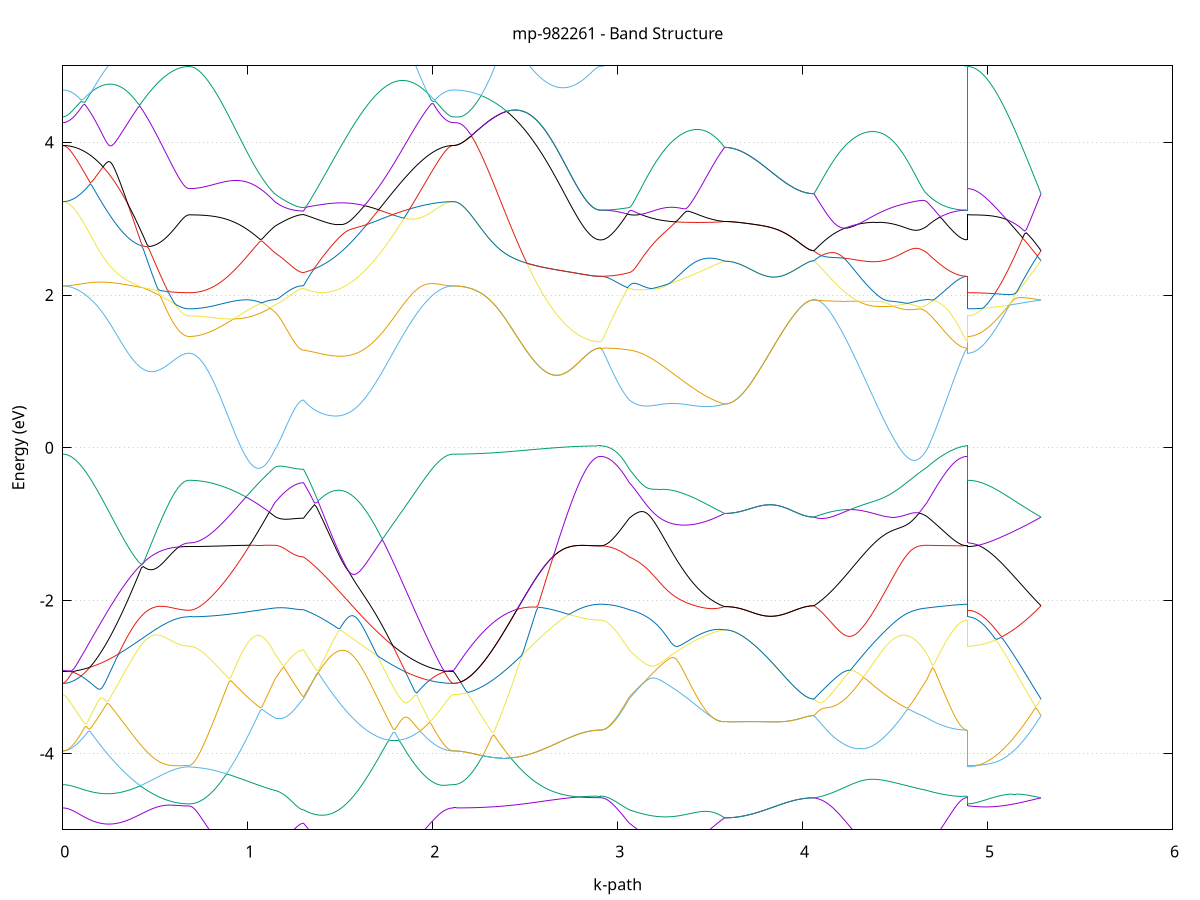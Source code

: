 set title 'mp-982261 - Band Structure'
set xlabel 'k-path'
set ylabel 'Energy (eV)'
set grid y
set yrange [-5:5]
set terminal png size 800,600
set output 'mp-982261_bands_gnuplot.png'
plot '-' using 1:2 with lines notitle, '-' using 1:2 with lines notitle, '-' using 1:2 with lines notitle, '-' using 1:2 with lines notitle, '-' using 1:2 with lines notitle, '-' using 1:2 with lines notitle, '-' using 1:2 with lines notitle, '-' using 1:2 with lines notitle, '-' using 1:2 with lines notitle, '-' using 1:2 with lines notitle, '-' using 1:2 with lines notitle, '-' using 1:2 with lines notitle, '-' using 1:2 with lines notitle, '-' using 1:2 with lines notitle, '-' using 1:2 with lines notitle, '-' using 1:2 with lines notitle, '-' using 1:2 with lines notitle, '-' using 1:2 with lines notitle, '-' using 1:2 with lines notitle, '-' using 1:2 with lines notitle, '-' using 1:2 with lines notitle, '-' using 1:2 with lines notitle, '-' using 1:2 with lines notitle, '-' using 1:2 with lines notitle, '-' using 1:2 with lines notitle, '-' using 1:2 with lines notitle, '-' using 1:2 with lines notitle, '-' using 1:2 with lines notitle, '-' using 1:2 with lines notitle, '-' using 1:2 with lines notitle, '-' using 1:2 with lines notitle, '-' using 1:2 with lines notitle, '-' using 1:2 with lines notitle, '-' using 1:2 with lines notitle, '-' using 1:2 with lines notitle, '-' using 1:2 with lines notitle, '-' using 1:2 with lines notitle, '-' using 1:2 with lines notitle, '-' using 1:2 with lines notitle, '-' using 1:2 with lines notitle, '-' using 1:2 with lines notitle, '-' using 1:2 with lines notitle, '-' using 1:2 with lines notitle, '-' using 1:2 with lines notitle, '-' using 1:2 with lines notitle, '-' using 1:2 with lines notitle, '-' using 1:2 with lines notitle, '-' using 1:2 with lines notitle, '-' using 1:2 with lines notitle, '-' using 1:2 with lines notitle, '-' using 1:2 with lines notitle, '-' using 1:2 with lines notitle, '-' using 1:2 with lines notitle, '-' using 1:2 with lines notitle, '-' using 1:2 with lines notitle, '-' using 1:2 with lines notitle, '-' using 1:2 with lines notitle, '-' using 1:2 with lines notitle, '-' using 1:2 with lines notitle, '-' using 1:2 with lines notitle, '-' using 1:2 with lines notitle, '-' using 1:2 with lines notitle, '-' using 1:2 with lines notitle, '-' using 1:2 with lines notitle, '-' using 1:2 with lines notitle, '-' using 1:2 with lines notitle, '-' using 1:2 with lines notitle, '-' using 1:2 with lines notitle, '-' using 1:2 with lines notitle, '-' using 1:2 with lines notitle, '-' using 1:2 with lines notitle, '-' using 1:2 with lines notitle, '-' using 1:2 with lines notitle, '-' using 1:2 with lines notitle, '-' using 1:2 with lines notitle, '-' using 1:2 with lines notitle, '-' using 1:2 with lines notitle, '-' using 1:2 with lines notitle, '-' using 1:2 with lines notitle, '-' using 1:2 with lines notitle, '-' using 1:2 with lines notitle, '-' using 1:2 with lines notitle, '-' using 1:2 with lines notitle, '-' using 1:2 with lines notitle, '-' using 1:2 with lines notitle, '-' using 1:2 with lines notitle, '-' using 1:2 with lines notitle, '-' using 1:2 with lines notitle, '-' using 1:2 with lines notitle, '-' using 1:2 with lines notitle, '-' using 1:2 with lines notitle, '-' using 1:2 with lines notitle, '-' using 1:2 with lines notitle, '-' using 1:2 with lines notitle, '-' using 1:2 with lines notitle, '-' using 1:2 with lines notitle
0.000000 -17.242207
0.009898 -17.242207
0.019796 -17.242207
0.029694 -17.242207
0.039592 -17.242107
0.049490 -17.242107
0.059388 -17.242107
0.069286 -17.242107
0.079184 -17.242007
0.089082 -17.242007
0.098980 -17.242007
0.108878 -17.241907
0.118776 -17.241907
0.128674 -17.241807
0.138572 -17.241807
0.148470 -17.241707
0.158368 -17.241707
0.168266 -17.241607
0.178164 -17.241607
0.188062 -17.241607
0.197960 -17.241607
0.207858 -17.241807
0.217756 -17.242107
0.227654 -17.242507
0.237552 -17.242807
0.247450 -17.243207
0.257348 -17.243607
0.267246 -17.244007
0.277144 -17.244407
0.287042 -17.244807
0.296940 -17.245207
0.306839 -17.245607
0.316737 -17.246007
0.326635 -17.246407
0.336533 -17.246807
0.346431 -17.247207
0.356329 -17.247607
0.366227 -17.248007
0.376125 -17.248407
0.386023 -17.248807
0.395921 -17.249207
0.405819 -17.249607
0.415717 -17.250007
0.425615 -17.250307
0.435513 -17.250707
0.445411 -17.251107
0.455309 -17.251407
0.465207 -17.251707
0.475105 -17.252107
0.485003 -17.252407
0.494901 -17.252707
0.504799 -17.253007
0.514697 -17.253307
0.524595 -17.253507
0.534493 -17.253807
0.544391 -17.254007
0.554289 -17.254307
0.564187 -17.254507
0.574085 -17.254707
0.583983 -17.254907
0.593881 -17.255007
0.603779 -17.255207
0.613677 -17.255307
0.623575 -17.255407
0.633473 -17.255507
0.643371 -17.255607
0.653269 -17.255707
0.663167 -17.255707
0.673065 -17.255707
0.682963 -17.255707
0.682963 -17.255707
0.692821 -17.255707
0.702678 -17.255707
0.712536 -17.255607
0.722394 -17.255407
0.732251 -17.255207
0.742109 -17.255007
0.751966 -17.254807
0.761824 -17.254507
0.771682 -17.254207
0.781539 -17.253807
0.791397 -17.253407
0.801255 -17.253007
0.811112 -17.252507
0.820970 -17.252007
0.830827 -17.251407
0.840685 -17.250907
0.850543 -17.250307
0.860400 -17.249607
0.870258 -17.249007
0.880115 -17.248307
0.889973 -17.247607
0.899831 -17.246807
0.909688 -17.246107
0.919546 -17.245307
0.929403 -17.244507
0.939261 -17.243607
0.949119 -17.242807
0.958976 -17.241907
0.968834 -17.241107
0.978692 -17.240207
0.988549 -17.239307
0.998407 -17.238407
1.008264 -17.237407
1.018122 -17.236507
1.027980 -17.236007
1.037837 -17.235907
1.047695 -17.235807
1.057552 -17.235707
1.067410 -17.235607
1.077268 -17.235507
1.087125 -17.235507
1.096983 -17.235407
1.106841 -17.235307
1.116698 -17.235207
1.126556 -17.235107
1.136413 -17.235007
1.146271 -17.234907
1.146271 -17.234907
1.155978 -17.234907
1.165686 -17.234807
1.175393 -17.234807
1.185101 -17.234707
1.194808 -17.234707
1.204516 -17.234707
1.214223 -17.234607
1.223931 -17.234607
1.233638 -17.234607
1.243346 -17.234507
1.253053 -17.234507
1.262761 -17.234507
1.272468 -17.234507
1.282176 -17.234507
1.291883 -17.234507
1.301591 -17.234507
1.301591 -17.234507
1.311475 -17.234507
1.321360 -17.234607
1.331245 -17.234707
1.341129 -17.234707
1.351014 -17.234807
1.360898 -17.234907
1.370783 -17.235007
1.380667 -17.235107
1.390552 -17.235207
1.400437 -17.235307
1.410321 -17.235407
1.420206 -17.235507
1.430090 -17.235607
1.439975 -17.235707
1.449860 -17.235807
1.459744 -17.235907
1.469629 -17.236007
1.479513 -17.236107
1.489398 -17.236207
1.499282 -17.236407
1.509167 -17.236507
1.519052 -17.236607
1.528936 -17.236707
1.538821 -17.236907
1.548705 -17.237007
1.558590 -17.237107
1.568475 -17.237207
1.578359 -17.237407
1.588244 -17.237507
1.598128 -17.237607
1.608013 -17.237807
1.617897 -17.237907
1.627782 -17.238007
1.637667 -17.238207
1.647551 -17.238307
1.657436 -17.238407
1.667320 -17.238607
1.677205 -17.238707
1.687090 -17.238807
1.696974 -17.238907
1.706859 -17.239107
1.716743 -17.239207
1.726628 -17.239307
1.736512 -17.239507
1.746397 -17.239607
1.756282 -17.239707
1.766166 -17.239807
1.776051 -17.239907
1.785935 -17.240107
1.795820 -17.240207
1.805705 -17.240307
1.815589 -17.240407
1.825474 -17.240507
1.835358 -17.240607
1.845243 -17.240707
1.855128 -17.240807
1.865012 -17.240907
1.874897 -17.241007
1.884781 -17.241107
1.894666 -17.241207
1.904550 -17.241307
1.914435 -17.241407
1.924320 -17.241407
1.934204 -17.241507
1.944089 -17.241607
1.953973 -17.241607
1.963858 -17.241707
1.973743 -17.241807
1.983627 -17.241807
1.993512 -17.241907
2.003396 -17.241907
2.013281 -17.242007
2.023165 -17.242007
2.033050 -17.242007
2.042935 -17.242107
2.052819 -17.242107
2.062704 -17.242107
2.072588 -17.242107
2.082473 -17.242207
2.092358 -17.242207
2.102242 -17.242207
2.112127 -17.242207
2.112127 -17.242207
2.122071 -17.242107
2.132015 -17.242007
2.141959 -17.241907
2.151902 -17.241607
2.161846 -17.241407
2.171790 -17.241007
2.181734 -17.240607
2.191678 -17.240107
2.201622 -17.239507
2.211566 -17.238907
2.221510 -17.238207
2.231454 -17.237507
2.241398 -17.236707
2.251342 -17.235907
2.261286 -17.235007
2.271230 -17.234007
2.281174 -17.233007
2.291118 -17.231907
2.301062 -17.230807
2.311005 -17.229607
2.320949 -17.228907
2.330893 -17.228107
2.340837 -17.227207
2.350781 -17.226407
2.360725 -17.225507
2.370669 -17.224607
2.380613 -17.223707
2.390557 -17.222807
2.400501 -17.221807
2.410445 -17.220807
2.420389 -17.219907
2.430333 -17.218907
2.440277 -17.217807
2.450221 -17.216807
2.460165 -17.215807
2.470109 -17.214807
2.480052 -17.213707
2.489996 -17.212707
2.499940 -17.211707
2.509884 -17.210607
2.519828 -17.209607
2.529772 -17.208607
2.539716 -17.207607
2.549660 -17.206707
2.559604 -17.205907
2.569548 -17.205107
2.579492 -17.204507
2.589436 -17.204007
2.599380 -17.205407
2.609324 -17.207007
2.619268 -17.208607
2.629212 -17.210107
2.639155 -17.211607
2.649099 -17.213107
2.659043 -17.214507
2.668987 -17.216007
2.678931 -17.217307
2.688875 -17.218607
2.698819 -17.219907
2.708763 -17.221207
2.718707 -17.222307
2.728651 -17.223507
2.738595 -17.224607
2.748539 -17.225607
2.758483 -17.226607
2.768427 -17.227507
2.778371 -17.228407
2.788315 -17.229207
2.798259 -17.229907
2.808202 -17.230607
2.818146 -17.231307
2.828090 -17.231807
2.838034 -17.232307
2.847978 -17.232707
2.857922 -17.233107
2.867866 -17.233407
2.877810 -17.233707
2.887754 -17.233807
2.897698 -17.233907
2.907642 -17.234007
2.907642 -17.234007
2.917349 -17.234007
2.927057 -17.234007
2.936764 -17.234007
2.946472 -17.234007
2.956179 -17.234007
2.965887 -17.234007
2.975594 -17.234107
2.985302 -17.234107
2.995009 -17.234107
3.004717 -17.234207
3.014424 -17.234207
3.024132 -17.234207
3.033839 -17.234307
3.043547 -17.234307
3.053254 -17.234407
3.062962 -17.234507
3.062962 -17.234507
3.072871 -17.234507
3.082781 -17.234507
3.092691 -17.234407
3.102600 -17.234307
3.112510 -17.234207
3.122420 -17.234007
3.132329 -17.233807
3.142239 -17.233607
3.152149 -17.233307
3.162059 -17.233007
3.171968 -17.232607
3.181878 -17.232207
3.191788 -17.231807
3.201697 -17.231307
3.211607 -17.230807
3.221517 -17.230307
3.231426 -17.229707
3.241336 -17.229107
3.251246 -17.228507
3.261155 -17.227807
3.271065 -17.227207
3.280975 -17.226407
3.290885 -17.225707
3.300794 -17.224907
3.310704 -17.224107
3.320614 -17.223207
3.330523 -17.222407
3.340433 -17.221507
3.350343 -17.220607
3.360252 -17.219607
3.370162 -17.218707
3.380072 -17.217707
3.389981 -17.216907
3.399891 -17.216607
3.409801 -17.216207
3.419711 -17.215807
3.429620 -17.215407
3.439530 -17.215007
3.449440 -17.214607
3.459349 -17.214107
3.469259 -17.213707
3.479169 -17.213207
3.489078 -17.212707
3.498988 -17.212207
3.508898 -17.211707
3.518807 -17.211107
3.528717 -17.210607
3.538627 -17.210007
3.548536 -17.209507
3.558446 -17.208907
3.568356 -17.208407
3.578266 -17.207907
3.578266 -17.207907
3.588121 -17.208007
3.597977 -17.208107
3.607833 -17.208307
3.617688 -17.208507
3.627544 -17.208807
3.637400 -17.209107
3.647255 -17.209507
3.657111 -17.209807
3.666967 -17.210207
3.676822 -17.210507
3.686678 -17.210907
3.696534 -17.211307
3.706389 -17.211707
3.716245 -17.212107
3.726101 -17.212507
3.735956 -17.212807
3.745812 -17.213207
3.755668 -17.213607
3.765523 -17.214007
3.775379 -17.214307
3.785235 -17.214707
3.795090 -17.215007
3.804946 -17.215407
3.814802 -17.215707
3.824657 -17.216007
3.834513 -17.216407
3.844369 -17.216707
3.854224 -17.217007
3.864080 -17.217307
3.873936 -17.217507
3.883791 -17.217807
3.893647 -17.218107
3.903503 -17.218307
3.913358 -17.218507
3.923214 -17.218707
3.933070 -17.218907
3.942925 -17.219107
3.952781 -17.219307
3.962637 -17.219507
3.972492 -17.219607
3.982348 -17.219707
3.992204 -17.219907
4.002059 -17.220007
4.011915 -17.220007
4.021771 -17.220107
4.031626 -17.220207
4.041482 -17.220207
4.051338 -17.220207
4.061193 -17.220207
4.061193 -17.220207
4.071042 -17.221207
4.080891 -17.222107
4.090740 -17.222907
4.100589 -17.223807
4.110438 -17.224607
4.120286 -17.225507
4.130135 -17.226307
4.139984 -17.227007
4.149833 -17.227807
4.159682 -17.228507
4.169530 -17.229207
4.179379 -17.229907
4.189228 -17.230507
4.199077 -17.231107
4.208926 -17.231707
4.218775 -17.232307
4.228623 -17.232807
4.238472 -17.233307
4.248321 -17.233807
4.258170 -17.234207
4.268019 -17.234607
4.277867 -17.234907
4.287716 -17.235307
4.297565 -17.235507
4.307414 -17.235807
4.317263 -17.236007
4.327112 -17.236207
4.336960 -17.236407
4.346809 -17.236507
4.356658 -17.236607
4.366507 -17.236607
4.376356 -17.236607
4.386205 -17.236607
4.396053 -17.236607
4.405902 -17.236507
4.415751 -17.236407
4.425600 -17.236207
4.435449 -17.236007
4.445297 -17.235807
4.455146 -17.235607
4.464995 -17.235307
4.474844 -17.235007
4.484693 -17.234707
4.494542 -17.234307
4.504390 -17.233907
4.514239 -17.233507
4.524088 -17.233107
4.533937 -17.233207
4.543786 -17.233507
4.553634 -17.233807
4.563483 -17.234007
4.573332 -17.234207
4.583181 -17.234407
4.593030 -17.234607
4.602879 -17.234707
4.612727 -17.234807
4.622576 -17.234907
4.632425 -17.235007
4.642274 -17.235007
4.652123 -17.235007
4.661972 -17.235007
4.671820 -17.234907
4.671820 -17.234907
4.681805 -17.234807
4.691789 -17.234807
4.701773 -17.234707
4.711758 -17.234607
4.721742 -17.234607
4.731726 -17.234507
4.741711 -17.234407
4.751695 -17.234407
4.761679 -17.234307
4.771664 -17.234307
4.781648 -17.234207
4.791632 -17.234207
4.801617 -17.234107
4.811601 -17.234107
4.821585 -17.234107
4.831570 -17.234007
4.841554 -17.234007
4.851538 -17.234007
4.861523 -17.234007
4.871507 -17.234007
4.881491 -17.234007
4.891476 -17.234007
4.891476 -17.255707
4.901420 -17.255707
4.911364 -17.255607
4.921307 -17.255507
4.931251 -17.255307
4.941195 -17.255107
4.951139 -17.254807
4.961083 -17.254407
4.971027 -17.254107
4.980971 -17.253607
4.990915 -17.253107
5.000859 -17.252507
5.010803 -17.252007
5.020747 -17.251307
5.030691 -17.250607
5.040635 -17.249907
5.050579 -17.249107
5.060523 -17.248307
5.070467 -17.247407
5.080411 -17.246507
5.090354 -17.245507
5.100298 -17.244507
5.110242 -17.243507
5.120186 -17.242407
5.130130 -17.241307
5.140074 -17.240207
5.150018 -17.239007
5.159962 -17.237807
5.169906 -17.236607
5.179850 -17.235307
5.189794 -17.234007
5.199738 -17.232707
5.209682 -17.231407
5.219626 -17.230007
5.229570 -17.228707
5.239514 -17.227307
5.249457 -17.225907
5.259401 -17.224507
5.269345 -17.223107
5.279289 -17.221707
5.289233 -17.220207
e
0.000000 -17.237507
0.009898 -17.237507
0.019796 -17.237607
0.029694 -17.237607
0.039592 -17.237707
0.049490 -17.237807
0.059388 -17.237907
0.069286 -17.238007
0.079184 -17.238207
0.089082 -17.238407
0.098980 -17.238607
0.108878 -17.238807
0.118776 -17.239007
0.128674 -17.239207
0.138572 -17.239507
0.148470 -17.239707
0.158368 -17.240007
0.168266 -17.240307
0.178164 -17.240607
0.188062 -17.240907
0.197960 -17.241107
0.207858 -17.241207
0.217756 -17.241207
0.227654 -17.241107
0.237552 -17.241107
0.247450 -17.241007
0.257348 -17.240907
0.267246 -17.240807
0.277144 -17.240707
0.287042 -17.240707
0.296940 -17.240607
0.306839 -17.240507
0.316737 -17.240407
0.326635 -17.240307
0.336533 -17.240307
0.346431 -17.240207
0.356329 -17.240107
0.366227 -17.240007
0.376125 -17.239907
0.386023 -17.239807
0.395921 -17.239807
0.405819 -17.239707
0.415717 -17.239607
0.425615 -17.239507
0.435513 -17.239507
0.445411 -17.239407
0.455309 -17.239307
0.465207 -17.239307
0.475105 -17.239207
0.485003 -17.239107
0.494901 -17.239107
0.504799 -17.239007
0.514697 -17.239007
0.524595 -17.238907
0.534493 -17.238907
0.544391 -17.238807
0.554289 -17.238807
0.564187 -17.238707
0.574085 -17.238707
0.583983 -17.238707
0.593881 -17.238607
0.603779 -17.238607
0.613677 -17.238607
0.623575 -17.238607
0.633473 -17.238507
0.643371 -17.238507
0.653269 -17.238507
0.663167 -17.238507
0.673065 -17.238507
0.682963 -17.238507
0.682963 -17.238507
0.692821 -17.238507
0.702678 -17.238507
0.712536 -17.238507
0.722394 -17.238407
0.732251 -17.238407
0.742109 -17.238407
0.751966 -17.238407
0.761824 -17.238307
0.771682 -17.238307
0.781539 -17.238207
0.791397 -17.238207
0.801255 -17.238107
0.811112 -17.238107
0.820970 -17.238007
0.830827 -17.237907
0.840685 -17.237807
0.850543 -17.237807
0.860400 -17.237707
0.870258 -17.237607
0.880115 -17.237507
0.889973 -17.237407
0.899831 -17.237307
0.909688 -17.237207
0.919546 -17.237207
0.929403 -17.237107
0.939261 -17.237007
0.949119 -17.236907
0.958976 -17.236807
0.968834 -17.236707
0.978692 -17.236607
0.988549 -17.236407
0.998407 -17.236307
1.008264 -17.236207
1.018122 -17.236107
1.027980 -17.235607
1.037837 -17.234707
1.047695 -17.233707
1.057552 -17.232807
1.067410 -17.231907
1.077268 -17.230907
1.087125 -17.230007
1.096983 -17.229107
1.106841 -17.228207
1.116698 -17.227307
1.126556 -17.226407
1.136413 -17.225607
1.146271 -17.224707
1.146271 -17.224707
1.155978 -17.224207
1.165686 -17.223607
1.175393 -17.223007
1.185101 -17.222507
1.194808 -17.221907
1.204516 -17.221407
1.214223 -17.220807
1.223931 -17.220307
1.233638 -17.219807
1.243346 -17.219307
1.253053 -17.218807
1.262761 -17.218407
1.272468 -17.217907
1.282176 -17.217507
1.291883 -17.217207
1.301591 -17.217007
1.301591 -17.217007
1.311475 -17.217407
1.321360 -17.217907
1.331245 -17.218307
1.341129 -17.218807
1.351014 -17.219307
1.360898 -17.219807
1.370783 -17.220307
1.380667 -17.220807
1.390552 -17.221307
1.400437 -17.221807
1.410321 -17.222407
1.420206 -17.222907
1.430090 -17.223507
1.439975 -17.224007
1.449860 -17.224607
1.459744 -17.225107
1.469629 -17.225707
1.479513 -17.226207
1.489398 -17.226707
1.499282 -17.227307
1.509167 -17.227807
1.519052 -17.228307
1.528936 -17.228907
1.538821 -17.229407
1.548705 -17.229907
1.558590 -17.230407
1.568475 -17.230807
1.578359 -17.231307
1.588244 -17.231707
1.598128 -17.232207
1.608013 -17.232607
1.617897 -17.233007
1.627782 -17.233407
1.637667 -17.233807
1.647551 -17.234107
1.657436 -17.234507
1.667320 -17.234807
1.677205 -17.235107
1.687090 -17.235407
1.696974 -17.235707
1.706859 -17.235907
1.716743 -17.236207
1.726628 -17.236407
1.736512 -17.236607
1.746397 -17.236807
1.756282 -17.237007
1.766166 -17.237107
1.776051 -17.237307
1.785935 -17.237407
1.795820 -17.237507
1.805705 -17.237607
1.815589 -17.237707
1.825474 -17.237807
1.835358 -17.237907
1.845243 -17.237907
1.855128 -17.238007
1.865012 -17.238007
1.874897 -17.238007
1.884781 -17.238007
1.894666 -17.238007
1.904550 -17.238007
1.914435 -17.238007
1.924320 -17.238007
1.934204 -17.238007
1.944089 -17.238007
1.953973 -17.237907
1.963858 -17.237907
1.973743 -17.237907
1.983627 -17.237907
1.993512 -17.237807
2.003396 -17.237807
2.013281 -17.237707
2.023165 -17.237707
2.033050 -17.237707
2.042935 -17.237707
2.052819 -17.237607
2.062704 -17.237607
2.072588 -17.237607
2.082473 -17.237607
2.092358 -17.237507
2.102242 -17.237507
2.112127 -17.237507
2.112127 -17.237507
2.122071 -17.237507
2.132015 -17.237407
2.141959 -17.237307
2.151902 -17.237207
2.161846 -17.237007
2.171790 -17.236807
2.181734 -17.236507
2.191678 -17.236207
2.201622 -17.235907
2.211566 -17.235507
2.221510 -17.235107
2.231454 -17.234607
2.241398 -17.234107
2.251342 -17.233607
2.261286 -17.233007
2.271230 -17.232407
2.281174 -17.231707
2.291118 -17.231107
2.301062 -17.230407
2.311005 -17.229607
2.320949 -17.228907
2.330893 -17.228107
2.340837 -17.227207
2.350781 -17.226407
2.360725 -17.225507
2.370669 -17.224607
2.380613 -17.223707
2.390557 -17.222807
2.400501 -17.221807
2.410445 -17.220807
2.420389 -17.219907
2.430333 -17.218907
2.440277 -17.217807
2.450221 -17.216807
2.460165 -17.215807
2.470109 -17.214807
2.480052 -17.213707
2.489996 -17.212707
2.499940 -17.211707
2.509884 -17.210607
2.519828 -17.209607
2.529772 -17.208607
2.539716 -17.207607
2.549660 -17.206707
2.559604 -17.205907
2.569548 -17.205107
2.579492 -17.204507
2.589436 -17.204007
2.599380 -17.203807
2.609324 -17.203907
2.619268 -17.204107
2.629212 -17.204407
2.639155 -17.204907
2.649099 -17.205307
2.659043 -17.205807
2.668987 -17.206407
2.678931 -17.206907
2.688875 -17.207407
2.698819 -17.207907
2.708763 -17.208407
2.718707 -17.208907
2.728651 -17.209307
2.738595 -17.209807
2.748539 -17.210207
2.758483 -17.210607
2.768427 -17.211007
2.778371 -17.211307
2.788315 -17.211707
2.798259 -17.212007
2.808202 -17.212307
2.818146 -17.212507
2.828090 -17.212807
2.838034 -17.213007
2.847978 -17.213107
2.857922 -17.213307
2.867866 -17.213407
2.877810 -17.213507
2.887754 -17.213607
2.897698 -17.213607
2.907642 -17.213607
2.907642 -17.213607
2.917349 -17.213707
2.927057 -17.213707
2.936764 -17.213807
2.946472 -17.213907
2.956179 -17.214007
2.965887 -17.214107
2.975594 -17.214307
2.985302 -17.214507
2.995009 -17.214807
3.004717 -17.215007
3.014424 -17.215307
3.024132 -17.215607
3.033839 -17.215907
3.043547 -17.216307
3.053254 -17.216607
3.062962 -17.217007
3.062962 -17.217007
3.072871 -17.217307
3.082781 -17.217507
3.092691 -17.217707
3.102600 -17.218007
3.112510 -17.218207
3.122420 -17.218407
3.132329 -17.218607
3.142239 -17.218707
3.152149 -17.218907
3.162059 -17.219007
3.171968 -17.219107
3.181878 -17.219207
3.191788 -17.219307
3.201697 -17.219407
3.211607 -17.219407
3.221517 -17.219507
3.231426 -17.219507
3.241336 -17.219507
3.251246 -17.219407
3.261155 -17.219407
3.271065 -17.219307
3.280975 -17.219207
3.290885 -17.219107
3.300794 -17.219007
3.310704 -17.218907
3.320614 -17.218707
3.330523 -17.218507
3.340433 -17.218307
3.350343 -17.218007
3.360252 -17.217807
3.370162 -17.217507
3.380072 -17.217207
3.389981 -17.216707
3.399891 -17.215607
3.409801 -17.214607
3.419711 -17.213507
3.429620 -17.212507
3.439530 -17.211407
3.449440 -17.210807
3.459349 -17.210407
3.469259 -17.209907
3.479169 -17.209507
3.489078 -17.209007
3.498988 -17.208607
3.508898 -17.208207
3.518807 -17.207807
3.528717 -17.207407
3.538627 -17.207207
3.548536 -17.207107
3.558446 -17.207207
3.568356 -17.207507
3.578266 -17.207907
3.578266 -17.207907
3.588121 -17.208007
3.597977 -17.208107
3.607833 -17.208307
3.617688 -17.208507
3.627544 -17.208807
3.637400 -17.209107
3.647255 -17.209507
3.657111 -17.209807
3.666967 -17.210207
3.676822 -17.210507
3.686678 -17.210907
3.696534 -17.211307
3.706389 -17.211707
3.716245 -17.212107
3.726101 -17.212507
3.735956 -17.212807
3.745812 -17.213207
3.755668 -17.213607
3.765523 -17.214007
3.775379 -17.214307
3.785235 -17.214707
3.795090 -17.215007
3.804946 -17.215407
3.814802 -17.215707
3.824657 -17.216007
3.834513 -17.216407
3.844369 -17.216707
3.854224 -17.217007
3.864080 -17.217307
3.873936 -17.217507
3.883791 -17.217807
3.893647 -17.218107
3.903503 -17.218307
3.913358 -17.218507
3.923214 -17.218707
3.933070 -17.218907
3.942925 -17.219107
3.952781 -17.219307
3.962637 -17.219507
3.972492 -17.219607
3.982348 -17.219707
3.992204 -17.219907
4.002059 -17.220007
4.011915 -17.220007
4.021771 -17.220107
4.031626 -17.220207
4.041482 -17.220207
4.051338 -17.220207
4.061193 -17.220207
4.061193 -17.220207
4.071042 -17.219307
4.080891 -17.218407
4.090740 -17.217507
4.100589 -17.216507
4.110438 -17.215607
4.120286 -17.214607
4.130135 -17.213707
4.139984 -17.212807
4.149833 -17.211807
4.159682 -17.210907
4.169530 -17.210007
4.179379 -17.209107
4.189228 -17.209707
4.199077 -17.210607
4.208926 -17.211507
4.218775 -17.212507
4.228623 -17.213407
4.238472 -17.214307
4.248321 -17.215107
4.258170 -17.216007
4.268019 -17.216907
4.277867 -17.217707
4.287716 -17.218507
4.297565 -17.219407
4.307414 -17.220207
4.317263 -17.220907
4.327112 -17.221707
4.336960 -17.222507
4.346809 -17.223207
4.356658 -17.223907
4.366507 -17.224607
4.376356 -17.225307
4.386205 -17.225907
4.396053 -17.226607
4.405902 -17.227207
4.415751 -17.227807
4.425600 -17.228407
4.435449 -17.228907
4.445297 -17.229507
4.455146 -17.230007
4.464995 -17.230507
4.474844 -17.230907
4.484693 -17.231407
4.494542 -17.231807
4.504390 -17.232207
4.514239 -17.232607
4.524088 -17.232907
4.533937 -17.232707
4.543786 -17.232207
4.553634 -17.231707
4.563483 -17.231207
4.573332 -17.230707
4.583181 -17.230107
4.593030 -17.229607
4.602879 -17.229007
4.612727 -17.228407
4.622576 -17.227807
4.632425 -17.227207
4.642274 -17.226607
4.652123 -17.226007
4.661972 -17.225407
4.671820 -17.224707
4.671820 -17.224707
4.681805 -17.223907
4.691789 -17.223107
4.701773 -17.222307
4.711758 -17.221507
4.721742 -17.220807
4.731726 -17.220007
4.741711 -17.219307
4.751695 -17.218707
4.761679 -17.218007
4.771664 -17.217407
4.781648 -17.216907
4.791632 -17.216407
4.801617 -17.215907
4.811601 -17.215407
4.821585 -17.215007
4.831570 -17.214707
4.841554 -17.214407
4.851538 -17.214107
4.861523 -17.213907
4.871507 -17.213807
4.881491 -17.213707
4.891476 -17.213607
4.891476 -17.238507
4.901420 -17.238507
4.911364 -17.238407
4.921307 -17.238207
4.931251 -17.237907
4.941195 -17.237707
4.951139 -17.237307
4.961083 -17.236907
4.971027 -17.236407
4.980971 -17.235907
4.990915 -17.235207
5.000859 -17.234607
5.010803 -17.233807
5.020747 -17.233107
5.030691 -17.232207
5.040635 -17.231307
5.050579 -17.230407
5.060523 -17.229407
5.070467 -17.228307
5.080411 -17.227207
5.090354 -17.226007
5.100298 -17.224807
5.110242 -17.223607
5.120186 -17.222307
5.130130 -17.221007
5.140074 -17.219707
5.150018 -17.218307
5.159962 -17.216907
5.169906 -17.215407
5.179850 -17.214007
5.189794 -17.212507
5.199738 -17.211007
5.209682 -17.209507
5.219626 -17.210307
5.229570 -17.211707
5.239514 -17.213107
5.249457 -17.214507
5.259401 -17.216007
5.269345 -17.217407
5.279289 -17.218807
5.289233 -17.220207
e
0.000000 -17.237507
0.009898 -17.237507
0.019796 -17.237507
0.029694 -17.237407
0.039592 -17.237307
0.049490 -17.237207
0.059388 -17.237107
0.069286 -17.236907
0.079184 -17.236707
0.089082 -17.236507
0.098980 -17.236207
0.108878 -17.235907
0.118776 -17.235607
0.128674 -17.235307
0.138572 -17.235007
0.148470 -17.234607
0.158368 -17.234207
0.168266 -17.233807
0.178164 -17.233407
0.188062 -17.232907
0.197960 -17.232407
0.207858 -17.231907
0.217756 -17.231407
0.227654 -17.230907
0.237552 -17.230407
0.247450 -17.229807
0.257348 -17.229307
0.267246 -17.228707
0.277144 -17.228107
0.287042 -17.227507
0.296940 -17.226907
0.306839 -17.226307
0.316737 -17.225707
0.326635 -17.225107
0.336533 -17.224407
0.346431 -17.223807
0.356329 -17.223207
0.366227 -17.222607
0.376125 -17.221907
0.386023 -17.221307
0.395921 -17.220707
0.405819 -17.220107
0.415717 -17.219507
0.425615 -17.218907
0.435513 -17.218307
0.445411 -17.217707
0.455309 -17.217107
0.465207 -17.216507
0.475105 -17.216007
0.485003 -17.215507
0.494901 -17.214907
0.504799 -17.214407
0.514697 -17.214007
0.524595 -17.213507
0.534493 -17.213007
0.544391 -17.212607
0.554289 -17.212207
0.564187 -17.211907
0.574085 -17.211507
0.583983 -17.211207
0.593881 -17.210907
0.603779 -17.210607
0.613677 -17.210407
0.623575 -17.210207
0.633473 -17.210007
0.643371 -17.209907
0.653269 -17.209807
0.663167 -17.209707
0.673065 -17.209607
0.682963 -17.209607
0.682963 -17.209607
0.692821 -17.209607
0.702678 -17.209607
0.712536 -17.209607
0.722394 -17.209707
0.732251 -17.209707
0.742109 -17.209707
0.751966 -17.209707
0.761824 -17.209807
0.771682 -17.209807
0.781539 -17.209907
0.791397 -17.209907
0.801255 -17.210007
0.811112 -17.210007
0.820970 -17.210107
0.830827 -17.210107
0.840685 -17.210207
0.850543 -17.210307
0.860400 -17.210307
0.870258 -17.210407
0.880115 -17.210507
0.889973 -17.210607
0.899831 -17.210607
0.909688 -17.210707
0.919546 -17.210807
0.929403 -17.210907
0.939261 -17.211007
0.949119 -17.211107
0.958976 -17.211207
0.968834 -17.211207
0.978692 -17.211307
0.988549 -17.211407
0.998407 -17.211507
1.008264 -17.211607
1.018122 -17.211707
1.027980 -17.211807
1.037837 -17.211907
1.047695 -17.212007
1.057552 -17.212007
1.067410 -17.212107
1.077268 -17.212207
1.087125 -17.212307
1.096983 -17.212407
1.106841 -17.212507
1.116698 -17.212507
1.126556 -17.212607
1.136413 -17.212707
1.146271 -17.212807
1.146271 -17.212807
1.155978 -17.212807
1.165686 -17.212907
1.175393 -17.213007
1.185101 -17.213207
1.194808 -17.213307
1.204516 -17.213507
1.214223 -17.213707
1.223931 -17.213907
1.233638 -17.214207
1.243346 -17.214407
1.253053 -17.214707
1.262761 -17.215007
1.272468 -17.215407
1.282176 -17.215707
1.291883 -17.216007
1.301591 -17.216107
1.301591 -17.216107
1.311475 -17.216407
1.321360 -17.216707
1.331245 -17.217007
1.341129 -17.217207
1.351014 -17.217507
1.360898 -17.217807
1.370783 -17.218107
1.380667 -17.218407
1.390552 -17.218807
1.400437 -17.219107
1.410321 -17.219407
1.420206 -17.219707
1.430090 -17.220007
1.439975 -17.220407
1.449860 -17.220707
1.459744 -17.221007
1.469629 -17.221407
1.479513 -17.221707
1.489398 -17.222107
1.499282 -17.222407
1.509167 -17.222807
1.519052 -17.223107
1.528936 -17.223507
1.538821 -17.223807
1.548705 -17.224207
1.558590 -17.224507
1.568475 -17.224907
1.578359 -17.225207
1.588244 -17.225607
1.598128 -17.225907
1.608013 -17.226307
1.617897 -17.226607
1.627782 -17.227007
1.637667 -17.227307
1.647551 -17.227707
1.657436 -17.228007
1.667320 -17.228407
1.677205 -17.228707
1.687090 -17.229007
1.696974 -17.229407
1.706859 -17.229707
1.716743 -17.230007
1.726628 -17.230407
1.736512 -17.230707
1.746397 -17.231007
1.756282 -17.231307
1.766166 -17.231607
1.776051 -17.231907
1.785935 -17.232207
1.795820 -17.232507
1.805705 -17.232807
1.815589 -17.233107
1.825474 -17.233307
1.835358 -17.233607
1.845243 -17.233907
1.855128 -17.234107
1.865012 -17.234407
1.874897 -17.234607
1.884781 -17.234807
1.894666 -17.235107
1.904550 -17.235307
1.914435 -17.235507
1.924320 -17.235707
1.934204 -17.235907
1.944089 -17.236007
1.953973 -17.236207
1.963858 -17.236407
1.973743 -17.236507
1.983627 -17.236707
1.993512 -17.236807
2.003396 -17.236907
2.013281 -17.237007
2.023165 -17.237107
2.033050 -17.237207
2.042935 -17.237307
2.052819 -17.237307
2.062704 -17.237407
2.072588 -17.237407
2.082473 -17.237507
2.092358 -17.237507
2.102242 -17.237507
2.112127 -17.237507
2.112127 -17.237507
2.122071 -17.237507
2.132015 -17.237407
2.141959 -17.237307
2.151902 -17.237207
2.161846 -17.237007
2.171790 -17.236807
2.181734 -17.236507
2.191678 -17.236207
2.201622 -17.235907
2.211566 -17.235507
2.221510 -17.235107
2.231454 -17.234607
2.241398 -17.234107
2.251342 -17.233607
2.261286 -17.233007
2.271230 -17.232407
2.281174 -17.231707
2.291118 -17.231107
2.301062 -17.230407
2.311005 -17.229607
2.320949 -17.228407
2.330893 -17.227207
2.340837 -17.225907
2.350781 -17.224507
2.360725 -17.223107
2.370669 -17.221707
2.380613 -17.220307
2.390557 -17.218807
2.400501 -17.217307
2.410445 -17.215807
2.420389 -17.214207
2.430333 -17.212607
2.440277 -17.211007
2.450221 -17.209407
2.460165 -17.207707
2.470109 -17.206107
2.480052 -17.204407
2.489996 -17.202807
2.499940 -17.201707
2.509884 -17.201607
2.519828 -17.201507
2.529772 -17.201507
2.539716 -17.201407
2.549660 -17.201307
2.559604 -17.201307
2.569548 -17.201207
2.579492 -17.202107
2.589436 -17.203807
2.599380 -17.203807
2.609324 -17.203907
2.619268 -17.204107
2.629212 -17.204407
2.639155 -17.204907
2.649099 -17.205307
2.659043 -17.205807
2.668987 -17.206407
2.678931 -17.206907
2.688875 -17.207407
2.698819 -17.207907
2.708763 -17.208407
2.718707 -17.208807
2.728651 -17.209307
2.738595 -17.209807
2.748539 -17.210207
2.758483 -17.210607
2.768427 -17.211007
2.778371 -17.211307
2.788315 -17.211707
2.798259 -17.212007
2.808202 -17.212207
2.818146 -17.212507
2.828090 -17.212807
2.838034 -17.213007
2.847978 -17.213107
2.857922 -17.213307
2.867866 -17.213407
2.877810 -17.213507
2.887754 -17.213607
2.897698 -17.213607
2.907642 -17.213607
2.907642 -17.213607
2.917349 -17.213707
2.927057 -17.213707
2.936764 -17.213807
2.946472 -17.213807
2.956179 -17.213907
2.965887 -17.214107
2.975594 -17.214207
2.985302 -17.214407
2.995009 -17.214507
3.004717 -17.214707
3.014424 -17.214907
3.024132 -17.215207
3.033839 -17.215407
3.043547 -17.215607
3.053254 -17.215907
3.062962 -17.216107
3.062962 -17.216107
3.072871 -17.216307
3.082781 -17.216407
3.092691 -17.216607
3.102600 -17.216707
3.112510 -17.216807
3.122420 -17.216907
3.132329 -17.217007
3.142239 -17.217007
3.152149 -17.217007
3.162059 -17.217107
3.171968 -17.217107
3.181878 -17.217107
3.191788 -17.217007
3.201697 -17.217007
3.211607 -17.217007
3.221517 -17.216907
3.231426 -17.216807
3.241336 -17.216707
3.251246 -17.216607
3.261155 -17.216407
3.271065 -17.216307
3.280975 -17.216107
3.290885 -17.215907
3.300794 -17.215707
3.310704 -17.215507
3.320614 -17.215207
3.330523 -17.215007
3.340433 -17.214707
3.350343 -17.214407
3.360252 -17.214107
3.370162 -17.213807
3.380072 -17.213507
3.389981 -17.213107
3.399891 -17.212807
3.409801 -17.212407
3.419711 -17.212007
3.429620 -17.211607
3.439530 -17.211207
3.449440 -17.210307
3.459349 -17.209107
3.469259 -17.208007
3.479169 -17.206907
3.489078 -17.205807
3.498988 -17.204807
3.508898 -17.204007
3.518807 -17.203607
3.528717 -17.203707
3.538627 -17.203907
3.548536 -17.204007
3.558446 -17.203907
3.568356 -17.203607
3.578266 -17.203207
3.578266 -17.203207
3.588121 -17.203207
3.597977 -17.203107
3.607833 -17.202907
3.617688 -17.202707
3.627544 -17.202407
3.637400 -17.202107
3.647255 -17.201807
3.657111 -17.201507
3.666967 -17.201107
3.676822 -17.200807
3.686678 -17.200407
3.696534 -17.200107
3.706389 -17.199707
3.716245 -17.199407
3.726101 -17.199007
3.735956 -17.198707
3.745812 -17.198307
3.755668 -17.198007
3.765523 -17.197707
3.775379 -17.197407
3.785235 -17.197107
3.795090 -17.196807
3.804946 -17.196507
3.814802 -17.196307
3.824657 -17.196307
3.834513 -17.196307
3.844369 -17.196407
3.854224 -17.196507
3.864080 -17.196507
3.873936 -17.196607
3.883791 -17.196707
3.893647 -17.196807
3.903503 -17.196807
3.913358 -17.196907
3.923214 -17.197007
3.933070 -17.197007
3.942925 -17.197107
3.952781 -17.197107
3.962637 -17.197207
3.972492 -17.197207
3.982348 -17.197307
3.992204 -17.197307
4.002059 -17.197307
4.011915 -17.197407
4.021771 -17.197407
4.031626 -17.197407
4.041482 -17.197407
4.051338 -17.197407
4.061193 -17.197407
4.061193 -17.197407
4.071042 -17.198407
4.080891 -17.199307
4.090740 -17.200207
4.100589 -17.201207
4.110438 -17.202107
4.120286 -17.203107
4.130135 -17.204007
4.139984 -17.205007
4.149833 -17.205907
4.159682 -17.206907
4.169530 -17.207807
4.179379 -17.208807
4.189228 -17.208207
4.199077 -17.207307
4.208926 -17.206407
4.218775 -17.205507
4.228623 -17.204607
4.238472 -17.203707
4.248321 -17.202907
4.258170 -17.202007
4.268019 -17.201507
4.277867 -17.201907
4.287716 -17.202407
4.297565 -17.202807
4.307414 -17.203207
4.317263 -17.203607
4.327112 -17.204007
4.336960 -17.204407
4.346809 -17.204807
4.356658 -17.205207
4.366507 -17.205607
4.376356 -17.205907
4.386205 -17.206307
4.396053 -17.206707
4.405902 -17.207007
4.415751 -17.207407
4.425600 -17.207707
4.435449 -17.208007
4.445297 -17.208307
4.455146 -17.208707
4.464995 -17.209007
4.474844 -17.209307
4.484693 -17.209507
4.494542 -17.209807
4.504390 -17.210107
4.514239 -17.210307
4.524088 -17.210607
4.533937 -17.210807
4.543786 -17.211007
4.553634 -17.211207
4.563483 -17.211407
4.573332 -17.211607
4.583181 -17.211807
4.593030 -17.211907
4.602879 -17.212107
4.612727 -17.212207
4.622576 -17.212307
4.632425 -17.212507
4.642274 -17.212607
4.652123 -17.212607
4.661972 -17.212707
4.671820 -17.212807
4.671820 -17.212807
4.681805 -17.212807
4.691789 -17.212907
4.701773 -17.213007
4.711758 -17.213007
4.721742 -17.213107
4.731726 -17.213207
4.741711 -17.213207
4.751695 -17.213307
4.761679 -17.213307
4.771664 -17.213407
4.781648 -17.213407
4.791632 -17.213407
4.801617 -17.213507
4.811601 -17.213507
4.821585 -17.213507
4.831570 -17.213607
4.841554 -17.213607
4.851538 -17.213607
4.861523 -17.213607
4.871507 -17.213607
4.881491 -17.213607
4.891476 -17.213607
4.891476 -17.209607
4.901420 -17.209607
4.911364 -17.209607
4.921307 -17.209507
4.931251 -17.209407
4.941195 -17.209307
4.951139 -17.209107
4.961083 -17.209007
4.971027 -17.208807
4.980971 -17.208507
4.990915 -17.208307
5.000859 -17.208007
5.010803 -17.207707
5.020747 -17.207407
5.030691 -17.207007
5.040635 -17.206707
5.050579 -17.206307
5.060523 -17.205907
5.070467 -17.205407
5.080411 -17.205007
5.090354 -17.204507
5.100298 -17.204007
5.110242 -17.203507
5.120186 -17.203007
5.130130 -17.202407
5.140074 -17.201807
5.150018 -17.201307
5.159962 -17.202307
5.169906 -17.203607
5.179850 -17.204907
5.189794 -17.206207
5.199738 -17.207607
5.209682 -17.208907
5.219626 -17.208007
5.229570 -17.206407
5.239514 -17.204907
5.249457 -17.203407
5.259401 -17.201907
5.269345 -17.200407
5.279289 -17.198907
5.289233 -17.197407
e
0.000000 -17.204807
0.009898 -17.204807
0.019796 -17.204707
0.029694 -17.204707
0.039592 -17.204607
0.049490 -17.204507
0.059388 -17.204407
0.069286 -17.204207
0.079184 -17.204107
0.089082 -17.203907
0.098980 -17.203707
0.108878 -17.203507
0.118776 -17.203207
0.128674 -17.203007
0.138572 -17.202707
0.148470 -17.202407
0.158368 -17.202107
0.168266 -17.201807
0.178164 -17.201407
0.188062 -17.201107
0.197960 -17.200707
0.207858 -17.200307
0.217756 -17.200007
0.227654 -17.199607
0.237552 -17.199107
0.247450 -17.198707
0.257348 -17.198307
0.267246 -17.197907
0.277144 -17.197507
0.287042 -17.197007
0.296940 -17.196607
0.306839 -17.196107
0.316737 -17.195707
0.326635 -17.195207
0.336533 -17.194807
0.346431 -17.194307
0.356329 -17.193907
0.366227 -17.193407
0.376125 -17.193007
0.386023 -17.192607
0.395921 -17.192107
0.405819 -17.191707
0.415717 -17.191307
0.425615 -17.190907
0.435513 -17.190507
0.445411 -17.190107
0.455309 -17.189707
0.465207 -17.189307
0.475105 -17.188907
0.485003 -17.188607
0.494901 -17.188207
0.504799 -17.187907
0.514697 -17.187607
0.524595 -17.187307
0.534493 -17.187007
0.544391 -17.186707
0.554289 -17.186507
0.564187 -17.186307
0.574085 -17.186007
0.583983 -17.185807
0.593881 -17.185607
0.603779 -17.185507
0.613677 -17.185307
0.623575 -17.185207
0.633473 -17.185107
0.643371 -17.185007
0.653269 -17.184907
0.663167 -17.184907
0.673065 -17.184907
0.682963 -17.184907
0.682963 -17.184907
0.692821 -17.184807
0.702678 -17.184807
0.712536 -17.184807
0.722394 -17.184707
0.732251 -17.184607
0.742109 -17.184507
0.751966 -17.184407
0.761824 -17.184207
0.771682 -17.184107
0.781539 -17.183907
0.791397 -17.183707
0.801255 -17.183507
0.811112 -17.183207
0.820970 -17.183307
0.830827 -17.183607
0.840685 -17.183907
0.850543 -17.184207
0.860400 -17.184507
0.870258 -17.184907
0.880115 -17.185207
0.889973 -17.185607
0.899831 -17.185907
0.909688 -17.186307
0.919546 -17.186707
0.929403 -17.187107
0.939261 -17.187507
0.949119 -17.187907
0.958976 -17.188407
0.968834 -17.188807
0.978692 -17.189207
0.988549 -17.189707
0.998407 -17.190107
1.008264 -17.190607
1.018122 -17.191007
1.027980 -17.191507
1.037837 -17.191907
1.047695 -17.192407
1.057552 -17.192807
1.067410 -17.193307
1.077268 -17.193707
1.087125 -17.194207
1.096983 -17.194607
1.106841 -17.195107
1.116698 -17.195507
1.126556 -17.195907
1.136413 -17.196307
1.146271 -17.196807
1.146271 -17.196807
1.155978 -17.197007
1.165686 -17.197307
1.175393 -17.197507
1.185101 -17.197807
1.194808 -17.198007
1.204516 -17.198107
1.214223 -17.198307
1.223931 -17.198507
1.233638 -17.198607
1.243346 -17.198707
1.253053 -17.198807
1.262761 -17.198907
1.272468 -17.198907
1.282176 -17.199007
1.291883 -17.199007
1.301591 -17.199007
1.301591 -17.199007
1.311475 -17.198607
1.321360 -17.198207
1.331245 -17.197807
1.341129 -17.197407
1.351014 -17.196907
1.360898 -17.196507
1.370783 -17.196007
1.380667 -17.195507
1.390552 -17.195107
1.400437 -17.194607
1.410321 -17.194107
1.420206 -17.193607
1.430090 -17.193107
1.439975 -17.192607
1.449860 -17.192107
1.459744 -17.191607
1.469629 -17.191107
1.479513 -17.190607
1.489398 -17.190107
1.499282 -17.189507
1.509167 -17.189007
1.519052 -17.188507
1.528936 -17.188007
1.538821 -17.187507
1.548705 -17.187007
1.558590 -17.186507
1.568475 -17.186007
1.578359 -17.185507
1.588244 -17.185007
1.598128 -17.184507
1.608013 -17.184007
1.617897 -17.184107
1.627782 -17.184707
1.637667 -17.185307
1.647551 -17.185907
1.657436 -17.186507
1.667320 -17.187207
1.677205 -17.187807
1.687090 -17.188407
1.696974 -17.189007
1.706859 -17.189607
1.716743 -17.190207
1.726628 -17.190807
1.736512 -17.191407
1.746397 -17.192007
1.756282 -17.192607
1.766166 -17.193207
1.776051 -17.193707
1.785935 -17.194307
1.795820 -17.194807
1.805705 -17.195407
1.815589 -17.195907
1.825474 -17.196407
1.835358 -17.196907
1.845243 -17.197407
1.855128 -17.197907
1.865012 -17.198407
1.874897 -17.198907
1.884781 -17.199307
1.894666 -17.199807
1.904550 -17.200207
1.914435 -17.200607
1.924320 -17.201007
1.934204 -17.201307
1.944089 -17.201707
1.953973 -17.202007
1.963858 -17.202407
1.973743 -17.202707
1.983627 -17.202907
1.993512 -17.203207
2.003396 -17.203507
2.013281 -17.203707
2.023165 -17.203907
2.033050 -17.204107
2.042935 -17.204207
2.052819 -17.204407
2.062704 -17.204507
2.072588 -17.204607
2.082473 -17.204707
2.092358 -17.204707
2.102242 -17.204807
2.112127 -17.204807
2.112127 -17.204807
2.122071 -17.204807
2.132015 -17.204807
2.141959 -17.204707
2.151902 -17.204707
2.161846 -17.204707
2.171790 -17.204707
2.181734 -17.204607
2.191678 -17.204607
2.201622 -17.204607
2.211566 -17.204507
2.221510 -17.204507
2.231454 -17.204407
2.241398 -17.204307
2.251342 -17.204307
2.261286 -17.204207
2.271230 -17.204107
2.281174 -17.204007
2.291118 -17.203907
2.301062 -17.203807
2.311005 -17.203707
2.320949 -17.203607
2.330893 -17.203507
2.340837 -17.203407
2.350781 -17.203307
2.360725 -17.203207
2.370669 -17.203107
2.380613 -17.203007
2.390557 -17.202907
2.400501 -17.202807
2.410445 -17.202707
2.420389 -17.202507
2.430333 -17.202407
2.440277 -17.202307
2.450221 -17.202207
2.460165 -17.202107
2.470109 -17.202007
2.480052 -17.201907
2.489996 -17.201807
2.499940 -17.201107
2.509884 -17.199407
2.519828 -17.197707
2.529772 -17.196007
2.539716 -17.195907
2.549660 -17.197107
2.559604 -17.198807
2.569548 -17.200507
2.579492 -17.201207
2.589436 -17.201207
2.599380 -17.201107
2.609324 -17.201107
2.619268 -17.201107
2.629212 -17.201107
2.639155 -17.201207
2.649099 -17.201207
2.659043 -17.201207
2.668987 -17.201207
2.678931 -17.201307
2.688875 -17.201307
2.698819 -17.201407
2.708763 -17.201407
2.718707 -17.201507
2.728651 -17.201607
2.738595 -17.201607
2.748539 -17.201707
2.758483 -17.201807
2.768427 -17.201907
2.778371 -17.201907
2.788315 -17.202007
2.798259 -17.202107
2.808202 -17.202107
2.818146 -17.202207
2.828090 -17.202307
2.838034 -17.202307
2.847978 -17.202407
2.857922 -17.202407
2.867866 -17.202407
2.877810 -17.202507
2.887754 -17.202507
2.897698 -17.202507
2.907642 -17.202507
2.907642 -17.202507
2.917349 -17.202507
2.927057 -17.202407
2.936764 -17.202307
2.946472 -17.202207
2.956179 -17.202107
2.965887 -17.201907
2.975594 -17.201707
2.985302 -17.201507
2.995009 -17.201307
3.004717 -17.201007
3.014424 -17.200707
3.024132 -17.200407
3.033839 -17.200107
3.043547 -17.199707
3.053254 -17.199407
3.062962 -17.199007
3.062962 -17.199007
3.072871 -17.198707
3.082781 -17.198507
3.092691 -17.198207
3.102600 -17.197907
3.112510 -17.197707
3.122420 -17.197407
3.132329 -17.197107
3.142239 -17.196807
3.152149 -17.196507
3.162059 -17.196207
3.171968 -17.195907
3.181878 -17.195607
3.191788 -17.195307
3.201697 -17.195007
3.211607 -17.194707
3.221517 -17.194407
3.231426 -17.194107
3.241336 -17.193907
3.251246 -17.193607
3.261155 -17.193407
3.271065 -17.193207
3.280975 -17.193007
3.290885 -17.192907
3.300794 -17.192807
3.310704 -17.192807
3.320614 -17.192907
3.330523 -17.193007
3.340433 -17.193207
3.350343 -17.193507
3.360252 -17.193807
3.370162 -17.194207
3.380072 -17.194607
3.389981 -17.195107
3.399891 -17.195607
3.409801 -17.196107
3.419711 -17.196707
3.429620 -17.197207
3.439530 -17.197807
3.449440 -17.198407
3.459349 -17.199007
3.469259 -17.199607
3.479169 -17.200107
3.489078 -17.200707
3.498988 -17.201107
3.508898 -17.201407
3.518807 -17.201107
3.528717 -17.200607
3.538627 -17.201207
3.548536 -17.201707
3.558446 -17.202307
3.568356 -17.202807
3.578266 -17.203207
3.578266 -17.203207
3.588121 -17.203207
3.597977 -17.203107
3.607833 -17.202907
3.617688 -17.202707
3.627544 -17.202407
3.637400 -17.202107
3.647255 -17.201807
3.657111 -17.201507
3.666967 -17.201107
3.676822 -17.200807
3.686678 -17.200407
3.696534 -17.200107
3.706389 -17.199707
3.716245 -17.199407
3.726101 -17.199007
3.735956 -17.198707
3.745812 -17.198307
3.755668 -17.198007
3.765523 -17.197707
3.775379 -17.197407
3.785235 -17.197107
3.795090 -17.196807
3.804946 -17.196507
3.814802 -17.196307
3.824657 -17.196307
3.834513 -17.196307
3.844369 -17.196407
3.854224 -17.196507
3.864080 -17.196507
3.873936 -17.196607
3.883791 -17.196707
3.893647 -17.196807
3.903503 -17.196807
3.913358 -17.196907
3.923214 -17.197007
3.933070 -17.197007
3.942925 -17.197107
3.952781 -17.197107
3.962637 -17.197207
3.972492 -17.197207
3.982348 -17.197307
3.992204 -17.197307
4.002059 -17.197307
4.011915 -17.197407
4.021771 -17.197407
4.031626 -17.197407
4.041482 -17.197407
4.051338 -17.197407
4.061193 -17.197407
4.061193 -17.197407
4.071042 -17.196507
4.080891 -17.195607
4.090740 -17.194707
4.100589 -17.193907
4.110438 -17.194407
4.120286 -17.194807
4.130135 -17.195307
4.139984 -17.195707
4.149833 -17.196207
4.159682 -17.196607
4.169530 -17.197107
4.179379 -17.197507
4.189228 -17.198007
4.199077 -17.198407
4.208926 -17.198907
4.218775 -17.199307
4.228623 -17.199807
4.238472 -17.200207
4.248321 -17.200607
4.258170 -17.201107
4.268019 -17.201207
4.277867 -17.200407
4.287716 -17.199607
4.297565 -17.198807
4.307414 -17.198107
4.317263 -17.197307
4.327112 -17.196607
4.336960 -17.195907
4.346809 -17.195307
4.356658 -17.194607
4.366507 -17.194007
4.376356 -17.193507
4.386205 -17.192907
4.396053 -17.192407
4.405902 -17.192007
4.415751 -17.191607
4.425600 -17.191307
4.435449 -17.191007
4.445297 -17.190907
4.455146 -17.190807
4.464995 -17.190807
4.474844 -17.190907
4.484693 -17.191007
4.494542 -17.191207
4.504390 -17.191407
4.514239 -17.191707
4.524088 -17.192007
4.533937 -17.192207
4.543786 -17.192507
4.553634 -17.192907
4.563483 -17.193207
4.573332 -17.193507
4.583181 -17.193807
4.593030 -17.194207
4.602879 -17.194507
4.612727 -17.194807
4.622576 -17.195207
4.632425 -17.195507
4.642274 -17.195807
4.652123 -17.196107
4.661972 -17.196407
4.671820 -17.196807
4.671820 -17.196807
4.681805 -17.197207
4.691789 -17.197607
4.701773 -17.198007
4.711758 -17.198307
4.721742 -17.198707
4.731726 -17.199107
4.741711 -17.199407
4.751695 -17.199807
4.761679 -17.200107
4.771664 -17.200407
4.781648 -17.200707
4.791632 -17.201007
4.801617 -17.201207
4.811601 -17.201507
4.821585 -17.201707
4.831570 -17.201907
4.841554 -17.202107
4.851538 -17.202207
4.861523 -17.202307
4.871507 -17.202407
4.881491 -17.202507
4.891476 -17.202507
4.891476 -17.184907
4.901420 -17.184907
4.911364 -17.184807
4.921307 -17.184807
4.931251 -17.184807
4.941195 -17.184807
4.951139 -17.184707
4.961083 -17.184707
4.971027 -17.184907
4.980971 -17.185407
4.990915 -17.185907
5.000859 -17.186507
5.010803 -17.187207
5.020747 -17.187907
5.030691 -17.188607
5.040635 -17.189407
5.050579 -17.190307
5.060523 -17.191207
5.070467 -17.192107
5.080411 -17.193107
5.090354 -17.194107
5.100298 -17.195207
5.110242 -17.196307
5.120186 -17.197407
5.130130 -17.198607
5.140074 -17.199807
5.150018 -17.201007
5.159962 -17.200707
5.169906 -17.200107
5.179850 -17.199507
5.189794 -17.198807
5.199738 -17.198207
5.209682 -17.197507
5.219626 -17.196907
5.229570 -17.196207
5.239514 -17.195507
5.249457 -17.194907
5.259401 -17.194207
5.269345 -17.194607
5.279289 -17.196007
5.289233 -17.197407
e
0.000000 -17.179407
0.009898 -17.179407
0.019796 -17.179407
0.029694 -17.179407
0.039592 -17.179407
0.049490 -17.179307
0.059388 -17.179307
0.069286 -17.179307
0.079184 -17.179207
0.089082 -17.179207
0.098980 -17.179107
0.108878 -17.179107
0.118776 -17.179007
0.128674 -17.178907
0.138572 -17.178907
0.148470 -17.178807
0.158368 -17.178707
0.168266 -17.178707
0.178164 -17.178607
0.188062 -17.178507
0.197960 -17.178507
0.207858 -17.178507
0.217756 -17.178407
0.227654 -17.178407
0.237552 -17.178407
0.247450 -17.178507
0.257348 -17.178507
0.267246 -17.178607
0.277144 -17.178707
0.287042 -17.178807
0.296940 -17.178907
0.306839 -17.179107
0.316737 -17.179207
0.326635 -17.179307
0.336533 -17.179507
0.346431 -17.179607
0.356329 -17.179807
0.366227 -17.179907
0.376125 -17.180107
0.386023 -17.180207
0.395921 -17.180407
0.405819 -17.180507
0.415717 -17.180707
0.425615 -17.180807
0.435513 -17.181007
0.445411 -17.181107
0.455309 -17.181207
0.465207 -17.181407
0.475105 -17.181507
0.485003 -17.181607
0.494901 -17.181807
0.504799 -17.181907
0.514697 -17.182007
0.524595 -17.182107
0.534493 -17.182207
0.544391 -17.182307
0.554289 -17.182407
0.564187 -17.182507
0.574085 -17.182607
0.583983 -17.182707
0.593881 -17.182707
0.603779 -17.182807
0.613677 -17.182807
0.623575 -17.182907
0.633473 -17.182907
0.643371 -17.183007
0.653269 -17.183007
0.663167 -17.183007
0.673065 -17.183007
0.682963 -17.183007
0.682963 -17.183007
0.692821 -17.183007
0.702678 -17.183007
0.712536 -17.183007
0.722394 -17.183007
0.732251 -17.183007
0.742109 -17.183007
0.751966 -17.183007
0.761824 -17.183007
0.771682 -17.183007
0.781539 -17.183007
0.791397 -17.183007
0.801255 -17.183007
0.811112 -17.183107
0.820970 -17.183007
0.830827 -17.182907
0.840685 -17.182907
0.850543 -17.182907
0.860400 -17.182907
0.870258 -17.182907
0.880115 -17.182907
0.889973 -17.182907
0.899831 -17.182807
0.909688 -17.182807
0.919546 -17.182907
0.929403 -17.182907
0.939261 -17.182907
0.949119 -17.183007
0.958976 -17.183107
0.968834 -17.183307
0.978692 -17.183507
0.988549 -17.183707
0.998407 -17.183907
1.008264 -17.184207
1.018122 -17.184407
1.027980 -17.184707
1.037837 -17.184907
1.047695 -17.185207
1.057552 -17.185507
1.067410 -17.185707
1.077268 -17.186007
1.087125 -17.186307
1.096983 -17.186507
1.106841 -17.186807
1.116698 -17.187107
1.126556 -17.187307
1.136413 -17.187607
1.146271 -17.187807
1.146271 -17.187807
1.155978 -17.188007
1.165686 -17.188107
1.175393 -17.188307
1.185101 -17.188407
1.194808 -17.188607
1.204516 -17.188707
1.214223 -17.188807
1.223931 -17.188907
1.233638 -17.189007
1.243346 -17.189007
1.253053 -17.189107
1.262761 -17.189107
1.272468 -17.189207
1.282176 -17.189207
1.291883 -17.189207
1.301591 -17.189207
1.301591 -17.189207
1.311475 -17.189007
1.321360 -17.188807
1.331245 -17.188507
1.341129 -17.188307
1.351014 -17.188007
1.360898 -17.187707
1.370783 -17.187407
1.380667 -17.187107
1.390552 -17.186807
1.400437 -17.186507
1.410321 -17.186107
1.420206 -17.185807
1.430090 -17.185407
1.439975 -17.185107
1.449860 -17.184707
1.459744 -17.184307
1.469629 -17.184007
1.479513 -17.183607
1.489398 -17.183207
1.499282 -17.182807
1.509167 -17.182407
1.519052 -17.182007
1.528936 -17.181607
1.538821 -17.181207
1.548705 -17.180807
1.558590 -17.180507
1.568475 -17.181007
1.578359 -17.181607
1.588244 -17.182207
1.598128 -17.182807
1.608013 -17.183407
1.617897 -17.183507
1.627782 -17.183007
1.637667 -17.182607
1.647551 -17.182107
1.657436 -17.181707
1.667320 -17.181207
1.677205 -17.180807
1.687090 -17.180307
1.696974 -17.179907
1.706859 -17.179507
1.716743 -17.179107
1.726628 -17.178707
1.736512 -17.178307
1.746397 -17.178107
1.756282 -17.178007
1.766166 -17.178007
1.776051 -17.178007
1.785935 -17.177907
1.795820 -17.177907
1.805705 -17.177907
1.815589 -17.177907
1.825474 -17.177907
1.835358 -17.177907
1.845243 -17.177907
1.855128 -17.178007
1.865012 -17.178007
1.874897 -17.178107
1.884781 -17.178107
1.894666 -17.178207
1.904550 -17.178307
1.914435 -17.178407
1.924320 -17.178407
1.934204 -17.178507
1.944089 -17.178607
1.953973 -17.178707
1.963858 -17.178807
1.973743 -17.178907
1.983627 -17.178907
1.993512 -17.179007
2.003396 -17.179107
2.013281 -17.179107
2.023165 -17.179207
2.033050 -17.179207
2.042935 -17.179307
2.052819 -17.179307
2.062704 -17.179307
2.072588 -17.179407
2.082473 -17.179407
2.092358 -17.179407
2.102242 -17.179407
2.112127 -17.179407
2.112127 -17.179407
2.122071 -17.179407
2.132015 -17.179407
2.141959 -17.179507
2.151902 -17.179507
2.161846 -17.179607
2.171790 -17.179707
2.181734 -17.179707
2.191678 -17.179807
2.201622 -17.179907
2.211566 -17.180107
2.221510 -17.180207
2.231454 -17.180307
2.241398 -17.180507
2.251342 -17.180607
2.261286 -17.180807
2.271230 -17.181007
2.281174 -17.181207
2.291118 -17.181407
2.301062 -17.181607
2.311005 -17.181807
2.320949 -17.182107
2.330893 -17.182307
2.340837 -17.182607
2.350781 -17.183207
2.360725 -17.183807
2.370669 -17.184407
2.380613 -17.185007
2.390557 -17.185707
2.400501 -17.186407
2.410445 -17.187007
2.420389 -17.187707
2.430333 -17.188407
2.440277 -17.189107
2.450221 -17.189807
2.460165 -17.190507
2.470109 -17.191207
2.480052 -17.191907
2.489996 -17.192607
2.499940 -17.193307
2.509884 -17.194007
2.519828 -17.194607
2.529772 -17.195307
2.539716 -17.195907
2.549660 -17.196507
2.559604 -17.197007
2.569548 -17.197407
2.579492 -17.197707
2.589436 -17.197807
2.599380 -17.197707
2.609324 -17.197307
2.619268 -17.196807
2.629212 -17.196107
2.639155 -17.195407
2.649099 -17.194607
2.659043 -17.193807
2.668987 -17.193007
2.678931 -17.192207
2.688875 -17.191407
2.698819 -17.190607
2.708763 -17.190607
2.718707 -17.190707
2.728651 -17.190707
2.738595 -17.190807
2.748539 -17.190807
2.758483 -17.190907
2.768427 -17.190907
2.778371 -17.190907
2.788315 -17.190907
2.798259 -17.190907
2.808202 -17.190907
2.818146 -17.191007
2.828090 -17.191007
2.838034 -17.190907
2.847978 -17.190907
2.857922 -17.190907
2.867866 -17.191007
2.877810 -17.191007
2.887754 -17.191007
2.897698 -17.191007
2.907642 -17.191007
2.907642 -17.191007
2.917349 -17.190907
2.927057 -17.190907
2.936764 -17.190907
2.946472 -17.190907
2.956179 -17.190807
2.965887 -17.190707
2.975594 -17.190607
2.985302 -17.190507
2.995009 -17.190407
3.004717 -17.190307
3.014424 -17.190107
3.024132 -17.190007
3.033839 -17.189807
3.043547 -17.189607
3.053254 -17.189407
3.062962 -17.189207
3.062962 -17.189207
3.072871 -17.189107
3.082781 -17.188907
3.092691 -17.188807
3.102600 -17.188607
3.112510 -17.188507
3.122420 -17.188307
3.132329 -17.188107
3.142239 -17.188007
3.152149 -17.187807
3.162059 -17.187607
3.171968 -17.187407
3.181878 -17.187207
3.191788 -17.187007
3.201697 -17.186807
3.211607 -17.186607
3.221517 -17.186407
3.231426 -17.186207
3.241336 -17.185907
3.251246 -17.185707
3.261155 -17.185607
3.271065 -17.186007
3.280975 -17.186507
3.290885 -17.187007
3.300794 -17.187407
3.310704 -17.187907
3.320614 -17.188407
3.330523 -17.188907
3.340433 -17.189507
3.350343 -17.190007
3.360252 -17.190607
3.370162 -17.191107
3.380072 -17.191707
3.389981 -17.192307
3.399891 -17.192907
3.409801 -17.193407
3.419711 -17.194007
3.429620 -17.194607
3.439530 -17.195207
3.449440 -17.195807
3.459349 -17.196407
3.469259 -17.197107
3.479169 -17.197707
3.489078 -17.198307
3.498988 -17.198907
3.508898 -17.199507
3.518807 -17.200007
3.528717 -17.200307
3.538627 -17.199307
3.548536 -17.198107
3.558446 -17.197007
3.568356 -17.195807
3.578266 -17.194607
3.578266 -17.194607
3.588121 -17.194607
3.597977 -17.194607
3.607833 -17.194607
3.617688 -17.194707
3.627544 -17.194707
3.637400 -17.194707
3.647255 -17.194807
3.657111 -17.194807
3.666967 -17.194907
3.676822 -17.194907
3.686678 -17.195007
3.696534 -17.195107
3.706389 -17.195107
3.716245 -17.195207
3.726101 -17.195307
3.735956 -17.195407
3.745812 -17.195407
3.755668 -17.195507
3.765523 -17.195607
3.775379 -17.195707
3.785235 -17.195707
3.795090 -17.195807
3.804946 -17.195907
3.814802 -17.195807
3.824657 -17.195707
3.834513 -17.195507
3.844369 -17.195207
3.854224 -17.195007
3.864080 -17.194707
3.873936 -17.194507
3.883791 -17.194307
3.893647 -17.194007
3.903503 -17.193807
3.913358 -17.193607
3.923214 -17.193407
3.933070 -17.193307
3.942925 -17.193107
3.952781 -17.192907
3.962637 -17.192807
3.972492 -17.192707
3.982348 -17.192607
3.992204 -17.192507
4.002059 -17.192407
4.011915 -17.192307
4.021771 -17.192207
4.031626 -17.192207
4.041482 -17.192207
4.051338 -17.192107
4.061193 -17.192107
4.061193 -17.192107
4.071042 -17.192607
4.080891 -17.193007
4.090740 -17.193507
4.100589 -17.193907
4.110438 -17.193107
4.120286 -17.192307
4.130135 -17.191507
4.139984 -17.190707
4.149833 -17.190107
4.159682 -17.189407
4.169530 -17.188807
4.179379 -17.188207
4.189228 -17.187707
4.199077 -17.187307
4.208926 -17.187007
4.218775 -17.186707
4.228623 -17.186507
4.238472 -17.186307
4.248321 -17.186007
4.258170 -17.185807
4.268019 -17.185607
4.277867 -17.185407
4.287716 -17.185107
4.297565 -17.185107
4.307414 -17.185107
4.317263 -17.185107
4.327112 -17.185207
4.336960 -17.185207
4.346809 -17.185307
4.356658 -17.185407
4.366507 -17.185507
4.376356 -17.185707
4.386205 -17.185807
4.396053 -17.185907
4.405902 -17.186007
4.415751 -17.186107
4.425600 -17.186107
4.435449 -17.186107
4.445297 -17.186007
4.455146 -17.185907
4.464995 -17.185807
4.474844 -17.185607
4.484693 -17.185407
4.494542 -17.185107
4.504390 -17.184907
4.514239 -17.184807
4.524088 -17.184907
4.533937 -17.185107
4.543786 -17.185307
4.553634 -17.185507
4.563483 -17.185707
4.573332 -17.185907
4.583181 -17.186107
4.593030 -17.186307
4.602879 -17.186507
4.612727 -17.186707
4.622576 -17.186907
4.632425 -17.187007
4.642274 -17.187207
4.652123 -17.187407
4.661972 -17.187607
4.671820 -17.187807
4.671820 -17.187807
4.681805 -17.188107
4.691789 -17.188307
4.701773 -17.188507
4.711758 -17.188807
4.721742 -17.189007
4.731726 -17.189207
4.741711 -17.189407
4.751695 -17.189607
4.761679 -17.189807
4.771664 -17.189907
4.781648 -17.190107
4.791632 -17.190307
4.801617 -17.190407
4.811601 -17.190507
4.821585 -17.190607
4.831570 -17.190707
4.841554 -17.190807
4.851538 -17.190807
4.861523 -17.190907
4.871507 -17.190907
4.881491 -17.190907
4.891476 -17.191007
4.891476 -17.183007
4.901420 -17.183107
4.911364 -17.183107
4.921307 -17.183307
4.931251 -17.183507
4.941195 -17.183807
4.951139 -17.184107
4.961083 -17.184507
4.971027 -17.184707
4.980971 -17.184607
4.990915 -17.184607
5.000859 -17.184507
5.010803 -17.184407
5.020747 -17.184407
5.030691 -17.184307
5.040635 -17.184207
5.050579 -17.184107
5.060523 -17.184007
5.070467 -17.183907
5.080411 -17.183807
5.090354 -17.183707
5.100298 -17.183607
5.110242 -17.183507
5.120186 -17.183307
5.130130 -17.183507
5.140074 -17.183807
5.150018 -17.184207
5.159962 -17.184607
5.169906 -17.185107
5.179850 -17.185707
5.189794 -17.186307
5.199738 -17.187107
5.209682 -17.187907
5.219626 -17.188807
5.229570 -17.189807
5.239514 -17.190907
5.249457 -17.192107
5.259401 -17.193307
5.269345 -17.193507
5.279289 -17.192807
5.289233 -17.192107
e
0.000000 -17.175407
0.009898 -17.175407
0.019796 -17.175407
0.029694 -17.175407
0.039592 -17.175407
0.049490 -17.175407
0.059388 -17.175507
0.069286 -17.175507
0.079184 -17.175607
0.089082 -17.175607
0.098980 -17.175707
0.108878 -17.175807
0.118776 -17.175807
0.128674 -17.175907
0.138572 -17.176007
0.148470 -17.176007
0.158368 -17.176107
0.168266 -17.176207
0.178164 -17.176307
0.188062 -17.176307
0.197960 -17.176407
0.207858 -17.176407
0.217756 -17.176407
0.227654 -17.176407
0.237552 -17.176407
0.247450 -17.176407
0.257348 -17.176407
0.267246 -17.176307
0.277144 -17.176207
0.287042 -17.176107
0.296940 -17.176007
0.306839 -17.175907
0.316737 -17.175807
0.326635 -17.175607
0.336533 -17.175807
0.346431 -17.176007
0.356329 -17.176207
0.366227 -17.176407
0.376125 -17.176707
0.386023 -17.176907
0.395921 -17.177107
0.405819 -17.177307
0.415717 -17.177507
0.425615 -17.177807
0.435513 -17.178007
0.445411 -17.178207
0.455309 -17.178407
0.465207 -17.178607
0.475105 -17.178807
0.485003 -17.179007
0.494901 -17.179207
0.504799 -17.179407
0.514697 -17.179607
0.524595 -17.179807
0.534493 -17.180007
0.544391 -17.180107
0.554289 -17.180307
0.564187 -17.180507
0.574085 -17.180607
0.583983 -17.180707
0.593881 -17.180807
0.603779 -17.181007
0.613677 -17.181107
0.623575 -17.181107
0.633473 -17.181207
0.643371 -17.181307
0.653269 -17.181307
0.663167 -17.181407
0.673065 -17.181407
0.682963 -17.181407
0.682963 -17.181407
0.692821 -17.181407
0.702678 -17.181407
0.712536 -17.181507
0.722394 -17.181607
0.732251 -17.181707
0.742109 -17.181807
0.751966 -17.181907
0.761824 -17.182007
0.771682 -17.182207
0.781539 -17.182407
0.791397 -17.182607
0.801255 -17.182807
0.811112 -17.182907
0.820970 -17.182907
0.830827 -17.182707
0.840685 -17.182407
0.850543 -17.182107
0.860400 -17.181807
0.870258 -17.181507
0.880115 -17.181107
0.889973 -17.181207
0.899831 -17.181407
0.909688 -17.181607
0.919546 -17.181707
0.929403 -17.181907
0.939261 -17.182107
0.949119 -17.182207
0.958976 -17.182307
0.968834 -17.182307
0.978692 -17.182307
0.988549 -17.182307
0.998407 -17.182307
1.008264 -17.182307
1.018122 -17.182307
1.027980 -17.182307
1.037837 -17.182307
1.047695 -17.182307
1.057552 -17.182307
1.067410 -17.182207
1.077268 -17.182207
1.087125 -17.182207
1.096983 -17.182207
1.106841 -17.182207
1.116698 -17.182107
1.126556 -17.182107
1.136413 -17.182107
1.146271 -17.182107
1.146271 -17.182107
1.155978 -17.182107
1.165686 -17.182007
1.175393 -17.182007
1.185101 -17.182007
1.194808 -17.182007
1.204516 -17.181907
1.214223 -17.181907
1.223931 -17.181907
1.233638 -17.181807
1.243346 -17.181807
1.253053 -17.181707
1.262761 -17.181707
1.272468 -17.181607
1.282176 -17.181607
1.291883 -17.181507
1.301591 -17.181507
1.301591 -17.181507
1.311475 -17.181407
1.321360 -17.181407
1.331245 -17.181307
1.341129 -17.181307
1.351014 -17.181207
1.360898 -17.181107
1.370783 -17.181107
1.380667 -17.181007
1.390552 -17.181007
1.400437 -17.180907
1.410321 -17.180807
1.420206 -17.180707
1.430090 -17.180707
1.439975 -17.180607
1.449860 -17.180507
1.459744 -17.180407
1.469629 -17.180407
1.479513 -17.180307
1.489398 -17.180207
1.499282 -17.180107
1.509167 -17.180007
1.519052 -17.180007
1.528936 -17.179907
1.538821 -17.179807
1.548705 -17.179807
1.558590 -17.180407
1.568475 -17.180207
1.578359 -17.179907
1.588244 -17.179707
1.598128 -17.179507
1.608013 -17.179307
1.617897 -17.179207
1.627782 -17.179007
1.637667 -17.178907
1.647551 -17.178807
1.657436 -17.178707
1.667320 -17.178707
1.677205 -17.178607
1.687090 -17.178507
1.696974 -17.178407
1.706859 -17.178407
1.716743 -17.178307
1.726628 -17.178207
1.736512 -17.178207
1.746397 -17.178007
1.756282 -17.177607
1.766166 -17.177407
1.776051 -17.177307
1.785935 -17.177207
1.795820 -17.177107
1.805705 -17.177007
1.815589 -17.176907
1.825474 -17.176807
1.835358 -17.176807
1.845243 -17.176707
1.855128 -17.176607
1.865012 -17.176507
1.874897 -17.176407
1.884781 -17.176307
1.894666 -17.176307
1.904550 -17.176207
1.914435 -17.176107
1.924320 -17.176007
1.934204 -17.176007
1.944089 -17.175907
1.953973 -17.175907
1.963858 -17.175807
1.973743 -17.175807
1.983627 -17.175707
1.993512 -17.175707
2.003396 -17.175607
2.013281 -17.175607
2.023165 -17.175507
2.033050 -17.175507
2.042935 -17.175507
2.052819 -17.175407
2.062704 -17.175407
2.072588 -17.175407
2.082473 -17.175407
2.092358 -17.175407
2.102242 -17.175407
2.112127 -17.175407
2.112127 -17.175407
2.122071 -17.175407
2.132015 -17.175407
2.141959 -17.175507
2.151902 -17.175607
2.161846 -17.175707
2.171790 -17.175907
2.181734 -17.176107
2.191678 -17.176307
2.201622 -17.176607
2.211566 -17.176807
2.221510 -17.177107
2.231454 -17.177507
2.241398 -17.177807
2.251342 -17.178207
2.261286 -17.178607
2.271230 -17.179007
2.281174 -17.179507
2.291118 -17.179907
2.301062 -17.180407
2.311005 -17.180907
2.320949 -17.181507
2.330893 -17.182007
2.340837 -17.182607
2.350781 -17.183207
2.360725 -17.183807
2.370669 -17.184407
2.380613 -17.185007
2.390557 -17.185707
2.400501 -17.186407
2.410445 -17.187007
2.420389 -17.187707
2.430333 -17.188407
2.440277 -17.189107
2.450221 -17.189807
2.460165 -17.190507
2.470109 -17.191207
2.480052 -17.191907
2.489996 -17.192607
2.499940 -17.193307
2.509884 -17.194007
2.519828 -17.194607
2.529772 -17.195307
2.539716 -17.195407
2.549660 -17.196507
2.559604 -17.197007
2.569548 -17.197407
2.579492 -17.197707
2.589436 -17.197807
2.599380 -17.197707
2.609324 -17.197307
2.619268 -17.196807
2.629212 -17.196107
2.639155 -17.195407
2.649099 -17.194607
2.659043 -17.193807
2.668987 -17.193007
2.678931 -17.192207
2.688875 -17.191407
2.698819 -17.190607
2.708763 -17.189807
2.718707 -17.189107
2.728651 -17.188407
2.738595 -17.187707
2.748539 -17.187107
2.758483 -17.186507
2.768427 -17.185907
2.778371 -17.185307
2.788315 -17.184807
2.798259 -17.184407
2.808202 -17.183907
2.818146 -17.183507
2.828090 -17.183207
2.838034 -17.182907
2.847978 -17.182607
2.857922 -17.182407
2.867866 -17.182207
2.877810 -17.182007
2.887754 -17.181907
2.897698 -17.181807
2.907642 -17.181807
2.907642 -17.181807
2.917349 -17.181807
2.927057 -17.181807
2.936764 -17.181807
2.946472 -17.181807
2.956179 -17.181807
2.965887 -17.181807
2.975594 -17.181707
2.985302 -17.181707
2.995009 -17.181707
3.004717 -17.181707
3.014424 -17.181607
3.024132 -17.181607
3.033839 -17.181607
3.043547 -17.181507
3.053254 -17.181507
3.062962 -17.181507
3.062962 -17.181507
3.072871 -17.181407
3.082781 -17.181407
3.092691 -17.181507
3.102600 -17.181507
3.112510 -17.181607
3.122420 -17.181707
3.132329 -17.181907
3.142239 -17.182007
3.152149 -17.182207
3.162059 -17.182407
3.171968 -17.182607
3.181878 -17.182907
3.191788 -17.183107
3.201697 -17.183407
3.211607 -17.183707
3.221517 -17.184107
3.231426 -17.184407
3.241336 -17.184807
3.251246 -17.185207
3.261155 -17.185507
3.271065 -17.185207
3.280975 -17.185507
3.290885 -17.185807
3.300794 -17.186007
3.310704 -17.186207
3.320614 -17.186307
3.330523 -17.186407
3.340433 -17.186407
3.350343 -17.186407
3.360252 -17.186307
3.370162 -17.186207
3.380072 -17.186007
3.389981 -17.185907
3.399891 -17.185707
3.409801 -17.185407
3.419711 -17.185207
3.429620 -17.185007
3.439530 -17.184707
3.449440 -17.184507
3.459349 -17.184207
3.469259 -17.183907
3.479169 -17.183707
3.489078 -17.184007
3.498988 -17.185107
3.508898 -17.186307
3.518807 -17.187507
3.528717 -17.188707
3.538627 -17.189807
3.548536 -17.191007
3.558446 -17.192207
3.568356 -17.193407
3.578266 -17.194607
3.578266 -17.194607
3.588121 -17.194607
3.597977 -17.194607
3.607833 -17.194607
3.617688 -17.194707
3.627544 -17.194707
3.637400 -17.194707
3.647255 -17.194807
3.657111 -17.194807
3.666967 -17.194907
3.676822 -17.194907
3.686678 -17.195007
3.696534 -17.195107
3.706389 -17.195107
3.716245 -17.195207
3.726101 -17.195307
3.735956 -17.195407
3.745812 -17.195407
3.755668 -17.195507
3.765523 -17.195607
3.775379 -17.195707
3.785235 -17.195707
3.795090 -17.195807
3.804946 -17.195907
3.814802 -17.195807
3.824657 -17.195707
3.834513 -17.195507
3.844369 -17.195207
3.854224 -17.195007
3.864080 -17.194707
3.873936 -17.194507
3.883791 -17.194307
3.893647 -17.194007
3.903503 -17.193807
3.913358 -17.193607
3.923214 -17.193407
3.933070 -17.193307
3.942925 -17.193107
3.952781 -17.192907
3.962637 -17.192807
3.972492 -17.192707
3.982348 -17.192607
3.992204 -17.192507
4.002059 -17.192407
4.011915 -17.192307
4.021771 -17.192207
4.031626 -17.192207
4.041482 -17.192207
4.051338 -17.192107
4.061193 -17.192107
4.061193 -17.192107
4.071042 -17.191707
4.080891 -17.191307
4.090740 -17.190807
4.100589 -17.190507
4.110438 -17.190107
4.120286 -17.189707
4.130135 -17.189407
4.139984 -17.189007
4.149833 -17.188707
4.159682 -17.188407
4.169530 -17.188107
4.179379 -17.187807
4.189228 -17.187507
4.199077 -17.187207
4.208926 -17.186807
4.218775 -17.186507
4.228623 -17.186107
4.238472 -17.185907
4.248321 -17.185607
4.258170 -17.185507
4.268019 -17.185307
4.277867 -17.185207
4.287716 -17.185107
4.297565 -17.184907
4.307414 -17.184707
4.317263 -17.184507
4.327112 -17.184207
4.336960 -17.184007
4.346809 -17.183807
4.356658 -17.183607
4.366507 -17.183407
4.376356 -17.183107
4.386205 -17.182907
4.396053 -17.182707
4.405902 -17.182607
4.415751 -17.182707
4.425600 -17.182907
4.435449 -17.183107
4.445297 -17.183307
4.455146 -17.183507
4.464995 -17.183707
4.474844 -17.183807
4.484693 -17.184007
4.494542 -17.184207
4.504390 -17.184407
4.514239 -17.184407
4.524088 -17.184307
4.533937 -17.184007
4.543786 -17.183807
4.553634 -17.183607
4.563483 -17.183307
4.573332 -17.183107
4.583181 -17.183007
4.593030 -17.182807
4.602879 -17.182607
4.612727 -17.182507
4.622576 -17.182407
4.632425 -17.182307
4.642274 -17.182207
4.652123 -17.182107
4.661972 -17.182107
4.671820 -17.182107
4.671820 -17.182107
4.681805 -17.182107
4.691789 -17.182007
4.701773 -17.182007
4.711758 -17.182007
4.721742 -17.182007
4.731726 -17.182007
4.741711 -17.181907
4.751695 -17.181907
4.761679 -17.181907
4.771664 -17.181907
4.781648 -17.181907
4.791632 -17.181907
4.801617 -17.181907
4.811601 -17.181907
4.821585 -17.181807
4.831570 -17.181807
4.841554 -17.181807
4.851538 -17.181807
4.861523 -17.181807
4.871507 -17.181807
4.881491 -17.181807
4.891476 -17.181807
4.891476 -17.181407
4.901420 -17.181407
4.911364 -17.181407
4.921307 -17.181407
4.931251 -17.181407
4.941195 -17.181407
4.951139 -17.181407
4.961083 -17.181407
4.971027 -17.181507
4.980971 -17.181507
4.990915 -17.181507
5.000859 -17.181507
5.010803 -17.181607
5.020747 -17.181607
5.030691 -17.181707
5.040635 -17.181807
5.050579 -17.181907
5.060523 -17.182007
5.070467 -17.182107
5.080411 -17.182307
5.090354 -17.182507
5.100298 -17.182707
5.110242 -17.182907
5.120186 -17.183207
5.130130 -17.183207
5.140074 -17.183107
5.150018 -17.182907
5.159962 -17.183507
5.169906 -17.184207
5.179850 -17.184807
5.189794 -17.185407
5.199738 -17.186107
5.209682 -17.186707
5.219626 -17.187407
5.229570 -17.188007
5.239514 -17.188707
5.249457 -17.189407
5.259401 -17.190107
5.269345 -17.190707
5.279289 -17.191407
5.289233 -17.192107
e
0.000000 -17.175407
0.009898 -17.175407
0.019796 -17.175407
0.029694 -17.175407
0.039592 -17.175407
0.049490 -17.175307
0.059388 -17.175307
0.069286 -17.175307
0.079184 -17.175307
0.089082 -17.175307
0.098980 -17.175307
0.108878 -17.175307
0.118776 -17.175307
0.128674 -17.175307
0.138572 -17.175307
0.148470 -17.175307
0.158368 -17.175307
0.168266 -17.175307
0.178164 -17.175307
0.188062 -17.175207
0.197960 -17.175207
0.207858 -17.175207
0.217756 -17.175207
0.227654 -17.175207
0.237552 -17.175207
0.247450 -17.175207
0.257348 -17.175107
0.267246 -17.175107
0.277144 -17.175107
0.287042 -17.175107
0.296940 -17.175107
0.306839 -17.175107
0.316737 -17.175307
0.326635 -17.175607
0.336533 -17.175507
0.346431 -17.175407
0.356329 -17.175207
0.366227 -17.175107
0.376125 -17.175007
0.386023 -17.175007
0.395921 -17.175007
0.405819 -17.175007
0.415717 -17.175007
0.425615 -17.175007
0.435513 -17.175007
0.445411 -17.175107
0.455309 -17.175207
0.465207 -17.175407
0.475105 -17.175607
0.485003 -17.175907
0.494901 -17.176207
0.504799 -17.176507
0.514697 -17.176807
0.524595 -17.177007
0.534493 -17.177307
0.544391 -17.177507
0.554289 -17.177707
0.564187 -17.178007
0.574085 -17.178207
0.583983 -17.178307
0.593881 -17.178507
0.603779 -17.178707
0.613677 -17.178807
0.623575 -17.178907
0.633473 -17.179007
0.643371 -17.179107
0.653269 -17.179207
0.663167 -17.179207
0.673065 -17.179307
0.682963 -17.179307
0.682963 -17.179307
0.692821 -17.179307
0.702678 -17.179307
0.712536 -17.179307
0.722394 -17.179307
0.732251 -17.179407
0.742109 -17.179407
0.751966 -17.179507
0.761824 -17.179607
0.771682 -17.179607
0.781539 -17.179707
0.791397 -17.179807
0.801255 -17.179907
0.811112 -17.180007
0.820970 -17.180207
0.830827 -17.180307
0.840685 -17.180407
0.850543 -17.180607
0.860400 -17.180707
0.870258 -17.180907
0.880115 -17.181007
0.889973 -17.180807
0.899831 -17.180407
0.909688 -17.180007
0.919546 -17.179607
0.929403 -17.179207
0.939261 -17.178807
0.949119 -17.178407
0.958976 -17.178007
0.968834 -17.177607
0.978692 -17.177607
0.988549 -17.177707
0.998407 -17.177907
1.008264 -17.178007
1.018122 -17.178207
1.027980 -17.178307
1.037837 -17.178507
1.047695 -17.178707
1.057552 -17.178807
1.067410 -17.179007
1.077268 -17.179207
1.087125 -17.179307
1.096983 -17.179507
1.106841 -17.179607
1.116698 -17.179807
1.126556 -17.179907
1.136413 -17.180007
1.146271 -17.180207
1.146271 -17.180207
1.155978 -17.180307
1.165686 -17.180407
1.175393 -17.180507
1.185101 -17.180507
1.194808 -17.180607
1.204516 -17.180707
1.214223 -17.180807
1.223931 -17.180907
1.233638 -17.181007
1.243346 -17.181007
1.253053 -17.181107
1.262761 -17.181207
1.272468 -17.181307
1.282176 -17.181307
1.291883 -17.181407
1.301591 -17.181507
1.301591 -17.181507
1.311475 -17.181407
1.321360 -17.181407
1.331245 -17.181307
1.341129 -17.181207
1.351014 -17.181207
1.360898 -17.181107
1.370783 -17.181107
1.380667 -17.181007
1.390552 -17.180907
1.400437 -17.180807
1.410321 -17.180807
1.420206 -17.180707
1.430090 -17.180607
1.439975 -17.180507
1.449860 -17.180407
1.459744 -17.180307
1.469629 -17.180207
1.479513 -17.180107
1.489398 -17.180007
1.499282 -17.179907
1.509167 -17.179807
1.519052 -17.179707
1.528936 -17.179607
1.538821 -17.179407
1.548705 -17.179707
1.558590 -17.179607
1.568475 -17.179507
1.578359 -17.179407
1.588244 -17.179307
1.598128 -17.179307
1.608013 -17.179207
1.617897 -17.179107
1.627782 -17.179007
1.637667 -17.178907
1.647551 -17.178807
1.657436 -17.178607
1.667320 -17.178507
1.677205 -17.178407
1.687090 -17.178307
1.696974 -17.178207
1.706859 -17.178107
1.716743 -17.177907
1.726628 -17.177807
1.736512 -17.177707
1.746397 -17.177607
1.756282 -17.177507
1.766166 -17.177207
1.776051 -17.176907
1.785935 -17.176607
1.795820 -17.176207
1.805705 -17.175907
1.815589 -17.175607
1.825474 -17.175307
1.835358 -17.175407
1.845243 -17.175507
1.855128 -17.175507
1.865012 -17.175607
1.874897 -17.175607
1.884781 -17.175607
1.894666 -17.175607
1.904550 -17.175607
1.914435 -17.175607
1.924320 -17.175607
1.934204 -17.175607
1.944089 -17.175607
1.953973 -17.175607
1.963858 -17.175607
1.973743 -17.175507
1.983627 -17.175507
1.993512 -17.175507
2.003396 -17.175507
2.013281 -17.175507
2.023165 -17.175407
2.033050 -17.175407
2.042935 -17.175407
2.052819 -17.175407
2.062704 -17.175407
2.072588 -17.175407
2.082473 -17.175407
2.092358 -17.175407
2.102242 -17.175407
2.112127 -17.175407
2.112127 -17.175407
2.122071 -17.175407
2.132015 -17.175407
2.141959 -17.175507
2.151902 -17.175607
2.161846 -17.175707
2.171790 -17.175907
2.181734 -17.176107
2.191678 -17.176307
2.201622 -17.176607
2.211566 -17.176807
2.221510 -17.177107
2.231454 -17.177507
2.241398 -17.177807
2.251342 -17.178207
2.261286 -17.178607
2.271230 -17.179007
2.281174 -17.179507
2.291118 -17.179907
2.301062 -17.180407
2.311005 -17.180907
2.320949 -17.181507
2.330893 -17.182007
2.340837 -17.182507
2.350781 -17.182807
2.360725 -17.183107
2.370669 -17.183307
2.380613 -17.183607
2.390557 -17.183907
2.400501 -17.184107
2.410445 -17.184407
2.420389 -17.184707
2.430333 -17.185007
2.440277 -17.185207
2.450221 -17.185507
2.460165 -17.185807
2.470109 -17.186107
2.480052 -17.186407
2.489996 -17.186807
2.499940 -17.188507
2.509884 -17.190207
2.519828 -17.192007
2.529772 -17.193707
2.539716 -17.194407
2.549660 -17.192707
2.559604 -17.191107
2.569548 -17.189407
2.579492 -17.188907
2.589436 -17.189107
2.599380 -17.189207
2.609324 -17.189407
2.619268 -17.189607
2.629212 -17.189807
2.639155 -17.189907
2.649099 -17.190007
2.659043 -17.190207
2.668987 -17.190307
2.678931 -17.190407
2.688875 -17.190507
2.698819 -17.190507
2.708763 -17.189807
2.718707 -17.189107
2.728651 -17.188407
2.738595 -17.187707
2.748539 -17.187107
2.758483 -17.186507
2.768427 -17.185907
2.778371 -17.185307
2.788315 -17.184807
2.798259 -17.184407
2.808202 -17.183907
2.818146 -17.183507
2.828090 -17.183207
2.838034 -17.182907
2.847978 -17.182607
2.857922 -17.182407
2.867866 -17.182207
2.877810 -17.182007
2.887754 -17.181907
2.897698 -17.181807
2.907642 -17.181807
2.907642 -17.181807
2.917349 -17.181807
2.927057 -17.181807
2.936764 -17.181807
2.946472 -17.181807
2.956179 -17.181807
2.965887 -17.181807
2.975594 -17.181707
2.985302 -17.181707
2.995009 -17.181707
3.004717 -17.181707
3.014424 -17.181607
3.024132 -17.181607
3.033839 -17.181607
3.043547 -17.181507
3.053254 -17.181507
3.062962 -17.181507
3.062962 -17.181507
3.072871 -17.181407
3.082781 -17.181407
3.092691 -17.181507
3.102600 -17.181507
3.112510 -17.181607
3.122420 -17.181707
3.132329 -17.181807
3.142239 -17.182007
3.152149 -17.182107
3.162059 -17.182307
3.171968 -17.182507
3.181878 -17.182707
3.191788 -17.183007
3.201697 -17.183207
3.211607 -17.183507
3.221517 -17.183807
3.231426 -17.184107
3.241336 -17.184407
3.251246 -17.184707
3.261155 -17.185007
3.271065 -17.185207
3.280975 -17.185007
3.290885 -17.184707
3.300794 -17.184507
3.310704 -17.184207
3.320614 -17.183907
3.330523 -17.183707
3.340433 -17.183407
3.350343 -17.183107
3.360252 -17.182807
3.370162 -17.182507
3.380072 -17.182307
3.389981 -17.182007
3.399891 -17.181707
3.409801 -17.181407
3.419711 -17.181007
3.429620 -17.180707
3.439530 -17.180407
3.449440 -17.180107
3.459349 -17.180607
3.469259 -17.181707
3.479169 -17.182807
3.489078 -17.183407
3.498988 -17.183107
3.508898 -17.182807
3.518807 -17.182607
3.528717 -17.182307
3.538627 -17.182007
3.548536 -17.181707
3.558446 -17.181507
3.568356 -17.181207
3.578266 -17.180907
3.578266 -17.180907
3.588121 -17.180907
3.597977 -17.180907
3.607833 -17.180907
3.617688 -17.180907
3.627544 -17.180907
3.637400 -17.180907
3.647255 -17.180907
3.657111 -17.180807
3.666967 -17.180807
3.676822 -17.180807
3.686678 -17.180807
3.696534 -17.180707
3.706389 -17.180707
3.716245 -17.180707
3.726101 -17.180707
3.735956 -17.180607
3.745812 -17.180607
3.755668 -17.180607
3.765523 -17.180607
3.775379 -17.180507
3.785235 -17.180507
3.795090 -17.180507
3.804946 -17.180507
3.814802 -17.180507
3.824657 -17.180407
3.834513 -17.180407
3.844369 -17.180407
3.854224 -17.180407
3.864080 -17.180407
3.873936 -17.180407
3.883791 -17.180407
3.893647 -17.180407
3.903503 -17.180407
3.913358 -17.180307
3.923214 -17.180307
3.933070 -17.180307
3.942925 -17.180307
3.952781 -17.180307
3.962637 -17.180307
3.972492 -17.180307
3.982348 -17.180307
3.992204 -17.180307
4.002059 -17.180307
4.011915 -17.180307
4.021771 -17.180307
4.031626 -17.180307
4.041482 -17.180307
4.051338 -17.180307
4.061193 -17.180307
4.061193 -17.180307
4.071042 -17.180507
4.080891 -17.180607
4.090740 -17.180707
4.100589 -17.180807
4.110438 -17.180907
4.120286 -17.180907
4.130135 -17.181007
4.139984 -17.181007
4.149833 -17.181007
4.159682 -17.181007
4.169530 -17.181007
4.179379 -17.181007
4.189228 -17.180907
4.199077 -17.180807
4.208926 -17.180707
4.218775 -17.180607
4.228623 -17.180507
4.238472 -17.180407
4.248321 -17.180307
4.258170 -17.180207
4.268019 -17.180307
4.277867 -17.180507
4.287716 -17.180607
4.297565 -17.180807
4.307414 -17.180907
4.317263 -17.181107
4.327112 -17.181207
4.336960 -17.181407
4.346809 -17.181607
4.356658 -17.181707
4.366507 -17.181907
4.376356 -17.182107
4.386205 -17.182207
4.396053 -17.182407
4.405902 -17.182507
4.415751 -17.182207
4.425600 -17.182007
4.435449 -17.181807
4.445297 -17.181607
4.455146 -17.181407
4.464995 -17.181207
4.474844 -17.181007
4.484693 -17.180907
4.494542 -17.180707
4.504390 -17.180607
4.514239 -17.180407
4.524088 -17.180307
4.533937 -17.180207
4.543786 -17.180107
4.553634 -17.180007
4.563483 -17.180007
4.573332 -17.179907
4.583181 -17.179907
4.593030 -17.179807
4.602879 -17.179807
4.612727 -17.179807
4.622576 -17.179907
4.632425 -17.179907
4.642274 -17.179907
4.652123 -17.180007
4.661972 -17.180107
4.671820 -17.180207
4.671820 -17.180207
4.681805 -17.180307
4.691789 -17.180507
4.701773 -17.180607
4.711758 -17.180707
4.721742 -17.180807
4.731726 -17.180907
4.741711 -17.181007
4.751695 -17.181107
4.761679 -17.181207
4.771664 -17.181307
4.781648 -17.181407
4.791632 -17.181507
4.801617 -17.181507
4.811601 -17.181607
4.821585 -17.181607
4.831570 -17.181707
4.841554 -17.181707
4.851538 -17.181807
4.861523 -17.181807
4.871507 -17.181807
4.881491 -17.181807
4.891476 -17.181807
4.891476 -17.179307
4.901420 -17.179307
4.911364 -17.179307
4.921307 -17.179307
4.931251 -17.179307
4.941195 -17.179307
4.951139 -17.179307
4.961083 -17.179307
4.971027 -17.179307
4.980971 -17.179307
4.990915 -17.179307
5.000859 -17.179307
5.010803 -17.179307
5.020747 -17.179307
5.030691 -17.179307
5.040635 -17.179307
5.050579 -17.179307
5.060523 -17.179307
5.070467 -17.179207
5.080411 -17.179207
5.090354 -17.179707
5.100298 -17.180207
5.110242 -17.180707
5.120186 -17.181307
5.130130 -17.181807
5.140074 -17.182407
5.150018 -17.182907
5.159962 -17.182807
5.169906 -17.182607
5.179850 -17.182507
5.189794 -17.182307
5.199738 -17.182107
5.209682 -17.182007
5.219626 -17.181807
5.229570 -17.181607
5.239514 -17.181407
5.249457 -17.181207
5.259401 -17.181007
5.269345 -17.180807
5.279289 -17.180507
5.289233 -17.180307
e
0.000000 -17.171307
0.009898 -17.171307
0.019796 -17.171307
0.029694 -17.171407
0.039592 -17.171407
0.049490 -17.171407
0.059388 -17.171507
0.069286 -17.171607
0.079184 -17.171607
0.089082 -17.171707
0.098980 -17.171807
0.108878 -17.171907
0.118776 -17.172007
0.128674 -17.172107
0.138572 -17.172207
0.148470 -17.172307
0.158368 -17.172507
0.168266 -17.172607
0.178164 -17.172707
0.188062 -17.172907
0.197960 -17.173007
0.207858 -17.173207
0.217756 -17.173407
0.227654 -17.173607
0.237552 -17.173707
0.247450 -17.173907
0.257348 -17.174107
0.267246 -17.174307
0.277144 -17.174507
0.287042 -17.174707
0.296940 -17.174907
0.306839 -17.175107
0.316737 -17.175107
0.326635 -17.175007
0.336533 -17.175007
0.346431 -17.175007
0.356329 -17.175007
0.366227 -17.175007
0.376125 -17.175007
0.386023 -17.174807
0.395921 -17.174707
0.405819 -17.174507
0.415717 -17.174407
0.425615 -17.174207
0.435513 -17.174107
0.445411 -17.174107
0.455309 -17.174307
0.465207 -17.174407
0.475105 -17.174507
0.485003 -17.174607
0.494901 -17.174607
0.504799 -17.174607
0.514697 -17.174607
0.524595 -17.174607
0.534493 -17.174607
0.544391 -17.174607
0.554289 -17.174607
0.564187 -17.174607
0.574085 -17.174607
0.583983 -17.174607
0.593881 -17.174607
0.603779 -17.174607
0.613677 -17.174607
0.623575 -17.174607
0.633473 -17.174607
0.643371 -17.174507
0.653269 -17.174507
0.663167 -17.174507
0.673065 -17.174507
0.682963 -17.174507
0.682963 -17.174507
0.692821 -17.174507
0.702678 -17.174607
0.712536 -17.174607
0.722394 -17.174607
0.732251 -17.174707
0.742109 -17.174707
0.751966 -17.174807
0.761824 -17.174807
0.771682 -17.174907
0.781539 -17.175007
0.791397 -17.175107
0.801255 -17.175107
0.811112 -17.175207
0.820970 -17.175407
0.830827 -17.175507
0.840685 -17.175607
0.850543 -17.175707
0.860400 -17.175807
0.870258 -17.175907
0.880115 -17.176107
0.889973 -17.176207
0.899831 -17.176307
0.909688 -17.176507
0.919546 -17.176607
0.929403 -17.176807
0.939261 -17.176907
0.949119 -17.177107
0.958976 -17.177207
0.968834 -17.177407
0.978692 -17.177207
0.988549 -17.176807
0.998407 -17.176307
1.008264 -17.175907
1.018122 -17.175407
1.027980 -17.175007
1.037837 -17.174607
1.047695 -17.174107
1.057552 -17.173707
1.067410 -17.173307
1.077268 -17.172907
1.087125 -17.172407
1.096983 -17.172007
1.106841 -17.171607
1.116698 -17.171207
1.126556 -17.170807
1.136413 -17.170407
1.146271 -17.170107
1.146271 -17.170107
1.155978 -17.169807
1.165686 -17.169607
1.175393 -17.169307
1.185101 -17.169107
1.194808 -17.168907
1.204516 -17.168807
1.214223 -17.168607
1.223931 -17.168507
1.233638 -17.168307
1.243346 -17.168207
1.253053 -17.168107
1.262761 -17.168107
1.272468 -17.168007
1.282176 -17.168007
1.291883 -17.167907
1.301591 -17.167907
1.301591 -17.167907
1.311475 -17.168207
1.321360 -17.168607
1.331245 -17.168907
1.341129 -17.169307
1.351014 -17.169707
1.360898 -17.170007
1.370783 -17.170507
1.380667 -17.170907
1.390552 -17.171307
1.400437 -17.171807
1.410321 -17.172207
1.420206 -17.172707
1.430090 -17.173207
1.439975 -17.173707
1.449860 -17.174207
1.459744 -17.174707
1.469629 -17.175207
1.479513 -17.175807
1.489398 -17.176307
1.499282 -17.176907
1.509167 -17.177507
1.519052 -17.178007
1.528936 -17.178607
1.538821 -17.179207
1.548705 -17.179207
1.558590 -17.179007
1.568475 -17.178807
1.578359 -17.178507
1.588244 -17.178207
1.598128 -17.177807
1.608013 -17.177507
1.617897 -17.177007
1.627782 -17.176607
1.637667 -17.176207
1.647551 -17.175807
1.657436 -17.175307
1.667320 -17.174907
1.677205 -17.174407
1.687090 -17.174007
1.696974 -17.173507
1.706859 -17.173607
1.716743 -17.173807
1.726628 -17.173907
1.736512 -17.174107
1.746397 -17.174307
1.756282 -17.174507
1.766166 -17.174607
1.776051 -17.174707
1.785935 -17.174907
1.795820 -17.175007
1.805705 -17.175107
1.815589 -17.175207
1.825474 -17.175307
1.835358 -17.175007
1.845243 -17.174807
1.855128 -17.174507
1.865012 -17.174307
1.874897 -17.174007
1.884781 -17.173807
1.894666 -17.173607
1.904550 -17.173407
1.914435 -17.173207
1.924320 -17.173007
1.934204 -17.172807
1.944089 -17.172707
1.953973 -17.172507
1.963858 -17.172407
1.973743 -17.172207
1.983627 -17.172107
1.993512 -17.172007
2.003396 -17.171907
2.013281 -17.171807
2.023165 -17.171707
2.033050 -17.171607
2.042935 -17.171607
2.052819 -17.171507
2.062704 -17.171407
2.072588 -17.171407
2.082473 -17.171407
2.092358 -17.171307
2.102242 -17.171307
2.112127 -17.171307
2.112127 -17.171307
2.122071 -17.171307
2.132015 -17.171307
2.141959 -17.171307
2.151902 -17.171307
2.161846 -17.171307
2.171790 -17.171307
2.181734 -17.171207
2.191678 -17.171207
2.201622 -17.171207
2.211566 -17.171207
2.221510 -17.171107
2.231454 -17.171107
2.241398 -17.171007
2.251342 -17.171007
2.261286 -17.170907
2.271230 -17.170907
2.281174 -17.170807
2.291118 -17.170807
2.301062 -17.170707
2.311005 -17.170607
2.320949 -17.170607
2.330893 -17.170507
2.340837 -17.170407
2.350781 -17.170307
2.360725 -17.170307
2.370669 -17.170207
2.380613 -17.170107
2.390557 -17.170407
2.400501 -17.172007
2.410445 -17.173507
2.420389 -17.175107
2.430333 -17.176707
2.440277 -17.178407
2.450221 -17.180007
2.460165 -17.181707
2.470109 -17.183407
2.480052 -17.185107
2.489996 -17.186607
2.499940 -17.186907
2.509884 -17.187207
2.519828 -17.187407
2.529772 -17.187707
2.539716 -17.187907
2.549660 -17.188207
2.559604 -17.188407
2.569548 -17.188607
2.579492 -17.187807
2.589436 -17.186207
2.599380 -17.184607
2.609324 -17.183107
2.619268 -17.181507
2.629212 -17.180007
2.639155 -17.178607
2.649099 -17.177107
2.659043 -17.175707
2.668987 -17.174307
2.678931 -17.173007
2.688875 -17.171707
2.698819 -17.170507
2.708763 -17.169307
2.718707 -17.168107
2.728651 -17.167007
2.738595 -17.166807
2.748539 -17.166807
2.758483 -17.166707
2.768427 -17.166707
2.778371 -17.166607
2.788315 -17.166507
2.798259 -17.166507
2.808202 -17.166407
2.818146 -17.166407
2.828090 -17.166407
2.838034 -17.166307
2.847978 -17.166307
2.857922 -17.166307
2.867866 -17.166207
2.877810 -17.166207
2.887754 -17.166207
2.897698 -17.166207
2.907642 -17.166207
2.907642 -17.166207
2.917349 -17.166207
2.927057 -17.166207
2.936764 -17.166207
2.946472 -17.166207
2.956179 -17.166307
2.965887 -17.166307
2.975594 -17.166307
2.985302 -17.166407
2.995009 -17.166407
3.004717 -17.166507
3.014424 -17.166707
3.024132 -17.166907
3.033839 -17.167107
3.043547 -17.167407
3.053254 -17.167607
3.062962 -17.167907
3.062962 -17.167907
3.072871 -17.168107
3.082781 -17.168307
3.092691 -17.168507
3.102600 -17.168707
3.112510 -17.169007
3.122420 -17.169207
3.132329 -17.169407
3.142239 -17.169607
3.152149 -17.169907
3.162059 -17.170107
3.171968 -17.170307
3.181878 -17.170507
3.191788 -17.170807
3.201697 -17.171007
3.211607 -17.171307
3.221517 -17.171507
3.231426 -17.171707
3.241336 -17.172007
3.251246 -17.172207
3.261155 -17.172507
3.271065 -17.172707
3.280975 -17.173007
3.290885 -17.173207
3.300794 -17.173507
3.310704 -17.173707
3.320614 -17.174007
3.330523 -17.174207
3.340433 -17.174507
3.350343 -17.174807
3.360252 -17.175007
3.370162 -17.175307
3.380072 -17.175507
3.389981 -17.175807
3.399891 -17.176107
3.409801 -17.176307
3.419711 -17.176607
3.429620 -17.177307
3.439530 -17.178407
3.449440 -17.179407
3.459349 -17.179807
3.469259 -17.179507
3.479169 -17.179207
3.489078 -17.178907
3.498988 -17.178707
3.508898 -17.179007
3.518807 -17.179307
3.528717 -17.179507
3.538627 -17.179807
3.548536 -17.180107
3.558446 -17.180407
3.568356 -17.180607
3.578266 -17.180907
3.578266 -17.180907
3.588121 -17.180907
3.597977 -17.180907
3.607833 -17.180907
3.617688 -17.180907
3.627544 -17.180907
3.637400 -17.180907
3.647255 -17.180907
3.657111 -17.180807
3.666967 -17.180807
3.676822 -17.180807
3.686678 -17.180807
3.696534 -17.180707
3.706389 -17.180707
3.716245 -17.180707
3.726101 -17.180707
3.735956 -17.180607
3.745812 -17.180607
3.755668 -17.180607
3.765523 -17.180607
3.775379 -17.180507
3.785235 -17.180507
3.795090 -17.180507
3.804946 -17.180507
3.814802 -17.180507
3.824657 -17.180407
3.834513 -17.180407
3.844369 -17.180407
3.854224 -17.180407
3.864080 -17.180407
3.873936 -17.180407
3.883791 -17.180407
3.893647 -17.180407
3.903503 -17.180407
3.913358 -17.180307
3.923214 -17.180307
3.933070 -17.180307
3.942925 -17.180307
3.952781 -17.180307
3.962637 -17.180307
3.972492 -17.180307
3.982348 -17.180307
3.992204 -17.180307
4.002059 -17.180307
4.011915 -17.180307
4.021771 -17.180307
4.031626 -17.180307
4.041482 -17.180307
4.051338 -17.180307
4.061193 -17.180307
4.061193 -17.180307
4.071042 -17.180207
4.080891 -17.180107
4.090740 -17.179907
4.100589 -17.179807
4.110438 -17.179707
4.120286 -17.179707
4.130135 -17.179607
4.139984 -17.179507
4.149833 -17.179507
4.159682 -17.179507
4.169530 -17.179507
4.179379 -17.179507
4.189228 -17.179607
4.199077 -17.179607
4.208926 -17.179707
4.218775 -17.179807
4.228623 -17.179907
4.238472 -17.180007
4.248321 -17.180107
4.258170 -17.180107
4.268019 -17.180007
4.277867 -17.179807
4.287716 -17.179607
4.297565 -17.179507
4.307414 -17.179307
4.317263 -17.179107
4.327112 -17.178907
4.336960 -17.178707
4.346809 -17.178507
4.356658 -17.178307
4.366507 -17.178107
4.376356 -17.177907
4.386205 -17.177707
4.396053 -17.177507
4.405902 -17.177307
4.415751 -17.177107
4.425600 -17.176807
4.435449 -17.176607
4.445297 -17.176407
4.455146 -17.176207
4.464995 -17.175907
4.474844 -17.175707
4.484693 -17.175407
4.494542 -17.175207
4.504390 -17.174907
4.514239 -17.174607
4.524088 -17.174407
4.533937 -17.174107
4.543786 -17.173807
4.553634 -17.173507
4.563483 -17.173307
4.573332 -17.173007
4.583181 -17.172707
4.593030 -17.172407
4.602879 -17.172107
4.612727 -17.171807
4.622576 -17.171507
4.632425 -17.171207
4.642274 -17.170907
4.652123 -17.170607
4.661972 -17.170307
4.671820 -17.170107
4.671820 -17.170107
4.681805 -17.169707
4.691789 -17.169307
4.701773 -17.169007
4.711758 -17.168607
4.721742 -17.168307
4.731726 -17.168007
4.741711 -17.167707
4.751695 -17.167407
4.761679 -17.167207
4.771664 -17.166907
4.781648 -17.166707
4.791632 -17.166507
4.801617 -17.166407
4.811601 -17.166407
4.821585 -17.166307
4.831570 -17.166307
4.841554 -17.166307
4.851538 -17.166207
4.861523 -17.166207
4.871507 -17.166207
4.881491 -17.166207
4.891476 -17.166207
4.891476 -17.174507
4.901420 -17.174607
4.911364 -17.174607
4.921307 -17.174707
4.931251 -17.174707
4.941195 -17.174907
4.951139 -17.175007
4.961083 -17.175207
4.971027 -17.175407
4.980971 -17.175607
4.990915 -17.175907
5.000859 -17.176207
5.010803 -17.176507
5.020747 -17.176807
5.030691 -17.177107
5.040635 -17.177507
5.050579 -17.177907
5.060523 -17.178307
5.070467 -17.178807
5.080411 -17.179207
5.090354 -17.179207
5.100298 -17.179107
5.110242 -17.179107
5.120186 -17.179007
5.130130 -17.179007
5.140074 -17.178907
5.150018 -17.178907
5.159962 -17.178907
5.169906 -17.178807
5.179850 -17.178807
5.189794 -17.178807
5.199738 -17.178907
5.209682 -17.178907
5.219626 -17.179007
5.229570 -17.179107
5.239514 -17.179307
5.249457 -17.179507
5.259401 -17.179707
5.269345 -17.179907
5.279289 -17.180107
5.289233 -17.180307
e
0.000000 -17.162307
0.009898 -17.162307
0.019796 -17.162307
0.029694 -17.162407
0.039592 -17.162407
0.049490 -17.162507
0.059388 -17.162607
0.069286 -17.162707
0.079184 -17.162807
0.089082 -17.162907
0.098980 -17.163007
0.108878 -17.163207
0.118776 -17.163407
0.128674 -17.163607
0.138572 -17.163807
0.148470 -17.164007
0.158368 -17.164207
0.168266 -17.164407
0.178164 -17.164707
0.188062 -17.165007
0.197960 -17.165307
0.207858 -17.165507
0.217756 -17.165807
0.227654 -17.166207
0.237552 -17.166507
0.247450 -17.166807
0.257348 -17.167207
0.267246 -17.167507
0.277144 -17.167907
0.287042 -17.168207
0.296940 -17.168607
0.306839 -17.169007
0.316737 -17.169407
0.326635 -17.169707
0.336533 -17.170107
0.346431 -17.170507
0.356329 -17.170907
0.366227 -17.171307
0.376125 -17.171707
0.386023 -17.172007
0.395921 -17.172407
0.405819 -17.172807
0.415717 -17.173107
0.425615 -17.173507
0.435513 -17.173807
0.445411 -17.174007
0.455309 -17.173807
0.465207 -17.173707
0.475105 -17.173607
0.485003 -17.173507
0.494901 -17.173307
0.504799 -17.173207
0.514697 -17.173107
0.524595 -17.173007
0.534493 -17.172907
0.544391 -17.172807
0.554289 -17.172707
0.564187 -17.172607
0.574085 -17.172607
0.583983 -17.172507
0.593881 -17.172407
0.603779 -17.172407
0.613677 -17.172307
0.623575 -17.172307
0.633473 -17.172207
0.643371 -17.172207
0.653269 -17.172207
0.663167 -17.172207
0.673065 -17.172207
0.682963 -17.172207
0.682963 -17.172207
0.692821 -17.172207
0.702678 -17.172107
0.712536 -17.172107
0.722394 -17.172107
0.732251 -17.172107
0.742109 -17.172007
0.751966 -17.172007
0.761824 -17.171907
0.771682 -17.171907
0.781539 -17.171807
0.791397 -17.171707
0.801255 -17.171607
0.811112 -17.171507
0.820970 -17.171507
0.830827 -17.171407
0.840685 -17.171307
0.850543 -17.171207
0.860400 -17.171107
0.870258 -17.171007
0.880115 -17.170907
0.889973 -17.170807
0.899831 -17.170707
0.909688 -17.170507
0.919546 -17.170407
0.929403 -17.170307
0.939261 -17.170207
0.949119 -17.170007
0.958976 -17.169907
0.968834 -17.169807
0.978692 -17.169707
0.988549 -17.169507
0.998407 -17.169407
1.008264 -17.169307
1.018122 -17.169107
1.027980 -17.169007
1.037837 -17.168907
1.047695 -17.168807
1.057552 -17.168607
1.067410 -17.168507
1.077268 -17.168407
1.087125 -17.168207
1.096983 -17.168107
1.106841 -17.168007
1.116698 -17.167907
1.126556 -17.167807
1.136413 -17.167707
1.146271 -17.167507
1.146271 -17.167507
1.155978 -17.167507
1.165686 -17.167407
1.175393 -17.167307
1.185101 -17.167307
1.194808 -17.167207
1.204516 -17.167207
1.214223 -17.167107
1.223931 -17.167107
1.233638 -17.167007
1.243346 -17.167007
1.253053 -17.167007
1.262761 -17.167007
1.272468 -17.166907
1.282176 -17.166907
1.291883 -17.166907
1.301591 -17.166907
1.301591 -17.166907
1.311475 -17.167007
1.321360 -17.167107
1.331245 -17.167207
1.341129 -17.167307
1.351014 -17.167407
1.360898 -17.167507
1.370783 -17.167707
1.380667 -17.167807
1.390552 -17.167907
1.400437 -17.168107
1.410321 -17.168207
1.420206 -17.168307
1.430090 -17.168507
1.439975 -17.168607
1.449860 -17.168807
1.459744 -17.169007
1.469629 -17.169107
1.479513 -17.169307
1.489398 -17.169507
1.499282 -17.169607
1.509167 -17.169807
1.519052 -17.170007
1.528936 -17.170207
1.538821 -17.170407
1.548705 -17.170607
1.558590 -17.170707
1.568475 -17.170907
1.578359 -17.171107
1.588244 -17.171307
1.598128 -17.171507
1.608013 -17.171707
1.617897 -17.171907
1.627782 -17.172107
1.637667 -17.172307
1.647551 -17.172507
1.657436 -17.172607
1.667320 -17.172807
1.677205 -17.173007
1.687090 -17.173207
1.696974 -17.173407
1.706859 -17.173107
1.716743 -17.172707
1.726628 -17.172207
1.736512 -17.171807
1.746397 -17.171407
1.756282 -17.170907
1.766166 -17.170507
1.776051 -17.170107
1.785935 -17.169707
1.795820 -17.169307
1.805705 -17.168907
1.815589 -17.168507
1.825474 -17.168107
1.835358 -17.167807
1.845243 -17.167407
1.855128 -17.167107
1.865012 -17.166707
1.874897 -17.166407
1.884781 -17.166107
1.894666 -17.165807
1.904550 -17.165507
1.914435 -17.165207
1.924320 -17.164907
1.934204 -17.164707
1.944089 -17.164407
1.953973 -17.164207
1.963858 -17.163907
1.973743 -17.163707
1.983627 -17.163507
1.993512 -17.163407
2.003396 -17.163207
2.013281 -17.163007
2.023165 -17.162907
2.033050 -17.162807
2.042935 -17.162707
2.052819 -17.162607
2.062704 -17.162507
2.072588 -17.162407
2.082473 -17.162407
2.092358 -17.162307
2.102242 -17.162307
2.112127 -17.162307
2.112127 -17.162307
2.122071 -17.162307
2.132015 -17.162307
2.141959 -17.162307
2.151902 -17.162307
2.161846 -17.162307
2.171790 -17.162307
2.181734 -17.162407
2.191678 -17.162407
2.201622 -17.162407
2.211566 -17.162407
2.221510 -17.162407
2.231454 -17.162507
2.241398 -17.162507
2.251342 -17.162507
2.261286 -17.162607
2.271230 -17.162607
2.281174 -17.162607
2.291118 -17.162707
2.301062 -17.162707
2.311005 -17.162707
2.320949 -17.162807
2.330893 -17.162807
2.340837 -17.163207
2.350781 -17.164607
2.360725 -17.166007
2.370669 -17.167407
2.380613 -17.168907
2.390557 -17.170007
2.400501 -17.169907
2.410445 -17.169807
2.420389 -17.169707
2.430333 -17.169607
2.440277 -17.169607
2.450221 -17.169507
2.460165 -17.169407
2.470109 -17.169307
2.480052 -17.169207
2.489996 -17.169107
2.499940 -17.169007
2.509884 -17.168907
2.519828 -17.168807
2.529772 -17.168707
2.539716 -17.168607
2.549660 -17.168507
2.559604 -17.168407
2.569548 -17.168307
2.579492 -17.168207
2.589436 -17.168107
2.599380 -17.168007
2.609324 -17.167907
2.619268 -17.167807
2.629212 -17.167707
2.639155 -17.167607
2.649099 -17.167507
2.659043 -17.167507
2.668987 -17.167407
2.678931 -17.167307
2.688875 -17.167207
2.698819 -17.167107
2.708763 -17.167107
2.718707 -17.167007
2.728651 -17.166907
2.738595 -17.165907
2.748539 -17.165107
2.758483 -17.165107
2.768427 -17.165207
2.778371 -17.165207
2.788315 -17.165207
2.798259 -17.165307
2.808202 -17.165307
2.818146 -17.165307
2.828090 -17.165407
2.838034 -17.165407
2.847978 -17.165407
2.857922 -17.165407
2.867866 -17.165507
2.877810 -17.165507
2.887754 -17.165507
2.897698 -17.165507
2.907642 -17.165507
2.907642 -17.165507
2.917349 -17.165507
2.927057 -17.165507
2.936764 -17.165607
2.946472 -17.165707
2.956179 -17.165707
2.965887 -17.165807
2.975594 -17.166007
2.985302 -17.166107
2.995009 -17.166307
3.004717 -17.166507
3.014424 -17.166507
3.024132 -17.166607
3.033839 -17.166707
3.043547 -17.166807
3.053254 -17.166807
3.062962 -17.166907
3.062962 -17.166907
3.072871 -17.167007
3.082781 -17.167007
3.092691 -17.167107
3.102600 -17.167207
3.112510 -17.167307
3.122420 -17.167307
3.132329 -17.167407
3.142239 -17.167507
3.152149 -17.167607
3.162059 -17.167707
3.171968 -17.167807
3.181878 -17.167907
3.191788 -17.168007
3.201697 -17.168107
3.211607 -17.168207
3.221517 -17.168407
3.231426 -17.168507
3.241336 -17.168607
3.251246 -17.168807
3.261155 -17.168907
3.271065 -17.169107
3.280975 -17.169207
3.290885 -17.169407
3.300794 -17.169607
3.310704 -17.169707
3.320614 -17.169907
3.330523 -17.170107
3.340433 -17.170307
3.350343 -17.170507
3.360252 -17.170707
3.370162 -17.171207
3.380072 -17.172207
3.389981 -17.173107
3.399891 -17.174107
3.409801 -17.175107
3.419711 -17.176207
3.429620 -17.176807
3.439530 -17.177107
3.449440 -17.177407
3.459349 -17.177607
3.469259 -17.177907
3.479169 -17.178207
3.489078 -17.178407
3.498988 -17.178607
3.508898 -17.178207
3.518807 -17.177907
3.528717 -17.177607
3.538627 -17.177307
3.548536 -17.177007
3.558446 -17.176707
3.568356 -17.176407
3.578266 -17.176107
3.578266 -17.176107
3.588121 -17.176107
3.597977 -17.176107
3.607833 -17.176107
3.617688 -17.176107
3.627544 -17.176107
3.637400 -17.176107
3.647255 -17.176007
3.657111 -17.176007
3.666967 -17.176007
3.676822 -17.176007
3.686678 -17.176007
3.696534 -17.175907
3.706389 -17.175907
3.716245 -17.175907
3.726101 -17.175807
3.735956 -17.175807
3.745812 -17.175807
3.755668 -17.175707
3.765523 -17.175707
3.775379 -17.175607
3.785235 -17.175607
3.795090 -17.175607
3.804946 -17.175507
3.814802 -17.175507
3.824657 -17.175407
3.834513 -17.175407
3.844369 -17.175407
3.854224 -17.175307
3.864080 -17.175307
3.873936 -17.175207
3.883791 -17.175207
3.893647 -17.175207
3.903503 -17.175107
3.913358 -17.175107
3.923214 -17.175107
3.933070 -17.175007
3.942925 -17.175007
3.952781 -17.175007
3.962637 -17.174907
3.972492 -17.174907
3.982348 -17.174907
3.992204 -17.174907
4.002059 -17.174907
4.011915 -17.174807
4.021771 -17.174807
4.031626 -17.174807
4.041482 -17.174807
4.051338 -17.174807
4.061193 -17.174807
4.061193 -17.174807
4.071042 -17.174807
4.080891 -17.174807
4.090740 -17.174807
4.100589 -17.174707
4.110438 -17.174707
4.120286 -17.174607
4.130135 -17.174607
4.139984 -17.174507
4.149833 -17.174407
4.159682 -17.174307
4.169530 -17.174207
4.179379 -17.174107
4.189228 -17.174007
4.199077 -17.173807
4.208926 -17.173707
4.218775 -17.173607
4.228623 -17.173507
4.238472 -17.173307
4.248321 -17.173207
4.258170 -17.173007
4.268019 -17.172907
4.277867 -17.172807
4.287716 -17.172607
4.297565 -17.172507
4.307414 -17.172307
4.317263 -17.172207
4.327112 -17.172007
4.336960 -17.171907
4.346809 -17.171707
4.356658 -17.171607
4.366507 -17.171407
4.376356 -17.171307
4.386205 -17.171107
4.396053 -17.171007
4.405902 -17.170807
4.415751 -17.170707
4.425600 -17.170507
4.435449 -17.170407
4.445297 -17.170207
4.455146 -17.170107
4.464995 -17.169907
4.474844 -17.169807
4.484693 -17.169707
4.494542 -17.169507
4.504390 -17.169407
4.514239 -17.169307
4.524088 -17.169107
4.533937 -17.169007
4.543786 -17.168907
4.553634 -17.168807
4.563483 -17.168607
4.573332 -17.168507
4.583181 -17.168407
4.593030 -17.168307
4.602879 -17.168207
4.612727 -17.168107
4.622576 -17.168007
4.632425 -17.167907
4.642274 -17.167807
4.652123 -17.167707
4.661972 -17.167607
4.671820 -17.167507
4.671820 -17.167507
4.681805 -17.167407
4.691789 -17.167307
4.701773 -17.167207
4.711758 -17.167107
4.721742 -17.167007
4.731726 -17.166907
4.741711 -17.166807
4.751695 -17.166807
4.761679 -17.166707
4.771664 -17.166607
4.781648 -17.166507
4.791632 -17.166507
4.801617 -17.166307
4.811601 -17.166207
4.821585 -17.166007
4.831570 -17.165907
4.841554 -17.165807
4.851538 -17.165707
4.861523 -17.165607
4.871507 -17.165507
4.881491 -17.165507
4.891476 -17.165507
4.891476 -17.172207
4.901420 -17.172207
4.911364 -17.172207
4.921307 -17.172207
4.931251 -17.172207
4.941195 -17.172207
4.951139 -17.172207
4.961083 -17.172307
4.971027 -17.172307
4.980971 -17.172407
4.990915 -17.172407
5.000859 -17.172507
5.010803 -17.172507
5.020747 -17.172607
5.030691 -17.172707
5.040635 -17.172707
5.050579 -17.172807
5.060523 -17.172907
5.070467 -17.173007
5.080411 -17.173107
5.090354 -17.173207
5.100298 -17.173307
5.110242 -17.173307
5.120186 -17.173407
5.130130 -17.173507
5.140074 -17.173707
5.150018 -17.173807
5.159962 -17.173907
5.169906 -17.174007
5.179850 -17.174107
5.189794 -17.174207
5.199738 -17.174307
5.209682 -17.174407
5.219626 -17.174507
5.229570 -17.174507
5.239514 -17.174607
5.249457 -17.174707
5.259401 -17.174807
5.269345 -17.174807
5.279289 -17.174807
5.289233 -17.174807
e
0.000000 -17.146507
0.009898 -17.146607
0.019796 -17.146607
0.029694 -17.146607
0.039592 -17.146607
0.049490 -17.146607
0.059388 -17.146607
0.069286 -17.146707
0.079184 -17.146707
0.089082 -17.146707
0.098980 -17.146807
0.108878 -17.146807
0.118776 -17.146907
0.128674 -17.146907
0.138572 -17.147007
0.148470 -17.147007
0.158368 -17.147107
0.168266 -17.147207
0.178164 -17.147207
0.188062 -17.147307
0.197960 -17.147407
0.207858 -17.147407
0.217756 -17.147507
0.227654 -17.147507
0.237552 -17.147607
0.247450 -17.147707
0.257348 -17.147707
0.267246 -17.147807
0.277144 -17.147907
0.287042 -17.147907
0.296940 -17.148007
0.306839 -17.148007
0.316737 -17.148107
0.326635 -17.148107
0.336533 -17.148207
0.346431 -17.148207
0.356329 -17.148307
0.366227 -17.148307
0.376125 -17.148407
0.386023 -17.148407
0.395921 -17.148507
0.405819 -17.148507
0.415717 -17.148607
0.425615 -17.148607
0.435513 -17.148607
0.445411 -17.148707
0.455309 -17.148707
0.465207 -17.148707
0.475105 -17.148807
0.485003 -17.148807
0.494901 -17.148807
0.504799 -17.148807
0.514697 -17.148907
0.524595 -17.148907
0.534493 -17.148907
0.544391 -17.148907
0.554289 -17.148907
0.564187 -17.149007
0.574085 -17.149007
0.583983 -17.149007
0.593881 -17.149007
0.603779 -17.149007
0.613677 -17.149007
0.623575 -17.149007
0.633473 -17.149007
0.643371 -17.149107
0.653269 -17.149107
0.663167 -17.149107
0.673065 -17.149107
0.682963 -17.149107
0.682963 -17.149107
0.692821 -17.149107
0.702678 -17.149107
0.712536 -17.149107
0.722394 -17.149207
0.732251 -17.149207
0.742109 -17.149307
0.751966 -17.149307
0.761824 -17.149407
0.771682 -17.149507
0.781539 -17.149607
0.791397 -17.149707
0.801255 -17.149807
0.811112 -17.149907
0.820970 -17.150107
0.830827 -17.150207
0.840685 -17.150307
0.850543 -17.150507
0.860400 -17.150607
0.870258 -17.150807
0.880115 -17.151007
0.889973 -17.151107
0.899831 -17.151307
0.909688 -17.151507
0.919546 -17.151707
0.929403 -17.151807
0.939261 -17.152007
0.949119 -17.152207
0.958976 -17.152407
0.968834 -17.152607
0.978692 -17.152807
0.988549 -17.152907
0.998407 -17.153107
1.008264 -17.153307
1.018122 -17.153507
1.027980 -17.153707
1.037837 -17.153807
1.047695 -17.154007
1.057552 -17.154207
1.067410 -17.154307
1.077268 -17.154507
1.087125 -17.154607
1.096983 -17.154807
1.106841 -17.154907
1.116698 -17.155107
1.126556 -17.155207
1.136413 -17.155307
1.146271 -17.155407
1.146271 -17.155407
1.155978 -17.155507
1.165686 -17.155607
1.175393 -17.155707
1.185101 -17.155707
1.194808 -17.155807
1.204516 -17.155907
1.214223 -17.155907
1.223931 -17.156007
1.233638 -17.156007
1.243346 -17.156007
1.253053 -17.156107
1.262761 -17.156107
1.272468 -17.156107
1.282176 -17.156107
1.291883 -17.156107
1.301591 -17.156107
1.301591 -17.156107
1.311475 -17.156107
1.321360 -17.156007
1.331245 -17.155907
1.341129 -17.155807
1.351014 -17.155707
1.360898 -17.155607
1.370783 -17.155507
1.380667 -17.155307
1.390552 -17.155207
1.400437 -17.155107
1.410321 -17.155007
1.420206 -17.154807
1.430090 -17.154707
1.439975 -17.154607
1.449860 -17.154407
1.459744 -17.154307
1.469629 -17.154107
1.479513 -17.154007
1.489398 -17.153807
1.499282 -17.153707
1.509167 -17.153507
1.519052 -17.153407
1.528936 -17.153207
1.538821 -17.153107
1.548705 -17.152907
1.558590 -17.152707
1.568475 -17.152607
1.578359 -17.152407
1.588244 -17.152307
1.598128 -17.152107
1.608013 -17.151907
1.617897 -17.151807
1.627782 -17.151607
1.637667 -17.151407
1.647551 -17.151307
1.657436 -17.151107
1.667320 -17.150907
1.677205 -17.150807
1.687090 -17.150607
1.696974 -17.150407
1.706859 -17.150307
1.716743 -17.150107
1.726628 -17.150007
1.736512 -17.149807
1.746397 -17.149707
1.756282 -17.149507
1.766166 -17.149407
1.776051 -17.149207
1.785935 -17.149107
1.795820 -17.148907
1.805705 -17.148807
1.815589 -17.148707
1.825474 -17.148507
1.835358 -17.148407
1.845243 -17.148307
1.855128 -17.148207
1.865012 -17.148107
1.874897 -17.147907
1.884781 -17.147807
1.894666 -17.147707
1.904550 -17.147607
1.914435 -17.147507
1.924320 -17.147407
1.934204 -17.147307
1.944089 -17.147307
1.953973 -17.147207
1.963858 -17.147107
1.973743 -17.147007
1.983627 -17.147007
1.993512 -17.146907
2.003396 -17.146807
2.013281 -17.146807
2.023165 -17.146707
2.033050 -17.146707
2.042935 -17.146707
2.052819 -17.146607
2.062704 -17.146607
2.072588 -17.146607
2.082473 -17.146607
2.092358 -17.146607
2.102242 -17.146607
2.112127 -17.146507
2.112127 -17.146507
2.122071 -17.146607
2.132015 -17.146707
2.141959 -17.146907
2.151902 -17.147107
2.161846 -17.147407
2.171790 -17.147807
2.181734 -17.148207
2.191678 -17.148707
2.201622 -17.149307
2.211566 -17.149907
2.221510 -17.150607
2.231454 -17.151307
2.241398 -17.152107
2.251342 -17.153007
2.261286 -17.153907
2.271230 -17.154907
2.281174 -17.155907
2.291118 -17.157007
2.301062 -17.158207
2.311005 -17.159307
2.320949 -17.160607
2.330893 -17.161907
2.340837 -17.162907
2.350781 -17.162907
2.360725 -17.163007
2.370669 -17.163007
2.380613 -17.163107
2.390557 -17.163107
2.400501 -17.163207
2.410445 -17.163207
2.420389 -17.163307
2.430333 -17.163307
2.440277 -17.163407
2.450221 -17.163407
2.460165 -17.163507
2.470109 -17.163607
2.480052 -17.163607
2.489996 -17.163707
2.499940 -17.163807
2.509884 -17.163807
2.519828 -17.163907
2.529772 -17.163907
2.539716 -17.164007
2.549660 -17.164007
2.559604 -17.164107
2.569548 -17.164207
2.579492 -17.164207
2.589436 -17.164307
2.599380 -17.164307
2.609324 -17.164407
2.619268 -17.164407
2.629212 -17.164507
2.639155 -17.164607
2.649099 -17.164607
2.659043 -17.164707
2.668987 -17.164707
2.678931 -17.164807
2.688875 -17.164807
2.698819 -17.164907
2.708763 -17.164907
2.718707 -17.165007
2.728651 -17.165007
2.738595 -17.165007
2.748539 -17.164907
2.758483 -17.164007
2.768427 -17.163107
2.778371 -17.162207
2.788315 -17.161407
2.798259 -17.160707
2.808202 -17.160007
2.818146 -17.159407
2.828090 -17.158907
2.838034 -17.158407
2.847978 -17.158007
2.857922 -17.157607
2.867866 -17.157307
2.877810 -17.157107
2.887754 -17.156907
2.897698 -17.156807
2.907642 -17.156807
2.907642 -17.156807
2.917349 -17.156807
2.927057 -17.156807
2.936764 -17.156807
2.946472 -17.156807
2.956179 -17.156707
2.965887 -17.156707
2.975594 -17.156707
2.985302 -17.156607
2.995009 -17.156607
3.004717 -17.156607
3.014424 -17.156507
3.024132 -17.156407
3.033839 -17.156407
3.043547 -17.156307
3.053254 -17.156207
3.062962 -17.156107
3.062962 -17.156207
3.072871 -17.156107
3.082781 -17.156107
3.092691 -17.156207
3.102600 -17.156207
3.112510 -17.156307
3.122420 -17.156507
3.132329 -17.156707
3.142239 -17.156907
3.152149 -17.157207
3.162059 -17.157507
3.171968 -17.157807
3.181878 -17.158107
3.191788 -17.158607
3.201697 -17.159007
3.211607 -17.159507
3.221517 -17.160007
3.231426 -17.160507
3.241336 -17.161107
3.251246 -17.161707
3.261155 -17.162307
3.271065 -17.163007
3.280975 -17.163707
3.290885 -17.164407
3.300794 -17.165107
3.310704 -17.165907
3.320614 -17.166707
3.330523 -17.167607
3.340433 -17.168407
3.350343 -17.169307
3.360252 -17.170207
3.370162 -17.170807
3.380072 -17.171007
3.389981 -17.171207
3.399891 -17.171407
3.409801 -17.171707
3.419711 -17.171907
3.429620 -17.172107
3.439530 -17.172407
3.449440 -17.172607
3.459349 -17.172807
3.469259 -17.173107
3.479169 -17.173307
3.489078 -17.173607
3.498988 -17.173907
3.508898 -17.174107
3.518807 -17.174407
3.528717 -17.174707
3.538627 -17.174907
3.548536 -17.175207
3.558446 -17.175507
3.568356 -17.175807
3.578266 -17.176107
3.578266 -17.176107
3.588121 -17.176107
3.597977 -17.176107
3.607833 -17.176107
3.617688 -17.176107
3.627544 -17.176107
3.637400 -17.176107
3.647255 -17.176007
3.657111 -17.176007
3.666967 -17.176007
3.676822 -17.176007
3.686678 -17.176007
3.696534 -17.175907
3.706389 -17.175907
3.716245 -17.175907
3.726101 -17.175807
3.735956 -17.175807
3.745812 -17.175807
3.755668 -17.175707
3.765523 -17.175707
3.775379 -17.175607
3.785235 -17.175607
3.795090 -17.175607
3.804946 -17.175507
3.814802 -17.175507
3.824657 -17.175407
3.834513 -17.175407
3.844369 -17.175407
3.854224 -17.175307
3.864080 -17.175307
3.873936 -17.175207
3.883791 -17.175207
3.893647 -17.175207
3.903503 -17.175107
3.913358 -17.175107
3.923214 -17.175107
3.933070 -17.175007
3.942925 -17.175007
3.952781 -17.175007
3.962637 -17.174907
3.972492 -17.174907
3.982348 -17.174907
3.992204 -17.174907
4.002059 -17.174907
4.011915 -17.174807
4.021771 -17.174807
4.031626 -17.174807
4.041482 -17.174807
4.051338 -17.174807
4.061193 -17.174807
4.061193 -17.174807
4.071042 -17.174807
4.080891 -17.174807
4.090740 -17.174707
4.100589 -17.174707
4.110438 -17.174607
4.120286 -17.174507
4.130135 -17.174407
4.139984 -17.174207
4.149833 -17.174107
4.159682 -17.173807
4.169530 -17.173607
4.179379 -17.173307
4.189228 -17.173007
4.199077 -17.172707
4.208926 -17.172307
4.218775 -17.171907
4.228623 -17.171407
4.238472 -17.170907
4.248321 -17.170407
4.258170 -17.169907
4.268019 -17.169307
4.277867 -17.168807
4.287716 -17.168207
4.297565 -17.167607
4.307414 -17.167007
4.317263 -17.166507
4.327112 -17.165907
4.336960 -17.165307
4.346809 -17.164707
4.356658 -17.164107
4.366507 -17.163607
4.376356 -17.163007
4.386205 -17.162507
4.396053 -17.162007
4.405902 -17.161507
4.415751 -17.161007
4.425600 -17.160507
4.435449 -17.160007
4.445297 -17.159607
4.455146 -17.159207
4.464995 -17.158807
4.474844 -17.158407
4.484693 -17.158007
4.494542 -17.157707
4.504390 -17.157407
4.514239 -17.157107
4.524088 -17.156807
4.533937 -17.156507
4.543786 -17.156307
4.553634 -17.156107
4.563483 -17.155907
4.573332 -17.155707
4.583181 -17.155607
4.593030 -17.155507
4.602879 -17.155407
4.612727 -17.155307
4.622576 -17.155307
4.632425 -17.155307
4.642274 -17.155307
4.652123 -17.155307
4.661972 -17.155407
4.671820 -17.155407
4.671820 -17.155407
4.681805 -17.155607
4.691789 -17.155707
4.701773 -17.155807
4.711758 -17.155907
4.721742 -17.156007
4.731726 -17.156107
4.741711 -17.156207
4.751695 -17.156307
4.761679 -17.156307
4.771664 -17.156407
4.781648 -17.156507
4.791632 -17.156507
4.801617 -17.156607
4.811601 -17.156607
4.821585 -17.156707
4.831570 -17.156707
4.841554 -17.156707
4.851538 -17.156807
4.861523 -17.156807
4.871507 -17.156807
4.881491 -17.156807
4.891476 -17.156807
4.891476 -17.149107
4.901420 -17.149107
4.911364 -17.149207
4.921307 -17.149307
4.931251 -17.149607
4.941195 -17.149907
4.951139 -17.150207
4.961083 -17.150607
4.971027 -17.151107
4.980971 -17.151607
4.990915 -17.152107
5.000859 -17.152807
5.010803 -17.153507
5.020747 -17.154207
5.030691 -17.155007
5.040635 -17.155807
5.050579 -17.156707
5.060523 -17.157607
5.070467 -17.158607
5.080411 -17.159607
5.090354 -17.160607
5.100298 -17.161707
5.110242 -17.162707
5.120186 -17.163807
5.130130 -17.164907
5.140074 -17.166007
5.150018 -17.167107
5.159962 -17.168107
5.169906 -17.169107
5.179850 -17.170107
5.189794 -17.171007
5.199738 -17.171807
5.209682 -17.172507
5.219626 -17.173107
5.229570 -17.173607
5.239514 -17.174007
5.249457 -17.174307
5.259401 -17.174507
5.269345 -17.174707
5.279289 -17.174807
5.289233 -17.174807
e
0.000000 -14.761007
0.009898 -14.760807
0.019796 -14.760107
0.029694 -14.759107
0.039592 -14.757607
0.049490 -14.755707
0.059388 -14.753407
0.069286 -14.750607
0.079184 -14.747507
0.089082 -14.743907
0.098980 -14.739907
0.108878 -14.735507
0.118776 -14.730707
0.128674 -14.725507
0.138572 -14.719907
0.148470 -14.714007
0.158368 -14.707607
0.168266 -14.700907
0.178164 -14.693807
0.188062 -14.686307
0.197960 -14.678507
0.207858 -14.670307
0.217756 -14.661807
0.227654 -14.653007
0.237552 -14.643807
0.247450 -14.634307
0.257348 -14.624607
0.267246 -14.614507
0.277144 -14.604207
0.287042 -14.593607
0.296940 -14.582807
0.306839 -14.571707
0.316737 -14.560407
0.326635 -14.549007
0.336533 -14.537307
0.346431 -14.525507
0.356329 -14.513607
0.366227 -14.501507
0.376125 -14.489307
0.386023 -14.477107
0.395921 -14.464707
0.405819 -14.452407
0.415717 -14.440107
0.425615 -14.427807
0.435513 -14.415607
0.445411 -14.403407
0.455309 -14.391407
0.465207 -14.379507
0.475105 -14.367807
0.485003 -14.356307
0.494901 -14.345007
0.504799 -14.334107
0.514697 -14.323507
0.524595 -14.313207
0.534493 -14.303307
0.544391 -14.293907
0.554289 -14.284907
0.564187 -14.276507
0.574085 -14.268607
0.583983 -14.261207
0.593881 -14.254407
0.603779 -14.248307
0.613677 -14.242807
0.623575 -14.238107
0.633473 -14.234007
0.643371 -14.230607
0.653269 -14.228007
0.663167 -14.226107
0.673065 -14.224907
0.682963 -14.224507
0.682963 -14.224507
0.692821 -14.224407
0.702678 -14.223807
0.712536 -14.223007
0.722394 -14.221707
0.732251 -14.220107
0.742109 -14.218207
0.751966 -14.215907
0.761824 -14.213307
0.771682 -14.210307
0.781539 -14.207007
0.791397 -14.203407
0.801255 -14.199407
0.811112 -14.195207
0.820970 -14.190607
0.830827 -14.185807
0.840685 -14.180607
0.850543 -14.175207
0.860400 -14.169607
0.870258 -14.163707
0.880115 -14.157607
0.889973 -14.151407
0.899831 -14.145107
0.909688 -14.138907
0.919546 -14.132907
0.929403 -14.127507
0.939261 -14.123207
0.949119 -14.121007
0.958976 -14.121807
0.968834 -14.125607
0.978692 -14.131707
0.988549 -14.139107
0.998407 -14.147307
1.008264 -14.155907
1.018122 -14.164807
1.027980 -14.173807
1.037837 -14.182907
1.047695 -14.191907
1.057552 -14.201007
1.067410 -14.209907
1.077268 -14.218707
1.087125 -14.227407
1.096983 -14.236007
1.106841 -14.244307
1.116698 -14.252507
1.126556 -14.260507
1.136413 -14.268307
1.146271 -14.275807
1.146271 -14.275807
1.155978 -14.280807
1.165686 -14.285507
1.175393 -14.289907
1.185101 -14.294007
1.194808 -14.297807
1.204516 -14.301307
1.214223 -14.304507
1.223931 -14.307307
1.233638 -14.309807
1.243346 -14.312007
1.253053 -14.313907
1.262761 -14.315407
1.272468 -14.316607
1.282176 -14.317407
1.291883 -14.318007
1.301591 -14.318107
1.301591 -14.318107
1.311475 -14.312307
1.321360 -14.306207
1.331245 -14.299807
1.341129 -14.293107
1.351014 -14.286007
1.360898 -14.278707
1.370783 -14.271107
1.380667 -14.263307
1.390552 -14.255107
1.400437 -14.246707
1.410321 -14.238107
1.420206 -14.229207
1.430090 -14.220207
1.439975 -14.210807
1.449860 -14.201307
1.459744 -14.191607
1.469629 -14.181807
1.479513 -14.171707
1.489398 -14.161507
1.499282 -14.151107
1.509167 -14.140607
1.519052 -14.138107
1.528936 -14.153607
1.538821 -14.169207
1.548705 -14.185007
1.558590 -14.200807
1.568475 -14.216607
1.578359 -14.232407
1.588244 -14.248307
1.598128 -14.264107
1.608013 -14.280007
1.617897 -14.295707
1.627782 -14.311407
1.637667 -14.327007
1.647551 -14.342607
1.657436 -14.358007
1.667320 -14.373307
1.677205 -14.388407
1.687090 -14.403407
1.696974 -14.418207
1.706859 -14.432807
1.716743 -14.447207
1.726628 -14.461507
1.736512 -14.475407
1.746397 -14.489207
1.756282 -14.502707
1.766166 -14.516007
1.776051 -14.528907
1.785935 -14.541707
1.795820 -14.554107
1.805705 -14.566207
1.815589 -14.578007
1.825474 -14.589507
1.835358 -14.600707
1.845243 -14.611607
1.855128 -14.622107
1.865012 -14.632207
1.874897 -14.642107
1.884781 -14.651507
1.894666 -14.660607
1.904550 -14.669407
1.914435 -14.677707
1.924320 -14.685707
1.934204 -14.693307
1.944089 -14.700507
1.953973 -14.707407
1.963858 -14.713807
1.973743 -14.719807
1.983627 -14.725507
1.993512 -14.730707
2.003396 -14.735507
2.013281 -14.739907
2.023165 -14.743907
2.033050 -14.747507
2.042935 -14.750607
2.052819 -14.753407
2.062704 -14.755707
2.072588 -14.757607
2.082473 -14.759107
2.092358 -14.760107
2.102242 -14.760807
2.112127 -14.761007
2.112127 -14.761007
2.122071 -14.760907
2.132015 -14.760507
2.141959 -14.759807
2.151902 -14.758807
2.161846 -14.757607
2.171790 -14.756107
2.181734 -14.754407
2.191678 -14.752307
2.201622 -14.750107
2.211566 -14.747507
2.221510 -14.744707
2.231454 -14.741707
2.241398 -14.738407
2.251342 -14.734807
2.261286 -14.731007
2.271230 -14.727007
2.281174 -14.722707
2.291118 -14.718207
2.301062 -14.713507
2.311005 -14.708607
2.320949 -14.703407
2.330893 -14.698007
2.340837 -14.692507
2.350781 -14.686707
2.360725 -14.680707
2.370669 -14.674607
2.380613 -14.668307
2.390557 -14.661807
2.400501 -14.655207
2.410445 -14.648407
2.420389 -14.641507
2.430333 -14.634507
2.440277 -14.627307
2.450221 -14.620007
2.460165 -14.612607
2.470109 -14.605207
2.480052 -14.597607
2.489996 -14.590007
2.499940 -14.582307
2.509884 -14.574507
2.519828 -14.566707
2.529772 -14.558907
2.539716 -14.551107
2.549660 -14.543307
2.559604 -14.535507
2.569548 -14.527707
2.579492 -14.520007
2.589436 -14.512307
2.599380 -14.504607
2.609324 -14.497007
2.619268 -14.489607
2.629212 -14.482207
2.639155 -14.474907
2.649099 -14.467807
2.659043 -14.460807
2.668987 -14.453907
2.678931 -14.447207
2.688875 -14.440707
2.698819 -14.434407
2.708763 -14.428207
2.718707 -14.422307
2.728651 -14.416607
2.738595 -14.411207
2.748539 -14.406007
2.758483 -14.401107
2.768427 -14.396407
2.778371 -14.392007
2.788315 -14.387907
2.798259 -14.384007
2.808202 -14.380507
2.818146 -14.377307
2.828090 -14.374407
2.838034 -14.371907
2.847978 -14.369607
2.857922 -14.367807
2.867866 -14.366207
2.877810 -14.365007
2.887754 -14.364107
2.897698 -14.363607
2.907642 -14.363407
2.907642 -14.363407
2.917349 -14.363207
2.927057 -14.362707
2.936764 -14.361807
2.946472 -14.360507
2.956179 -14.358907
2.965887 -14.356907
2.975594 -14.354607
2.985302 -14.351907
2.995009 -14.348907
3.004717 -14.345507
3.014424 -14.341707
3.024132 -14.337707
3.033839 -14.333307
3.043547 -14.328507
3.053254 -14.323507
3.062962 -14.318107
3.062962 -14.318107
3.072871 -14.314607
3.082781 -14.311107
3.092691 -14.307707
3.102600 -14.304307
3.112510 -14.301007
3.122420 -14.297807
3.132329 -14.294707
3.142239 -14.291607
3.152149 -14.288607
3.162059 -14.285607
3.171968 -14.282707
3.181878 -14.279907
3.191788 -14.277107
3.201697 -14.274307
3.211607 -14.271607
3.221517 -14.269007
3.231426 -14.266307
3.241336 -14.263707
3.251246 -14.261207
3.261155 -14.258707
3.271065 -14.256207
3.280975 -14.253707
3.290885 -14.251207
3.300794 -14.248707
3.310704 -14.246307
3.320614 -14.243807
3.330523 -14.241307
3.340433 -14.238807
3.350343 -14.236307
3.360252 -14.233807
3.370162 -14.231307
3.380072 -14.228707
3.389981 -14.226107
3.399891 -14.223507
3.409801 -14.220807
3.419711 -14.218007
3.429620 -14.215207
3.439530 -14.212407
3.449440 -14.209507
3.459349 -14.206507
3.469259 -14.203507
3.479169 -14.200407
3.489078 -14.197207
3.498988 -14.193907
3.508898 -14.190607
3.518807 -14.187107
3.528717 -14.183607
3.538627 -14.180007
3.548536 -14.176207
3.558446 -14.172407
3.568356 -14.168507
3.578266 -14.164507
3.578266 -14.164507
3.588121 -14.164407
3.597977 -14.164207
3.607833 -14.163807
3.617688 -14.163207
3.627544 -14.162507
3.637400 -14.161607
3.647255 -14.160607
3.657111 -14.159407
3.666967 -14.158107
3.676822 -14.156607
3.686678 -14.155007
3.696534 -14.153307
3.706389 -14.151507
3.716245 -14.149507
3.726101 -14.147407
3.735956 -14.145207
3.745812 -14.143007
3.755668 -14.140607
3.765523 -14.138207
3.775379 -14.135607
3.785235 -14.133107
3.795090 -14.130507
3.804946 -14.127807
3.814802 -14.125107
3.824657 -14.122407
3.834513 -14.119707
3.844369 -14.117007
3.854224 -14.114307
3.864080 -14.111707
3.873936 -14.109107
3.883791 -14.106507
3.893647 -14.104007
3.903503 -14.101607
3.913358 -14.099207
3.923214 -14.097007
3.933070 -14.094807
3.942925 -14.092807
3.952781 -14.090907
3.962637 -14.089107
3.972492 -14.087407
3.982348 -14.086007
3.992204 -14.084607
4.002059 -14.083507
4.011915 -14.082507
4.021771 -14.081607
4.031626 -14.081007
4.041482 -14.080507
4.051338 -14.080207
4.061193 -14.080207
4.061193 -14.080207
4.071042 -14.083807
4.080891 -14.087307
4.090740 -14.090607
4.100589 -14.093707
4.110438 -14.096707
4.120286 -14.099407
4.130135 -14.102007
4.139984 -14.104307
4.149833 -14.106507
4.159682 -14.108507
4.169530 -14.110307
4.179379 -14.111907
4.189228 -14.113307
4.199077 -14.114407
4.208926 -14.115407
4.218775 -14.116207
4.228623 -14.116907
4.238472 -14.117307
4.248321 -14.117607
4.258170 -14.117707
4.268019 -14.117707
4.277867 -14.117607
4.287716 -14.117507
4.297565 -14.117407
4.307414 -14.117407
4.317263 -14.117507
4.327112 -14.118007
4.336960 -14.118807
4.346809 -14.120007
4.356658 -14.121807
4.366507 -14.124107
4.376356 -14.126707
4.386205 -14.129807
4.396053 -14.133207
4.405902 -14.136907
4.415751 -14.140907
4.425600 -14.145007
4.435449 -14.149307
4.445297 -14.153807
4.455146 -14.158407
4.464995 -14.163107
4.474844 -14.167907
4.484693 -14.172807
4.494542 -14.177807
4.504390 -14.182907
4.514239 -14.188107
4.524088 -14.193307
4.533937 -14.198507
4.543786 -14.203907
4.553634 -14.209207
4.563483 -14.214607
4.573332 -14.220107
4.583181 -14.225607
4.593030 -14.231107
4.602879 -14.236607
4.612727 -14.242207
4.622576 -14.247707
4.632425 -14.253307
4.642274 -14.258907
4.652123 -14.264607
4.661972 -14.270207
4.671820 -14.275807
4.671820 -14.275807
4.681805 -14.283107
4.691789 -14.290307
4.701773 -14.297107
4.711758 -14.303607
4.721742 -14.309907
4.731726 -14.315807
4.741711 -14.321407
4.751695 -14.326707
4.761679 -14.331707
4.771664 -14.336307
4.781648 -14.340607
4.791632 -14.344507
4.801617 -14.348007
4.811601 -14.351207
4.821585 -14.354107
4.831570 -14.356507
4.841554 -14.358607
4.851538 -14.360407
4.861523 -14.361707
4.871507 -14.362607
4.881491 -14.363207
4.891476 -14.363407
4.891476 -14.224507
4.901420 -14.224407
4.911364 -14.224107
4.921307 -14.223607
4.931251 -14.222807
4.941195 -14.221807
4.951139 -14.220607
4.961083 -14.219207
4.971027 -14.217607
4.980971 -14.215807
4.990915 -14.213707
5.000859 -14.211507
5.010803 -14.209107
5.020747 -14.206407
5.030691 -14.203607
5.040635 -14.200607
5.050579 -14.197407
5.060523 -14.194007
5.070467 -14.190407
5.080411 -14.186707
5.090354 -14.182807
5.100298 -14.178807
5.110242 -14.174607
5.120186 -14.170207
5.130130 -14.165707
5.140074 -14.161107
5.150018 -14.156307
5.159962 -14.151407
5.169906 -14.146407
5.179850 -14.141307
5.189794 -14.136107
5.199738 -14.130807
5.209682 -14.125407
5.219626 -14.119907
5.229570 -14.114407
5.239514 -14.108807
5.249457 -14.103107
5.259401 -14.097407
5.269345 -14.091707
5.279289 -14.085907
5.289233 -14.080207
e
0.000000 -13.683307
0.009898 -13.683507
0.019796 -13.683907
0.029694 -13.684707
0.039592 -13.685707
0.049490 -13.687107
0.059388 -13.688707
0.069286 -13.690607
0.079184 -13.692807
0.089082 -13.695307
0.098980 -13.698107
0.108878 -13.701107
0.118776 -13.704307
0.128674 -13.707807
0.138572 -13.711507
0.148470 -13.715407
0.158368 -13.719607
0.168266 -13.723907
0.178164 -13.728407
0.188062 -13.733107
0.197960 -13.738007
0.207858 -13.743007
0.217756 -13.748107
0.227654 -13.753307
0.237552 -13.758607
0.247450 -13.764107
0.257348 -13.769607
0.267246 -13.775207
0.277144 -13.780807
0.287042 -13.786507
0.296940 -13.792107
0.306839 -13.797907
0.316737 -13.803607
0.326635 -13.809207
0.336533 -13.814907
0.346431 -13.820507
0.356329 -13.826107
0.366227 -13.831607
0.376125 -13.837107
0.386023 -13.842507
0.395921 -13.847807
0.405819 -13.852907
0.415717 -13.858007
0.425615 -13.862907
0.435513 -13.867807
0.445411 -13.872407
0.455309 -13.877007
0.465207 -13.881307
0.475105 -13.885607
0.485003 -13.889607
0.494901 -13.893507
0.504799 -13.897207
0.514697 -13.900707
0.524595 -13.904007
0.534493 -13.907107
0.544391 -13.910007
0.554289 -13.912707
0.564187 -13.915307
0.574085 -13.917607
0.583983 -13.919707
0.593881 -13.921607
0.603779 -13.923207
0.613677 -13.924707
0.623575 -13.926007
0.633473 -13.927107
0.643371 -13.928007
0.653269 -13.928607
0.663167 -13.929107
0.673065 -13.929407
0.682963 -13.929507
0.682963 -13.929507
0.692821 -13.929807
0.702678 -13.930607
0.712536 -13.931907
0.722394 -13.933707
0.732251 -13.936107
0.742109 -13.939007
0.751966 -13.942307
0.761824 -13.946207
0.771682 -13.950507
0.781539 -13.955307
0.791397 -13.960507
0.801255 -13.966107
0.811112 -13.972107
0.820970 -13.978507
0.830827 -13.985207
0.840685 -13.992207
0.850543 -13.999507
0.860400 -14.007107
0.870258 -14.014907
0.880115 -14.022807
0.889973 -14.030907
0.899831 -14.038907
0.909688 -14.046907
0.919546 -14.054507
0.929403 -14.061507
0.939261 -14.067207
0.949119 -14.070607
0.958976 -14.071007
0.968834 -14.068307
0.978692 -14.063107
0.988549 -14.056507
0.998407 -14.048907
1.008264 -14.040707
1.018122 -14.032107
1.027980 -14.023207
1.037837 -14.014107
1.047695 -14.004807
1.057552 -13.995407
1.067410 -13.985907
1.077268 -13.976407
1.087125 -13.966907
1.096983 -13.957307
1.106841 -13.947807
1.116698 -13.938407
1.126556 -13.929007
1.136413 -13.919807
1.146271 -13.910707
1.146271 -13.910707
1.155978 -13.904607
1.165686 -13.898807
1.175393 -13.893507
1.185101 -13.888607
1.194808 -13.884107
1.204516 -13.879907
1.214223 -13.876207
1.223931 -13.872807
1.233638 -13.869907
1.243346 -13.867307
1.253053 -13.865107
1.262761 -13.863407
1.272468 -13.862007
1.282176 -13.861007
1.291883 -13.860407
1.301591 -13.860207
1.301591 -13.860207
1.311475 -13.868907
1.321360 -13.878007
1.331245 -13.887607
1.341129 -13.897607
1.351014 -13.908107
1.360898 -13.919007
1.370783 -13.930307
1.380667 -13.942007
1.390552 -13.954107
1.400437 -13.966607
1.410321 -13.979407
1.420206 -13.992507
1.430090 -14.006007
1.439975 -14.019707
1.449860 -14.033807
1.459744 -14.048107
1.469629 -14.062607
1.479513 -14.077307
1.489398 -14.092307
1.499282 -14.107407
1.509167 -14.122707
1.519052 -14.130007
1.528936 -14.119307
1.538821 -14.108407
1.548705 -14.097507
1.558590 -14.086507
1.568475 -14.075507
1.578359 -14.064407
1.588244 -14.053307
1.598128 -14.042107
1.608013 -14.030907
1.617897 -14.019807
1.627782 -14.008607
1.637667 -13.997507
1.647551 -13.986407
1.657436 -13.975407
1.667320 -13.964507
1.677205 -13.953607
1.687090 -13.942807
1.696974 -13.932107
1.706859 -13.921607
1.716743 -13.911107
1.726628 -13.900807
1.736512 -13.890707
1.746397 -13.880707
1.756282 -13.870807
1.766166 -13.861207
1.776051 -13.851707
1.785935 -13.842407
1.795820 -13.833407
1.805705 -13.824507
1.815589 -13.815907
1.825474 -13.807507
1.835358 -13.799407
1.845243 -13.791407
1.855128 -13.783807
1.865012 -13.776307
1.874897 -13.769207
1.884781 -13.762307
1.894666 -13.755707
1.904550 -13.749307
1.914435 -13.743307
1.924320 -13.737507
1.934204 -13.732007
1.944089 -13.726707
1.953973 -13.721807
1.963858 -13.717207
1.973743 -13.712807
1.983627 -13.708807
1.993512 -13.705007
2.003396 -13.701607
2.013281 -13.698407
2.023165 -13.695507
2.033050 -13.693007
2.042935 -13.690707
2.052819 -13.688707
2.062704 -13.687107
2.072588 -13.685707
2.082473 -13.684707
2.092358 -13.683907
2.102242 -13.683507
2.112127 -13.683307
2.112127 -13.683307
2.122071 -13.683307
2.132015 -13.683507
2.141959 -13.683707
2.151902 -13.684007
2.161846 -13.684407
2.171790 -13.684907
2.181734 -13.685407
2.191678 -13.686107
2.201622 -13.686807
2.211566 -13.687607
2.221510 -13.688507
2.231454 -13.689507
2.241398 -13.690507
2.251342 -13.691607
2.261286 -13.692807
2.271230 -13.694107
2.281174 -13.695407
2.291118 -13.696807
2.301062 -13.698307
2.311005 -13.699807
2.320949 -13.701407
2.330893 -13.703107
2.340837 -13.704807
2.350781 -13.706507
2.360725 -13.708307
2.370669 -13.710107
2.380613 -13.712007
2.390557 -13.714007
2.400501 -13.715907
2.410445 -13.717907
2.420389 -13.719907
2.430333 -13.722007
2.440277 -13.724107
2.450221 -13.726207
2.460165 -13.728307
2.470109 -13.730407
2.480052 -13.732507
2.489996 -13.734707
2.499940 -13.736807
2.509884 -13.739007
2.519828 -13.741107
2.529772 -13.743307
2.539716 -13.745407
2.549660 -13.747507
2.559604 -13.749607
2.569548 -13.751707
2.579492 -13.753707
2.589436 -13.755807
2.599380 -13.757807
2.609324 -13.759807
2.619268 -13.761707
2.629212 -13.763607
2.639155 -13.765507
2.649099 -13.767307
2.659043 -13.769007
2.668987 -13.770807
2.678931 -13.772407
2.688875 -13.774107
2.698819 -13.775607
2.708763 -13.777107
2.718707 -13.778607
2.728651 -13.780007
2.738595 -13.781307
2.748539 -13.782607
2.758483 -13.783807
2.768427 -13.784907
2.778371 -13.785907
2.788315 -13.786907
2.798259 -13.787807
2.808202 -13.788707
2.818146 -13.789407
2.828090 -13.790107
2.838034 -13.790707
2.847978 -13.791207
2.857922 -13.791707
2.867866 -13.792007
2.877810 -13.792307
2.887754 -13.792507
2.897698 -13.792607
2.907642 -13.792707
2.907642 -13.792707
2.917349 -13.792907
2.927057 -13.793807
2.936764 -13.795107
2.946472 -13.797007
2.956179 -13.799407
2.965887 -13.802307
2.975594 -13.805807
2.985302 -13.809807
2.995009 -13.814407
3.004717 -13.819407
3.014424 -13.825007
3.024132 -13.831007
3.033839 -13.837607
3.043547 -13.844607
3.053254 -13.852207
3.062962 -13.860207
3.062962 -13.860207
3.072871 -13.865607
3.082781 -13.871207
3.092691 -13.876907
3.102600 -13.882707
3.112510 -13.888607
3.122420 -13.894607
3.132329 -13.900707
3.142239 -13.906907
3.152149 -13.913107
3.162059 -13.919507
3.171968 -13.925907
3.181878 -13.932307
3.191788 -13.938807
3.201697 -13.945407
3.211607 -13.952007
3.221517 -13.958607
3.231426 -13.965207
3.241336 -13.971907
3.251246 -13.978507
3.261155 -13.985207
3.271065 -13.991807
3.280975 -13.998407
3.290885 -14.005007
3.300794 -14.011607
3.310704 -14.018107
3.320614 -14.024607
3.330523 -14.031007
3.340433 -14.037407
3.350343 -14.043707
3.360252 -14.050007
3.370162 -14.056207
3.380072 -14.062307
3.389981 -14.068307
3.399891 -14.074307
3.409801 -14.080107
3.419711 -14.085907
3.429620 -14.091607
3.439530 -14.097207
3.449440 -14.102707
3.459349 -14.108107
3.469259 -14.113407
3.479169 -14.118507
3.489078 -14.123607
3.498988 -14.128607
3.508898 -14.133507
3.518807 -14.138207
3.528717 -14.142907
3.538627 -14.147407
3.548536 -14.151807
3.558446 -14.156207
3.568356 -14.160407
3.578266 -14.164507
3.578266 -14.164507
3.588121 -14.164407
3.597977 -14.164207
3.607833 -14.163807
3.617688 -14.163207
3.627544 -14.162507
3.637400 -14.161607
3.647255 -14.160607
3.657111 -14.159407
3.666967 -14.158107
3.676822 -14.156607
3.686678 -14.155007
3.696534 -14.153307
3.706389 -14.151507
3.716245 -14.149507
3.726101 -14.147407
3.735956 -14.145207
3.745812 -14.143007
3.755668 -14.140607
3.765523 -14.138207
3.775379 -14.135607
3.785235 -14.133107
3.795090 -14.130507
3.804946 -14.127807
3.814802 -14.125107
3.824657 -14.122407
3.834513 -14.119707
3.844369 -14.117007
3.854224 -14.114307
3.864080 -14.111707
3.873936 -14.109107
3.883791 -14.106507
3.893647 -14.104007
3.903503 -14.101607
3.913358 -14.099207
3.923214 -14.097007
3.933070 -14.094807
3.942925 -14.092807
3.952781 -14.090907
3.962637 -14.089107
3.972492 -14.087407
3.982348 -14.086007
3.992204 -14.084607
4.002059 -14.083507
4.011915 -14.082507
4.021771 -14.081607
4.031626 -14.081007
4.041482 -14.080507
4.051338 -14.080207
4.061193 -14.080207
4.061193 -14.080207
4.071042 -14.076607
4.080891 -14.073407
4.090740 -14.070607
4.100589 -14.068107
4.110438 -14.066007
4.120286 -14.064307
4.130135 -14.062807
4.139984 -14.061707
4.149833 -14.060907
4.159682 -14.060407
4.169530 -14.060207
4.179379 -14.060307
4.189228 -14.060607
4.199077 -14.061207
4.208926 -14.062007
4.218775 -14.063007
4.228623 -14.064307
4.238472 -14.065707
4.248321 -14.067307
4.258170 -14.069007
4.268019 -14.070807
4.277867 -14.072607
4.287716 -14.074407
4.297565 -14.076207
4.307414 -14.077807
4.317263 -14.079207
4.327112 -14.080207
4.336960 -14.080707
4.346809 -14.080707
4.356658 -14.080007
4.366507 -14.078807
4.376356 -14.077107
4.386205 -14.074807
4.396053 -14.072107
4.405902 -14.069007
4.415751 -14.065507
4.425600 -14.061707
4.435449 -14.057707
4.445297 -14.053307
4.455146 -14.048707
4.464995 -14.043907
4.474844 -14.038807
4.484693 -14.033607
4.494542 -14.028107
4.504390 -14.022507
4.514239 -14.016707
4.524088 -14.010707
4.533937 -14.004607
4.543786 -13.998407
4.553634 -13.992107
4.563483 -13.985607
4.573332 -13.979007
4.583181 -13.972407
4.593030 -13.965707
4.602879 -13.958907
4.612727 -13.952007
4.622576 -13.945107
4.632425 -13.938207
4.642274 -13.931307
4.652123 -13.924407
4.661972 -13.917507
4.671820 -13.910707
4.671820 -13.910707
4.681805 -13.901607
4.691789 -13.892707
4.701773 -13.884107
4.711758 -13.875607
4.721742 -13.867507
4.731726 -13.859707
4.741711 -13.852107
4.751695 -13.845007
4.761679 -13.838207
4.771664 -13.831807
4.781648 -13.825807
4.791632 -13.820207
4.801617 -13.815107
4.811601 -13.810507
4.821585 -13.806407
4.831570 -13.802807
4.841554 -13.799707
4.851538 -13.797207
4.861523 -13.795207
4.871507 -13.793807
4.881491 -13.793007
4.891476 -13.792707
4.891476 -13.929507
4.901420 -13.929607
4.911364 -13.930007
4.921307 -13.930607
4.931251 -13.931407
4.941195 -13.932507
4.951139 -13.933807
4.961083 -13.935307
4.971027 -13.937107
4.980971 -13.939007
4.990915 -13.941207
5.000859 -13.943607
5.010803 -13.946307
5.020747 -13.949107
5.030691 -13.952207
5.040635 -13.955407
5.050579 -13.958807
5.060523 -13.962507
5.070467 -13.966307
5.080411 -13.970207
5.090354 -13.974407
5.100298 -13.978707
5.110242 -13.983107
5.120186 -13.987707
5.130130 -13.992507
5.140074 -13.997307
5.150018 -14.002307
5.159962 -14.007407
5.169906 -14.012607
5.179850 -14.017907
5.189794 -14.023307
5.199738 -14.028807
5.209682 -14.034307
5.219626 -14.039907
5.229570 -14.045607
5.239514 -14.051307
5.249457 -14.057007
5.259401 -14.062807
5.269345 -14.068607
5.279289 -14.074407
5.289233 -14.080207
e
0.000000 -11.498807
0.009898 -11.499007
0.019796 -11.499507
0.029694 -11.500307
0.039592 -11.501507
0.049490 -11.503107
0.059388 -11.505007
0.069286 -11.507307
0.079184 -11.509907
0.089082 -11.513007
0.098980 -11.516407
0.108878 -11.520307
0.118776 -11.524507
0.128674 -11.529207
0.138572 -11.534407
0.148470 -11.540007
0.158368 -11.546107
0.168266 -11.552707
0.178164 -11.559707
0.188062 -11.567307
0.197960 -11.575407
0.207858 -11.584007
0.217756 -11.593107
0.227654 -11.602807
0.237552 -11.613007
0.247450 -11.623707
0.257348 -11.634907
0.267246 -11.646607
0.277144 -11.658907
0.287042 -11.671607
0.296940 -11.684807
0.306839 -11.698507
0.316737 -11.712607
0.326635 -11.727107
0.336533 -11.742007
0.346431 -11.757207
0.356329 -11.772807
0.366227 -11.788707
0.376125 -11.804907
0.386023 -11.821207
0.395921 -11.837807
0.405819 -11.854407
0.415717 -11.871207
0.425615 -11.888007
0.435513 -11.904807
0.445411 -11.921607
0.455309 -11.938207
0.465207 -11.954707
0.475105 -11.971007
0.485003 -11.987007
0.494901 -12.002707
0.504799 -12.018107
0.514697 -12.033007
0.524595 -12.047407
0.534493 -12.061307
0.544391 -12.074607
0.554289 -12.087307
0.564187 -12.099207
0.574085 -12.110407
0.583983 -12.120907
0.593881 -12.130407
0.603779 -12.139107
0.613677 -12.146907
0.623575 -12.153707
0.633473 -12.159607
0.643371 -12.164407
0.653269 -12.168107
0.663167 -12.170807
0.673065 -12.172507
0.682963 -12.173007
0.682963 -12.173007
0.692821 -12.172807
0.702678 -12.172307
0.712536 -12.171407
0.722394 -12.170107
0.732251 -12.168507
0.742109 -12.166607
0.751966 -12.164307
0.761824 -12.161607
0.771682 -12.158607
0.781539 -12.155307
0.791397 -12.151607
0.801255 -12.147507
0.811112 -12.143207
0.820970 -12.138507
0.830827 -12.133507
0.840685 -12.128207
0.850543 -12.122607
0.860400 -12.116607
0.870258 -12.110407
0.880115 -12.103907
0.889973 -12.097107
0.899831 -12.090107
0.909688 -12.082707
0.919546 -12.075207
0.929403 -12.067407
0.939261 -12.059307
0.949119 -12.051007
0.958976 -12.042607
0.968834 -12.033907
0.978692 -12.025107
0.988549 -12.016007
0.998407 -12.006907
1.008264 -11.997607
1.018122 -11.988107
1.027980 -11.978607
1.037837 -11.969007
1.047695 -11.959307
1.057552 -11.949507
1.067410 -11.939707
1.077268 -11.929907
1.087125 -11.920107
1.096983 -11.910407
1.106841 -11.900707
1.116698 -11.891007
1.126556 -11.881507
1.136413 -11.872107
1.146271 -11.862807
1.146271 -11.862807
1.155978 -11.856307
1.165686 -11.849707
1.175393 -11.842907
1.185101 -11.836007
1.194808 -11.829007
1.204516 -11.822007
1.214223 -11.814907
1.223931 -11.807907
1.233638 -11.800907
1.243346 -11.794107
1.253053 -11.787507
1.262761 -11.781107
1.272468 -11.775307
1.282176 -11.770207
1.291883 -11.766607
1.301591 -11.765207
1.301591 -11.765207
1.311475 -11.767307
1.321360 -11.769307
1.331245 -11.771207
1.341129 -11.773107
1.351014 -11.774807
1.360898 -11.776307
1.370783 -11.777707
1.380667 -11.778907
1.390552 -11.779907
1.400437 -11.780707
1.410321 -11.781207
1.420206 -11.781507
1.430090 -11.781507
1.439975 -11.781307
1.449860 -11.780807
1.459744 -11.780107
1.469629 -11.779007
1.479513 -11.777707
1.489398 -11.776107
1.499282 -11.774207
1.509167 -11.772007
1.519052 -11.769607
1.528936 -11.766907
1.538821 -11.763807
1.548705 -11.760607
1.558590 -11.757007
1.568475 -11.753307
1.578359 -11.749207
1.588244 -11.745007
1.598128 -11.740507
1.608013 -11.735807
1.617897 -11.730907
1.627782 -11.725807
1.637667 -11.720507
1.647551 -11.715007
1.657436 -11.709407
1.667320 -11.703607
1.677205 -11.697707
1.687090 -11.691707
1.696974 -11.685607
1.706859 -11.679407
1.716743 -11.673107
1.726628 -11.666807
1.736512 -11.660407
1.746397 -11.653907
1.756282 -11.647507
1.766166 -11.641007
1.776051 -11.634607
1.785935 -11.628107
1.795820 -11.621707
1.805705 -11.615307
1.815589 -11.609007
1.825474 -11.602807
1.835358 -11.596607
1.845243 -11.590607
1.855128 -11.584607
1.865012 -11.578807
1.874897 -11.573107
1.884781 -11.567507
1.894666 -11.562107
1.904550 -11.556907
1.914435 -11.551807
1.924320 -11.546907
1.934204 -11.542307
1.944089 -11.537807
1.953973 -11.533507
1.963858 -11.529407
1.973743 -11.525607
1.983627 -11.522007
1.993512 -11.518607
2.003396 -11.515507
2.013281 -11.512707
2.023165 -11.510107
2.033050 -11.507707
2.042935 -11.505607
2.052819 -11.503807
2.062704 -11.502307
2.072588 -11.501007
2.082473 -11.500107
2.092358 -11.499407
2.102242 -11.498907
2.112127 -11.498807
2.112127 -11.498807
2.122071 -11.498907
2.132015 -11.499207
2.141959 -11.499707
2.151902 -11.500307
2.161846 -11.501207
2.171790 -11.502207
2.181734 -11.503507
2.191678 -11.504907
2.201622 -11.506507
2.211566 -11.508307
2.221510 -11.510207
2.231454 -11.512407
2.241398 -11.514707
2.251342 -11.517107
2.261286 -11.519807
2.271230 -11.522607
2.281174 -11.525507
2.291118 -11.528607
2.301062 -11.531807
2.311005 -11.535207
2.320949 -11.538707
2.330893 -11.542307
2.340837 -11.546107
2.350781 -11.550007
2.360725 -11.554007
2.370669 -11.558007
2.380613 -11.562207
2.390557 -11.566507
2.400501 -11.570807
2.410445 -11.575307
2.420389 -11.579807
2.430333 -11.584307
2.440277 -11.588907
2.450221 -11.593607
2.460165 -11.598307
2.470109 -11.603007
2.480052 -11.607807
2.489996 -11.612607
2.499940 -11.617407
2.509884 -11.622207
2.519828 -11.627007
2.529772 -11.631707
2.539716 -11.636507
2.549660 -11.641207
2.559604 -11.645907
2.569548 -11.650607
2.579492 -11.655207
2.589436 -11.659807
2.599380 -11.664307
2.609324 -11.668707
2.619268 -11.673107
2.629212 -11.677307
2.639155 -11.681507
2.649099 -11.685607
2.659043 -11.689607
2.668987 -11.693507
2.678931 -11.697307
2.688875 -11.700907
2.698819 -11.704407
2.708763 -11.707807
2.718707 -11.711107
2.728651 -11.714307
2.738595 -11.717207
2.748539 -11.720107
2.758483 -11.722807
2.768427 -11.725307
2.778371 -11.727707
2.788315 -11.729907
2.798259 -11.732007
2.808202 -11.733907
2.818146 -11.735607
2.828090 -11.737107
2.838034 -11.738507
2.847978 -11.739707
2.857922 -11.740707
2.867866 -11.741507
2.877810 -11.742107
2.887754 -11.742607
2.897698 -11.742907
2.907642 -11.743007
2.907642 -11.743007
2.917349 -11.743107
2.927057 -11.743407
2.936764 -11.744007
2.946472 -11.744707
2.956179 -11.745707
2.965887 -11.746907
2.975594 -11.748207
2.985302 -11.749707
2.995009 -11.751407
3.004717 -11.753207
3.014424 -11.755007
3.024132 -11.757007
3.033839 -11.759007
3.043547 -11.761107
3.053254 -11.763207
3.062962 -11.765207
3.062962 -11.765207
3.072871 -11.766507
3.082781 -11.767707
3.092691 -11.768707
3.102600 -11.769607
3.112510 -11.770307
3.122420 -11.770907
3.132329 -11.771407
3.142239 -11.771707
3.152149 -11.771907
3.162059 -11.771907
3.171968 -11.771807
3.181878 -11.771607
3.191788 -11.771207
3.201697 -11.770607
3.211607 -11.769907
3.221517 -11.769107
3.231426 -11.768107
3.241336 -11.767007
3.251246 -11.765707
3.261155 -11.764307
3.271065 -11.762807
3.280975 -11.761207
3.290885 -11.759507
3.300794 -11.757607
3.310704 -11.755707
3.320614 -11.753607
3.330523 -11.751507
3.340433 -11.749207
3.350343 -11.746907
3.360252 -11.744607
3.370162 -11.742207
3.380072 -11.739707
3.389981 -11.737207
3.399891 -11.734607
3.409801 -11.732007
3.419711 -11.729407
3.429620 -11.726807
3.439530 -11.724207
3.449440 -11.721607
3.459349 -11.719007
3.469259 -11.716407
3.479169 -11.713907
3.489078 -11.711407
3.498988 -11.709007
3.508898 -11.706607
3.518807 -11.704307
3.528717 -11.702107
3.538627 -11.699907
3.548536 -11.697807
3.558446 -11.695907
3.568356 -11.694007
3.578266 -11.692207
3.578266 -11.692207
3.588121 -11.692507
3.597977 -11.693307
3.607833 -11.694607
3.617688 -11.696407
3.627544 -11.698707
3.637400 -11.701607
3.647255 -11.704907
3.657111 -11.708707
3.666967 -11.712907
3.676822 -11.717607
3.686678 -11.722707
3.696534 -11.728207
3.706389 -11.734007
3.716245 -11.740207
3.726101 -11.746707
3.735956 -11.753407
3.745812 -11.760507
3.755668 -11.767707
3.765523 -11.775207
3.775379 -11.782807
3.785235 -11.790507
3.795090 -11.798307
3.804946 -11.806207
3.814802 -11.814207
3.824657 -11.822107
3.834513 -11.830007
3.844369 -11.837807
3.854224 -11.845607
3.864080 -11.853207
3.873936 -11.860707
3.883791 -11.867907
3.893647 -11.875007
3.903503 -11.881807
3.913358 -11.888407
3.923214 -11.894707
3.933070 -11.900607
3.942925 -11.906207
3.952781 -11.911407
3.962637 -11.916307
3.972492 -11.920707
3.982348 -11.924807
3.992204 -11.928407
4.002059 -11.931507
4.011915 -11.934207
4.021771 -11.936407
4.031626 -11.938107
4.041482 -11.939407
4.051338 -11.940107
4.061193 -11.940307
4.061193 -11.940307
4.071042 -11.946607
4.080891 -11.952707
4.090740 -11.958507
4.100589 -11.964207
4.110438 -11.969607
4.120286 -11.974807
4.130135 -11.979707
4.139984 -11.984507
4.149833 -11.988907
4.159682 -11.993207
4.169530 -11.997207
4.179379 -12.000907
4.189228 -12.004307
4.199077 -12.007507
4.208926 -12.010507
4.218775 -12.013107
4.228623 -12.015507
4.238472 -12.017607
4.248321 -12.019407
4.258170 -12.020907
4.268019 -12.022207
4.277867 -12.023207
4.287716 -12.023907
4.297565 -12.024307
4.307414 -12.024407
4.317263 -12.024207
4.327112 -12.023807
4.336960 -12.023107
4.346809 -12.022107
4.356658 -12.020807
4.366507 -12.019207
4.376356 -12.017407
4.386205 -12.015307
4.396053 -12.012907
4.405902 -12.010207
4.415751 -12.007307
4.425600 -12.004207
4.435449 -12.000807
4.445297 -11.997107
4.455146 -11.993207
4.464995 -11.989107
4.474844 -11.984707
4.484693 -11.980107
4.494542 -11.975307
4.504390 -11.970307
4.514239 -11.965107
4.524088 -11.959707
4.533937 -11.954107
4.543786 -11.948307
4.553634 -11.942407
4.563483 -11.936307
4.573332 -11.930107
4.583181 -11.923807
4.593030 -11.917307
4.602879 -11.910807
4.612727 -11.904107
4.622576 -11.897307
4.632425 -11.890507
4.642274 -11.883707
4.652123 -11.876707
4.661972 -11.869807
4.671820 -11.862807
4.671820 -11.862807
4.681805 -11.853607
4.691789 -11.844607
4.701773 -11.835807
4.711758 -11.827207
4.721742 -11.819007
4.731726 -11.811007
4.741711 -11.803407
4.751695 -11.796107
4.761679 -11.789207
4.771664 -11.782707
4.781648 -11.776607
4.791632 -11.770907
4.801617 -11.765807
4.811601 -11.761107
4.821585 -11.756907
4.831570 -11.753307
4.841554 -11.750107
4.851538 -11.747607
4.861523 -11.745607
4.871507 -11.744107
4.881491 -11.743307
4.891476 -11.743007
4.891476 -12.173007
4.901420 -12.172807
4.911364 -12.172307
4.921307 -12.171507
4.931251 -12.170307
4.941195 -12.168807
4.951139 -12.167007
4.961083 -12.164907
4.971027 -12.162407
4.980971 -12.159607
4.990915 -12.156407
5.000859 -12.153007
5.010803 -12.149207
5.020747 -12.145207
5.030691 -12.140807
5.040635 -12.136107
5.050579 -12.131107
5.060523 -12.125907
5.070467 -12.120307
5.080411 -12.114507
5.090354 -12.108307
5.100298 -12.101907
5.110242 -12.095307
5.120186 -12.088407
5.130130 -12.081207
5.140074 -12.073807
5.150018 -12.066207
5.159962 -12.058307
5.169906 -12.050307
5.179850 -12.042007
5.189794 -12.033507
5.199738 -12.024807
5.209682 -12.016007
5.219626 -12.007007
5.229570 -11.997807
5.239514 -11.988507
5.249457 -11.979107
5.259401 -11.969607
5.269345 -11.959907
5.279289 -11.950207
5.289233 -11.940307
e
0.000000 -11.498807
0.009898 -11.498907
0.019796 -11.499107
0.029694 -11.499607
0.039592 -11.500207
0.049490 -11.501007
0.059388 -11.502007
0.069286 -11.503107
0.079184 -11.504407
0.089082 -11.505907
0.098980 -11.507507
0.108878 -11.509307
0.118776 -11.511307
0.128674 -11.513407
0.138572 -11.515607
0.148470 -11.518007
0.158368 -11.520607
0.168266 -11.523207
0.178164 -11.526007
0.188062 -11.528907
0.197960 -11.531907
0.207858 -11.535007
0.217756 -11.538207
0.227654 -11.541507
0.237552 -11.544907
0.247450 -11.548307
0.257348 -11.551907
0.267246 -11.555507
0.277144 -11.559107
0.287042 -11.562807
0.296940 -11.566507
0.306839 -11.570307
0.316737 -11.574107
0.326635 -11.577907
0.336533 -11.581707
0.346431 -11.585507
0.356329 -11.589307
0.366227 -11.593107
0.376125 -11.596807
0.386023 -11.600507
0.395921 -11.604207
0.405819 -11.607907
0.415717 -11.611407
0.425615 -11.615007
0.435513 -11.618407
0.445411 -11.621807
0.455309 -11.625107
0.465207 -11.628307
0.475105 -11.631407
0.485003 -11.634407
0.494901 -11.637307
0.504799 -11.640107
0.514697 -11.642707
0.524595 -11.645307
0.534493 -11.647707
0.544391 -11.650007
0.554289 -11.652107
0.564187 -11.654107
0.574085 -11.656007
0.583983 -11.657707
0.593881 -11.659207
0.603779 -11.660607
0.613677 -11.661907
0.623575 -11.663007
0.633473 -11.663907
0.643371 -11.664607
0.653269 -11.665207
0.663167 -11.665607
0.673065 -11.665907
0.682963 -11.666007
0.682963 -11.666007
0.692821 -11.665907
0.702678 -11.665507
0.712536 -11.664807
0.722394 -11.664007
0.732251 -11.662907
0.742109 -11.661507
0.751966 -11.660007
0.761824 -11.658307
0.771682 -11.656407
0.781539 -11.654307
0.791397 -11.652207
0.801255 -11.649907
0.811112 -11.647507
0.820970 -11.645107
0.830827 -11.642607
0.840685 -11.640107
0.850543 -11.637707
0.860400 -11.635307
0.870258 -11.633007
0.880115 -11.630807
0.889973 -11.628707
0.899831 -11.626807
0.909688 -11.625007
0.919546 -11.623507
0.929403 -11.622207
0.939261 -11.621107
0.949119 -11.620307
0.958976 -11.619807
0.968834 -11.619607
0.978692 -11.619707
0.988549 -11.620007
0.998407 -11.620807
1.008264 -11.621807
1.018122 -11.623207
1.027980 -11.624907
1.037837 -11.626907
1.047695 -11.629207
1.057552 -11.631907
1.067410 -11.634807
1.077268 -11.638107
1.087125 -11.641607
1.096983 -11.645307
1.106841 -11.649307
1.116698 -11.653507
1.126556 -11.657907
1.136413 -11.662407
1.146271 -11.667107
1.146271 -11.667107
1.155978 -11.670507
1.165686 -11.674107
1.175393 -11.677907
1.185101 -11.681807
1.194808 -11.686007
1.204516 -11.690407
1.214223 -11.694907
1.223931 -11.699607
1.233638 -11.704407
1.243346 -11.709407
1.253053 -11.714407
1.262761 -11.719407
1.272468 -11.724207
1.282176 -11.728507
1.291883 -11.731707
1.301591 -11.732907
1.301591 -11.732907
1.311475 -11.731607
1.321360 -11.730207
1.331245 -11.728807
1.341129 -11.727307
1.351014 -11.725707
1.360898 -11.724007
1.370783 -11.722307
1.380667 -11.720507
1.390552 -11.718607
1.400437 -11.716707
1.410321 -11.714707
1.420206 -11.712607
1.430090 -11.710507
1.439975 -11.708307
1.449860 -11.706007
1.459744 -11.703707
1.469629 -11.701307
1.479513 -11.698907
1.489398 -11.696407
1.499282 -11.693807
1.509167 -11.691207
1.519052 -11.688507
1.528936 -11.685707
1.538821 -11.682907
1.548705 -11.680007
1.558590 -11.677007
1.568475 -11.674007
1.578359 -11.670907
1.588244 -11.667807
1.598128 -11.664607
1.608013 -11.661307
1.617897 -11.658007
1.627782 -11.654607
1.637667 -11.651207
1.647551 -11.647607
1.657436 -11.644107
1.667320 -11.640407
1.677205 -11.636707
1.687090 -11.633007
1.696974 -11.629207
1.706859 -11.625307
1.716743 -11.621407
1.726628 -11.617507
1.736512 -11.613507
1.746397 -11.609407
1.756282 -11.605407
1.766166 -11.601307
1.776051 -11.597107
1.785935 -11.593007
1.795820 -11.588807
1.805705 -11.584607
1.815589 -11.580507
1.825474 -11.576307
1.835358 -11.572107
1.845243 -11.568007
1.855128 -11.563907
1.865012 -11.559807
1.874897 -11.555807
1.884781 -11.551807
1.894666 -11.547907
1.904550 -11.544107
1.914435 -11.540407
1.924320 -11.536807
1.934204 -11.533207
1.944089 -11.529807
1.953973 -11.526607
1.963858 -11.523407
1.973743 -11.520407
1.983627 -11.517607
1.993512 -11.514907
2.003396 -11.512507
2.013281 -11.510207
2.023165 -11.508107
2.033050 -11.506207
2.042935 -11.504507
2.052819 -11.503007
2.062704 -11.501707
2.072588 -11.500707
2.082473 -11.499807
2.092358 -11.499307
2.102242 -11.498907
2.112127 -11.498807
2.112127 -11.498807
2.122071 -11.498907
2.132015 -11.499207
2.141959 -11.499707
2.151902 -11.500307
2.161846 -11.501207
2.171790 -11.502207
2.181734 -11.503507
2.191678 -11.504907
2.201622 -11.506507
2.211566 -11.508307
2.221510 -11.510207
2.231454 -11.512407
2.241398 -11.514707
2.251342 -11.517107
2.261286 -11.519807
2.271230 -11.522607
2.281174 -11.525507
2.291118 -11.528607
2.301062 -11.531807
2.311005 -11.535207
2.320949 -11.538707
2.330893 -11.542307
2.340837 -11.546107
2.350781 -11.550007
2.360725 -11.554007
2.370669 -11.558007
2.380613 -11.562207
2.390557 -11.566507
2.400501 -11.570807
2.410445 -11.575307
2.420389 -11.579807
2.430333 -11.584307
2.440277 -11.588907
2.450221 -11.593607
2.460165 -11.598307
2.470109 -11.603007
2.480052 -11.607807
2.489996 -11.612607
2.499940 -11.617407
2.509884 -11.622207
2.519828 -11.627007
2.529772 -11.631707
2.539716 -11.636507
2.549660 -11.641207
2.559604 -11.645907
2.569548 -11.650607
2.579492 -11.655207
2.589436 -11.659807
2.599380 -11.664307
2.609324 -11.668707
2.619268 -11.673107
2.629212 -11.677307
2.639155 -11.681507
2.649099 -11.685607
2.659043 -11.689607
2.668987 -11.693507
2.678931 -11.697307
2.688875 -11.700907
2.698819 -11.704407
2.708763 -11.707807
2.718707 -11.711107
2.728651 -11.714307
2.738595 -11.717207
2.748539 -11.720107
2.758483 -11.722807
2.768427 -11.725307
2.778371 -11.727707
2.788315 -11.729907
2.798259 -11.732007
2.808202 -11.733907
2.818146 -11.735607
2.828090 -11.737107
2.838034 -11.738507
2.847978 -11.739707
2.857922 -11.740707
2.867866 -11.741507
2.877810 -11.742107
2.887754 -11.742607
2.897698 -11.742907
2.907642 -11.743007
2.907642 -11.743007
2.917349 -11.742907
2.927057 -11.742807
2.936764 -11.742607
2.946472 -11.742307
2.956179 -11.742007
2.965887 -11.741507
2.975594 -11.741007
2.985302 -11.740407
2.995009 -11.739707
3.004717 -11.739007
3.014424 -11.738207
3.024132 -11.737207
3.033839 -11.736307
3.043547 -11.735207
3.053254 -11.734107
3.062962 -11.732907
3.062962 -11.732907
3.072871 -11.732007
3.082781 -11.731007
3.092691 -11.730007
3.102600 -11.728807
3.112510 -11.727507
3.122420 -11.726107
3.132329 -11.724607
3.142239 -11.723107
3.152149 -11.721507
3.162059 -11.719807
3.171968 -11.718107
3.181878 -11.716307
3.191788 -11.714507
3.201697 -11.712707
3.211607 -11.710807
3.221517 -11.708907
3.231426 -11.707007
3.241336 -11.705207
3.251246 -11.703307
3.261155 -11.701507
3.271065 -11.699707
3.280975 -11.697907
3.290885 -11.696207
3.300794 -11.694507
3.310704 -11.692907
3.320614 -11.691407
3.330523 -11.689907
3.340433 -11.688507
3.350343 -11.687307
3.360252 -11.686107
3.370162 -11.685007
3.380072 -11.684007
3.389981 -11.683207
3.399891 -11.682507
3.409801 -11.681907
3.419711 -11.681407
3.429620 -11.681007
3.439530 -11.680807
3.449440 -11.680707
3.459349 -11.680807
3.469259 -11.681007
3.479169 -11.681307
3.489078 -11.681807
3.498988 -11.682407
3.508898 -11.683207
3.518807 -11.684107
3.528717 -11.685107
3.538627 -11.686307
3.548536 -11.687607
3.558446 -11.689007
3.568356 -11.690607
3.578266 -11.692207
3.578266 -11.692207
3.588121 -11.692507
3.597977 -11.693307
3.607833 -11.694607
3.617688 -11.696407
3.627544 -11.698707
3.637400 -11.701607
3.647255 -11.704907
3.657111 -11.708707
3.666967 -11.712907
3.676822 -11.717607
3.686678 -11.722707
3.696534 -11.728207
3.706389 -11.734007
3.716245 -11.740207
3.726101 -11.746707
3.735956 -11.753407
3.745812 -11.760507
3.755668 -11.767707
3.765523 -11.775207
3.775379 -11.782807
3.785235 -11.790507
3.795090 -11.798307
3.804946 -11.806207
3.814802 -11.814207
3.824657 -11.822107
3.834513 -11.830007
3.844369 -11.837807
3.854224 -11.845607
3.864080 -11.853207
3.873936 -11.860707
3.883791 -11.867907
3.893647 -11.875007
3.903503 -11.881807
3.913358 -11.888407
3.923214 -11.894707
3.933070 -11.900607
3.942925 -11.906207
3.952781 -11.911407
3.962637 -11.916307
3.972492 -11.920707
3.982348 -11.924807
3.992204 -11.928407
4.002059 -11.931507
4.011915 -11.934207
4.021771 -11.936407
4.031626 -11.938107
4.041482 -11.939407
4.051338 -11.940107
4.061193 -11.940307
4.061193 -11.940307
4.071042 -11.933807
4.080891 -11.926807
4.090740 -11.919407
4.100589 -11.911707
4.110438 -11.903607
4.120286 -11.895307
4.130135 -11.886607
4.139984 -11.877707
4.149833 -11.868607
4.159682 -11.859307
4.169530 -11.849807
4.179379 -11.840307
4.189228 -11.830607
4.199077 -11.820807
4.208926 -11.811107
4.218775 -11.801307
4.228623 -11.791607
4.238472 -11.781907
4.248321 -11.772407
4.258170 -11.763007
4.268019 -11.753707
4.277867 -11.744607
4.287716 -11.735707
4.297565 -11.727107
4.307414 -11.718707
4.317263 -11.710607
4.327112 -11.702907
4.336960 -11.695407
4.346809 -11.688307
4.356658 -11.681607
4.366507 -11.675307
4.376356 -11.669307
4.386205 -11.663807
4.396053 -11.658607
4.405902 -11.653907
4.415751 -11.649607
4.425600 -11.645807
4.435449 -11.642407
4.445297 -11.639407
4.455146 -11.636807
4.464995 -11.634707
4.474844 -11.633007
4.484693 -11.631807
4.494542 -11.630907
4.504390 -11.630407
4.514239 -11.630307
4.524088 -11.630607
4.533937 -11.631307
4.543786 -11.632207
4.553634 -11.633607
4.563483 -11.635207
4.573332 -11.637107
4.583181 -11.639207
4.593030 -11.641707
4.602879 -11.644307
4.612727 -11.647107
4.622576 -11.650207
4.632425 -11.653307
4.642274 -11.656607
4.652123 -11.660107
4.661972 -11.663607
4.671820 -11.667107
4.671820 -11.667107
4.681805 -11.672007
4.691789 -11.676907
4.701773 -11.681807
4.711758 -11.686807
4.721742 -11.691807
4.731726 -11.696707
4.741711 -11.701507
4.751695 -11.706107
4.761679 -11.710707
4.771664 -11.715007
4.781648 -11.719107
4.791632 -11.723007
4.801617 -11.726607
4.811601 -11.729907
4.821585 -11.732907
4.831570 -11.735507
4.841554 -11.737707
4.851538 -11.739607
4.861523 -11.741107
4.871507 -11.742107
4.881491 -11.742807
4.891476 -11.743007
4.891476 -11.666007
4.901420 -11.666207
4.911364 -11.666907
4.921307 -11.668107
4.931251 -11.669707
4.941195 -11.671807
4.951139 -11.674307
4.961083 -11.677307
4.971027 -11.680707
4.980971 -11.684507
4.990915 -11.688807
5.000859 -11.693407
5.010803 -11.698507
5.020747 -11.703907
5.030691 -11.709707
5.040635 -11.715907
5.050579 -11.722507
5.060523 -11.729307
5.070467 -11.736507
5.080411 -11.744007
5.090354 -11.751707
5.100298 -11.759707
5.110242 -11.768007
5.120186 -11.776507
5.130130 -11.785307
5.140074 -11.794207
5.150018 -11.803307
5.159962 -11.812607
5.169906 -11.822007
5.179850 -11.831507
5.189794 -11.841207
5.199738 -11.851007
5.209682 -11.860807
5.219626 -11.870707
5.229570 -11.880607
5.239514 -11.890607
5.249457 -11.900607
5.259401 -11.910607
5.269345 -11.920507
5.279289 -11.930507
5.289233 -11.940307
e
0.000000 -8.230707
0.009898 -8.230707
0.019796 -8.230907
0.029694 -8.231107
0.039592 -8.231507
0.049490 -8.231907
0.059388 -8.232407
0.069286 -8.232907
0.079184 -8.233407
0.089082 -8.234007
0.098980 -8.234507
0.108878 -8.235007
0.118776 -8.235407
0.128674 -8.235607
0.138572 -8.235807
0.148470 -8.235707
0.158368 -8.235507
0.168266 -8.235007
0.178164 -8.234207
0.188062 -8.233107
0.197960 -8.231707
0.207858 -8.229907
0.217756 -8.227707
0.227654 -8.225107
0.237552 -8.222107
0.247450 -8.218607
0.257348 -8.214607
0.267246 -8.210107
0.277144 -8.205107
0.287042 -8.199607
0.296940 -8.193607
0.306839 -8.187107
0.316737 -8.180007
0.326635 -8.172507
0.336533 -8.164407
0.346431 -8.155907
0.356329 -8.146907
0.366227 -8.137507
0.376125 -8.127607
0.386023 -8.117307
0.395921 -8.106707
0.405819 -8.095807
0.415717 -8.084607
0.425615 -8.073107
0.435513 -8.061507
0.445411 -8.049707
0.455309 -8.037707
0.465207 -8.025707
0.475105 -8.013807
0.485003 -8.002807
0.494901 -8.010207
0.504799 -8.017207
0.514697 -8.024007
0.524595 -8.030407
0.534493 -8.036407
0.544391 -8.042107
0.554289 -8.047407
0.564187 -8.052407
0.574085 -8.056907
0.583983 -8.061107
0.593881 -8.064907
0.603779 -8.068407
0.613677 -8.071407
0.623575 -8.074007
0.633473 -8.076307
0.643371 -8.078107
0.653269 -8.079507
0.663167 -8.080507
0.673065 -8.081107
0.682963 -8.081307
0.682963 -8.081307
0.692821 -8.081807
0.702678 -8.083007
0.712536 -8.085107
0.722394 -8.088007
0.732251 -8.091707
0.742109 -8.096307
0.751966 -8.101507
0.761824 -8.107607
0.771682 -8.114307
0.781539 -8.121807
0.791397 -8.129907
0.801255 -8.138607
0.811112 -8.147907
0.820970 -8.157807
0.830827 -8.168207
0.840685 -8.179107
0.850543 -8.190407
0.860400 -8.202107
0.870258 -8.214207
0.880115 -8.226607
0.889973 -8.239307
0.899831 -8.252207
0.909688 -8.265407
0.919546 -8.278707
0.929403 -8.292207
0.939261 -8.305707
0.949119 -8.319407
0.958976 -8.333107
0.968834 -8.346807
0.978692 -8.360507
0.988549 -8.374207
0.998407 -8.387707
1.008264 -8.401207
1.018122 -8.414607
1.027980 -8.427807
1.037837 -8.440807
1.047695 -8.453707
1.057552 -8.466307
1.067410 -8.478707
1.077268 -8.496807
1.087125 -8.519407
1.096983 -8.541807
1.106841 -8.563907
1.116698 -8.585607
1.126556 -8.606907
1.136413 -8.627707
1.146271 -8.648107
1.146271 -8.648107
1.155978 -8.661807
1.165686 -8.675007
1.175393 -8.687507
1.185101 -8.699307
1.194808 -8.710407
1.204516 -8.720707
1.214223 -8.730207
1.223931 -8.738807
1.233638 -8.746407
1.243346 -8.753207
1.253053 -8.758907
1.262761 -8.763607
1.272468 -8.767307
1.282176 -8.770007
1.291883 -8.771607
1.301591 -8.772107
1.301591 -8.772107
1.311475 -8.757507
1.321360 -8.742407
1.331245 -8.726907
1.341129 -8.711107
1.351014 -8.695007
1.360898 -8.678607
1.370783 -8.662207
1.380667 -8.645607
1.390552 -8.629007
1.400437 -8.612507
1.410321 -8.596107
1.420206 -8.579807
1.430090 -8.563707
1.439975 -8.547907
1.449860 -8.532407
1.459744 -8.517207
1.469629 -8.502407
1.479513 -8.488107
1.489398 -8.474107
1.499282 -8.460707
1.509167 -8.447707
1.519052 -8.435307
1.528936 -8.423407
1.538821 -8.412007
1.548705 -8.401107
1.558590 -8.390807
1.568475 -8.381107
1.578359 -8.371807
1.588244 -8.363107
1.598128 -8.354907
1.608013 -8.347207
1.617897 -8.340007
1.627782 -8.333307
1.637667 -8.327007
1.647551 -8.321107
1.657436 -8.315607
1.667320 -8.310507
1.677205 -8.305807
1.687090 -8.301407
1.696974 -8.297307
1.706859 -8.293507
1.716743 -8.289907
1.726628 -8.286607
1.736512 -8.283507
1.746397 -8.280607
1.756282 -8.277907
1.766166 -8.275407
1.776051 -8.273007
1.785935 -8.270707
1.795820 -8.268607
1.805705 -8.266507
1.815589 -8.264607
1.825474 -8.262707
1.835358 -8.260807
1.845243 -8.259107
1.855128 -8.257407
1.865012 -8.255707
1.874897 -8.254107
1.884781 -8.252507
1.894666 -8.250907
1.904550 -8.249407
1.914435 -8.247907
1.924320 -8.246507
1.934204 -8.245107
1.944089 -8.243707
1.953973 -8.242407
1.963858 -8.241107
1.973743 -8.239907
1.983627 -8.238707
1.993512 -8.237607
2.003396 -8.236607
2.013281 -8.235607
2.023165 -8.234707
2.033050 -8.233907
2.042935 -8.233207
2.052819 -8.232507
2.062704 -8.232007
2.072588 -8.231507
2.082473 -8.231107
2.092358 -8.230907
2.102242 -8.230707
2.112127 -8.230707
2.112127 -8.230707
2.122071 -8.230807
2.132015 -8.231007
2.141959 -8.231507
2.151902 -8.232107
2.161846 -8.232907
2.171790 -8.233907
2.181734 -8.235107
2.191678 -8.236407
2.201622 -8.238007
2.211566 -8.239707
2.221510 -8.241707
2.231454 -8.243807
2.241398 -8.246207
2.251342 -8.248707
2.261286 -8.251507
2.271230 -8.254507
2.281174 -8.257707
2.291118 -8.261107
2.301062 -8.264807
2.311005 -8.268707
2.320949 -8.272807
2.330893 -8.277207
2.340837 -8.281807
2.350781 -8.286707
2.360725 -8.291807
2.370669 -8.297207
2.380613 -8.302807
2.390557 -8.308707
2.400501 -8.314907
2.410445 -8.321307
2.420389 -8.327907
2.430333 -8.334807
2.440277 -8.341907
2.450221 -8.349307
2.460165 -8.357007
2.470109 -8.364807
2.480052 -8.372907
2.489996 -8.381207
2.499940 -8.389707
2.509884 -8.403107
2.519828 -8.426207
2.529772 -8.448807
2.539716 -8.471007
2.549660 -8.492707
2.559604 -8.514007
2.569548 -8.534707
2.579492 -8.555007
2.589436 -8.574807
2.599380 -8.594107
2.609324 -8.612807
2.619268 -8.631007
2.629212 -8.648707
2.639155 -8.665807
2.649099 -8.682307
2.659043 -8.698307
2.668987 -8.713707
2.678931 -8.728407
2.688875 -8.742607
2.698819 -8.756307
2.708763 -8.769307
2.718707 -8.781707
2.728651 -8.793407
2.738595 -8.804607
2.748539 -8.815107
2.758483 -8.825107
2.768427 -8.834407
2.778371 -8.843007
2.788315 -8.851107
2.798259 -8.858507
2.808202 -8.865207
2.818146 -8.871407
2.828090 -8.876807
2.838034 -8.881707
2.847978 -8.885907
2.857922 -8.889507
2.867866 -8.892407
2.877810 -8.894607
2.887754 -8.896207
2.897698 -8.897207
2.907642 -8.897507
2.907642 -8.897507
2.917349 -8.897007
2.927057 -8.895407
2.936764 -8.892707
2.946472 -8.888907
2.956179 -8.884107
2.965887 -8.878307
2.975594 -8.871507
2.985302 -8.863707
2.995009 -8.855007
3.004717 -8.845507
3.014424 -8.835007
3.024132 -8.823807
3.033839 -8.811907
3.043547 -8.799207
3.053254 -8.786007
3.062962 -8.772107
3.062962 -8.772107
3.072871 -8.762707
3.082781 -8.752807
3.092691 -8.742307
3.102600 -8.731407
3.112510 -8.720107
3.122420 -8.708407
3.132329 -8.696307
3.142239 -8.683907
3.152149 -8.671207
3.162059 -8.658207
3.171968 -8.645007
3.181878 -8.631707
3.191788 -8.618107
3.201697 -8.604507
3.211607 -8.590807
3.221517 -8.577007
3.231426 -8.563207
3.241336 -8.549407
3.251246 -8.535707
3.261155 -8.522007
3.271065 -8.508507
3.280975 -8.495207
3.290885 -8.482007
3.300794 -8.469007
3.310704 -8.456207
3.320614 -8.443807
3.330523 -8.431607
3.340433 -8.419707
3.350343 -8.408207
3.360252 -8.397007
3.370162 -8.386207
3.380072 -8.375807
3.389981 -8.365807
3.399891 -8.356207
3.409801 -8.347107
3.419711 -8.338407
3.429620 -8.330207
3.439530 -8.322507
3.449440 -8.315207
3.459349 -8.308507
3.469259 -8.302207
3.479169 -8.296407
3.489078 -8.291107
3.498988 -8.286407
3.508898 -8.282107
3.518807 -8.278307
3.528717 -8.275107
3.538627 -8.272307
3.548536 -8.270007
3.558446 -8.268307
3.568356 -8.267007
3.578266 -8.266307
3.578266 -8.266307
3.588121 -8.265907
3.597977 -8.265007
3.607833 -8.263307
3.617688 -8.261007
3.627544 -8.258107
3.637400 -8.254607
3.647255 -8.250407
3.657111 -8.245707
3.666967 -8.240307
3.676822 -8.234507
3.686678 -8.228107
3.696534 -8.221207
3.706389 -8.213907
3.716245 -8.206107
3.726101 -8.198007
3.735956 -8.189407
3.745812 -8.180607
3.755668 -8.171407
3.765523 -8.162007
3.775379 -8.152407
3.785235 -8.142607
3.795090 -8.132707
3.804946 -8.122707
3.814802 -8.112707
3.824657 -8.102607
3.834513 -8.092507
3.844369 -8.082607
3.854224 -8.072707
3.864080 -8.063007
3.873936 -8.053507
3.883791 -8.044207
3.893647 -8.035207
3.903503 -8.026507
3.913358 -8.018107
3.923214 -8.010107
3.933070 -8.002507
3.942925 -7.995307
3.952781 -7.988607
3.962637 -7.982307
3.972492 -7.976607
3.982348 -7.971407
3.992204 -7.966807
4.002059 -7.962807
4.011915 -7.959307
4.021771 -7.956507
4.031626 -7.954307
4.041482 -7.952707
4.051338 -7.951707
4.061193 -7.951407
4.061193 -7.951407
4.071042 -7.954507
4.080891 -7.958107
4.090740 -7.962107
4.100589 -7.966707
4.110438 -7.971807
4.120286 -7.977407
4.130135 -7.983507
4.139984 -7.990007
4.149833 -7.997007
4.159682 -8.004407
4.169530 -8.012207
4.179379 -8.020407
4.189228 -8.029007
4.199077 -8.037907
4.208926 -8.047207
4.218775 -8.056807
4.228623 -8.066707
4.238472 -8.076907
4.248321 -8.087307
4.258170 -8.098007
4.268019 -8.108907
4.277867 -8.120107
4.287716 -8.131407
4.297565 -8.142807
4.307414 -8.154507
4.317263 -8.166307
4.327112 -8.178207
4.336960 -8.190207
4.346809 -8.202307
4.356658 -8.214507
4.366507 -8.226707
4.376356 -8.239007
4.386205 -8.251307
4.396053 -8.263707
4.405902 -8.276107
4.415751 -8.288507
4.425600 -8.300907
4.435449 -8.313207
4.445297 -8.325507
4.455146 -8.337807
4.464995 -8.350007
4.474844 -8.362207
4.484693 -8.374207
4.494542 -8.386207
4.504390 -8.398007
4.514239 -8.409807
4.524088 -8.421307
4.533937 -8.432807
4.543786 -8.444007
4.553634 -8.455107
4.563483 -8.466007
4.573332 -8.476607
4.583181 -8.494407
4.593030 -8.512807
4.602879 -8.530907
4.612727 -8.548707
4.622576 -8.566207
4.632425 -8.583407
4.642274 -8.600207
4.652123 -8.616607
4.661972 -8.632607
4.671820 -8.648107
4.671820 -8.648107
4.681805 -8.668207
4.691789 -8.687707
4.701773 -8.706507
4.711758 -8.724707
4.721742 -8.742207
4.731726 -8.759007
4.741711 -8.774907
4.751695 -8.790007
4.761679 -8.804307
4.771664 -8.817607
4.781648 -8.830007
4.791632 -8.841507
4.801617 -8.851907
4.811601 -8.861407
4.821585 -8.869807
4.831570 -8.877107
4.841554 -8.883307
4.851538 -8.888407
4.861523 -8.892407
4.871507 -8.895307
4.881491 -8.897007
4.891476 -8.897507
4.891476 -8.081307
4.901420 -8.081207
4.911364 -8.080907
4.921307 -8.080307
4.931251 -8.079407
4.941195 -8.078407
4.951139 -8.077107
4.961083 -8.075607
4.971027 -8.073907
4.980971 -8.071907
4.990915 -8.069807
5.000859 -8.067407
5.010803 -8.064907
5.020747 -8.062207
5.030691 -8.059307
5.040635 -8.056207
5.050579 -8.053007
5.060523 -8.049607
5.070467 -8.046107
5.080411 -8.042407
5.090354 -8.038607
5.100298 -8.034707
5.110242 -8.030707
5.120186 -8.026707
5.130130 -8.022507
5.140074 -8.018207
5.150018 -8.013907
5.159962 -8.009507
5.169906 -8.005107
5.179850 -8.000707
5.189794 -7.996207
5.199738 -7.991707
5.209682 -7.987107
5.219626 -7.982607
5.229570 -7.978107
5.239514 -7.973607
5.249457 -7.969107
5.259401 -7.964607
5.269345 -7.960207
5.279289 -7.955807
5.289233 -7.951407
e
0.000000 -7.602407
0.009898 -7.602707
0.019796 -7.603707
0.029694 -7.605207
0.039592 -7.607307
0.049490 -7.610107
0.059388 -7.613407
0.069286 -7.617407
0.079184 -7.621807
0.089082 -7.626907
0.098980 -7.632407
0.108878 -7.638507
0.118776 -7.645007
0.128674 -7.652107
0.138572 -7.659507
0.148470 -7.667407
0.158368 -7.675707
0.168266 -7.684307
0.178164 -7.693307
0.188062 -7.702607
0.197960 -7.712207
0.207858 -7.722007
0.217756 -7.732107
0.227654 -7.742307
0.237552 -7.752807
0.247450 -7.763407
0.257348 -7.774107
0.267246 -7.784907
0.277144 -7.795807
0.287042 -7.806707
0.296940 -7.817607
0.306839 -7.828607
0.316737 -7.839507
0.326635 -7.850407
0.336533 -7.861207
0.346431 -7.871907
0.356329 -7.882507
0.366227 -7.893007
0.376125 -7.903307
0.386023 -7.913507
0.395921 -7.923507
0.405819 -7.933307
0.415717 -7.942907
0.425615 -7.952207
0.435513 -7.961307
0.445411 -7.970207
0.455309 -7.978807
0.465207 -7.987107
0.475105 -7.995107
0.485003 -8.001807
0.494901 -7.990007
0.504799 -7.978307
0.514697 -7.966807
0.524595 -7.955607
0.534493 -7.944807
0.544391 -7.934307
0.554289 -7.924207
0.564187 -7.914607
0.574085 -7.905607
0.583983 -7.897207
0.593881 -7.889407
0.603779 -7.882307
0.613677 -7.875907
0.623575 -7.870307
0.633473 -7.865507
0.643371 -7.861607
0.653269 -7.858507
0.663167 -7.856207
0.673065 -7.854907
0.682963 -7.854407
0.682963 -7.854407
0.692821 -7.855007
0.702678 -7.856607
0.712536 -7.859307
0.722394 -7.863107
0.732251 -7.867907
0.742109 -7.873807
0.751966 -7.880807
0.761824 -7.888707
0.771682 -7.897707
0.781539 -7.907607
0.791397 -7.918507
0.801255 -7.930407
0.811112 -7.943107
0.820970 -7.956807
0.830827 -7.971207
0.840685 -7.986507
0.850543 -8.002607
0.860400 -8.019407
0.870258 -8.036907
0.880115 -8.055107
0.889973 -8.073907
0.899831 -8.093407
0.909688 -8.113307
0.919546 -8.133807
0.929403 -8.154807
0.939261 -8.176207
0.949119 -8.198007
0.958976 -8.220107
0.968834 -8.242607
0.978692 -8.265307
0.988549 -8.288207
0.998407 -8.311207
1.008264 -8.334507
1.018122 -8.357807
1.027980 -8.381107
1.037837 -8.404407
1.047695 -8.427707
1.057552 -8.450907
1.067410 -8.473907
1.077268 -8.490907
1.087125 -8.502807
1.096983 -8.514407
1.106841 -8.525707
1.116698 -8.536707
1.126556 -8.547407
1.136413 -8.557707
1.146271 -8.567707
1.146271 -8.567707
1.155978 -8.574307
1.165686 -8.580607
1.175393 -8.586407
1.185101 -8.591807
1.194808 -8.596707
1.204516 -8.601307
1.214223 -8.605407
1.223931 -8.609107
1.233638 -8.612407
1.243346 -8.615207
1.253053 -8.617607
1.262761 -8.619607
1.272468 -8.621107
1.282176 -8.622207
1.291883 -8.622907
1.301591 -8.623107
1.301591 -8.623107
1.311475 -8.615507
1.321360 -8.607507
1.331245 -8.599107
1.341129 -8.590207
1.351014 -8.580907
1.360898 -8.571207
1.370783 -8.561107
1.380667 -8.550507
1.390552 -8.539607
1.400437 -8.528307
1.410321 -8.516607
1.420206 -8.504507
1.430090 -8.492007
1.439975 -8.479207
1.449860 -8.466007
1.459744 -8.452507
1.469629 -8.438707
1.479513 -8.424507
1.489398 -8.410107
1.499282 -8.395307
1.509167 -8.380207
1.519052 -8.364907
1.528936 -8.349307
1.538821 -8.333507
1.548705 -8.317407
1.558590 -8.301107
1.568475 -8.284607
1.578359 -8.268007
1.588244 -8.251107
1.598128 -8.234107
1.608013 -8.216907
1.617897 -8.199707
1.627782 -8.182307
1.637667 -8.164807
1.647551 -8.147307
1.657436 -8.129707
1.667320 -8.112007
1.677205 -8.094407
1.687090 -8.076807
1.696974 -8.059207
1.706859 -8.041607
1.716743 -8.024107
1.726628 -8.006707
1.736512 -7.989507
1.746397 -7.972307
1.756282 -7.955307
1.766166 -7.938507
1.776051 -7.921907
1.785935 -7.905507
1.795820 -7.889407
1.805705 -7.873507
1.815589 -7.857907
1.825474 -7.842607
1.835358 -7.827607
1.845243 -7.812907
1.855128 -7.798707
1.865012 -7.784807
1.874897 -7.771307
1.884781 -7.758207
1.894666 -7.745607
1.904550 -7.733407
1.914435 -7.721707
1.924320 -7.710407
1.934204 -7.699707
1.944089 -7.689507
1.953973 -7.679807
1.963858 -7.670607
1.973743 -7.662007
1.983627 -7.653907
1.993512 -7.646407
2.003396 -7.639407
2.013281 -7.633007
2.023165 -7.627307
2.033050 -7.622107
2.042935 -7.617507
2.052819 -7.613507
2.062704 -7.610107
2.072588 -7.607407
2.082473 -7.605207
2.092358 -7.603707
2.102242 -7.602707
2.112127 -7.602407
2.112127 -7.602407
2.122071 -7.603307
2.132015 -7.606007
2.141959 -7.610507
2.151902 -7.616607
2.161846 -7.624507
2.171790 -7.634107
2.181734 -7.645207
2.191678 -7.657907
2.201622 -7.671907
2.211566 -7.687407
2.221510 -7.704107
2.231454 -7.722007
2.241398 -7.741107
2.251342 -7.761107
2.261286 -7.782107
2.271230 -7.803907
2.281174 -7.826407
2.291118 -7.849707
2.301062 -7.873507
2.311005 -7.897807
2.320949 -7.922607
2.330893 -7.947807
2.340837 -7.973207
2.350781 -7.998907
2.360725 -8.024707
2.370669 -8.050707
2.380613 -8.076807
2.390557 -8.102907
2.400501 -8.128907
2.410445 -8.154907
2.420389 -8.180807
2.430333 -8.206507
2.440277 -8.232107
2.450221 -8.257407
2.460165 -8.282507
2.470109 -8.307307
2.480052 -8.331707
2.489996 -8.355907
2.499940 -8.379707
2.509884 -8.398407
2.519828 -8.407307
2.529772 -8.416307
2.539716 -8.425507
2.549660 -8.434807
2.559604 -8.444307
2.569548 -8.453907
2.579492 -8.463507
2.589436 -8.473207
2.599380 -8.482907
2.609324 -8.492707
2.619268 -8.502507
2.629212 -8.512207
2.639155 -8.521907
2.649099 -8.531507
2.659043 -8.541007
2.668987 -8.550407
2.678931 -8.559707
2.688875 -8.568807
2.698819 -8.577707
2.708763 -8.586307
2.718707 -8.594707
2.728651 -8.602907
2.738595 -8.610707
2.748539 -8.618307
2.758483 -8.625507
2.768427 -8.632307
2.778371 -8.638807
2.788315 -8.644907
2.798259 -8.650607
2.808202 -8.655807
2.818146 -8.660607
2.828090 -8.664907
2.838034 -8.668707
2.847978 -8.672107
2.857922 -8.674907
2.867866 -8.677307
2.877810 -8.679107
2.887754 -8.680407
2.897698 -8.681207
2.907642 -8.681507
2.907642 -8.681507
2.917349 -8.681207
2.927057 -8.680507
2.936764 -8.679407
2.946472 -8.677807
2.956179 -8.675707
2.965887 -8.673207
2.975594 -8.670207
2.985302 -8.666707
2.995009 -8.662907
3.004717 -8.658507
3.014424 -8.653707
3.024132 -8.648507
3.033839 -8.642807
3.043547 -8.636707
3.053254 -8.630107
3.062962 -8.623107
3.062962 -8.623107
3.072871 -8.618207
3.082781 -8.612807
3.092691 -8.607107
3.102600 -8.600907
3.112510 -8.594307
3.122420 -8.587307
3.132329 -8.579907
3.142239 -8.572207
3.152149 -8.564207
3.162059 -8.555807
3.171968 -8.547207
3.181878 -8.538307
3.191788 -8.529207
3.201697 -8.519907
3.211607 -8.510407
3.221517 -8.500707
3.231426 -8.490907
3.241336 -8.481007
3.251246 -8.471107
3.261155 -8.461107
3.271065 -8.451007
3.280975 -8.441007
3.290885 -8.431107
3.300794 -8.421207
3.310704 -8.411507
3.320614 -8.401807
3.330523 -8.392407
3.340433 -8.383107
3.350343 -8.374007
3.360252 -8.365207
3.370162 -8.356607
3.380072 -8.348407
3.389981 -8.340407
3.399891 -8.332807
3.409801 -8.325507
3.419711 -8.318507
3.429620 -8.312007
3.439530 -8.305807
3.449440 -8.300107
3.459349 -8.294707
3.469259 -8.289807
3.479169 -8.285407
3.489078 -8.281307
3.498988 -8.277807
3.508898 -8.274707
3.518807 -8.272007
3.528717 -8.269907
3.538627 -8.268207
3.548536 -8.267007
3.558446 -8.266207
3.568356 -8.266007
3.578266 -8.266307
3.578266 -8.266307
3.588121 -8.265907
3.597977 -8.265007
3.607833 -8.263307
3.617688 -8.261007
3.627544 -8.258107
3.637400 -8.254607
3.647255 -8.250407
3.657111 -8.245707
3.666967 -8.240307
3.676822 -8.234507
3.686678 -8.228107
3.696534 -8.221207
3.706389 -8.213907
3.716245 -8.206107
3.726101 -8.198007
3.735956 -8.189407
3.745812 -8.180607
3.755668 -8.171407
3.765523 -8.162007
3.775379 -8.152407
3.785235 -8.142607
3.795090 -8.132707
3.804946 -8.122707
3.814802 -8.112707
3.824657 -8.102607
3.834513 -8.092507
3.844369 -8.082607
3.854224 -8.072707
3.864080 -8.063007
3.873936 -8.053507
3.883791 -8.044207
3.893647 -8.035207
3.903503 -8.026507
3.913358 -8.018107
3.923214 -8.010107
3.933070 -8.002507
3.942925 -7.995307
3.952781 -7.988607
3.962637 -7.982307
3.972492 -7.976607
3.982348 -7.971407
3.992204 -7.966807
4.002059 -7.962807
4.011915 -7.959307
4.021771 -7.956507
4.031626 -7.954307
4.041482 -7.952707
4.051338 -7.951707
4.061193 -7.951407
4.061193 -7.951407
4.071042 -7.948707
4.080891 -7.946407
4.090740 -7.944307
4.100589 -7.942607
4.110438 -7.941207
4.120286 -7.940307
4.130135 -7.939807
4.139984 -7.939807
4.149833 -7.940307
4.159682 -7.941307
4.169530 -7.942807
4.179379 -7.944907
4.189228 -7.947607
4.199077 -7.950807
4.208926 -7.954707
4.218775 -7.959207
4.228623 -7.964407
4.238472 -7.970207
4.248321 -7.976607
4.258170 -7.983807
4.268019 -7.991507
4.277867 -8.000007
4.287716 -8.009107
4.297565 -8.018807
4.307414 -8.029207
4.317263 -8.040307
4.327112 -8.051907
4.336960 -8.064207
4.346809 -8.077007
4.356658 -8.090507
4.366507 -8.104507
4.376356 -8.119007
4.386205 -8.134007
4.396053 -8.149507
4.405902 -8.165507
4.415751 -8.181907
4.425600 -8.198707
4.435449 -8.215907
4.445297 -8.233407
4.455146 -8.251207
4.464995 -8.269307
4.474844 -8.287607
4.484693 -8.306107
4.494542 -8.324807
4.504390 -8.343607
4.514239 -8.362507
4.524088 -8.381507
4.533937 -8.400507
4.543786 -8.419407
4.553634 -8.438407
4.563483 -8.457207
4.573332 -8.475907
4.583181 -8.487007
4.593030 -8.497207
4.602879 -8.507107
4.612727 -8.516707
4.622576 -8.526007
4.632425 -8.535107
4.642274 -8.543707
4.652123 -8.552107
4.661972 -8.560107
4.671820 -8.567707
4.671820 -8.567707
4.681805 -8.577407
4.691789 -8.586807
4.701773 -8.595807
4.711758 -8.604307
4.721742 -8.612507
4.731726 -8.620207
4.741711 -8.627507
4.751695 -8.634307
4.761679 -8.640707
4.771664 -8.646707
4.781648 -8.652207
4.791632 -8.657207
4.801617 -8.661807
4.811601 -8.665907
4.821585 -8.669607
4.831570 -8.672707
4.841554 -8.675407
4.851538 -8.677607
4.861523 -8.679307
4.871507 -8.680507
4.881491 -8.681207
4.891476 -8.681507
4.891476 -7.854407
4.901420 -7.854507
4.911364 -7.854707
4.921307 -7.855007
4.931251 -7.855507
4.941195 -7.856107
4.951139 -7.856807
4.961083 -7.857607
4.971027 -7.858607
4.980971 -7.859707
4.990915 -7.861007
5.000859 -7.862407
5.010803 -7.863907
5.020747 -7.865507
5.030691 -7.867307
5.040635 -7.869107
5.050579 -7.871107
5.060523 -7.873307
5.070467 -7.875507
5.080411 -7.877907
5.090354 -7.880407
5.100298 -7.883007
5.110242 -7.885707
5.120186 -7.888507
5.130130 -7.891507
5.140074 -7.894507
5.150018 -7.897707
5.159962 -7.900907
5.169906 -7.904307
5.179850 -7.907807
5.189794 -7.911307
5.199738 -7.915007
5.209682 -7.918707
5.219626 -7.922607
5.229570 -7.926507
5.239514 -7.930507
5.249457 -7.934507
5.259401 -7.938607
5.269345 -7.942807
5.279289 -7.947107
5.289233 -7.951407
e
0.000000 -4.714107
0.009898 -4.715407
0.019796 -4.719407
0.029694 -4.725707
0.039592 -4.734107
0.049490 -4.744307
0.059388 -4.755907
0.069286 -4.768507
0.079184 -4.781707
0.089082 -4.795207
0.098980 -4.808807
0.108878 -4.822207
0.118776 -4.835207
0.128674 -4.847707
0.138572 -4.859507
0.148470 -4.870507
0.158368 -4.880607
0.168266 -4.889807
0.178164 -4.898007
0.188062 -4.905207
0.197960 -4.911307
0.207858 -4.916307
0.217756 -4.920207
0.227654 -4.923107
0.237552 -4.924807
0.247450 -4.925507
0.257348 -4.925107
0.267246 -4.923607
0.277144 -4.921107
0.287042 -4.917707
0.296940 -4.913207
0.306839 -4.907907
0.316737 -4.901707
0.326635 -4.894607
0.336533 -4.886707
0.346431 -4.878207
0.356329 -4.868907
0.366227 -4.859007
0.376125 -4.848607
0.386023 -4.837707
0.395921 -4.826407
0.405819 -4.814907
0.415717 -4.803107
0.425615 -4.791207
0.435513 -4.779307
0.445411 -4.767507
0.455309 -4.755907
0.465207 -4.744707
0.475105 -4.734007
0.485003 -4.723907
0.494901 -4.714607
0.504799 -4.706107
0.514697 -4.698707
0.524595 -4.692307
0.534493 -4.687007
0.544391 -4.682907
0.554289 -4.680007
0.564187 -4.678107
0.574085 -4.677207
0.583983 -4.677107
0.593881 -4.677707
0.603779 -4.678907
0.613677 -4.680407
0.623575 -4.682107
0.633473 -4.683807
0.643371 -4.685407
0.653269 -4.686807
0.663167 -4.687907
0.673065 -4.688507
0.682963 -4.688707
0.682963 -4.688707
0.692821 -4.693507
0.702678 -4.707307
0.712536 -4.728607
0.722394 -4.755507
0.732251 -4.786307
0.742109 -4.819607
0.751966 -4.854507
0.761824 -4.890207
0.771682 -4.926107
0.781539 -4.961807
0.791397 -4.997007
0.801255 -5.031407
0.811112 -5.064907
0.820970 -5.097407
0.830827 -5.128607
0.840685 -5.158607
0.850543 -5.187107
0.860400 -5.214207
0.870258 -5.239807
0.880115 -5.263807
0.889973 -5.286107
0.899831 -5.306807
0.909688 -5.325707
0.919546 -5.342907
0.929403 -5.358307
0.939261 -5.371907
0.949119 -5.383707
0.958976 -5.393607
0.968834 -5.401607
0.978692 -5.407707
0.988549 -5.411907
0.998407 -5.414307
1.008264 -5.414707
1.018122 -5.413207
1.027980 -5.409807
1.037837 -5.404507
1.047695 -5.397207
1.057552 -5.388207
1.067410 -5.377207
1.077268 -5.364407
1.087125 -5.349807
1.096983 -5.333407
1.106841 -5.315207
1.116698 -5.295207
1.126556 -5.273607
1.136413 -5.250407
1.146271 -5.225507
1.146271 -5.225507
1.155978 -5.207207
1.165686 -5.188107
1.175393 -5.168107
1.185101 -5.147407
1.194808 -5.126107
1.204516 -5.104107
1.214223 -5.081507
1.223931 -5.058607
1.233638 -5.035407
1.243346 -5.012307
1.253053 -4.989407
1.262761 -4.967407
1.272468 -4.947207
1.282176 -4.930107
1.291883 -4.918107
1.301591 -4.913707
1.301591 -4.913707
1.311475 -4.942707
1.321360 -4.971507
1.331245 -4.999907
1.341129 -5.027907
1.351014 -5.055407
1.360898 -5.082307
1.370783 -5.108707
1.380667 -5.134307
1.390552 -5.159307
1.400437 -5.183607
1.410321 -5.207107
1.420206 -5.229707
1.430090 -5.251607
1.439975 -5.272607
1.449860 -5.292707
1.459744 -5.311907
1.469629 -5.330207
1.479513 -5.347607
1.489398 -5.364007
1.499282 -5.379507
1.509167 -5.393907
1.519052 -5.407407
1.528936 -5.419907
1.538821 -5.431307
1.548705 -5.441807
1.558590 -5.451207
1.568475 -5.459507
1.578359 -5.466807
1.588244 -5.473107
1.598128 -5.478307
1.608013 -5.482507
1.617897 -5.485607
1.627782 -5.487707
1.637667 -5.488707
1.647551 -5.488607
1.657436 -5.487507
1.667320 -5.485307
1.677205 -5.482007
1.687090 -5.477707
1.696974 -5.472407
1.706859 -5.466007
1.716743 -5.458607
1.726628 -5.450107
1.736512 -5.440707
1.746397 -5.430207
1.756282 -5.418707
1.766166 -5.406207
1.776051 -5.392707
1.785935 -5.378307
1.795820 -5.362907
1.805705 -5.346607
1.815589 -5.329307
1.825474 -5.311107
1.835358 -5.292107
1.845243 -5.272207
1.855128 -5.251407
1.865012 -5.229907
1.874897 -5.207507
1.884781 -5.184507
1.894666 -5.160707
1.904550 -5.136307
1.914435 -5.111207
1.924320 -5.085707
1.934204 -5.059607
1.944089 -5.033207
1.953973 -5.006507
1.963858 -4.979607
1.973743 -4.952707
1.983627 -4.925907
1.993512 -4.899407
2.003396 -4.873607
2.013281 -4.848607
2.023165 -4.824707
2.033050 -4.802507
2.042935 -4.782107
2.052819 -4.764107
2.062704 -4.748707
2.072588 -4.736107
2.082473 -4.726307
2.092358 -4.719507
2.102242 -4.715407
2.112127 -4.714107
2.112127 -4.714107
2.122071 -4.714107
2.132015 -4.714007
2.141959 -4.713807
2.151902 -4.713707
2.161846 -4.713407
2.171790 -4.713107
2.181734 -4.712807
2.191678 -4.712407
2.201622 -4.711907
2.211566 -4.711307
2.221510 -4.710707
2.231454 -4.710107
2.241398 -4.709307
2.251342 -4.708507
2.261286 -4.707607
2.271230 -4.706607
2.281174 -4.705507
2.291118 -4.704407
2.301062 -4.703107
2.311005 -4.701807
2.320949 -4.700407
2.330893 -4.698807
2.340837 -4.697207
2.350781 -4.695507
2.360725 -4.693707
2.370669 -4.691807
2.380613 -4.689707
2.390557 -4.687607
2.400501 -4.685407
2.410445 -4.683107
2.420389 -4.680707
2.430333 -4.678207
2.440277 -4.675707
2.450221 -4.673007
2.460165 -4.670207
2.470109 -4.667407
2.480052 -4.664507
2.489996 -4.661507
2.499940 -4.658507
2.509884 -4.655407
2.519828 -4.652207
2.529772 -4.649007
2.539716 -4.645807
2.549660 -4.642507
2.559604 -4.639207
2.569548 -4.635807
2.579492 -4.632507
2.589436 -4.629107
2.599380 -4.625707
2.609324 -4.622307
2.619268 -4.619007
2.629212 -4.615607
2.639155 -4.612307
2.649099 -4.609007
2.659043 -4.605807
2.668987 -4.602607
2.678931 -4.599407
2.688875 -4.596407
2.698819 -4.593407
2.708763 -4.590507
2.718707 -4.587607
2.728651 -4.584907
2.738595 -4.582307
2.748539 -4.579807
2.758483 -4.577407
2.768427 -4.575107
2.778371 -4.572907
2.788315 -4.570907
2.798259 -4.571807
2.808202 -4.573407
2.818146 -4.574807
2.828090 -4.576007
2.838034 -4.577107
2.847978 -4.577907
2.857922 -4.578507
2.867866 -4.579107
2.877810 -4.579507
2.887754 -4.579707
2.897698 -4.579907
2.907642 -4.580007
2.907642 -4.580007
2.917349 -4.582007
2.927057 -4.588207
2.936764 -4.598207
2.946472 -4.611807
2.956179 -4.628507
2.965887 -4.647907
2.975594 -4.669607
2.985302 -4.693207
2.995009 -4.718307
3.004717 -4.744607
3.014424 -4.771807
3.024132 -4.799607
3.033839 -4.827907
3.043547 -4.856407
3.053254 -4.885107
3.062962 -4.913707
3.062962 -4.913707
3.072871 -4.932207
3.082781 -4.950407
3.092691 -4.968407
3.102600 -4.986107
3.112510 -5.003407
3.122420 -5.020407
3.132329 -5.036907
3.142239 -5.052907
3.152149 -5.068407
3.162059 -5.083207
3.171968 -5.097507
3.181878 -5.111007
3.191788 -5.123807
3.201697 -5.135907
3.211607 -5.147107
3.221517 -5.157507
3.231426 -5.166907
3.241336 -5.175407
3.251246 -5.182807
3.261155 -5.189307
3.271065 -5.194607
3.280975 -5.198907
3.290885 -5.202007
3.300794 -5.203907
3.310704 -5.204607
3.320614 -5.204107
3.330523 -5.202407
3.340433 -5.199407
3.350343 -5.195107
3.360252 -5.189607
3.370162 -5.182807
3.380072 -5.174807
3.389981 -5.165507
3.399891 -5.155107
3.409801 -5.143407
3.419711 -5.130607
3.429620 -5.116707
3.439530 -5.101807
3.449440 -5.085907
3.459349 -5.069107
3.469259 -5.051507
3.479169 -5.033207
3.489078 -5.014307
3.498988 -4.995007
3.508898 -4.975407
3.518807 -4.955607
3.528717 -4.935807
3.538627 -4.916307
3.548536 -4.897107
3.558446 -4.878507
3.568356 -4.860707
3.578266 -4.844007
3.578266 -4.844007
3.588121 -4.843707
3.597977 -4.843007
3.607833 -4.841907
3.617688 -4.840207
3.627544 -4.838107
3.637400 -4.835607
3.647255 -4.832607
3.657111 -4.829207
3.666967 -4.825307
3.676822 -4.821007
3.686678 -4.816307
3.696534 -4.811207
3.706389 -4.805707
3.716245 -4.799907
3.726101 -4.793707
3.735956 -4.787207
3.745812 -4.780307
3.755668 -4.773207
3.765523 -4.765807
3.775379 -4.758207
3.785235 -4.750307
3.795090 -4.742207
3.804946 -4.734007
3.814802 -4.725707
3.824657 -4.717307
3.834513 -4.708807
3.844369 -4.700307
3.854224 -4.691807
3.864080 -4.683407
3.873936 -4.675107
3.883791 -4.666807
3.893647 -4.658807
3.903503 -4.651007
3.913358 -4.643407
3.923214 -4.636207
3.933070 -4.629207
3.942925 -4.622607
3.952781 -4.616407
3.962637 -4.610707
3.972492 -4.605407
3.982348 -4.600607
3.992204 -4.596307
4.002059 -4.592507
4.011915 -4.589307
4.021771 -4.586707
4.031626 -4.584607
4.041482 -4.583107
4.051338 -4.582207
4.061193 -4.581907
4.061193 -4.581907
4.071042 -4.586207
4.080891 -4.592107
4.090740 -4.599607
4.100589 -4.608907
4.110438 -4.620107
4.120286 -4.633207
4.130135 -4.648107
4.139984 -4.664907
4.149833 -4.683507
4.159682 -4.703807
4.169530 -4.725707
4.179379 -4.748907
4.189228 -4.773407
4.199077 -4.799007
4.208926 -4.825407
4.218775 -4.852607
4.228623 -4.880207
4.238472 -4.908207
4.248321 -4.936307
4.258170 -4.964407
4.268019 -4.992407
4.277867 -5.020107
4.287716 -5.047407
4.297565 -5.074207
4.307414 -5.100307
4.317263 -5.125707
4.327112 -5.150307
4.336960 -5.174007
4.346809 -5.196707
4.356658 -5.218407
4.366507 -5.239007
4.376356 -5.258407
4.386205 -5.276707
4.396053 -5.293707
4.405902 -5.309407
4.415751 -5.323807
4.425600 -5.336907
4.435449 -5.348607
4.445297 -5.359007
4.455146 -5.367907
4.464995 -5.375507
4.474844 -5.381607
4.484693 -5.386407
4.494542 -5.389707
4.504390 -5.391607
4.514239 -5.392207
4.524088 -5.391307
4.533937 -5.389007
4.543786 -5.385407
4.553634 -5.380507
4.563483 -5.374207
4.573332 -5.366607
4.583181 -5.357807
4.593030 -5.347707
4.602879 -5.336307
4.612727 -5.323807
4.622576 -5.310107
4.632425 -5.295307
4.642274 -5.279407
4.652123 -5.262407
4.661972 -5.244507
4.671820 -5.225507
4.671820 -5.225507
4.681805 -5.198707
4.691789 -5.170507
4.701773 -5.140707
4.711758 -5.109607
4.721742 -5.077207
4.731726 -5.043607
4.741711 -5.009007
4.751695 -4.973507
4.761679 -4.937107
4.771664 -4.900307
4.781648 -4.863107
4.791632 -4.825807
4.801617 -4.788907
4.811601 -4.752707
4.821585 -4.717707
4.831570 -4.684707
4.841554 -4.654407
4.851538 -4.627707
4.861523 -4.606007
4.871507 -4.590607
4.881491 -4.582307
4.891476 -4.580007
4.891476 -4.688707
4.901420 -4.689307
4.911364 -4.690707
4.921307 -4.692507
4.931251 -4.694407
4.941195 -4.696307
4.951139 -4.697807
4.961083 -4.699107
4.971027 -4.700007
4.980971 -4.700607
4.990915 -4.700707
5.000859 -4.700507
5.010803 -4.699907
5.020747 -4.699007
5.030691 -4.697707
5.040635 -4.696007
5.050579 -4.694007
5.060523 -4.691707
5.070467 -4.689107
5.080411 -4.686207
5.090354 -4.682907
5.100298 -4.679407
5.110242 -4.675707
5.120186 -4.671707
5.130130 -4.667407
5.140074 -4.663007
5.150018 -4.658307
5.159962 -4.653507
5.169906 -4.648507
5.179850 -4.643307
5.189794 -4.638007
5.199738 -4.632607
5.209682 -4.627107
5.219626 -4.621507
5.229570 -4.615807
5.239514 -4.610207
5.249457 -4.604507
5.259401 -4.598807
5.269345 -4.593107
5.279289 -4.587507
5.289233 -4.581907
e
0.000000 -4.409307
0.009898 -4.410107
0.019796 -4.412407
0.029694 -4.416007
0.039592 -4.420807
0.049490 -4.426707
0.059388 -4.433307
0.069286 -4.440507
0.079184 -4.448107
0.089082 -4.455807
0.098980 -4.463607
0.108878 -4.471307
0.118776 -4.478707
0.128674 -4.485807
0.138572 -4.492507
0.148470 -4.498807
0.158368 -4.504507
0.168266 -4.509707
0.178164 -4.514307
0.188062 -4.518207
0.197960 -4.521607
0.207858 -4.524207
0.217756 -4.526207
0.227654 -4.527407
0.237552 -4.528007
0.247450 -4.527907
0.257348 -4.527107
0.267246 -4.525607
0.277144 -4.523407
0.287042 -4.520507
0.296940 -4.517007
0.306839 -4.512807
0.316737 -4.507907
0.326635 -4.502407
0.336533 -4.496207
0.346431 -4.489507
0.356329 -4.482207
0.366227 -4.474307
0.376125 -4.465807
0.386023 -4.456807
0.395921 -4.447407
0.405819 -4.437507
0.415717 -4.427107
0.425615 -4.434407
0.435513 -4.451307
0.445411 -4.467607
0.455309 -4.483307
0.465207 -4.498307
0.475105 -4.512707
0.485003 -4.526407
0.494901 -4.539407
0.504799 -4.551807
0.514697 -4.563607
0.524595 -4.574707
0.534493 -4.585107
0.544391 -4.594807
0.554289 -4.603907
0.564187 -4.612307
0.574085 -4.620107
0.583983 -4.627207
0.593881 -4.633607
0.603779 -4.639307
0.613677 -4.644407
0.623575 -4.648807
0.633473 -4.652507
0.643371 -4.655507
0.653269 -4.657907
0.663167 -4.659607
0.673065 -4.660607
0.682963 -4.660907
0.682963 -4.660907
0.692821 -4.659907
0.702678 -4.656907
0.712536 -4.651907
0.722394 -4.644907
0.732251 -4.635907
0.742109 -4.625007
0.751966 -4.612207
0.761824 -4.597507
0.771682 -4.580807
0.781539 -4.562407
0.791397 -4.542207
0.801255 -4.520207
0.811112 -4.496507
0.820970 -4.471107
0.830827 -4.444107
0.840685 -4.415507
0.850543 -4.385407
0.860400 -4.353807
0.870258 -4.320807
0.880115 -4.286407
0.889973 -4.271307
0.899831 -4.279007
0.909688 -4.286907
0.919546 -4.295007
0.929403 -4.303207
0.939261 -4.311607
0.949119 -4.320107
0.958976 -4.328607
0.968834 -4.337307
0.978692 -4.346007
0.988549 -4.354707
0.998407 -4.363407
1.008264 -4.372207
1.018122 -4.380907
1.027980 -4.389507
1.037837 -4.398207
1.047695 -4.406707
1.057552 -4.415207
1.067410 -4.423507
1.077268 -4.431707
1.087125 -4.439807
1.096983 -4.447807
1.106841 -4.455607
1.116698 -4.463207
1.126556 -4.470607
1.136413 -4.477807
1.146271 -4.484807
1.146271 -4.484807
1.155978 -4.490807
1.165686 -4.499307
1.175393 -4.510207
1.185101 -4.523507
1.194808 -4.539007
1.204516 -4.556507
1.214223 -4.575707
1.223931 -4.596307
1.233638 -4.618007
1.243346 -4.640307
1.253053 -4.662707
1.262761 -4.684507
1.272468 -4.704807
1.282176 -4.722007
1.291883 -4.734107
1.301591 -4.738507
1.301591 -4.738507
1.311475 -4.750907
1.321360 -4.762407
1.331245 -4.772807
1.341129 -4.782107
1.351014 -4.790107
1.360898 -4.796907
1.370783 -4.802307
1.380667 -4.806307
1.390552 -4.808707
1.400437 -4.809607
1.410321 -4.809007
1.420206 -4.806707
1.430090 -4.802807
1.439975 -4.797207
1.449860 -4.789807
1.459744 -4.780807
1.469629 -4.770007
1.479513 -4.757507
1.489398 -4.743307
1.499282 -4.727307
1.509167 -4.709607
1.519052 -4.690207
1.528936 -4.669207
1.538821 -4.646507
1.548705 -4.622207
1.558590 -4.596307
1.568475 -4.568907
1.578359 -4.540007
1.588244 -4.509707
1.598128 -4.478107
1.608013 -4.445107
1.617897 -4.410907
1.627782 -4.375607
1.637667 -4.339207
1.647551 -4.301807
1.657436 -4.263507
1.667320 -4.224307
1.677205 -4.184407
1.687090 -4.143907
1.696974 -4.102907
1.706859 -4.061307
1.716743 -4.019507
1.726628 -3.977407
1.736512 -3.935207
1.746397 -3.893007
1.756282 -3.851007
1.766166 -3.827407
1.776051 -3.830207
1.785935 -3.831707
1.795820 -3.831907
1.805705 -3.830907
1.815589 -3.828707
1.825474 -3.853007
1.835358 -3.893907
1.845243 -3.933607
1.855128 -3.972307
1.865012 -4.009707
1.874897 -4.045907
1.884781 -4.080807
1.894666 -4.114407
1.904550 -4.146607
1.914435 -4.177407
1.924320 -4.206607
1.934204 -4.234307
1.944089 -4.260507
1.953973 -4.284907
1.963858 -4.307607
1.973743 -4.328507
1.983627 -4.347507
1.993512 -4.364407
2.003396 -4.379307
2.013281 -4.391907
2.023165 -4.402007
2.033050 -4.409807
2.042935 -4.415007
2.052819 -4.417707
2.062704 -4.418307
2.072588 -4.417007
2.082473 -4.414707
2.092358 -4.412107
2.102242 -4.410107
2.112127 -4.409307
2.112127 -4.409307
2.122071 -4.407707
2.132015 -4.402907
2.141959 -4.394807
2.151902 -4.383607
2.161846 -4.369307
2.171790 -4.351807
2.181734 -4.331407
2.191678 -4.308007
2.201622 -4.281807
2.211566 -4.252707
2.221510 -4.221007
2.231454 -4.186707
2.241398 -4.149907
2.251342 -4.110707
2.261286 -4.069107
2.271230 -4.031207
2.281174 -4.036007
2.291118 -4.040507
2.301062 -4.044607
2.311005 -4.048507
2.320949 -4.051907
2.330893 -4.054807
2.340837 -4.057407
2.350781 -4.059407
2.360725 -4.060907
2.370669 -4.062007
2.380613 -4.062507
2.390557 -4.062507
2.400501 -4.061907
2.410445 -4.060807
2.420389 -4.059207
2.430333 -4.083507
2.440277 -4.111707
2.450221 -4.139007
2.460165 -4.165507
2.470109 -4.191107
2.480052 -4.215807
2.489996 -4.239607
2.499940 -4.262407
2.509884 -4.284407
2.519828 -4.305407
2.529772 -4.325507
2.539716 -4.344607
2.549660 -4.362807
2.559604 -4.380207
2.569548 -4.396607
2.579492 -4.412107
2.589436 -4.426707
2.599380 -4.440507
2.609324 -4.453407
2.619268 -4.465507
2.629212 -4.476807
2.639155 -4.487307
2.649099 -4.497007
2.659043 -4.506007
2.668987 -4.514307
2.678931 -4.521907
2.688875 -4.528807
2.698819 -4.535207
2.708763 -4.540907
2.718707 -4.546107
2.728651 -4.550807
2.738595 -4.555007
2.748539 -4.558807
2.758483 -4.562107
2.768427 -4.565007
2.778371 -4.567607
2.788315 -4.569807
2.798259 -4.569007
2.808202 -4.567307
2.818146 -4.565707
2.828090 -4.564307
2.838034 -4.563107
2.847978 -4.561907
2.857922 -4.561007
2.867866 -4.560207
2.877810 -4.559607
2.887754 -4.559207
2.897698 -4.558907
2.907642 -4.558907
2.907642 -4.558907
2.917349 -4.560107
2.927057 -4.563707
2.936764 -4.569507
2.946472 -4.577507
2.956179 -4.587207
2.965887 -4.598507
2.975594 -4.611107
2.985302 -4.624607
2.995009 -4.638807
3.004717 -4.653407
3.014424 -4.668207
3.024132 -4.683007
3.033839 -4.697607
3.043547 -4.711807
3.053254 -4.725507
3.062962 -4.738507
3.062962 -4.738507
3.072871 -4.746607
3.082781 -4.754407
3.092691 -4.762007
3.102600 -4.769407
3.112510 -4.776407
3.122420 -4.783207
3.132329 -4.789507
3.142239 -4.795507
3.152149 -4.801107
3.162059 -4.806307
3.171968 -4.811007
3.181878 -4.815307
3.191788 -4.819107
3.201697 -4.822407
3.211607 -4.825207
3.221517 -4.827507
3.231426 -4.829307
3.241336 -4.830507
3.251246 -4.831107
3.261155 -4.831207
3.271065 -4.830707
3.280975 -4.829707
3.290885 -4.828207
3.300794 -4.826107
3.310704 -4.823507
3.320614 -4.820407
3.330523 -4.816807
3.340433 -4.812907
3.350343 -4.808507
3.360252 -4.803907
3.370162 -4.799007
3.380072 -4.794007
3.389981 -4.788807
3.399891 -4.783707
3.409801 -4.778707
3.419711 -4.773907
3.429620 -4.769607
3.439530 -4.765707
3.449440 -4.762607
3.459349 -4.760307
3.469259 -4.759007
3.479169 -4.758907
3.489078 -4.760207
3.498988 -4.762907
3.508898 -4.767207
3.518807 -4.773207
3.528717 -4.780807
3.538627 -4.790307
3.548536 -4.801407
3.558446 -4.814107
3.568356 -4.828407
3.578266 -4.844007
3.578266 -4.844007
3.588121 -4.843707
3.597977 -4.843007
3.607833 -4.841907
3.617688 -4.840207
3.627544 -4.838107
3.637400 -4.835607
3.647255 -4.832607
3.657111 -4.829207
3.666967 -4.825307
3.676822 -4.821007
3.686678 -4.816307
3.696534 -4.811207
3.706389 -4.805707
3.716245 -4.799907
3.726101 -4.793707
3.735956 -4.787207
3.745812 -4.780307
3.755668 -4.773207
3.765523 -4.765807
3.775379 -4.758207
3.785235 -4.750307
3.795090 -4.742207
3.804946 -4.734007
3.814802 -4.725707
3.824657 -4.717307
3.834513 -4.708807
3.844369 -4.700307
3.854224 -4.691807
3.864080 -4.683407
3.873936 -4.675107
3.883791 -4.666807
3.893647 -4.658807
3.903503 -4.651007
3.913358 -4.643407
3.923214 -4.636207
3.933070 -4.629207
3.942925 -4.622607
3.952781 -4.616407
3.962637 -4.610707
3.972492 -4.605407
3.982348 -4.600607
3.992204 -4.596307
4.002059 -4.592607
4.011915 -4.589307
4.021771 -4.586707
4.031626 -4.584607
4.041482 -4.583107
4.051338 -4.582207
4.061193 -4.581907
4.061193 -4.581907
4.071042 -4.578107
4.080891 -4.573507
4.090740 -4.568407
4.100589 -4.562507
4.110438 -4.556107
4.120286 -4.549107
4.130135 -4.541507
4.139984 -4.533407
4.149833 -4.524807
4.159682 -4.515807
4.169530 -4.506407
4.179379 -4.496607
4.189228 -4.486507
4.199077 -4.476107
4.208926 -4.465607
4.218775 -4.454907
4.228623 -4.444107
4.238472 -4.433407
4.248321 -4.422707
4.258170 -4.412307
4.268019 -4.402107
4.277867 -4.392307
4.287716 -4.383007
4.297565 -4.374407
4.307414 -4.366507
4.317263 -4.359407
4.327112 -4.353407
4.336960 -4.348307
4.346809 -4.344307
4.356658 -4.341407
4.366507 -4.339607
4.376356 -4.338807
4.386205 -4.339007
4.396053 -4.340107
4.405902 -4.342007
4.415751 -4.344607
4.425600 -4.347807
4.435449 -4.351607
4.445297 -4.355807
4.455146 -4.360407
4.464995 -4.365307
4.474844 -4.370507
4.484693 -4.375907
4.494542 -4.381507
4.504390 -4.387207
4.514239 -4.393007
4.524088 -4.398807
4.533937 -4.404707
4.543786 -4.410707
4.553634 -4.416607
4.563483 -4.422607
4.573332 -4.428507
4.583181 -4.434407
4.593030 -4.440307
4.602879 -4.446107
4.612727 -4.451907
4.622576 -4.457607
4.632425 -4.463207
4.642274 -4.468707
4.652123 -4.474207
4.661972 -4.479507
4.671820 -4.484807
4.671820 -4.484807
4.681805 -4.491707
4.691789 -4.498307
4.701773 -4.504607
4.711758 -4.510707
4.721742 -4.516507
4.731726 -4.522107
4.741711 -4.527307
4.751695 -4.532207
4.761679 -4.536807
4.771664 -4.541107
4.781648 -4.545107
4.791632 -4.548707
4.801617 -4.552007
4.811601 -4.554907
4.821585 -4.557507
4.831570 -4.559607
4.841554 -4.561307
4.851538 -4.562407
4.861523 -4.562707
4.871507 -4.561907
4.881491 -4.560007
4.891476 -4.558907
4.891476 -4.660907
4.901420 -4.659907
4.911364 -4.657207
4.921307 -4.653207
4.931251 -4.648107
4.941195 -4.642407
4.951139 -4.636207
4.961083 -4.629407
4.971027 -4.622407
4.980971 -4.615107
4.990915 -4.607607
5.000859 -4.600107
5.010803 -4.592507
5.020747 -4.585007
5.030691 -4.577707
5.040635 -4.570707
5.050579 -4.564007
5.060523 -4.557807
5.070467 -4.552207
5.080411 -4.547107
5.090354 -4.542807
5.100298 -4.539107
5.110242 -4.536207
5.120186 -4.534007
5.130130 -4.532607
5.140074 -4.531807
5.150018 -4.531807
5.159962 -4.532507
5.169906 -4.533807
5.179850 -4.535607
5.189794 -4.538007
5.199738 -4.540907
5.209682 -4.544307
5.219626 -4.548007
5.229570 -4.552107
5.239514 -4.556507
5.249457 -4.561207
5.259401 -4.566107
5.269345 -4.571207
5.279289 -4.576507
5.289233 -4.581907
e
0.000000 -3.967707
0.009898 -3.966007
0.019796 -3.961107
0.029694 -3.952907
0.039592 -3.941807
0.049490 -3.927807
0.059388 -3.911307
0.069286 -3.892407
0.079184 -3.871407
0.089082 -3.848407
0.098980 -3.823707
0.108878 -3.797307
0.118776 -3.769407
0.128674 -3.740207
0.138572 -3.709607
0.148470 -3.715107
0.158368 -3.748207
0.168266 -3.780807
0.178164 -3.812907
0.188062 -3.844507
0.197960 -3.875607
0.207858 -3.906207
0.217756 -3.936307
0.227654 -3.965807
0.237552 -3.994807
0.247450 -4.023207
0.257348 -4.051107
0.267246 -4.078407
0.277144 -4.105207
0.287042 -4.131407
0.296940 -4.156907
0.306839 -4.181907
0.316737 -4.206307
0.326635 -4.230107
0.336533 -4.253307
0.346431 -4.275907
0.356329 -4.297907
0.366227 -4.319307
0.376125 -4.340007
0.386023 -4.360207
0.395921 -4.379707
0.405819 -4.398507
0.415717 -4.416807
0.425615 -4.416407
0.435513 -4.405207
0.445411 -4.393807
0.455309 -4.382107
0.465207 -4.370107
0.475105 -4.358007
0.485003 -4.345707
0.494901 -4.333407
0.504799 -4.321007
0.514697 -4.308707
0.524595 -4.296507
0.534493 -4.284407
0.544391 -4.272607
0.554289 -4.261207
0.564187 -4.250107
0.574085 -4.239507
0.583983 -4.229507
0.593881 -4.220107
0.603779 -4.211507
0.613677 -4.203607
0.623575 -4.196607
0.633473 -4.190607
0.643371 -4.185607
0.653269 -4.181607
0.663167 -4.178707
0.673065 -4.177007
0.682963 -4.176407
0.682963 -4.176407
0.692821 -4.178007
0.702678 -4.180307
0.712536 -4.182407
0.722394 -4.184507
0.732251 -4.186807
0.742109 -4.189507
0.751966 -4.192507
0.761824 -4.195807
0.771682 -4.199607
0.781539 -4.203707
0.791397 -4.208307
0.801255 -4.213107
0.811112 -4.218407
0.820970 -4.224007
0.830827 -4.229907
0.840685 -4.236107
0.850543 -4.242607
0.860400 -4.249407
0.870258 -4.256507
0.880115 -4.263807
0.889973 -4.250707
0.899831 -4.213807
0.909688 -4.175607
0.919546 -4.136207
0.929403 -4.095707
0.939261 -4.054107
0.949119 -4.011607
0.958976 -3.968107
0.968834 -3.923607
0.978692 -3.878407
0.988549 -3.832307
0.998407 -3.785507
1.008264 -3.737907
1.018122 -3.689807
1.027980 -3.641007
1.037837 -3.591707
1.047695 -3.542007
1.057552 -3.491807
1.067410 -3.441307
1.077268 -3.422107
1.087125 -3.439907
1.096983 -3.457207
1.106841 -3.473907
1.116698 -3.490107
1.126556 -3.505707
1.136413 -3.520707
1.146271 -3.535207
1.146271 -3.535207
1.155978 -3.543107
1.165686 -3.547007
1.175393 -3.547007
1.185101 -3.543107
1.194808 -3.535407
1.204516 -3.524207
1.214223 -3.509707
1.223931 -3.492207
1.233638 -3.471907
1.243346 -3.449107
1.253053 -3.424007
1.262761 -3.396907
1.272468 -3.368207
1.282176 -3.337907
1.291883 -3.306907
1.301591 -3.283307
1.301591 -3.283307
1.311475 -3.240307
1.321360 -3.196407
1.331245 -3.151607
1.341129 -3.106107
1.351014 -3.059907
1.360898 -3.019007
1.370783 -2.980607
1.380667 -2.944407
1.390552 -2.980707
1.400437 -3.016707
1.410321 -3.052207
1.420206 -3.087307
1.430090 -3.121807
1.439975 -3.155907
1.449860 -3.189407
1.459744 -3.222307
1.469629 -3.254607
1.479513 -3.286307
1.489398 -3.317307
1.499282 -3.347607
1.509167 -3.377207
1.519052 -3.406107
1.528936 -3.434207
1.538821 -3.461507
1.548705 -3.488007
1.558590 -3.513607
1.568475 -3.538407
1.578359 -3.562407
1.588244 -3.585507
1.598128 -3.607607
1.608013 -3.628807
1.617897 -3.649107
1.627782 -3.668407
1.637667 -3.686807
1.647551 -3.704107
1.657436 -3.720407
1.667320 -3.735707
1.677205 -3.749907
1.687090 -3.763007
1.696974 -3.775107
1.706859 -3.786007
1.716743 -3.795807
1.726628 -3.804507
1.736512 -3.812007
1.746397 -3.818307
1.756282 -3.823507
1.766166 -3.809207
1.776051 -3.768007
1.785935 -3.727407
1.795820 -3.724407
1.805705 -3.768207
1.815589 -3.811107
1.825474 -3.825107
1.835358 -3.820307
1.845243 -3.814207
1.855128 -3.806807
1.865012 -3.798107
1.874897 -3.788107
1.884781 -3.776707
1.894666 -3.764107
1.904550 -3.750107
1.914435 -3.734807
1.924320 -3.718307
1.934204 -3.713107
1.944089 -3.739307
1.953973 -3.764307
1.963858 -3.788107
1.973743 -3.810507
1.983627 -3.831707
1.993512 -3.851407
2.003396 -3.869707
2.013281 -3.886507
2.023165 -3.901707
2.033050 -3.915507
2.042935 -3.927607
2.052819 -3.938207
2.062704 -3.947207
2.072588 -3.954607
2.082473 -3.960307
2.092358 -3.964407
2.102242 -3.966907
2.112127 -3.967707
2.112127 -3.967707
2.122071 -3.968107
2.132015 -3.969207
2.141959 -3.971107
2.151902 -3.973607
2.161846 -3.976807
2.171790 -3.980507
2.181734 -3.984707
2.191678 -3.989307
2.201622 -3.994207
2.211566 -3.999407
2.221510 -4.004707
2.231454 -4.010107
2.241398 -4.015507
2.251342 -4.020907
2.261286 -4.026107
2.271230 -4.031207
2.281174 -4.036007
2.291118 -4.040507
2.301062 -4.044607
2.311005 -4.048507
2.320949 -4.051907
2.330893 -4.054807
2.340837 -4.057407
2.350781 -4.059407
2.360725 -4.060907
2.370669 -4.062007
2.380613 -4.062507
2.390557 -4.062507
2.400501 -4.061907
2.410445 -4.060807
2.420389 -4.059207
2.430333 -4.057007
2.440277 -4.054207
2.450221 -4.050907
2.460165 -4.047107
2.470109 -4.042807
2.480052 -4.037907
2.489996 -4.032607
2.499940 -4.026707
2.509884 -4.020407
2.519828 -4.013507
2.529772 -4.006307
2.539716 -3.998607
2.549660 -3.990507
2.559604 -3.982007
2.569548 -3.973107
2.579492 -3.963907
2.589436 -3.954407
2.599380 -3.944507
2.609324 -3.934407
2.619268 -3.924107
2.629212 -3.913607
2.639155 -3.902907
2.649099 -3.892007
2.659043 -3.881107
2.668987 -3.870107
2.678931 -3.859107
2.688875 -3.848107
2.698819 -3.837107
2.708763 -3.826307
2.718707 -3.815507
2.728651 -3.805007
2.738595 -3.794707
2.748539 -3.784707
2.758483 -3.775007
2.768427 -3.765607
2.778371 -3.756707
2.788315 -3.748207
2.798259 -3.740207
2.808202 -3.732807
2.818146 -3.725907
2.828090 -3.719607
2.838034 -3.714007
2.847978 -3.709107
2.857922 -3.704807
2.867866 -3.701307
2.877810 -3.698607
2.887754 -3.696607
2.897698 -3.695507
2.907642 -3.695107
2.907642 -3.695107
2.917349 -3.692907
2.927057 -3.686607
2.936764 -3.676207
2.946472 -3.662007
2.956179 -3.644107
2.965887 -3.622907
2.975594 -3.598507
2.985302 -3.571507
2.995009 -3.541907
3.004717 -3.510007
3.014424 -3.476207
3.024132 -3.440507
3.033839 -3.403207
3.043547 -3.364507
3.053254 -3.324507
3.062962 -3.283307
3.062962 -3.283307
3.072871 -3.256207
3.082781 -3.229207
3.092691 -3.202307
3.102600 -3.175507
3.112510 -3.148807
3.122420 -3.122407
3.132329 -3.096107
3.142239 -3.071907
3.152149 -3.053207
3.162059 -3.037007
3.171968 -3.024007
3.181878 -3.015507
3.191788 -3.012407
3.201697 -3.014507
3.211607 -3.021007
3.221517 -3.030707
3.231426 -3.042507
3.241336 -3.055707
3.251246 -3.069807
3.261155 -3.084507
3.271065 -3.099607
3.280975 -3.115107
3.290885 -3.130807
3.300794 -3.146907
3.310704 -3.163107
3.320614 -3.179707
3.330523 -3.196507
3.340433 -3.213607
3.350343 -3.231007
3.360252 -3.248607
3.370162 -3.266607
3.380072 -3.284807
3.389981 -3.303307
3.399891 -3.322107
3.409801 -3.341007
3.419711 -3.360107
3.429620 -3.379207
3.439530 -3.398407
3.449440 -3.417507
3.459349 -3.436307
3.469259 -3.454907
3.479169 -3.472907
3.489078 -3.490407
3.498988 -3.507107
3.508898 -3.522707
3.518807 -3.540607
3.528717 -3.556507
3.538627 -3.569107
3.548536 -3.578407
3.558446 -3.584407
3.568356 -3.587307
3.578266 -3.587307
3.578266 -3.587307
3.588121 -3.587307
3.597977 -3.587207
3.607833 -3.587007
3.617688 -3.586807
3.627544 -3.586607
3.637400 -3.586307
3.647255 -3.585907
3.657111 -3.585607
3.666967 -3.585307
3.676822 -3.585007
3.686678 -3.584707
3.696534 -3.584407
3.706389 -3.584307
3.716245 -3.584207
3.726101 -3.584107
3.735956 -3.584207
3.745812 -3.584307
3.755668 -3.584607
3.765523 -3.584907
3.775379 -3.585307
3.785235 -3.585707
3.795090 -3.586207
3.804946 -3.586607
3.814802 -3.587107
3.824657 -3.587507
3.834513 -3.587707
3.844369 -3.587807
3.854224 -3.587707
3.864080 -3.587407
3.873936 -3.586707
3.883791 -3.585607
3.893647 -3.584207
3.903503 -3.582207
3.913358 -3.579807
3.923214 -3.576807
3.933070 -3.573207
3.942925 -3.569007
3.952781 -3.564207
3.962637 -3.558907
3.972492 -3.553007
3.982348 -3.546707
3.992204 -3.540007
4.002059 -3.533107
4.011915 -3.526307
4.021771 -3.519807
4.031626 -3.514107
4.041482 -3.509607
4.051338 -3.506607
4.061193 -3.505607
4.061193 -3.505607
4.071042 -3.530907
4.080891 -3.557407
4.090740 -3.584807
4.100589 -3.612507
4.110438 -3.640107
4.120286 -3.667207
4.130135 -3.693407
4.139984 -3.718507
4.149833 -3.742407
4.159682 -3.764907
4.169530 -3.786107
4.179379 -3.805907
4.189228 -3.824407
4.199077 -3.841507
4.208926 -3.857307
4.218775 -3.871807
4.228623 -3.885107
4.238472 -3.897107
4.248321 -3.907807
4.258170 -3.917107
4.268019 -3.925207
4.277867 -3.931707
4.287716 -3.936807
4.297565 -3.940307
4.307414 -3.942207
4.317263 -3.942207
4.327112 -3.940407
4.336960 -3.936807
4.346809 -3.931207
4.356658 -3.923607
4.366507 -3.914107
4.376356 -3.902807
4.386205 -3.889607
4.396053 -3.874707
4.405902 -3.858207
4.415751 -3.840107
4.425600 -3.820607
4.435449 -3.799707
4.445297 -3.777607
4.455146 -3.754207
4.464995 -3.729707
4.474844 -3.704207
4.484693 -3.677607
4.494542 -3.650107
4.504390 -3.621707
4.514239 -3.592307
4.524088 -3.562207
4.533937 -3.531207
4.543786 -3.499507
4.553634 -3.467007
4.563483 -3.433807
4.573332 -3.421007
4.583181 -3.433307
4.593030 -3.445307
4.602879 -3.457107
4.612727 -3.468807
4.622576 -3.480207
4.632425 -3.491507
4.642274 -3.502607
4.652123 -3.513507
4.661972 -3.524407
4.671820 -3.535207
4.671820 -3.535207
4.681805 -3.549207
4.691789 -3.562607
4.701773 -3.575407
4.711758 -3.587507
4.721742 -3.599007
4.731726 -3.609907
4.741711 -3.620207
4.751695 -3.629807
4.761679 -3.638707
4.771664 -3.647007
4.781648 -3.654707
4.791632 -3.661707
4.801617 -3.668007
4.811601 -3.673707
4.821585 -3.678707
4.831570 -3.683007
4.841554 -3.686707
4.851538 -3.689707
4.861523 -3.692007
4.871507 -3.693707
4.881491 -3.694707
4.891476 -3.695107
4.891476 -4.176407
4.901420 -4.175807
4.911364 -4.173907
4.921307 -4.170707
4.931251 -4.166307
4.941195 -4.160607
4.951139 -4.153807
4.961083 -4.152007
4.971027 -4.149707
4.980971 -4.147007
4.990915 -4.143707
5.000859 -4.139707
5.010803 -4.135107
5.020747 -4.129607
5.030691 -4.123307
5.040635 -4.115907
5.050579 -4.107407
5.060523 -4.097707
5.070467 -4.086807
5.080411 -4.074507
5.090354 -4.060807
5.100298 -4.045607
5.110242 -4.028907
5.120186 -4.010807
5.130130 -3.991107
5.140074 -3.970007
5.150018 -3.947407
5.159962 -3.923407
5.169906 -3.898007
5.179850 -3.871307
5.189794 -3.843407
5.199738 -3.814207
5.209682 -3.783807
5.219626 -3.752407
5.229570 -3.719907
5.239514 -3.686407
5.249457 -3.651907
5.259401 -3.616507
5.269345 -3.580307
5.279289 -3.543307
5.289233 -3.505607
e
0.000000 -3.967707
0.009898 -3.965007
0.019796 -3.957007
0.029694 -3.943807
0.039592 -3.925807
0.049490 -3.903407
0.059388 -3.877007
0.069286 -3.846907
0.079184 -3.813607
0.089082 -3.777507
0.098980 -3.738907
0.108878 -3.698107
0.118776 -3.655407
0.128674 -3.647607
0.138572 -3.681607
0.148470 -3.677907
0.158368 -3.645007
0.168266 -3.611107
0.178164 -3.576107
0.188062 -3.540307
0.197960 -3.503507
0.207858 -3.466007
0.217756 -3.427607
0.227654 -3.388507
0.237552 -3.348807
0.247450 -3.349507
0.257348 -3.377607
0.267246 -3.406807
0.277144 -3.436807
0.287042 -3.467407
0.296940 -3.498507
0.306839 -3.529907
0.316737 -3.561507
0.326635 -3.593307
0.336533 -3.625207
0.346431 -3.657107
0.356329 -3.688807
0.366227 -3.720307
0.376125 -3.751607
0.386023 -3.782407
0.395921 -3.812807
0.405819 -3.842507
0.415717 -3.871607
0.425615 -3.899907
0.435513 -3.927207
0.445411 -3.953507
0.455309 -3.978707
0.465207 -4.002507
0.475105 -4.025007
0.485003 -4.046007
0.494901 -4.065307
0.504799 -4.082807
0.514697 -4.098607
0.524595 -4.112407
0.534493 -4.124407
0.544391 -4.134407
0.554289 -4.142607
0.564187 -4.149007
0.574085 -4.153907
0.583983 -4.157307
0.593881 -4.159507
0.603779 -4.160807
0.613677 -4.161207
0.623575 -4.161107
0.633473 -4.160607
0.643371 -4.160007
0.653269 -4.159307
0.663167 -4.158807
0.673065 -4.158407
0.682963 -4.158307
0.682963 -4.158307
0.692821 -4.151107
0.702678 -4.132507
0.712536 -4.105007
0.722394 -4.070307
0.732251 -4.029707
0.742109 -3.984707
0.751966 -3.936107
0.761824 -3.884707
0.771682 -3.831207
0.781539 -3.775807
0.791397 -3.719007
0.801255 -3.661107
0.811112 -3.602107
0.820970 -3.542507
0.830827 -3.482207
0.840685 -3.421607
0.850543 -3.360707
0.860400 -3.299707
0.870258 -3.238807
0.880115 -3.178207
0.889973 -3.118007
0.899831 -3.058507
0.909688 -3.048707
0.919546 -3.073507
0.929403 -3.098007
0.939261 -3.122307
0.949119 -3.146307
0.958976 -3.170007
0.968834 -3.193307
0.978692 -3.216307
0.988549 -3.238907
0.998407 -3.261107
1.008264 -3.282907
1.018122 -3.304207
1.027980 -3.325107
1.037837 -3.345507
1.047695 -3.365407
1.057552 -3.384807
1.067410 -3.403707
1.077268 -3.390507
1.087125 -3.339407
1.096983 -3.288207
1.106841 -3.236907
1.116698 -3.185507
1.126556 -3.134207
1.136413 -3.083007
1.146271 -3.032007
1.146271 -3.032007
1.155978 -2.996807
1.165686 -2.962007
1.175393 -2.927807
1.185101 -2.894307
1.194808 -2.869607
1.204516 -2.906507
1.214223 -2.943807
1.223931 -2.981207
1.233638 -3.018607
1.243346 -3.056007
1.253053 -3.093207
1.262761 -3.130007
1.272468 -3.166207
1.282176 -3.201807
1.291883 -3.235907
1.301591 -3.260607
1.301591 -3.260607
1.311475 -3.219907
1.321360 -3.179107
1.331245 -3.138507
1.341129 -3.098107
1.351014 -3.058307
1.360898 -3.013307
1.370783 -2.966107
1.380667 -2.943207
1.390552 -2.907007
1.400437 -2.872307
1.410321 -2.839107
1.420206 -2.807807
1.430090 -2.778607
1.439975 -2.751707
1.449860 -2.727307
1.459744 -2.705807
1.469629 -2.687407
1.479513 -2.672407
1.489398 -2.661007
1.499282 -2.653507
1.509167 -2.650007
1.519052 -2.650807
1.528936 -2.656007
1.538821 -2.665707
1.548705 -2.679707
1.558590 -2.698107
1.568475 -2.720707
1.578359 -2.747207
1.588244 -2.777307
1.598128 -2.810807
1.608013 -2.847207
1.617897 -2.886107
1.627782 -2.927307
1.637667 -2.970407
1.647551 -3.015007
1.657436 -3.060907
1.667320 -3.107707
1.677205 -3.155307
1.687090 -3.203507
1.696974 -3.252007
1.706859 -3.300607
1.716743 -3.349207
1.726628 -3.397707
1.736512 -3.445907
1.746397 -3.493807
1.756282 -3.541207
1.766166 -3.588107
1.776051 -3.634207
1.785935 -3.679707
1.795820 -3.687707
1.805705 -3.649407
1.815589 -3.612907
1.825474 -3.579507
1.835358 -3.550907
1.845243 -3.530507
1.855128 -3.523107
1.865012 -3.530507
1.874897 -3.549207
1.884781 -3.573907
1.894666 -3.601307
1.904550 -3.629707
1.914435 -3.658107
1.924320 -3.686007
1.934204 -3.700407
1.944089 -3.681207
1.953973 -3.660807
1.963858 -3.639007
1.973743 -3.616107
1.983627 -3.591807
1.993512 -3.621807
2.003396 -3.665407
2.013281 -3.707607
2.023165 -3.748207
2.033050 -3.787007
2.042935 -3.823607
2.052819 -3.857507
2.062704 -3.888207
2.072588 -3.915007
2.082473 -3.937207
2.092358 -3.953807
2.102242 -3.964207
2.112127 -3.967707
2.112127 -3.967707
2.122071 -3.968107
2.132015 -3.969207
2.141959 -3.971107
2.151902 -3.973607
2.161846 -3.976807
2.171790 -3.980507
2.181734 -3.984707
2.191678 -3.989307
2.201622 -3.994207
2.211566 -3.999407
2.221510 -4.004707
2.231454 -4.010107
2.241398 -4.015507
2.251342 -4.020907
2.261286 -4.026107
2.271230 -4.025407
2.281174 -3.979507
2.291118 -3.931607
2.301062 -3.881707
2.311005 -3.830007
2.320949 -3.776507
2.330893 -3.759507
2.340837 -3.794907
2.350781 -3.829707
2.360725 -3.863907
2.370669 -3.897407
2.380613 -3.930307
2.390557 -3.962507
2.400501 -3.993907
2.410445 -4.024607
2.420389 -4.054407
2.430333 -4.057007
2.440277 -4.054207
2.450221 -4.050907
2.460165 -4.047107
2.470109 -4.042807
2.480052 -4.037907
2.489996 -4.032607
2.499940 -4.026707
2.509884 -4.020407
2.519828 -4.013507
2.529772 -4.006307
2.539716 -3.998607
2.549660 -3.990507
2.559604 -3.982007
2.569548 -3.973107
2.579492 -3.963907
2.589436 -3.954407
2.599380 -3.944507
2.609324 -3.934407
2.619268 -3.924107
2.629212 -3.913607
2.639155 -3.902907
2.649099 -3.892007
2.659043 -3.881107
2.668987 -3.870107
2.678931 -3.859107
2.688875 -3.848107
2.698819 -3.837107
2.708763 -3.826307
2.718707 -3.815507
2.728651 -3.805007
2.738595 -3.794707
2.748539 -3.784707
2.758483 -3.775007
2.768427 -3.765607
2.778371 -3.756707
2.788315 -3.748207
2.798259 -3.740207
2.808202 -3.732807
2.818146 -3.725907
2.828090 -3.719607
2.838034 -3.714007
2.847978 -3.709107
2.857922 -3.704807
2.867866 -3.701307
2.877810 -3.698607
2.887754 -3.696607
2.897698 -3.695507
2.907642 -3.695107
2.907642 -3.695107
2.917349 -3.692507
2.927057 -3.685107
2.936764 -3.672907
2.946472 -3.656407
2.956179 -3.635907
2.965887 -3.611807
2.975594 -3.584707
2.985302 -3.554907
2.995009 -3.522807
3.004717 -3.488807
3.014424 -3.453307
3.024132 -3.416407
3.033839 -3.378507
3.043547 -3.339707
3.053254 -3.300407
3.062962 -3.260607
3.062962 -3.260607
3.072871 -3.234907
3.082781 -3.209607
3.092691 -3.184807
3.102600 -3.160507
3.112510 -3.136907
3.122420 -3.114207
3.132329 -3.092407
3.142239 -3.070107
3.152149 -3.044407
3.162059 -3.018907
3.171968 -2.993807
3.181878 -2.969107
3.191788 -2.944707
3.201697 -2.920807
3.211607 -2.897407
3.221517 -2.874507
3.231426 -2.852307
3.241336 -2.830807
3.251246 -2.810307
3.261155 -2.791007
3.271065 -2.773407
3.280975 -2.758507
3.290885 -2.748007
3.300794 -2.745507
3.310704 -2.755307
3.320614 -2.778907
3.330523 -2.813107
3.340433 -2.853607
3.350343 -2.897407
3.360252 -2.943107
3.370162 -2.989807
3.380072 -3.036707
3.389981 -3.083407
3.399891 -3.129607
3.409801 -3.174907
3.419711 -3.219007
3.429620 -3.261607
3.439530 -3.302607
3.449440 -3.341507
3.459349 -3.378307
3.469259 -3.412607
3.479169 -3.444207
3.489078 -3.473007
3.498988 -3.498707
3.508898 -3.521307
3.518807 -3.537307
3.528717 -3.550407
3.538627 -3.561907
3.548536 -3.571607
3.558446 -3.579207
3.568356 -3.584507
3.578266 -3.587307
3.578266 -3.587307
3.588121 -3.587307
3.597977 -3.587207
3.607833 -3.587007
3.617688 -3.586807
3.627544 -3.586607
3.637400 -3.586307
3.647255 -3.585907
3.657111 -3.585607
3.666967 -3.585307
3.676822 -3.585007
3.686678 -3.584707
3.696534 -3.584407
3.706389 -3.584307
3.716245 -3.584207
3.726101 -3.584107
3.735956 -3.584207
3.745812 -3.584307
3.755668 -3.584607
3.765523 -3.584907
3.775379 -3.585307
3.785235 -3.585707
3.795090 -3.586207
3.804946 -3.586607
3.814802 -3.587107
3.824657 -3.587507
3.834513 -3.587707
3.844369 -3.587807
3.854224 -3.587707
3.864080 -3.587407
3.873936 -3.586707
3.883791 -3.585607
3.893647 -3.584207
3.903503 -3.582207
3.913358 -3.579807
3.923214 -3.576807
3.933070 -3.573207
3.942925 -3.569007
3.952781 -3.564207
3.962637 -3.558907
3.972492 -3.553007
3.982348 -3.546707
3.992204 -3.540007
4.002059 -3.533107
4.011915 -3.526307
4.021771 -3.519807
4.031626 -3.514107
4.041482 -3.509607
4.051338 -3.506607
4.061193 -3.505607
4.061193 -3.505607
4.071042 -3.481307
4.080891 -3.457907
4.090740 -3.436907
4.100589 -3.420507
4.110438 -3.410707
4.120286 -3.406107
4.130135 -3.403307
4.139984 -3.400207
4.149833 -3.395807
4.159682 -3.389507
4.169530 -3.381307
4.179379 -3.371107
4.189228 -3.358807
4.199077 -3.344507
4.208926 -3.328307
4.218775 -3.310207
4.228623 -3.290207
4.238472 -3.268507
4.248321 -3.245107
4.258170 -3.220207
4.268019 -3.193807
4.277867 -3.166107
4.287716 -3.137107
4.297565 -3.106907
4.307414 -3.075707
4.317263 -3.043607
4.327112 -3.010707
4.336960 -3.016107
4.346809 -3.035907
4.356658 -3.056107
4.366507 -3.076307
4.376356 -3.096507
4.386205 -3.116507
4.396053 -3.136207
4.405902 -3.155607
4.415751 -3.174607
4.425600 -3.193207
4.435449 -3.211407
4.445297 -3.229207
4.455146 -3.246407
4.464995 -3.263207
4.474844 -3.279607
4.484693 -3.295507
4.494542 -3.311007
4.504390 -3.326107
4.514239 -3.340707
4.524088 -3.354907
4.533937 -3.368807
4.543786 -3.382307
4.553634 -3.395507
4.563483 -3.408407
4.573332 -3.399907
4.583181 -3.365407
4.593030 -3.330307
4.602879 -3.294607
4.612727 -3.258407
4.622576 -3.221607
4.632425 -3.184407
4.642274 -3.146807
4.652123 -3.108807
4.661972 -3.070507
4.671820 -3.032007
4.671820 -3.032007
4.681805 -2.980707
4.691789 -2.929707
4.701773 -2.879207
4.711758 -2.902507
4.721742 -2.958407
4.731726 -3.015207
4.741711 -3.072507
4.751695 -3.130007
4.761679 -3.187307
4.771664 -3.244107
4.781648 -3.300107
4.791632 -3.354807
4.801617 -3.407807
4.811601 -3.458607
4.821585 -3.506707
4.831570 -3.551207
4.841554 -3.591507
4.851538 -3.626607
4.861523 -3.655507
4.871507 -3.677107
4.881491 -3.690507
4.891476 -3.695107
4.891476 -4.158307
4.901420 -4.158207
4.911364 -4.157807
4.921307 -4.157207
4.931251 -4.156407
4.941195 -4.155307
4.951139 -4.153707
4.961083 -4.145607
4.971027 -4.136207
4.980971 -4.125507
4.990915 -4.113707
5.000859 -4.100607
5.010803 -4.086407
5.020747 -4.071007
5.030691 -4.054407
5.040635 -4.036607
5.050579 -4.017707
5.060523 -3.997707
5.070467 -3.976607
5.080411 -3.954507
5.090354 -3.931207
5.100298 -3.907007
5.110242 -3.881707
5.120186 -3.855507
5.130130 -3.828207
5.140074 -3.800107
5.150018 -3.771107
5.159962 -3.741107
5.169906 -3.710407
5.179850 -3.678807
5.189794 -3.646507
5.199738 -3.613407
5.209682 -3.579607
5.219626 -3.545207
5.229570 -3.510107
5.239514 -3.474407
5.249457 -3.438207
5.259401 -3.401407
5.269345 -3.428107
5.279289 -3.467207
5.289233 -3.505607
e
0.000000 -3.230707
0.009898 -3.240507
0.019796 -3.264707
0.029694 -3.295707
0.039592 -3.329507
0.049490 -3.364707
0.059388 -3.400507
0.069286 -3.436407
0.079184 -3.472207
0.089082 -3.507907
0.098980 -3.543407
0.108878 -3.578507
0.118776 -3.613207
0.128674 -3.611007
0.138572 -3.565207
0.148470 -3.518307
0.158368 -3.470707
0.168266 -3.422807
0.178164 -3.375407
0.188062 -3.330607
0.197960 -3.293507
0.207858 -3.275307
0.217756 -3.280707
0.227654 -3.299107
0.237552 -3.322907
0.247450 -3.308407
0.257348 -3.267507
0.267246 -3.226007
0.277144 -3.184107
0.287042 -3.141807
0.296940 -3.099307
0.306839 -3.056507
0.316737 -3.013607
0.326635 -2.970707
0.336533 -2.927907
0.346431 -2.885307
0.356329 -2.843107
0.366227 -2.801507
0.376125 -2.760707
0.386023 -2.720907
0.395921 -2.682407
0.405819 -2.645507
0.415717 -2.610607
0.425615 -2.578207
0.435513 -2.548507
0.445411 -2.522107
0.455309 -2.499307
0.465207 -2.480607
0.475105 -2.466207
0.485003 -2.456207
0.494901 -2.450407
0.504799 -2.448707
0.514697 -2.450707
0.524595 -2.455707
0.534493 -2.463407
0.544391 -2.473007
0.554289 -2.484107
0.564187 -2.496107
0.574085 -2.508607
0.583983 -2.521307
0.593881 -2.533607
0.603779 -2.545507
0.613677 -2.556507
0.623575 -2.566507
0.633473 -2.575207
0.643371 -2.582607
0.653269 -2.588507
0.663167 -2.592707
0.673065 -2.595307
0.682963 -2.596207
0.682963 -2.596207
0.692821 -2.597907
0.702678 -2.602807
0.712536 -2.611007
0.722394 -2.621907
0.732251 -2.635407
0.742109 -2.651107
0.751966 -2.668607
0.761824 -2.687707
0.771682 -2.708207
0.781539 -2.729707
0.791397 -2.752107
0.801255 -2.775307
0.811112 -2.799107
0.820970 -2.823307
0.830827 -2.847907
0.840685 -2.872807
0.850543 -2.897907
0.860400 -2.923007
0.870258 -2.948307
0.880115 -2.973507
0.889973 -2.998707
0.899831 -3.023807
0.909688 -2.999807
0.919546 -2.942307
0.929403 -2.886207
0.939261 -2.831707
0.949119 -2.779307
0.958976 -2.729307
0.968834 -2.682007
0.978692 -2.637907
0.988549 -2.597507
0.998407 -2.561207
1.008264 -2.529607
1.018122 -2.503207
1.027980 -2.482207
1.037837 -2.467307
1.047695 -2.458607
1.057552 -2.456307
1.067410 -2.460507
1.077268 -2.471107
1.087125 -2.487807
1.096983 -2.510507
1.106841 -2.538607
1.116698 -2.571607
1.126556 -2.609107
1.136413 -2.650507
1.146271 -2.695407
1.146271 -2.695407
1.155978 -2.728307
1.165686 -2.762407
1.175393 -2.797407
1.185101 -2.833207
1.194808 -2.861707
1.204516 -2.830407
1.214223 -2.800307
1.223931 -2.772007
1.233638 -2.745707
1.243346 -2.721607
1.253053 -2.700307
1.262761 -2.682207
1.272468 -2.667507
1.282176 -2.656707
1.291883 -2.650107
1.301591 -2.647807
1.301591 -2.647807
1.311475 -2.684807
1.321360 -2.722007
1.331245 -2.759307
1.341129 -2.796607
1.351014 -2.833907
1.360898 -2.871007
1.370783 -2.907807
1.380667 -2.918707
1.390552 -2.870907
1.400437 -2.823007
1.410321 -2.775007
1.420206 -2.727007
1.430090 -2.679207
1.439975 -2.631607
1.449860 -2.584507
1.459744 -2.537907
1.469629 -2.492207
1.479513 -2.447507
1.489398 -2.404107
1.499282 -2.382207
1.509167 -2.398507
1.519052 -2.414907
1.528936 -2.431507
1.538821 -2.448207
1.548705 -2.464907
1.558590 -2.481807
1.568475 -2.498707
1.578359 -2.515707
1.588244 -2.532707
1.598128 -2.549607
1.608013 -2.566607
1.617897 -2.583507
1.627782 -2.600407
1.637667 -2.617107
1.647551 -2.633807
1.657436 -2.650407
1.667320 -2.666807
1.677205 -2.683107
1.687090 -2.699207
1.696974 -2.715207
1.706859 -2.753407
1.716743 -2.802107
1.726628 -2.850307
1.736512 -2.898107
1.746397 -2.945207
1.756282 -2.991607
1.766166 -3.037107
1.776051 -3.081707
1.785935 -3.125107
1.795820 -3.167107
1.805705 -3.207507
1.815589 -3.245607
1.825474 -3.280407
1.835358 -3.310207
1.845243 -3.331507
1.855128 -3.339807
1.865012 -3.333107
1.874897 -3.315107
1.884781 -3.291007
1.894666 -3.264207
1.904550 -3.236507
1.914435 -3.243607
1.924320 -3.292807
1.934204 -3.341607
1.944089 -3.390007
1.953973 -3.437807
1.963858 -3.485007
1.973743 -3.531507
1.983627 -3.577107
1.993512 -3.566407
2.003396 -3.539807
2.013281 -3.512007
2.023165 -3.483107
2.033050 -3.453207
2.042935 -3.422407
2.052819 -3.390707
2.062704 -3.358407
2.072588 -3.325907
2.082473 -3.293907
2.092358 -3.264207
2.102242 -3.240507
2.112127 -3.230707
2.112127 -3.230707
2.122071 -3.230207
2.132015 -3.228907
2.141959 -3.226707
2.151902 -3.223607
2.161846 -3.219607
2.171790 -3.214807
2.181734 -3.209007
2.191678 -3.227007
2.201622 -3.266007
2.211566 -3.305007
2.221510 -3.344007
2.231454 -3.383007
2.241398 -3.421807
2.251342 -3.460607
2.261286 -3.499107
2.271230 -3.537407
2.281174 -3.575407
2.291118 -3.613007
2.301062 -3.650307
2.311005 -3.687207
2.320949 -3.723607
2.330893 -3.721307
2.340837 -3.664507
2.350781 -3.606107
2.360725 -3.546307
2.370669 -3.485107
2.380613 -3.422607
2.390557 -3.358807
2.400501 -3.293807
2.410445 -3.227707
2.420389 -3.160507
2.430333 -3.092307
2.440277 -3.023107
2.450221 -2.953007
2.460165 -2.882007
2.470109 -2.810307
2.480052 -2.737807
2.489996 -2.696907
2.499940 -2.673907
2.509884 -2.650807
2.519828 -2.627707
2.529772 -2.604507
2.539716 -2.581407
2.549660 -2.558407
2.559604 -2.535407
2.569548 -2.512607
2.579492 -2.490007
2.589436 -2.467507
2.599380 -2.445307
2.609324 -2.423407
2.619268 -2.401807
2.629212 -2.380607
2.639155 -2.359707
2.649099 -2.339307
2.659043 -2.319307
2.668987 -2.299807
2.678931 -2.280807
2.688875 -2.262407
2.698819 -2.244507
2.708763 -2.227307
2.718707 -2.210707
2.728651 -2.194807
2.738595 -2.182207
2.748539 -2.189207
2.758483 -2.196107
2.768427 -2.202807
2.778371 -2.209307
2.788315 -2.215507
2.798259 -2.221407
2.808202 -2.226907
2.818146 -2.232007
2.828090 -2.236607
2.838034 -2.240807
2.847978 -2.244507
2.857922 -2.247707
2.867866 -2.250307
2.877810 -2.252407
2.887754 -2.253907
2.897698 -2.254807
2.907642 -2.255107
2.907642 -2.255107
2.917349 -2.257407
2.927057 -2.264107
2.936764 -2.275007
2.946472 -2.290007
2.956179 -2.308507
2.965887 -2.330307
2.975594 -2.354807
2.985302 -2.381807
2.995009 -2.410807
3.004717 -2.441507
3.014424 -2.473607
3.024132 -2.507007
3.033839 -2.541207
3.043547 -2.576207
3.053254 -2.611807
3.062962 -2.647807
3.062962 -2.647807
3.072871 -2.671107
3.082781 -2.693807
3.092691 -2.715907
3.102600 -2.737407
3.112510 -2.758007
3.122420 -2.777707
3.132329 -2.796307
3.142239 -2.813507
3.152149 -2.828907
3.162059 -2.841807
3.171968 -2.851307
3.181878 -2.856307
3.191788 -2.856107
3.201697 -2.850607
3.211607 -2.840807
3.221517 -2.828007
3.231426 -2.813207
3.241336 -2.797307
3.251246 -2.780707
3.261155 -2.763807
3.271065 -2.746807
3.280975 -2.729907
3.290885 -2.713107
3.300794 -2.696507
3.310704 -2.680207
3.320614 -2.664107
3.330523 -2.648407
3.340433 -2.633007
3.350343 -2.617907
3.360252 -2.603207
3.370162 -2.588907
3.380072 -2.574907
3.389981 -2.561307
3.399891 -2.548007
3.409801 -2.535107
3.419711 -2.522507
3.429620 -2.510307
3.439530 -2.498507
3.449440 -2.487007
3.459349 -2.476007
3.469259 -2.465307
3.479169 -2.455007
3.489078 -2.445107
3.498988 -2.435707
3.508898 -2.426707
3.518807 -2.418307
3.528717 -2.410407
3.538627 -2.403207
3.548536 -2.396607
3.558446 -2.390807
3.568356 -2.385907
3.578266 -2.382007
3.578266 -2.382007
3.588121 -2.382907
3.597977 -2.385807
3.607833 -2.390507
3.617688 -2.397007
3.627544 -2.405207
3.637400 -2.415007
3.647255 -2.426207
3.657111 -2.438807
3.666967 -2.452607
3.676822 -2.467507
3.686678 -2.483407
3.696534 -2.500307
3.706389 -2.518107
3.716245 -2.536607
3.726101 -2.555907
3.735956 -2.576007
3.745812 -2.596707
3.755668 -2.618107
3.765523 -2.640207
3.775379 -2.662907
3.785235 -2.686207
3.795090 -2.710107
3.804946 -2.734507
3.814802 -2.759407
3.824657 -2.784707
3.834513 -2.810407
3.844369 -2.836407
3.854224 -2.862707
3.864080 -2.889107
3.873936 -2.915607
3.883791 -2.942107
3.893647 -2.968607
3.903503 -2.994907
3.913358 -3.021007
3.923214 -3.046807
3.933070 -3.072107
3.942925 -3.097007
3.952781 -3.121107
3.962637 -3.144607
3.972492 -3.167107
3.982348 -3.188607
3.992204 -3.208807
4.002059 -3.227507
4.011915 -3.244507
4.021771 -3.259307
4.031626 -3.271607
4.041482 -3.280807
4.051338 -3.286607
4.061193 -3.288607
4.061193 -3.288607
4.071042 -3.310607
4.080891 -3.327007
4.090740 -3.336707
4.100589 -3.337607
4.110438 -3.328207
4.120286 -3.310207
4.130135 -3.287207
4.139984 -3.261607
4.149833 -3.234607
4.159682 -3.206607
4.169530 -3.178107
4.179379 -3.149207
4.189228 -3.120007
4.199077 -3.090607
4.208926 -3.061107
4.218775 -3.031407
4.228623 -3.001707
4.238472 -2.972007
4.248321 -2.942307
4.258170 -2.912707
4.268019 -2.914307
4.277867 -2.921307
4.287716 -2.931807
4.297565 -2.945207
4.307414 -2.960807
4.317263 -2.978107
4.327112 -2.996707
4.336960 -2.977107
4.346809 -2.943007
4.356658 -2.908507
4.366507 -2.873807
4.376356 -2.839007
4.386205 -2.804407
4.396053 -2.770007
4.405902 -2.736307
4.415751 -2.703307
4.425600 -2.671307
4.435449 -2.640707
4.445297 -2.611507
4.455146 -2.584207
4.464995 -2.559007
4.474844 -2.536107
4.484693 -2.515707
4.494542 -2.498007
4.504390 -2.483007
4.514239 -2.471007
4.524088 -2.462007
4.533937 -2.456107
4.543786 -2.453307
4.553634 -2.453707
4.563483 -2.457407
4.573332 -2.464307
4.583181 -2.474407
4.593030 -2.487707
4.602879 -2.504107
4.612727 -2.523607
4.622576 -2.546007
4.632425 -2.571107
4.642274 -2.598807
4.652123 -2.628807
4.661972 -2.661107
4.671820 -2.695407
4.671820 -2.695407
4.681805 -2.743807
4.691789 -2.794807
4.701773 -2.847807
4.711758 -2.829307
4.721742 -2.780207
4.731726 -2.731907
4.741711 -2.684607
4.751695 -2.638407
4.761679 -2.593607
4.771664 -2.550407
4.781648 -2.508907
4.791632 -2.469507
4.801617 -2.432407
4.811601 -2.397807
4.821585 -2.366307
4.831570 -2.338007
4.841554 -2.313407
4.851538 -2.292807
4.861523 -2.276507
4.871507 -2.264607
4.881491 -2.257507
4.891476 -2.255107
4.891476 -2.596207
4.901420 -2.595807
4.911364 -2.594807
4.921307 -2.593007
4.931251 -2.590507
4.941195 -2.587407
4.951139 -2.583507
4.961083 -2.578907
4.971027 -2.573707
4.980971 -2.567707
4.990915 -2.561107
5.000859 -2.553707
5.010803 -2.545707
5.020747 -2.537007
5.030691 -2.527607
5.040635 -2.517507
5.050579 -2.532907
5.060523 -2.568907
5.070467 -2.606107
5.080411 -2.644207
5.090354 -2.683307
5.100298 -2.723007
5.110242 -2.763507
5.120186 -2.804507
5.130130 -2.845907
5.140074 -2.887707
5.150018 -2.929707
5.159962 -2.971907
5.169906 -3.014307
5.179850 -3.056707
5.189794 -3.099007
5.199738 -3.141207
5.209682 -3.183207
5.219626 -3.225007
5.229570 -3.266507
5.239514 -3.307607
5.249457 -3.348207
5.259401 -3.388407
5.269345 -3.364207
5.279289 -3.326607
5.289233 -3.288607
e
0.000000 -3.083407
0.009898 -3.082407
0.019796 -3.079507
0.029694 -3.074607
0.039592 -3.067707
0.049490 -3.058907
0.059388 -3.048107
0.069286 -3.035407
0.079184 -3.020907
0.089082 -3.004407
0.098980 -2.988307
0.108878 -3.003207
0.118776 -3.019207
0.128674 -3.036507
0.138572 -3.054807
0.148470 -3.074007
0.158368 -3.093807
0.168266 -3.114007
0.178164 -3.133807
0.188062 -3.151307
0.197960 -3.161507
0.207858 -3.153107
0.217756 -3.121607
0.227654 -3.077707
0.237552 -3.028907
0.247450 -2.978207
0.257348 -2.926607
0.267246 -2.874907
0.277144 -2.823307
0.287042 -2.772107
0.296940 -2.721507
0.306839 -2.690807
0.316737 -2.676207
0.326635 -2.661407
0.336533 -2.646307
0.346431 -2.631007
0.356329 -2.615407
0.366227 -2.599607
0.376125 -2.583607
0.386023 -2.567507
0.395921 -2.551207
0.405819 -2.534807
0.415717 -2.518407
0.425615 -2.501907
0.435513 -2.485407
0.445411 -2.469007
0.455309 -2.452607
0.465207 -2.436307
0.475105 -2.420207
0.485003 -2.404307
0.494901 -2.388607
0.504799 -2.373307
0.514697 -2.358307
0.524595 -2.343707
0.534493 -2.329507
0.544391 -2.315907
0.554289 -2.302907
0.564187 -2.290507
0.574085 -2.278807
0.583983 -2.267807
0.593881 -2.257707
0.603779 -2.248407
0.613677 -2.240107
0.623575 -2.232807
0.633473 -2.226507
0.643371 -2.221307
0.653269 -2.217207
0.663167 -2.214307
0.673065 -2.212507
0.682963 -2.211907
0.682963 -2.211907
0.692821 -2.211907
0.702678 -2.211607
0.712536 -2.211307
0.722394 -2.210707
0.732251 -2.210107
0.742109 -2.209207
0.751966 -2.208307
0.761824 -2.207207
0.771682 -2.205907
0.781539 -2.204507
0.791397 -2.203007
0.801255 -2.201407
0.811112 -2.199607
0.820970 -2.197707
0.830827 -2.195607
0.840685 -2.193507
0.850543 -2.191207
0.860400 -2.188807
0.870258 -2.186307
0.880115 -2.183707
0.889973 -2.181007
0.899831 -2.178307
0.909688 -2.175407
0.919546 -2.172407
0.929403 -2.169407
0.939261 -2.166307
0.949119 -2.163207
0.958976 -2.160007
0.968834 -2.156707
0.978692 -2.153407
0.988549 -2.150107
0.998407 -2.146707
1.008264 -2.143307
1.018122 -2.139907
1.027980 -2.136407
1.037837 -2.133007
1.047695 -2.129607
1.057552 -2.126107
1.067410 -2.122707
1.077268 -2.119307
1.087125 -2.116007
1.096983 -2.112607
1.106841 -2.109307
1.116698 -2.106107
1.126556 -2.102907
1.136413 -2.099807
1.146271 -2.096707
1.146271 -2.096707
1.155978 -2.094907
1.165686 -2.093707
1.175393 -2.093207
1.185101 -2.093307
1.194808 -2.094107
1.204516 -2.095407
1.214223 -2.097407
1.223931 -2.099907
1.233638 -2.102907
1.243346 -2.106107
1.253053 -2.109407
1.262761 -2.112507
1.272468 -2.115407
1.282176 -2.117607
1.291883 -2.119107
1.301591 -2.119607
1.301591 -2.119607
1.311475 -2.128707
1.321360 -2.138407
1.331245 -2.148607
1.341129 -2.159307
1.351014 -2.170407
1.360898 -2.182007
1.370783 -2.194007
1.380667 -2.206507
1.390552 -2.219307
1.400437 -2.232507
1.410321 -2.246107
1.420206 -2.260107
1.430090 -2.274407
1.439975 -2.289007
1.449860 -2.303907
1.459744 -2.319107
1.469629 -2.334507
1.479513 -2.350207
1.489398 -2.366107
1.499282 -2.362607
1.509167 -2.323407
1.519052 -2.287307
1.528936 -2.255407
1.538821 -2.228907
1.548705 -2.209307
1.558590 -2.198507
1.568475 -2.197707
1.578359 -2.207207
1.588244 -2.226607
1.598128 -2.254207
1.608013 -2.288207
1.617897 -2.327107
1.627782 -2.369507
1.637667 -2.414307
1.647551 -2.460907
1.657436 -2.508707
1.667320 -2.557207
1.677205 -2.606107
1.687090 -2.655207
1.696974 -2.704407
1.706859 -2.730907
1.716743 -2.746507
1.726628 -2.761807
1.736512 -2.776907
1.746397 -2.791707
1.756282 -2.806307
1.766166 -2.820607
1.776051 -2.834607
1.785935 -2.848307
1.795820 -2.861707
1.805705 -2.874807
1.815589 -2.887507
1.825474 -2.899907
1.835358 -2.912007
1.845243 -2.923707
1.855128 -2.944607
1.865012 -2.994607
1.874897 -3.044607
1.884781 -3.094607
1.894666 -3.144407
1.904550 -3.194107
1.914435 -3.208707
1.924320 -3.181507
1.934204 -3.155207
1.944089 -3.129907
1.953973 -3.105807
1.963858 -3.083007
1.973743 -3.061507
1.983627 -3.045807
1.993512 -3.051307
2.003396 -3.056407
2.013281 -3.061107
2.023165 -3.065407
2.033050 -3.069107
2.042935 -3.072507
2.052819 -3.075407
2.062704 -3.077807
2.072588 -3.079907
2.082473 -3.081407
2.092358 -3.082507
2.102242 -3.083207
2.112127 -3.083407
2.112127 -3.083407
2.122071 -3.082207
2.132015 -3.078707
2.141959 -3.072707
2.151902 -3.072407
2.161846 -3.110707
2.171790 -3.149307
2.181734 -3.188107
2.191678 -3.202507
2.201622 -3.195107
2.211566 -3.186807
2.221510 -3.177807
2.231454 -3.167907
2.241398 -3.157207
2.251342 -3.145807
2.261286 -3.133607
2.271230 -3.120707
2.281174 -3.107007
2.291118 -3.092707
2.301062 -3.077707
2.311005 -3.062007
2.320949 -3.045707
2.330893 -3.028707
2.340837 -3.011207
2.350781 -2.993107
2.360725 -2.974507
2.370669 -2.955407
2.380613 -2.935807
2.390557 -2.915807
2.400501 -2.895307
2.410445 -2.874407
2.420389 -2.853207
2.430333 -2.831607
2.440277 -2.809807
2.450221 -2.787607
2.460165 -2.765207
2.470109 -2.742607
2.480052 -2.719907
2.489996 -2.664607
2.499940 -2.590807
2.509884 -2.516407
2.519828 -2.441407
2.529772 -2.366007
2.539716 -2.290207
2.549660 -2.213907
2.559604 -2.137407
2.569548 -2.086907
2.579492 -2.089207
2.589436 -2.092107
2.599380 -2.095507
2.609324 -2.099607
2.619268 -2.104107
2.629212 -2.109107
2.639155 -2.114507
2.649099 -2.120307
2.659043 -2.126507
2.668987 -2.132907
2.678931 -2.139607
2.688875 -2.146507
2.698819 -2.153507
2.708763 -2.160707
2.718707 -2.167807
2.728651 -2.175007
2.738595 -2.179607
2.748539 -2.165107
2.758483 -2.151307
2.768427 -2.138307
2.778371 -2.126107
2.788315 -2.114807
2.798259 -2.104207
2.808202 -2.094507
2.818146 -2.085707
2.828090 -2.077807
2.838034 -2.070807
2.847978 -2.064707
2.857922 -2.059507
2.867866 -2.055207
2.877810 -2.051907
2.887754 -2.049507
2.897698 -2.048107
2.907642 -2.047607
2.907642 -2.047607
2.917349 -2.047907
2.927057 -2.048807
2.936764 -2.050207
2.946472 -2.052207
2.956179 -2.054807
2.965887 -2.058007
2.975594 -2.061707
2.985302 -2.065907
2.995009 -2.070807
3.004717 -2.076107
3.014424 -2.082007
3.024132 -2.088507
3.033839 -2.095507
3.043547 -2.103007
3.053254 -2.111007
3.062962 -2.119607
3.062962 -2.119607
3.072871 -2.125607
3.082781 -2.132507
3.092691 -2.140207
3.102600 -2.148807
3.112510 -2.158107
3.122420 -2.168407
3.132329 -2.179607
3.142239 -2.191807
3.152149 -2.205107
3.162059 -2.219507
3.171968 -2.235307
3.181878 -2.252507
3.191788 -2.271207
3.201697 -2.291707
3.211607 -2.314007
3.221517 -2.338407
3.231426 -2.364807
3.241336 -2.393307
3.251246 -2.423807
3.261155 -2.455907
3.271065 -2.489307
3.280975 -2.522707
3.290885 -2.554307
3.300794 -2.580307
3.310704 -2.596007
3.320614 -2.599707
3.330523 -2.594407
3.340433 -2.584107
3.350343 -2.571307
3.360252 -2.557407
3.370162 -2.542907
3.380072 -2.528407
3.389981 -2.514107
3.399891 -2.500007
3.409801 -2.486307
3.419711 -2.473007
3.429620 -2.460407
3.439530 -2.448307
3.449440 -2.436907
3.459349 -2.426207
3.469259 -2.416407
3.479169 -2.407507
3.489078 -2.399507
3.498988 -2.392707
3.508898 -2.386907
3.518807 -2.382407
3.528717 -2.379207
3.538627 -2.377307
3.548536 -2.376607
3.558446 -2.377207
3.568356 -2.379007
3.578266 -2.382007
3.578266 -2.382007
3.588121 -2.382907
3.597977 -2.385807
3.607833 -2.390507
3.617688 -2.397007
3.627544 -2.405207
3.637400 -2.415007
3.647255 -2.426207
3.657111 -2.438807
3.666967 -2.452607
3.676822 -2.467507
3.686678 -2.483407
3.696534 -2.500307
3.706389 -2.518107
3.716245 -2.536607
3.726101 -2.555907
3.735956 -2.576007
3.745812 -2.596707
3.755668 -2.618107
3.765523 -2.640207
3.775379 -2.662907
3.785235 -2.686207
3.795090 -2.710107
3.804946 -2.734507
3.814802 -2.759407
3.824657 -2.784707
3.834513 -2.810407
3.844369 -2.836407
3.854224 -2.862707
3.864080 -2.889107
3.873936 -2.915607
3.883791 -2.942107
3.893647 -2.968607
3.903503 -2.994907
3.913358 -3.021007
3.923214 -3.046807
3.933070 -3.072107
3.942925 -3.097007
3.952781 -3.121107
3.962637 -3.144607
3.972492 -3.167107
3.982348 -3.188607
3.992204 -3.208807
4.002059 -3.227507
4.011915 -3.244507
4.021771 -3.259307
4.031626 -3.271607
4.041482 -3.280807
4.051338 -3.286607
4.061193 -3.288607
4.061193 -3.288607
4.071042 -3.264007
4.080891 -3.239707
4.090740 -3.215507
4.100589 -3.191507
4.110438 -3.167807
4.120286 -3.144207
4.130135 -3.120907
4.139984 -3.097807
4.149833 -3.075107
4.159682 -3.052807
4.169530 -3.031107
4.179379 -3.010107
4.189228 -2.990007
4.199077 -2.971207
4.208926 -2.954007
4.218775 -2.939007
4.228623 -2.926707
4.238472 -2.917607
4.248321 -2.912407
4.258170 -2.911207
4.268019 -2.883207
4.277867 -2.853807
4.287716 -2.824607
4.297565 -2.795607
4.307414 -2.766807
4.317263 -2.738307
4.327112 -2.710107
4.336960 -2.682207
4.346809 -2.654607
4.356658 -2.627407
4.366507 -2.600607
4.376356 -2.574107
4.386205 -2.548107
4.396053 -2.522407
4.405902 -2.497207
4.415751 -2.472407
4.425600 -2.447907
4.435449 -2.423807
4.445297 -2.400107
4.455146 -2.376807
4.464995 -2.353907
4.474844 -2.331407
4.484693 -2.309607
4.494542 -2.288407
4.504390 -2.268007
4.514239 -2.248607
4.524088 -2.230307
4.533937 -2.213307
4.543786 -2.197507
4.553634 -2.183107
4.563483 -2.170007
4.573332 -2.158207
4.583181 -2.147707
4.593030 -2.138307
4.602879 -2.130107
4.612727 -2.122807
4.622576 -2.116507
4.632425 -2.111107
4.642274 -2.106507
4.652123 -2.102507
4.661972 -2.099307
4.671820 -2.096707
4.671820 -2.096707
4.681805 -2.093607
4.691789 -2.090707
4.701773 -2.087707
4.711758 -2.084907
4.721742 -2.082207
4.731726 -2.079507
4.741711 -2.076907
4.751695 -2.074307
4.761679 -2.071807
4.771664 -2.069407
4.781648 -2.067107
4.791632 -2.064807
4.801617 -2.062507
4.811601 -2.060207
4.821585 -2.058007
4.831570 -2.055907
4.841554 -2.053807
4.851538 -2.051907
4.861523 -2.050207
4.871507 -2.048807
4.881491 -2.047907
4.891476 -2.047607
4.891476 -2.211907
4.901420 -2.213407
4.911364 -2.217607
4.921307 -2.224707
4.931251 -2.234607
4.941195 -2.247107
4.951139 -2.262307
4.961083 -2.280007
4.971027 -2.300207
4.980971 -2.322607
4.990915 -2.347207
5.000859 -2.373807
5.010803 -2.402407
5.020747 -2.432707
5.030691 -2.464607
5.040635 -2.498107
5.050579 -2.506807
5.060523 -2.495407
5.070467 -2.483307
5.080411 -2.493307
5.090354 -2.527007
5.100298 -2.561507
5.110242 -2.596707
5.120186 -2.632707
5.130130 -2.669307
5.140074 -2.706407
5.150018 -2.744007
5.159962 -2.782007
5.169906 -2.820407
5.179850 -2.859107
5.189794 -2.898107
5.199738 -2.937207
5.209682 -2.976507
5.219626 -3.015807
5.229570 -3.055107
5.239514 -3.094407
5.249457 -3.133607
5.259401 -3.172707
5.269345 -3.211607
5.279289 -3.250207
5.289233 -3.288607
e
0.000000 -3.083407
0.009898 -3.073307
0.019796 -3.048407
0.029694 -3.016407
0.039592 -2.981607
0.049490 -2.947907
0.059388 -2.941907
0.069286 -2.951407
0.079184 -2.962407
0.089082 -2.974707
0.098980 -2.986107
0.108878 -2.965907
0.118776 -2.943907
0.128674 -2.920207
0.138572 -2.894707
0.148470 -2.871807
0.158368 -2.863807
0.168266 -2.855307
0.178164 -2.846307
0.188062 -2.836807
0.197960 -2.826907
0.207858 -2.816607
0.217756 -2.805807
0.227654 -2.794607
0.237552 -2.783007
0.247450 -2.770907
0.257348 -2.758507
0.267246 -2.745707
0.277144 -2.732507
0.287042 -2.718907
0.296940 -2.705007
0.306839 -2.671807
0.316737 -2.623007
0.326635 -2.575507
0.336533 -2.529307
0.346431 -2.484607
0.356329 -2.441707
0.366227 -2.400607
0.376125 -2.361507
0.386023 -2.324607
0.395921 -2.290107
0.405819 -2.257907
0.415717 -2.228307
0.425615 -2.201307
0.435513 -2.177007
0.445411 -2.155407
0.455309 -2.136507
0.465207 -2.120307
0.475105 -2.106807
0.485003 -2.095807
0.494901 -2.087307
0.504799 -2.081007
0.514697 -2.076907
0.524595 -2.074807
0.534493 -2.074407
0.544391 -2.075407
0.554289 -2.077807
0.564187 -2.081207
0.574085 -2.085407
0.583983 -2.090107
0.593881 -2.095207
0.603779 -2.100507
0.613677 -2.105607
0.623575 -2.110507
0.633473 -2.114907
0.643371 -2.118707
0.653269 -2.121807
0.663167 -2.124107
0.673065 -2.125507
0.682963 -2.126007
0.682963 -2.126007
0.692821 -2.124407
0.702678 -2.119707
0.712536 -2.112007
0.722394 -2.101707
0.732251 -2.088907
0.742109 -2.074007
0.751966 -2.057307
0.761824 -2.038907
0.771682 -2.019107
0.781539 -1.998007
0.791397 -1.975807
0.801255 -1.952507
0.811112 -1.928307
0.820970 -1.903207
0.830827 -1.877107
0.840685 -1.850307
0.850543 -1.822607
0.860400 -1.794207
0.870258 -1.765007
0.880115 -1.735007
0.889973 -1.704307
0.899831 -1.672907
0.909688 -1.640807
0.919546 -1.608007
0.929403 -1.574507
0.939261 -1.540307
0.949119 -1.505607
0.958976 -1.470207
0.968834 -1.434207
0.978692 -1.397607
0.988549 -1.360507
0.998407 -1.322907
1.008264 -1.284807
1.018122 -1.275307
1.027980 -1.275107
1.037837 -1.274907
1.047695 -1.274807
1.057552 -1.274807
1.067410 -1.274807
1.077268 -1.274807
1.087125 -1.274907
1.096983 -1.275107
1.106841 -1.275207
1.116698 -1.275507
1.126556 -1.275707
1.136413 -1.276007
1.146271 -1.276307
1.146271 -1.276307
1.155978 -1.278207
1.165686 -1.283107
1.175393 -1.291107
1.185101 -1.301607
1.194808 -1.314107
1.204516 -1.328007
1.214223 -1.342707
1.223931 -1.357607
1.233638 -1.372007
1.243346 -1.385507
1.253053 -1.397707
1.262761 -1.408207
1.272468 -1.416607
1.282176 -1.422807
1.291883 -1.426607
1.301591 -1.427907
1.301591 -1.427907
1.311475 -1.445707
1.321360 -1.464307
1.331245 -1.483707
1.341129 -1.503907
1.351014 -1.524707
1.360898 -1.546107
1.370783 -1.568207
1.380667 -1.590807
1.390552 -1.614007
1.400437 -1.637607
1.410321 -1.661707
1.420206 -1.686107
1.430090 -1.711007
1.439975 -1.736107
1.449860 -1.761507
1.459744 -1.787207
1.469629 -1.813107
1.479513 -1.839207
1.489398 -1.865407
1.499282 -1.891707
1.509167 -1.918107
1.519052 -1.944507
1.528936 -1.971007
1.538821 -1.997507
1.548705 -2.023907
1.558590 -2.050307
1.568475 -2.076607
1.578359 -2.102707
1.588244 -2.128807
1.598128 -2.154707
1.608013 -2.180407
1.617897 -2.205907
1.627782 -2.231207
1.637667 -2.256207
1.647551 -2.281007
1.657436 -2.305507
1.667320 -2.329707
1.677205 -2.353607
1.687090 -2.377207
1.696974 -2.400507
1.706859 -2.423407
1.716743 -2.445907
1.726628 -2.468007
1.736512 -2.489707
1.746397 -2.511107
1.756282 -2.532007
1.766166 -2.552507
1.776051 -2.572507
1.785935 -2.600707
1.795820 -2.648807
1.805705 -2.697307
1.815589 -2.746207
1.825474 -2.795507
1.835358 -2.845007
1.845243 -2.894707
1.855128 -2.935007
1.865012 -2.946007
1.874897 -2.956507
1.884781 -2.966707
1.894666 -2.976507
1.904550 -2.985807
1.914435 -2.994807
1.924320 -3.003407
1.934204 -3.011507
1.944089 -3.019207
1.953973 -3.026507
1.963858 -3.033407
1.973743 -3.039807
1.983627 -3.041507
1.993512 -3.022807
2.003396 -3.005707
2.013281 -2.990007
2.023165 -2.975707
2.033050 -2.963007
2.042935 -2.951807
2.052819 -2.942107
2.062704 -2.933807
2.072588 -2.972107
2.082473 -3.011107
2.092358 -3.045907
2.102242 -3.072607
2.112127 -3.083407
2.112127 -3.083407
2.122071 -3.082207
2.132015 -3.078707
2.141959 -3.072707
2.151902 -3.064507
2.161846 -3.054007
2.171790 -3.041407
2.181734 -3.026707
2.191678 -3.009907
2.201622 -2.991307
2.211566 -2.970807
2.221510 -2.948607
2.231454 -2.924807
2.241398 -2.899507
2.251342 -2.872707
2.261286 -2.844507
2.271230 -2.815107
2.281174 -2.784407
2.291118 -2.752707
2.301062 -2.719807
2.311005 -2.686007
2.320949 -2.651207
2.330893 -2.615507
2.340837 -2.579107
2.350781 -2.541907
2.360725 -2.504007
2.370669 -2.465407
2.380613 -2.426307
2.390557 -2.386707
2.400501 -2.346607
2.410445 -2.306207
2.420389 -2.265407
2.430333 -2.224407
2.440277 -2.183107
2.450221 -2.141807
2.460165 -2.111307
2.470109 -2.104907
2.480052 -2.099407
2.489996 -2.094707
2.499940 -2.091007
2.509884 -2.088107
2.519828 -2.086007
2.529772 -2.084707
2.539716 -2.084107
2.549660 -2.084407
2.559604 -2.085307
2.569548 -2.060607
2.579492 -1.983707
2.589436 -1.906607
2.599380 -1.829407
2.609324 -1.752307
2.619268 -1.675307
2.629212 -1.598407
2.639155 -1.521807
2.649099 -1.445507
2.659043 -1.406207
2.668987 -1.386007
2.678931 -1.367807
2.688875 -1.351407
2.698819 -1.337007
2.708763 -1.324407
2.718707 -1.313607
2.728651 -1.304407
2.738595 -1.296907
2.748539 -1.290807
2.758483 -1.286007
2.768427 -1.282407
2.778371 -1.279907
2.788315 -1.278307
2.798259 -1.277407
2.808202 -1.277107
2.818146 -1.277307
2.828090 -1.277807
2.838034 -1.278607
2.847978 -1.279507
2.857922 -1.280407
2.867866 -1.281307
2.877810 -1.282007
2.887754 -1.282607
2.897698 -1.283007
2.907642 -1.283107
2.907642 -1.283107
2.917349 -1.283707
2.927057 -1.285507
2.936764 -1.288507
2.946472 -1.292707
2.956179 -1.298007
2.965887 -1.304507
2.975594 -1.312207
2.985302 -1.320907
2.995009 -1.330807
3.004717 -1.341707
3.014424 -1.353707
3.024132 -1.366607
3.033839 -1.380607
3.043547 -1.395507
3.053254 -1.411307
3.062962 -1.427907
3.062962 -1.427907
3.072871 -1.439307
3.082781 -1.451507
3.092691 -1.464607
3.102600 -1.478707
3.112510 -1.493907
3.122420 -1.510407
3.132329 -1.528207
3.142239 -1.547407
3.152149 -1.568107
3.162059 -1.590207
3.171968 -1.613807
3.181878 -1.638607
3.191788 -1.664407
3.201697 -1.691007
3.211607 -1.718107
3.221517 -1.745207
3.231426 -1.772107
3.241336 -1.798407
3.251246 -1.823707
3.261155 -1.847907
3.271065 -1.870707
3.280975 -1.892007
3.290885 -1.911907
3.300794 -1.930207
3.310704 -1.947107
3.320614 -1.962707
3.330523 -1.977007
3.340433 -1.990307
3.350343 -2.002507
3.360252 -2.013807
3.370162 -2.024307
3.380072 -2.034107
3.389981 -2.043207
3.399891 -2.051807
3.409801 -2.059707
3.419711 -2.067107
3.429620 -2.074007
3.439530 -2.080307
3.449440 -2.086107
3.459349 -2.091207
3.469259 -2.095707
3.479169 -2.099407
3.489078 -2.102307
3.498988 -2.104307
3.508898 -2.105307
3.518807 -2.105107
3.528717 -2.103807
3.538627 -2.101307
3.548536 -2.097407
3.558446 -2.092307
3.568356 -2.085907
3.578266 -2.078307
3.578266 -2.078307
3.588121 -2.078607
3.597977 -2.079607
3.607833 -2.081307
3.617688 -2.083707
3.627544 -2.086907
3.637400 -2.090807
3.647255 -2.095407
3.657111 -2.100807
3.666967 -2.106907
3.676822 -2.113607
3.686678 -2.120907
3.696534 -2.128607
3.706389 -2.136707
3.716245 -2.145007
3.726101 -2.153307
3.735956 -2.161407
3.745812 -2.169307
3.755668 -2.176707
3.765523 -2.183507
3.775379 -2.189607
3.785235 -2.194807
3.795090 -2.199107
3.804946 -2.202307
3.814802 -2.204407
3.824657 -2.205307
3.834513 -2.205107
3.844369 -2.203707
3.854224 -2.201207
3.864080 -2.197707
3.873936 -2.193107
3.883791 -2.187507
3.893647 -2.181107
3.903503 -2.173907
3.913358 -2.166107
3.923214 -2.157707
3.933070 -2.149007
3.942925 -2.140007
3.952781 -2.131007
3.962637 -2.121907
3.972492 -2.113107
3.982348 -2.104707
3.992204 -2.096807
4.002059 -2.089507
4.011915 -2.083107
4.021771 -2.077707
4.031626 -2.073407
4.041482 -2.070207
4.051338 -2.068207
4.061193 -2.067607
4.061193 -2.067607
4.071042 -2.084307
4.080891 -2.103007
4.090740 -2.123407
4.100589 -2.145507
4.110438 -2.169007
4.120286 -2.193707
4.130135 -2.219307
4.139984 -2.245607
4.149833 -2.272207
4.159682 -2.298807
4.169530 -2.325207
4.179379 -2.350807
4.189228 -2.375307
4.199077 -2.398307
4.208926 -2.419107
4.218775 -2.437107
4.228623 -2.451707
4.238472 -2.462107
4.248321 -2.467707
4.258170 -2.468007
4.268019 -2.463007
4.277867 -2.452907
4.287716 -2.437907
4.297565 -2.418707
4.307414 -2.395907
4.317263 -2.370007
4.327112 -2.341507
4.336960 -2.310707
4.346809 -2.277907
4.356658 -2.243507
4.366507 -2.207707
4.376356 -2.170507
4.386205 -2.132207
4.396053 -2.092807
4.405902 -2.052607
4.415751 -2.011507
4.425600 -1.969807
4.435449 -1.927607
4.445297 -1.884907
4.455146 -1.841807
4.464995 -1.798607
4.474844 -1.755307
4.484693 -1.712107
4.494542 -1.669307
4.504390 -1.627007
4.514239 -1.585507
4.524088 -1.545107
4.533937 -1.506207
4.543786 -1.469307
4.553634 -1.434807
4.563483 -1.403207
4.573332 -1.375107
4.583181 -1.350707
4.593030 -1.330307
4.602879 -1.313907
4.612727 -1.301107
4.622576 -1.291607
4.632425 -1.284907
4.642274 -1.280407
4.652123 -1.277807
4.661972 -1.276507
4.671820 -1.276307
4.671820 -1.276307
4.681805 -1.276707
4.691789 -1.277107
4.701773 -1.277507
4.711758 -1.277907
4.721742 -1.278307
4.731726 -1.278707
4.741711 -1.279107
4.751695 -1.279607
4.761679 -1.280007
4.771664 -1.280407
4.781648 -1.280807
4.791632 -1.281107
4.801617 -1.281507
4.811601 -1.281807
4.821585 -1.282107
4.831570 -1.282407
4.841554 -1.282607
4.851538 -1.282807
4.861523 -1.282907
4.871507 -1.283007
4.881491 -1.283107
4.891476 -1.283107
4.891476 -2.126007
4.901420 -2.127207
4.911364 -2.130807
4.921307 -2.136907
4.931251 -2.145307
4.941195 -2.156007
4.951139 -2.168907
4.961083 -2.184007
4.971027 -2.201007
4.980971 -2.220007
4.990915 -2.240807
5.000859 -2.263307
5.010803 -2.287407
5.020747 -2.313007
5.030691 -2.340007
5.040635 -2.368407
5.050579 -2.398007
5.060523 -2.428707
5.070467 -2.460507
5.080411 -2.470607
5.090354 -2.457207
5.100298 -2.443207
5.110242 -2.428607
5.120186 -2.413307
5.130130 -2.397407
5.140074 -2.380907
5.150018 -2.363807
5.159962 -2.346107
5.169906 -2.327807
5.179850 -2.308907
5.189794 -2.289507
5.199738 -2.269607
5.209682 -2.249107
5.219626 -2.228007
5.229570 -2.206507
5.239514 -2.184507
5.249457 -2.162007
5.259401 -2.139007
5.269345 -2.115607
5.279289 -2.091807
5.289233 -2.067607
e
0.000000 -2.928607
0.009898 -2.928207
0.019796 -2.927207
0.029694 -2.925407
0.039592 -2.927107
0.049490 -2.933807
0.059388 -2.927607
0.069286 -2.920307
0.079184 -2.915207
0.089082 -2.910207
0.098980 -2.904907
0.108878 -2.899207
0.118776 -2.893007
0.128674 -2.886407
0.138572 -2.879407
0.148470 -2.867507
0.158368 -2.838607
0.168266 -2.808007
0.178164 -2.775807
0.188062 -2.742107
0.197960 -2.706807
0.207858 -2.670007
0.217756 -2.631707
0.227654 -2.592007
0.237552 -2.551007
0.247450 -2.508607
0.257348 -2.464907
0.267246 -2.419907
0.277144 -2.373707
0.287042 -2.326407
0.296940 -2.277907
0.306839 -2.228407
0.316737 -2.177807
0.326635 -2.126307
0.336533 -2.073807
0.346431 -2.020407
0.356329 -1.966207
0.366227 -1.911307
0.376125 -1.855607
0.386023 -1.799307
0.395921 -1.742407
0.405819 -1.685007
0.415717 -1.627107
0.425615 -1.568807
0.435513 -1.554407
0.445411 -1.571707
0.455309 -1.584507
0.465207 -1.592707
0.475105 -1.596007
0.485003 -1.594307
0.494901 -1.587807
0.504799 -1.576707
0.514697 -1.561607
0.524595 -1.543107
0.534493 -1.521807
0.544391 -1.498307
0.554289 -1.473307
0.564187 -1.447507
0.574085 -1.421507
0.583983 -1.395707
0.593881 -1.370707
0.603779 -1.347007
0.613677 -1.324907
0.623575 -1.305007
0.633473 -1.296307
0.643371 -1.294807
0.653269 -1.293607
0.663167 -1.292807
0.673065 -1.292307
0.682963 -1.292207
0.682963 -1.292207
0.692821 -1.292207
0.702678 -1.292107
0.712536 -1.291907
0.722394 -1.291707
0.732251 -1.291407
0.742109 -1.291107
0.751966 -1.290807
0.761824 -1.290307
0.771682 -1.289907
0.781539 -1.289307
0.791397 -1.288807
0.801255 -1.288207
0.811112 -1.287607
0.820970 -1.286907
0.830827 -1.286307
0.840685 -1.285607
0.850543 -1.284907
0.860400 -1.284107
0.870258 -1.283407
0.880115 -1.282707
0.889973 -1.282007
0.899831 -1.281307
0.909688 -1.280607
0.919546 -1.280007
0.929403 -1.279307
0.939261 -1.278707
0.949119 -1.278107
0.958976 -1.277607
0.968834 -1.277107
0.978692 -1.276707
0.988549 -1.276207
0.998407 -1.275907
1.008264 -1.275607
1.018122 -1.246207
1.027980 -1.207207
1.037837 -1.167807
1.047695 -1.128007
1.057552 -1.087907
1.067410 -1.047507
1.077268 -1.006807
1.087125 -0.966007
1.096983 -0.924907
1.106841 -0.883807
1.116698 -0.842607
1.126556 -0.860607
1.136413 -0.879307
1.146271 -0.898507
1.146271 -0.898507
1.155978 -0.910707
1.165686 -0.920307
1.175393 -0.927207
1.185101 -0.931807
1.194808 -0.934307
1.204516 -0.935107
1.214223 -0.934607
1.223931 -0.933307
1.233638 -0.931507
1.243346 -0.929407
1.253053 -0.927307
1.262761 -0.925407
1.272468 -0.923707
1.282176 -0.922507
1.291883 -0.921707
1.301591 -0.921507
1.301591 -0.921507
1.311475 -0.890207
1.321360 -0.859407
1.331245 -0.829307
1.341129 -0.800207
1.351014 -0.772007
1.360898 -0.745007
1.370783 -0.769907
1.380667 -0.819007
1.390552 -0.868907
1.400437 -0.919507
1.410321 -0.970707
1.420206 -1.022207
1.430090 -1.074107
1.439975 -1.126207
1.449860 -1.178207
1.459744 -1.230107
1.469629 -1.281707
1.479513 -1.332607
1.489398 -1.382507
1.499282 -1.431007
1.509167 -1.477607
1.519052 -1.521507
1.528936 -1.561707
1.538821 -1.596807
1.548705 -1.629807
1.558590 -1.671207
1.568475 -1.711007
1.578359 -1.749507
1.588244 -1.787007
1.598128 -1.823607
1.608013 -1.859707
1.617897 -1.895707
1.627782 -1.931607
1.637667 -1.967807
1.647551 -2.004407
1.657436 -2.041707
1.667320 -2.079607
1.677205 -2.118407
1.687090 -2.158007
1.696974 -2.198507
1.706859 -2.239907
1.716743 -2.282207
1.726628 -2.325407
1.736512 -2.369507
1.746397 -2.414307
1.756282 -2.459907
1.766166 -2.506207
1.776051 -2.553207
1.785935 -2.592107
1.795820 -2.611207
1.805705 -2.629807
1.815589 -2.647907
1.825474 -2.665607
1.835358 -2.682707
1.845243 -2.699407
1.855128 -2.715507
1.865012 -2.731107
1.874897 -2.746107
1.884781 -2.760607
1.894666 -2.774507
1.904550 -2.787907
1.914435 -2.800707
1.924320 -2.812907
1.934204 -2.824607
1.944089 -2.835607
1.953973 -2.846107
1.963858 -2.856007
1.973743 -2.865207
1.983627 -2.873907
1.993512 -2.881907
2.003396 -2.889307
2.013281 -2.896107
2.023165 -2.902207
2.033050 -2.907707
2.042935 -2.912607
2.052819 -2.916807
2.062704 -2.930507
2.072588 -2.927107
2.082473 -2.925607
2.092358 -2.927207
2.102242 -2.928207
2.112127 -2.928607
2.112127 -2.928607
2.122071 -2.959507
2.132015 -2.996607
2.141959 -3.034307
2.151902 -3.064507
2.161846 -3.054007
2.171790 -3.041407
2.181734 -3.026707
2.191678 -3.009907
2.201622 -2.991307
2.211566 -2.970807
2.221510 -2.948607
2.231454 -2.924807
2.241398 -2.899507
2.251342 -2.872707
2.261286 -2.844507
2.271230 -2.815107
2.281174 -2.784407
2.291118 -2.752707
2.301062 -2.719807
2.311005 -2.686007
2.320949 -2.651207
2.330893 -2.615507
2.340837 -2.579107
2.350781 -2.541907
2.360725 -2.504007
2.370669 -2.465407
2.380613 -2.426307
2.390557 -2.386707
2.400501 -2.346607
2.410445 -2.306207
2.420389 -2.265407
2.430333 -2.224407
2.440277 -2.183107
2.450221 -2.141807
2.460165 -2.100307
2.470109 -2.059007
2.480052 -2.017707
2.489996 -1.976607
2.499940 -1.935807
2.509884 -1.895407
2.519828 -1.855407
2.529772 -1.816107
2.539716 -1.777407
2.549660 -1.739507
2.559604 -1.702407
2.569548 -1.666407
2.579492 -1.631607
2.589436 -1.598007
2.599380 -1.565707
2.609324 -1.534907
2.619268 -1.505707
2.629212 -1.478107
2.639155 -1.452307
2.649099 -1.428307
2.659043 -1.406207
2.668987 -1.386007
2.678931 -1.367807
2.688875 -1.351407
2.698819 -1.337007
2.708763 -1.324407
2.718707 -1.313607
2.728651 -1.304407
2.738595 -1.296907
2.748539 -1.290807
2.758483 -1.286007
2.768427 -1.282407
2.778371 -1.279907
2.788315 -1.278307
2.798259 -1.277407
2.808202 -1.277107
2.818146 -1.277307
2.828090 -1.277807
2.838034 -1.278607
2.847978 -1.279507
2.857922 -1.280407
2.867866 -1.281307
2.877810 -1.282007
2.887754 -1.282607
2.897698 -1.283007
2.907642 -1.283107
2.907642 -1.283107
2.917349 -1.280907
2.927057 -1.274407
2.936764 -1.263907
2.946472 -1.249507
2.956179 -1.231807
2.965887 -1.211007
2.975594 -1.187707
2.985302 -1.162207
2.995009 -1.134907
3.004717 -1.106307
3.014424 -1.076607
3.024132 -1.046107
3.033839 -1.015107
3.043547 -0.983907
3.053254 -0.952607
3.062962 -0.921507
3.062962 -0.921507
3.072871 -0.901907
3.082781 -0.883807
3.092691 -0.867507
3.102600 -0.853607
3.112510 -0.842907
3.122420 -0.836007
3.132329 -0.834007
3.142239 -0.837807
3.152149 -0.848107
3.162059 -0.864907
3.171968 -0.887907
3.181878 -0.916107
3.191788 -0.948507
3.201697 -0.984007
3.211607 -1.021907
3.221517 -1.061407
3.231426 -1.102007
3.241336 -1.143407
3.251246 -1.185207
3.261155 -1.227107
3.271065 -1.268907
3.280975 -1.310407
3.290885 -1.351507
3.300794 -1.392007
3.310704 -1.431907
3.320614 -1.470907
3.330523 -1.509007
3.340433 -1.546107
3.350343 -1.582207
3.360252 -1.617207
3.370162 -1.650907
3.380072 -1.683507
3.389981 -1.714807
3.399891 -1.744907
3.409801 -1.773707
3.419711 -1.801107
3.429620 -1.827307
3.439530 -1.852307
3.449440 -1.875907
3.459349 -1.898307
3.469259 -1.919507
3.479169 -1.939607
3.489078 -1.958407
3.498988 -1.976107
3.508898 -1.992707
3.518807 -2.008307
3.528717 -2.022707
3.538627 -2.036107
3.548536 -2.048307
3.558446 -2.059507
3.568356 -2.069507
3.578266 -2.078307
3.578266 -2.078307
3.588121 -2.078607
3.597977 -2.079607
3.607833 -2.081307
3.617688 -2.083707
3.627544 -2.086907
3.637400 -2.090807
3.647255 -2.095407
3.657111 -2.100807
3.666967 -2.106907
3.676822 -2.113607
3.686678 -2.120907
3.696534 -2.128607
3.706389 -2.136707
3.716245 -2.145007
3.726101 -2.153307
3.735956 -2.161407
3.745812 -2.169307
3.755668 -2.176707
3.765523 -2.183507
3.775379 -2.189607
3.785235 -2.194807
3.795090 -2.199107
3.804946 -2.202307
3.814802 -2.204407
3.824657 -2.205307
3.834513 -2.205107
3.844369 -2.203707
3.854224 -2.201207
3.864080 -2.197707
3.873936 -2.193107
3.883791 -2.187507
3.893647 -2.181107
3.903503 -2.173907
3.913358 -2.166107
3.923214 -2.157707
3.933070 -2.149007
3.942925 -2.140007
3.952781 -2.131007
3.962637 -2.121907
3.972492 -2.113107
3.982348 -2.104707
3.992204 -2.096807
4.002059 -2.089507
4.011915 -2.083107
4.021771 -2.077707
4.031626 -2.073407
4.041482 -2.070207
4.051338 -2.068207
4.061193 -2.067607
4.061193 -2.067607
4.071042 -2.051407
4.080891 -2.034407
4.090740 -2.016507
4.100589 -1.997707
4.110438 -1.978007
4.120286 -1.957507
4.130135 -1.936107
4.139984 -1.913907
4.149833 -1.890907
4.159682 -1.867207
4.169530 -1.842707
4.179379 -1.817607
4.189228 -1.791907
4.199077 -1.765707
4.208926 -1.739007
4.218775 -1.711807
4.228623 -1.684307
4.238472 -1.656507
4.248321 -1.628407
4.258170 -1.600207
4.268019 -1.571907
4.277867 -1.543507
4.287716 -1.515207
4.297565 -1.486907
4.307414 -1.458907
4.317263 -1.431107
4.327112 -1.403607
4.336960 -1.376607
4.346809 -1.350107
4.356658 -1.324307
4.366507 -1.299107
4.376356 -1.274807
4.386205 -1.251307
4.396053 -1.228907
4.405902 -1.207707
4.415751 -1.187607
4.425600 -1.168807
4.435449 -1.151407
4.445297 -1.135407
4.455146 -1.120707
4.464995 -1.107507
4.474844 -1.095507
4.484693 -1.084707
4.494542 -1.074807
4.504390 -1.065807
4.514239 -1.057107
4.524088 -1.048607
4.533937 -1.039807
4.543786 -1.030207
4.553634 -1.019307
4.563483 -1.006507
4.573332 -0.991407
4.583181 -0.973607
4.593030 -0.952907
4.602879 -0.929207
4.612727 -0.903007
4.622576 -0.874707
4.632425 -0.855707
4.642274 -0.862907
4.652123 -0.872607
4.661972 -0.884607
4.671820 -0.898507
4.671820 -0.898507
4.681805 -0.918307
4.691789 -0.938507
4.701773 -0.959107
4.711758 -0.980007
4.721742 -1.001307
4.731726 -1.022807
4.741711 -1.044507
4.751695 -1.066407
4.761679 -1.088307
4.771664 -1.110107
4.781648 -1.131807
4.791632 -1.153007
4.801617 -1.173607
4.811601 -1.193307
4.821585 -1.211907
4.831570 -1.229107
4.841554 -1.244507
4.851538 -1.257807
4.861523 -1.268607
4.871507 -1.276507
4.881491 -1.281407
4.891476 -1.283107
4.891476 -1.292207
4.901420 -1.291707
4.911364 -1.290207
4.921307 -1.287707
4.931251 -1.284307
4.941195 -1.280007
4.951139 -1.277107
4.961083 -1.288307
4.971027 -1.301107
4.980971 -1.315307
4.990915 -1.330907
5.000859 -1.347807
5.010803 -1.365907
5.020747 -1.385207
5.030691 -1.405507
5.040635 -1.426707
5.050579 -1.448907
5.060523 -1.471807
5.070467 -1.495407
5.080411 -1.519707
5.090354 -1.544507
5.100298 -1.569807
5.110242 -1.595507
5.120186 -1.621507
5.130130 -1.647907
5.140074 -1.674407
5.150018 -1.701207
5.159962 -1.728007
5.169906 -1.754907
5.179850 -1.781807
5.189794 -1.808707
5.199738 -1.835507
5.209682 -1.862207
5.219626 -1.888707
5.229570 -1.915107
5.239514 -1.941207
5.249457 -1.967107
5.259401 -1.992707
5.269345 -2.018007
5.279289 -2.043007
5.289233 -2.067607
e
0.000000 -2.915207
0.009898 -2.915907
0.019796 -2.918207
0.029694 -2.921907
0.039592 -2.922307
0.049490 -2.915607
0.059388 -2.893807
0.069286 -2.857807
0.079184 -2.818507
0.089082 -2.778107
0.098980 -2.737307
0.108878 -2.696007
0.118776 -2.654507
0.128674 -2.612907
0.138572 -2.571107
0.148470 -2.529307
0.158368 -2.487507
0.168266 -2.445807
0.178164 -2.404107
0.188062 -2.362507
0.197960 -2.321107
0.207858 -2.279907
0.217756 -2.238907
0.227654 -2.198307
0.237552 -2.157907
0.247450 -2.118007
0.257348 -2.078507
0.267246 -2.039507
0.277144 -2.001107
0.287042 -1.963207
0.296940 -1.926007
0.306839 -1.889507
0.316737 -1.853807
0.326635 -1.818907
0.336533 -1.784807
0.346431 -1.751707
0.356329 -1.719507
0.366227 -1.688307
0.376125 -1.658307
0.386023 -1.629307
0.395921 -1.601507
0.405819 -1.574907
0.415717 -1.549607
0.425615 -1.533107
0.435513 -1.510307
0.445411 -1.481307
0.455309 -1.461107
0.465207 -1.442307
0.475105 -1.424807
0.485003 -1.408707
0.494901 -1.393807
0.504799 -1.380207
0.514697 -1.367907
0.524595 -1.356707
0.534493 -1.346707
0.544391 -1.337807
0.554289 -1.330007
0.564187 -1.323107
0.574085 -1.317107
0.583983 -1.312007
0.593881 -1.307607
0.603779 -1.303907
0.613677 -1.300807
0.623575 -1.298307
0.633473 -1.287407
0.643371 -1.272607
0.653269 -1.260807
0.663167 -1.252207
0.673065 -1.247007
0.682963 -1.245207
0.682963 -1.245207
0.692821 -1.244307
0.702678 -1.241507
0.712536 -1.236907
0.722394 -1.230507
0.732251 -1.222407
0.742109 -1.212507
0.751966 -1.201007
0.761824 -1.188007
0.771682 -1.173507
0.781539 -1.157607
0.791397 -1.140407
0.801255 -1.121907
0.811112 -1.102407
0.820970 -1.081807
0.830827 -1.060307
0.840685 -1.037907
0.850543 -1.014807
0.860400 -0.990907
0.870258 -0.966507
0.880115 -0.941507
0.889973 -0.916007
0.899831 -0.890207
0.909688 -0.864007
0.919546 -0.837607
0.929403 -0.810907
0.939261 -0.784107
0.949119 -0.757107
0.958976 -0.730107
0.968834 -0.703107
0.978692 -0.676107
0.988549 -0.649207
0.998407 -0.653807
1.008264 -0.667407
1.018122 -0.681407
1.027980 -0.695707
1.037837 -0.710507
1.047695 -0.725607
1.057552 -0.741007
1.067410 -0.756907
1.077268 -0.773207
1.087125 -0.789807
1.096983 -0.806907
1.106841 -0.824407
1.116698 -0.842307
1.126556 -0.801407
1.136413 -0.760207
1.146271 -0.719207
1.146271 -0.719207
1.155978 -0.691307
1.165686 -0.664707
1.175393 -0.639407
1.185101 -0.615407
1.194808 -0.592807
1.204516 -0.571607
1.214223 -0.551907
1.223931 -0.533607
1.233638 -0.517007
1.243346 -0.502107
1.253053 -0.488907
1.262761 -0.477807
1.272468 -0.468807
1.282176 -0.462207
1.291883 -0.458107
1.301591 -0.456807
1.301591 -0.456807
1.311475 -0.497407
1.321360 -0.539607
1.331245 -0.583207
1.341129 -0.628207
1.351014 -0.674407
1.360898 -0.721607
1.370783 -0.719407
1.380667 -0.703207
1.390552 -0.762407
1.400437 -0.822007
1.410321 -0.881907
1.420206 -0.941707
1.430090 -1.001407
1.439975 -1.060607
1.449860 -1.119207
1.459744 -1.176907
1.469629 -1.233607
1.479513 -1.289007
1.489398 -1.343007
1.499282 -1.395307
1.509167 -1.446007
1.519052 -1.494707
1.528936 -1.541607
1.538821 -1.586607
1.548705 -1.625407
1.558590 -1.645707
1.568475 -1.656407
1.578359 -1.657007
1.588244 -1.648307
1.598128 -1.631807
1.608013 -1.609107
1.617897 -1.582007
1.627782 -1.551807
1.637667 -1.519307
1.647551 -1.485507
1.657436 -1.450707
1.667320 -1.415307
1.677205 -1.379707
1.687090 -1.343907
1.696974 -1.308207
1.706859 -1.272707
1.716743 -1.237207
1.726628 -1.202007
1.736512 -1.241307
1.746397 -1.290007
1.756282 -1.339607
1.766166 -1.389907
1.776051 -1.440907
1.785935 -1.492607
1.795820 -1.544807
1.805705 -1.597507
1.815589 -1.650607
1.825474 -1.704107
1.835358 -1.757707
1.845243 -1.811607
1.855128 -1.865707
1.865012 -1.919807
1.874897 -1.973907
1.884781 -2.027907
1.894666 -2.081907
1.904550 -2.135707
1.914435 -2.189307
1.924320 -2.242607
1.934204 -2.295607
1.944089 -2.348207
1.953973 -2.400407
1.963858 -2.452107
1.973743 -2.503407
1.983627 -2.554007
1.993512 -2.604007
2.003396 -2.653307
2.013281 -2.701907
2.023165 -2.749707
2.033050 -2.796607
2.042935 -2.842507
2.052819 -2.887207
2.062704 -2.920407
2.072588 -2.923307
2.082473 -2.921907
2.092358 -2.918107
2.102242 -2.915907
2.112127 -2.915207
2.112127 -2.915207
2.122071 -2.884707
2.132015 -2.848907
2.141959 -2.813407
2.151902 -2.778507
2.161846 -2.744207
2.171790 -2.710507
2.181734 -2.677407
2.191678 -2.645107
2.201622 -2.613507
2.211566 -2.582707
2.221510 -2.552707
2.231454 -2.523507
2.241398 -2.495107
2.251342 -2.467707
2.261286 -2.441107
2.271230 -2.415407
2.281174 -2.390707
2.291118 -2.366907
2.301062 -2.344007
2.311005 -2.322107
2.320949 -2.301207
2.330893 -2.281207
2.340837 -2.262307
2.350781 -2.244307
2.360725 -2.227307
2.370669 -2.211307
2.380613 -2.196307
2.390557 -2.182307
2.400501 -2.169307
2.410445 -2.157207
2.420389 -2.146107
2.430333 -2.136007
2.440277 -2.126807
2.450221 -2.118607
2.460165 -2.100307
2.470109 -2.059007
2.480052 -2.017707
2.489996 -1.976607
2.499940 -1.935807
2.509884 -1.895407
2.519828 -1.855407
2.529772 -1.816107
2.539716 -1.777407
2.549660 -1.739507
2.559604 -1.702407
2.569548 -1.666407
2.579492 -1.631607
2.589436 -1.598007
2.599380 -1.565707
2.609324 -1.534907
2.619268 -1.505707
2.629212 -1.478107
2.639155 -1.452307
2.649099 -1.428307
2.659043 -1.369707
2.668987 -1.294407
2.678931 -1.219707
2.688875 -1.145807
2.698819 -1.072907
2.708763 -1.000907
2.718707 -0.930107
2.728651 -0.860707
2.738595 -0.792807
2.748539 -0.726707
2.758483 -0.662407
2.768427 -0.600307
2.778371 -0.540607
2.788315 -0.483607
2.798259 -0.429407
2.808202 -0.378507
2.818146 -0.331107
2.828090 -0.287607
2.838034 -0.248207
2.847978 -0.213207
2.857922 -0.183007
2.867866 -0.157907
2.877810 -0.138107
2.887754 -0.123807
2.897698 -0.115107
2.907642 -0.112207
2.907642 -0.112207
2.917349 -0.113707
2.927057 -0.118207
2.936764 -0.125607
2.946472 -0.135907
2.956179 -0.149107
2.965887 -0.165107
2.975594 -0.183807
2.985302 -0.205107
2.995009 -0.228907
3.004717 -0.255107
3.014424 -0.283707
3.024132 -0.314407
3.033839 -0.347207
3.043547 -0.381907
3.053254 -0.418507
3.062962 -0.456807
3.062962 -0.456807
3.072871 -0.483307
3.082781 -0.512007
3.092691 -0.542307
3.102600 -0.573807
3.112510 -0.606107
3.122420 -0.638707
3.132329 -0.671207
3.142239 -0.703207
3.152149 -0.734407
3.162059 -0.764207
3.171968 -0.792607
3.181878 -0.819307
3.191788 -0.844007
3.201697 -0.866807
3.211607 -0.887607
3.221517 -0.906407
3.231426 -0.923207
3.241336 -0.938207
3.251246 -0.951507
3.261155 -0.963107
3.271065 -0.973207
3.280975 -0.981907
3.290885 -0.989407
3.300794 -0.995607
3.310704 -1.000707
3.320614 -1.004707
3.330523 -1.007807
3.340433 -1.010007
3.350343 -1.011307
3.360252 -1.011707
3.370162 -1.011407
3.380072 -1.010207
3.389981 -1.008307
3.399891 -1.005707
3.409801 -1.002407
3.419711 -0.998407
3.429620 -0.993707
3.439530 -0.988407
3.449440 -0.982507
3.459349 -0.975907
3.469259 -0.968807
3.479169 -0.961107
3.489078 -0.952807
3.498988 -0.944107
3.508898 -0.934907
3.518807 -0.925207
3.528717 -0.915107
3.538627 -0.904607
3.548536 -0.893707
3.558446 -0.882607
3.568356 -0.871107
3.578266 -0.859407
3.578266 -0.859407
3.588121 -0.859007
3.597977 -0.857907
3.607833 -0.856107
3.617688 -0.853607
3.627544 -0.850407
3.637400 -0.846607
3.647255 -0.842007
3.657111 -0.836907
3.666967 -0.831207
3.676822 -0.825007
3.686678 -0.818407
3.696534 -0.811407
3.706389 -0.804207
3.716245 -0.796907
3.726101 -0.789707
3.735956 -0.782507
3.745812 -0.775707
3.755668 -0.769207
3.765523 -0.763307
3.775379 -0.758007
3.785235 -0.753507
3.795090 -0.749907
3.804946 -0.747307
3.814802 -0.745707
3.824657 -0.745207
3.834513 -0.745907
3.844369 -0.747807
3.854224 -0.750807
3.864080 -0.755007
3.873936 -0.760407
3.883791 -0.766807
3.893647 -0.774207
3.903503 -0.782407
3.913358 -0.791507
3.923214 -0.801107
3.933070 -0.811307
3.942925 -0.821707
3.952781 -0.832307
3.962637 -0.842907
3.972492 -0.853207
3.982348 -0.863107
3.992204 -0.872407
4.002059 -0.880807
4.011915 -0.888307
4.021771 -0.894707
4.031626 -0.899807
4.041482 -0.903607
4.051338 -0.905907
4.061193 -0.906607
4.061193 -0.906607
4.071042 -0.914407
4.080891 -0.920007
4.090740 -0.923507
4.100589 -0.925007
4.110438 -0.924707
4.120286 -0.922707
4.130135 -0.919107
4.139984 -0.914207
4.149833 -0.908207
4.159682 -0.901207
4.169530 -0.893307
4.179379 -0.884807
4.189228 -0.875807
4.199077 -0.866407
4.208926 -0.856807
4.218775 -0.846907
4.228623 -0.837007
4.238472 -0.827107
4.248321 -0.817307
4.258170 -0.807707
4.268019 -0.808407
4.277867 -0.809707
4.287716 -0.811707
4.297565 -0.814307
4.307414 -0.817507
4.317263 -0.821307
4.327112 -0.825707
4.336960 -0.830607
4.346809 -0.835907
4.356658 -0.841707
4.366507 -0.847807
4.376356 -0.854207
4.386205 -0.860707
4.396053 -0.867407
4.405902 -0.873907
4.415751 -0.880407
4.425600 -0.886507
4.435449 -0.892207
4.445297 -0.897307
4.455146 -0.901707
4.464995 -0.905307
4.474844 -0.907707
4.484693 -0.909007
4.494542 -0.909007
4.504390 -0.907707
4.514239 -0.904907
4.524088 -0.900807
4.533937 -0.895407
4.543786 -0.888907
4.553634 -0.881607
4.563483 -0.873907
4.573332 -0.866407
4.583181 -0.859707
4.593030 -0.854207
4.602879 -0.850707
4.612727 -0.849607
4.622576 -0.851207
4.632425 -0.844707
4.642274 -0.813707
4.652123 -0.782107
4.661972 -0.750507
4.671820 -0.719207
4.671820 -0.719207
4.681805 -0.677807
4.691789 -0.636707
4.701773 -0.596007
4.711758 -0.555807
4.721742 -0.516207
4.731726 -0.477307
4.741711 -0.439307
4.751695 -0.402407
4.761679 -0.366607
4.771664 -0.332307
4.781648 -0.299607
4.791632 -0.268807
4.801617 -0.240207
4.811601 -0.214007
4.821585 -0.190407
4.831570 -0.169807
4.841554 -0.152107
4.851538 -0.137707
4.861523 -0.126507
4.871507 -0.118507
4.881491 -0.113807
4.891476 -0.112207
4.891476 -1.245207
4.901420 -1.246107
4.911364 -1.248907
4.921307 -1.253307
4.931251 -1.259607
4.941195 -1.267507
4.951139 -1.274807
4.961083 -1.268907
4.971027 -1.262407
4.980971 -1.255107
4.990915 -1.247407
5.000859 -1.239107
5.010803 -1.230407
5.020747 -1.221407
5.030691 -1.212007
5.040635 -1.202307
5.050579 -1.192307
5.060523 -1.182207
5.070467 -1.171807
5.080411 -1.161307
5.090354 -1.150607
5.100298 -1.139707
5.110242 -1.128707
5.120186 -1.117607
5.130130 -1.106407
5.140074 -1.095007
5.150018 -1.083507
5.159962 -1.071807
5.169906 -1.060007
5.179850 -1.048107
5.189794 -1.036007
5.199738 -1.023807
5.209682 -1.011507
5.219626 -0.998907
5.229570 -0.986307
5.239514 -0.973407
5.249457 -0.960407
5.259401 -0.947207
5.269345 -0.933907
5.279289 -0.920307
5.289233 -0.906607
e
0.000000 -0.082807
0.009898 -0.084407
0.019796 -0.089207
0.029694 -0.097307
0.039592 -0.108507
0.049490 -0.122707
0.059388 -0.139907
0.069286 -0.159907
0.079184 -0.182607
0.089082 -0.207807
0.098980 -0.235307
0.108878 -0.265107
0.118776 -0.296907
0.128674 -0.330607
0.138572 -0.366007
0.148470 -0.403007
0.158368 -0.441307
0.168266 -0.481007
0.178164 -0.521707
0.188062 -0.563407
0.197960 -0.606007
0.207858 -0.649307
0.217756 -0.693207
0.227654 -0.737507
0.237552 -0.782207
0.247450 -0.827207
0.257348 -0.872307
0.267246 -0.917407
0.277144 -0.962507
0.287042 -1.007407
0.296940 -1.051907
0.306839 -1.096007
0.316737 -1.139607
0.326635 -1.182507
0.336533 -1.224607
0.346431 -1.265707
0.356329 -1.305607
0.366227 -1.344207
0.376125 -1.381307
0.386023 -1.416507
0.395921 -1.449607
0.405819 -1.480407
0.415717 -1.508307
0.425615 -1.525507
0.435513 -1.502707
0.445411 -1.451507
0.455309 -1.392607
0.465207 -1.333707
0.475105 -1.274907
0.485003 -1.216307
0.494901 -1.158007
0.504799 -1.100207
0.514697 -1.043107
0.524595 -0.986807
0.534493 -0.931507
0.544391 -0.877407
0.554289 -0.824807
0.564187 -0.774007
0.574085 -0.725107
0.583983 -0.678707
0.593881 -0.634907
0.603779 -0.594207
0.613677 -0.556907
0.623575 -0.523507
0.633473 -0.494407
0.643371 -0.469907
0.653269 -0.450407
0.663167 -0.436307
0.673065 -0.427707
0.682963 -0.424807
0.682963 -0.424807
0.692821 -0.425107
0.702678 -0.425807
0.712536 -0.427007
0.722394 -0.428807
0.732251 -0.431007
0.742109 -0.433607
0.751966 -0.436807
0.761824 -0.440407
0.771682 -0.444507
0.781539 -0.449107
0.791397 -0.454107
0.801255 -0.459607
0.811112 -0.465507
0.820970 -0.471907
0.830827 -0.478707
0.840685 -0.485907
0.850543 -0.493507
0.860400 -0.501507
0.870258 -0.510007
0.880115 -0.518807
0.889973 -0.528007
0.899831 -0.537607
0.909688 -0.547607
0.919546 -0.558007
0.929403 -0.568707
0.939261 -0.579807
0.949119 -0.591207
0.958976 -0.603007
0.968834 -0.615207
0.978692 -0.627707
0.988549 -0.640607
0.998407 -0.622407
1.008264 -0.595707
1.018122 -0.569207
1.027980 -0.542907
1.037837 -0.516907
1.047695 -0.491107
1.057552 -0.465707
1.067410 -0.440607
1.077268 -0.415907
1.087125 -0.391607
1.096983 -0.367807
1.106841 -0.344407
1.116698 -0.321507
1.126556 -0.299107
1.136413 -0.277307
1.146271 -0.256107
1.146271 -0.256107
1.155978 -0.245307
1.165686 -0.240407
1.175393 -0.239307
1.185101 -0.240507
1.194808 -0.243207
1.204516 -0.246807
1.214223 -0.250907
1.223931 -0.255407
1.233638 -0.259907
1.243346 -0.264507
1.253053 -0.268807
1.262761 -0.272807
1.272468 -0.276307
1.282176 -0.278907
1.291883 -0.280607
1.301591 -0.281207
1.301591 -0.281207
1.311475 -0.326207
1.321360 -0.374007
1.331245 -0.424307
1.341129 -0.476907
1.351014 -0.531407
1.360898 -0.587407
1.370783 -0.644807
1.380667 -0.695207
1.390552 -0.672507
1.400437 -0.651607
1.410321 -0.632407
1.420206 -0.615207
1.430090 -0.600007
1.439975 -0.586807
1.449860 -0.575907
1.459744 -0.567207
1.469629 -0.560807
1.479513 -0.556907
1.489398 -0.555307
1.499282 -0.556207
1.509167 -0.559607
1.519052 -0.565407
1.528936 -0.573807
1.538821 -0.584707
1.548705 -0.598007
1.558590 -0.613807
1.568475 -0.631907
1.578359 -0.652407
1.588244 -0.675307
1.598128 -0.700307
1.608013 -0.727607
1.617897 -0.756907
1.627782 -0.788207
1.637667 -0.821507
1.647551 -0.856707
1.657436 -0.893607
1.667320 -0.932107
1.677205 -0.972307
1.687090 -1.013907
1.696974 -1.057007
1.706859 -1.101307
1.716743 -1.146907
1.726628 -1.193607
1.736512 -1.167107
1.746397 -1.132307
1.756282 -1.097707
1.766166 -1.063307
1.776051 -1.029107
1.785935 -0.995007
1.795820 -0.961007
1.805705 -0.927007
1.815589 -0.893007
1.825474 -0.859007
1.835358 -0.824907
1.845243 -0.790707
1.855128 -0.756407
1.865012 -0.722107
1.874897 -0.687607
1.884781 -0.653107
1.894666 -0.618407
1.904550 -0.583807
1.914435 -0.549207
1.924320 -0.514707
1.934204 -0.480507
1.944089 -0.446507
1.953973 -0.413007
1.963858 -0.380007
1.973743 -0.347707
1.983627 -0.316407
1.993512 -0.286107
2.003396 -0.257107
2.013281 -0.229607
2.023165 -0.203907
2.033050 -0.180007
2.042935 -0.158307
2.052819 -0.139007
2.062704 -0.122307
2.072588 -0.108307
2.082473 -0.097207
2.092358 -0.089207
2.102242 -0.084407
2.112127 -0.082807
2.112127 -0.082807
2.122071 -0.082707
2.132015 -0.082607
2.141959 -0.082407
2.151902 -0.082107
2.161846 -0.081807
2.171790 -0.081307
2.181734 -0.080807
2.191678 -0.080207
2.201622 -0.079507
2.211566 -0.078807
2.221510 -0.078007
2.231454 -0.077107
2.241398 -0.076107
2.251342 -0.075107
2.261286 -0.074007
2.271230 -0.072807
2.281174 -0.071607
2.291118 -0.070307
2.301062 -0.068907
2.311005 -0.067507
2.320949 -0.066007
2.330893 -0.064407
2.340837 -0.062807
2.350781 -0.061207
2.360725 -0.059507
2.370669 -0.057707
2.380613 -0.055907
2.390557 -0.054107
2.400501 -0.052207
2.410445 -0.050307
2.420389 -0.048407
2.430333 -0.046407
2.440277 -0.044407
2.450221 -0.042407
2.460165 -0.040307
2.470109 -0.038307
2.480052 -0.036207
2.489996 -0.034107
2.499940 -0.032007
2.509884 -0.029907
2.519828 -0.027807
2.529772 -0.025607
2.539716 -0.023507
2.549660 -0.021407
2.559604 -0.019307
2.569548 -0.017307
2.579492 -0.015207
2.589436 -0.013207
2.599380 -0.011107
2.609324 -0.009107
2.619268 -0.007207
2.629212 -0.005307
2.639155 -0.003407
2.649099 -0.001507
2.659043 0.000293
2.668987 0.002093
2.678931 0.003793
2.688875 0.005493
2.698819 0.007093
2.708763 0.008693
2.718707 0.010193
2.728651 0.011593
2.738595 0.012993
2.748539 0.014293
2.758483 0.015493
2.768427 0.016693
2.778371 0.017793
2.788315 0.018793
2.798259 0.019793
2.808202 0.020693
2.818146 0.021493
2.828090 0.022193
2.838034 0.022793
2.847978 0.023393
2.857922 0.023793
2.867866 0.024193
2.877810 0.024493
2.887754 0.024693
2.897698 0.024893
2.907642 0.024893
2.907642 0.024893
2.917349 0.023893
2.927057 0.021093
2.936764 0.016293
2.946472 0.009393
2.956179 0.000393
2.965887 -0.010907
2.975594 -0.024607
2.985302 -0.040907
2.995009 -0.059907
3.004717 -0.081907
3.014424 -0.107007
3.024132 -0.135307
3.033839 -0.166907
3.043547 -0.201807
3.053254 -0.239907
3.062962 -0.281207
3.062962 -0.281207
3.072871 -0.309407
3.082781 -0.338507
3.092691 -0.368007
3.102600 -0.397407
3.112510 -0.426007
3.122420 -0.453007
3.132329 -0.477307
3.142239 -0.498107
3.152149 -0.514607
3.162059 -0.526707
3.171968 -0.534607
3.181878 -0.539307
3.191788 -0.541607
3.201697 -0.542507
3.211607 -0.542607
3.221517 -0.542407
3.231426 -0.542407
3.241336 -0.542907
3.251246 -0.543907
3.261155 -0.545607
3.271065 -0.548007
3.280975 -0.551207
3.290885 -0.555107
3.300794 -0.559907
3.310704 -0.565307
3.320614 -0.571507
3.330523 -0.578307
3.340433 -0.585707
3.350343 -0.593807
3.360252 -0.602307
3.370162 -0.611407
3.380072 -0.621007
3.389981 -0.631007
3.399891 -0.641407
3.409801 -0.652207
3.419711 -0.663307
3.429620 -0.674707
3.439530 -0.686407
3.449440 -0.698307
3.459349 -0.710407
3.469259 -0.722707
3.479169 -0.735107
3.489078 -0.747607
3.498988 -0.760107
3.508898 -0.772807
3.518807 -0.785407
3.528717 -0.798007
3.538627 -0.810507
3.548536 -0.822907
3.558446 -0.835207
3.568356 -0.847407
3.578266 -0.859407
3.578266 -0.859407
3.588121 -0.859007
3.597977 -0.857907
3.607833 -0.856107
3.617688 -0.853607
3.627544 -0.850407
3.637400 -0.846607
3.647255 -0.842007
3.657111 -0.836907
3.666967 -0.831207
3.676822 -0.825007
3.686678 -0.818407
3.696534 -0.811407
3.706389 -0.804207
3.716245 -0.796907
3.726101 -0.789707
3.735956 -0.782507
3.745812 -0.775707
3.755668 -0.769207
3.765523 -0.763307
3.775379 -0.758007
3.785235 -0.753507
3.795090 -0.749907
3.804946 -0.747307
3.814802 -0.745707
3.824657 -0.745207
3.834513 -0.745907
3.844369 -0.747807
3.854224 -0.750807
3.864080 -0.755007
3.873936 -0.760407
3.883791 -0.766807
3.893647 -0.774207
3.903503 -0.782407
3.913358 -0.791507
3.923214 -0.801107
3.933070 -0.811307
3.942925 -0.821707
3.952781 -0.832307
3.962637 -0.842907
3.972492 -0.853207
3.982348 -0.863107
3.992204 -0.872407
4.002059 -0.880807
4.011915 -0.888307
4.021771 -0.894707
4.031626 -0.899807
4.041482 -0.903607
4.051338 -0.905907
4.061193 -0.906607
4.061193 -0.906607
4.071042 -0.897907
4.080891 -0.889407
4.090740 -0.881307
4.100589 -0.873507
4.110438 -0.866007
4.120286 -0.858907
4.130135 -0.852207
4.139984 -0.845807
4.149833 -0.839807
4.159682 -0.834307
4.169530 -0.829207
4.179379 -0.824607
4.189228 -0.820507
4.199077 -0.816907
4.208926 -0.813807
4.218775 -0.811407
4.228623 -0.809507
4.238472 -0.808307
4.248321 -0.807707
4.258170 -0.807607
4.268019 -0.798107
4.277867 -0.788807
4.287716 -0.779707
4.297565 -0.770907
4.307414 -0.762307
4.317263 -0.754007
4.327112 -0.745907
4.336960 -0.738007
4.346809 -0.730307
4.356658 -0.722707
4.366507 -0.715007
4.376356 -0.707407
4.386205 -0.699507
4.396053 -0.691507
4.405902 -0.683107
4.415751 -0.674207
4.425600 -0.664807
4.435449 -0.654707
4.445297 -0.643807
4.455146 -0.632207
4.464995 -0.619707
4.474844 -0.606307
4.484693 -0.592007
4.494542 -0.577007
4.504390 -0.561107
4.514239 -0.544607
4.524088 -0.527407
4.533937 -0.509707
4.543786 -0.491607
4.553634 -0.473107
4.563483 -0.454407
4.573332 -0.435607
4.583181 -0.416707
4.593030 -0.397807
4.602879 -0.379007
4.612727 -0.360407
4.622576 -0.342007
4.632425 -0.323907
4.642274 -0.306207
4.652123 -0.289007
4.661972 -0.272207
4.671820 -0.256107
4.671820 -0.256107
4.681805 -0.235207
4.691789 -0.214907
4.701773 -0.195307
4.711758 -0.176407
4.721742 -0.158207
4.731726 -0.140707
4.741711 -0.123907
4.751695 -0.107907
4.761679 -0.092607
4.771664 -0.078107
4.781648 -0.064307
4.791632 -0.051207
4.801617 -0.038907
4.811601 -0.027407
4.821585 -0.016707
4.831570 -0.006807
4.841554 0.002093
4.851538 0.009793
4.861523 0.016193
4.871507 0.020993
4.881491 0.023893
4.891476 0.024893
4.891476 -0.424807
4.901420 -0.425407
4.911364 -0.427107
4.921307 -0.429907
4.931251 -0.433907
4.941195 -0.438907
4.951139 -0.444907
4.961083 -0.451907
4.971027 -0.459907
4.980971 -0.468707
4.990915 -0.478407
5.000859 -0.488807
5.010803 -0.500007
5.020747 -0.511807
5.030691 -0.524207
5.040635 -0.537107
5.050579 -0.550507
5.060523 -0.564307
5.070467 -0.578407
5.080411 -0.592907
5.090354 -0.607707
5.100298 -0.622607
5.110242 -0.637707
5.120186 -0.653007
5.130130 -0.668307
5.140074 -0.683707
5.150018 -0.699207
5.159962 -0.714607
5.169906 -0.730007
5.179850 -0.745407
5.189794 -0.760707
5.199738 -0.775907
5.209682 -0.791007
5.219626 -0.806007
5.229570 -0.820807
5.239514 -0.835507
5.249457 -0.850107
5.259401 -0.864507
5.269345 -0.878707
5.279289 -0.892707
5.289233 -0.906607
e
0.000000 2.119393
0.009898 2.118593
0.019796 2.116193
0.029694 2.112193
0.039592 2.106693
0.049490 2.099593
0.059388 2.090893
0.069286 2.080893
0.079184 2.069393
0.089082 2.056493
0.098980 2.042193
0.108878 2.026593
0.118776 2.009593
0.128674 1.991293
0.138572 1.971593
0.148470 1.950593
0.158368 1.928093
0.168266 1.904093
0.178164 1.878593
0.188062 1.851493
0.197960 1.822693
0.207858 1.792293
0.217756 1.760293
0.227654 1.726593
0.237552 1.691393
0.247450 1.654793
0.257348 1.616993
0.267246 1.578193
0.277144 1.538593
0.287042 1.498593
0.296940 1.458293
0.306839 1.418193
0.316737 1.378393
0.326635 1.339293
0.336533 1.301193
0.346431 1.264393
0.356329 1.229093
0.366227 1.195593
0.376125 1.164193
0.386023 1.134993
0.395921 1.108193
0.405819 1.084093
0.415717 1.062693
0.425615 1.044193
0.435513 1.028793
0.445411 1.016393
0.455309 1.006993
0.465207 1.000693
0.475105 0.997493
0.485003 0.997193
0.494901 0.999693
0.504799 1.004893
0.514697 1.012593
0.524595 1.022593
0.534493 1.034593
0.544391 1.048493
0.554289 1.063793
0.564187 1.080393
0.574085 1.097793
0.583983 1.115793
0.593881 1.133993
0.603779 1.151893
0.613677 1.169293
0.623575 1.185593
0.633473 1.200393
0.643371 1.213393
0.653269 1.223993
0.663167 1.231893
0.673065 1.236693
0.682963 1.238393
0.682963 1.238393
0.692821 1.236093
0.702678 1.229193
0.712536 1.217793
0.722394 1.201993
0.732251 1.181893
0.742109 1.157593
0.751966 1.129293
0.761824 1.097093
0.771682 1.061293
0.781539 1.021993
0.791397 0.979593
0.801255 0.934093
0.811112 0.885893
0.820970 0.835293
0.830827 0.782393
0.840685 0.727693
0.850543 0.671293
0.860400 0.613593
0.870258 0.554793
0.880115 0.495193
0.889973 0.435193
0.899831 0.375093
0.909688 0.315093
0.919546 0.255793
0.929403 0.197393
0.939261 0.140293
0.949119 0.084893
0.958976 0.031693
0.968834 -0.018807
0.978692 -0.066207
0.988549 -0.109807
0.998407 -0.149307
1.008264 -0.183907
1.018122 -0.213307
1.027980 -0.236807
1.037837 -0.254107
1.047695 -0.264907
1.057552 -0.268907
1.067410 -0.266007
1.077268 -0.256307
1.087125 -0.240007
1.096983 -0.217407
1.106841 -0.188907
1.116698 -0.154907
1.126556 -0.116007
1.136413 -0.072607
1.146271 -0.025207
1.146271 -0.025207
1.155978 0.013193
1.165686 0.057993
1.175393 0.106793
1.185101 0.157993
1.194808 0.210293
1.204516 0.262893
1.214223 0.315093
1.223931 0.366293
1.233638 0.415793
1.243346 0.462793
1.253053 0.506393
1.262761 0.545493
1.272468 0.578493
1.282176 0.603893
1.291883 0.620093
1.301591 0.625593
1.301591 0.625593
1.311475 0.598693
1.321360 0.574393
1.331245 0.552493
1.341129 0.532893
1.351014 0.515193
1.360898 0.499393
1.370783 0.485193
1.380667 0.472593
1.390552 0.461393
1.400437 0.451493
1.410321 0.442793
1.420206 0.435393
1.430090 0.429093
1.439975 0.423993
1.449860 0.420193
1.459744 0.417593
1.469629 0.416293
1.479513 0.416393
1.489398 0.417893
1.499282 0.420993
1.509167 0.425693
1.519052 0.432193
1.528936 0.440393
1.538821 0.450493
1.548705 0.462593
1.558590 0.476593
1.568475 0.492693
1.578359 0.510793
1.588244 0.530893
1.598128 0.553093
1.608013 0.577293
1.617897 0.603393
1.627782 0.631393
1.637667 0.661193
1.647551 0.692693
1.657436 0.725793
1.667320 0.760393
1.677205 0.796393
1.687090 0.833593
1.696974 0.871893
1.706859 0.911293
1.716743 0.951493
1.726628 0.992393
1.736512 1.033893
1.746397 1.075893
1.756282 1.118293
1.766166 1.160893
1.776051 1.203593
1.785935 1.246393
1.795820 1.289093
1.805705 1.331493
1.815589 1.373693
1.825474 1.415493
1.835358 1.456793
1.845243 1.497493
1.855128 1.537493
1.865012 1.576793
1.874897 1.615193
1.884781 1.652693
1.894666 1.689193
1.904550 1.724693
1.914435 1.758993
1.924320 1.791993
1.934204 1.823793
1.944089 1.854293
1.953973 1.883293
1.963858 1.910893
1.973743 1.936893
1.983627 1.961393
1.993512 1.984293
2.003396 2.005393
2.013281 2.024893
2.023165 2.042693
2.033050 2.058593
2.042935 2.072793
2.052819 2.085093
2.062704 2.095493
2.072588 2.104093
2.082473 2.110793
2.092358 2.115593
2.102242 2.118493
2.112127 2.119393
2.112127 2.119393
2.122071 2.119093
2.132015 2.117993
2.141959 2.116193
2.151902 2.113693
2.161846 2.110393
2.171790 2.106293
2.181734 2.101293
2.191678 2.095493
2.201622 2.088793
2.211566 2.080993
2.221510 2.072193
2.231454 2.062193
2.241398 2.050993
2.251342 2.038593
2.261286 2.024693
2.271230 2.009293
2.281174 1.992393
2.291118 1.973793
2.301062 1.953493
2.311005 1.931593
2.320949 1.907793
2.330893 1.882293
2.340837 1.855193
2.350781 1.826293
2.360725 1.795993
2.370669 1.764193
2.380613 1.731093
2.390557 1.696993
2.400501 1.661793
2.410445 1.625893
2.420389 1.589293
2.430333 1.552293
2.440277 1.514993
2.450221 1.477693
2.460165 1.440393
2.470109 1.403393
2.480052 1.366793
2.489996 1.330793
2.499940 1.295493
2.509884 1.261093
2.519828 1.227793
2.529772 1.195593
2.539716 1.164793
2.549660 1.135493
2.559604 1.107793
2.569548 1.081893
2.579492 1.057993
2.589436 1.036093
2.599380 1.016393
2.609324 0.999093
2.619268 0.984193
2.629212 0.971893
2.639155 0.962093
2.649099 0.955093
2.659043 0.950893
2.668987 0.949393
2.678931 0.950593
2.688875 0.954593
2.698819 0.961293
2.708763 0.970493
2.718707 0.982193
2.728651 0.996093
2.738595 1.012193
2.748539 1.030193
2.758483 1.049793
2.768427 1.070693
2.778371 1.092693
2.788315 1.115493
2.798259 1.138693
2.808202 1.161893
2.818146 1.184693
2.828090 1.206693
2.838034 1.227593
2.847978 1.246793
2.857922 1.263993
2.867866 1.278693
2.877810 1.290593
2.887754 1.299293
2.897698 1.304593
2.907642 1.306393
2.907642 1.306393
2.917349 1.280193
2.927057 1.233193
2.936764 1.182493
2.946472 1.130993
2.956179 1.079693
2.965887 1.029093
2.975594 0.979493
2.985302 0.931393
2.995009 0.884893
3.004717 0.840293
3.014424 0.797993
3.024132 0.758193
3.033839 0.720993
3.043547 0.686393
3.053254 0.654693
3.062962 0.625593
3.062962 0.625593
3.072871 0.608693
3.082781 0.593893
3.092691 0.581293
3.102600 0.570893
3.112510 0.562393
3.122420 0.555993
3.132329 0.551293
3.142239 0.548393
3.152149 0.546993
3.162059 0.546893
3.171968 0.547993
3.181878 0.550093
3.191788 0.552893
3.201697 0.556193
3.211607 0.559893
3.221517 0.563693
3.231426 0.567493
3.241336 0.570993
3.251246 0.574193
3.261155 0.576793
3.271065 0.578893
3.280975 0.580393
3.290885 0.581093
3.300794 0.581193
3.310704 0.580593
3.320614 0.579493
3.330523 0.577693
3.340433 0.575493
3.350343 0.572793
3.360252 0.569793
3.370162 0.566593
3.380072 0.563293
3.389981 0.559893
3.399891 0.556493
3.409801 0.553293
3.419711 0.550293
3.429620 0.547493
3.439530 0.545093
3.449440 0.543093
3.459349 0.541593
3.469259 0.540493
3.479169 0.540093
3.489078 0.540293
3.498988 0.541093
3.508898 0.542493
3.518807 0.544693
3.528717 0.547593
3.538627 0.551193
3.548536 0.555493
3.558446 0.560593
3.568356 0.566393
3.578266 0.572893
3.578266 0.572893
3.588121 0.574393
3.597977 0.578893
3.607833 0.586393
3.617688 0.596693
3.627544 0.609793
3.637400 0.625693
3.647255 0.644093
3.657111 0.664993
3.666967 0.688193
3.676822 0.713593
3.686678 0.740993
3.696534 0.770293
3.706389 0.801193
3.716245 0.833793
3.726101 0.867693
3.735956 0.902893
3.745812 0.939093
3.755668 0.976393
3.765523 1.014393
3.775379 1.053093
3.785235 1.092393
3.795090 1.132093
3.804946 1.172093
3.814802 1.212293
3.824657 1.252493
3.834513 1.292693
3.844369 1.332793
3.854224 1.372593
3.864080 1.412093
3.873936 1.451193
3.883791 1.489693
3.893647 1.527593
3.903503 1.564793
3.913358 1.601093
3.923214 1.636593
3.933070 1.670993
3.942925 1.704193
3.952781 1.736093
3.962637 1.766493
3.972492 1.795293
3.982348 1.822093
3.992204 1.846793
4.002059 1.869093
4.011915 1.888693
4.021771 1.905293
4.031626 1.918493
4.041482 1.928193
4.051338 1.934093
4.061193 1.936093
4.061193 1.936093
4.071042 1.933793
4.080891 1.931093
4.090740 1.921193
4.100589 1.906493
4.110438 1.887293
4.120286 1.864093
4.130135 1.837293
4.139984 1.807293
4.149833 1.774593
4.159682 1.739493
4.169530 1.702393
4.179379 1.663493
4.189228 1.622893
4.199077 1.580993
4.208926 1.537893
4.218775 1.493493
4.228623 1.448193
4.238472 1.401893
4.248321 1.354693
4.258170 1.306593
4.268019 1.257893
4.277867 1.208493
4.287716 1.158393
4.297565 1.107893
4.307414 1.056893
4.317263 1.005493
4.327112 0.953693
4.336960 0.901793
4.346809 0.849693
4.356658 0.797493
4.366507 0.745293
4.376356 0.693193
4.386205 0.641293
4.396053 0.589693
4.405902 0.538493
4.415751 0.487793
4.425600 0.437593
4.435449 0.388193
4.445297 0.339593
4.455146 0.291893
4.464995 0.245293
4.474844 0.199993
4.484693 0.155993
4.494542 0.113593
4.504390 0.072993
4.514239 0.034393
4.524088 -0.001907
4.533937 -0.035707
4.543786 -0.066507
4.553634 -0.094107
4.563483 -0.117807
4.573332 -0.137307
4.583181 -0.151907
4.593030 -0.161307
4.602879 -0.164807
4.612727 -0.162207
4.622576 -0.153507
4.632425 -0.138507
4.642274 -0.117807
4.652123 -0.091607
4.661972 -0.060507
4.671820 -0.025207
4.671820 -0.025207
4.681805 0.026293
4.691789 0.080993
4.701773 0.138293
4.711758 0.197893
4.721742 0.259393
4.731726 0.322493
4.741711 0.386893
4.751695 0.452193
4.761679 0.518293
4.771664 0.584793
4.781648 0.651493
4.791632 0.718293
4.801617 0.784893
4.811601 0.850993
4.821585 0.916493
4.831570 0.981193
4.841554 1.044793
4.851538 1.106993
4.861523 1.167493
4.871507 1.225293
4.881491 1.277493
4.891476 1.306393
4.891476 1.238393
4.901420 1.239893
4.911364 1.244493
4.921307 1.252093
4.931251 1.262693
4.941195 1.276293
4.951139 1.292593
4.961083 1.311693
4.971027 1.333293
4.980971 1.357393
4.990915 1.383893
5.000859 1.412593
5.010803 1.443293
5.020747 1.475893
5.030691 1.510293
5.040635 1.546293
5.050579 1.583693
5.060523 1.622393
5.070467 1.662293
5.080411 1.703193
5.090354 1.744893
5.100298 1.787393
5.110242 1.830493
5.120186 1.870093
5.130130 1.873793
5.140074 1.877593
5.150018 1.881493
5.159962 1.885393
5.169906 1.889293
5.179850 1.893293
5.189794 1.897293
5.199738 1.901193
5.209682 1.905193
5.219626 1.909193
5.229570 1.913093
5.239514 1.916993
5.249457 1.920893
5.259401 1.924793
5.269345 1.928593
5.279289 1.932393
5.289233 1.936093
e
0.000000 2.119393
0.009898 2.119793
0.019796 2.120793
0.029694 2.122393
0.039592 2.124693
0.049490 2.127393
0.059388 2.130493
0.069286 2.133993
0.079184 2.137693
0.089082 2.141493
0.098980 2.145393
0.108878 2.149093
0.118776 2.152793
0.128674 2.156093
0.138572 2.159193
0.148470 2.161993
0.158368 2.164293
0.168266 2.166193
0.178164 2.167693
0.188062 2.168693
0.197960 2.169293
0.207858 2.169393
0.217756 2.168993
0.227654 2.168193
0.237552 2.167093
0.247450 2.165493
0.257348 2.163593
0.267246 2.161293
0.277144 2.158693
0.287042 2.155793
0.296940 2.152593
0.306839 2.149193
0.316737 2.145593
0.326635 2.141793
0.336533 2.137893
0.346431 2.133793
0.356329 2.129493
0.366227 2.125193
0.376125 2.120793
0.386023 2.116393
0.395921 2.111893
0.405819 2.107393
0.415717 2.102993
0.425615 2.098493
0.435513 2.093993
0.445411 2.083793
0.455309 2.073593
0.465207 2.063093
0.475105 2.052393
0.485003 2.041493
0.494901 2.030093
0.504799 2.018493
0.514697 2.006393
0.524595 1.993893
0.534493 1.951293
0.544391 1.895093
0.554289 1.840993
0.564187 1.789393
0.574085 1.740593
0.583983 1.694793
0.593881 1.652293
0.603779 1.613293
0.613677 1.578093
0.623575 1.546893
0.633473 1.520093
0.643371 1.497793
0.653269 1.480293
0.663167 1.467593
0.673065 1.459893
0.682963 1.457393
0.682963 1.457393
0.692821 1.457893
0.702678 1.459393
0.712536 1.461993
0.722394 1.465593
0.732251 1.469993
0.742109 1.475393
0.751966 1.481593
0.761824 1.488593
0.771682 1.496493
0.781539 1.504993
0.791397 1.514293
0.801255 1.524293
0.811112 1.534893
0.820970 1.546093
0.830827 1.557893
0.840685 1.570193
0.850543 1.582893
0.860400 1.596093
0.870258 1.609593
0.880115 1.623493
0.889973 1.637693
0.899831 1.652093
0.909688 1.666693
0.919546 1.681493
0.929403 1.687493
0.939261 1.688593
0.949119 1.690293
0.958976 1.692493
0.968834 1.695393
0.978692 1.698993
0.988549 1.703093
0.998407 1.707993
1.008264 1.713593
1.018122 1.719893
1.027980 1.726893
1.037837 1.734693
1.047695 1.743193
1.057552 1.752493
1.067410 1.762493
1.077268 1.773293
1.087125 1.784893
1.096983 1.797193
1.106841 1.810293
1.116698 1.824093
1.126556 1.818393
1.136413 1.798793
1.146271 1.777793
1.146271 1.777793
1.155978 1.756993
1.165686 1.727793
1.175393 1.693593
1.185101 1.656393
1.194808 1.617393
1.204516 1.577293
1.214223 1.536793
1.223931 1.496293
1.233638 1.456393
1.243346 1.417893
1.253053 1.381493
1.262761 1.348393
1.272468 1.320093
1.282176 1.297993
1.291883 1.283893
1.301591 1.279093
1.301591 1.279093
1.311475 1.274893
1.321360 1.270493
1.331245 1.265793
1.341129 1.260993
1.351014 1.255893
1.360898 1.250793
1.370783 1.245593
1.380667 1.240393
1.390552 1.235293
1.400437 1.230193
1.410321 1.225293
1.420206 1.220593
1.430090 1.216293
1.439975 1.212193
1.449860 1.208593
1.459744 1.205493
1.469629 1.202893
1.479513 1.200993
1.489398 1.199693
1.499282 1.199193
1.509167 1.199493
1.519052 1.200593
1.528936 1.202793
1.538821 1.205893
1.548705 1.210093
1.558590 1.215393
1.568475 1.221793
1.578359 1.229493
1.588244 1.238493
1.598128 1.248693
1.608013 1.260293
1.617897 1.273193
1.627782 1.287593
1.637667 1.303293
1.647551 1.320493
1.657436 1.339093
1.667320 1.358993
1.677205 1.380393
1.687090 1.403093
1.696974 1.427193
1.706859 1.452493
1.716743 1.479093
1.726628 1.506793
1.736512 1.535593
1.746397 1.565293
1.756282 1.595893
1.766166 1.627293
1.776051 1.659393
1.785935 1.691893
1.795820 1.724793
1.805705 1.757793
1.815589 1.790893
1.825474 1.823693
1.835358 1.856193
1.845243 1.887993
1.855128 1.918993
1.865012 1.948893
1.874897 1.977493
1.884781 2.004493
1.894666 2.029593
1.904550 2.052693
1.914435 2.073593
1.924320 2.091993
1.934204 2.107793
1.944089 2.121093
1.953973 2.131793
1.963858 2.139893
1.973743 2.145593
1.983627 2.149093
1.993512 2.150593
2.003396 2.150393
2.013281 2.148793
2.023165 2.146093
2.033050 2.142593
2.042935 2.138593
2.052819 2.134493
2.062704 2.130493
2.072588 2.126793
2.082473 2.123693
2.092358 2.121393
2.102242 2.119893
2.112127 2.119393
2.112127 2.119393
2.122071 2.119093
2.132015 2.117993
2.141959 2.116193
2.151902 2.113693
2.161846 2.110393
2.171790 2.106293
2.181734 2.101293
2.191678 2.095493
2.201622 2.088793
2.211566 2.080993
2.221510 2.072193
2.231454 2.062193
2.241398 2.050993
2.251342 2.038593
2.261286 2.024693
2.271230 2.009293
2.281174 1.992393
2.291118 1.973793
2.301062 1.953493
2.311005 1.931593
2.320949 1.907793
2.330893 1.882293
2.340837 1.855193
2.350781 1.826293
2.360725 1.795993
2.370669 1.764193
2.380613 1.731093
2.390557 1.696993
2.400501 1.661793
2.410445 1.625893
2.420389 1.589293
2.430333 1.552293
2.440277 1.514993
2.450221 1.477693
2.460165 1.440393
2.470109 1.403393
2.480052 1.366793
2.489996 1.330793
2.499940 1.295493
2.509884 1.261093
2.519828 1.227793
2.529772 1.195593
2.539716 1.164793
2.549660 1.135493
2.559604 1.107793
2.569548 1.081893
2.579492 1.057993
2.589436 1.036093
2.599380 1.016393
2.609324 0.999093
2.619268 0.984193
2.629212 0.971893
2.639155 0.962093
2.649099 0.955093
2.659043 0.950893
2.668987 0.949393
2.678931 0.950593
2.688875 0.954593
2.698819 0.961293
2.708763 0.970493
2.718707 0.982193
2.728651 0.996093
2.738595 1.012193
2.748539 1.030193
2.758483 1.049793
2.768427 1.070693
2.778371 1.092693
2.788315 1.115493
2.798259 1.138693
2.808202 1.161893
2.818146 1.184693
2.828090 1.206693
2.838034 1.227593
2.847978 1.246793
2.857922 1.263993
2.867866 1.278693
2.877810 1.290593
2.887754 1.299293
2.897698 1.304593
2.907642 1.306393
2.907642 1.306393
2.917349 1.306393
2.927057 1.306193
2.936764 1.305793
2.946472 1.305193
2.956179 1.304493
2.965887 1.303493
2.975594 1.302393
2.985302 1.300993
2.995009 1.299293
3.004717 1.297293
3.014424 1.295093
3.024132 1.292493
3.033839 1.289593
3.043547 1.286393
3.053254 1.282893
3.062962 1.279093
3.062962 1.279093
3.072871 1.275893
3.082781 1.271393
3.092691 1.265793
3.102600 1.259093
3.112510 1.251293
3.122420 1.242493
3.132329 1.232793
3.142239 1.222093
3.152149 1.210593
3.162059 1.198193
3.171968 1.185093
3.181878 1.171193
3.191788 1.156793
3.201697 1.141693
3.211607 1.126093
3.221517 1.110093
3.231426 1.093693
3.241336 1.076893
3.251246 1.059793
3.261155 1.042493
3.271065 1.024893
3.280975 1.007193
3.290885 0.989393
3.300794 0.971493
3.310704 0.953593
3.320614 0.935693
3.330523 0.917793
3.340433 0.899993
3.350343 0.882293
3.360252 0.864793
3.370162 0.847393
3.380072 0.830193
3.389981 0.813193
3.399891 0.796493
3.409801 0.780093
3.419711 0.763993
3.429620 0.748193
3.439530 0.732793
3.449440 0.717893
3.459349 0.703393
3.469259 0.689293
3.479169 0.675693
3.489078 0.662693
3.498988 0.650193
3.508898 0.638293
3.518807 0.626993
3.528717 0.616293
3.538627 0.606193
3.548536 0.596893
3.558446 0.588193
3.568356 0.580193
3.578266 0.572893
3.578266 0.572893
3.588121 0.574393
3.597977 0.578893
3.607833 0.586393
3.617688 0.596693
3.627544 0.609793
3.637400 0.625693
3.647255 0.644093
3.657111 0.664993
3.666967 0.688193
3.676822 0.713593
3.686678 0.740993
3.696534 0.770293
3.706389 0.801193
3.716245 0.833793
3.726101 0.867693
3.735956 0.902893
3.745812 0.939093
3.755668 0.976293
3.765523 1.014393
3.775379 1.053093
3.785235 1.092393
3.795090 1.132093
3.804946 1.172093
3.814802 1.212293
3.824657 1.252493
3.834513 1.292693
3.844369 1.332793
3.854224 1.372593
3.864080 1.412093
3.873936 1.451193
3.883791 1.489693
3.893647 1.527593
3.903503 1.564793
3.913358 1.601093
3.923214 1.636593
3.933070 1.670993
3.942925 1.704193
3.952781 1.736093
3.962637 1.766493
3.972492 1.795293
3.982348 1.822093
3.992204 1.846793
4.002059 1.869093
4.011915 1.888693
4.021771 1.905293
4.031626 1.918493
4.041482 1.928193
4.051338 1.934093
4.061193 1.936093
4.061193 1.936093
4.071042 1.936093
4.080891 1.931693
4.090740 1.929793
4.100589 1.928093
4.110438 1.926493
4.120286 1.925093
4.130135 1.923793
4.139984 1.922693
4.149833 1.921793
4.159682 1.920893
4.169530 1.920293
4.179379 1.919693
4.189228 1.919293
4.199077 1.918893
4.208926 1.918693
4.218775 1.918493
4.228623 1.918493
4.238472 1.918393
4.248321 1.918493
4.258170 1.918593
4.268019 1.918693
4.277867 1.918793
4.287716 1.918993
4.297565 1.919193
4.307414 1.910393
4.317263 1.899693
4.327112 1.890093
4.336960 1.881593
4.346809 1.874193
4.356658 1.867893
4.366507 1.862493
4.376356 1.858093
4.386205 1.854493
4.396053 1.851793
4.405902 1.849793
4.415751 1.848593
4.425600 1.847993
4.435449 1.847993
4.445297 1.848493
4.455146 1.849593
4.464995 1.851193
4.474844 1.853193
4.484693 1.855693
4.494542 1.850793
4.504390 1.841593
4.514239 1.833493
4.524088 1.826393
4.533937 1.820393
4.543786 1.815493
4.553634 1.811693
4.563483 1.809193
4.573332 1.807793
4.583181 1.807493
4.593030 1.808493
4.602879 1.810493
4.612727 1.813593
4.622576 1.817093
4.632425 1.819593
4.642274 1.816293
4.652123 1.806493
4.661972 1.793293
4.671820 1.777793
4.671820 1.777793
4.681805 1.755193
4.691789 1.731193
4.701773 1.706193
4.711758 1.680093
4.721742 1.653193
4.731726 1.625693
4.741711 1.597693
4.751695 1.569493
4.761679 1.541293
4.771664 1.513293
4.781648 1.485893
4.791632 1.459293
4.801617 1.433793
4.811601 1.409793
4.821585 1.387493
4.831570 1.367293
4.841554 1.349493
4.851538 1.334493
4.861523 1.322393
4.871507 1.313593
4.881491 1.308193
4.891476 1.306393
4.891476 1.457393
4.901420 1.458393
4.911364 1.461293
4.921307 1.466293
4.931251 1.473093
4.941195 1.481893
4.951139 1.492493
4.961083 1.504893
4.971027 1.518993
4.980971 1.534793
4.990915 1.552193
5.000859 1.571093
5.010803 1.591493
5.020747 1.613093
5.030691 1.636093
5.040635 1.660193
5.050579 1.685393
5.060523 1.711593
5.070467 1.738593
5.080411 1.766393
5.090354 1.794793
5.100298 1.823693
5.110242 1.852693
5.120186 1.874093
5.130130 1.909293
5.140074 1.934293
5.150018 1.952993
5.159962 1.963293
5.169906 1.967093
5.179850 1.967693
5.189794 1.966693
5.199738 1.964793
5.209682 1.962393
5.219626 1.959693
5.229570 1.956693
5.239514 1.953593
5.249457 1.950293
5.259401 1.946893
5.269345 1.943393
5.279289 1.939793
5.289233 1.936093
e
0.000000 3.222593
0.009898 3.219993
0.019796 3.212193
0.029694 3.199493
0.039592 3.182093
0.049490 3.160293
0.059388 3.134493
0.069286 3.105093
0.079184 3.072593
0.089082 3.037293
0.098980 2.999693
0.108878 2.960193
0.118776 2.919093
0.128674 2.876893
0.138572 2.833893
0.148470 2.790393
0.158368 2.746893
0.168266 2.703693
0.178164 2.661193
0.188062 2.619493
0.197960 2.579193
0.207858 2.540293
0.217756 2.503193
0.227654 2.467993
0.237552 2.434793
0.247450 2.403693
0.257348 2.374793
0.267246 2.347893
0.277144 2.323093
0.287042 2.300193
0.296940 2.278993
0.306839 2.259593
0.316737 2.241593
0.326635 2.224993
0.336533 2.209593
0.346431 2.195293
0.356329 2.181893
0.366227 2.169293
0.376125 2.157393
0.386023 2.146093
0.395921 2.135193
0.405819 2.124593
0.415717 2.114293
0.425615 2.104093
0.435513 2.094093
0.445411 2.089693
0.455309 2.085393
0.465207 2.081093
0.475105 2.076893
0.485003 2.072793
0.494901 2.068793
0.504799 2.064493
0.514697 2.056693
0.524595 2.008993
0.534493 1.981093
0.544391 1.967793
0.554289 1.954293
0.564187 1.940493
0.574085 1.926493
0.583983 1.912493
0.593881 1.898593
0.603779 1.884993
0.613677 1.857593
0.623575 1.824593
0.633473 1.795693
0.643371 1.771493
0.653269 1.752193
0.663167 1.738093
0.673065 1.729593
0.682963 1.726793
0.682963 1.726793
0.692821 1.726593
0.702678 1.726093
0.712536 1.725293
0.722394 1.724093
0.732251 1.722693
0.742109 1.720993
0.751966 1.719093
0.761824 1.716893
0.771682 1.714593
0.781539 1.712093
0.791397 1.709493
0.801255 1.706893
0.811112 1.704193
0.820970 1.701593
0.830827 1.699093
0.840685 1.696693
0.850543 1.694393
0.860400 1.692293
0.870258 1.690593
0.880115 1.689093
0.889973 1.687893
0.899831 1.687093
0.909688 1.686793
0.919546 1.686893
0.929403 1.696393
0.939261 1.711293
0.949119 1.726193
0.958976 1.741193
0.968834 1.755993
0.978692 1.770693
0.988549 1.785293
0.998407 1.799593
1.008264 1.813593
1.018122 1.827293
1.027980 1.840693
1.037837 1.853493
1.047695 1.865793
1.057552 1.877493
1.067410 1.888493
1.077268 1.893193
1.087125 1.881293
1.096983 1.867893
1.106841 1.852993
1.116698 1.836393
1.126556 1.838593
1.136413 1.853893
1.146271 1.869893
1.146271 1.869893
1.155978 1.881793
1.165686 1.894693
1.175393 1.908393
1.185101 1.923093
1.194808 1.938393
1.204516 1.954293
1.214223 1.970693
1.223931 1.987393
1.233638 2.004193
1.243346 2.020893
1.253053 2.036993
1.262761 2.052093
1.272468 2.065493
1.282176 2.076193
1.291883 2.083293
1.301591 2.085793
1.301591 2.085793
1.311475 2.076293
1.321360 2.067593
1.331245 2.059793
1.341129 2.052893
1.351014 2.046993
1.360898 2.042093
1.370783 2.038193
1.380667 2.035293
1.390552 2.033493
1.400437 2.032693
1.410321 2.032993
1.420206 2.034393
1.430090 2.036893
1.439975 2.040393
1.449860 2.044993
1.459744 2.050793
1.469629 2.057593
1.479513 2.065393
1.489398 2.074393
1.499282 2.084393
1.509167 2.095493
1.519052 2.107593
1.528936 2.120793
1.538821 2.134993
1.548705 2.150193
1.558590 2.166493
1.568475 2.183693
1.578359 2.201893
1.588244 2.221093
1.598128 2.241293
1.608013 2.262393
1.617897 2.284393
1.627782 2.307293
1.637667 2.331193
1.647551 2.355893
1.657436 2.381493
1.667320 2.407893
1.677205 2.435193
1.687090 2.463193
1.696974 2.492093
1.706859 2.521693
1.716743 2.552093
1.726628 2.583193
1.736512 2.615093
1.746397 2.647593
1.756282 2.680793
1.766166 2.714693
1.776051 2.749193
1.785935 2.784293
1.795820 2.819893
1.805705 2.856193
1.815589 2.892993
1.825474 2.930193
1.835358 2.967993
1.845243 3.006193
1.855128 3.001793
1.865012 2.997993
1.874897 2.995393
1.884781 2.994093
1.894666 2.994193
1.904550 2.995893
1.914435 2.999293
1.924320 3.004393
1.934204 3.011293
1.944089 3.019993
1.953973 3.030393
1.963858 3.042393
1.973743 3.055793
1.983627 3.070393
1.993512 3.085793
2.003396 3.101893
2.013281 3.118193
2.023165 3.134493
2.033050 3.150293
2.042935 3.165393
2.052819 3.179293
2.062704 3.191693
2.072588 3.202393
2.082473 3.210993
2.092358 3.217393
2.102242 3.221293
2.112127 3.222593
2.112127 3.222593
2.122071 3.220193
2.132015 3.213193
2.141959 3.201793
2.151902 3.186393
2.161846 3.167293
2.171790 3.145093
2.181734 3.120293
2.191678 3.093193
2.201622 3.064293
2.211566 3.034093
2.221510 3.002793
2.231454 2.970893
2.241398 2.938493
2.251342 2.906093
2.261286 2.873793
2.271230 2.841993
2.281174 2.810793
2.291118 2.780393
2.301062 2.751093
2.311005 2.722893
2.320949 2.695993
2.330893 2.670493
2.340837 2.646393
2.350781 2.623793
2.360725 2.602693
2.370669 2.582993
2.380613 2.564693
2.390557 2.547693
2.400501 2.531993
2.410445 2.517293
2.420389 2.503793
2.430333 2.491193
2.440277 2.479493
2.450221 2.468593
2.460165 2.458493
2.470109 2.448893
2.480052 2.439993
2.489996 2.431593
2.499940 2.423693
2.509884 2.413693
2.519828 2.362993
2.529772 2.313493
2.539716 2.265093
2.549660 2.217793
2.559604 2.171793
2.569548 2.127093
2.579492 2.083593
2.589436 2.041293
2.599380 2.000393
2.609324 1.960793
2.619268 1.922493
2.629212 1.885593
2.639155 1.849993
2.649099 1.815793
2.659043 1.782893
2.668987 1.751393
2.678931 1.721193
2.688875 1.692393
2.698819 1.664993
2.708763 1.638893
2.718707 1.614193
2.728651 1.590793
2.738595 1.568693
2.748539 1.547993
2.758483 1.528593
2.768427 1.510493
2.778371 1.493693
2.788315 1.478193
2.798259 1.463893
2.808202 1.450993
2.818146 1.439293
2.828090 1.428793
2.838034 1.419693
2.847978 1.411693
2.857922 1.404993
2.867866 1.399493
2.877810 1.395193
2.887754 1.392193
2.897698 1.390393
2.907642 1.389793
2.907642 1.389793
2.917349 1.415893
2.927057 1.462593
2.936764 1.512893
2.946472 1.563893
2.956179 1.614793
2.965887 1.665293
2.975594 1.715093
2.985302 1.764093
2.995009 1.812293
3.004717 1.859593
3.014424 1.905893
3.024132 1.951193
3.033839 1.995493
3.043547 2.038693
3.053254 2.080893
3.062962 2.085793
3.062962 2.085793
3.072871 2.079993
3.082781 2.075293
3.092691 2.071693
3.102600 2.069293
3.112510 2.067793
3.122420 2.067393
3.132329 2.067993
3.142239 2.069593
3.152149 2.071893
3.162059 2.075093
3.171968 2.078893
3.181878 2.083493
3.191788 2.080993
3.201697 2.080093
3.211607 2.081393
3.221517 2.084993
3.231426 2.090893
3.241336 2.099093
3.251246 2.109593
3.261155 2.122193
3.271065 2.136993
3.280975 2.150593
3.290885 2.158593
3.300794 2.166793
3.310704 2.175193
3.320614 2.183693
3.330523 2.192393
3.340433 2.201293
3.350343 2.210293
3.360252 2.219493
3.370162 2.228793
3.380072 2.238293
3.389981 2.247993
3.399891 2.257793
3.409801 2.267893
3.419711 2.277993
3.429620 2.288393
3.439530 2.298793
3.449440 2.309493
3.459349 2.320193
3.469259 2.330993
3.479169 2.341793
3.489078 2.352693
3.498988 2.363593
3.508898 2.374493
3.518807 2.385193
3.528717 2.395793
3.538627 2.406193
3.548536 2.416293
3.558446 2.425993
3.568356 2.435393
3.578266 2.444093
3.578266 2.444093
3.588121 2.443493
3.597977 2.441693
3.607833 2.438593
3.617688 2.434393
3.627544 2.428993
3.637400 2.422393
3.647255 2.414793
3.657111 2.406293
3.666967 2.396793
3.676822 2.386493
3.686678 2.375493
3.696534 2.363993
3.706389 2.352093
3.716245 2.339893
3.726101 2.327593
3.735956 2.315393
3.745812 2.303493
3.755668 2.291993
3.765523 2.281193
3.775379 2.271093
3.785235 2.261993
3.795090 2.253993
3.804946 2.247293
3.814802 2.241893
3.824657 2.237993
3.834513 2.235693
3.844369 2.234893
3.854224 2.235793
3.864080 2.238193
3.873936 2.242293
3.883791 2.247893
3.893647 2.254993
3.903503 2.263493
3.913358 2.273193
3.923214 2.284093
3.933070 2.295893
3.942925 2.308493
3.952781 2.321893
3.962637 2.335693
3.972492 2.349793
3.982348 2.364093
3.992204 2.378293
4.002059 2.392393
4.011915 2.405993
4.021771 2.418793
4.031626 2.430493
4.041482 2.440093
4.051338 2.446593
4.061193 2.448893
4.061193 2.448893
4.071042 2.427193
4.080891 2.403493
4.090740 2.378793
4.100589 2.353393
4.110438 2.327793
4.120286 2.302093
4.130135 2.276393
4.139984 2.250793
4.149833 2.225293
4.159682 2.200093
4.169530 2.175293
4.179379 2.150793
4.189228 2.126893
4.199077 2.103693
4.208926 2.081093
4.218775 2.059293
4.228623 2.038493
4.238472 2.018593
4.248321 1.999693
4.258170 1.981893
4.268019 1.965293
4.277867 1.949793
4.287716 1.935493
4.297565 1.922393
4.307414 1.919293
4.317263 1.919493
4.327112 1.919593
4.336960 1.919593
4.346809 1.919693
4.356658 1.919593
4.366507 1.919393
4.376356 1.919093
4.386205 1.918693
4.396053 1.917993
4.405902 1.916993
4.415751 1.915593
4.425600 1.913293
4.435449 1.909493
4.445297 1.903193
4.455146 1.893993
4.464995 1.883093
4.474844 1.871793
4.484693 1.860893
4.494542 1.858493
4.504390 1.861793
4.514239 1.865493
4.524088 1.869493
4.533937 1.873893
4.543786 1.878593
4.553634 1.883593
4.563483 1.888893
4.573332 1.885793
4.583181 1.879993
4.593030 1.873493
4.602879 1.866293
4.612727 1.858493
4.622576 1.850493
4.632425 1.843893
4.642274 1.843093
4.652123 1.849093
4.661972 1.858393
4.671820 1.869893
4.671820 1.869893
4.681805 1.886793
4.691789 1.904293
4.701773 1.922493
4.711758 1.927693
4.721742 1.919193
4.731726 1.908193
4.741711 1.894693
4.751695 1.878393
4.761679 1.859293
4.771664 1.837393
4.781648 1.812493
4.791632 1.784593
4.801617 1.753793
4.811601 1.720093
4.821585 1.683493
4.831570 1.643993
4.841554 1.601993
4.851538 1.557493
4.861523 1.510893
4.871507 1.462993
4.881491 1.416693
4.891476 1.389793
4.891476 1.726793
4.901420 1.728193
4.911364 1.732493
4.921307 1.739593
4.931251 1.749393
4.941195 1.762093
4.951139 1.777393
4.961083 1.795393
4.971027 1.815993
4.980971 1.828393
4.990915 1.830493
5.000859 1.832593
5.010803 1.834993
5.020747 1.837493
5.030691 1.840193
5.040635 1.843093
5.050579 1.846093
5.060523 1.849193
5.070467 1.852393
5.080411 1.855793
5.090354 1.859193
5.100298 1.862693
5.110242 1.866393
5.120186 1.881593
5.130130 1.917993
5.140074 1.962093
5.150018 2.006393
5.159962 2.041093
5.169906 2.066993
5.179850 2.096293
5.189794 2.127293
5.199738 2.158993
5.209682 2.191193
5.219626 2.223693
5.229570 2.256193
5.239514 2.288693
5.249457 2.321093
5.259401 2.353393
5.269345 2.385493
5.279289 2.417293
5.289233 2.448893
e
0.000000 3.222593
0.009898 3.223693
0.019796 3.226893
0.029694 3.232393
0.039592 3.239993
0.049490 3.249793
0.059388 3.261593
0.069286 3.275593
0.079184 3.291693
0.089082 3.309693
0.098980 3.329693
0.108878 3.351593
0.118776 3.375193
0.128674 3.400593
0.138572 3.427593
0.148470 3.455993
0.158368 3.428093
0.168266 3.386493
0.178164 3.345193
0.188062 3.304193
0.197960 3.263593
0.207858 3.223693
0.217756 3.184293
0.227654 3.145693
0.237552 3.107793
0.247450 3.070893
0.257348 3.034893
0.267246 2.999893
0.277144 2.966093
0.287042 2.933393
0.296940 2.902093
0.306839 2.872093
0.316737 2.843593
0.326635 2.816493
0.336533 2.791093
0.346431 2.767293
0.356329 2.745293
0.366227 2.725093
0.376125 2.706693
0.386023 2.690293
0.395921 2.675893
0.405819 2.663493
0.415717 2.653293
0.425615 2.645193
0.435513 2.601193
0.445411 2.531893
0.455309 2.463193
0.465207 2.395293
0.475105 2.328193
0.485003 2.262193
0.494901 2.197393
0.504799 2.134293
0.514697 2.076493
0.524595 2.060193
0.534493 2.056093
0.544391 2.052693
0.554289 2.049693
0.564187 2.046893
0.574085 2.023293
0.583983 1.977593
0.593881 1.934593
0.603779 1.894393
0.613677 1.871893
0.623575 1.859593
0.633473 1.848393
0.643371 1.838593
0.653269 1.830593
0.663167 1.824593
0.673065 1.820893
0.682963 1.819593
0.682963 1.819593
0.692821 1.819893
0.702678 1.820593
0.712536 1.821793
0.722394 1.823493
0.732251 1.825693
0.742109 1.828293
0.751966 1.831293
0.761824 1.834693
0.771682 1.838593
0.781539 1.842793
0.791397 1.847293
0.801255 1.852193
0.811112 1.857293
0.820970 1.862593
0.830827 1.868093
0.840685 1.873793
0.850543 1.879493
0.860400 1.885393
0.870258 1.891193
0.880115 1.896893
0.889973 1.902493
0.899831 1.907993
0.909688 1.913193
0.919546 1.918093
0.929403 1.922593
0.939261 1.926693
0.949119 1.930193
0.958976 1.933193
0.968834 1.935493
0.978692 1.936993
0.988549 1.937693
0.998407 1.937493
1.008264 1.936193
1.018122 1.933893
1.027980 1.930493
1.037837 1.925793
1.047695 1.919793
1.057552 1.912393
1.067410 1.903493
1.077268 1.898693
1.087125 1.908093
1.096983 1.916493
1.106841 1.923793
1.116698 1.929793
1.126556 1.934593
1.136413 1.937893
1.146271 1.939693
1.146271 1.939693
1.155978 1.945193
1.165686 1.957793
1.175393 1.973793
1.185101 1.991193
1.194808 2.008993
1.204516 2.026393
1.214223 2.042993
1.223931 2.058493
1.233638 2.072593
1.243346 2.085193
1.253053 2.096193
1.262761 2.105293
1.272468 2.112493
1.282176 2.117793
1.291883 2.120893
1.301591 2.121993
1.301591 2.121993
1.311475 2.162793
1.321360 2.202493
1.331245 2.241093
1.341129 2.278793
1.351014 2.315393
1.360898 2.343393
1.370783 2.353693
1.380667 2.364593
1.390552 2.376193
1.400437 2.388593
1.410321 2.401593
1.420206 2.415393
1.430090 2.429893
1.439975 2.445193
1.449860 2.461293
1.459744 2.478193
1.469629 2.495893
1.479513 2.514393
1.489398 2.533693
1.499282 2.553893
1.509167 2.574693
1.519052 2.596393
1.528936 2.618793
1.538821 2.641993
1.548705 2.665793
1.558590 2.690393
1.568475 2.715493
1.578359 2.741293
1.588244 2.767593
1.598128 2.794493
1.608013 2.821793
1.617897 2.849593
1.627782 2.877793
1.637667 2.906293
1.647551 2.926893
1.657436 2.935193
1.667320 2.943893
1.677205 2.952793
1.687090 2.961893
1.696974 2.971093
1.706859 2.980393
1.716743 2.989793
1.726628 2.999293
1.736512 3.008693
1.746397 3.018093
1.756282 3.027393
1.766166 3.036593
1.776051 3.045693
1.785935 3.048893
1.795820 3.040693
1.805705 3.032893
1.815589 3.025393
1.825474 3.018493
1.835358 3.012093
1.845243 3.006493
1.855128 3.044893
1.865012 3.083893
1.874897 3.123293
1.884781 3.133693
1.894666 3.140493
1.904550 3.146993
1.914435 3.153293
1.924320 3.159393
1.934204 3.165193
1.944089 3.170893
1.953973 3.176293
1.963858 3.181393
1.973743 3.186293
1.983627 3.190993
1.993512 3.195393
2.003396 3.199493
2.013281 3.203293
2.023165 3.206793
2.033050 3.209993
2.042935 3.212893
2.052819 3.215393
2.062704 3.217593
2.072588 3.219393
2.082473 3.220793
2.092358 3.221793
2.102242 3.222393
2.112127 3.222593
2.112127 3.222593
2.122071 3.220193
2.132015 3.213193
2.141959 3.201793
2.151902 3.186393
2.161846 3.167293
2.171790 3.145093
2.181734 3.120293
2.191678 3.093193
2.201622 3.064293
2.211566 3.034093
2.221510 3.002793
2.231454 2.970893
2.241398 2.938493
2.251342 2.906093
2.261286 2.873793
2.271230 2.841993
2.281174 2.810793
2.291118 2.780393
2.301062 2.751093
2.311005 2.722893
2.320949 2.695993
2.330893 2.670493
2.340837 2.646393
2.350781 2.623793
2.360725 2.602693
2.370669 2.582993
2.380613 2.564693
2.390557 2.547693
2.400501 2.531993
2.410445 2.517293
2.420389 2.503793
2.430333 2.491193
2.440277 2.479493
2.450221 2.468593
2.460165 2.458493
2.470109 2.448893
2.480052 2.439993
2.489996 2.431593
2.499940 2.423693
2.509884 2.416193
2.519828 2.409093
2.529772 2.402393
2.539716 2.395993
2.549660 2.389793
2.559604 2.383893
2.569548 2.378293
2.579492 2.372793
2.589436 2.367593
2.599380 2.362493
2.609324 2.357593
2.619268 2.352793
2.629212 2.348193
2.639155 2.343593
2.649099 2.339193
2.659043 2.334893
2.668987 2.330593
2.678931 2.326393
2.688875 2.322293
2.698819 2.318193
2.708763 2.314093
2.718707 2.310093
2.728651 2.306093
2.738595 2.302093
2.748539 2.297993
2.758483 2.293993
2.768427 2.289893
2.778371 2.285793
2.788315 2.281593
2.798259 2.277493
2.808202 2.273293
2.818146 2.269193
2.828090 2.265193
2.838034 2.261293
2.847978 2.257593
2.857922 2.254293
2.867866 2.251293
2.877810 2.248793
2.887754 2.246993
2.897698 2.245893
2.907642 2.245493
2.907642 2.245493
2.917349 2.244193
2.927057 2.240393
2.936764 2.234193
2.946472 2.225993
2.956179 2.216293
2.965887 2.205293
2.975594 2.193393
2.985302 2.180893
2.995009 2.168093
3.004717 2.155293
3.014424 2.142593
3.024132 2.130193
3.033839 2.118193
3.043547 2.106793
3.053254 2.095893
3.062962 2.121993
3.062962 2.121993
3.072871 2.143193
3.082781 2.153393
3.092691 2.154293
3.102600 2.149293
3.112510 2.141093
3.122420 2.131493
3.132329 2.121493
3.142239 2.111793
3.152149 2.102793
3.162059 2.094993
3.171968 2.088593
3.181878 2.083793
3.191788 2.088493
3.201697 2.094093
3.211607 2.100093
3.221517 2.106493
3.231426 2.113193
3.241336 2.120193
3.251246 2.127493
3.261155 2.134993
3.271065 2.142693
3.280975 2.153693
3.290885 2.171993
3.300794 2.191793
3.310704 2.212693
3.320614 2.234593
3.330523 2.256893
3.340433 2.279393
3.350343 2.301793
3.360252 2.323693
3.370162 2.344893
3.380072 2.364993
3.389981 2.383893
3.399891 2.401393
3.409801 2.417293
3.419711 2.431593
3.429620 2.444093
3.439530 2.454793
3.449440 2.463693
3.459349 2.470893
3.469259 2.476393
3.479169 2.480193
3.489078 2.482293
3.498988 2.482993
3.508898 2.482093
3.518807 2.479993
3.528717 2.476493
3.538627 2.471893
3.548536 2.466293
3.558446 2.459693
3.568356 2.452293
3.578266 2.444093
3.578266 2.444093
3.588121 2.443493
3.597977 2.441693
3.607833 2.438593
3.617688 2.434393
3.627544 2.428993
3.637400 2.422393
3.647255 2.414793
3.657111 2.406293
3.666967 2.396793
3.676822 2.386493
3.686678 2.375493
3.696534 2.363993
3.706389 2.352093
3.716245 2.339893
3.726101 2.327593
3.735956 2.315393
3.745812 2.303493
3.755668 2.291993
3.765523 2.281193
3.775379 2.271093
3.785235 2.261993
3.795090 2.253993
3.804946 2.247293
3.814802 2.241893
3.824657 2.237993
3.834513 2.235693
3.844369 2.234893
3.854224 2.235793
3.864080 2.238193
3.873936 2.242293
3.883791 2.247893
3.893647 2.254993
3.903503 2.263493
3.913358 2.273193
3.923214 2.284093
3.933070 2.295893
3.942925 2.308493
3.952781 2.321893
3.962637 2.335693
3.972492 2.349793
3.982348 2.364093
3.992204 2.378293
4.002059 2.392393
4.011915 2.405993
4.021771 2.418793
4.031626 2.430493
4.041482 2.440093
4.051338 2.446593
4.061193 2.448893
4.061193 2.448893
4.071042 2.468193
4.080891 2.485393
4.090740 2.500693
4.100589 2.514193
4.110438 2.509693
4.120286 2.503693
4.130135 2.499293
4.139984 2.496293
4.149833 2.494093
4.159682 2.492493
4.169530 2.491193
4.179379 2.489993
4.189228 2.488793
4.199077 2.487293
4.208926 2.485593
4.218775 2.483593
4.228623 2.471293
4.238472 2.446293
4.248321 2.419593
4.258170 2.391593
4.268019 2.362693
4.277867 2.333493
4.287716 2.304093
4.297565 2.274793
4.307414 2.245793
4.317263 2.217193
4.327112 2.189193
4.336960 2.161893
4.346809 2.135393
4.356658 2.109693
4.366507 2.084993
4.376356 2.061193
4.386205 2.038593
4.396053 2.017093
4.405902 1.996893
4.415751 1.978093
4.425600 1.961093
4.435449 1.946593
4.445297 1.935593
4.455146 1.928393
4.464995 1.923893
4.474844 1.920693
4.484693 1.917993
4.494542 1.915493
4.504390 1.912893
4.514239 1.910093
4.524088 1.907093
4.533937 1.903693
4.543786 1.899993
4.553634 1.895793
4.563483 1.891093
4.573332 1.894393
4.583181 1.899993
4.593030 1.905693
4.602879 1.911493
4.612727 1.917093
4.622576 1.922493
4.632425 1.927493
4.642274 1.931893
4.652123 1.935593
4.661972 1.938293
4.671820 1.939693
4.671820 1.939693
4.681805 1.939693
4.691789 1.937793
4.701773 1.933793
4.711758 1.941193
4.721742 1.960593
4.731726 1.980393
4.741711 2.000693
4.751695 2.021293
4.761679 2.042193
4.771664 2.063293
4.781648 2.084393
4.791632 2.105493
4.801617 2.126293
4.811601 2.146493
4.821585 2.165993
4.831570 2.184293
4.841554 2.201193
4.851538 2.215993
4.861523 2.228393
4.871507 2.237693
4.881491 2.243493
4.891476 2.245493
4.891476 1.819593
4.901420 1.819693
4.911364 1.820093
4.921307 1.820593
4.931251 1.821393
4.941195 1.822393
4.951139 1.823593
4.961083 1.824993
4.971027 1.826593
4.980971 1.838993
4.990915 1.864493
5.000859 1.892293
5.010803 1.922293
5.020747 1.954493
5.030691 1.988693
5.040635 2.017193
5.050579 2.015493
5.060523 2.013793
5.070467 2.012093
5.080411 2.010393
5.090354 2.008793
5.100298 2.007293
5.110242 2.006193
5.120186 2.005793
5.130130 2.006793
5.140074 2.011093
5.150018 2.021693
5.159962 2.050593
5.169906 2.094793
5.179850 2.138693
5.189794 2.182293
5.199738 2.225393
5.209682 2.268093
5.219626 2.310093
5.229570 2.351393
5.239514 2.391993
5.249457 2.431593
5.259401 2.470293
5.269345 2.507893
5.279289 2.480293
5.289233 2.448893
e
0.000000 3.957793
0.009898 3.953193
0.019796 3.940093
0.029694 3.919693
0.039592 3.893593
0.049490 3.863193
0.059388 3.829693
0.069286 3.793793
0.079184 3.756093
0.089082 3.717093
0.098980 3.677093
0.108878 3.636393
0.118776 3.595093
0.128674 3.553593
0.138572 3.511793
0.148470 3.469893
0.158368 3.485693
0.168266 3.516593
0.178164 3.548493
0.188062 3.581093
0.197960 3.614093
0.207858 3.646993
0.217756 3.677893
0.227654 3.650693
0.237552 3.622093
0.247450 3.592093
0.257348 3.560593
0.267246 3.527793
0.277144 3.493593
0.287042 3.457993
0.296940 3.420893
0.306839 3.382493
0.316737 3.342693
0.326635 3.301593
0.336533 3.259093
0.346431 3.215293
0.356329 3.160393
0.366227 3.091193
0.376125 3.021493
0.386023 2.951593
0.395921 2.881393
0.405819 2.811093
0.415717 2.740893
0.425615 2.670893
0.435513 2.639293
0.445411 2.635593
0.455309 2.634193
0.465207 2.607693
0.475105 2.552693
0.485003 2.497393
0.494901 2.442193
0.504799 2.386993
0.514697 2.332293
0.524595 2.277993
0.534493 2.224593
0.544391 2.172093
0.554289 2.120793
0.564187 2.071093
0.574085 2.044293
0.583983 2.041893
0.593881 2.039693
0.603779 2.037793
0.613677 2.036093
0.623575 2.034593
0.633473 2.033293
0.643371 2.032193
0.653269 2.031393
0.663167 2.030793
0.673065 2.030493
0.682963 2.030393
0.682963 2.030393
0.692821 2.030793
0.702678 2.031993
0.712536 2.033993
0.722394 2.036793
0.732251 2.040593
0.742109 2.045193
0.751966 2.050793
0.761824 2.057393
0.771682 2.064893
0.781539 2.073493
0.791397 2.083193
0.801255 2.093993
0.811112 2.105793
0.820970 2.118693
0.830827 2.132693
0.840685 2.147793
0.850543 2.163993
0.860400 2.181193
0.870258 2.199493
0.880115 2.218693
0.889973 2.238993
0.899831 2.260193
0.909688 2.282293
0.919546 2.305193
0.929403 2.328993
0.939261 2.353493
0.949119 2.378693
0.958976 2.404493
0.968834 2.430893
0.978692 2.457693
0.988549 2.484893
0.998407 2.512493
1.008264 2.540193
1.018122 2.568093
1.027980 2.596093
1.037837 2.623893
1.047695 2.651593
1.057552 2.679093
1.067410 2.706193
1.077268 2.706693
1.087125 2.685593
1.096983 2.664093
1.106841 2.642393
1.116698 2.620393
1.126556 2.598393
1.136413 2.576293
1.146271 2.554193
1.146271 2.554193
1.155978 2.538293
1.165686 2.521493
1.175393 2.503793
1.185101 2.485293
1.194808 2.466093
1.204516 2.446493
1.214223 2.426493
1.223931 2.406493
1.233638 2.386693
1.243346 2.367293
1.253053 2.348793
1.262761 2.331693
1.272468 2.316693
1.282176 2.304793
1.291883 2.296993
1.301591 2.294293
1.301591 2.294293
1.311475 2.301093
1.321360 2.308393
1.331245 2.316293
1.341129 2.324693
1.351014 2.333793
1.360898 2.351093
1.370783 2.385793
1.380667 2.419593
1.390552 2.452593
1.400437 2.484793
1.410321 2.516093
1.420206 2.546793
1.430090 2.576593
1.439975 2.605793
1.449860 2.634293
1.459744 2.662093
1.469629 2.689193
1.479513 2.715393
1.489398 2.740693
1.499282 2.764793
1.509167 2.787393
1.519052 2.807793
1.528936 2.825593
1.538821 2.840293
1.548705 2.851993
1.558590 2.861293
1.568475 2.869193
1.578359 2.876193
1.588244 2.882893
1.598128 2.889593
1.608013 2.896493
1.617897 2.903593
1.627782 2.910993
1.637667 2.918793
1.647551 2.935193
1.657436 2.964293
1.667320 2.993693
1.677205 3.023193
1.687090 3.052893
1.696974 3.082693
1.706859 3.112593
1.716743 3.108493
1.726628 3.100093
1.736512 3.091593
1.746397 3.082993
1.756282 3.074393
1.766166 3.065793
1.776051 3.057193
1.785935 3.054693
1.795820 3.063393
1.805705 3.072093
1.815589 3.080493
1.825474 3.088693
1.835358 3.096793
1.845243 3.104593
1.855128 3.112193
1.865012 3.119593
1.874897 3.126793
1.884781 3.162993
1.894666 3.202993
1.904550 3.243293
1.914435 3.283793
1.924320 3.324493
1.934204 3.365293
1.944089 3.406093
1.953973 3.446993
1.963858 3.487793
1.973743 3.528493
1.983627 3.568993
1.993512 3.609193
2.003396 3.648993
2.013281 3.688193
2.023165 3.726693
2.033050 3.764193
2.042935 3.800393
2.052819 3.834793
2.062704 3.866993
2.072588 3.896193
2.082473 3.921193
2.092358 3.940793
2.102242 3.953393
2.112127 3.957793
2.112127 3.957793
2.122071 3.959493
2.132015 3.964793
2.141959 3.973193
2.151902 3.984593
2.161846 3.998393
2.171790 4.014393
2.181734 4.031993
2.191678 4.050893
2.201622 4.070793
2.211566 4.075293
2.221510 4.034293
2.231454 3.990493
2.241398 3.944093
2.251342 3.895293
2.261286 3.844493
2.271230 3.791893
2.281174 3.737693
2.291118 3.682093
2.301062 3.625393
2.311005 3.567593
2.320949 3.509093
2.330893 3.449993
2.340837 3.390393
2.350781 3.330393
2.360725 3.270193
2.370669 3.209993
2.380613 3.149793
2.390557 3.089793
2.400501 3.030093
2.410445 2.970693
2.420389 2.911793
2.430333 2.853393
2.440277 2.795593
2.450221 2.738393
2.460165 2.682093
2.470109 2.626493
2.480052 2.571893
2.489996 2.518093
2.499940 2.465393
2.509884 2.416193
2.519828 2.409093
2.529772 2.402393
2.539716 2.395993
2.549660 2.389793
2.559604 2.383893
2.569548 2.378293
2.579492 2.372793
2.589436 2.367593
2.599380 2.362493
2.609324 2.357593
2.619268 2.352793
2.629212 2.348193
2.639155 2.343593
2.649099 2.339193
2.659043 2.334893
2.668987 2.330593
2.678931 2.326393
2.688875 2.322293
2.698819 2.318193
2.708763 2.314093
2.718707 2.310093
2.728651 2.306093
2.738595 2.302093
2.748539 2.297993
2.758483 2.293993
2.768427 2.289893
2.778371 2.285793
2.788315 2.281593
2.798259 2.277493
2.808202 2.273293
2.818146 2.269193
2.828090 2.265193
2.838034 2.261293
2.847978 2.257593
2.857922 2.254293
2.867866 2.251293
2.877810 2.248893
2.887754 2.246993
2.897698 2.245893
2.907642 2.245493
2.907642 2.245493
2.917349 2.245693
2.927057 2.246193
2.936764 2.247093
2.946472 2.248393
2.956179 2.249993
2.965887 2.251993
2.975594 2.254393
2.985302 2.257193
2.995009 2.260393
3.004717 2.263893
3.014424 2.267893
3.024132 2.272293
3.033839 2.277093
3.043547 2.282393
3.053254 2.288093
3.062962 2.294293
3.062962 2.294293
3.072871 2.302993
3.082781 2.321493
3.092691 2.348193
3.102600 2.379893
3.112510 2.413893
3.122420 2.448593
3.132329 2.483093
3.142239 2.516993
3.152149 2.549893
3.162059 2.581593
3.171968 2.611993
3.181878 2.641193
3.191788 2.668993
3.201697 2.695593
3.211607 2.721093
3.221517 2.745593
3.231426 2.769093
3.241336 2.791993
3.251246 2.814293
3.261155 2.836193
3.271065 2.857993
3.280975 2.879793
3.290885 2.901793
3.300794 2.924193
3.310704 2.947293
3.320614 2.957093
3.330523 2.955793
3.340433 2.954693
3.350343 2.953793
3.360252 2.952993
3.370162 2.952393
3.380072 2.951893
3.389981 2.951493
3.399891 2.951193
3.409801 2.950993
3.419711 2.950793
3.429620 2.950793
3.439530 2.950693
3.449440 2.950793
3.459349 2.950893
3.469259 2.950993
3.479169 2.951293
3.489078 2.951593
3.498988 2.952093
3.508898 2.952593
3.518807 2.953293
3.528717 2.954193
3.538627 2.955293
3.548536 2.956693
3.558446 2.958293
3.568356 2.960293
3.578266 2.962593
3.578266 2.962593
3.588121 2.962393
3.597977 2.961693
3.607833 2.960693
3.617688 2.959193
3.627544 2.957393
3.637400 2.955293
3.647255 2.952993
3.657111 2.950393
3.666967 2.947593
3.676822 2.944793
3.686678 2.941793
3.696534 2.938693
3.706389 2.935593
3.716245 2.932393
3.726101 2.929193
3.735956 2.925793
3.745812 2.922393
3.755668 2.918893
3.765523 2.915093
3.775379 2.911193
3.785235 2.906993
3.795090 2.902393
3.804946 2.897493
3.814802 2.891993
3.824657 2.886093
3.834513 2.879593
3.844369 2.872393
3.854224 2.864393
3.864080 2.855693
3.873936 2.846193
3.883791 2.835693
3.893647 2.824393
3.903503 2.812093
3.913358 2.798893
3.923214 2.784793
3.933070 2.769893
3.942925 2.754093
3.952781 2.737593
3.962637 2.720493
3.972492 2.702893
3.982348 2.685093
3.992204 2.667193
4.002059 2.649593
4.011915 2.632493
4.021771 2.616493
4.031626 2.602193
4.041482 2.590493
4.051338 2.582693
4.061193 2.579893
4.061193 2.579893
4.071042 2.559293
4.080891 2.542293
4.090740 2.528593
4.100589 2.517793
4.110438 2.525893
4.120286 2.535993
4.130135 2.544193
4.139984 2.550493
4.149833 2.554693
4.159682 2.556293
4.169530 2.554993
4.179379 2.550393
4.189228 2.541993
4.199077 2.529693
4.208926 2.513593
4.218775 2.493993
4.228623 2.481193
4.238472 2.478493
4.248321 2.475393
4.258170 2.472093
4.268019 2.468593
4.277867 2.464893
4.287716 2.461093
4.297565 2.457293
4.307414 2.453493
4.317263 2.449993
4.327112 2.446593
4.336960 2.443593
4.346809 2.440993
4.356658 2.438893
4.366507 2.437293
4.376356 2.436493
4.386205 2.436293
4.396053 2.436993
4.405902 2.438493
4.415751 2.440993
4.425600 2.444393
4.435449 2.448693
4.445297 2.453993
4.455146 2.460293
4.464995 2.467593
4.474844 2.475693
4.484693 2.484793
4.494542 2.494693
4.504390 2.505293
4.514239 2.516493
4.524088 2.528193
4.533937 2.540293
4.543786 2.552493
4.553634 2.564593
4.563483 2.576393
4.573332 2.587293
4.583181 2.596893
4.593030 2.604693
4.602879 2.609893
4.612727 2.611993
4.622576 2.610393
4.632425 2.605193
4.642274 2.596393
4.652123 2.584493
4.661972 2.570193
4.671820 2.554193
4.671820 2.554193
4.681805 2.531993
4.691789 2.509893
4.701773 2.488193
4.711758 2.466793
4.721742 2.445993
4.731726 2.425693
4.741711 2.405993
4.751695 2.387193
4.761679 2.369093
4.771664 2.351993
4.781648 2.335993
4.791632 2.320993
4.801617 2.307193
4.811601 2.294593
4.821585 2.283393
4.831570 2.273493
4.841554 2.264993
4.851538 2.257993
4.861523 2.252593
4.871507 2.248693
4.881491 2.246293
4.891476 2.245493
4.891476 2.030393
4.901420 2.030293
4.911364 2.030093
4.921307 2.029793
4.931251 2.029393
4.941195 2.028793
4.951139 2.028093
4.961083 2.027393
4.971027 2.026493
4.980971 2.025393
4.990915 2.024293
5.000859 2.023093
5.010803 2.021693
5.020747 2.020293
5.030691 2.018793
5.040635 2.024793
5.050579 2.062893
5.060523 2.102693
5.070467 2.144193
5.080411 2.187293
5.090354 2.231793
5.100298 2.277893
5.110242 2.325193
5.120186 2.373793
5.130130 2.423593
5.140074 2.474593
5.150018 2.526493
5.159962 2.579493
5.169906 2.633293
5.179850 2.687993
5.189794 2.743393
5.199738 2.719793
5.209682 2.690893
5.219626 2.661693
5.229570 2.632293
5.239514 2.602493
5.249457 2.572393
5.259401 2.541993
5.269345 2.511293
5.279289 2.544493
5.289233 2.579893
e
0.000000 3.957793
0.009898 3.957193
0.019796 3.955593
0.029694 3.952793
0.039592 3.948993
0.049490 3.943993
0.059388 3.937893
0.069286 3.930693
0.079184 3.922393
0.089082 3.912893
0.098980 3.902193
0.108878 3.890393
0.118776 3.877393
0.128674 3.863193
0.138572 3.847693
0.148470 3.830993
0.158368 3.813093
0.168266 3.793793
0.178164 3.773293
0.188062 3.751493
0.197960 3.728293
0.207858 3.703793
0.217756 3.679093
0.227654 3.708993
0.237552 3.733693
0.247450 3.747193
0.257348 3.740893
0.267246 3.711793
0.277144 3.666893
0.287042 3.613293
0.296940 3.554593
0.306839 3.492893
0.316737 3.428993
0.326635 3.363493
0.336533 3.296793
0.346431 3.228993
0.356329 3.170293
0.366227 3.123993
0.376125 3.076593
0.386023 3.027993
0.395921 2.978393
0.405819 2.927793
0.415717 2.876193
0.425615 2.823793
0.435513 2.770693
0.445411 2.716893
0.455309 2.662493
0.465207 2.634993
0.475105 2.638093
0.485003 2.643493
0.494901 2.651193
0.504799 2.661093
0.514697 2.673093
0.524595 2.687393
0.534493 2.703793
0.544391 2.722193
0.554289 2.742593
0.564187 2.764793
0.574085 2.788693
0.583983 2.814293
0.593881 2.841193
0.603779 2.869193
0.613677 2.898093
0.623575 2.927293
0.633473 2.956293
0.643371 2.984193
0.653269 3.009493
0.663167 3.030493
0.673065 3.044693
0.682963 3.049793
0.682963 3.049793
0.692821 3.049693
0.702678 3.049493
0.712536 3.048993
0.722394 3.048493
0.732251 3.047693
0.742109 3.046693
0.751966 3.045493
0.761824 3.043993
0.771682 3.042293
0.781539 3.040293
0.791397 3.037893
0.801255 3.035193
0.811112 3.032093
0.820970 3.028493
0.830827 3.024493
0.840685 3.019993
0.850543 3.014993
0.860400 3.009393
0.870258 3.003093
0.880115 2.996293
0.889973 2.988793
0.899831 2.980593
0.909688 2.971693
0.919546 2.961993
0.929403 2.951593
0.939261 2.940393
0.949119 2.928493
0.958976 2.915793
0.968834 2.902193
0.978692 2.887893
0.988549 2.872893
0.998407 2.856993
1.008264 2.840493
1.018122 2.823193
1.027980 2.805293
1.037837 2.786693
1.047695 2.767493
1.057552 2.747693
1.067410 2.727393
1.077268 2.732893
1.087125 2.758993
1.096983 2.784493
1.106841 2.809293
1.116698 2.833293
1.126556 2.856393
1.136413 2.878493
1.146271 2.899693
1.146271 2.899693
1.155978 2.913893
1.165686 2.927693
1.175393 2.941093
1.185101 2.953993
1.194808 2.966393
1.204516 2.978293
1.214223 2.989693
1.223931 3.000493
1.233638 3.010693
1.243346 3.020193
1.253053 3.028993
1.262761 3.036793
1.272468 3.043593
1.282176 3.048893
1.291883 3.052293
1.301591 3.053493
1.301591 3.053493
1.311475 3.046093
1.321360 3.038193
1.331245 3.030093
1.341129 3.021693
1.351014 3.013193
1.360898 3.004493
1.370783 2.995793
1.380667 2.987093
1.390552 2.978493
1.400437 2.970093
1.410321 2.961993
1.420206 2.954293
1.430090 2.946993
1.439975 2.940293
1.449860 2.934293
1.459744 2.929193
1.469629 2.924893
1.479513 2.921893
1.489398 2.920193
1.499282 2.920193
1.509167 2.922293
1.519052 2.927193
1.528936 2.935593
1.538821 2.947793
1.548705 2.963893
1.558590 2.983193
1.568475 3.004893
1.578359 3.028493
1.588244 3.053293
1.598128 3.079093
1.608013 3.105793
1.617897 3.133193
1.627782 3.161293
1.637667 3.166893
1.647551 3.160693
1.657436 3.154193
1.667320 3.147293
1.677205 3.140093
1.687090 3.132493
1.696974 3.124793
1.706859 3.116693
1.716743 3.142593
1.726628 3.172493
1.736512 3.202393
1.746397 3.232293
1.756282 3.261993
1.766166 3.291693
1.776051 3.321193
1.785935 3.350493
1.795820 3.379593
1.805705 3.408393
1.815589 3.436893
1.825474 3.465093
1.835358 3.492993
1.845243 3.520493
1.855128 3.547493
1.865012 3.574093
1.874897 3.600193
1.884781 3.625693
1.894666 3.650593
1.904550 3.674893
1.914435 3.698593
1.924320 3.721493
1.934204 3.743593
1.944089 3.764993
1.953973 3.785393
1.963858 3.804993
1.973743 3.823593
1.983627 3.841093
1.993512 3.857693
2.003396 3.873093
2.013281 3.887293
2.023165 3.900393
2.033050 3.912193
2.042935 3.922693
2.052819 3.931893
2.062704 3.939693
2.072588 3.946193
2.082473 3.951193
2.092358 3.954893
2.102242 3.956993
2.112127 3.957793
2.112127 3.957793
2.122071 3.959493
2.132015 3.964793
2.141959 3.973193
2.151902 3.984593
2.161846 3.998393
2.171790 4.014393
2.181734 4.031993
2.191678 4.050893
2.201622 4.070793
2.211566 4.091293
2.221510 4.112293
2.231454 4.133393
2.241398 4.154493
2.251342 4.175393
2.261286 4.195993
2.271230 4.216193
2.281174 4.235893
2.291118 4.254993
2.301062 4.273293
2.311005 4.290993
2.320949 4.307793
2.330893 4.323693
2.340837 4.338593
2.350781 4.352493
2.360725 4.365393
2.370669 4.377093
2.380613 4.387593
2.390557 4.396793
2.400501 4.404093
2.410445 4.383293
2.420389 4.361693
2.430333 4.339193
2.440277 4.315793
2.450221 4.291493
2.460165 4.266293
2.470109 4.240093
2.480052 4.213093
2.489996 4.185093
2.499940 4.156193
2.509884 4.126293
2.519828 4.095393
2.529772 4.063593
2.539716 4.030793
2.549660 3.997093
2.559604 3.962393
2.569548 3.926693
2.579492 3.890193
2.589436 3.852593
2.599380 3.814193
2.609324 3.774893
2.619268 3.734793
2.629212 3.693793
2.639155 3.652093
2.649099 3.609693
2.659043 3.566593
2.668987 3.522993
2.678931 3.478893
2.688875 3.434293
2.698819 3.389493
2.708763 3.344393
2.718707 3.299393
2.728651 3.254393
2.738595 3.209593
2.748539 3.165293
2.758483 3.121693
2.768427 3.078793
2.778371 3.037093
2.788315 2.996693
2.798259 2.957893
2.808202 2.920993
2.818146 2.886193
2.828090 2.853993
2.838034 2.824593
2.847978 2.798293
2.857922 2.775493
2.867866 2.756293
2.877810 2.741193
2.887754 2.730193
2.897698 2.723493
2.907642 2.721293
2.907642 2.721293
2.917349 2.723493
2.927057 2.729893
2.936764 2.740393
2.946472 2.754593
2.956179 2.772193
2.965887 2.792793
2.975594 2.815893
2.985302 2.841393
2.995009 2.868793
3.004717 2.897993
3.014424 2.928693
3.024132 2.960693
3.033839 2.993993
3.043547 3.028393
3.053254 3.060493
3.062962 3.053493
3.062962 3.053493
3.072871 3.049793
3.082781 3.047893
3.092691 3.047493
3.102600 3.048693
3.112510 3.051193
3.122420 3.054793
3.132329 3.048993
3.142239 3.039893
3.152149 3.031293
3.162059 3.023293
3.171968 3.015793
3.181878 3.008893
3.191788 3.002493
3.201697 2.996493
3.211607 2.991093
3.221517 2.986093
3.231426 2.981493
3.241336 2.977393
3.251246 2.973693
3.261155 2.970393
3.271065 2.967393
3.280975 2.964793
3.290885 2.962393
3.300794 2.960393
3.310704 2.958593
3.320614 2.971093
3.330523 2.995793
3.340433 3.021493
3.350343 3.047993
3.360252 3.074193
3.370162 3.094493
3.380072 3.098293
3.389981 3.092993
3.399891 3.085293
3.409801 3.076593
3.419711 3.067493
3.429620 3.058293
3.439530 3.048993
3.449440 3.039793
3.459349 3.030893
3.469259 3.022293
3.479169 3.014093
3.489078 3.006393
3.498988 2.999293
3.508898 2.992693
3.518807 2.986693
3.528717 2.981293
3.538627 2.976493
3.548536 2.972193
3.558446 2.968493
3.568356 2.965293
3.578266 2.962593
3.578266 2.962593
3.588121 2.962393
3.597977 2.961693
3.607833 2.960693
3.617688 2.959193
3.627544 2.957393
3.637400 2.955293
3.647255 2.952993
3.657111 2.950393
3.666967 2.947593
3.676822 2.944793
3.686678 2.941793
3.696534 2.938693
3.706389 2.935593
3.716245 2.932393
3.726101 2.929193
3.735956 2.925793
3.745812 2.922393
3.755668 2.918893
3.765523 2.915093
3.775379 2.911193
3.785235 2.906993
3.795090 2.902393
3.804946 2.897493
3.814802 2.891993
3.824657 2.886093
3.834513 2.879593
3.844369 2.872393
3.854224 2.864393
3.864080 2.855693
3.873936 2.846193
3.883791 2.835693
3.893647 2.824393
3.903503 2.812093
3.913358 2.798893
3.923214 2.784793
3.933070 2.769893
3.942925 2.754093
3.952781 2.737593
3.962637 2.720493
3.972492 2.702893
3.982348 2.685093
3.992204 2.667193
4.002059 2.649593
4.011915 2.632493
4.021771 2.616493
4.031626 2.602193
4.041482 2.590493
4.051338 2.582693
4.061193 2.579893
4.061193 2.579893
4.071042 2.602893
4.080891 2.626293
4.090740 2.649393
4.100589 2.671793
4.110438 2.693393
4.120286 2.714093
4.130135 2.733893
4.139984 2.752593
4.149833 2.770193
4.159682 2.786793
4.169530 2.802393
4.179379 2.816993
4.189228 2.830593
4.199077 2.843193
4.208926 2.854893
4.218775 2.865793
4.228623 2.875193
4.238472 2.876693
4.248321 2.880793
4.258170 2.886893
4.268019 2.894793
4.277867 2.903893
4.287716 2.914193
4.297565 2.925293
4.307414 2.931393
4.317263 2.935793
4.327112 2.939593
4.336960 2.942993
4.346809 2.945893
4.356658 2.948293
4.366507 2.950193
4.376356 2.951693
4.386205 2.952693
4.396053 2.953093
4.405902 2.953093
4.415751 2.952593
4.425600 2.951493
4.435449 2.949793
4.445297 2.947593
4.455146 2.944793
4.464995 2.941293
4.474844 2.937293
4.484693 2.932593
4.494542 2.927193
4.504390 2.921193
4.514239 2.914593
4.524088 2.907493
4.533937 2.899793
4.543786 2.891693
4.553634 2.883293
4.563483 2.874893
4.573332 2.866793
4.583181 2.859493
4.593030 2.853393
4.602879 2.849193
4.612727 2.847593
4.622576 2.848993
4.632425 2.853693
4.642274 2.861393
4.652123 2.871993
4.661972 2.884893
4.671820 2.899693
4.671820 2.899693
4.681805 2.920093
4.691789 2.939393
4.701773 2.957593
4.711758 2.974593
4.721742 2.990493
4.731726 3.005293
4.741711 3.018993
4.751695 3.003493
4.761679 2.975193
4.771664 2.947093
4.781648 2.919293
4.791632 2.892093
4.801617 2.865693
4.811601 2.840293
4.821585 2.816193
4.831570 2.793793
4.841554 2.773493
4.851538 2.755893
4.861523 2.741293
4.871507 2.730393
4.881491 2.723593
4.891476 2.721293
4.891476 3.049793
4.901420 3.049693
4.911364 3.049593
4.921307 3.049393
4.931251 3.049093
4.941195 3.048593
4.951139 3.047993
4.961083 3.047293
4.971027 3.046293
4.980971 3.044993
4.990915 3.043493
5.000859 3.041593
5.010803 3.039293
5.020747 3.036593
5.030691 3.033393
5.040635 3.029493
5.050579 3.025093
5.060523 3.019893
5.070467 3.013993
5.080411 3.007193
5.090354 2.999593
5.100298 2.990893
5.110242 2.969793
5.120186 2.942793
5.130130 2.915493
5.140074 2.888093
5.150018 2.860593
5.159962 2.832893
5.169906 2.804893
5.179850 2.776793
5.189794 2.748393
5.199738 2.799593
5.209682 2.814893
5.219626 2.790493
5.229570 2.764593
5.239514 2.737293
5.249457 2.708593
5.259401 2.678393
5.269345 2.646893
5.279289 2.613993
5.289233 2.579893
e
0.000000 4.256893
0.009898 4.259093
0.019796 4.265893
0.029694 4.276893
0.039592 4.292093
0.049490 4.311093
0.059388 4.333493
0.069286 4.358993
0.079184 4.387393
0.089082 4.418093
0.098980 4.450993
0.108878 4.485793
0.118776 4.496693
0.128674 4.464593
0.138572 4.430193
0.148470 4.393493
0.158368 4.354593
0.168266 4.313693
0.178164 4.270793
0.188062 4.226193
0.197960 4.180093
0.207858 4.133093
0.217756 4.085693
0.227654 4.039493
0.237552 3.997193
0.247450 3.964893
0.257348 3.951293
0.267246 3.959293
0.277144 3.981893
0.287042 4.011993
0.296940 4.045993
0.306839 4.081893
0.316737 4.118893
0.326635 4.156393
0.336533 4.194193
0.346431 4.231893
0.356329 4.269393
0.366227 4.306693
0.376125 4.343493
0.386023 4.379793
0.395921 4.415593
0.405819 4.450693
0.415717 4.476093
0.425615 4.440893
0.435513 4.404093
0.445411 4.365793
0.455309 4.325993
0.465207 4.284893
0.475105 4.242593
0.485003 4.199193
0.494901 4.154693
0.504799 4.109493
0.514697 4.063493
0.524595 4.016793
0.534493 3.969793
0.544391 3.922393
0.554289 3.874793
0.564187 3.827193
0.574085 3.779793
0.583983 3.732693
0.593881 3.686193
0.603779 3.640493
0.613677 3.596093
0.623575 3.553293
0.633473 3.512793
0.643371 3.475593
0.653269 3.442893
0.663167 3.416593
0.673065 3.399293
0.682963 3.393193
0.682963 3.393193
0.692821 3.393493
0.702678 3.394593
0.712536 3.396393
0.722394 3.398893
0.732251 3.401993
0.742109 3.405693
0.751966 3.409993
0.761824 3.414793
0.771682 3.420093
0.781539 3.425693
0.791397 3.431693
0.801255 3.437893
0.811112 3.444193
0.820970 3.450593
0.830827 3.456993
0.840685 3.463293
0.850543 3.469393
0.860400 3.475193
0.870258 3.480493
0.880115 3.485393
0.889973 3.489793
0.899831 3.493393
0.909688 3.496293
0.919546 3.498393
0.929403 3.499493
0.939261 3.499693
0.949119 3.498793
0.958976 3.496793
0.968834 3.493593
0.978692 3.489193
0.988549 3.483593
0.998407 3.476593
1.008264 3.468393
1.018122 3.458793
1.027980 3.447893
1.037837 3.435693
1.047695 3.422093
1.057552 3.407293
1.067410 3.391193
1.077268 3.373793
1.087125 3.355293
1.096983 3.335593
1.106841 3.314793
1.116698 3.292993
1.126556 3.270293
1.136413 3.246593
1.146271 3.222093
1.146271 3.222093
1.155978 3.205493
1.165686 3.190293
1.175393 3.176593
1.185101 3.164193
1.194808 3.153093
1.204516 3.143193
1.214223 3.134493
1.223931 3.126893
1.233638 3.120393
1.243346 3.114793
1.253053 3.110193
1.262761 3.106493
1.272468 3.103693
1.282176 3.101593
1.291883 3.100393
1.301591 3.099993
1.301591 3.099993
1.311475 3.137793
1.321360 3.153393
1.331245 3.157493
1.341129 3.161593
1.351014 3.165693
1.360898 3.169793
1.370783 3.173793
1.380667 3.177693
1.390552 3.181593
1.400437 3.185193
1.410321 3.188593
1.420206 3.191893
1.430090 3.194893
1.439975 3.197593
1.449860 3.199993
1.459744 3.202093
1.469629 3.203793
1.479513 3.205193
1.489398 3.206093
1.499282 3.206693
1.509167 3.206793
1.519052 3.206493
1.528936 3.205693
1.538821 3.204493
1.548705 3.202793
1.558590 3.200693
1.568475 3.198093
1.578359 3.194993
1.588244 3.191393
1.598128 3.187393
1.608013 3.182893
1.617897 3.177993
1.627782 3.172593
1.637667 3.190093
1.647551 3.219493
1.657436 3.249593
1.667320 3.280293
1.677205 3.311793
1.687090 3.343993
1.696974 3.376793
1.706859 3.410393
1.716743 3.444693
1.726628 3.479793
1.736512 3.515493
1.746397 3.551993
1.756282 3.589093
1.766166 3.626893
1.776051 3.665193
1.785935 3.704193
1.795820 3.743593
1.805705 3.783593
1.815589 3.823893
1.825474 3.864493
1.835358 3.905393
1.845243 3.946493
1.855128 3.987593
1.865012 4.028693
1.874897 4.069593
1.884781 4.110293
1.894666 4.150693
1.904550 4.190493
1.914435 4.229693
1.924320 4.268193
1.934204 4.305693
1.944089 4.342293
1.953973 4.377593
1.963858 4.411693
1.973743 4.444293
1.983627 4.475293
1.993512 4.504693
2.003396 4.505193
2.013281 4.464993
2.023165 4.427793
2.033050 4.393693
2.042935 4.362893
2.052819 4.335593
2.062704 4.312093
2.072588 4.292493
2.082473 4.276993
2.092358 4.265893
2.102242 4.259093
2.112127 4.256893
2.112127 4.256893
2.122071 4.256393
2.132015 4.254293
2.141959 4.249293
2.151902 4.239593
2.161846 4.224293
2.171790 4.203393
2.181734 4.177593
2.191678 4.147293
2.201622 4.113093
2.211566 4.091293
2.221510 4.112293
2.231454 4.133393
2.241398 4.154493
2.251342 4.175393
2.261286 4.195993
2.271230 4.216193
2.281174 4.235893
2.291118 4.254993
2.301062 4.273293
2.311005 4.290993
2.320949 4.307793
2.330893 4.323693
2.340837 4.338593
2.350781 4.352493
2.360725 4.365393
2.370669 4.377093
2.380613 4.387593
2.390557 4.396793
2.400501 4.404693
2.410445 4.411193
2.420389 4.416193
2.430333 4.419693
2.440277 4.421593
2.450221 4.421793
2.460165 4.420193
2.470109 4.416693
2.480052 4.411393
2.489996 4.404093
2.499940 4.394793
2.509884 4.383393
2.519828 4.369893
2.529772 4.354193
2.539716 4.336393
2.549660 4.316293
2.559604 4.294093
2.569548 4.269693
2.579492 4.243193
2.589436 4.214593
2.599380 4.183993
2.609324 4.151493
2.619268 4.117093
2.629212 4.080893
2.639155 4.043093
2.649099 4.003793
2.659043 3.963193
2.668987 3.921293
2.678931 3.878293
2.688875 3.834493
2.698819 3.789893
2.708763 3.744893
2.718707 3.699393
2.728651 3.653893
2.738595 3.608493
2.748539 3.563393
2.758483 3.518793
2.768427 3.475093
2.778371 3.432393
2.788315 3.391193
2.798259 3.351493
2.808202 3.313893
2.818146 3.278493
2.828090 3.245693
2.838034 3.215893
2.847978 3.189193
2.857922 3.166093
2.867866 3.146693
2.877810 3.131393
2.887754 3.120393
2.897698 3.113593
2.907642 3.111393
2.907642 3.111393
2.917349 3.111193
2.927057 3.110493
2.936764 3.109393
2.946472 3.107893
2.956179 3.105893
2.965887 3.103393
2.975594 3.100493
2.985302 3.097093
2.995009 3.093293
3.004717 3.088993
3.014424 3.084193
3.024132 3.078893
3.033839 3.073193
3.043547 3.067093
3.053254 3.063793
3.062962 3.099993
3.062962 3.099993
3.072871 3.108793
3.082781 3.100793
3.092691 3.090193
3.102600 3.079293
3.112510 3.068693
3.122420 3.058593
3.132329 3.059493
3.142239 3.065093
3.152149 3.071493
3.162059 3.078393
3.171968 3.085793
3.181878 3.093393
3.191788 3.101193
3.201697 3.108793
3.211607 3.116193
3.221517 3.123193
3.231426 3.129593
3.241336 3.135193
3.251246 3.140093
3.261155 3.143993
3.271065 3.146793
3.280975 3.148593
3.290885 3.149293
3.300794 3.148793
3.310704 3.147193
3.320614 3.144593
3.330523 3.141093
3.340433 3.136793
3.350343 3.132093
3.360252 3.128293
3.370162 3.131293
3.380072 3.151993
3.389981 3.182693
3.399891 3.217193
3.409801 3.253793
3.419711 3.292093
3.429620 3.331793
3.439530 3.372693
3.449440 3.414493
3.459349 3.456993
3.469259 3.499893
3.479169 3.542993
3.489078 3.585993
3.498988 3.628593
3.508898 3.670793
3.518807 3.712093
3.528717 3.752393
3.538627 3.791593
3.548536 3.829393
3.558446 3.865593
3.568356 3.900093
3.578266 3.932793
3.578266 3.932793
3.588121 3.932193
3.597977 3.930193
3.607833 3.926993
3.617688 3.922593
3.627544 3.916893
3.637400 3.909993
3.647255 3.901993
3.657111 3.892893
3.666967 3.882693
3.676822 3.871493
3.686678 3.859393
3.696534 3.846393
3.706389 3.832593
3.716245 3.818093
3.726101 3.802793
3.735956 3.786893
3.745812 3.770393
3.755668 3.753293
3.765523 3.735793
3.775379 3.717893
3.785235 3.699593
3.795090 3.680993
3.804946 3.662293
3.814802 3.643293
3.824657 3.624293
3.834513 3.605293
3.844369 3.586293
3.854224 3.567493
3.864080 3.548893
3.873936 3.530593
3.883791 3.512693
3.893647 3.495193
3.903503 3.478193
3.913358 3.461793
3.923214 3.445993
3.933070 3.430993
3.942925 3.416793
3.952781 3.403393
3.962637 3.390793
3.972492 3.379293
3.982348 3.368693
3.992204 3.359293
4.002059 3.350893
4.011915 3.343693
4.021771 3.337693
4.031626 3.333093
4.041482 3.329693
4.051338 3.327593
4.061193 3.326993
4.061193 3.326993
4.071042 3.288293
4.080891 3.249893
4.090740 3.211793
4.100589 3.174093
4.110438 3.137093
4.120286 3.100893
4.130135 3.065993
4.139984 3.032593
4.149833 3.001193
4.159682 2.972193
4.169530 2.946293
4.179379 2.923893
4.189228 2.905693
4.199077 2.891793
4.208926 2.882293
4.218775 2.876893
4.228623 2.875793
4.238472 2.885093
4.248321 2.893593
4.258170 2.901393
4.268019 2.908593
4.277867 2.915193
4.287716 2.921093
4.297565 2.926493
4.307414 2.936993
4.317263 2.949293
4.327112 2.961893
4.336960 2.974793
4.346809 2.987793
4.356658 3.000793
4.366507 3.013893
4.376356 3.026793
4.386205 3.039493
4.396053 3.051993
4.405902 3.064193
4.415751 3.075993
4.425600 3.087493
4.435449 3.098593
4.445297 3.109193
4.455146 3.119293
4.464995 3.128993
4.474844 3.138193
4.484693 3.146993
4.494542 3.155293
4.504390 3.163093
4.514239 3.170493
4.524088 3.177593
4.533937 3.184193
4.543786 3.190493
4.553634 3.196593
4.563483 3.202293
4.573332 3.207893
4.583181 3.213193
4.593030 3.218293
4.602879 3.223193
4.612727 3.227893
4.622576 3.232293
4.632425 3.235993
4.642274 3.238693
4.652123 3.239293
4.661972 3.235193
4.671820 3.222093
4.671820 3.222093
4.681805 3.196493
4.691789 3.170193
4.701773 3.143393
4.711758 3.115993
4.721742 3.088193
4.731726 3.060093
4.741711 3.031893
4.751695 3.031593
4.761679 3.043093
4.771664 3.053593
4.781648 3.063093
4.791632 3.071693
4.801617 3.079393
4.811601 3.086193
4.821585 3.092193
4.831570 3.097293
4.841554 3.101593
4.851538 3.105193
4.861523 3.107893
4.871507 3.109793
4.881491 3.110993
4.891476 3.111393
4.891476 3.393193
4.901420 3.391793
4.911364 3.387593
4.921307 3.380793
4.931251 3.371393
4.941195 3.359593
4.951139 3.345593
4.961083 3.329593
4.971027 3.311793
4.980971 3.292493
4.990915 3.271693
5.000859 3.249793
5.010803 3.226893
5.020747 3.203193
5.030691 3.178793
5.040635 3.153793
5.050579 3.128393
5.060523 3.102593
5.070467 3.076493
5.080411 3.050093
5.090354 3.023493
5.100298 2.996793
5.110242 2.981193
5.120186 2.970393
5.130130 2.958393
5.140074 2.945193
5.150018 2.930793
5.159962 2.914993
5.169906 2.897793
5.179850 2.879193
5.189794 2.859193
5.199738 2.837793
5.209682 2.856393
5.219626 2.913793
5.229570 2.971693
5.239514 3.030093
5.249457 3.088893
5.259401 3.147993
5.269345 3.207393
5.279289 3.267093
5.289233 3.326993
e
0.000000 4.331993
0.009898 4.335693
0.019796 4.346593
0.029694 4.363093
0.039592 4.383693
0.049490 4.407093
0.059388 4.432193
0.069286 4.458093
0.079184 4.484293
0.089082 4.510193
0.098980 4.535793
0.108878 4.526393
0.118776 4.521993
0.128674 4.559493
0.138572 4.597893
0.148470 4.637093
0.158368 4.667693
0.168266 4.684993
0.178164 4.700693
0.188062 4.714793
0.197960 4.727093
0.207858 4.737593
0.217756 4.746193
0.227654 4.752893
0.237552 4.757693
0.247450 4.760393
0.257348 4.761093
0.267246 4.759593
0.277144 4.755993
0.287042 4.750293
0.296940 4.742293
0.306839 4.731993
0.316737 4.719593
0.326635 4.704893
0.336533 4.687893
0.346431 4.668793
0.356329 4.647393
0.366227 4.623893
0.376125 4.598293
0.386023 4.570693
0.395921 4.540993
0.405819 4.509493
0.415717 4.485093
0.425615 4.518793
0.435513 4.551593
0.445411 4.583593
0.455309 4.614693
0.465207 4.644793
0.475105 4.673793
0.485003 4.701893
0.494901 4.728793
0.504799 4.754693
0.514697 4.779293
0.524595 4.802793
0.534493 4.824993
0.544391 4.845893
0.554289 4.865593
0.564187 4.883893
0.574085 4.900893
0.583983 4.916493
0.593881 4.930693
0.603779 4.943393
0.613677 4.954693
0.623575 4.964593
0.633473 4.972893
0.643371 4.979793
0.653269 4.985093
0.663167 4.988893
0.673065 4.991193
0.682963 4.991993
0.682963 4.991993
0.692821 4.989893
0.702678 4.983593
0.712536 4.973393
0.722394 4.959493
0.732251 4.942293
0.742109 4.921993
0.751966 4.898993
0.761824 4.873393
0.771682 4.845393
0.781539 4.815293
0.791397 4.783093
0.801255 4.748993
0.811112 4.713093
0.820970 4.675593
0.830827 4.636493
0.840685 4.596093
0.850543 4.554393
0.860400 4.511593
0.870258 4.467693
0.880115 4.422993
0.889973 4.377493
0.899831 4.331393
0.909688 4.284693
0.919546 4.237693
0.929403 4.190393
0.939261 4.142993
0.949119 4.095593
0.958976 4.048293
0.968834 4.001293
0.978692 3.954593
0.988549 3.908393
0.998407 3.862793
1.008264 3.817893
1.018122 3.773893
1.027980 3.730893
1.037837 3.688893
1.047695 3.648093
1.057552 3.608693
1.067410 3.570593
1.077268 3.533993
1.087125 3.498893
1.096983 3.465493
1.106841 3.433793
1.116698 3.403693
1.126556 3.375493
1.136413 3.348893
1.146271 3.324193
1.146271 3.324193
1.155978 3.307693
1.165686 3.291693
1.175393 3.276093
1.185101 3.260993
1.194808 3.246393
1.204516 3.232493
1.214223 3.219093
1.223931 3.206493
1.233638 3.194593
1.243346 3.183493
1.253053 3.173293
1.262761 3.164293
1.272468 3.156593
1.282176 3.150593
1.291883 3.146793
1.301591 3.145493
1.301591 3.145493
1.311475 3.149393
1.321360 3.176193
1.331245 3.215393
1.341129 3.255093
1.351014 3.295393
1.360898 3.336193
1.370783 3.377393
1.380667 3.418893
1.390552 3.460693
1.400437 3.502893
1.410321 3.545193
1.420206 3.587593
1.430090 3.630193
1.439975 3.672793
1.449860 3.715393
1.459744 3.757993
1.469629 3.800493
1.479513 3.842793
1.489398 3.884893
1.499282 3.926793
1.509167 3.968293
1.519052 4.009493
1.528936 4.050293
1.538821 4.090693
1.548705 4.130493
1.558590 4.169693
1.568475 4.208293
1.578359 4.246293
1.588244 4.283493
1.598128 4.319893
1.608013 4.355393
1.617897 4.389993
1.627782 4.423693
1.637667 4.456293
1.647551 4.487893
1.657436 4.518293
1.667320 4.547393
1.677205 4.575393
1.687090 4.601993
1.696974 4.627193
1.706859 4.650993
1.716743 4.673293
1.726628 4.694093
1.736512 4.713193
1.746397 4.730793
1.756282 4.746693
1.766166 4.760793
1.776051 4.773193
1.785935 4.783793
1.795820 4.792593
1.805705 4.799493
1.815589 4.804593
1.825474 4.807793
1.835358 4.809193
1.845243 4.808593
1.855128 4.806193
1.865012 4.801793
1.874897 4.795693
1.884781 4.787693
1.894666 4.777893
1.904550 4.766293
1.914435 4.753093
1.924320 4.738093
1.934204 4.721593
1.944089 4.703493
1.953973 4.683893
1.963858 4.662893
1.973743 4.640693
1.983627 4.593393
1.993512 4.547993
2.003396 4.532093
2.013281 4.540993
2.023165 4.514193
2.033050 4.487093
2.042935 4.459993
2.052819 4.433293
2.062704 4.407793
2.072588 4.383993
2.082473 4.363093
2.092358 4.346593
2.102242 4.335693
2.112127 4.331993
2.112127 4.331993
2.122071 4.331593
2.132015 4.330893
2.141959 4.331593
2.151902 4.335293
2.161846 4.343193
2.171790 4.355293
2.181734 4.371293
2.191678 4.390793
2.201622 4.413493
2.211566 4.439293
2.221510 4.467993
2.231454 4.499493
2.241398 4.533893
2.251342 4.570993
2.261286 4.610693
2.271230 4.602493
2.281174 4.591693
2.291118 4.580193
2.301062 4.567993
2.311005 4.554993
2.320949 4.541293
2.330893 4.526893
2.340837 4.511693
2.350781 4.495793
2.360725 4.479093
2.370669 4.461493
2.380613 4.443193
2.390557 4.424093
2.400501 4.404693
2.410445 4.411193
2.420389 4.416193
2.430333 4.419693
2.440277 4.421593
2.450221 4.421793
2.460165 4.420193
2.470109 4.416693
2.480052 4.411393
2.489996 4.404093
2.499940 4.394793
2.509884 4.383393
2.519828 4.369893
2.529772 4.354193
2.539716 4.336393
2.549660 4.316293
2.559604 4.294093
2.569548 4.269693
2.579492 4.243193
2.589436 4.214593
2.599380 4.183993
2.609324 4.151493
2.619268 4.117093
2.629212 4.080893
2.639155 4.043093
2.649099 4.003793
2.659043 3.963193
2.668987 3.921293
2.678931 3.878293
2.688875 3.834493
2.698819 3.789893
2.708763 3.744893
2.718707 3.699393
2.728651 3.653893
2.738595 3.608493
2.748539 3.563393
2.758483 3.518793
2.768427 3.475093
2.778371 3.432393
2.788315 3.391193
2.798259 3.351493
2.808202 3.313893
2.818146 3.278493
2.828090 3.245693
2.838034 3.215893
2.847978 3.189193
2.857922 3.166093
2.867866 3.146693
2.877810 3.131393
2.887754 3.120393
2.897698 3.113593
2.907642 3.111393
2.907642 3.111393
2.917349 3.111493
2.927057 3.111993
2.936764 3.112693
2.946472 3.113693
2.956179 3.114993
2.965887 3.116593
2.975594 3.118393
2.985302 3.120493
2.995009 3.122893
3.004717 3.125493
3.014424 3.128293
3.024132 3.131393
3.033839 3.134693
3.043547 3.138093
3.053254 3.141693
3.062962 3.145493
3.062962 3.145493
3.072871 3.164293
3.082781 3.202193
3.092691 3.244693
3.102600 3.288893
3.112510 3.334093
3.122420 3.379593
3.132329 3.424993
3.142239 3.470193
3.152149 3.514793
3.162059 3.558593
3.171968 3.601293
3.181878 3.642893
3.191788 3.683193
3.201697 3.722093
3.211607 3.759493
3.221517 3.795393
3.231426 3.829593
3.241336 3.862193
3.251246 3.893093
3.261155 3.922393
3.271065 3.949893
3.280975 3.975893
3.290885 4.000093
3.300794 4.022693
3.310704 4.043693
3.320614 4.062993
3.330523 4.080793
3.340433 4.096893
3.350343 4.111293
3.360252 4.124193
3.370162 4.135393
3.380072 4.144993
3.389981 4.152993
3.399891 4.159193
3.409801 4.163693
3.419711 4.166493
3.429620 4.167393
3.439530 4.166393
3.449440 4.163593
3.459349 4.158693
3.469259 4.151893
3.479169 4.142893
3.489078 4.131793
3.498988 4.118593
3.508898 4.103093
3.518807 4.085393
3.528717 4.065493
3.538627 4.043293
3.548536 4.018893
3.558446 3.992293
3.568356 3.963593
3.578266 3.932793
3.578266 3.932793
3.588121 3.932193
3.597977 3.930193
3.607833 3.926993
3.617688 3.922593
3.627544 3.916893
3.637400 3.909993
3.647255 3.901993
3.657111 3.892893
3.666967 3.882693
3.676822 3.871493
3.686678 3.859393
3.696534 3.846393
3.706389 3.832593
3.716245 3.818093
3.726101 3.802793
3.735956 3.786893
3.745812 3.770393
3.755668 3.753293
3.765523 3.735793
3.775379 3.717893
3.785235 3.699593
3.795090 3.680993
3.804946 3.662293
3.814802 3.643293
3.824657 3.624293
3.834513 3.605293
3.844369 3.586293
3.854224 3.567493
3.864080 3.548893
3.873936 3.530593
3.883791 3.512693
3.893647 3.495193
3.903503 3.478193
3.913358 3.461793
3.923214 3.445993
3.933070 3.430993
3.942925 3.416793
3.952781 3.403393
3.962637 3.390793
3.972492 3.379293
3.982348 3.368693
3.992204 3.359293
4.002059 3.350893
4.011915 3.343693
4.021771 3.337693
4.031626 3.333093
4.041482 3.329693
4.051338 3.327593
4.061193 3.326993
4.061193 3.326993
4.071042 3.366293
4.080891 3.406893
4.090740 3.448293
4.100589 3.490093
4.110438 3.531893
4.120286 3.573393
4.130135 3.614293
4.139984 3.654393
4.149833 3.693293
4.159682 3.730993
4.169530 3.767193
4.179379 3.801893
4.189228 3.834993
4.199077 3.866293
4.208926 3.895893
4.218775 3.923793
4.228623 3.949893
4.238472 3.974193
4.248321 3.996793
4.258170 4.017693
4.268019 4.036793
4.277867 4.054293
4.287716 4.070193
4.297565 4.084393
4.307414 4.096993
4.317263 4.107993
4.327112 4.117393
4.336960 4.125293
4.346809 4.131493
4.356658 4.136193
4.366507 4.139093
4.376356 4.140393
4.386205 4.139893
4.396053 4.137593
4.405902 4.133493
4.415751 4.127393
4.425600 4.119293
4.435449 4.109093
4.445297 4.096793
4.455146 4.082293
4.464995 4.065493
4.474844 4.046293
4.484693 4.024793
4.494542 4.000993
4.504390 3.974793
4.514239 3.946193
4.524088 3.915393
4.533937 3.882293
4.543786 3.847193
4.553634 3.809993
4.563483 3.770993
4.573332 3.730393
4.583181 3.688393
4.593030 3.645193
4.602879 3.601093
4.612727 3.556393
4.622576 3.511593
4.632425 3.467193
4.642274 3.424093
4.652123 3.383693
4.661972 3.348793
4.671820 3.324193
4.671820 3.324193
4.681805 3.300793
4.691789 3.279293
4.701773 3.259393
4.711758 3.241093
4.721742 3.224493
4.731726 3.209293
4.741711 3.195493
4.751695 3.183093
4.761679 3.171993
4.771664 3.161993
4.781648 3.153093
4.791632 3.145293
4.801617 3.138393
4.811601 3.132393
4.821585 3.127293
4.831570 3.122893
4.841554 3.119293
4.851538 3.116393
4.861523 3.114193
4.871507 3.112593
4.881491 3.111693
4.891476 3.111393
4.891476 4.991993
4.901420 4.990493
4.911364 4.985993
4.921307 4.978493
4.931251 4.968093
4.941195 4.954793
4.951139 4.938593
4.961083 4.919693
4.971027 4.897993
4.980971 4.873593
4.990915 4.846693
5.000859 4.817293
5.010803 4.785493
5.020747 4.751393
5.030691 4.715093
5.040635 4.676793
5.050579 4.636393
5.060523 4.594193
5.070467 4.550293
5.080411 4.504593
5.090354 4.457393
5.100298 4.408793
5.110242 4.358793
5.120186 4.307493
5.130130 4.255093
5.140074 4.201593
5.150018 4.147093
5.159962 4.091693
5.169906 4.035593
5.179850 3.978693
5.189794 3.921193
5.199738 3.863093
5.209682 3.804493
5.219626 3.745493
5.229570 3.686193
5.239514 3.626593
5.249457 3.566793
5.259401 3.506893
5.269345 3.446893
5.279289 3.386893
5.289233 3.326993
e
0.000000 4.684793
0.009898 4.683493
0.019796 4.679493
0.029694 4.672893
0.039592 4.663693
0.049490 4.651793
0.059388 4.637293
0.069286 4.620193
0.079184 4.600593
0.089082 4.578393
0.098980 4.553593
0.108878 4.560493
0.118776 4.584393
0.128674 4.607093
0.138572 4.628693
0.148470 4.648893
0.158368 4.676693
0.168266 4.716293
0.178164 4.755893
0.188062 4.794993
0.197960 4.833493
0.207858 4.870893
0.217756 4.906993
0.227654 4.941493
0.237552 4.974193
0.247450 5.004693
0.257348 5.032893
0.267246 5.058593
0.277144 5.081593
0.287042 5.101793
0.296940 5.119193
0.306839 5.133793
0.316737 5.145593
0.326635 5.154893
0.336533 5.161793
0.346431 5.166493
0.356329 5.169293
0.366227 5.170393
0.376125 5.170193
0.386023 5.168893
0.395921 5.166793
0.405819 5.164193
0.415717 5.161293
0.425615 5.158393
0.435513 5.155593
0.445411 5.153193
0.455309 5.151393
0.465207 5.150393
0.475105 5.150093
0.485003 5.150893
0.494901 5.152593
0.504799 5.155593
0.514697 5.159593
0.524595 5.164793
0.534493 5.171193
0.544391 5.178693
0.554289 5.187193
0.564187 5.196593
0.574085 5.206693
0.583983 5.217293
0.593881 5.228293
0.603779 5.239393
0.613677 5.250193
0.623575 5.260493
0.633473 5.269993
0.643371 5.278293
0.653269 5.285093
0.663167 5.290193
0.673065 5.293293
0.682963 5.294293
0.682963 5.294293
0.692821 5.295793
0.702678 5.300093
0.712536 5.306993
0.722394 5.316293
0.732251 5.327693
0.742109 5.341093
0.751966 5.356193
0.761824 5.372893
0.771682 5.391093
0.781539 5.410893
0.791397 5.432093
0.801255 5.454793
0.811112 5.478993
0.820970 5.504693
0.830827 5.531993
0.840685 5.560793
0.850543 5.591193
0.860400 5.623293
0.870258 5.656993
0.880115 5.692293
0.889973 5.729393
0.899831 5.768093
0.909688 5.808593
0.919546 5.850893
0.929403 5.894893
0.939261 5.940693
0.949119 5.988193
0.958976 6.037593
0.968834 6.088693
0.978692 6.141693
0.988549 6.196393
0.998407 6.252893
1.008264 6.311193
1.018122 6.371293
1.027980 6.370193
1.037837 6.307793
1.047695 6.245393
1.057552 6.183093
1.067410 6.121093
1.077268 6.059393
1.087125 5.998293
1.096983 5.937893
1.106841 5.878393
1.116698 5.819793
1.126556 5.762293
1.136413 5.706093
1.146271 5.651293
1.146271 5.651293
1.155978 5.614393
1.165686 5.579193
1.175393 5.545893
1.185101 5.514393
1.194808 5.484893
1.204516 5.457593
1.214223 5.432493
1.223931 5.409693
1.233638 5.389293
1.243346 5.371493
1.253053 5.356193
1.262761 5.343593
1.272468 5.333793
1.282176 5.326693
1.291883 5.322393
1.301591 5.320993
1.301591 5.320993
1.311475 5.360493
1.321360 5.401693
1.331245 5.444493
1.341129 5.488693
1.351014 5.534293
1.360898 5.581093
1.370783 5.628993
1.380667 5.677993
1.390552 5.727793
1.400437 5.778393
1.410321 5.829593
1.420206 5.881293
1.430090 5.933493
1.439975 5.985993
1.449860 6.038593
1.459744 6.091193
1.469629 6.143793
1.479513 6.196093
1.489398 6.247993
1.499282 6.299393
1.509167 6.349993
1.519052 6.399493
1.528936 6.447293
1.538821 6.492193
1.548705 6.530193
1.558590 6.549693
1.568475 6.541793
1.578359 6.519893
1.588244 6.493693
1.598128 6.465993
1.608013 6.437493
1.617897 6.408493
1.627782 6.378893
1.637667 6.348793
1.647551 6.317893
1.657436 6.286093
1.667320 6.253293
1.677205 6.219193
1.687090 6.183793
1.696974 6.146793
1.706859 6.108193
1.716743 6.067893
1.726628 6.025693
1.736512 5.981593
1.746397 5.935593
1.756282 5.887693
1.766166 5.837993
1.776051 5.786493
1.785935 5.733293
1.795820 5.678493
1.805705 5.622393
1.815589 5.564993
1.825474 5.506593
1.835358 5.447293
1.845243 5.387293
1.855128 5.326793
1.865012 5.266093
1.874897 5.205393
1.884781 5.144793
1.894666 5.084593
1.904550 5.024993
1.914435 4.966193
1.924320 4.908393
1.934204 4.851693
1.944089 4.796493
1.953973 4.742893
1.963858 4.690993
1.973743 4.641193
1.983627 4.617193
1.993512 4.592693
2.003396 4.567193
2.013281 4.557593
2.023165 4.581093
2.033050 4.602293
2.042935 4.621293
2.052819 4.637893
2.062704 4.652093
2.072588 4.663793
2.082473 4.672893
2.092358 4.679493
2.102242 4.683493
2.112127 4.684793
2.112127 4.684793
2.122071 4.684493
2.132015 4.683493
2.141959 4.681893
2.151902 4.679693
2.161846 4.676893
2.171790 4.673393
2.181734 4.669193
2.191678 4.664493
2.201622 4.658993
2.211566 4.652993
2.221510 4.646193
2.231454 4.638793
2.241398 4.630793
2.251342 4.621993
2.261286 4.612593
2.271230 4.653093
2.281174 4.697993
2.291118 4.745493
2.301062 4.795593
2.311005 4.848093
2.320949 4.902993
2.330893 4.960293
2.340837 5.019893
2.350781 5.081793
2.360725 5.145993
2.370669 5.212393
2.380613 5.280893
2.390557 5.351593
2.400501 5.424293
2.410445 5.429493
2.420389 5.386093
2.430333 5.343693
2.440277 5.302293
2.450221 5.261893
2.460165 5.222693
2.470109 5.184593
2.480052 5.147593
2.489996 5.111993
2.499940 5.077593
2.509884 5.044493
2.519828 5.012893
2.529772 4.982593
2.539716 4.953793
2.549660 4.926493
2.559604 4.900593
2.569548 4.876393
2.579492 4.853693
2.589436 4.832593
2.599380 4.813193
2.609324 4.795393
2.619268 4.779393
2.629212 4.764993
2.639155 4.752393
2.649099 4.741493
2.659043 4.732393
2.668987 4.725093
2.678931 4.719493
2.688875 4.715793
2.698819 4.713893
2.708763 4.713793
2.718707 4.715493
2.728651 4.718993
2.738595 4.724293
2.748539 4.731393
2.758483 4.740193
2.768427 4.750793
2.778371 4.763093
2.788315 4.776993
2.798259 4.792593
2.808202 4.809693
2.818146 4.828193
2.828090 4.848093
2.838034 4.869193
2.847978 4.891193
2.857922 4.913693
2.867866 4.936193
2.877810 4.957593
2.887754 4.976293
2.897698 4.989693
2.907642 4.994693
2.907642 4.994693
2.917349 4.996093
2.927057 5.000193
2.936764 5.006993
2.946472 5.016493
2.956179 5.028693
2.965887 5.043593
2.975594 5.060893
2.985302 5.080793
2.995009 5.103193
3.004717 5.127793
3.014424 5.154793
3.024132 5.183993
3.033839 5.215293
3.043547 5.248693
3.053254 5.283893
3.062962 5.320993
3.062962 5.320993
3.072871 5.343693
3.082781 5.363093
3.092691 5.380693
3.102600 5.397493
3.112510 5.414693
3.122420 5.432693
3.132329 5.452093
3.142239 5.472993
3.152149 5.495693
3.162059 5.520093
3.171968 5.546193
3.181878 5.574093
3.191788 5.603593
3.201697 5.634693
3.211607 5.667093
3.221517 5.700793
3.231426 5.735593
3.241336 5.771193
3.251246 5.807593
3.261155 5.844493
3.271065 5.881793
3.280975 5.919193
3.290885 5.956593
3.300794 5.993793
3.310704 6.030593
3.320614 6.066793
3.330523 6.102393
3.340433 6.137093
3.350343 6.170993
3.360252 6.203793
3.370162 6.235493
3.380072 6.266093
3.389981 6.295493
3.399891 6.323793
3.409801 6.350893
3.419711 6.376993
3.429620 6.402193
3.439530 6.426393
3.449440 6.449893
3.459349 6.472793
3.469259 6.495193
3.479169 6.517193
3.489078 6.539093
3.498988 6.560893
3.508898 6.582793
3.518807 6.604893
3.528717 6.627293
3.538627 6.650193
3.548536 6.673493
3.558446 6.697393
3.568356 6.721893
3.578266 6.746993
3.578266 6.746993
3.588121 6.746993
3.597977 6.746893
3.607833 6.746893
3.617688 6.746793
3.627544 6.746493
3.637400 6.745993
3.647255 6.745193
3.657111 6.743993
3.666967 6.742393
3.676822 6.740293
3.686678 6.737793
3.696534 6.734593
3.706389 6.730893
3.716245 6.726693
3.726101 6.721893
3.735956 6.716693
3.745812 6.710993
3.755668 6.704893
3.765523 6.698393
3.775379 6.691593
3.785235 6.684593
3.795090 6.677493
3.804946 6.670193
3.814802 6.662893
3.824657 6.655693
3.834513 6.648593
3.844369 6.641693
3.854224 6.635093
3.864080 6.628793
3.873936 6.623093
3.883791 6.617793
3.893647 6.613193
3.903503 6.609293
3.913358 6.606093
3.923214 6.603693
3.933070 6.602093
3.942925 6.601393
3.952781 6.601493
3.962637 6.602493
3.972492 6.604193
3.982348 6.606593
3.992204 6.609593
4.002059 6.612893
4.011915 6.616293
4.021771 6.619693
4.031626 6.622693
4.041482 6.625093
4.051338 6.626593
4.061193 6.627093
4.061193 6.627093
4.071042 6.621393
4.080891 6.613893
4.090740 6.604993
4.100589 6.594793
4.110438 6.583493
4.120286 6.571493
4.130135 6.558893
4.139984 6.545993
4.149833 6.532993
4.159682 6.519993
4.169530 6.507193
4.179379 6.494793
4.189228 6.482793
4.199077 6.471293
4.208926 6.460393
4.218775 6.450093
4.228623 6.440493
4.238472 6.431493
4.248321 6.423193
4.258170 6.415493
4.268019 6.408593
4.277867 6.402293
4.287716 6.396593
4.297565 6.391493
4.307414 6.386993
4.317263 6.382993
4.327112 6.379393
4.336960 6.376093
4.346809 6.373093
4.356658 6.370093
4.366507 6.367193
4.376356 6.364093
4.386205 6.360693
4.396053 6.356693
4.405902 6.351993
4.415751 6.346393
4.425600 6.339493
4.435449 6.331093
4.445297 6.321093
4.455146 6.309093
4.464995 6.294993
4.474844 6.278693
4.484693 6.260093
4.494542 6.239193
4.504390 6.215893
4.514239 6.190493
4.524088 6.163193
4.533937 6.133993
4.543786 6.103293
4.553634 6.071393
4.563483 6.038593
4.573332 6.004993
4.583181 5.970993
4.593030 5.936693
4.602879 5.902293
4.612727 5.867993
4.622576 5.833693
4.632425 5.799193
4.642274 5.764293
4.652123 5.728493
4.661972 5.690993
4.671820 5.651293
4.671820 5.651293
4.681805 5.597293
4.691789 5.544893
4.701773 5.494393
4.711758 5.445693
4.721742 5.399093
4.731726 5.354693
4.741711 5.312493
4.751695 5.272593
4.761679 5.235193
4.771664 5.200293
4.781648 5.167893
4.791632 5.138193
4.801617 5.111193
4.811601 5.086993
4.821585 5.065393
4.831570 5.046793
4.841554 5.030893
4.851538 5.017893
4.861523 5.007793
4.871507 5.000493
4.881491 4.996193
4.891476 4.994693
4.891476 5.294293
4.901420 5.297193
4.911364 5.305693
4.921307 5.319893
4.931251 5.339493
4.941195 5.364293
4.951139 5.394193
4.961083 5.428793
4.971027 5.467993
4.980971 5.511393
4.990915 5.558693
5.000859 5.609693
5.010803 5.664193
5.020747 5.721693
5.030691 5.782193
5.040635 5.845293
5.050579 5.910693
5.060523 5.978393
5.070467 6.047893
5.080411 6.119093
5.090354 6.191593
5.100298 6.265293
5.110242 6.339593
5.120186 6.414393
5.130130 6.488993
5.140074 6.562893
5.150018 6.635393
5.159962 6.651293
5.169906 6.642193
5.179850 6.633993
5.189794 6.626793
5.199738 6.620693
5.209682 6.615793
5.219626 6.612093
5.229570 6.609793
5.239514 6.608893
5.249457 6.609393
5.259401 6.611493
5.269345 6.615093
5.279289 6.620293
5.289233 6.627093
e
0.000000 6.647293
0.009898 6.647393
0.019796 6.647593
0.029694 6.647793
0.039592 6.648093
0.049490 6.648193
0.059388 6.648193
0.069286 6.647793
0.079184 6.647093
0.089082 6.645793
0.098980 6.643893
0.108878 6.641393
0.118776 6.638093
0.128674 6.634093
0.138572 6.629393
0.148470 6.624093
0.158368 6.618293
0.168266 6.612093
0.178164 6.605693
0.188062 6.599293
0.197960 6.593193
0.207858 6.587493
0.217756 6.582693
0.227654 6.578893
0.237552 6.576293
0.247450 6.575293
0.257348 6.576093
0.267246 6.578693
0.277144 6.583393
0.287042 6.590193
0.296940 6.598993
0.306839 6.609893
0.316737 6.622693
0.326635 6.637193
0.336533 6.653193
0.346431 6.670393
0.356329 6.688493
0.366227 6.707293
0.376125 6.726393
0.386023 6.745493
0.395921 6.764493
0.405819 6.782993
0.415717 6.800993
0.425615 6.818093
0.435513 6.834393
0.445411 6.849693
0.455309 6.863993
0.465207 6.877193
0.475105 6.889193
0.485003 6.900193
0.494901 6.910093
0.504799 6.918793
0.514697 6.926493
0.524595 6.933093
0.534493 6.938593
0.544391 6.942993
0.554289 6.946293
0.564187 6.948093
0.574085 6.948493
0.583983 6.947193
0.593881 6.943693
0.603779 6.937593
0.613677 6.928793
0.623575 6.917393
0.633473 6.904093
0.643371 6.890493
0.653269 6.877993
0.663167 6.868093
0.673065 6.861693
0.682963 6.859493
0.682963 6.859493
0.692821 6.860793
0.702678 6.864793
0.712536 6.871093
0.722394 6.879693
0.732251 6.890193
0.742109 6.902193
0.751966 6.915293
0.761824 6.929193
0.771682 6.943393
0.781539 6.957793
0.791397 6.971993
0.801255 6.986193
0.811112 7.000093
0.820970 7.013893
0.830827 7.027593
0.840685 7.041193
0.850543 7.054593
0.860400 7.067593
0.870258 7.079493
0.880115 7.087093
0.889973 7.081193
0.899831 7.057493
0.909688 7.023693
0.919546 6.983893
0.929403 6.939693
0.939261 6.891693
0.949119 6.840693
0.958976 6.787093
0.968834 6.731393
0.978692 6.673893
0.988549 6.614993
0.998407 6.554893
1.008264 6.493893
1.018122 6.432293
1.027980 6.433193
1.037837 6.496793
1.047695 6.455693
1.057552 6.384393
1.067410 6.314593
1.077268 6.246293
1.087125 6.179593
1.096983 6.114693
1.106841 6.051593
1.116698 5.990393
1.126556 5.931193
1.136413 5.873993
1.146271 5.818893
1.146271 5.818893
1.155978 5.782193
1.165686 5.747693
1.175393 5.715293
1.185101 5.685093
1.194808 5.657193
1.204516 5.631493
1.214223 5.608093
1.223931 5.587093
1.233638 5.568393
1.243346 5.552193
1.253053 5.538493
1.262761 5.527193
1.272468 5.518293
1.282176 5.511993
1.291883 5.508293
1.301591 5.506993
1.301591 5.506993
1.311475 5.545893
1.321360 5.586993
1.331245 5.630093
1.341129 5.675193
1.351014 5.722293
1.360898 5.771393
1.370783 5.822293
1.380667 5.875093
1.390552 5.929693
1.400437 5.986093
1.410321 6.044093
1.420206 6.103893
1.430090 6.165293
1.439975 6.228293
1.449860 6.292793
1.459744 6.358793
1.469629 6.426393
1.479513 6.495393
1.489398 6.565693
1.499282 6.637493
1.509167 6.710593
1.519052 6.734693
1.528936 6.702893
1.538821 6.674193
1.548705 6.652293
1.558590 6.648593
1.568475 6.664493
1.578359 6.658293
1.588244 6.654693
1.598128 6.653693
1.608013 6.655093
1.617897 6.658793
1.627782 6.664793
1.637667 6.672793
1.647551 6.682693
1.657436 6.694293
1.667320 6.707493
1.677205 6.722093
1.687090 6.737893
1.696974 6.754593
1.706859 6.772193
1.716743 6.790193
1.726628 6.808693
1.736512 6.827293
1.746397 6.837993
1.756282 6.824693
1.766166 6.812093
1.776051 6.800393
1.785935 6.789293
1.795820 6.778893
1.805705 6.769193
1.815589 6.759993
1.825474 6.751393
1.835358 6.743293
1.845243 6.735593
1.855128 6.728393
1.865012 6.721493
1.874897 6.714993
1.884781 6.708893
1.894666 6.703093
1.904550 6.697493
1.914435 6.692293
1.924320 6.687293
1.934204 6.682693
1.944089 6.678293
1.953973 6.674193
1.963858 6.670393
1.973743 6.666893
1.983627 6.663693
1.993512 6.660793
2.003396 6.658293
2.013281 6.655993
2.023165 6.654093
2.033050 6.652493
2.042935 6.651093
2.052819 6.649993
2.062704 6.649093
2.072588 6.648393
2.082473 6.647893
2.092358 6.647593
2.102242 6.647393
2.112127 6.647293
2.112127 6.647293
2.122071 6.643193
2.132015 6.631193
2.141959 6.612393
2.151902 6.588093
2.161846 6.559293
2.171790 6.526893
2.181734 6.491393
2.191678 6.453493
2.201622 6.413393
2.211566 6.371493
2.221510 6.328093
2.231454 6.283293
2.241398 6.237493
2.251342 6.190793
2.261286 6.143293
2.271230 6.095193
2.281174 6.046693
2.291118 5.997993
2.301062 5.948993
2.311005 5.900093
2.320949 5.851193
2.330893 5.802393
2.340837 5.753993
2.350781 5.705893
2.360725 5.658193
2.370669 5.611093
2.380613 5.564593
2.390557 5.518793
2.400501 5.473693
2.410445 5.499093
2.420389 5.575793
2.430333 5.654493
2.440277 5.734993
2.450221 5.817293
2.460165 5.901493
2.470109 5.987293
2.480052 6.074893
2.489996 6.163993
2.499940 6.254793
2.509884 6.346993
2.519828 6.440693
2.529772 6.535793
2.539716 6.559993
2.549660 6.531593
2.559604 6.502093
2.569548 6.471593
2.579492 6.440093
2.589436 6.407593
2.599380 6.373993
2.609324 6.339393
2.619268 6.303793
2.629212 6.267293
2.639155 6.229693
2.649099 6.191293
2.659043 6.151993
2.668987 6.111893
2.678931 6.070993
2.688875 6.029493
2.698819 5.987293
2.708763 5.944593
2.718707 5.901493
2.728651 5.857993
2.738595 5.814193
2.748539 5.770293
2.758483 5.726393
2.768427 5.682493
2.778371 5.638793
2.788315 5.595393
2.798259 5.552393
2.808202 5.509993
2.818146 5.468293
2.828090 5.427593
2.838034 5.387993
2.847978 5.349893
2.857922 5.313593
2.867866 5.279793
2.877810 5.249493
2.887754 5.224493
2.897698 5.207293
2.907642 5.200993
2.907642 5.200993
2.917349 5.202193
2.927057 5.205893
2.936764 5.212093
2.946472 5.220693
2.956179 5.231693
2.965887 5.245093
2.975594 5.260993
2.985302 5.279193
2.995009 5.299693
3.004717 5.322593
3.014424 5.347793
3.024132 5.375293
3.033839 5.404993
3.043547 5.436793
3.053254 5.470893
3.062962 5.506993
3.062962 5.506993
3.072871 5.534793
3.082781 5.569093
3.092691 5.608793
3.102600 5.652393
3.112510 5.698993
3.122420 5.747893
3.132329 5.798593
3.142239 5.850693
3.152149 5.903993
3.162059 5.958193
3.171968 6.013293
3.181878 6.068893
3.191788 6.124893
3.201697 6.181293
3.211607 6.237793
3.221517 6.294293
3.231426 6.350593
3.241336 6.406693
3.251246 6.462393
3.261155 6.517493
3.271065 6.571893
3.280975 6.625593
3.290885 6.678293
3.300794 6.730193
3.310704 6.780993
3.320614 6.830793
3.330523 6.879593
3.340433 6.927393
3.350343 6.974293
3.360252 7.020093
3.370162 7.064993
3.380072 7.108993
3.389981 7.152093
3.399891 7.189393
3.409801 7.172893
3.419711 7.154693
3.429620 7.134793
3.439530 7.113493
3.449440 7.090793
3.459349 7.066893
3.469259 7.041893
3.479169 7.016093
3.489078 6.989593
3.498988 6.962493
3.508898 6.935093
3.518807 6.907593
3.528717 6.879993
3.538627 6.852593
3.548536 6.825493
3.558446 6.798793
3.568356 6.772593
3.578266 6.746993
3.578266 6.746993
3.588121 6.746993
3.597977 6.746893
3.607833 6.746893
3.617688 6.746793
3.627544 6.746493
3.637400 6.745993
3.647255 6.745193
3.657111 6.743993
3.666967 6.742393
3.676822 6.740293
3.686678 6.737793
3.696534 6.734593
3.706389 6.730893
3.716245 6.726693
3.726101 6.721893
3.735956 6.716693
3.745812 6.710993
3.755668 6.704893
3.765523 6.698393
3.775379 6.691593
3.785235 6.684593
3.795090 6.677493
3.804946 6.670193
3.814802 6.662893
3.824657 6.655693
3.834513 6.648593
3.844369 6.641693
3.854224 6.635093
3.864080 6.628793
3.873936 6.623093
3.883791 6.617793
3.893647 6.613193
3.903503 6.609293
3.913358 6.606093
3.923214 6.603693
3.933070 6.602093
3.942925 6.601393
3.952781 6.601493
3.962637 6.602493
3.972492 6.604193
3.982348 6.606593
3.992204 6.609593
4.002059 6.612893
4.011915 6.616293
4.021771 6.619693
4.031626 6.622693
4.041482 6.625093
4.051338 6.626593
4.061193 6.627093
4.061193 6.627093
4.071042 6.632993
4.080891 6.640893
4.090740 6.650793
4.100589 6.662693
4.110438 6.676793
4.120286 6.692893
4.130135 6.710993
4.139984 6.730993
4.149833 6.752893
4.159682 6.776393
4.169530 6.801393
4.179379 6.827693
4.189228 6.854993
4.199077 6.883093
4.208926 6.911693
4.218775 6.940393
4.228623 6.968793
4.238472 6.974593
4.248321 6.943593
4.258170 6.911893
4.268019 6.879793
4.277867 6.847893
4.287716 6.816593
4.297565 6.785993
4.307414 6.756393
4.317263 6.728093
4.327112 6.701193
4.336960 6.675793
4.346809 6.652193
4.356658 6.630393
4.366507 6.610593
4.376356 6.592893
4.386205 6.577293
4.396053 6.564093
4.405902 6.553193
4.415751 6.544793
4.425600 6.538993
4.435449 6.535793
4.445297 6.535393
4.455146 6.537693
4.464995 6.542893
4.474844 6.550993
4.484693 6.561993
4.494542 6.575993
4.504390 6.592993
4.514239 6.612993
4.524088 6.635893
4.533937 6.661793
4.543786 6.614293
4.553634 6.546293
4.563483 6.477993
4.573332 6.409893
4.583181 6.342293
4.593030 6.275393
4.602879 6.209793
4.612727 6.145493
4.622576 6.083093
4.632425 6.022893
4.642274 5.965593
4.652123 5.911893
4.661972 5.862693
4.671820 5.818893
4.671820 5.818893
4.681805 5.765193
4.691789 5.713793
4.701773 5.664593
4.711758 5.617793
4.721742 5.573393
4.731726 5.531293
4.741711 5.491693
4.751695 5.454493
4.761679 5.419793
4.771664 5.387593
4.781648 5.357893
4.791632 5.330793
4.801617 5.306193
4.811601 5.284193
4.821585 5.264693
4.831570 5.247793
4.841554 5.233493
4.851538 5.221793
4.861523 5.212693
4.871507 5.206193
4.881491 5.202293
4.891476 5.200993
4.891476 6.859493
4.901420 6.859393
4.911364 6.859093
4.921307 6.858493
4.931251 6.857593
4.941195 6.856093
4.951139 6.853993
4.961083 6.851093
4.971027 6.847193
4.980971 6.842393
4.990915 6.836393
5.000859 6.829393
5.010803 6.821393
5.020747 6.812393
5.030691 6.802493
5.040635 6.791893
5.050579 6.780593
5.060523 6.768893
5.070467 6.756693
5.080411 6.744293
5.090354 6.731793
5.100298 6.719293
5.110242 6.706993
5.120186 6.694893
5.130130 6.683193
5.140074 6.671893
5.150018 6.661293
5.159962 6.705493
5.169906 6.772093
5.179850 6.811293
5.189794 6.786693
5.199738 6.763493
5.209682 6.741893
5.219626 6.721693
5.229570 6.703193
5.239514 6.686393
5.249457 6.671193
5.259401 6.657593
5.269345 6.645793
5.279289 6.635593
5.289233 6.627093
e
0.000000 6.894593
0.009898 6.895093
0.019796 6.896393
0.029694 6.898593
0.039592 6.901593
0.049490 6.905493
0.059388 6.910193
0.069286 6.915593
0.079184 6.921793
0.089082 6.928593
0.098980 6.935993
0.108878 6.943993
0.118776 6.952493
0.128674 6.961493
0.138572 6.970793
0.148470 6.980393
0.158368 6.990293
0.168266 7.000393
0.178164 7.010693
0.188062 7.021093
0.197960 7.031493
0.207858 7.042093
0.217756 7.052593
0.227654 7.063193
0.237552 7.073693
0.247450 7.084393
0.257348 7.094993
0.267246 7.105693
0.277144 7.116593
0.287042 7.127593
0.296940 7.138793
0.306839 7.150293
0.316737 7.162093
0.326635 7.174293
0.336533 7.186993
0.346431 7.200193
0.356329 7.213893
0.366227 7.228293
0.376125 7.243393
0.386023 7.259093
0.395921 7.275693
0.405819 7.292993
0.415717 7.311093
0.425615 7.330093
0.435513 7.349893
0.445411 7.370493
0.455309 7.391893
0.465207 7.413993
0.475105 7.436993
0.485003 7.460593
0.494901 7.484893
0.504799 7.509793
0.514697 7.535193
0.524595 7.545693
0.534493 7.493393
0.544391 7.440693
0.554289 7.388293
0.564187 7.337193
0.574085 7.288193
0.583983 7.242293
0.593881 7.200593
0.603779 7.163893
0.613677 7.133293
0.623575 7.109193
0.633473 7.091193
0.643371 7.078493
0.653269 7.069993
0.663167 7.064593
0.673065 7.061693
0.682963 7.060793
0.682963 7.060793
0.692821 7.061493
0.702678 7.063693
0.712536 7.067493
0.722394 7.072693
0.732251 7.079593
0.742109 7.087893
0.751966 7.097793
0.761824 7.108993
0.771682 7.121093
0.781539 7.133893
0.791397 7.146693
0.801255 7.158693
0.811112 7.169093
0.820970 7.176993
0.830827 7.181493
0.840685 7.181993
0.850543 7.177893
0.860400 7.168993
0.870258 7.155893
0.880115 7.141793
0.889973 7.136093
0.899831 7.143393
0.909688 7.156393
0.919546 7.171593
0.929403 7.187893
0.939261 7.204893
0.949119 7.192693
0.958976 7.126593
0.968834 7.054893
0.978692 6.980493
0.988549 6.904693
0.998407 6.828493
1.008264 6.752493
1.018122 6.676893
1.027980 6.602093
1.037837 6.528293
1.047695 6.562093
1.057552 6.629193
1.067410 6.697893
1.077268 6.768293
1.087125 6.840393
1.096983 6.914093
1.106841 6.989393
1.116698 7.066193
1.126556 7.144593
1.136413 7.224393
1.146271 7.305593
1.146271 7.305593
1.155978 7.361493
1.165686 7.414293
1.175393 7.462893
1.185101 7.506393
1.194808 7.544693
1.204516 7.578193
1.214223 7.608193
1.223931 7.635893
1.233638 7.661893
1.243346 7.686593
1.253053 7.709493
1.262761 7.728793
1.272468 7.741893
1.282176 7.748493
1.291883 7.751293
1.301591 7.752093
1.301591 7.752093
1.311475 7.701993
1.321360 7.649193
1.331245 7.595493
1.341129 7.541393
1.351014 7.487593
1.360898 7.434293
1.370783 7.381693
1.380667 7.330093
1.390552 7.279393
1.400437 7.222593
1.410321 7.165893
1.420206 7.112093
1.430090 7.061093
1.439975 7.013093
1.449860 6.968093
1.459744 6.926093
1.469629 6.887093
1.479513 6.851193
1.489398 6.818393
1.499282 6.788593
1.509167 6.761893
1.519052 6.738193
1.528936 6.717593
1.538821 6.699993
1.548705 6.685293
1.558590 6.673493
1.568475 6.671793
1.578359 6.708293
1.588244 6.748193
1.598128 6.788493
1.608013 6.828093
1.617897 6.866793
1.627782 6.904093
1.637667 6.940093
1.647551 6.974693
1.657436 6.998793
1.667320 6.976993
1.677205 6.956193
1.687090 6.936393
1.696974 6.917593
1.706859 6.899793
1.716743 6.882993
1.726628 6.867093
1.736512 6.852093
1.746397 6.845693
1.756282 6.863893
1.766166 6.881493
1.776051 6.898493
1.785935 6.914493
1.795820 6.929393
1.805705 6.943093
1.815589 6.955393
1.825474 6.966293
1.835358 6.975593
1.845243 6.983293
1.855128 6.989393
1.865012 6.993993
1.874897 6.996893
1.884781 6.998393
1.894666 6.998393
1.904550 6.997093
1.914435 6.994593
1.924320 6.991093
1.934204 6.986593
1.944089 6.981293
1.953973 6.975293
1.963858 6.968793
1.973743 6.961993
1.983627 6.954893
1.993512 6.947693
2.003396 6.940593
2.013281 6.933693
2.023165 6.926993
2.033050 6.920793
2.042935 6.914993
2.052819 6.909893
2.062704 6.905293
2.072588 6.901593
2.082473 6.898593
2.092358 6.896393
2.102242 6.895093
2.112127 6.894593
2.112127 6.894593
2.122071 6.896593
2.132015 6.902093
2.141959 6.910193
2.151902 6.919593
2.161846 6.929493
2.171790 6.939193
2.181734 6.948193
2.191678 6.956293
2.201622 6.963093
2.211566 6.968693
2.221510 6.973093
2.231454 6.976093
2.241398 6.977793
2.251342 6.978293
2.261286 6.977593
2.271230 6.975593
2.281174 6.972593
2.291118 6.968393
2.301062 6.963093
2.311005 6.956793
2.320949 6.949493
2.330893 6.941193
2.340837 6.931993
2.350781 6.921793
2.360725 6.910693
2.370669 6.898793
2.380613 6.885893
2.390557 6.872193
2.400501 6.857693
2.410445 6.842193
2.420389 6.825893
2.430333 6.808693
2.440277 6.790693
2.450221 6.771793
2.460165 6.751993
2.470109 6.731293
2.480052 6.709693
2.489996 6.687093
2.499940 6.663593
2.509884 6.639193
2.519828 6.613793
2.529772 6.587393
2.539716 6.632293
2.549660 6.729993
2.559604 6.828993
2.569548 6.929093
2.579492 7.030293
2.589436 7.132493
2.599380 7.235693
2.609324 7.319793
2.619268 7.321693
2.629212 7.325693
2.639155 7.331993
2.649099 7.340293
2.659043 7.350693
2.668987 7.362993
2.678931 7.377093
2.688875 7.393093
2.698819 7.410593
2.708763 7.429693
2.718707 7.450193
2.728651 7.471893
2.738595 7.494793
2.748539 7.518493
2.758483 7.543093
2.768427 7.568193
2.778371 7.593593
2.788315 7.619093
2.798259 7.644493
2.808202 7.669493
2.818146 7.693693
2.828090 7.716893
2.838034 7.738593
2.847978 7.758493
2.857922 7.776193
2.867866 7.791393
2.877810 7.803593
2.887754 7.812593
2.897698 7.817993
2.907642 7.819893
2.907642 7.819893
2.917349 7.819593
2.927057 7.818793
2.936764 7.817493
2.946472 7.815893
2.956179 7.813993
2.965887 7.812193
2.975594 7.810493
2.985302 7.809293
2.995009 7.808593
3.004717 7.808793
3.014424 7.809893
3.024132 7.812093
3.033839 7.815693
3.043547 7.820493
3.053254 7.795493
3.062962 7.752093
3.062962 7.752093
3.072871 7.721193
3.082781 7.690293
3.092691 7.660193
3.102600 7.631193
3.112510 7.603793
3.122420 7.578193
3.132329 7.547193
3.142239 7.506593
3.152149 7.468993
3.162059 7.434593
3.171968 7.403393
3.181878 7.375393
3.191788 7.350693
3.201697 7.329093
3.211607 7.310693
3.221517 7.295293
3.231426 7.282793
3.241336 7.272993
3.251246 7.265693
3.261155 7.260493
3.271065 7.257193
3.280975 7.255293
3.290885 7.254393
3.300794 7.253993
3.310704 7.253593
3.320614 7.252693
3.330523 7.250893
3.340433 7.247693
3.350343 7.242793
3.360252 7.236093
3.370162 7.227393
3.380072 7.216693
3.389981 7.203993
3.399891 7.194093
3.409801 7.234993
3.419711 7.274693
3.429620 7.312893
3.439530 7.349493
3.449440 7.384293
3.459349 7.416893
3.469259 7.447293
3.479169 7.475193
3.489078 7.500593
3.498988 7.523493
3.508898 7.543993
3.518807 7.562193
3.528717 7.578393
3.538627 7.592893
3.548536 7.605993
3.558446 7.617993
3.568356 7.629293
3.578266 7.640293
3.578266 7.640293
3.588121 7.641693
3.597977 7.645893
3.607833 7.652893
3.617688 7.662693
3.627544 7.674993
3.637400 7.689793
3.647255 7.706893
3.657111 7.725793
3.666967 7.746393
3.676822 7.767993
3.686678 7.789893
3.696534 7.811293
3.706389 7.831093
3.716245 7.847993
3.726101 7.860493
3.735956 7.867193
3.745812 7.867393
3.755668 7.860993
3.765523 7.848493
3.775379 7.830893
3.785235 7.809493
3.795090 7.784993
3.804946 7.758393
3.814802 7.730093
3.824657 7.700593
3.834513 7.670193
3.844369 7.639193
3.854224 7.607593
3.864080 7.575693
3.873936 7.543393
3.883791 7.510993
3.893647 7.478393
3.903503 7.445893
3.913358 7.413393
3.923214 7.381093
3.933070 7.349093
3.942925 7.317693
3.952781 7.286993
3.962637 7.257293
3.972492 7.228693
3.982348 7.201693
3.992204 7.176493
4.002059 7.153593
4.011915 7.133193
4.021771 7.115693
4.031626 7.101693
4.041482 7.091293
4.051338 7.084893
4.061193 7.082793
4.061193 7.082793
4.071042 7.080093
4.080891 7.079793
4.090740 7.081593
4.100589 7.085293
4.110438 7.090493
4.120286 7.096593
4.130135 7.102893
4.139984 7.108693
4.149833 7.112893
4.159682 7.114493
4.169530 7.112293
4.179379 7.105593
4.189228 7.093993
4.199077 7.077493
4.208926 7.056493
4.218775 7.031893
4.228623 7.004293
4.238472 6.996693
4.248321 7.023593
4.258170 7.048993
4.268019 7.072593
4.277867 7.093893
4.287716 7.112693
4.297565 7.128793
4.307414 7.141793
4.317263 7.151893
4.327112 7.159093
4.336960 7.163493
4.346809 7.165293
4.356658 7.164993
4.366507 7.162593
4.376356 7.158493
4.386205 7.152993
4.396053 7.146193
4.405902 7.138093
4.415751 7.128793
4.425600 7.118093
4.435449 7.105493
4.445297 7.090293
4.455146 7.071193
4.464995 7.046493
4.474844 7.014393
4.484693 6.974093
4.494542 6.925893
4.504390 6.870893
4.514239 6.810893
4.524088 6.747393
4.533937 6.681593
4.543786 6.690693
4.553634 6.722393
4.563483 6.756993
4.573332 6.794393
4.583181 6.834493
4.593030 6.877293
4.602879 6.922593
4.612727 6.970493
4.622576 7.020793
4.632425 7.073393
4.642274 7.128293
4.652123 7.185293
4.661972 7.244493
4.671820 7.305593
4.671820 7.305593
4.681805 7.389193
4.691789 7.474193
4.701773 7.560393
4.711758 7.647793
4.721742 7.670993
4.731726 7.678093
4.741711 7.685093
4.751695 7.692593
4.761679 7.700793
4.771664 7.709893
4.781648 7.719793
4.791632 7.730593
4.801617 7.742193
4.811601 7.754193
4.821585 7.766393
4.831570 7.778293
4.841554 7.789493
4.851538 7.799593
4.861523 7.808093
4.871507 7.814493
4.881491 7.818493
4.891476 7.819893
4.891476 7.060793
4.901420 7.060893
4.911364 7.061393
4.921307 7.062293
4.931251 7.063693
4.941195 7.065593
4.951139 7.068393
4.961083 7.071893
4.971027 7.076393
4.980971 7.081793
4.990915 7.087993
5.000859 7.094693
5.010803 7.101593
5.020747 7.107993
5.030691 7.112993
5.040635 7.115693
5.050579 7.114593
5.060523 7.108793
5.070467 7.097493
5.080411 7.080793
5.090354 7.059493
5.100298 7.034793
5.110242 7.007693
5.120186 6.979193
5.130130 6.950093
5.140074 6.920993
5.150018 6.892293
5.159962 6.864193
5.169906 6.837193
5.179850 6.833793
5.189794 6.889193
5.199738 6.936793
5.209682 6.975693
5.219626 7.005993
5.229570 7.028393
5.239514 7.044493
5.249457 7.055993
5.259401 7.064393
5.269345 7.071093
5.279289 7.076893
5.289233 7.082793
e
0.000000 8.144293
0.009898 8.142293
0.019796 8.136493
0.029694 8.127193
0.039592 8.115093
0.049490 8.100693
0.059388 8.084693
0.069286 8.067693
0.079184 8.050193
0.089082 8.032493
0.098980 8.014993
0.108878 7.997993
0.118776 7.981693
0.128674 7.966193
0.138572 7.951693
0.148470 7.938293
0.158368 7.925993
0.168266 7.914893
0.178164 7.904993
0.188062 7.896193
0.197960 7.888593
0.207858 7.882193
0.217756 7.876893
0.227654 7.872593
0.237552 7.869493
0.247450 7.867293
0.257348 7.866093
0.267246 7.865893
0.277144 7.866593
0.287042 7.868193
0.296940 7.870493
0.306839 7.873593
0.316737 7.877293
0.326635 7.881493
0.336533 7.885993
0.346431 7.890693
0.356329 7.895293
0.366227 7.899393
0.376125 7.902693
0.386023 7.904693
0.395921 7.904893
0.405819 7.902693
0.415717 7.897393
0.425615 7.888393
0.435513 7.875093
0.445411 7.857093
0.455309 7.833993
0.465207 7.805693
0.475105 7.772293
0.485003 7.734193
0.494901 7.691693
0.504799 7.645693
0.514697 7.596693
0.524595 7.560993
0.534493 7.587193
0.544391 7.613593
0.554289 7.640093
0.564187 7.666493
0.574085 7.692593
0.583983 7.718293
0.593881 7.743193
0.603779 7.767093
0.613677 7.789593
0.623575 7.810493
0.633473 7.829193
0.643371 7.845293
0.653269 7.858393
0.663167 7.868093
0.673065 7.874093
0.682963 7.876093
0.682963 7.876093
0.692821 7.869293
0.702678 7.851193
0.712536 7.826293
0.722394 7.797793
0.732251 7.767493
0.742109 7.736393
0.751966 7.705193
0.761824 7.674193
0.771682 7.643793
0.781539 7.614093
0.791397 7.585493
0.801255 7.557993
0.811112 7.531693
0.820970 7.506693
0.830827 7.483093
0.840685 7.461093
0.850543 7.440493
0.860400 7.421393
0.870258 7.403693
0.880115 7.387293
0.889973 7.371693
0.899831 7.356393
0.909688 7.339893
0.919546 7.319693
0.929403 7.290993
0.939261 7.248893
0.949119 7.222593
0.958976 7.240893
0.968834 7.259693
0.978692 7.278993
0.988549 7.298693
0.998407 7.318893
1.008264 7.339393
1.018122 7.360293
1.027980 7.381493
1.037837 7.402893
1.047695 7.424393
1.057552 7.446093
1.067410 7.467693
1.077268 7.489193
1.087125 7.510393
1.096983 7.531193
1.106841 7.551293
1.116698 7.570493
1.126556 7.588593
1.136413 7.605293
1.146271 7.620293
1.146271 7.620293
1.155978 7.631693
1.165686 7.646393
1.175393 7.664293
1.185101 7.684693
1.194808 7.705793
1.204516 7.725293
1.214223 7.741393
1.223931 7.753393
1.233638 7.761893
1.243346 7.767993
1.253053 7.773593
1.262761 7.781193
1.272468 7.793693
1.282176 7.810593
1.291883 7.826693
1.301591 7.833993
1.301591 7.833993
1.311475 7.842593
1.321360 7.770993
1.331245 7.693893
1.341129 7.619093
1.351014 7.546693
1.360898 7.476693
1.370783 7.409193
1.380667 7.344293
1.390552 7.282093
1.400437 7.229893
1.410321 7.181493
1.420206 7.134293
1.430090 7.088393
1.439975 7.043793
1.449860 7.000493
1.459744 6.958493
1.469629 6.917793
1.479513 6.878393
1.489398 6.840293
1.499282 6.803593
1.509167 6.768393
1.519052 6.784993
1.528936 6.860593
1.538821 6.937493
1.548705 7.015593
1.558590 7.094893
1.568475 7.175293
1.578359 7.212093
1.588244 7.181693
1.598128 7.152393
1.608013 7.124093
1.617897 7.096893
1.627782 7.070793
1.637667 7.045693
1.647551 7.021693
1.657436 7.007793
1.667320 7.039393
1.677205 7.069693
1.687090 7.098593
1.696974 7.126393
1.706859 7.152993
1.716743 7.178693
1.726628 7.203493
1.736512 7.227793
1.746397 7.251493
1.756282 7.274893
1.766166 7.298093
1.776051 7.321393
1.785935 7.344693
1.795820 7.368293
1.805705 7.392193
1.815589 7.416593
1.825474 7.441393
1.835358 7.466793
1.845243 7.492693
1.855128 7.519193
1.865012 7.546193
1.874897 7.573793
1.884781 7.601893
1.894666 7.630493
1.904550 7.659493
1.914435 7.688893
1.924320 7.718593
1.934204 7.748393
1.944089 7.778293
1.953973 7.808293
1.963858 7.838093
1.973743 7.867693
1.983627 7.896893
1.993512 7.925593
2.003396 7.953593
2.013281 7.980793
2.023165 8.006893
2.033050 8.031693
2.042935 8.054893
2.052819 8.076393
2.062704 8.095593
2.072588 8.112193
2.082473 8.125793
2.092358 8.135893
2.102242 8.142193
2.112127 8.144293
2.112127 8.144293
2.122071 8.143993
2.132015 8.143193
2.141959 8.141793
2.151902 8.139793
2.161846 8.137093
2.171790 8.133693
2.181734 8.129393
2.191678 8.124293
2.201622 8.118093
2.211566 8.110793
2.221510 8.102293
2.231454 8.092593
2.241398 8.081493
2.251342 8.068993
2.261286 8.054893
2.271230 8.039393
2.281174 8.022293
2.291118 8.003693
2.301062 7.983593
2.311005 7.961993
2.320949 7.938993
2.330893 7.914693
2.340837 7.889193
2.350781 7.862593
2.360725 7.835093
2.370669 7.806693
2.380613 7.777793
2.390557 7.748293
2.400501 7.718593
2.410445 7.688693
2.420389 7.658893
2.430333 7.629293
2.440277 7.600093
2.450221 7.571593
2.460165 7.543793
2.470109 7.516993
2.480052 7.491393
2.489996 7.466993
2.499940 7.444093
2.509884 7.422793
2.519828 7.403193
2.529772 7.385493
2.539716 7.369693
2.549660 7.355993
2.559604 7.344393
2.569548 7.334993
2.579492 7.327793
2.589436 7.322793
2.599380 7.320193
2.609324 7.319793
2.619268 7.321693
2.629212 7.325693
2.639155 7.331993
2.649099 7.340293
2.659043 7.350693
2.668987 7.362993
2.678931 7.377093
2.688875 7.393093
2.698819 7.410593
2.708763 7.429693
2.718707 7.450193
2.728651 7.471893
2.738595 7.494793
2.748539 7.518493
2.758483 7.543093
2.768427 7.568193
2.778371 7.593593
2.788315 7.619093
2.798259 7.644493
2.808202 7.669493
2.818146 7.693693
2.828090 7.716893
2.838034 7.738593
2.847978 7.758493
2.857922 7.776193
2.867866 7.791393
2.877810 7.803593
2.887754 7.812593
2.897698 7.817993
2.907642 7.819893
2.907642 7.819893
2.917349 7.820093
2.927057 7.820893
2.936764 7.822093
2.946472 7.823793
2.956179 7.825893
2.965887 7.828593
2.975594 7.831693
2.985302 7.835093
2.995009 7.838793
3.004717 7.842493
3.014424 7.845593
3.024132 7.846693
3.033839 7.842693
3.043547 7.827093
3.053254 7.826593
3.062962 7.833993
3.062962 7.833993
3.072871 7.827193
3.082781 7.787893
3.092691 7.737193
3.102600 7.686293
3.112510 7.637293
3.122420 7.590893
3.132329 7.554593
3.142239 7.533093
3.152149 7.513893
3.162059 7.497093
3.171968 7.482793
3.181878 7.471193
3.191788 7.462293
3.201697 7.456193
3.211607 7.452993
3.221517 7.452793
3.231426 7.455493
3.241336 7.461193
3.251246 7.469793
3.261155 7.481493
3.271065 7.495993
3.280975 7.513293
3.290885 7.533393
3.300794 7.555893
3.310704 7.580793
3.320614 7.607793
3.330523 7.636693
3.340433 7.667093
3.350343 7.698693
3.360252 7.731193
3.370162 7.764193
3.380072 7.797593
3.389981 7.830893
3.399891 7.864093
3.409801 7.896993
3.419711 7.901493
3.429620 7.888393
3.439530 7.870593
3.449440 7.850093
3.459349 7.828493
3.469259 7.806693
3.479169 7.785693
3.489078 7.765793
3.498988 7.747093
3.508898 7.729893
3.518807 7.714093
3.528717 7.699593
3.538627 7.686193
3.548536 7.673793
3.558446 7.662193
3.568356 7.651093
3.578266 7.640293
3.578266 7.640293
3.588121 7.641693
3.597977 7.645893
3.607833 7.652893
3.617688 7.662693
3.627544 7.674993
3.637400 7.689793
3.647255 7.706893
3.657111 7.725793
3.666967 7.746393
3.676822 7.767993
3.686678 7.789893
3.696534 7.811293
3.706389 7.831093
3.716245 7.847993
3.726101 7.860493
3.735956 7.867193
3.745812 7.867393
3.755668 7.860993
3.765523 7.848493
3.775379 7.830893
3.785235 7.809493
3.795090 7.784993
3.804946 7.758393
3.814802 7.730093
3.824657 7.700593
3.834513 7.670193
3.844369 7.639193
3.854224 7.607593
3.864080 7.575693
3.873936 7.543393
3.883791 7.510993
3.893647 7.478393
3.903503 7.445893
3.913358 7.413393
3.923214 7.381093
3.933070 7.349093
3.942925 7.317693
3.952781 7.286993
3.962637 7.257293
3.972492 7.228693
3.982348 7.201693
3.992204 7.176493
4.002059 7.153593
4.011915 7.133193
4.021771 7.115693
4.031626 7.101693
4.041482 7.091293
4.051338 7.084893
4.061193 7.082793
4.061193 7.082793
4.071042 7.088193
4.080891 7.096893
4.090740 7.108793
4.100589 7.124193
4.110438 7.142793
4.120286 7.164593
4.130135 7.189393
4.139984 7.217093
4.149833 7.247493
4.159682 7.280393
4.169530 7.315693
4.179379 7.353093
4.189228 7.392593
4.199077 7.433793
4.208926 7.476493
4.218775 7.520393
4.228623 7.564993
4.238472 7.609393
4.248321 7.652193
4.258170 7.690093
4.268019 7.717893
4.277867 7.732293
4.287716 7.737193
4.297565 7.737793
4.307414 7.737093
4.317263 7.735693
4.327112 7.733693
4.336960 7.730693
4.346809 7.725793
4.356658 7.718193
4.366507 7.706893
4.376356 7.691293
4.386205 7.670593
4.396053 7.644393
4.405902 7.612793
4.415751 7.576093
4.425600 7.535393
4.435449 7.491893
4.445297 7.447493
4.455146 7.404393
4.464995 7.365393
4.474844 7.332993
4.484693 7.309093
4.494542 7.293893
4.504390 7.286793
4.514239 7.286493
4.524088 7.291893
4.533937 7.301993
4.543786 7.316093
4.553634 7.333593
4.563483 7.354093
4.573332 7.377193
4.583181 7.402493
4.593030 7.429493
4.602879 7.457693
4.612727 7.486493
4.622576 7.515093
4.632425 7.542593
4.642274 7.567793
4.652123 7.589593
4.661972 7.607293
4.671820 7.620293
4.671820 7.620293
4.681805 7.633693
4.691789 7.645193
4.701773 7.654993
4.711758 7.663493
4.721742 7.736093
4.731726 7.825193
4.741711 7.914193
4.751695 7.998493
4.761679 8.028593
4.771664 8.004293
4.781648 7.976493
4.791632 7.950093
4.801617 7.925693
4.811601 7.903793
4.821585 7.884293
4.831570 7.867293
4.841554 7.852893
4.851538 7.840993
4.861523 7.831793
4.871507 7.825193
4.881491 7.821193
4.891476 7.819893
4.891476 7.876093
4.901420 7.873393
4.911364 7.865393
4.921307 7.852193
4.931251 7.834393
4.941195 7.812293
4.951139 7.786493
4.961083 7.757693
4.971027 7.726493
4.980971 7.693493
4.990915 7.659593
5.000859 7.625493
5.010803 7.592093
5.020747 7.560293
5.030691 7.531393
5.040635 7.506793
5.050579 7.487993
5.060523 7.476193
5.070467 7.472393
5.080411 7.476593
5.090354 7.488093
5.100298 7.466393
5.110242 7.432893
5.120186 7.400493
5.130130 7.369193
5.140074 7.339193
5.150018 7.310693
5.159962 7.283593
5.169906 7.257993
5.179850 7.234093
5.189794 7.211893
5.199738 7.191393
5.209682 7.172693
5.219626 7.155693
5.229570 7.140593
5.239514 7.127193
5.249457 7.115393
5.259401 7.105293
5.269345 7.096693
5.279289 7.089293
5.289233 7.082793
e
0.000000 8.144293
0.009898 8.144993
0.019796 8.147193
0.029694 8.150893
0.039592 8.156093
0.049490 8.162593
0.059388 8.170693
0.069286 8.180193
0.079184 8.191093
0.089082 8.203493
0.098980 8.217293
0.108878 8.232393
0.118776 8.248993
0.128674 8.266893
0.138572 8.286193
0.148470 8.306793
0.158368 8.328793
0.168266 8.351993
0.178164 8.376393
0.188062 8.402093
0.197960 8.428993
0.207858 8.456993
0.217756 8.486093
0.227654 8.516293
0.237552 8.547493
0.247450 8.579593
0.257348 8.612693
0.267246 8.646593
0.277144 8.681293
0.287042 8.716693
0.296940 8.752793
0.306839 8.789393
0.316737 8.826593
0.326635 8.864193
0.336533 8.902193
0.346431 8.879593
0.356329 8.828393
0.366227 8.778793
0.376125 8.730893
0.386023 8.684693
0.395921 8.640193
0.405819 8.597393
0.415717 8.556393
0.425615 8.517093
0.435513 8.479493
0.445411 8.443593
0.455309 8.409393
0.465207 8.376993
0.475105 8.346193
0.485003 8.316993
0.494901 8.289493
0.504799 8.263693
0.514697 8.239393
0.524595 8.216593
0.534493 8.195393
0.544391 8.175793
0.554289 8.157593
0.564187 8.140793
0.574085 8.125593
0.583983 8.111693
0.593881 8.099193
0.603779 8.088093
0.613677 8.078293
0.623575 8.069893
0.633473 8.062793
0.643371 8.056993
0.653269 8.052493
0.663167 8.049293
0.673065 8.047393
0.682963 8.046793
0.682963 8.046793
0.692821 8.052893
0.702678 8.068693
0.712536 8.089593
0.722394 8.112193
0.732251 8.134393
0.742109 8.154593
0.751966 8.171793
0.761824 8.184793
0.771682 8.192593
0.781539 8.194293
0.791397 8.188993
0.801255 8.176093
0.811112 8.155093
0.820970 8.125893
0.830827 8.088793
0.840685 8.044393
0.850543 7.993293
0.860400 7.936593
0.870258 7.875193
0.880115 7.810293
0.889973 7.742993
0.899831 7.674793
0.909688 7.607793
0.919546 7.544993
0.929403 7.491693
0.939261 7.453293
0.949119 7.430893
0.958976 7.420593
0.968834 7.418193
0.978692 7.421293
0.988549 7.428593
0.998407 7.439393
1.008264 7.453293
1.018122 7.470093
1.027980 7.489493
1.037837 7.511493
1.047695 7.536093
1.057552 7.562993
1.067410 7.592293
1.077268 7.623993
1.087125 7.657793
1.096983 7.693893
1.106841 7.732193
1.116698 7.772493
1.126556 7.814893
1.136413 7.859393
1.146271 7.905793
1.146271 7.905793
1.155978 7.933593
1.165686 7.951593
1.175393 7.961393
1.185101 7.965193
1.194808 7.965093
1.204516 7.962693
1.214223 7.958893
1.223931 7.954393
1.233638 7.949793
1.243346 7.945393
1.253053 7.941393
1.262761 7.937993
1.272468 7.935193
1.282176 7.933093
1.291883 7.931893
1.301591 7.931393
1.301591 7.931393
1.311475 7.850193
1.321360 7.851993
1.331245 7.861693
1.341129 7.870993
1.351014 7.878793
1.360898 7.883793
1.370783 7.884293
1.380667 7.878893
1.390552 7.866493
1.400437 7.847093
1.410321 7.821593
1.420206 7.791293
1.430090 7.757393
1.439975 7.721193
1.449860 7.683493
1.459744 7.644993
1.469629 7.606093
1.479513 7.567093
1.489398 7.528393
1.499282 7.490193
1.509167 7.452493
1.519052 7.415493
1.528936 7.379293
1.538821 7.343993
1.548705 7.309493
1.558590 7.276093
1.568475 7.243593
1.578359 7.256793
1.588244 7.339493
1.598128 7.423193
1.608013 7.507893
1.617897 7.593593
1.627782 7.680293
1.637667 7.767893
1.647551 7.856493
1.657436 7.945893
1.667320 8.036193
1.677205 8.127393
1.687090 8.219293
1.696974 8.312093
1.706859 8.405593
1.716743 8.499793
1.726628 8.594793
1.736512 8.690393
1.746397 8.786593
1.756282 8.883493
1.766166 8.980893
1.776051 9.001093
1.785935 8.958593
1.795820 8.915993
1.805705 8.873293
1.815589 8.830993
1.825474 8.789293
1.835358 8.748193
1.845243 8.707993
1.855128 8.668793
1.865012 8.630693
1.874897 8.593893
1.884781 8.558293
1.894666 8.524193
1.904550 8.491393
1.914435 8.459993
1.924320 8.430093
1.934204 8.401693
1.944089 8.374693
1.953973 8.349193
1.963858 8.325193
1.973743 8.302593
1.983627 8.281493
1.993512 8.261793
2.003396 8.243593
2.013281 8.226893
2.023165 8.211593
2.033050 8.197693
2.042935 8.185393
2.052819 8.174693
2.062704 8.165493
2.072588 8.157893
2.082473 8.151993
2.092358 8.147693
2.102242 8.145193
2.112127 8.144293
2.112127 8.144293
2.122071 8.143993
2.132015 8.143193
2.141959 8.141793
2.151902 8.139793
2.161846 8.137093
2.171790 8.133693
2.181734 8.129393
2.191678 8.124293
2.201622 8.118093
2.211566 8.110793
2.221510 8.102293
2.231454 8.092593
2.241398 8.081493
2.251342 8.068993
2.261286 8.054893
2.271230 8.039393
2.281174 8.022293
2.291118 8.003693
2.301062 7.983593
2.311005 7.961993
2.320949 7.938993
2.330893 7.914693
2.340837 7.889193
2.350781 7.862593
2.360725 7.835093
2.370669 7.806693
2.380613 7.777793
2.390557 7.748293
2.400501 7.718593
2.410445 7.688693
2.420389 7.658893
2.430333 7.629293
2.440277 7.600093
2.450221 7.571593
2.460165 7.543793
2.470109 7.516993
2.480052 7.491393
2.489996 7.466993
2.499940 7.444093
2.509884 7.422793
2.519828 7.403193
2.529772 7.385493
2.539716 7.369693
2.549660 7.355993
2.559604 7.344393
2.569548 7.334993
2.579492 7.327793
2.589436 7.322793
2.599380 7.320193
2.609324 7.339693
2.619268 7.444393
2.629212 7.549793
2.639155 7.655793
2.649099 7.762093
2.659043 7.868693
2.668987 7.975293
2.678931 8.081793
2.688875 8.187993
2.698819 8.293393
2.708763 8.397793
2.718707 8.500593
2.728651 8.555993
2.738595 8.521493
2.748539 8.489193
2.758483 8.459093
2.768427 8.431293
2.778371 8.405593
2.788315 8.381993
2.798259 8.360493
2.808202 8.340993
2.818146 8.323493
2.828090 8.307993
2.838034 8.294293
2.847978 8.282593
2.857922 8.272693
2.867866 8.264593
2.877810 8.258293
2.887754 8.253893
2.897698 8.251193
2.907642 8.250293
2.907642 8.250293
2.917349 8.249293
2.927057 8.246093
2.936764 8.240393
2.946472 8.231693
2.956179 8.219493
2.965887 8.202993
2.975594 8.181693
2.985302 8.155293
2.995009 8.123693
3.004717 8.087693
3.014424 8.048393
3.024132 8.007993
3.033839 7.970493
3.043547 7.943293
3.053254 7.931493
3.062962 7.931393
3.062962 7.931393
3.072871 7.892093
3.082781 7.887393
3.092691 7.895993
3.102600 7.906893
3.112510 7.917693
3.122420 7.927393
3.132329 7.935493
3.142239 7.939993
3.152149 7.939093
3.162059 7.938093
3.171968 7.937193
3.181878 7.936593
3.191788 7.932893
3.201697 7.923993
3.211607 7.913493
3.221517 7.901993
3.231426 7.889993
3.241336 7.877893
3.251246 7.866293
3.261155 7.855393
3.271065 7.845793
3.280975 7.837793
3.290885 7.831793
3.300794 7.828193
3.310704 7.827193
3.320614 7.828993
3.330523 7.833793
3.340433 7.841493
3.350343 7.851693
3.360252 7.863993
3.370162 7.877293
3.380072 7.890393
3.389981 7.901293
3.399891 7.907893
3.409801 7.908193
3.419711 7.929593
3.429620 7.962093
3.439530 7.994393
3.449440 8.026693
3.459349 8.059393
3.469259 8.092393
3.479169 8.125993
3.489078 8.160193
3.498988 8.194793
3.508898 8.229693
3.518807 8.264593
3.528717 8.298993
3.538627 8.332493
3.548536 8.364193
3.558446 8.393693
3.568356 8.420093
3.578266 8.442693
3.578266 8.442693
3.588121 8.441393
3.597977 8.437293
3.607833 8.430593
3.617688 8.421393
3.627544 8.409893
3.637400 8.396193
3.647255 8.380693
3.657111 8.363593
3.666967 8.345493
3.676822 8.326693
3.686678 8.307993
3.696534 8.290193
3.706389 8.273993
3.716245 8.260793
3.726101 8.251593
3.735956 8.247493
3.745812 8.248893
3.755668 8.255393
3.765523 8.265993
3.775379 8.279193
3.785235 8.293493
3.795090 8.307293
3.804946 8.319693
3.814802 8.329693
3.824657 8.336793
3.834513 8.340793
3.844369 8.341593
3.854224 8.339293
3.864080 8.334193
3.873936 8.326693
3.883791 8.317293
3.893647 8.306493
3.903503 8.294893
3.913358 8.282793
3.923214 8.270793
3.933070 8.259193
3.942925 8.248393
3.952781 8.238393
3.962637 8.229593
3.972492 8.221993
3.982348 8.215693
3.992204 8.210593
4.002059 8.206593
4.011915 8.203693
4.021771 8.201693
4.031626 8.200393
4.041482 8.199693
4.051338 8.199293
4.061193 8.199193
4.061193 8.199193
4.071042 8.145293
4.080891 8.092793
4.090740 8.041793
4.100589 7.992793
4.110438 7.946193
4.120286 7.902693
4.130135 7.862993
4.139984 7.827893
4.149833 7.798293
4.159682 7.775193
4.169530 7.759693
4.179379 7.752293
4.189228 7.753393
4.199077 7.762593
4.208926 7.779293
4.218775 7.802293
4.228623 7.830693
4.238472 7.846993
4.248321 7.836993
4.258170 7.834693
4.268019 7.845293
4.277867 7.871593
4.287716 7.909093
4.297565 7.951793
4.307414 7.995493
4.317263 8.037993
4.327112 8.076993
4.336960 8.110493
4.346809 8.135993
4.356658 8.151393
4.366507 8.155093
4.376356 8.147493
4.386205 8.130693
4.396053 8.107193
4.405902 8.079793
4.415751 8.050593
4.425600 8.020893
4.435449 7.991693
4.445297 7.963493
4.455146 7.936693
4.464995 7.911393
4.474844 7.887893
4.484693 7.866293
4.494542 7.846793
4.504390 7.829293
4.514239 7.813993
4.524088 7.800993
4.533937 7.790093
4.543786 7.781293
4.553634 7.774793
4.563483 7.770293
4.573332 7.767993
4.583181 7.767793
4.593030 7.769793
4.602879 7.774093
4.612727 7.780993
4.622576 7.790793
4.632425 7.804193
4.642274 7.821793
4.652123 7.844393
4.661972 7.872393
4.671820 7.905793
4.671820 7.905793
4.681805 7.954693
4.691789 8.005493
4.701773 8.012993
4.711758 8.018993
4.721742 8.028693
4.731726 8.041493
4.741711 8.056593
4.751695 8.073493
4.761679 8.091493
4.771664 8.110193
4.781648 8.128993
4.791632 8.147493
4.801617 8.165393
4.811601 8.182093
4.821585 8.197493
4.831570 8.211193
4.841554 8.222993
4.851538 8.232793
4.861523 8.240493
4.871507 8.245893
4.881491 8.249193
4.891476 8.250293
4.891476 8.046793
4.901420 8.044593
4.911364 8.037993
4.921307 8.027293
4.931251 8.012493
4.941195 7.993993
4.951139 7.972093
4.961083 7.947193
4.971027 7.919593
4.980971 7.889693
4.990915 7.857893
5.000859 7.824593
5.010803 7.789993
5.020747 7.754393
5.030691 7.718193
5.040635 7.681693
5.050579 7.644993
5.060523 7.608293
5.070467 7.571993
5.080411 7.536093
5.090354 7.500893
5.100298 7.505993
5.110242 7.529293
5.120186 7.557093
5.130130 7.588593
5.140074 7.623493
5.150018 7.652693
5.159962 7.632993
5.169906 7.620193
5.179850 7.615593
5.189794 7.620793
5.199738 7.636993
5.209682 7.665093
5.219626 7.704993
5.229570 7.755793
5.239514 7.815893
5.249457 7.883493
5.259401 7.956893
5.269345 8.034793
5.279289 8.115793
5.289233 8.199193
e
0.000000 8.630893
0.009898 8.633493
0.019796 8.641293
0.029694 8.653693
0.039592 8.670293
0.049490 8.690493
0.059388 8.713493
0.069286 8.738793
0.079184 8.765893
0.089082 8.794293
0.098980 8.823693
0.108878 8.853693
0.118776 8.883993
0.128674 8.914293
0.138572 8.944293
0.148470 8.973893
0.158368 9.002693
0.168266 9.030693
0.178164 9.057793
0.188062 9.083693
0.197960 9.108393
0.207858 9.131893
0.217756 9.154093
0.227654 9.174993
0.237552 9.194493
0.247450 9.212493
0.257348 9.229193
0.267246 9.244193
0.277144 9.257593
0.287042 9.218093
0.296940 9.158293
0.306839 9.099693
0.316737 9.042493
0.326635 8.986693
0.336533 8.932393
0.346431 8.940393
0.356329 8.978793
0.366227 9.017293
0.376125 9.055793
0.386023 9.094193
0.395921 9.132493
0.405819 9.170393
0.415717 9.200793
0.425615 9.184393
0.435513 9.169793
0.445411 9.157893
0.455309 9.149693
0.465207 9.145593
0.475105 9.145993
0.485003 9.150993
0.494901 9.160293
0.504799 9.161193
0.514697 9.126893
0.524595 9.092493
0.534493 9.058193
0.544391 9.024093
0.554289 8.990293
0.564187 8.956993
0.574085 8.924393
0.583983 8.892693
0.593881 8.862293
0.603779 8.833293
0.613677 8.806193
0.623575 8.781393
0.633473 8.759293
0.643371 8.740393
0.653269 8.724993
0.663167 8.713693
0.673065 8.706793
0.682963 8.704393
0.682963 8.704393
0.692821 8.702293
0.702678 8.695893
0.712536 8.685393
0.722394 8.671093
0.732251 8.653193
0.742109 8.632093
0.751966 8.608193
0.761824 8.581893
0.771682 8.553593
0.781539 8.523793
0.791397 8.492693
0.801255 8.460893
0.811112 8.428593
0.820970 8.396093
0.830827 8.363693
0.840685 8.331793
0.850543 8.300593
0.860400 8.270193
0.870258 8.240993
0.880115 8.213093
0.889973 8.186693
0.899831 8.161893
0.909688 8.138993
0.919546 8.117993
0.929403 8.098993
0.939261 8.082293
0.949119 8.067893
0.958976 8.055793
0.968834 8.046193
0.978692 8.039093
0.988549 8.034693
0.998407 8.032793
1.008264 8.033593
1.018122 8.037093
1.027980 8.043293
1.037837 8.052293
1.047695 8.063893
1.057552 8.078193
1.067410 8.095093
1.077268 8.114693
1.087125 8.136793
1.096983 8.126593
1.106841 8.097893
1.116698 8.072693
1.126556 8.051493
1.136413 8.034493
1.146271 8.022093
1.146271 8.022093
1.155978 8.016393
1.165686 8.014093
1.175393 8.016293
1.185101 8.024593
1.194808 8.040693
1.204516 8.065793
1.214223 8.098893
1.223931 8.124593
1.233638 8.107393
1.243346 8.077493
1.253053 8.046593
1.262761 8.016193
1.272468 7.987093
1.282176 7.960693
1.291883 7.939993
1.301591 7.931493
1.301591 7.931493
1.311475 7.937693
1.321360 7.947493
1.331245 7.959593
1.341129 7.973393
1.351014 7.988793
1.360898 8.005493
1.370783 8.023593
1.380667 8.042793
1.390552 8.063293
1.400437 8.084993
1.410321 8.107893
1.420206 8.131993
1.430090 8.157193
1.439975 8.183593
1.449860 8.210993
1.459744 8.239493
1.469629 8.268993
1.479513 8.299493
1.489398 8.330893
1.499282 8.363193
1.509167 8.396193
1.519052 8.429793
1.528936 8.463993
1.538821 8.498493
1.548705 8.533293
1.558590 8.568193
1.568475 8.602993
1.578359 8.637493
1.588244 8.671493
1.598128 8.704893
1.608013 8.737493
1.617897 8.768993
1.627782 8.799393
1.637667 8.828693
1.647551 8.856793
1.657436 8.883693
1.667320 8.909593
1.677205 8.934593
1.687090 8.958993
1.696974 8.983093
1.706859 9.007093
1.716743 9.031293
1.726628 9.055893
1.736512 9.081293
1.746397 9.107693
1.756282 9.083893
1.766166 9.042993
1.776051 9.078893
1.785935 9.177293
1.795820 9.255993
1.805705 9.288493
1.815589 9.321293
1.825474 9.353793
1.835358 9.384693
1.845243 9.412593
1.855128 9.434693
1.865012 9.447593
1.874897 9.447393
1.884781 9.432293
1.894666 9.403593
1.904550 9.364793
1.914435 9.319793
1.924320 9.271193
1.934204 9.220993
1.944089 9.170393
1.953973 9.120193
1.963858 9.070893
1.973743 9.022993
1.983627 8.976793
1.993512 8.932493
2.003396 8.890293
2.013281 8.850393
2.023165 8.812993
2.033050 8.778293
2.042935 8.746493
2.052819 8.717893
2.062704 8.692693
2.072588 8.671293
2.082473 8.653993
2.092358 8.641293
2.102242 8.633493
2.112127 8.630893
2.112127 8.630893
2.122071 8.633293
2.132015 8.640593
2.141959 8.652693
2.151902 8.669493
2.161846 8.690593
2.171790 8.715993
2.181734 8.745193
2.191678 8.778093
2.201622 8.814093
2.211566 8.852993
2.221510 8.894193
2.231454 8.937393
2.241398 8.982093
2.251342 9.027793
2.261286 9.073893
2.271230 9.119993
2.281174 9.165693
2.291118 9.210293
2.301062 9.253393
2.311005 9.294693
2.320949 9.333593
2.330893 9.369893
2.340837 9.403393
2.350781 9.433693
2.360725 9.460893
2.370669 9.484893
2.380613 9.505793
2.390557 9.523593
2.400501 9.538493
2.410445 9.550693
2.420389 9.560493
2.430333 9.567993
2.440277 9.573493
2.450221 9.577293
2.460165 9.579493
2.470109 9.580393
2.480052 9.580193
2.489996 9.578993
2.499940 9.577093
2.509884 9.574593
2.519828 9.571593
2.529772 9.568293
2.539716 9.564793
2.549660 9.561193
2.559604 9.511993
2.569548 9.436893
2.579492 9.363893
2.589436 9.293193
2.599380 9.224793
2.609324 9.158693
2.619268 9.094993
2.629212 9.033793
2.639155 8.974893
2.649099 8.918593
2.659043 8.864693
2.668987 8.813193
2.678931 8.764293
2.688875 8.717793
2.698819 8.673793
2.708763 8.632093
2.718707 8.592893
2.728651 8.601293
2.738595 8.699093
2.748539 8.793193
2.758483 8.882393
2.768427 8.965493
2.778371 9.041093
2.788315 9.108293
2.798259 9.166493
2.808202 9.215493
2.818146 9.241893
2.828090 9.233293
2.838034 9.226093
2.847978 9.220293
2.857922 9.215993
2.867866 9.213293
2.877810 9.212093
2.887754 9.212193
2.897698 9.212993
2.907642 9.213493
2.907642 9.213493
2.917349 9.186093
2.927057 9.131893
2.936764 9.073293
2.946472 8.989693
2.956179 8.900293
2.965887 8.809593
2.975594 8.718293
2.985302 8.626993
2.995009 8.536093
3.004717 8.445893
3.014424 8.356693
3.024132 8.268593
3.033839 8.181993
3.043547 8.096793
3.053254 8.013193
3.062962 7.931493
3.062962 7.931493
3.072871 7.933993
3.082781 7.936593
3.092691 7.938693
3.102600 7.940093
3.112510 7.940893
3.122420 7.940993
3.132329 7.940693
3.142239 7.941593
3.152149 7.945293
3.162059 7.946193
3.171968 7.944393
3.181878 7.939793
3.191788 7.936393
3.201697 7.936893
3.211607 7.938093
3.221517 7.940193
3.231426 7.943393
3.241336 7.947793
3.251246 7.953593
3.261155 7.960793
3.271065 7.969793
3.280975 7.980493
3.290885 7.993093
3.300794 8.007593
3.310704 8.024293
3.320614 8.043193
3.330523 8.064393
3.340433 8.087993
3.350343 8.113993
3.360252 8.142493
3.370162 8.173593
3.380072 8.207193
3.389981 8.243293
3.399891 8.270993
3.409801 8.259693
3.419711 8.259593
3.429620 8.269493
3.439530 8.287193
3.449440 8.310093
3.459349 8.335993
3.469259 8.363193
3.479169 8.389893
3.489078 8.415093
3.498988 8.437593
3.508898 8.456393
3.518807 8.470793
3.528717 8.479993
3.538627 8.483793
3.548536 8.481793
3.558446 8.474093
3.568356 8.460893
3.578266 8.442693
3.578266 8.442693
3.588121 8.441393
3.597977 8.437293
3.607833 8.430593
3.617688 8.421393
3.627544 8.409893
3.637400 8.396193
3.647255 8.380693
3.657111 8.363593
3.666967 8.345493
3.676822 8.326693
3.686678 8.307993
3.696534 8.290193
3.706389 8.273993
3.716245 8.260793
3.726101 8.251593
3.735956 8.247493
3.745812 8.248893
3.755668 8.255393
3.765523 8.265993
3.775379 8.279193
3.785235 8.293493
3.795090 8.307293
3.804946 8.319693
3.814802 8.329693
3.824657 8.336793
3.834513 8.340793
3.844369 8.341593
3.854224 8.339293
3.864080 8.334193
3.873936 8.326693
3.883791 8.317293
3.893647 8.306493
3.903503 8.294893
3.913358 8.282793
3.923214 8.270793
3.933070 8.259193
3.942925 8.248393
3.952781 8.238393
3.962637 8.229593
3.972492 8.221993
3.982348 8.215693
3.992204 8.210593
4.002059 8.206593
4.011915 8.203693
4.021771 8.201693
4.031626 8.200393
4.041482 8.199693
4.051338 8.199293
4.061193 8.199193
4.061193 8.199193
4.071042 8.253693
4.080891 8.305693
4.090740 8.279693
4.100589 8.241993
4.110438 8.204893
4.120286 8.168793
4.130135 8.133693
4.139984 8.099793
4.149833 8.066993
4.159682 8.035493
4.169530 8.005393
4.179379 7.976793
4.189228 7.949793
4.199077 7.924493
4.208926 7.901293
4.218775 7.880193
4.228623 7.861893
4.238472 7.863093
4.248321 7.898593
4.258170 7.935893
4.268019 7.974193
4.277867 8.012593
4.287716 8.050193
4.297565 8.086193
4.307414 8.119993
4.317263 8.150993
4.327112 8.178493
4.336960 8.202193
4.346809 8.221693
4.356658 8.236793
4.366507 8.247593
4.376356 8.254093
4.386205 8.256593
4.396053 8.255193
4.405902 8.250593
4.415751 8.243093
4.425600 8.233293
4.435449 8.221693
4.445297 8.208793
4.455146 8.195293
4.464995 8.181393
4.474844 8.167793
4.484693 8.154893
4.494542 8.142993
4.504390 8.132493
4.514239 8.123693
4.524088 8.116793
4.533937 8.112093
4.543786 8.109793
4.553634 8.109993
4.563483 8.112793
4.573332 8.118293
4.583181 8.126593
4.593030 8.137693
4.602879 8.151593
4.612727 8.129493
4.622576 8.104293
4.632425 8.081593
4.642274 8.061793
4.652123 8.044993
4.661972 8.031693
4.671820 8.022093
4.671820 8.022093
4.681805 8.014293
4.691789 8.011293
4.701773 8.058193
4.711758 8.112793
4.721742 8.168993
4.731726 8.154593
4.741711 8.117393
4.751695 8.087993
4.761679 8.115893
4.771664 8.201293
4.781648 8.292993
4.791632 8.385993
4.801617 8.479593
4.811601 8.573093
4.821585 8.666393
4.831570 8.758893
4.841554 8.850193
4.851538 8.939693
4.861523 9.026393
4.871507 9.108193
4.881491 9.178793
4.891476 9.213493
4.891476 8.704393
4.901420 8.700393
4.911364 8.688293
4.921307 8.668693
4.931251 8.642093
4.941195 8.609293
4.951139 8.571293
4.961083 8.528793
4.971027 8.482793
4.980971 8.433893
4.990915 8.382893
5.000859 8.330393
5.010803 8.276993
5.020747 8.223193
5.030691 8.169393
5.040635 8.115893
5.050579 8.063293
5.060523 8.011693
5.070467 7.961593
5.080411 7.913093
5.090354 7.866793
5.100298 7.822693
5.110242 7.781393
5.120186 7.743193
5.130130 7.708593
5.140074 7.678193
5.150018 7.661293
5.159962 7.701593
5.169906 7.744393
5.179850 7.789393
5.189794 7.836493
5.199738 7.885493
5.209682 7.936393
5.219626 7.989093
5.229570 8.043393
5.239514 8.099293
5.249457 8.156693
5.259401 8.215493
5.269345 8.275593
5.279289 8.284093
5.289233 8.199193
e
0.000000 9.813493
0.009898 9.814493
0.019796 9.817393
0.029694 9.822293
0.039592 9.829193
0.049490 9.838193
0.059388 9.849393
0.069286 9.862893
0.079184 9.878793
0.089082 9.897193
0.098980 9.918293
0.108878 9.942093
0.118776 9.968893
0.128674 9.998693
0.138572 10.031593
0.148470 10.067693
0.158368 10.047093
0.168266 9.984993
0.178164 9.921593
0.188062 9.857393
0.197960 9.792593
0.207858 9.727493
0.217756 9.662193
0.227654 9.597093
0.237552 9.532193
0.247450 9.467793
0.257348 9.404093
0.267246 9.341093
0.277144 9.279093
0.287042 9.269293
0.296940 9.278893
0.306839 9.286493
0.316737 9.291693
0.326635 9.294393
0.336533 9.294393
0.346431 9.291493
0.356329 9.285593
0.366227 9.276693
0.376125 9.264993
0.386023 9.250993
0.395921 9.235093
0.405819 9.217993
0.415717 9.207993
0.425615 9.245193
0.435513 9.281793
0.445411 9.317693
0.455309 9.330993
0.465207 9.297393
0.475105 9.263593
0.485003 9.229593
0.494901 9.195493
0.504799 9.173793
0.514697 9.190893
0.524595 9.211193
0.534493 9.234093
0.544391 9.259093
0.554289 9.285693
0.564187 9.313293
0.574085 9.341293
0.583983 9.369493
0.593881 9.397093
0.603779 9.423793
0.613677 9.448993
0.623575 9.472293
0.633473 9.493193
0.643371 9.511093
0.653269 9.525593
0.663167 9.536193
0.673065 9.542793
0.682963 9.544993
0.682963 9.544993
0.692821 9.532193
0.702678 9.499393
0.712536 9.455493
0.722394 9.406293
0.732251 9.354693
0.742109 9.302293
0.751966 9.250293
0.761824 9.199493
0.771682 9.150793
0.781539 9.104593
0.791397 9.061693
0.801255 9.022593
0.811112 8.987693
0.820970 8.957493
0.830827 8.932093
0.840685 8.911593
0.850543 8.895593
0.860400 8.883393
0.870258 8.873993
0.880115 8.865993
0.889973 8.857993
0.899831 8.848193
0.909688 8.835193
0.919546 8.818093
0.929403 8.796093
0.939261 8.769193
0.949119 8.737693
0.958976 8.702193
0.968834 8.663393
0.978692 8.621993
0.988549 8.578693
0.998407 8.534193
1.008264 8.488993
1.018122 8.443793
1.027980 8.398893
1.037837 8.354693
1.047695 8.311793
1.057552 8.270293
1.067410 8.230693
1.077268 8.193393
1.087125 8.158493
1.096983 8.161493
1.106841 8.188693
1.116698 8.218193
1.126556 8.250193
1.136413 8.284293
1.146271 8.320693
1.146271 8.320693
1.155978 8.353493
1.165686 8.360293
1.175393 8.324493
1.185101 8.289193
1.194808 8.254293
1.204516 8.220493
1.214223 8.189493
1.223931 8.175993
1.233638 8.214093
1.243346 8.271793
1.253053 8.335893
1.262761 8.403393
1.272468 8.471893
1.282176 8.538093
1.291883 8.593693
1.301591 8.618293
1.301591 8.618293
1.311475 8.568893
1.321360 8.521193
1.331245 8.475993
1.341129 8.434193
1.351014 8.396893
1.360898 8.365593
1.370783 8.341993
1.380667 8.327593
1.390552 8.323293
1.400437 8.329193
1.410321 8.344293
1.420206 8.367393
1.430090 8.396893
1.439975 8.431593
1.449860 8.470593
1.459744 8.512993
1.469629 8.558193
1.479513 8.605593
1.489398 8.654793
1.499282 8.705293
1.509167 8.756793
1.519052 8.808893
1.528936 8.860993
1.538821 8.912893
1.548705 8.964093
1.558590 9.014093
1.568475 9.062393
1.578359 9.108393
1.588244 9.151493
1.598128 9.191093
1.608013 9.226593
1.617897 9.257293
1.627782 9.282493
1.637667 9.301793
1.647551 9.314593
1.657436 9.320793
1.667320 9.320293
1.677205 9.313193
1.687090 9.299993
1.696974 9.280993
1.706859 9.256993
1.716743 9.228493
1.726628 9.196393
1.736512 9.161193
1.746397 9.123493
1.756282 9.134993
1.766166 9.163593
1.776051 9.193293
1.785935 9.224193
1.795820 9.276293
1.805705 9.375593
1.815589 9.464893
1.825474 9.485593
1.835358 9.509493
1.845243 9.536493
1.855128 9.566693
1.865012 9.599893
1.874897 9.635993
1.884781 9.674993
1.894666 9.716593
1.904550 9.760693
1.914435 9.807093
1.924320 9.855393
1.934204 9.905493
1.944089 9.957093
1.953973 10.009693
1.963858 10.039793
1.973743 10.010493
1.983627 9.983193
1.993512 9.957793
2.003396 9.934393
2.013281 9.913093
2.023165 9.893793
2.033050 9.876693
2.042935 9.861693
2.052819 9.848793
2.062704 9.837893
2.072588 9.829093
2.082473 9.822193
2.092358 9.817393
2.102242 9.814493
2.112127 9.813493
2.112127 9.813493
2.122071 9.816293
2.132015 9.824593
2.141959 9.838293
2.151902 9.857493
2.161846 9.881793
2.171790 9.911293
2.181734 9.945693
2.191678 9.984693
2.201622 10.028293
2.211566 10.076093
2.221510 10.127993
2.231454 10.183693
2.241398 10.242993
2.251342 10.305593
2.261286 10.371393
2.271230 10.440093
2.281174 10.466593
2.291118 10.459293
2.301062 10.452193
2.311005 10.445293
2.320949 10.438093
2.330893 10.430393
2.340837 10.421893
2.350781 10.412093
2.360725 10.400993
2.370669 10.388093
2.380613 10.373293
2.390557 10.356393
2.400501 10.337493
2.410445 10.316393
2.420389 10.293293
2.430333 10.268293
2.440277 10.241493
2.450221 10.213093
2.460165 10.183293
2.470109 10.152293
2.480052 10.120193
2.489996 10.087393
2.499940 10.003693
2.509884 9.917293
2.519828 9.832593
2.529772 9.749593
2.539716 9.668393
2.549660 9.589193
2.559604 9.557693
2.569548 9.554193
2.579492 9.550893
2.589436 9.547893
2.599380 9.545293
2.609324 9.543093
2.619268 9.541393
2.629212 9.540393
2.639155 9.540093
2.649099 9.540493
2.659043 9.539993
2.668987 9.513393
2.678931 9.487793
2.688875 9.463193
2.698819 9.439593
2.708763 9.416993
2.718707 9.395493
2.728651 9.374993
2.738595 9.355593
2.748539 9.337293
2.758483 9.320093
2.768427 9.304093
2.778371 9.289293
2.788315 9.275593
2.798259 9.263093
2.808202 9.251893
2.818146 9.241893
2.828090 9.233293
2.838034 9.226093
2.847978 9.220293
2.857922 9.215993
2.867866 9.213293
2.877810 9.212093
2.887754 9.212193
2.897698 9.212993
2.907642 9.213493
2.907642 9.213493
2.917349 9.209793
2.927057 9.159393
2.936764 9.076793
2.946472 9.016993
2.956179 8.965393
2.965887 8.919993
2.975594 8.881993
2.985302 8.851893
2.995009 8.829993
3.004717 8.816093
3.014424 8.809693
3.024132 8.809993
3.033839 8.768893
3.043547 8.718293
3.053254 8.667993
3.062962 8.618293
3.062962 8.618293
3.072871 8.587093
3.082781 8.557593
3.092691 8.529893
3.102600 8.504393
3.112510 8.481393
3.122420 8.461293
3.132329 8.444593
3.142239 8.431593
3.152149 8.422793
3.162059 8.418393
3.171968 8.418593
3.181878 8.423193
3.191788 8.432093
3.201697 8.444993
3.211607 8.461193
3.221517 8.480593
3.231426 8.502493
3.241336 8.526693
3.251246 8.552693
3.261155 8.580093
3.271065 8.608593
3.280975 8.637393
3.290885 8.664693
3.300794 8.682193
3.310704 8.662493
3.320614 8.613793
3.330523 8.559793
3.340433 8.506293
3.350343 8.454793
3.360252 8.406493
3.370162 8.362593
3.380072 8.324193
3.389981 8.292993
3.399891 8.281793
3.409801 8.322793
3.419711 8.365893
3.429620 8.411093
3.439530 8.457993
3.449440 8.506393
3.459349 8.556093
3.469259 8.606793
3.479169 8.657993
3.489078 8.709593
3.498988 8.761093
3.508898 8.812193
3.518807 8.862593
3.528717 8.911693
3.538627 8.959193
3.548536 9.004493
3.558446 9.047293
3.568356 9.086793
3.578266 9.122693
3.578266 9.122693
3.588121 9.122793
3.597977 9.123193
3.607833 9.123793
3.617688 9.124593
3.627544 9.125493
3.637400 9.126593
3.647255 9.127693
3.657111 9.128693
3.666967 9.129493
3.676822 9.129793
3.686678 9.129393
3.696534 9.128193
3.706389 9.125793
3.716245 9.121893
3.726101 9.116293
3.735956 9.108693
3.745812 9.098793
3.755668 9.086393
3.765523 9.071193
3.775379 9.053293
3.785235 9.032593
3.795090 9.009293
3.804946 8.983593
3.814802 8.955893
3.824657 8.926493
3.834513 8.895993
3.844369 8.864693
3.854224 8.832993
3.864080 8.801393
3.873936 8.769993
3.883791 8.739093
3.893647 8.708893
3.903503 8.679493
3.913358 8.650993
3.923214 8.623493
3.933070 8.597093
3.942925 8.571793
3.952781 8.547693
3.962637 8.524793
3.972492 8.503393
3.982348 8.483493
3.992204 8.465193
4.002059 8.448793
4.011915 8.434393
4.021771 8.422193
4.031626 8.412393
4.041482 8.405193
4.051338 8.400793
4.061193 8.399293
4.061193 8.399293
4.071042 8.359093
4.080891 8.322193
4.090740 8.363593
4.100589 8.416793
4.110438 8.469193
4.120286 8.520593
4.130135 8.571193
4.139984 8.620693
4.149833 8.669093
4.159682 8.716093
4.169530 8.761293
4.179379 8.804093
4.189228 8.843793
4.199077 8.879493
4.208926 8.910393
4.218775 8.935493
4.228623 8.953993
4.238472 8.965093
4.248321 8.968493
4.258170 8.963993
4.268019 8.951893
4.277867 8.932693
4.287716 8.907493
4.297565 8.877393
4.307414 8.844093
4.317263 8.809393
4.327112 8.775593
4.336960 8.745293
4.346809 8.721493
4.356658 8.707093
4.366507 8.703693
4.376356 8.711393
4.386205 8.727993
4.396053 8.749893
4.405902 8.771693
4.415751 8.786393
4.425600 8.786593
4.435449 8.770193
4.445297 8.741793
4.455146 8.706893
4.464995 8.668893
4.474844 8.629393
4.484693 8.589393
4.494542 8.549293
4.504390 8.509493
4.514239 8.470093
4.524088 8.431193
4.533937 8.393093
4.543786 8.355793
4.553634 8.319393
4.563483 8.284093
4.573332 8.249993
4.583181 8.217393
4.593030 8.186193
4.602879 8.156893
4.612727 8.168293
4.622576 8.187693
4.632425 8.209893
4.642274 8.234693
4.652123 8.261893
4.661972 8.291093
4.671820 8.320693
4.671820 8.320693
4.681805 8.359693
4.691789 8.331193
4.701773 8.283593
4.711758 8.238193
4.721742 8.195093
4.731726 8.226993
4.741711 8.286593
4.751695 8.347793
4.761679 8.410393
4.771664 8.474593
4.781648 8.540093
4.791632 8.606893
4.801617 8.674993
4.811601 8.744093
4.821585 8.814293
4.831570 8.885293
4.841554 8.956893
4.851538 9.028893
4.861523 9.100693
4.871507 9.171093
4.881491 9.216493
4.891476 9.213493
4.891476 9.544993
4.901420 9.546893
4.911364 9.552493
4.921307 9.561393
4.931251 9.572993
4.941195 9.586493
4.951139 9.600993
4.961083 9.615593
4.971027 9.629493
4.980971 9.641993
4.990915 9.652393
5.000859 9.660193
5.010803 9.665093
5.020747 9.666593
5.030691 9.664493
5.040635 9.658293
5.050579 9.647793
5.060523 9.632793
5.070467 9.612893
5.080411 9.588193
5.090354 9.558593
5.100298 9.524093
5.110242 9.484993
5.120186 9.441593
5.130130 9.394193
5.140074 9.343193
5.150018 9.289093
5.159962 9.232093
5.169906 9.172793
5.179850 9.111593
5.189794 9.043493
5.199738 8.963793
5.209682 8.882293
5.219626 8.799093
5.229570 8.714593
5.239514 8.629093
5.249457 8.542993
5.259401 8.456493
5.269345 8.370093
5.279289 8.336893
5.289233 8.399293
e
0.000000 10.625593
0.009898 10.622993
0.019796 10.615093
0.029694 10.602093
0.039592 10.583993
0.049490 10.560893
0.059388 10.532993
0.069286 10.500393
0.079184 10.463493
0.089082 10.422493
0.098980 10.377693
0.108878 10.329293
0.118776 10.277793
0.128674 10.223493
0.138572 10.166693
0.148470 10.107793
0.158368 10.106993
0.168266 10.149493
0.178164 10.194993
0.188062 10.243493
0.197960 10.226293
0.207858 10.191593
0.217756 10.156393
0.227654 10.120893
0.237552 10.085093
0.247450 10.049193
0.257348 10.013193
0.267246 9.977293
0.277144 9.941493
0.287042 9.905893
0.296940 9.870493
0.306839 9.835393
0.316737 9.800493
0.326635 9.765993
0.336533 9.731693
0.346431 9.697593
0.356329 9.663793
0.366227 9.630193
0.376125 9.596793
0.386023 9.563493
0.395921 9.530393
0.405819 9.497293
0.415717 9.464093
0.425615 9.430993
0.435513 9.397793
0.445411 9.364493
0.455309 9.352893
0.465207 9.387193
0.475105 9.420493
0.485003 9.452793
0.494901 9.483893
0.504799 9.513693
0.514697 9.542193
0.524595 9.569293
0.534493 9.594893
0.544391 9.618993
0.554289 9.641393
0.564187 9.662093
0.574085 9.681193
0.583983 9.698493
0.593881 9.714093
0.603779 9.727993
0.613677 9.740193
0.623575 9.750693
0.633473 9.759493
0.643371 9.766693
0.653269 9.772193
0.663167 9.776093
0.673065 9.778493
0.682963 9.779293
0.682963 9.779293
0.692821 9.790193
0.702678 9.817293
0.712536 9.822493
0.722394 9.793393
0.732251 9.758793
0.742109 9.720393
0.751966 9.679893
0.761824 9.638993
0.771682 9.599393
0.781539 9.562693
0.791397 9.530293
0.801255 9.503093
0.811112 9.482193
0.820970 9.467793
0.830827 9.459993
0.840685 9.458493
0.850543 9.462793
0.860400 9.472093
0.870258 9.485693
0.880115 9.502793
0.889973 9.522793
0.899831 9.544893
0.909688 9.568593
0.919546 9.593393
0.929403 9.618993
0.939261 9.644893
0.949119 9.670893
0.958976 9.692993
0.968834 9.616593
0.978692 9.540993
0.988549 9.466093
0.998407 9.392093
1.008264 9.318993
1.018122 9.246993
1.027980 9.175993
1.037837 9.106193
1.047695 9.037593
1.057552 8.970293
1.067410 8.904293
1.077268 8.839693
1.087125 8.776593
1.096983 8.715093
1.106841 8.655093
1.116698 8.596793
1.126556 8.540293
1.136413 8.485493
1.146271 8.432493
1.146271 8.432493
1.155978 8.396393
1.165686 8.399193
1.175393 8.456193
1.185101 8.521993
1.194808 8.594393
1.204516 8.671793
1.214223 8.752993
1.223931 8.836793
1.233638 8.922593
1.243346 9.009593
1.253053 9.096693
1.262761 9.106793
1.272468 9.025293
1.282176 8.950293
1.291883 8.889493
1.301591 8.863193
1.301591 8.863193
1.311475 8.886793
1.321360 8.913393
1.331245 8.942893
1.341129 8.974893
1.351014 9.009193
1.360898 9.045593
1.370783 9.083893
1.380667 9.123993
1.390552 9.165793
1.400437 9.209193
1.410321 9.253993
1.420206 9.300093
1.430090 9.347593
1.439975 9.396093
1.449860 9.445793
1.459744 9.496393
1.469629 9.547793
1.479513 9.599993
1.489398 9.652793
1.499282 9.688693
1.509167 9.678493
1.519052 9.667593
1.528936 9.655993
1.538821 9.643793
1.548705 9.630993
1.558590 9.617693
1.568475 9.603893
1.578359 9.589693
1.588244 9.575293
1.598128 9.560593
1.608013 9.545893
1.617897 9.531093
1.627782 9.516493
1.637667 9.502093
1.647551 9.487993
1.657436 9.474493
1.667320 9.461593
1.677205 9.449593
1.687090 9.438493
1.696974 9.428593
1.706859 9.419993
1.716743 9.412893
1.726628 9.407593
1.736512 9.404093
1.746397 9.402693
1.756282 9.403493
1.766166 9.406793
1.776051 9.412693
1.785935 9.421293
1.795820 9.432793
1.805705 9.447293
1.815589 9.475293
1.825474 9.575393
1.835358 9.675793
1.845243 9.776293
1.855128 9.877093
1.865012 9.901293
1.874897 9.882193
1.884781 9.880893
1.894666 9.896293
1.904550 9.924693
1.914435 9.962593
1.924320 10.007093
1.934204 10.056493
1.944089 10.103393
1.953973 10.070793
1.963858 10.063193
1.973743 10.116993
1.983627 10.170793
1.993512 10.224193
2.003396 10.276693
2.013281 10.327793
2.023165 10.376793
2.033050 10.423293
2.042935 10.466493
2.052819 10.505893
2.062704 10.540693
2.072588 10.570293
2.082473 10.593993
2.092358 10.611393
2.102242 10.622093
2.112127 10.625593
2.112127 10.625593
2.122071 10.624393
2.132015 10.620793
2.141959 10.614893
2.151902 10.607093
2.161846 10.597593
2.171790 10.586793
2.181734 10.574993
2.191678 10.562693
2.201622 10.550093
2.211566 10.537493
2.221510 10.525293
2.231454 10.513693
2.241398 10.502693
2.251342 10.492493
2.261286 10.483093
2.271230 10.474493
2.281174 10.466593
2.291118 10.459293
2.301062 10.452193
2.311005 10.445293
2.320949 10.438093
2.330893 10.430393
2.340837 10.421893
2.350781 10.412093
2.360725 10.400993
2.370669 10.388093
2.380613 10.373293
2.390557 10.356393
2.400501 10.337493
2.410445 10.316393
2.420389 10.293293
2.430333 10.268293
2.440277 10.241493
2.450221 10.213093
2.460165 10.183293
2.470109 10.152293
2.480052 10.120193
2.489996 10.087393
2.499940 10.053893
2.509884 10.019993
2.519828 9.985793
2.529772 9.951493
2.539716 9.917093
2.549660 9.882893
2.559604 9.848893
2.569548 9.815293
2.579492 9.782093
2.589436 9.749393
2.599380 9.717193
2.609324 9.685793
2.619268 9.654993
2.629212 9.624993
2.639155 9.595793
2.649099 9.567393
2.659043 9.539993
2.668987 9.513393
2.678931 9.487793
2.688875 9.463193
2.698819 9.439593
2.708763 9.416993
2.718707 9.395493
2.728651 9.374993
2.738595 9.355593
2.748539 9.337293
2.758483 9.320093
2.768427 9.304093
2.778371 9.289293
2.788315 9.275593
2.798259 9.263093
2.808202 9.251893
2.818146 9.256093
2.828090 9.289393
2.838034 9.316493
2.847978 9.338293
2.857922 9.355893
2.867866 9.328093
2.877810 9.304493
2.887754 9.286393
2.897698 9.274693
2.907642 9.270593
2.907642 9.270593
2.917349 9.232293
2.927057 9.198693
2.936764 9.180693
2.946472 9.156393
2.956179 9.126393
2.965887 9.091493
2.975594 9.052493
2.985302 9.010093
2.995009 8.964993
3.004717 8.917793
3.014424 8.869093
3.024132 8.819293
3.033839 8.816293
3.043547 8.827593
3.053254 8.843493
3.062962 8.863193
3.062962 8.863193
3.072871 8.878293
3.082781 8.895393
3.092691 8.914493
3.102600 8.935293
3.112510 8.957593
3.122420 8.981393
3.132329 9.006693
3.142239 9.033293
3.152149 9.061193
3.162059 9.090493
3.171968 9.121093
3.181878 9.152893
3.191788 9.186093
3.201697 9.220593
3.211607 9.256393
3.221517 9.253293
3.231426 9.191693
3.241336 9.128993
3.251246 9.065793
3.261155 9.002393
3.271065 8.939493
3.280975 8.877793
3.290885 8.819293
3.300794 8.772293
3.310704 8.764393
3.320614 8.787593
3.330523 8.818293
3.340433 8.851093
3.350343 8.884593
3.360252 8.918393
3.370162 8.951993
3.380072 8.985193
3.389981 9.017593
3.399891 9.049093
3.409801 9.079293
3.419711 9.107893
3.429620 9.134693
3.439530 9.159293
3.449440 9.181493
3.459349 9.200893
3.469259 9.217193
3.479169 9.230093
3.489078 9.239293
3.498988 9.244593
3.508898 9.245693
3.518807 9.242393
3.528717 9.234493
3.538627 9.221793
3.548536 9.204193
3.558446 9.181693
3.568356 9.154493
3.578266 9.122693
3.578266 9.122693
3.588121 9.122793
3.597977 9.123193
3.607833 9.123793
3.617688 9.124593
3.627544 9.125493
3.637400 9.126593
3.647255 9.127693
3.657111 9.128693
3.666967 9.129493
3.676822 9.129793
3.686678 9.129393
3.696534 9.128193
3.706389 9.125793
3.716245 9.121893
3.726101 9.116293
3.735956 9.108693
3.745812 9.098793
3.755668 9.086393
3.765523 9.071193
3.775379 9.053293
3.785235 9.032593
3.795090 9.009293
3.804946 8.983593
3.814802 8.955893
3.824657 8.926493
3.834513 8.895993
3.844369 8.864693
3.854224 8.832993
3.864080 8.801393
3.873936 8.769993
3.883791 8.739093
3.893647 8.708893
3.903503 8.679493
3.913358 8.650993
3.923214 8.623493
3.933070 8.597093
3.942925 8.571793
3.952781 8.547693
3.962637 8.524793
3.972492 8.503393
3.982348 8.483493
3.992204 8.465193
4.002059 8.448793
4.011915 8.434393
4.021771 8.422193
4.031626 8.412393
4.041482 8.405193
4.051338 8.400793
4.061193 8.399293
4.061193 8.399293
4.071042 8.441593
4.080891 8.487393
4.090740 8.536693
4.100589 8.588993
4.110438 8.644193
4.120286 8.701493
4.130135 8.760293
4.139984 8.820193
4.149833 8.880493
4.159682 8.940893
4.169530 9.000893
4.179379 9.060293
4.189228 9.118993
4.199077 9.176893
4.208926 9.233993
4.218775 9.290293
4.228623 9.345693
4.238472 9.400193
4.248321 9.453693
4.258170 9.505693
4.268019 9.555893
4.277867 9.603593
4.287716 9.647393
4.297565 9.676793
4.307414 9.631493
4.317263 9.566793
4.327112 9.501793
4.336960 9.437693
4.346809 9.374993
4.356658 9.314093
4.366507 9.255593
4.376356 9.200093
4.386205 9.148393
4.396053 9.102293
4.405902 9.064693
4.415751 9.040793
4.425600 9.036393
4.435449 9.052593
4.445297 9.083893
4.455146 9.124293
4.464995 9.169793
4.474844 9.218393
4.484693 9.268793
4.494542 9.320393
4.504390 9.267293
4.514239 9.214493
4.524088 9.161993
4.533937 9.109993
4.543786 9.058293
4.553634 9.007093
4.563483 8.956193
4.573332 8.905793
4.583181 8.855793
4.593030 8.806193
4.602879 8.757093
4.612727 8.708493
4.622576 8.660293
4.632425 8.612793
4.642274 8.565793
4.652123 8.519693
4.661972 8.474793
4.671820 8.432493
4.671820 8.432493
4.681805 8.380893
4.691789 8.400693
4.701773 8.443593
4.711758 8.488393
4.721742 8.534993
4.731726 8.582993
4.741711 8.632493
4.751695 8.683293
4.761679 8.735093
4.771664 8.787693
4.781648 8.840893
4.791632 8.894293
4.801617 8.947493
4.811601 8.999893
4.821585 9.051093
4.831570 9.099893
4.841554 9.145493
4.851538 9.186493
4.861523 9.221193
4.871507 9.225293
4.881491 9.235593
4.891476 9.270593
4.891476 9.779293
4.901420 9.780493
4.911364 9.783993
4.921307 9.789593
4.931251 9.796993
4.941195 9.805593
4.951139 9.814893
4.961083 9.824093
4.971027 9.832693
4.980971 9.839793
4.990915 9.844793
5.000859 9.846993
5.010803 9.845693
5.020747 9.840493
5.030691 9.830793
5.040635 9.816493
5.050579 9.797193
5.060523 9.772893
5.070467 9.743393
5.080411 9.708793
5.090354 9.669193
5.100298 9.624693
5.110242 9.575593
5.120186 9.521893
5.130130 9.464093
5.140074 9.402293
5.150018 9.336693
5.159962 9.267793
5.169906 9.195793
5.179850 9.120893
5.189794 9.048793
5.199738 8.984793
5.209682 8.919893
5.219626 8.854393
5.229570 8.788593
5.239514 8.722793
5.249457 8.656993
5.259401 8.591693
5.269345 8.526793
5.279289 8.462593
5.289233 8.399293
e
0.000000 10.625593
0.009898 10.624493
0.019796 10.620993
0.029694 10.615393
0.039592 10.607393
0.049490 10.597293
0.059388 10.584893
0.069286 10.570493
0.079184 10.553993
0.089082 10.535493
0.098980 10.515093
0.108878 10.492793
0.118776 10.468793
0.128674 10.443093
0.138572 10.415893
0.148470 10.387193
0.158368 10.357093
0.168266 10.325893
0.178164 10.293593
0.188062 10.260293
0.197960 10.291393
0.207858 10.277893
0.217756 10.267793
0.227654 10.261293
0.237552 10.258193
0.247450 10.258493
0.257348 10.262193
0.267246 10.269293
0.277144 10.279593
0.287042 10.293193
0.296940 10.309993
0.306839 10.329893
0.316737 10.352893
0.326635 10.378793
0.336533 10.407793
0.346431 10.439493
0.356329 10.474093
0.366227 10.511293
0.376125 10.551093
0.386023 10.569393
0.395921 10.531993
0.405819 10.494193
0.415717 10.456293
0.425615 10.418393
0.435513 10.380793
0.445411 10.343593
0.455309 10.306993
0.465207 10.271193
0.475105 10.236393
0.485003 10.202693
0.494901 10.170193
0.504799 10.139093
0.514697 10.109493
0.524595 10.081293
0.534493 10.054793
0.544391 10.029993
0.554289 10.006793
0.564187 9.985393
0.574085 9.965593
0.583983 9.947693
0.593881 9.931493
0.603779 9.916993
0.613677 9.904293
0.623575 9.893293
0.633473 9.883993
0.643371 9.876493
0.653269 9.870593
0.663167 9.866393
0.673065 9.863893
0.682963 9.862993
0.682963 9.862993
0.692821 9.858293
0.702678 9.844593
0.712536 9.851593
0.722394 9.887093
0.732251 9.920593
0.742109 9.950393
0.751966 9.974993
0.761824 9.993693
0.771682 10.005993
0.781539 10.011693
0.791397 10.011093
0.801255 10.004393
0.811112 9.992693
0.820970 9.976793
0.830827 9.957893
0.840685 9.937293
0.850543 9.916493
0.860400 9.897093
0.870258 9.880693
0.880115 9.869093
0.889973 9.863993
0.899831 9.866893
0.909688 9.879193
0.919546 9.901593
0.929403 9.925493
0.939261 9.847493
0.949119 9.769993
0.958976 9.696693
0.968834 9.722193
0.978692 9.747093
0.988549 9.771293
0.998407 9.794693
1.008264 9.817193
1.018122 9.838793
1.027980 9.859293
1.037837 9.878793
1.047695 9.897193
1.057552 9.914493
1.067410 9.930693
1.077268 9.945793
1.087125 9.959693
1.096983 9.972493
1.106841 9.984193
1.116698 9.994693
1.126556 10.003993
1.136413 10.012193
1.146271 10.019093
1.146271 10.019093
1.155978 10.022993
1.165686 10.019093
1.175393 9.925593
1.185101 9.831393
1.194808 9.737193
1.204516 9.643593
1.214223 9.550893
1.223931 9.459093
1.233638 9.368393
1.243346 9.279193
1.253053 9.191793
1.262761 9.182693
1.272468 9.265393
1.282176 9.340693
1.291883 9.398993
1.301591 9.422793
1.301591 9.422793
1.311475 9.442793
1.321360 9.463993
1.331245 9.486393
1.341129 9.510093
1.351014 9.534993
1.360898 9.561093
1.370783 9.588393
1.380667 9.616993
1.390552 9.646693
1.400437 9.677693
1.410321 9.709893
1.420206 9.742693
1.430090 9.738593
1.439975 9.733893
1.449860 9.728293
1.459744 9.721993
1.469629 9.714793
1.479513 9.706893
1.489398 9.698193
1.499282 9.705993
1.509167 9.759493
1.519052 9.813193
1.528936 9.866693
1.538821 9.919993
1.548705 9.972693
1.558590 10.024493
1.568475 10.075093
1.578359 10.124293
1.588244 10.171693
1.598128 10.217093
1.608013 10.260293
1.617897 10.301393
1.627782 10.340393
1.637667 10.377693
1.647551 10.413793
1.657436 10.448993
1.667320 10.483793
1.677205 10.518193
1.687090 10.551793
1.696974 10.583593
1.706859 10.611193
1.716743 10.630793
1.726628 10.637093
1.736512 10.625693
1.746397 10.595393
1.756282 10.549693
1.766166 10.493693
1.776051 10.431193
1.785935 10.365293
1.795820 10.297793
1.805705 10.230193
1.815589 10.163593
1.825474 10.099193
1.835358 10.038393
1.845243 9.983193
1.855128 9.936293
1.865012 9.977893
1.874897 10.078793
1.884781 10.179593
1.894666 10.280193
1.904550 10.247093
1.914435 10.209593
1.924320 10.172993
1.934204 10.137493
1.944089 10.109593
1.953973 10.165593
1.963858 10.223893
1.973743 10.284293
1.983627 10.346393
1.993512 10.409993
2.003396 10.474893
2.013281 10.540793
2.023165 10.607693
2.033050 10.616993
2.042935 10.618493
2.052819 10.619993
2.062704 10.621493
2.072588 10.622893
2.082473 10.623993
2.092358 10.624893
2.102242 10.625393
2.112127 10.625593
2.112127 10.625593
2.122071 10.624393
2.132015 10.620793
2.141959 10.614893
2.151902 10.607093
2.161846 10.597593
2.171790 10.586793
2.181734 10.574993
2.191678 10.562693
2.201622 10.550093
2.211566 10.537493
2.221510 10.525293
2.231454 10.513693
2.241398 10.502693
2.251342 10.492493
2.261286 10.483093
2.271230 10.474493
2.281174 10.511393
2.291118 10.585293
2.301062 10.661393
2.311005 10.739493
2.320949 10.819193
2.330893 10.899993
2.340837 10.917593
2.350781 10.903493
2.360725 10.888993
2.370669 10.874293
2.380613 10.859393
2.390557 10.844293
2.400501 10.828993
2.410445 10.813493
2.420389 10.738393
2.430333 10.643993
2.440277 10.549793
2.450221 10.456193
2.460165 10.363493
2.470109 10.271693
2.480052 10.180993
2.489996 10.091593
2.499940 10.053893
2.509884 10.019993
2.519828 9.985793
2.529772 9.951493
2.539716 9.917093
2.549660 9.882893
2.559604 9.848893
2.569548 9.815293
2.579492 9.782093
2.589436 9.749393
2.599380 9.717193
2.609324 9.685793
2.619268 9.654993
2.629212 9.624993
2.639155 9.595793
2.649099 9.567393
2.659043 9.541893
2.668987 9.544193
2.678931 9.547793
2.688875 9.552693
2.698819 9.559093
2.708763 9.567293
2.718707 9.577793
2.728651 9.590793
2.738595 9.606893
2.748539 9.626893
2.758483 9.651693
2.768427 9.641693
2.778371 9.605493
2.788315 9.571893
2.798259 9.540993
2.808202 9.512793
2.818146 9.487293
2.828090 9.464393
2.838034 9.427393
2.847978 9.389893
2.857922 9.356693
2.867866 9.328093
2.877810 9.304493
2.887754 9.286393
2.897698 9.274693
2.907642 9.270593
2.907642 9.270593
2.917349 9.271193
2.927057 9.272993
2.936764 9.275893
2.946472 9.280093
2.956179 9.285493
2.965887 9.291993
2.975594 9.299693
2.985302 9.308693
2.995009 9.318793
3.004717 9.330093
3.014424 9.342493
3.024132 9.356193
3.033839 9.371093
3.043547 9.387093
3.053254 9.404393
3.062962 9.422793
3.062962 9.422793
3.072871 9.437193
3.082781 9.455793
3.092691 9.478593
3.102600 9.505593
3.112510 9.536593
3.122420 9.571593
3.132329 9.610293
3.142239 9.643493
3.152149 9.610093
3.162059 9.571293
3.171968 9.527493
3.181878 9.479193
3.191788 9.426993
3.201697 9.371493
3.211607 9.313493
3.221517 9.293393
3.231426 9.331593
3.241336 9.371093
3.251246 9.411793
3.261155 9.453593
3.271065 9.496493
3.280975 9.540493
3.290885 9.585493
3.300794 9.631393
3.310704 9.678293
3.320614 9.725993
3.330523 9.774393
3.340433 9.823493
3.350343 9.873193
3.360252 9.923293
3.370162 9.973793
3.380072 10.024393
3.389981 10.074993
3.399891 10.125293
3.409801 10.175093
3.419711 10.223993
3.429620 10.271593
3.439530 10.317093
3.449440 10.359593
3.459349 10.397793
3.469259 10.429593
3.479169 10.452193
3.489078 10.426493
3.498988 10.389093
3.508898 10.354093
3.518807 10.323193
3.528717 10.297593
3.538627 10.278293
3.548536 10.266093
3.558446 10.261193
3.568356 10.263693
3.578266 10.273093
3.578266 10.273093
3.588121 10.272893
3.597977 10.272093
3.607833 10.270393
3.617688 10.267593
3.627544 10.263093
3.637400 10.256393
3.647255 10.246993
3.657111 10.234593
3.666967 10.219093
3.676822 10.200293
3.686678 10.178593
3.696534 10.154393
3.706389 10.128393
3.716245 10.101193
3.726101 10.073893
3.735956 10.047293
3.745812 10.022493
3.755668 10.000693
3.765523 9.982693
3.775379 9.969693
3.785235 9.962593
3.795090 9.961893
3.804946 9.968193
3.814802 9.981693
3.824657 10.002693
3.834513 10.030893
3.844369 10.065993
3.854224 10.107593
3.864080 10.155293
3.873936 10.208493
3.883791 10.266493
3.893647 10.328793
3.903503 10.394793
3.913358 10.463893
3.923214 10.535593
3.933070 10.609293
3.942925 10.684393
3.952781 10.760593
3.962637 10.837093
3.972492 10.913393
3.982348 10.988693
3.992204 11.062393
4.002059 11.133293
4.011915 11.200093
4.021771 11.260893
4.031626 11.313093
4.041482 11.353593
4.051338 11.379193
4.061193 11.387993
4.061193 11.387993
4.071042 11.357193
4.080891 11.316893
4.090740 11.268093
4.100589 11.211893
4.110438 11.149593
4.120286 11.082093
4.130135 11.010393
4.139984 10.935493
4.149833 10.857993
4.159682 10.778693
4.169530 10.698093
4.179379 10.616793
4.189228 10.535293
4.199077 10.453993
4.208926 10.373293
4.218775 10.293493
4.228623 10.214993
4.238472 10.137793
4.248321 10.062193
4.258170 9.988093
4.268019 9.915693
4.277867 9.844893
4.287716 9.776493
4.297565 9.720593
4.307414 9.736993
4.317263 9.770193
4.327112 9.801493
4.336960 9.830193
4.346809 9.856893
4.356658 9.882393
4.366507 9.907693
4.376356 9.933893
4.386205 9.928393
4.396053 9.871793
4.405902 9.815293
4.415751 9.759093
4.425600 9.703093
4.435449 9.647393
4.445297 9.591993
4.455146 9.536993
4.464995 9.482293
4.474844 9.427993
4.484693 9.374093
4.494542 9.320493
4.504390 9.372493
4.514239 9.424893
4.524088 9.477193
4.533937 9.528993
4.543786 9.580093
4.553634 9.630193
4.563483 9.678993
4.573332 9.726093
4.583181 9.771293
4.593030 9.814093
4.602879 9.854193
4.612727 9.891093
4.622576 9.924293
4.632425 9.953393
4.642274 9.977893
4.652123 9.997393
4.661972 10.011193
4.671820 10.019093
4.671820 10.019093
4.681805 10.024793
4.691789 10.029093
4.701773 9.989093
4.711758 9.927393
4.721742 9.866493
4.731726 9.806593
4.741711 9.747793
4.751695 9.690393
4.761679 9.634593
4.771664 9.580693
4.781648 9.528893
4.791632 9.479693
4.801617 9.433393
4.811601 9.390393
4.821585 9.351193
4.831570 9.316093
4.841554 9.285593
4.851538 9.260093
4.861523 9.239893
4.871507 9.247893
4.881491 9.264793
4.891476 9.270593
4.891476 9.862993
4.901420 9.864693
4.911364 9.869593
4.921307 9.877993
4.931251 9.889993
4.941195 9.905693
4.951139 9.925193
4.961083 9.948693
4.971027 9.976093
4.980971 10.007393
4.990915 10.042093
5.000859 10.079793
5.010803 10.120093
5.020747 10.162393
5.030691 10.206293
5.040635 10.251293
5.050579 10.297093
5.060523 10.343393
5.070467 10.389893
5.080411 10.436393
5.090354 10.482993
5.100298 10.529393
5.110242 10.575793
5.120186 10.622093
5.130130 10.668293
5.140074 10.714493
5.150018 10.760693
5.159962 10.806893
5.169906 10.853093
5.179850 10.899293
5.189794 10.945493
5.199738 10.991593
5.209682 11.037593
5.219626 11.083293
5.229570 11.128793
5.239514 11.173793
5.249457 11.218293
5.259401 11.262093
5.269345 11.305093
5.279289 11.347093
5.289233 11.387993
e
0.000000 11.084093
0.009898 11.086293
0.019796 11.054893
0.029694 11.005793
0.039592 10.950293
0.049490 10.892193
0.059388 10.833893
0.069286 10.776593
0.079184 10.721193
0.089082 10.668093
0.098980 10.617593
0.108878 10.569993
0.118776 10.525593
0.128674 10.484293
0.138572 10.446393
0.148470 10.411893
0.158368 10.380793
0.168266 10.353193
0.178164 10.329093
0.188062 10.308493
0.197960 10.294693
0.207858 10.348493
0.217756 10.404293
0.227654 10.461893
0.237552 10.520593
0.247450 10.579893
0.257348 10.638993
0.267246 10.696693
0.277144 10.751693
0.287042 10.802093
0.296940 10.845493
0.306839 10.838493
0.316737 10.808493
0.326635 10.777393
0.336533 10.745293
0.346431 10.711993
0.356329 10.677693
0.366227 10.642393
0.376125 10.606293
0.386023 10.593293
0.395921 10.637893
0.405819 10.684693
0.415717 10.733493
0.425615 10.749493
0.435513 10.754193
0.445411 10.764193
0.455309 10.779093
0.465207 10.798493
0.475105 10.821593
0.485003 10.847693
0.494901 10.875893
0.504799 10.904793
0.514697 10.932093
0.524595 10.954293
0.534493 10.966393
0.544391 10.963893
0.554289 10.947193
0.564187 10.920893
0.574085 10.889493
0.583983 10.856293
0.593881 10.822893
0.603779 10.790593
0.613677 10.760193
0.623575 10.732293
0.633473 10.707593
0.643371 10.686493
0.653269 10.669493
0.663167 10.656993
0.673065 10.649393
0.682963 10.646893
0.682963 10.646893
0.692821 10.648593
0.702678 10.653793
0.712536 10.662493
0.722394 10.674393
0.732251 10.689393
0.742109 10.707493
0.751966 10.728093
0.761824 10.750993
0.771682 10.775693
0.781539 10.800993
0.791397 10.824793
0.801255 10.840493
0.811112 10.826993
0.820970 10.773993
0.830827 10.704793
0.840685 10.630393
0.850543 10.553893
0.860400 10.476193
0.870258 10.397893
0.880115 10.319193
0.889973 10.240393
0.899831 10.161393
0.909688 10.082593
0.919546 10.003893
0.929403 9.934293
0.939261 9.977093
0.949119 10.029293
0.958976 10.089893
0.968834 10.157793
0.978692 10.231993
0.988549 10.311193
0.998407 10.394293
1.008264 10.479793
1.018122 10.565893
1.027980 10.649593
1.037837 10.668493
1.047695 10.631793
1.057552 10.595493
1.067410 10.559493
1.077268 10.523993
1.087125 10.488893
1.096983 10.454393
1.106841 10.420493
1.116698 10.367593
1.126556 10.304293
1.136413 10.240993
1.146271 10.177993
1.146271 10.177993
1.155978 10.108693
1.165686 10.025893
1.175393 10.027593
1.185101 10.027893
1.194808 10.026493
1.204516 10.022993
1.214223 10.016693
1.223931 10.006693
1.233638 9.991793
1.243346 9.970393
1.253053 9.940793
1.262761 9.902093
1.272468 9.855093
1.282176 9.803993
1.291883 9.759393
1.301591 9.740093
1.301591 9.740093
1.311475 9.743493
1.321360 9.746393
1.331245 9.748693
1.341129 9.750393
1.351014 9.751593
1.360898 9.752193
1.370783 9.752193
1.380667 9.751593
1.390552 9.750393
1.400437 9.748493
1.410321 9.745993
1.420206 9.743293
1.430090 9.777893
1.439975 9.813693
1.449860 9.850693
1.459744 9.888893
1.469629 9.928193
1.479513 9.968793
1.489398 10.010493
1.499282 10.053293
1.509167 10.097293
1.519052 10.142393
1.528936 10.188593
1.538821 10.235893
1.548705 10.284293
1.558590 10.333693
1.568475 10.384193
1.578359 10.435593
1.588244 10.487993
1.598128 10.541293
1.608013 10.595493
1.617897 10.650393
1.627782 10.706093
1.637667 10.762293
1.647551 10.794393
1.657436 10.819993
1.667320 10.815593
1.677205 10.802693
1.687090 10.793093
1.696974 10.785693
1.706859 10.779693
1.716743 10.773693
1.726628 10.766993
1.736512 10.758493
1.746397 10.747593
1.756282 10.733793
1.766166 10.716793
1.776051 10.696593
1.785935 10.673093
1.795820 10.646493
1.805705 10.617193
1.815589 10.585393
1.825474 10.551493
1.835358 10.515793
1.845243 10.478893
1.855128 10.440893
1.865012 10.402193
1.874897 10.363293
1.884781 10.324193
1.894666 10.285393
1.904550 10.380293
1.914435 10.479393
1.924320 10.574193
1.934204 10.623693
1.944089 10.623893
1.953973 10.620593
1.963858 10.617693
1.973743 10.615593
1.983627 10.614393
1.993512 10.613793
2.003396 10.613893
2.013281 10.614593
2.023165 10.615593
2.033050 10.675193
2.042935 10.742893
2.052819 10.810493
2.062704 10.876993
2.072588 10.941393
2.082473 11.001293
2.092358 11.052893
2.102242 11.085393
2.112127 11.084093
2.112127 11.084093
2.122071 11.083693
2.132015 11.082493
2.141959 11.080593
2.151902 11.078093
2.161846 11.075093
2.171790 11.071693
2.181734 11.068193
2.191678 11.064893
2.201622 11.061793
2.211566 11.059393
2.221510 11.056193
2.231454 11.047493
2.241398 11.038193
2.251342 11.028293
2.261286 11.017893
2.271230 11.006893
2.281174 10.995393
2.291118 10.983393
2.301062 10.970993
2.311005 10.958193
2.320949 10.945093
2.330893 10.931493
2.340837 10.980793
2.350781 11.059193
2.360725 11.125993
2.370669 11.147893
2.380613 11.097693
2.390557 11.016093
2.400501 10.925793
2.410445 10.832593
2.420389 10.797893
2.430333 10.782193
2.440277 10.766393
2.450221 10.750493
2.460165 10.734493
2.470109 10.718493
2.480052 10.702393
2.489996 10.686393
2.499940 10.670293
2.509884 10.654193
2.519828 10.638193
2.529772 10.622193
2.539716 10.606293
2.549660 10.590493
2.559604 10.574793
2.569548 10.559193
2.579492 10.543693
2.589436 10.528393
2.599380 10.513193
2.609324 10.498193
2.619268 10.483493
2.629212 10.414893
2.639155 10.344193
2.649099 10.275593
2.659043 10.209393
2.668987 10.145393
2.678931 10.083793
2.688875 10.024593
2.698819 9.967893
2.708763 9.913593
2.718707 9.861893
2.728651 9.812693
2.738595 9.765993
2.748539 9.721993
2.758483 9.680493
2.768427 9.682093
2.778371 9.719093
2.788315 9.669093
2.798259 9.614493
2.808202 9.562793
2.818146 9.514193
2.828090 9.468893
2.838034 9.427393
2.847978 9.389893
2.857922 9.356693
2.867866 9.369593
2.877810 9.380093
2.887754 9.383593
2.897698 9.379493
2.907642 9.378193
2.907642 9.378193
2.917349 9.408793
2.927057 9.473093
2.936764 9.528693
2.946472 9.571793
2.956179 9.607193
2.965887 9.635593
2.975594 9.658093
2.985302 9.675993
2.995009 9.690193
3.004717 9.701793
3.014424 9.711293
3.024132 9.719093
3.033839 9.725693
3.043547 9.731293
3.053254 9.736093
3.062962 9.740093
3.062962 9.740093
3.072871 9.740993
3.082781 9.738893
3.092691 9.733493
3.102600 9.724593
3.112510 9.711593
3.122420 9.693993
3.132329 9.671393
3.142239 9.652693
3.152149 9.698493
3.162059 9.747593
3.171968 9.799793
3.181878 9.854893
3.191788 9.912693
3.201697 9.972993
3.211607 10.035693
3.221517 10.100693
3.231426 10.167593
3.241336 10.236493
3.251246 10.270093
3.261155 10.285593
3.271065 10.302393
3.280975 10.320293
3.290885 10.339193
3.300794 10.358793
3.310704 10.379193
3.320614 10.399993
3.330523 10.421093
3.340433 10.442293
3.350343 10.463393
3.360252 10.483993
3.370162 10.503893
3.380072 10.522693
3.389981 10.539793
3.399891 10.554493
3.409801 10.565993
3.419711 10.573093
3.429620 10.574493
3.439530 10.568493
3.449440 10.553993
3.459349 10.530593
3.469259 10.499893
3.479169 10.464293
3.489078 10.462393
3.498988 10.458793
3.508898 10.443193
3.518807 10.419593
3.528717 10.391793
3.538627 10.362893
3.548536 10.334993
3.558446 10.309793
3.568356 10.288793
3.578266 10.273093
3.578266 10.273093
3.588121 10.272893
3.597977 10.272093
3.607833 10.270393
3.617688 10.267593
3.627544 10.263093
3.637400 10.256393
3.647255 10.246993
3.657111 10.234593
3.666967 10.219093
3.676822 10.200293
3.686678 10.178593
3.696534 10.154393
3.706389 10.128393
3.716245 10.101193
3.726101 10.073893
3.735956 10.047293
3.745812 10.022493
3.755668 10.000693
3.765523 9.982693
3.775379 9.969693
3.785235 9.962593
3.795090 9.961893
3.804946 9.968193
3.814802 9.981693
3.824657 10.002693
3.834513 10.030893
3.844369 10.065993
3.854224 10.107593
3.864080 10.155293
3.873936 10.208493
3.883791 10.266493
3.893647 10.328793
3.903503 10.394793
3.913358 10.463893
3.923214 10.535593
3.933070 10.609293
3.942925 10.684393
3.952781 10.760593
3.962637 10.837093
3.972492 10.913393
3.982348 10.988693
3.992204 11.062393
4.002059 11.133293
4.011915 11.200093
4.021771 11.260893
4.031626 11.313093
4.041482 11.353593
4.051338 11.379193
4.061193 11.387993
4.061193 11.387993
4.071042 11.408093
4.080891 11.417193
4.090740 11.417293
4.100589 11.410693
4.110438 11.399193
4.120286 11.384193
4.130135 11.335593
4.139984 11.283393
4.149833 11.230893
4.159682 11.178293
4.169530 11.125593
4.179379 11.072793
4.189228 11.019993
4.199077 10.967293
4.208926 10.914493
4.218775 10.861793
4.228623 10.808993
4.238472 10.756193
4.248321 10.703293
4.258170 10.650193
4.268019 10.596793
4.277867 10.543093
4.287716 10.488993
4.297565 10.434493
4.307414 10.379493
4.317263 10.323993
4.327112 10.268093
4.336960 10.211893
4.346809 10.155393
4.356658 10.098693
4.366507 10.041993
4.376356 9.985093
4.386205 9.961893
4.396053 9.992493
4.405902 10.026493
4.415751 10.064193
4.425600 10.105793
4.435449 10.151593
4.445297 10.201293
4.455146 10.254693
4.464995 10.311493
4.474844 10.371293
4.484693 10.433393
4.494542 10.497193
4.504390 10.561593
4.514239 10.625193
4.524088 10.684893
4.533937 10.708993
4.543786 10.673493
4.553634 10.638893
4.563483 10.605093
4.573332 10.572093
4.583181 10.539993
4.593030 10.508793
4.602879 10.478393
4.612727 10.448893
4.622576 10.420293
4.632425 10.373393
4.642274 10.323793
4.652123 10.274593
4.661972 10.225993
4.671820 10.177993
4.671820 10.177993
4.681805 10.114593
4.691789 10.051593
4.701773 10.031793
4.711758 10.032893
4.721742 10.031993
4.731726 10.028993
4.741711 10.023293
4.751695 10.014493
4.761679 10.001993
4.771664 9.970693
4.781648 9.934593
4.791632 9.896193
4.801617 9.855293
4.811601 9.811293
4.821585 9.763793
4.831570 9.712293
4.841554 9.656793
4.851538 9.597293
4.861523 9.534393
4.871507 9.469693
4.881491 9.409393
4.891476 9.378193
4.891476 10.646893
4.901420 10.651993
4.911364 10.667193
4.921307 10.692093
4.931251 10.725793
4.941195 10.767593
4.951139 10.816493
4.961083 10.871293
4.971027 10.924993
4.980971 10.939893
4.990915 10.956193
5.000859 10.973793
5.010803 10.992593
5.020747 11.012393
5.030691 11.033293
5.040635 11.054993
5.050579 11.077593
5.060523 11.100793
5.070467 11.124593
5.080411 11.148893
5.090354 11.173693
5.100298 11.198793
5.110242 11.224193
5.120186 11.249893
5.130130 11.275793
5.140074 11.301793
5.150018 11.327893
5.159962 11.354193
5.169906 11.380393
5.179850 11.406693
5.189794 11.432993
5.199738 11.459293
5.209682 11.485593
5.219626 11.511793
5.229570 11.537893
5.239514 11.563993
5.249457 11.535793
5.259401 11.501593
5.269345 11.465393
5.279289 11.427493
5.289233 11.387993
e
0.000000 11.103993
0.009898 11.090493
0.019796 11.092793
0.029694 11.103493
0.039592 11.118393
0.049490 11.137493
0.059388 11.160493
0.069286 11.187293
0.079184 11.217693
0.089082 11.251593
0.098980 11.288593
0.108878 11.328593
0.118776 11.371293
0.128674 11.416293
0.138572 11.392093
0.148470 11.348193
0.158368 11.306293
0.168266 11.266293
0.178164 11.228293
0.188062 11.192293
0.197960 11.157893
0.207858 11.125293
0.217756 11.093993
0.227654 11.063993
0.237552 11.035093
0.247450 11.006793
0.257348 10.979093
0.267246 10.951493
0.277144 10.923993
0.287042 10.896093
0.296940 10.867693
0.306839 10.878993
0.316737 10.899993
0.326635 10.906893
0.336533 10.900393
0.346431 10.883493
0.356329 10.860293
0.366227 10.834593
0.376125 10.809593
0.386023 10.787493
0.395921 10.769793
0.405819 10.757293
0.415717 10.750493
0.425615 10.784093
0.435513 10.836293
0.445411 10.889693
0.455309 10.943993
0.465207 10.998493
0.475105 11.052393
0.485003 11.063893
0.494901 11.045793
0.504799 11.028393
0.514697 11.011793
0.524595 10.995893
0.534493 10.980793
0.544391 10.966493
0.554289 10.952993
0.564187 10.940493
0.574085 10.928793
0.583983 10.918093
0.593881 10.908393
0.603779 10.899593
0.613677 10.891793
0.623575 10.884993
0.633473 10.879293
0.643371 10.874493
0.653269 10.870793
0.663167 10.868193
0.673065 10.866593
0.682963 10.866093
0.682963 10.866093
0.692821 10.869493
0.702678 10.879793
0.712536 10.896693
0.722394 10.920093
0.732251 10.949693
0.742109 10.984993
0.751966 11.025793
0.761824 11.071593
0.771682 11.122093
0.781539 11.111593
0.791397 11.043393
0.801255 10.983193
0.811112 10.951693
0.820970 10.958493
0.830827 10.979793
0.840685 11.003693
0.850543 11.026493
0.860400 11.046193
0.870258 11.061393
0.880115 11.071393
0.889973 11.075393
0.899831 11.073193
0.909688 11.064893
0.919546 11.050993
0.929403 11.031993
0.939261 11.008693
0.949119 10.981793
0.958976 10.952093
0.968834 10.920093
0.978692 10.886293
0.988549 10.851293
0.998407 10.815393
1.008264 10.778993
1.018122 10.742193
1.027980 10.705293
1.037837 10.722093
1.047695 10.754993
1.057552 10.727993
1.067410 10.676293
1.077268 10.617593
1.087125 10.556393
1.096983 10.493893
1.106841 10.430893
1.116698 10.387093
1.126556 10.354193
1.136413 10.321793
1.146271 10.289993
1.146271 10.289993
1.155978 10.294693
1.165686 10.321993
1.175393 10.355293
1.185101 10.391193
1.194808 10.428493
1.204516 10.466493
1.214223 10.504293
1.223931 10.540893
1.233638 10.571593
1.243346 10.569093
1.253053 10.513393
1.262761 10.453893
1.272468 10.408793
1.282176 10.377893
1.291883 10.360193
1.301591 10.354393
1.301591 10.354393
1.311475 10.356793
1.321360 10.359493
1.331245 10.362393
1.341129 10.365793
1.351014 10.369493
1.360898 10.373693
1.370783 10.378393
1.380667 10.383593
1.390552 10.389293
1.400437 10.395593
1.410321 10.402493
1.420206 10.410093
1.430090 10.418393
1.439975 10.427393
1.449860 10.437093
1.459744 10.447493
1.469629 10.458793
1.479513 10.470793
1.489398 10.483593
1.499282 10.497193
1.509167 10.511693
1.519052 10.526893
1.528936 10.542893
1.538821 10.559693
1.548705 10.577293
1.558590 10.595593
1.568475 10.614793
1.578359 10.634693
1.588244 10.655293
1.598128 10.676693
1.608013 10.698793
1.617897 10.721693
1.627782 10.745193
1.637667 10.769493
1.647551 10.818893
1.657436 10.832593
1.667320 10.846293
1.677205 10.873193
1.687090 10.900793
1.696974 10.928993
1.706859 10.957893
1.716743 10.987393
1.726628 11.017493
1.736512 11.048193
1.746397 11.072393
1.756282 11.036993
1.766166 11.000893
1.776051 10.965393
1.785935 10.930993
1.795820 10.898193
1.805705 10.866993
1.815589 10.837693
1.825474 10.810393
1.835358 10.784993
1.845243 10.761493
1.855128 10.740093
1.865012 10.720693
1.874897 10.703193
1.884781 10.687593
1.894666 10.673993
1.904550 10.662393
1.914435 10.653193
1.924320 10.649593
1.934204 10.692293
1.944089 10.784993
1.953973 10.881693
1.963858 10.978193
1.973743 11.073793
1.983627 11.168093
1.993512 11.260693
2.003396 11.351293
2.013281 11.316193
2.023165 11.273893
2.033050 11.235393
2.042935 11.200893
2.052819 11.170593
2.062704 11.144593
2.072588 11.123193
2.082473 11.106393
2.092358 11.094293
2.102242 11.091393
2.112127 11.103993
2.112127 11.103993
2.122071 11.103593
2.132015 11.102393
2.141959 11.100293
2.151902 11.097493
2.161846 11.093793
2.171790 11.089393
2.181734 11.084193
2.191678 11.078293
2.201622 11.071593
2.211566 11.064193
2.221510 11.057793
2.231454 11.057293
2.241398 11.058293
2.251342 11.061093
2.261286 11.065793
2.271230 11.072893
2.281174 11.082393
2.291118 11.094693
2.301062 11.109893
2.311005 11.127893
2.320949 11.148693
2.330893 11.171893
2.340837 11.196993
2.350781 11.223193
2.360725 11.249093
2.370669 11.273293
2.380613 11.293793
2.390557 11.308693
2.400501 11.316593
2.410445 11.316593
2.420389 11.308793
2.430333 11.294093
2.440277 11.273293
2.450221 11.247693
2.460165 11.218193
2.470109 11.185593
2.480052 11.150493
2.489996 11.113593
2.499940 11.075293
2.509884 11.035793
2.519828 10.995493
2.529772 10.954593
2.539716 10.913293
2.549660 10.871793
2.559604 10.830193
2.569548 10.788593
2.579492 10.747093
2.589436 10.705793
2.599380 10.639793
2.609324 10.562793
2.619268 10.487793
2.629212 10.468893
2.639155 10.454593
2.649099 10.440593
2.659043 10.426893
2.668987 10.391993
2.678931 10.355693
2.688875 10.320093
2.698819 10.256293
2.708763 10.184493
2.718707 10.113993
2.728651 10.044893
2.738595 9.977493
2.748539 9.911693
2.758483 9.847793
2.768427 9.785993
2.778371 9.726293
2.788315 9.669093
2.798259 9.614493
2.808202 9.562793
2.818146 9.514193
2.828090 9.468893
2.838034 9.444193
2.847978 9.426693
2.857922 9.411893
2.867866 9.399793
2.877810 9.390293
2.887754 9.387393
2.897698 9.391693
2.907642 9.393193
2.907642 9.393193
2.917349 9.424893
2.927057 9.478193
2.936764 9.548493
2.946472 9.629093
2.956179 9.712993
2.965887 9.799293
2.975594 9.887593
2.985302 9.977493
2.995009 10.068693
3.004717 10.126893
3.014424 10.180993
3.024132 10.238593
3.033839 10.299393
3.043547 10.350393
3.053254 10.352293
3.062962 10.354393
3.062962 10.354393
3.072871 10.352193
3.082781 10.343793
3.092691 10.330693
3.102600 10.314393
3.112510 10.296293
3.122420 10.277793
3.132329 10.260193
3.142239 10.244693
3.152149 10.231893
3.162059 10.222393
3.171968 10.216393
3.181878 10.213793
3.191788 10.214393
3.201697 10.217993
3.211607 10.224193
3.221517 10.232793
3.231426 10.243493
3.241336 10.255893
3.251246 10.306993
3.261155 10.378993
3.271065 10.452293
3.280975 10.526393
3.290885 10.600993
3.300794 10.675493
3.310704 10.749093
3.320614 10.820393
3.330523 10.887493
3.340433 10.947393
3.350343 10.995493
3.360252 11.027193
3.370162 11.039993
3.380072 11.035793
3.389981 11.019193
3.399891 10.994893
3.409801 10.965993
3.419711 10.934493
3.429620 10.901693
3.439530 10.868493
3.449440 10.835993
3.459349 10.805193
3.469259 10.778193
3.479169 10.757493
3.489078 10.746193
3.498988 10.745793
3.508898 10.754293
3.518807 10.768093
3.528717 10.783693
3.538627 10.798493
3.548536 10.811193
3.558446 10.820993
3.568356 10.827793
3.578266 10.831693
3.578266 10.831693
3.588121 10.831593
3.597977 10.831293
3.607833 10.831093
3.617688 10.831293
3.627544 10.832093
3.637400 10.833993
3.647255 10.836993
3.657111 10.841093
3.666967 10.845893
3.676822 10.850693
3.686678 10.854793
3.696534 10.856993
3.706389 10.856693
3.716245 10.853993
3.726101 10.849393
3.735956 10.844193
3.745812 10.839493
3.755668 10.836393
3.765523 10.835593
3.775379 10.837793
3.785235 10.843193
3.795090 10.851993
3.804946 10.864093
3.814802 10.879493
3.824657 10.897993
3.834513 10.919393
3.844369 10.943593
3.854224 10.970193
3.864080 10.998993
3.873936 11.029693
3.883791 11.062093
3.893647 11.095793
3.903503 11.130793
3.913358 11.166493
3.923214 11.202893
3.933070 11.239593
3.942925 11.276393
3.952781 11.312893
3.962637 11.348993
3.972492 11.384393
3.982348 11.418793
3.992204 11.451993
4.002059 11.484093
4.011915 11.515193
4.021771 11.545693
4.031626 11.576793
4.041482 11.609893
4.051338 11.645893
4.061193 11.679093
4.061193 11.679093
4.071042 11.637893
4.080891 11.589693
4.090740 11.540293
4.100589 11.489993
4.110438 11.438993
4.120286 11.387493
4.130135 11.366693
4.139984 11.347493
4.149833 11.327293
4.159682 11.306693
4.169530 11.286093
4.179379 11.266093
4.189228 11.246593
4.199077 11.227693
4.208926 11.208793
4.218775 11.188593
4.228623 11.165793
4.238472 11.139093
4.248321 11.108793
4.258170 11.076993
4.268019 11.046393
4.277867 11.019593
4.287716 10.998393
4.297565 10.984593
4.307414 10.978993
4.317263 10.976793
4.327112 10.974093
4.336960 10.977893
4.346809 10.988093
4.356658 11.004393
4.366507 11.025893
4.376356 11.051093
4.386205 11.077293
4.396053 11.100093
4.405902 11.113793
4.415751 11.113793
4.425600 11.099793
4.435449 11.075293
4.445297 11.044193
4.455146 11.009193
4.464995 10.972193
4.474844 10.934193
4.484693 10.895893
4.494542 10.857493
4.504390 10.819593
4.514239 10.782093
4.524088 10.745193
4.533937 10.734193
4.543786 10.758593
4.553634 10.747493
4.563483 10.713393
4.573332 10.669893
4.583181 10.622493
4.593030 10.573493
4.602879 10.523593
4.612727 10.473493
4.622576 10.423293
4.632425 10.392493
4.642274 10.365593
4.652123 10.339593
4.661972 10.314393
4.671820 10.289993
4.671820 10.289993
4.681805 10.258093
4.691789 10.226593
4.701773 10.195393
4.711758 10.164393
4.721742 10.133393
4.731726 10.102193
4.741711 10.070593
4.751695 10.038393
4.761679 10.005193
4.771664 9.984993
4.781648 9.962593
4.791632 9.933893
4.801617 9.898393
4.811601 9.855693
4.821585 9.806093
4.831570 9.750293
4.841554 9.689493
4.851538 9.624993
4.861523 9.557993
4.871507 9.490593
4.881491 9.427693
4.891476 9.393193
4.891476 10.866093
4.901420 10.866993
4.911364 10.869893
4.921307 10.874693
4.931251 10.881293
4.941195 10.889693
4.951139 10.899793
4.961083 10.911593
4.971027 10.930893
4.980971 10.994093
4.990915 11.059593
5.000859 11.125893
5.010803 11.191293
5.020747 11.253993
5.030691 11.311593
5.040635 11.362393
5.050579 11.405093
5.060523 11.439693
5.070467 11.467293
5.080411 11.489193
5.090354 11.506893
5.100298 11.521493
5.110242 11.533793
5.120186 11.544493
5.130130 11.554093
5.140074 11.562893
5.150018 11.571093
5.159962 11.578893
5.169906 11.586493
5.179850 11.593993
5.189794 11.601293
5.199738 11.608693
5.209682 11.616093
5.219626 11.623593
5.229570 11.597493
5.239514 11.567893
5.249457 11.589993
5.259401 11.615793
5.269345 11.641593
5.279289 11.667093
5.289233 11.679093
e
0.000000 11.554593
0.009898 11.555893
0.019796 11.559793
0.029694 11.566293
0.039592 11.575393
0.049490 11.587193
0.059388 11.601493
0.069286 11.618493
0.079184 11.638093
0.089082 11.637093
0.098980 11.585393
0.108878 11.534793
0.118776 11.485593
0.128674 11.437993
0.138572 11.463393
0.148470 11.512293
0.158368 11.562593
0.168266 11.613993
0.178164 11.665993
0.188062 11.718293
0.197960 11.739993
0.207858 11.711993
0.217756 11.684593
0.227654 11.657893
0.237552 11.631793
0.247450 11.606093
0.257348 11.580793
0.267246 11.555893
0.277144 11.531193
0.287042 11.506893
0.296940 11.482693
0.306839 11.458793
0.316737 11.434993
0.326635 11.411293
0.336533 11.387793
0.346431 11.364393
0.356329 11.341193
0.366227 11.318093
0.376125 11.295193
0.386023 11.272493
0.395921 11.249993
0.405819 11.227693
0.415717 11.205793
0.425615 11.184193
0.435513 11.162893
0.445411 11.142093
0.455309 11.121693
0.465207 11.101893
0.475105 11.082593
0.485003 11.104393
0.494901 11.152793
0.504799 11.194793
0.514697 11.227593
0.524595 11.245993
0.534493 11.229093
0.544391 11.229693
0.554289 11.247093
0.564187 11.259593
0.574085 11.254993
0.583983 11.250193
0.593881 11.245593
0.603779 11.241493
0.613677 11.237993
0.623575 11.235093
0.633473 11.232793
0.643371 11.231093
0.653269 11.229793
0.663167 11.228893
0.673065 11.228393
0.682963 11.228293
0.682963 11.228293
0.692821 11.228193
0.702678 11.227893
0.712536 11.227793
0.722394 11.228193
0.732251 11.229793
0.742109 11.233193
0.751966 11.238993
0.761824 11.247693
0.771682 11.181293
0.781539 11.176893
0.791397 11.235493
0.801255 11.297793
0.811112 11.338893
0.820970 11.363693
0.830827 11.388693
0.840685 11.412793
0.850543 11.434893
0.860400 11.453793
0.870258 11.468493
0.880115 11.477993
0.889973 11.481593
0.899831 11.478693
0.909688 11.468993
0.919546 11.452393
0.929403 11.429293
0.939261 11.399893
0.949119 11.364793
0.958976 11.324793
0.968834 11.280493
0.978692 11.232493
0.988549 11.181493
0.998407 11.128293
1.008264 11.073593
1.018122 11.018393
1.027980 10.965093
1.037837 10.921093
1.047695 10.913193
1.057552 10.959293
1.067410 11.020893
1.077268 11.075993
1.087125 11.115393
1.096983 11.134093
1.106841 11.130393
1.116698 11.106293
1.126556 11.066093
1.136413 11.014093
1.146271 10.953793
1.146271 10.953793
1.155978 10.909393
1.165686 10.864993
1.175393 10.821393
1.185101 10.779093
1.194808 10.738593
1.204516 10.700493
1.214223 10.665193
1.223931 10.633593
1.233638 10.609893
1.243346 10.585993
1.253053 10.549593
1.262761 10.531693
1.272468 10.517393
1.282176 10.506993
1.291883 10.500693
1.301591 10.498593
1.301591 10.498593
1.311475 10.570893
1.321360 10.644993
1.331245 10.720493
1.341129 10.797293
1.351014 10.874793
1.360898 10.952693
1.370783 11.030693
1.380667 11.108093
1.390552 11.184493
1.400437 11.259393
1.410321 11.331893
1.420206 11.401193
1.430090 11.466293
1.439975 11.525693
1.449860 11.577393
1.459744 11.618493
1.469629 11.644793
1.479513 11.651893
1.489398 11.637593
1.499282 11.604293
1.509167 11.557593
1.519052 11.502793
1.528936 11.443493
1.538821 11.382193
1.548705 11.320593
1.558590 11.259693
1.568475 11.200393
1.578359 11.143393
1.588244 11.089393
1.598128 11.038893
1.608013 10.992393
1.617897 10.950293
1.627782 10.913193
1.637667 10.881193
1.647551 10.854293
1.657436 10.875593
1.667320 10.931893
1.677205 10.987193
1.687090 11.039893
1.696974 11.086993
1.706859 11.122693
1.716743 11.138093
1.726628 11.129693
1.736512 11.104993
1.746397 11.079493
1.756282 11.111293
1.766166 11.143793
1.776051 11.176893
1.785935 11.210493
1.795820 11.244693
1.805705 11.279393
1.815589 11.314693
1.825474 11.350593
1.835358 11.386993
1.845243 11.423993
1.855128 11.461493
1.865012 11.499493
1.874897 11.537993
1.884781 11.577093
1.894666 11.616693
1.904550 11.656893
1.914435 11.697593
1.924320 11.738793
1.934204 11.755693
1.944089 11.694793
1.953973 11.634393
1.963858 11.575293
1.973743 11.517993
1.983627 11.463193
1.993512 11.411093
2.003396 11.361993
2.013281 11.439493
2.023165 11.524793
2.033050 11.606393
2.042935 11.681593
2.052819 11.648393
2.062704 11.620093
2.072588 11.596693
2.082473 11.578293
2.092358 11.565193
2.102242 11.557193
2.112127 11.554593
2.112127 11.554593
2.122071 11.555693
2.132015 11.558793
2.141959 11.563893
2.151902 11.570693
2.161846 11.578693
2.171790 11.587493
2.181734 11.596793
2.191678 11.605993
2.201622 11.614893
2.211566 11.623093
2.221510 11.630293
2.231454 11.636393
2.241398 11.641093
2.251342 11.644593
2.261286 11.646693
2.271230 11.647693
2.281174 11.647693
2.291118 11.646993
2.301062 11.645893
2.311005 11.644693
2.320949 11.643893
2.330893 11.628593
2.340837 11.539593
2.350781 11.453493
2.360725 11.379493
2.370669 11.351393
2.380613 11.396393
2.390557 11.473993
2.400501 11.561393
2.410445 11.653093
2.420389 11.707693
2.430333 11.718493
2.440277 11.727293
2.450221 11.732693
2.460165 11.732993
2.470109 11.726593
2.480052 11.680393
2.489996 11.588793
2.499940 11.497393
2.509884 11.406493
2.519828 11.316193
2.529772 11.226893
2.539716 11.138593
2.549660 11.051593
2.559604 10.965993
2.569548 10.881893
2.579492 10.799393
2.589436 10.718693
2.599380 10.664893
2.609324 10.624293
2.619268 10.584093
2.629212 10.544493
2.639155 10.505393
2.649099 10.466993
2.659043 10.429093
2.668987 10.413493
2.678931 10.400393
2.688875 10.329293
2.698819 10.256293
2.708763 10.184493
2.718707 10.113993
2.728651 10.044893
2.738595 9.977493
2.748539 9.911693
2.758483 9.847793
2.768427 9.785993
2.778371 9.726293
2.788315 9.763293
2.798259 9.814793
2.808202 9.873093
2.818146 9.936393
2.828090 9.927593
2.838034 9.909693
2.847978 9.893593
2.857922 9.879593
2.867866 9.867793
2.877810 9.858393
2.887754 9.851493
2.897698 9.847393
2.907642 9.845993
2.907642 9.845993
2.917349 9.848993
2.927057 9.858193
2.936764 9.873193
2.946472 9.894093
2.956179 9.920493
2.965887 9.952293
2.975594 9.989093
2.985302 10.030693
2.995009 10.076693
3.004717 10.161193
3.014424 10.254693
3.024132 10.346993
3.033839 10.348593
3.043547 10.363293
3.053254 10.429793
3.062962 10.498593
3.062962 10.498593
3.072871 10.545893
3.082781 10.596093
3.092691 10.648193
3.102600 10.701693
3.112510 10.756193
3.122420 10.811493
3.132329 10.867193
3.142239 10.923293
3.152149 10.979593
3.162059 11.035893
3.171968 11.091993
3.181878 11.147893
3.191788 11.203293
3.201697 11.257993
3.211607 11.311693
3.221517 11.363993
3.231426 11.414393
3.241336 11.462093
3.251246 11.506193
3.261155 11.545293
3.271065 11.577393
3.280975 11.600393
3.290885 11.611893
3.300794 11.610193
3.310704 11.588993
3.320614 11.555293
3.330523 11.525093
3.340433 11.484093
3.350343 11.432793
3.360252 11.377493
3.370162 11.319393
3.380072 11.259693
3.389981 11.199493
3.399891 11.139593
3.409801 11.081393
3.419711 11.026093
3.429620 10.975493
3.439530 10.931493
3.449440 10.895593
3.459349 10.868793
3.469259 10.850093
3.479169 10.838093
3.489078 10.830893
3.498988 10.827093
3.508898 10.825593
3.518807 10.825793
3.528717 10.827193
3.538627 10.829093
3.548536 10.831193
3.558446 10.832693
3.568356 10.833093
3.578266 10.831693
3.578266 10.831693
3.588121 10.831593
3.597977 10.831293
3.607833 10.831093
3.617688 10.831293
3.627544 10.832093
3.637400 10.833993
3.647255 10.836993
3.657111 10.841093
3.666967 10.845893
3.676822 10.850693
3.686678 10.854793
3.696534 10.856993
3.706389 10.856693
3.716245 10.853993
3.726101 10.849393
3.735956 10.844193
3.745812 10.839493
3.755668 10.836393
3.765523 10.835593
3.775379 10.837793
3.785235 10.843193
3.795090 10.851993
3.804946 10.864093
3.814802 10.879493
3.824657 10.897993
3.834513 10.919393
3.844369 10.943593
3.854224 10.970193
3.864080 10.998993
3.873936 11.029693
3.883791 11.062093
3.893647 11.095793
3.903503 11.130793
3.913358 11.166493
3.923214 11.202893
3.933070 11.239593
3.942925 11.276393
3.952781 11.312893
3.962637 11.348993
3.972492 11.384393
3.982348 11.418793
3.992204 11.451993
4.002059 11.484093
4.011915 11.515193
4.021771 11.545693
4.031626 11.576793
4.041482 11.609893
4.051338 11.645893
4.061193 11.679093
4.061193 11.679093
4.071042 11.684393
4.080891 11.674693
4.090740 11.661993
4.100589 11.646293
4.110438 11.627593
4.120286 11.605893
4.130135 11.581193
4.139984 11.553793
4.149833 11.523793
4.159682 11.491293
4.169530 11.456593
4.179379 11.420093
4.189228 11.381993
4.199077 11.342693
4.208926 11.302693
4.218775 11.262293
4.228623 11.222193
4.238472 11.182893
4.248321 11.145093
4.258170 11.109293
4.268019 11.076293
4.277867 11.046793
4.287716 11.021393
4.297565 11.000993
4.307414 10.985893
4.317263 10.982393
4.327112 10.994793
4.336960 11.015893
4.346809 11.044993
4.356658 11.080793
4.366507 11.121793
4.376356 11.166093
4.386205 11.211093
4.396053 11.253593
4.405902 11.289593
4.415751 11.314793
4.425600 11.325893
4.435449 11.322293
4.445297 11.305793
4.455146 11.279293
4.464995 11.245393
4.474844 11.206593
4.484693 11.164293
4.494542 11.119993
4.504390 11.074693
4.514239 11.030093
4.524088 10.988593
4.533937 10.956493
4.543786 10.947393
4.553634 10.970693
4.563483 11.012393
4.573332 11.057093
4.583181 11.096893
4.593030 11.126993
4.602879 11.144493
4.612727 11.147993
4.622576 11.137693
4.632425 11.115393
4.642274 11.083493
4.652123 11.044593
4.661972 11.000793
4.671820 10.953793
4.671820 10.953793
4.681805 10.887093
4.691789 10.816893
4.701773 10.744693
4.711758 10.671693
4.721742 10.598793
4.731726 10.526793
4.741711 10.456293
4.751695 10.387693
4.761679 10.321493
4.771664 10.258193
4.781648 10.198093
4.791632 10.141593
4.801617 10.089093
4.811601 10.040793
4.821585 9.997093
4.831570 9.958293
4.841554 9.924793
4.851538 9.896893
4.861523 9.874793
4.871507 9.858893
4.881491 9.849193
4.891476 9.845993
4.891476 11.228293
4.901420 11.228693
4.911364 11.229793
4.921307 11.231893
4.931251 11.235193
4.941195 11.239793
4.951139 11.246093
4.961083 11.254493
4.971027 11.265193
4.980971 11.278593
4.990915 11.294793
5.000859 11.314193
5.010803 11.336693
5.020747 11.362293
5.030691 11.390793
5.040635 11.421793
5.050579 11.454593
5.060523 11.488493
5.070467 11.522193
5.080411 11.554793
5.090354 11.585193
5.100298 11.612793
5.110242 11.637393
5.120186 11.658993
5.130130 11.677793
5.140074 11.693593
5.150018 11.706793
5.159962 11.717093
5.169906 11.720593
5.179850 11.706393
5.189794 11.689893
5.199738 11.670893
5.209682 11.649093
5.219626 11.624693
5.229570 11.631193
5.239514 11.638893
5.249457 11.646693
5.259401 11.654693
5.269345 11.662793
5.279289 11.670893
5.289233 11.679093
e
0.000000 11.554593
0.009898 11.570693
0.019796 11.614393
0.029694 11.676793
0.039592 11.750893
0.049490 11.832793
0.059388 11.792793
0.069286 11.741493
0.079184 11.689293
0.089082 11.660293
0.098980 11.685093
0.108878 11.712493
0.118776 11.742493
0.128674 11.774993
0.138572 11.809893
0.148470 11.847093
0.158368 11.861893
0.168266 11.829693
0.178164 11.798793
0.188062 11.768993
0.197960 11.770293
0.207858 11.821093
0.217756 11.868793
0.227654 11.909793
0.237552 11.935693
0.247450 11.934993
0.257348 11.905193
0.267246 11.856593
0.277144 11.800293
0.287042 11.744193
0.296940 11.694293
0.306839 11.655493
0.316737 11.632093
0.326635 11.626493
0.336533 11.638793
0.346431 11.666493
0.356329 11.705793
0.366227 11.752193
0.376125 11.747093
0.386023 11.724693
0.395921 11.703293
0.405819 11.682793
0.415717 11.663193
0.425615 11.644493
0.435513 11.626693
0.445411 11.609793
0.455309 11.561693
0.465207 11.508693
0.475105 11.456993
0.485003 11.406893
0.494901 11.359293
0.504799 11.315093
0.514697 11.276293
0.524595 11.249393
0.534493 11.260693
0.544391 11.264293
0.554289 11.263193
0.564187 11.276393
0.574085 11.312593
0.583983 11.352293
0.593881 11.393293
0.603779 11.434093
0.613677 11.439593
0.623575 11.435693
0.633473 11.432293
0.643371 11.429593
0.653269 11.427493
0.663167 11.425993
0.673065 11.425093
0.682963 11.424793
0.682963 11.424793
0.692821 11.429293
0.702678 11.442493
0.712536 11.463693
0.722394 11.491893
0.732251 11.445093
0.742109 11.383393
0.751966 11.318193
0.761824 11.250593
0.771682 11.259693
0.781539 11.275193
0.791397 11.293793
0.801255 11.315293
0.811112 11.363293
0.820970 11.431693
0.830827 11.502893
0.840685 11.576393
0.850543 11.652293
0.860400 11.730093
0.870258 11.809693
0.880115 11.890993
0.889973 11.973693
0.899831 12.057793
0.909688 12.142893
0.919546 12.228993
0.929403 12.315793
0.939261 12.378293
0.949119 12.388893
0.958976 12.359593
0.968834 12.329993
0.978692 12.299493
0.988549 12.267893
0.998407 12.234993
1.008264 12.200593
1.018122 12.164893
1.027980 12.128293
1.037837 12.091493
1.047695 12.055793
1.057552 12.023393
1.067410 11.997393
1.077268 11.982293
1.087125 11.982893
1.096983 12.003093
1.106841 11.926593
1.116698 11.838493
1.126556 11.749093
1.136413 11.658793
1.146271 11.567993
1.146271 11.567993
1.155978 11.490093
1.165686 11.392193
1.175393 11.286093
1.185101 11.177593
1.194808 11.069393
1.204516 10.963093
1.214223 10.859993
1.223931 10.761593
1.233638 10.669493
1.243346 10.620893
1.253053 10.649893
1.262761 10.677193
1.272468 10.700193
1.282176 10.717693
1.291883 10.728593
1.301591 10.732293
1.301591 10.732293
1.311475 10.830393
1.321360 10.928293
1.331245 11.025693
1.341129 11.122293
1.351014 11.217793
1.360898 11.311693
1.370783 11.403493
1.380667 11.492393
1.390552 11.577593
1.400437 11.657893
1.410321 11.731693
1.420206 11.796893
1.430090 11.850493
1.439975 11.888693
1.449860 11.907493
1.459744 11.904393
1.469629 11.880593
1.479513 11.840593
1.489398 11.789893
1.499282 11.733093
1.509167 11.673593
1.519052 11.613793
1.528936 11.555393
1.538821 11.499793
1.548705 11.447993
1.558590 11.400993
1.568475 11.359693
1.578359 11.324893
1.588244 11.297393
1.598128 11.277793
1.608013 11.266593
1.617897 11.263993
1.627782 11.269893
1.637667 11.283793
1.647551 11.304293
1.657436 11.328793
1.667320 11.350393
1.677205 11.351393
1.687090 11.317193
1.696974 11.264793
1.706859 11.211393
1.716743 11.166293
1.726628 11.136493
1.736512 11.127693
1.746397 11.141093
1.756282 11.173493
1.766166 11.219893
1.776051 11.276293
1.785935 11.339793
1.795820 11.408493
1.805705 11.480793
1.815589 11.555593
1.825474 11.631793
1.835358 11.708093
1.845243 11.782493
1.855128 11.852193
1.865012 11.912293
1.874897 11.954893
1.884781 11.971093
1.894666 11.957993
1.904550 11.922093
1.914435 11.872393
1.924320 11.815593
1.934204 11.780593
1.944089 11.822893
1.953973 11.865693
1.963858 11.909193
1.973743 11.953193
1.983627 11.970693
1.993512 11.912793
2.003396 11.858493
2.013281 11.807993
2.023165 11.761493
2.033050 11.719293
2.042935 11.683693
2.052819 11.755493
2.062704 11.806893
2.072588 11.733293
2.082473 11.666193
2.092358 11.609293
2.102242 11.569393
2.112127 11.554593
2.112127 11.554593
2.122071 11.555693
2.132015 11.558793
2.141959 11.563893
2.151902 11.570693
2.161846 11.578693
2.171790 11.587493
2.181734 11.596793
2.191678 11.605993
2.201622 11.614893
2.211566 11.623093
2.221510 11.630293
2.231454 11.636393
2.241398 11.641093
2.251342 11.644593
2.261286 11.646693
2.271230 11.647693
2.281174 11.647693
2.291118 11.646993
2.301062 11.645893
2.311005 11.644693
2.320949 11.643893
2.330893 11.643793
2.340837 11.644693
2.350781 11.646993
2.360725 11.650993
2.370669 11.656793
2.380613 11.664393
2.390557 11.673693
2.400501 11.684393
2.410445 11.695993
2.420389 11.707693
2.430333 11.718493
2.440277 11.727293
2.450221 11.732693
2.460165 11.732993
2.470109 11.726593
2.480052 11.695193
2.489996 11.662093
2.499940 11.629493
2.509884 11.597393
2.519828 11.565893
2.529772 11.511693
2.539716 11.450393
2.549660 11.384593
2.559604 11.315293
2.569548 11.243193
2.579492 11.169193
2.589436 11.093593
2.599380 11.017093
2.609324 10.939993
2.619268 10.862493
2.629212 10.784993
2.639155 10.707593
2.649099 10.630593
2.659043 10.554093
2.668987 10.478293
2.678931 10.403293
2.688875 10.329293
2.698819 10.285293
2.708763 10.251393
2.718707 10.218293
2.728651 10.186193
2.738595 10.155093
2.748539 10.124993
2.758483 10.095893
2.768427 10.067993
2.778371 10.041193
2.788315 10.015693
2.798259 9.991493
2.808202 9.968693
2.818146 9.947493
2.828090 10.003193
2.838034 10.070893
2.847978 10.136993
2.857922 10.199093
2.867866 10.242893
2.877810 10.240493
2.887754 10.238793
2.897698 10.237793
2.907642 10.237493
2.907642 10.237493
2.917349 10.243993
2.927057 10.262493
2.936764 10.288393
2.946472 10.311893
2.956179 10.325993
2.965887 10.333193
2.975594 10.337293
2.985302 10.339993
2.995009 10.342093
3.004717 10.343793
3.014424 10.345393
3.024132 10.349093
3.033839 10.444193
3.043547 10.539893
3.053254 10.635993
3.062962 10.732293
3.062962 10.732293
3.072871 10.795193
3.082781 10.858793
3.092691 10.922893
3.102600 10.987293
3.112510 11.051893
3.122420 11.116393
3.132329 11.180593
3.142239 11.244193
3.152149 11.306693
3.162059 11.367893
3.171968 11.427093
3.181878 11.483593
3.191788 11.536693
3.201697 11.585493
3.211607 11.628593
3.221517 11.664893
3.231426 11.692893
3.241336 11.711393
3.251246 11.719493
3.261155 11.716893
3.271065 11.704393
3.280975 11.683293
3.290885 11.655593
3.300794 11.623293
3.310704 11.594893
3.320614 11.567293
3.330523 11.529593
3.340433 11.502393
3.350343 11.491993
3.360252 11.498893
3.370162 11.525693
3.380072 11.570293
3.389981 11.627193
3.399891 11.690293
3.409801 11.751393
3.419711 11.780293
3.429620 11.762193
3.439530 11.737293
3.449440 11.712393
3.459349 11.693693
3.469259 11.681993
3.479169 11.676893
3.489078 11.678393
3.498988 11.685793
3.508898 11.698693
3.518807 11.716193
3.528717 11.737493
3.538627 11.761493
3.548536 11.786793
3.558446 11.811093
3.568356 11.830793
3.578266 11.840693
3.578266 11.840693
3.588121 11.824193
3.597977 11.782393
3.607833 11.727393
3.617688 11.666993
3.627544 11.604993
3.637400 11.544193
3.647255 11.486293
3.657111 11.432693
3.666967 11.384993
3.676822 11.344593
3.686678 11.312893
3.696534 11.290993
3.706389 11.279793
3.716245 11.279193
3.726101 11.288393
3.735956 11.305893
3.745812 11.330093
3.755668 11.359593
3.765523 11.393193
3.775379 11.429793
3.785235 11.468493
3.795090 11.508793
3.804946 11.549893
3.814802 11.591393
3.824657 11.632793
3.834513 11.673693
3.844369 11.713493
3.854224 11.751993
3.864080 11.788593
3.873936 11.822793
3.883791 11.854393
3.893647 11.882693
3.903503 11.907493
3.913358 11.928193
3.923214 11.944593
3.933070 11.956393
3.942925 11.963393
3.952781 11.965393
3.962637 11.962393
3.972492 11.954393
3.982348 11.941493
3.992204 11.923593
4.002059 11.900893
4.011915 11.873593
4.021771 11.841893
4.031626 11.806393
4.041482 11.767793
4.051338 11.727393
4.061193 11.692593
4.061193 11.692593
4.071042 11.688393
4.080891 11.704093
4.090740 11.722193
4.100589 11.738593
4.110438 11.750293
4.120286 11.754893
4.130135 11.751293
4.139984 11.738893
4.149833 11.717893
4.159682 11.688893
4.169530 11.652993
4.179379 11.611593
4.189228 11.566593
4.199077 11.520193
4.208926 11.475093
4.218775 11.434293
4.228623 11.401393
4.238472 11.379293
4.248321 11.369193
4.258170 11.370493
4.268019 11.381593
4.277867 11.400693
4.287716 11.426493
4.297565 11.457593
4.307414 11.492893
4.317263 11.530993
4.327112 11.570593
4.336960 11.610093
4.346809 11.647893
4.356658 11.621093
4.366507 11.576393
4.376356 11.536493
4.386205 11.503993
4.396053 11.482893
4.405902 11.478693
4.415751 11.495393
4.425600 11.532793
4.435449 11.586893
4.445297 11.653293
4.455146 11.728493
4.464995 11.810093
4.474844 11.896293
4.484693 11.985693
4.494542 12.076893
4.504390 12.168393
4.514239 12.212993
4.524088 12.200693
4.533937 12.176293
4.543786 12.144693
4.553634 12.110193
4.563483 12.076293
4.573332 12.046293
4.583181 12.023393
4.593030 12.009593
4.602879 11.998793
4.612727 11.956493
4.622576 11.897393
4.632425 11.834693
4.642274 11.769993
4.652123 11.703793
4.661972 11.636393
4.671820 11.567993
4.671820 11.567993
4.681805 11.476093
4.691789 11.384493
4.701773 11.293593
4.711758 11.203893
4.721742 11.115593
4.731726 11.029293
4.741711 10.945493
4.751695 10.864793
4.761679 10.788193
4.771664 10.716293
4.781648 10.650293
4.791632 10.591093
4.801617 10.539493
4.811601 10.495893
4.821585 10.460093
4.831570 10.431493
4.841554 10.391593
4.851538 10.340193
4.861523 10.297293
4.871507 10.264793
4.881491 10.244393
4.891476 10.237493
4.891476 11.424793
4.901420 11.425893
4.911364 11.428993
4.921307 11.434093
4.931251 11.440993
4.941195 11.449793
4.951139 11.460193
4.961083 11.472193
4.971027 11.485493
4.980971 11.500293
4.990915 11.516293
5.000859 11.533493
5.010803 11.551993
5.020747 11.571893
5.030691 11.593193
5.040635 11.616093
5.050579 11.641093
5.060523 11.668493
5.070467 11.698893
5.080411 11.732793
5.090354 11.770493
5.100298 11.802993
5.110242 11.787593
5.120186 11.774893
5.130130 11.763893
5.140074 11.753793
5.150018 11.743693
5.159962 11.732893
5.169906 11.724693
5.179850 11.729793
5.189794 11.732293
5.199738 11.732593
5.209682 11.730893
5.219626 11.727493
5.229570 11.722793
5.239514 11.716893
5.249457 11.710193
5.259401 11.702893
5.269345 11.695193
5.279289 11.687193
5.289233 11.692593
e
0.000000 11.989193
0.009898 11.981793
0.019796 11.960693
0.029694 11.928493
0.039592 11.888093
0.049490 11.842193
0.059388 11.920093
0.069286 12.011393
0.079184 12.105793
0.089082 12.132293
0.098980 12.087893
0.108878 12.045493
0.118776 12.005293
0.128674 11.966893
0.138572 11.930293
0.148470 11.895293
0.158368 11.886293
0.168266 11.927193
0.178164 11.968893
0.188062 12.010393
0.197960 12.049993
0.207858 12.085193
0.217756 12.112993
0.227654 12.131393
0.237552 12.138593
0.247450 12.107593
0.257348 12.076693
0.267246 12.045993
0.277144 12.015693
0.287042 11.985793
0.296940 11.956393
0.306839 11.927593
0.316737 11.899393
0.326635 11.871993
0.336533 11.845293
0.346431 11.819493
0.356329 11.794493
0.366227 11.770293
0.376125 11.800593
0.386023 11.840793
0.395921 11.845593
0.405819 11.802493
0.415717 11.761393
0.425615 11.722293
0.435513 11.669793
0.445411 11.615593
0.455309 11.593693
0.465207 11.578493
0.475105 11.564093
0.485003 11.549893
0.494901 11.537693
0.504799 11.525693
0.514697 11.514393
0.524595 11.503893
0.534493 11.493993
0.544391 11.484893
0.554289 11.476493
0.564187 11.468693
0.574085 11.461593
0.583983 11.455093
0.593881 11.449293
0.603779 11.444093
0.613677 11.473393
0.623575 11.510093
0.633473 11.543293
0.643371 11.571993
0.653269 11.595293
0.663167 11.612593
0.673065 11.623193
0.682963 11.626793
0.682963 11.626793
0.692821 11.617493
0.702678 11.591293
0.712536 11.551493
0.722394 11.501793
0.732251 11.525793
0.742109 11.564193
0.751966 11.605993
0.761824 11.649893
0.771682 11.695093
0.781539 11.740893
0.791397 11.786793
0.801255 11.832193
0.811112 11.876993
0.820970 11.920993
0.830827 11.964193
0.840685 12.006493
0.850543 12.047993
0.860400 12.088793
0.870258 12.128993
0.880115 12.168593
0.889973 12.207693
0.899831 12.242193
0.909688 12.265693
0.919546 12.296693
0.929403 12.334593
0.939261 12.392893
0.949119 12.425893
0.958976 12.456093
0.968834 12.482493
0.978692 12.503793
0.988549 12.518093
0.998407 12.523893
1.008264 12.519093
1.018122 12.502593
1.027980 12.473693
1.037837 12.432793
1.047695 12.380893
1.057552 12.319693
1.067410 12.250893
1.077268 12.175893
1.087125 12.096093
1.096983 12.012693
1.106841 12.044093
1.116698 12.039393
1.126556 11.948093
1.136413 11.857093
1.146271 11.766293
1.146271 11.766293
1.155978 11.718593
1.165686 11.692593
1.175393 11.676793
1.185101 11.665593
1.194808 11.656993
1.204516 11.649993
1.214223 11.644093
1.223931 11.638993
1.233638 11.634793
1.243346 11.631193
1.253053 11.628193
1.262761 11.625693
1.272468 11.623893
1.282176 11.622493
1.291883 11.621693
1.301591 11.621493
1.301591 11.621493
1.311475 11.746993
1.321360 11.873993
1.331245 12.002093
1.341129 12.131193
1.351014 12.261293
1.360898 12.392093
1.370783 12.448393
1.380667 12.463193
1.390552 12.466293
1.400437 12.454093
1.410321 12.424493
1.420206 12.380093
1.430090 12.326493
1.439975 12.268993
1.449860 12.211993
1.459744 12.159893
1.469629 12.117693
1.479513 12.090293
1.489398 12.080493
1.499282 12.086193
1.509167 12.102293
1.519052 12.123893
1.528936 12.147693
1.538821 12.171793
1.548705 12.194893
1.558590 12.216393
1.568475 12.224393
1.578359 12.150193
1.588244 12.077393
1.598128 12.006193
1.608013 11.936493
1.617897 11.868493
1.627782 11.802193
1.637667 11.737993
1.647551 11.675793
1.657436 11.611593
1.667320 11.552793
1.677205 11.506093
1.687090 11.457993
1.696974 11.417893
1.706859 11.391793
1.716743 11.388493
1.726628 11.411293
1.736512 11.452893
1.746397 11.504493
1.756282 11.561293
1.766166 11.620793
1.776051 11.681593
1.785935 11.743093
1.795820 11.804693
1.805705 11.865893
1.815589 11.926393
1.825474 11.985693
1.835358 12.043593
1.845243 12.099593
1.855128 12.153293
1.865012 12.204193
1.874897 12.251993
1.884781 12.296093
1.894666 12.336193
1.904550 12.372093
1.914435 12.403293
1.924320 12.377093
1.934204 12.304093
1.944089 12.232693
1.953973 12.163193
1.963858 12.096193
1.973743 12.031893
1.983627 11.997693
1.993512 12.042893
2.003396 12.088693
2.013281 12.135093
2.023165 12.132593
2.033050 12.048293
2.042935 11.965393
2.052819 11.884693
2.062704 11.820693
2.072588 11.877693
2.082473 11.924693
2.092358 11.959893
2.102242 11.981793
2.112127 11.989193
2.112127 11.989193
2.122071 11.989493
2.132015 11.990493
2.141959 11.992093
2.151902 11.994293
2.161846 11.996793
2.171790 11.999493
2.181734 12.002193
2.191678 12.004793
2.201622 12.006993
2.211566 12.008593
2.221510 12.009393
2.231454 12.009293
2.241398 12.007993
2.251342 12.005393
2.261286 12.001493
2.271230 11.996093
2.281174 11.989193
2.291118 11.977293
2.301062 11.892993
2.311005 11.806293
2.320949 11.717993
2.330893 11.643793
2.340837 11.644693
2.350781 11.646993
2.360725 11.650993
2.370669 11.656793
2.380613 11.664393
2.390557 11.673693
2.400501 11.684393
2.410445 11.695993
2.420389 11.747293
2.430333 11.843293
2.440277 11.831893
2.450221 11.797193
2.460165 11.762893
2.470109 11.728893
2.480052 11.712393
2.489996 11.689293
2.499940 11.657093
2.509884 11.616193
2.519828 11.567293
2.529772 11.511693
2.539716 11.450393
2.549660 11.384593
2.559604 11.315293
2.569548 11.243193
2.579492 11.169193
2.589436 11.093593
2.599380 11.017093
2.609324 10.939993
2.619268 10.862493
2.629212 10.784993
2.639155 10.707593
2.649099 10.630593
2.659043 10.554093
2.668987 10.478293
2.678931 10.403293
2.688875 10.387693
2.698819 10.375393
2.708763 10.363393
2.718707 10.351893
2.728651 10.340793
2.738595 10.330193
2.748539 10.320093
2.758483 10.310493
2.768427 10.301393
2.778371 10.292893
2.788315 10.284893
2.798259 10.277493
2.808202 10.270693
2.818146 10.264393
2.828090 10.258793
2.838034 10.253893
2.847978 10.249593
2.857922 10.245893
2.867866 10.254693
2.877810 10.301393
2.887754 10.336793
2.897698 10.358993
2.907642 10.366493
2.907642 10.366493
2.917349 10.367993
2.927057 10.373493
2.936764 10.387193
2.946472 10.417893
2.956179 10.471093
2.965887 10.542493
2.975594 10.626393
2.985302 10.719293
2.995009 10.818993
3.004717 10.924093
3.014424 11.033393
3.024132 11.146093
3.033839 11.261693
3.043547 11.379693
3.053254 11.499693
3.062962 11.621493
3.062962 11.621493
3.072871 11.700993
3.082781 11.780393
3.092691 11.858993
3.102600 11.936493
3.112510 12.012393
3.122420 12.086193
3.132329 12.157393
3.142239 12.225493
3.152149 12.289993
3.162059 12.349693
3.171968 12.402993
3.181878 12.446793
3.191788 12.476893
3.201697 12.489093
3.211607 12.482693
3.221517 12.461193
3.231426 12.429993
3.241336 12.393293
3.251246 12.354993
3.261155 12.317793
3.271065 12.284593
3.280975 12.258093
3.290885 12.240793
3.300794 12.233893
3.310704 12.236393
3.320614 12.243493
3.330523 12.244193
3.340433 12.205593
3.350343 12.151193
3.360252 12.096993
3.370162 12.043593
3.380072 11.991993
3.389981 11.943193
3.399891 11.898793
3.409801 11.851793
3.419711 11.807993
3.429620 11.769893
3.439530 11.737893
3.449440 11.715793
3.459349 11.699593
3.469259 11.689493
3.479169 11.685493
3.489078 11.687493
3.498988 11.695393
3.508898 11.708493
3.518807 11.726293
3.528717 11.747993
3.538627 11.772293
3.548536 11.797493
3.558446 11.820593
3.568356 11.836693
3.578266 11.840693
3.578266 11.840693
3.588121 11.824193
3.597977 11.782393
3.607833 11.727393
3.617688 11.666993
3.627544 11.604993
3.637400 11.544193
3.647255 11.486293
3.657111 11.432693
3.666967 11.384993
3.676822 11.344593
3.686678 11.312893
3.696534 11.290993
3.706389 11.279793
3.716245 11.279193
3.726101 11.288393
3.735956 11.305893
3.745812 11.330093
3.755668 11.359593
3.765523 11.393193
3.775379 11.429793
3.785235 11.468493
3.795090 11.508793
3.804946 11.549893
3.814802 11.591393
3.824657 11.632793
3.834513 11.673693
3.844369 11.713593
3.854224 11.751993
3.864080 11.788593
3.873936 11.822793
3.883791 11.854393
3.893647 11.882693
3.903503 11.907493
3.913358 11.928193
3.923214 11.944593
3.933070 11.956393
3.942925 11.963393
3.952781 11.965393
3.962637 11.962393
3.972492 11.954393
3.982348 11.941493
3.992204 11.923593
4.002059 11.900893
4.011915 11.873593
4.021771 11.841893
4.031626 11.806393
4.041482 11.767793
4.051338 11.727393
4.061193 11.692593
4.061193 11.692593
4.071042 11.734193
4.080891 11.779593
4.090740 11.824293
4.100589 11.867993
4.110438 11.910493
4.120286 11.951693
4.130135 11.991393
4.139984 12.029393
4.149833 12.065293
4.159682 12.098593
4.169530 12.128993
4.179379 12.155493
4.189228 12.177293
4.199077 12.193093
4.208926 12.201693
4.218775 12.201893
4.228623 12.192693
4.238472 12.174193
4.248321 12.146893
4.258170 12.112193
4.268019 12.071493
4.277867 12.026193
4.287716 11.977693
4.297565 11.926993
4.307414 11.875093
4.317263 11.822693
4.327112 11.770493
4.336960 11.719093
4.346809 11.668993
4.356658 11.682093
4.366507 11.710893
4.376356 11.733193
4.386205 11.749193
4.396053 11.761393
4.405902 11.774293
4.415751 11.792993
4.425600 11.821793
4.435449 11.862193
4.445297 11.912493
4.455146 11.969493
4.464995 12.029593
4.474844 12.088593
4.484693 12.141793
4.494542 12.183493
4.504390 12.208093
4.514239 12.258493
4.524088 12.344493
4.533937 12.384893
4.543786 12.343593
4.553634 12.297693
4.563483 12.248493
4.573332 12.196693
4.583181 12.142793
4.593030 12.088293
4.602879 12.041993
4.612727 12.039793
4.622576 12.066793
4.632425 12.047293
4.642274 11.976093
4.652123 11.905393
4.661972 11.835393
4.671820 11.766293
4.671820 11.766293
4.681805 11.674793
4.691789 11.583893
4.701773 11.493493
4.711758 11.403893
4.721742 11.315193
4.731726 11.227493
4.741711 11.140793
4.751695 11.055393
4.761679 10.971493
4.771664 10.889193
4.781648 10.808893
4.791632 10.730693
4.801617 10.655193
4.811601 10.582793
4.821585 10.514093
4.831570 10.449993
4.841554 10.409393
4.851538 10.392793
4.861523 10.380793
4.871507 10.372693
4.881491 10.367993
4.891476 10.366493
4.891476 11.626793
4.901420 11.627093
4.911364 11.628093
4.921307 11.629793
4.931251 11.632293
4.941195 11.635693
4.951139 11.640093
4.961083 11.645693
4.971027 11.652793
4.980971 11.661793
4.990915 11.673193
5.000859 11.687993
5.010803 11.707093
5.020747 11.731893
5.030691 11.764093
5.040635 11.805093
5.050579 11.855493
5.060523 11.905293
5.070467 11.872493
5.080411 11.844793
5.090354 11.821793
5.100298 11.811693
5.110242 11.855693
5.120186 11.901593
5.130130 11.948193
5.140074 11.994293
5.150018 12.012693
5.159962 11.993393
5.169906 11.973393
5.179850 11.952593
5.189794 11.931193
5.199738 11.909193
5.209682 11.886593
5.219626 11.863593
5.229570 11.840193
5.239514 11.816293
5.249457 11.792093
5.259401 11.767593
5.269345 11.742793
5.279289 11.717793
5.289233 11.692593
e
0.000000 12.597493
0.009898 12.559393
0.019796 12.502593
0.029694 12.444593
0.039592 12.387593
0.049490 12.332293
0.059388 12.278993
0.069286 12.227893
0.079184 12.178993
0.089082 12.202493
0.098980 12.300993
0.108878 12.400493
0.118776 12.478493
0.128674 12.455293
0.138572 12.430693
0.148470 12.404893
0.158368 12.377993
0.168266 12.350093
0.178164 12.321393
0.188062 12.291993
0.197960 12.261993
0.207858 12.231493
0.217756 12.200693
0.227654 12.169693
0.237552 12.144393
0.247450 12.164293
0.257348 12.199393
0.267246 12.246293
0.277144 12.300093
0.287042 12.346293
0.296940 12.327393
0.306839 12.301993
0.316737 12.246393
0.326635 12.191793
0.336533 12.138293
0.346431 12.085893
0.356329 12.034893
0.366227 11.985193
0.376125 11.937093
0.386023 11.890493
0.395921 11.850793
0.405819 11.822093
0.415717 11.775693
0.425615 11.723593
0.435513 11.685593
0.445411 11.651493
0.455309 11.620193
0.465207 11.592293
0.475105 11.568493
0.485003 11.550493
0.494901 11.538193
0.504799 11.535793
0.514697 11.545293
0.524595 11.568393
0.534493 11.603993
0.544391 11.648893
0.554289 11.699693
0.564187 11.753593
0.574085 11.808593
0.583983 11.862993
0.593881 11.915693
0.603779 11.965393
0.613677 12.011293
0.623575 12.052393
0.633473 12.088193
0.643371 12.117893
0.653269 12.141293
0.663167 12.158093
0.673065 12.168193
0.682963 12.171593
0.682963 12.171593
0.692821 12.179093
0.702678 12.200093
0.712536 12.230793
0.722394 12.266993
0.732251 12.304693
0.742109 12.340593
0.751966 12.371293
0.761824 12.393593
0.771682 12.405093
0.781539 12.404593
0.791397 12.393193
0.801255 12.373293
0.811112 12.348093
0.820970 12.320493
0.830827 12.293093
0.840685 12.267793
0.850543 12.246493
0.860400 12.230693
0.870258 12.221593
0.880115 12.220193
0.889973 12.226993
0.899831 12.246393
0.909688 12.284393
0.919546 12.321693
0.929403 12.357993
0.939261 12.402993
0.949119 12.426893
0.958976 12.479293
0.968834 12.534593
0.978692 12.591693
0.988549 12.649693
0.998407 12.707693
1.008264 12.764593
1.018122 12.819193
1.027980 12.819693
1.037837 12.746693
1.047695 12.665593
1.057552 12.580193
1.067410 12.492393
1.077268 12.402993
1.087125 12.312693
1.096983 12.221793
1.106841 12.130693
1.116698 12.103093
1.126556 12.174893
1.136413 12.252293
1.146271 12.323793
1.146271 12.323793
1.155978 12.360593
1.165686 12.381593
1.175393 12.389193
1.185101 12.383993
1.194808 12.321393
1.204516 12.257193
1.214223 12.195093
1.223931 12.135793
1.233638 12.079993
1.243346 12.028693
1.253053 11.982593
1.262761 11.942793
1.272468 11.910393
1.282176 11.886293
1.291883 11.871393
1.301591 11.866393
1.301591 11.866393
1.311475 11.958193
1.321360 12.051293
1.331245 12.145093
1.341129 12.238593
1.351014 12.329593
1.360898 12.409493
1.370783 12.518193
1.380667 12.586693
1.390552 12.639793
1.400437 12.676093
1.410321 12.705293
1.420206 12.653793
1.430090 12.587693
1.439975 12.532493
1.449860 12.491493
1.459744 12.466193
1.469629 12.454793
1.479513 12.452193
1.489398 12.452193
1.499282 12.449993
1.509167 12.442393
1.519052 12.427293
1.528936 12.404093
1.538821 12.372493
1.548705 12.333093
1.558590 12.286293
1.568475 12.233093
1.578359 12.174493
1.588244 12.111093
1.598128 12.043993
1.608013 11.973893
1.617897 11.901593
1.627782 11.827893
1.637667 11.753893
1.647551 11.680893
1.657436 11.616093
1.667320 11.559293
1.677205 11.522293
1.687090 11.535193
1.696974 11.575493
1.706859 11.627993
1.716743 11.687193
1.726628 11.750793
1.736512 11.817593
1.746397 11.886993
1.756282 11.958293
1.766166 12.031193
1.776051 12.105093
1.785935 12.179793
1.795820 12.254493
1.805705 12.328593
1.815589 12.400193
1.825474 12.465893
1.835358 12.516293
1.845243 12.532793
1.855128 12.510693
1.865012 12.474993
1.874897 12.449093
1.884781 12.447393
1.894666 12.474693
1.904550 12.524293
1.914435 12.450793
1.924320 12.429893
1.934204 12.451893
1.944089 12.469193
1.953973 12.482393
1.963858 12.491693
1.973743 12.497593
1.983627 12.474493
1.993512 12.389693
2.003396 12.303893
2.013281 12.217993
2.023165 12.182293
2.033050 12.230093
2.042935 12.278593
2.052819 12.327893
2.062704 12.377993
2.072588 12.428893
2.082473 12.480393
2.092358 12.532193
2.102242 12.572593
2.112127 12.597493
2.112127 12.597493
2.122071 12.596693
2.132015 12.594193
2.141959 12.590093
2.151902 12.584293
2.161846 12.576793
2.171790 12.567693
2.181734 12.556893
2.191678 12.544393
2.201622 12.530193
2.211566 12.514393
2.221510 12.465593
2.231454 12.409293
2.241398 12.347993
2.251342 12.281993
2.261286 12.211493
2.271230 12.136993
2.281174 12.058793
2.291118 11.980893
2.301062 11.971493
2.311005 11.961093
2.320949 11.950093
2.330893 11.939093
2.340837 11.928893
2.350781 11.920393
2.360725 11.915093
2.370669 11.914393
2.380613 11.920393
2.390557 11.934693
2.400501 11.958793
2.410445 11.936893
2.420389 11.901793
2.430333 11.866793
2.440277 11.940593
2.450221 11.952493
2.460165 11.862593
2.470109 11.771793
2.480052 11.712393
2.489996 11.689293
2.499940 11.657093
2.509884 11.616193
2.519828 11.567293
2.529772 11.535093
2.539716 11.504893
2.549660 11.475393
2.559604 11.446693
2.569548 11.418693
2.579492 11.391493
2.589436 11.365093
2.599380 11.339493
2.609324 11.314693
2.619268 11.290793
2.629212 11.267793
2.639155 11.245493
2.649099 11.224193
2.659043 11.203693
2.668987 11.184093
2.678931 11.165293
2.688875 11.147493
2.698819 11.130393
2.708763 11.114293
2.718707 11.098893
2.728651 11.084493
2.738595 11.070793
2.748539 11.057993
2.758483 11.045993
2.768427 11.034793
2.778371 11.024493
2.788315 11.014893
2.798259 11.006193
2.808202 10.998193
2.818146 10.990993
2.828090 10.984593
2.838034 10.978893
2.847978 10.973993
2.857922 10.969893
2.867866 10.966493
2.877810 10.963893
2.887754 10.962093
2.897698 10.960893
2.907642 10.960593
2.907642 10.960593
2.917349 10.965393
2.927057 10.979893
2.936764 11.003693
2.946472 11.036193
2.956179 11.076693
2.965887 11.124493
2.975594 11.178893
2.985302 11.239193
2.995009 11.304693
3.004717 11.374793
3.014424 11.448993
3.024132 11.526793
3.033839 11.607893
3.043547 11.691693
3.053254 11.777993
3.062962 11.866393
3.062962 11.866393
3.072871 11.925093
3.082781 11.985193
3.092691 12.046893
3.102600 12.109993
3.112510 12.174693
3.122420 12.240793
3.132329 12.307793
3.142239 12.374993
3.152149 12.441193
3.162059 12.504793
3.171968 12.563693
3.181878 12.615693
3.191788 12.659693
3.201697 12.696593
3.211607 12.727693
3.221517 12.708593
3.231426 12.661693
3.241336 12.619693
3.251246 12.582193
3.261155 12.547993
3.271065 12.515293
3.280975 12.481593
3.290885 12.444893
3.300794 12.404293
3.310704 12.359293
3.320614 12.310593
3.330523 12.258993
3.340433 12.223593
3.350343 12.180593
3.360252 12.126093
3.370162 12.067893
3.380072 12.009793
3.389981 11.953593
3.399891 11.900593
3.409801 11.863793
3.419711 11.865693
3.429620 11.917593
3.439530 11.977193
3.449440 12.032393
3.459349 12.079693
3.469259 12.117193
3.479169 12.144493
3.489078 12.162493
3.498988 12.172993
3.508898 12.178193
3.518807 12.178993
3.528717 12.173193
3.538627 12.155393
3.548536 12.128193
3.558446 12.101793
3.568356 12.084893
3.578266 12.084793
3.578266 12.084793
3.588121 12.093493
3.597977 12.112893
3.607833 12.133793
3.617688 12.152893
3.627544 12.170493
3.637400 12.187493
3.647255 12.204493
3.657111 12.221693
3.666967 12.239393
3.676822 12.257493
3.686678 12.275993
3.696534 12.294693
3.706389 12.313493
3.716245 12.332493
3.726101 12.351393
3.735956 12.370093
3.745812 12.388693
3.755668 12.406993
3.765523 12.424893
3.775379 12.442293
3.785235 12.459393
3.795090 12.475793
3.804946 12.491693
3.814802 12.506893
3.824657 12.521393
3.834513 12.535293
3.844369 12.548393
3.854224 12.560693
3.864080 12.572293
3.873936 12.582993
3.883791 12.592993
3.893647 12.601993
3.903503 12.610093
3.913358 12.616893
3.923214 12.622293
3.933070 12.625793
3.942925 12.627093
3.952781 12.625593
3.962637 12.621093
3.972492 12.613293
3.982348 12.602293
3.992204 12.588493
4.002059 12.572693
4.011915 12.556093
4.021771 12.539893
4.031626 12.525393
4.041482 12.513993
4.051338 12.506693
4.061193 12.504193
4.061193 12.504193
4.071042 12.487693
4.080891 12.477093
4.090740 12.473293
4.100589 12.476493
4.110438 12.486193
4.120286 12.501293
4.130135 12.519993
4.139984 12.539993
4.149833 12.558893
4.159682 12.574593
4.169530 12.585693
4.179379 12.591693
4.189228 12.592893
4.199077 12.589793
4.208926 12.583093
4.218775 12.573293
4.228623 12.560593
4.238472 12.545193
4.248321 12.527293
4.258170 12.506893
4.268019 12.484293
4.277867 12.459393
4.287716 12.432793
4.297565 12.404793
4.307414 12.375793
4.317263 12.346693
4.327112 12.318293
4.336960 12.291793
4.346809 12.268593
4.356658 12.250593
4.366507 12.239693
4.376356 12.237293
4.386205 12.244293
4.396053 12.259793
4.405902 12.281893
4.415751 12.308093
4.425600 12.335793
4.435449 12.362893
4.445297 12.387593
4.455146 12.408693
4.464995 12.425493
4.474844 12.437893
4.484693 12.446493
4.494542 12.451993
4.504390 12.452593
4.514239 12.442893
4.524088 12.419393
4.533937 12.421893
4.543786 12.482293
4.553634 12.511293
4.563483 12.499093
4.573332 12.455993
4.583181 12.397093
4.593030 12.330893
4.602879 12.261493
4.612727 12.190493
4.622576 12.118893
4.632425 12.107693
4.642274 12.158193
4.652123 12.214193
4.661972 12.271393
4.671820 12.323793
4.671820 12.323793
4.681805 12.371993
4.691789 12.387793
4.701773 12.351493
4.711758 12.245293
4.721742 12.138393
4.731726 12.031693
4.741711 11.925993
4.751695 11.821993
4.761679 11.720493
4.771664 11.622093
4.781648 11.527693
4.791632 11.437893
4.801617 11.353693
4.811601 11.275693
4.821585 11.204893
4.831570 11.141993
4.841554 11.087593
4.851538 11.042393
4.861523 11.006793
4.871507 10.981193
4.881491 10.965693
4.891476 10.960593
4.891476 12.171593
4.901420 12.171693
4.911364 12.171993
4.921307 12.172393
4.931251 12.172893
4.941195 12.173493
4.951139 12.173993
4.961083 12.174293
4.971027 12.174293
4.980971 12.173793
4.990915 12.172893
5.000859 12.171193
5.010803 12.149093
5.020747 12.090293
5.030691 12.036193
5.040635 11.987193
5.050579 11.943593
5.060523 11.914793
5.070467 11.981593
5.080411 12.053593
5.090354 12.107993
5.100298 12.094893
5.110242 12.080593
5.120186 12.065093
5.130130 12.048593
5.140074 12.031093
5.150018 12.038993
5.159962 12.081493
5.169906 12.121493
5.179850 12.158893
5.189794 12.193993
5.199738 12.227293
5.209682 12.259293
5.219626 12.290393
5.229570 12.321193
5.239514 12.351893
5.249457 12.382493
5.259401 12.413093
5.269345 12.443693
5.279289 12.474193
5.289233 12.504193
e
0.000000 12.613893
0.009898 12.617493
0.019796 12.615993
0.029694 12.611193
0.039592 12.604093
0.049490 12.594993
0.059388 12.583893
0.069286 12.570793
0.079184 12.555793
0.089082 12.538993
0.098980 12.520493
0.108878 12.500293
0.118776 12.500093
0.128674 12.598693
0.138572 12.674293
0.148470 12.665993
0.158368 12.654693
0.168266 12.640393
0.178164 12.623093
0.188062 12.602893
0.197960 12.580193
0.207858 12.555293
0.217756 12.528793
0.227654 12.501193
0.237552 12.473093
0.247450 12.445193
0.257348 12.417993
0.267246 12.391993
0.277144 12.367993
0.287042 12.357893
0.296940 12.358493
0.306839 12.311693
0.316737 12.299393
0.326635 12.290793
0.336533 12.284193
0.346431 12.226893
0.356329 12.169893
0.366227 12.114693
0.376125 12.063793
0.386023 12.025693
0.395921 12.020993
0.405819 12.057293
0.415717 12.112993
0.425615 12.175493
0.435513 12.240693
0.445411 12.306893
0.455309 12.373193
0.465207 12.439093
0.475105 12.504093
0.485003 12.567993
0.494901 12.612993
0.504799 12.643993
0.514697 12.674293
0.524595 12.703693
0.534493 12.731793
0.544391 12.758493
0.554289 12.783493
0.564187 12.806793
0.574085 12.828293
0.583983 12.847793
0.593881 12.865393
0.603779 12.880993
0.613677 12.894593
0.623575 12.906293
0.633473 12.916193
0.643371 12.924093
0.653269 12.930293
0.663167 12.934593
0.673065 12.937293
0.682963 12.938093
0.682963 12.938093
0.692821 12.940393
0.702678 12.947193
0.712536 12.958393
0.722394 12.974193
0.732251 12.994493
0.742109 13.006493
0.751966 12.984993
0.761824 12.971393
0.771682 12.968693
0.781539 12.978793
0.791397 12.963093
0.801255 12.929293
0.811112 12.893093
0.820970 12.854993
0.830827 12.815493
0.840685 12.775093
0.850543 12.734493
0.860400 12.693993
0.870258 12.654393
0.880115 12.615893
0.889973 12.578993
0.899831 12.543693
0.909688 12.510193
0.919546 12.478293
0.929403 12.447793
0.939261 12.418093
0.949119 12.490193
0.958976 12.576893
0.968834 12.662093
0.978692 12.743893
0.988549 12.818093
0.998407 12.875493
1.008264 12.898593
1.018122 12.875893
1.027980 12.870493
1.037837 12.916893
1.047695 12.954493
1.057552 12.893193
1.067410 12.835993
1.077268 12.783393
1.087125 12.735393
1.096983 12.692093
1.106841 12.653593
1.116698 12.620393
1.126556 12.593393
1.136413 12.575593
1.146271 12.574893
1.146271 12.574893
1.155978 12.586993
1.165686 12.521593
1.175393 12.454693
1.185101 12.393093
1.194808 12.385893
1.204516 12.380193
1.214223 12.374093
1.223931 12.368093
1.233638 12.362393
1.243346 12.357293
1.253053 12.352893
1.262761 12.349293
1.272468 12.346393
1.282176 12.344293
1.291883 12.343093
1.301591 12.342693
1.301591 12.342693
1.311475 12.357893
1.321360 12.374093
1.331245 12.391293
1.341129 12.409693
1.351014 12.429693
1.360898 12.457493
1.370783 12.523493
1.380667 12.655393
1.390552 12.787693
1.400437 12.806293
1.410321 12.727393
1.420206 12.736693
1.430090 12.773593
1.439975 12.816393
1.449860 12.864993
1.459744 12.918893
1.469629 12.977893
1.479513 12.947493
1.489398 12.862893
1.499282 12.779193
1.509167 12.696593
1.519052 12.614893
1.528936 12.534393
1.538821 12.455093
1.548705 12.376893
1.558590 12.299993
1.568475 12.235893
1.578359 12.253193
1.588244 12.268093
1.598128 12.280693
1.608013 12.290893
1.617897 12.298693
1.627782 12.304493
1.637667 12.308393
1.647551 12.310693
1.657436 12.311893
1.667320 12.312593
1.677205 12.313393
1.687090 12.314893
1.696974 12.317993
1.706859 12.323393
1.716743 12.331693
1.726628 12.343693
1.736512 12.359693
1.746397 12.379993
1.756282 12.404993
1.766166 12.434493
1.776051 12.468193
1.785935 12.505893
1.795820 12.546793
1.805705 12.590093
1.815589 12.634693
1.825474 12.678693
1.835358 12.719393
1.845243 12.751493
1.855128 12.766693
1.865012 12.756093
1.874897 12.718693
1.884781 12.662393
1.894666 12.595793
1.904550 12.524593
1.914435 12.586593
1.924320 12.650493
1.934204 12.702893
1.944089 12.721793
1.953973 12.693193
1.963858 12.632193
1.973743 12.556493
1.983627 12.500693
1.993512 12.501693
2.003396 12.501093
2.013281 12.499593
2.023165 12.497893
2.033050 12.496593
2.042935 12.496593
2.052819 12.498593
2.062704 12.503693
2.072588 12.512793
2.082473 12.526893
2.092358 12.546793
2.102242 12.582393
2.112127 12.613893
2.112127 12.613893
2.122071 12.615693
2.132015 12.620993
2.141959 12.629893
2.151902 12.642293
2.161846 12.658393
2.171790 12.669393
2.181734 12.638993
2.191678 12.603493
2.201622 12.562793
2.211566 12.516793
2.221510 12.496893
2.231454 12.477793
2.241398 12.457093
2.251342 12.434893
2.261286 12.411093
2.271230 12.385993
2.281174 12.359493
2.291118 12.331793
2.301062 12.302893
2.311005 12.272993
2.320949 12.241993
2.330893 12.210193
2.340837 12.177693
2.350781 12.144493
2.360725 12.110693
2.370669 12.076493
2.380613 12.041893
2.390557 12.006993
2.400501 11.971993
2.410445 11.993293
2.420389 12.037993
2.430333 12.091793
2.440277 12.040793
2.450221 12.038993
2.460165 12.138493
2.470109 12.238693
2.480052 12.339693
2.489996 12.441293
2.499940 12.543493
2.509884 12.646193
2.519828 12.749293
2.529772 12.852693
2.539716 12.929593
2.549660 12.973393
2.559604 13.022293
2.569548 13.075393
2.579492 13.131793
2.589436 13.190693
2.599380 13.251493
2.609324 13.313593
2.619268 13.376393
2.629212 13.439493
2.639155 13.502393
2.649099 13.564693
2.659043 13.625993
2.668987 13.653893
2.678931 13.644893
2.688875 13.624793
2.698819 13.594193
2.708763 13.553593
2.718707 13.503993
2.728651 13.446093
2.738595 13.381193
2.748539 13.309993
2.758483 13.233693
2.768427 13.153193
2.778371 13.069593
2.788315 12.983793
2.798259 12.896693
2.808202 12.809393
2.818146 12.722993
2.828090 12.638593
2.838034 12.557693
2.847978 12.481593
2.857922 12.412093
2.867866 12.351093
2.877810 12.300693
2.887754 12.262793
2.897698 12.239193
2.907642 12.231193
2.907642 12.231193
2.917349 12.231593
2.927057 12.232793
2.936764 12.234893
2.946472 12.237893
2.956179 12.241693
2.965887 12.246393
2.975594 12.251893
2.985302 12.258293
2.995009 12.265593
3.004717 12.273793
3.014424 12.282893
3.024132 12.292893
3.033839 12.303893
3.043547 12.315793
3.053254 12.328793
3.062962 12.342693
3.062962 12.342693
3.072871 12.356293
3.082781 12.378393
3.092691 12.408293
3.102600 12.445393
3.112510 12.488893
3.122420 12.537893
3.132329 12.591493
3.142239 12.648993
3.152149 12.709493
3.162059 12.772193
3.171968 12.836293
3.181878 12.899893
3.191788 12.873893
3.201697 12.815393
3.211607 12.759993
3.221517 12.752393
3.231426 12.768393
3.241336 12.773493
3.251246 12.766593
3.261155 12.747593
3.271065 12.717393
3.280975 12.677693
3.290885 12.630593
3.300794 12.578493
3.310704 12.524693
3.320614 12.474493
3.330523 12.438193
3.340433 12.429793
3.350343 12.449293
3.360252 12.485293
3.370162 12.529593
3.380072 12.578293
3.389981 12.629293
3.399891 12.680993
3.409801 12.731393
3.419711 12.777193
3.429620 12.801593
3.439530 12.745293
3.449440 12.688193
3.459349 12.630793
3.469259 12.573393
3.479169 12.516593
3.489078 12.460893
3.498988 12.407093
3.508898 12.356393
3.518807 12.311093
3.528717 12.276693
3.538627 12.233193
3.548536 12.181893
3.558446 12.137493
3.568356 12.103493
3.578266 12.084793
3.578266 12.084793
3.588121 12.093493
3.597977 12.112893
3.607833 12.133793
3.617688 12.152893
3.627544 12.170493
3.637400 12.187493
3.647255 12.204493
3.657111 12.221693
3.666967 12.239393
3.676822 12.257493
3.686678 12.275993
3.696534 12.294693
3.706389 12.313493
3.716245 12.332493
3.726101 12.351393
3.735956 12.370093
3.745812 12.388693
3.755668 12.406993
3.765523 12.424893
3.775379 12.442393
3.785235 12.459393
3.795090 12.475793
3.804946 12.491693
3.814802 12.506893
3.824657 12.521393
3.834513 12.535293
3.844369 12.548393
3.854224 12.560693
3.864080 12.572293
3.873936 12.582993
3.883791 12.592993
3.893647 12.601993
3.903503 12.610093
3.913358 12.616893
3.923214 12.622293
3.933070 12.625793
3.942925 12.627093
3.952781 12.625593
3.962637 12.621093
3.972492 12.613293
3.982348 12.602293
3.992204 12.588493
4.002059 12.572693
4.011915 12.556093
4.021771 12.539893
4.031626 12.525393
4.041482 12.513993
4.051338 12.506693
4.061193 12.504193
4.061193 12.504193
4.071042 12.523693
4.080891 12.543393
4.090740 12.563193
4.100589 12.582893
4.110438 12.602293
4.120286 12.620993
4.130135 12.638693
4.139984 12.654893
4.149833 12.669293
4.159682 12.681293
4.169530 12.690793
4.179379 12.697593
4.189228 12.701993
4.199077 12.704893
4.208926 12.707393
4.218775 12.711293
4.228623 12.717993
4.238472 12.728593
4.248321 12.743493
4.258170 12.762593
4.268019 12.785093
4.277867 12.810593
4.287716 12.838293
4.297565 12.867893
4.307414 12.898693
4.317263 12.930693
4.327112 12.963393
4.336960 12.996593
4.346809 13.030293
4.356658 13.064293
4.366507 13.098393
4.376356 13.132593
4.386205 13.166793
4.396053 13.200893
4.405902 13.154293
4.415751 13.102893
4.425600 13.050493
4.435449 12.997293
4.445297 12.943793
4.455146 12.890393
4.464995 12.838093
4.474844 12.787993
4.484693 12.742193
4.494542 12.704393
4.504390 12.680793
4.514239 12.678293
4.524088 12.696893
4.533937 12.727793
4.543786 12.760493
4.553634 12.787393
4.563483 12.803293
4.573332 12.805793
4.583181 12.795093
4.593030 12.773593
4.602879 12.744493
4.612727 12.711093
4.622576 12.676293
4.632425 12.642793
4.642274 12.612893
4.652123 12.589093
4.661972 12.574793
4.671820 12.574893
4.671820 12.574893
4.681805 12.557193
4.691789 12.455893
4.701773 12.384393
4.711758 12.373593
4.721742 12.360293
4.731726 12.346393
4.741711 12.332793
4.751695 12.319693
4.761679 12.307493
4.771664 12.296093
4.781648 12.285593
4.791632 12.276093
4.801617 12.267493
4.811601 12.259793
4.821585 12.253093
4.831570 12.247193
4.841554 12.242293
4.851538 12.238293
4.861523 12.235193
4.871507 12.232893
4.881491 12.231593
4.891476 12.231193
4.891476 12.938093
4.901420 12.914693
4.911364 12.860793
4.921307 12.794193
4.931251 12.721893
4.941195 12.647093
4.951139 12.571393
4.961083 12.495893
4.971027 12.421393
4.980971 12.348893
4.990915 12.278893
5.000859 12.212093
5.010803 12.168593
5.020747 12.165193
5.030691 12.160593
5.040635 12.154993
5.050579 12.148093
5.060523 12.139993
5.070467 12.130593
5.080411 12.119893
5.090354 12.128893
5.100298 12.205593
5.110242 12.281693
5.120186 12.355493
5.130130 12.425393
5.140074 12.489493
5.150018 12.545993
5.159962 12.593593
5.169906 12.630993
5.179850 12.657793
5.189794 12.674093
5.199738 12.680793
5.209682 12.678993
5.219626 12.670193
5.229570 12.655693
5.239514 12.636693
5.249457 12.614293
5.259401 12.589193
5.269345 12.562093
5.279289 12.533693
5.289233 12.504193
e
0.000000 12.613893
0.009898 12.617993
0.019796 12.626493
0.029694 12.637493
0.039592 12.647793
0.049490 12.656693
0.059388 12.664093
0.069286 12.670293
0.079184 12.675493
0.089082 12.679593
0.098980 12.682293
0.108878 12.683493
0.118776 12.682693
0.128674 12.679793
0.138572 12.694093
0.148470 12.782993
0.158368 12.859393
0.168266 12.914093
0.178164 12.938693
0.188062 12.915493
0.197960 12.831293
0.207858 12.754593
0.217756 12.689993
0.227654 12.642293
0.237552 12.614493
0.247450 12.602993
0.257348 12.589893
0.267246 12.531693
0.277144 12.473493
0.287042 12.415693
0.296940 12.418293
0.306839 12.448193
0.316737 12.396193
0.326635 12.340993
0.336533 12.285993
0.346431 12.284993
0.356329 12.287893
0.366227 12.294593
0.376125 12.304893
0.386023 12.318693
0.395921 12.335593
0.405819 12.355493
0.415717 12.378093
0.425615 12.402893
0.435513 12.429693
0.445411 12.458193
0.455309 12.487993
0.465207 12.518693
0.475105 12.549993
0.485003 12.581493
0.494901 12.630193
0.504799 12.690593
0.514697 12.748693
0.524595 12.804193
0.534493 12.856493
0.544391 12.905193
0.554289 12.949793
0.564187 12.989893
0.574085 13.024993
0.583983 13.054793
0.593881 13.076693
0.603779 13.073993
0.613677 13.074693
0.623575 13.078693
0.633473 13.085593
0.643371 13.094293
0.653269 13.103693
0.663167 13.112093
0.673065 13.117893
0.682963 13.119993
0.682963 13.119993
0.692821 13.115693
0.702678 13.102993
0.712536 13.083393
0.722394 13.058993
0.732251 13.032293
0.742109 13.019293
0.751966 13.048393
0.761824 13.046593
0.771682 13.021893
0.781539 12.993993
0.791397 13.001193
0.801255 13.033993
0.811112 13.074893
0.820970 13.121593
0.830827 13.172493
0.840685 13.226293
0.850543 13.281993
0.860400 13.339193
0.870258 13.397293
0.880115 13.455993
0.889973 13.515093
0.899831 13.542693
0.909688 13.546593
0.919546 13.549993
0.929403 13.550793
0.939261 13.545893
0.949119 13.531993
0.958976 13.506693
0.968834 13.459893
0.978692 13.386393
0.988549 13.319493
0.998407 13.268493
1.008264 13.227293
1.018122 13.157193
1.027980 13.087493
1.037837 13.019593
1.047695 12.956893
1.057552 12.988393
1.067410 13.009293
1.077268 13.017393
1.087125 13.010493
1.096983 12.987293
1.106841 12.947393
1.116698 12.891993
1.126556 12.822893
1.136413 12.742693
1.146271 12.653793
1.146271 12.653793
1.155978 12.594093
1.165686 12.629893
1.175393 12.683193
1.185101 12.746693
1.194808 12.815993
1.204516 12.888493
1.214223 12.962693
1.223931 13.037693
1.233638 13.112793
1.243346 13.187493
1.253053 13.261393
1.262761 13.334093
1.272468 13.404993
1.282176 13.473293
1.291883 13.536093
1.301591 13.572893
1.301591 13.572893
1.311475 13.494493
1.321360 13.416393
1.331245 13.339493
1.341129 13.264893
1.351014 13.194393
1.360898 13.130893
1.370783 13.059593
1.380667 12.973493
1.390552 12.888693
1.400437 12.920093
1.410321 13.052493
1.420206 13.184593
1.430090 13.316193
1.439975 13.294793
1.449860 13.206693
1.459744 13.119493
1.469629 13.032993
1.479513 13.041693
1.489398 13.109793
1.499282 13.181893
1.509167 13.257193
1.519052 13.334893
1.528936 13.413893
1.538821 13.492793
1.548705 13.569293
1.558590 13.640293
1.568475 13.701493
1.578359 13.747493
1.588244 13.774393
1.598128 13.782493
1.608013 13.776393
1.617897 13.761893
1.627782 13.743493
1.637667 13.724193
1.647551 13.705693
1.657436 13.689193
1.667320 13.675093
1.677205 13.663593
1.687090 13.654593
1.696974 13.647893
1.706859 13.642893
1.716743 13.638993
1.726628 13.635293
1.736512 13.630693
1.746397 13.586293
1.756282 13.484593
1.766166 13.384593
1.776051 13.286593
1.785935 13.190893
1.795820 13.098093
1.805705 13.009193
1.815589 12.925893
1.825474 12.852193
1.835358 12.798093
1.845243 12.783393
1.855128 12.815093
1.865012 12.871993
1.874897 12.937393
1.884781 13.003193
1.894666 13.062393
1.904550 13.103693
1.914435 13.110393
1.924320 13.081793
1.934204 13.044393
1.944089 13.032093
1.953973 13.063893
1.963858 13.126693
1.973743 13.150793
1.983627 13.106693
1.993512 13.063393
2.003396 13.021193
2.013281 12.980393
2.023165 12.941293
2.033050 12.904293
2.042935 12.869793
2.052819 12.838193
2.062704 12.809993
2.072588 12.770393
2.082473 12.726593
2.092358 12.683893
2.102242 12.643693
2.112127 12.613893
2.112127 12.613893
2.122071 12.615693
2.132015 12.620993
2.141959 12.629893
2.151902 12.642293
2.161846 12.658393
2.171790 12.678093
2.181734 12.694993
2.191678 12.700093
2.201622 12.705593
2.211566 12.711393
2.221510 12.717293
2.231454 12.723193
2.241398 12.728793
2.251342 12.733893
2.261286 12.738093
2.271230 12.741093
2.281174 12.742293
2.291118 12.741193
2.301062 12.737093
2.311005 12.729193
2.320949 12.716593
2.330893 12.698293
2.340837 12.673493
2.350781 12.641393
2.360725 12.601393
2.370669 12.553393
2.380613 12.497593
2.390557 12.434593
2.400501 12.365093
2.410445 12.289993
2.420389 12.210393
2.430333 12.126993
2.440277 12.153493
2.450221 12.221793
2.460165 12.295393
2.470109 12.373193
2.480052 12.454293
2.489996 12.537893
2.499940 12.623193
2.509884 12.709593
2.519828 12.796393
2.529772 12.883093
2.539716 12.929593
2.549660 12.973393
2.559604 13.022293
2.569548 13.075393
2.579492 13.131793
2.589436 13.190693
2.599380 13.251493
2.609324 13.313593
2.619268 13.376393
2.629212 13.439493
2.639155 13.502393
2.649099 13.564693
2.659043 13.625993
2.668987 13.686093
2.678931 13.744493
2.688875 13.801093
2.698819 13.855493
2.708763 13.907593
2.718707 13.957293
2.728651 14.004293
2.738595 14.048693
2.748539 14.090293
2.758483 14.129093
2.768427 14.165093
2.778371 14.198393
2.788315 14.228893
2.798259 14.256693
2.808202 14.281893
2.818146 14.304393
2.828090 14.324393
2.838034 14.341993
2.847978 14.356993
2.857922 14.369693
2.867866 14.379993
2.877810 14.387993
2.887754 14.393693
2.897698 14.397093
2.907642 14.398193
2.907642 14.398193
2.917349 14.393693
2.927057 14.380093
2.936764 14.357793
2.946472 14.327293
2.956179 14.289393
2.965887 14.244593
2.975594 14.193693
2.985302 14.137593
2.995009 14.076793
3.004717 14.012093
3.014424 13.944093
3.024132 13.873393
3.033839 13.800393
3.043547 13.725693
3.053254 13.649693
3.062962 13.572893
3.062962 13.572893
3.072871 13.522493
3.082781 13.471193
3.092691 13.419393
3.102600 13.367293
3.112510 13.315293
3.122420 13.263793
3.132329 13.213393
3.142239 13.164993
3.152149 13.119993
3.162059 13.060293
3.171968 12.996993
3.181878 12.934593
3.191788 12.957293
3.201697 12.999693
3.211607 13.036593
3.221517 13.078193
3.231426 13.125293
3.241336 13.176893
3.251246 13.231693
3.261155 13.212493
3.271065 13.177393
3.280975 13.152493
3.290885 13.137693
3.300794 13.131693
3.310704 13.131993
3.320614 13.135093
3.330523 13.137493
3.340433 13.135593
3.350343 13.126593
3.360252 13.108793
3.370162 13.082093
3.380072 13.047493
3.389981 13.006093
3.399891 12.959693
3.409801 12.909493
3.419711 12.856493
3.429620 12.810493
3.439530 12.816193
3.449440 12.786293
3.459349 12.734093
3.469259 12.672493
3.479169 12.607393
3.489078 12.541393
3.498988 12.475793
3.508898 12.411493
3.518807 12.348993
3.528717 12.289293
3.538627 12.261393
3.548536 12.265693
3.558446 12.283193
3.568356 12.310293
3.578266 12.345293
3.578266 12.345293
3.588121 12.355293
3.597977 12.384493
3.607833 12.429893
3.617688 12.487093
3.627544 12.551693
3.637400 12.620293
3.647255 12.690793
3.657111 12.761393
3.666967 12.831193
3.676822 12.899193
3.686678 12.964793
3.696534 13.027493
3.706389 13.086893
3.716245 13.142893
3.726101 13.195193
3.735956 13.243893
3.745812 13.288993
3.755668 13.330593
3.765523 13.368893
3.775379 13.403993
3.785235 13.436093
3.795090 13.465193
3.804946 13.491593
3.814802 13.515093
3.824657 13.535793
3.834513 13.553493
3.844369 13.568193
3.854224 13.579693
3.864080 13.587693
3.873936 13.592293
3.883791 13.593393
3.893647 13.591093
3.903503 13.585893
3.913358 13.578193
3.923214 13.568793
3.933070 13.558393
3.942925 13.548193
3.952781 13.538993
3.962637 13.531993
3.972492 13.527793
3.982348 13.526893
3.992204 13.529493
4.002059 13.535193
4.011915 13.543293
4.021771 13.552893
4.031626 13.562393
4.041482 13.570693
4.051338 13.576193
4.061193 13.578193
4.061193 13.578193
4.071042 13.531293
4.080891 13.479293
4.090740 13.424393
4.100589 13.369193
4.110438 13.316493
4.120286 13.268893
4.130135 13.229193
4.139984 13.199693
4.149833 13.182493
4.159682 13.178793
4.169530 13.188793
4.179379 13.211793
4.189228 13.245793
4.199077 13.288593
4.208926 13.338193
4.218775 13.392693
4.228623 13.450393
4.238472 13.509993
4.248321 13.570493
4.258170 13.588293
4.268019 13.603293
4.277867 13.620593
4.287716 13.639493
4.297565 13.647093
4.307414 13.605993
4.317263 13.564393
4.327112 13.522293
4.336960 13.479693
4.346809 13.436493
4.356658 13.392393
4.366507 13.347193
4.376356 13.300893
4.386205 13.253293
4.396053 13.204393
4.405902 13.234793
4.415751 13.268393
4.425600 13.301593
4.435449 13.333893
4.445297 13.364193
4.455146 13.386093
4.464995 13.364193
4.474844 13.305093
4.484693 13.238293
4.494542 13.168893
4.504390 13.098693
4.514239 13.029093
4.524088 12.961993
4.533937 12.900793
4.543786 12.852893
4.553634 12.830693
4.563483 12.841893
4.573332 12.873693
4.583181 12.907893
4.593030 12.933593
4.602879 12.945193
4.612727 12.940593
4.622576 12.920193
4.632425 12.885793
4.642274 12.839593
4.652123 12.784193
4.661972 12.721693
4.671820 12.653793
4.671820 12.653793
4.681805 12.606893
4.691789 12.677693
4.701773 12.772493
4.711758 12.878493
4.721742 12.989593
4.731726 13.103193
4.741711 13.217693
4.751695 13.331993
4.761679 13.445293
4.771664 13.556793
4.781648 13.665793
4.791632 13.771493
4.801617 13.872993
4.811601 13.969293
4.821585 14.059293
4.831570 14.141693
4.841554 14.215193
4.851538 14.278293
4.861523 14.329393
4.871507 14.367193
4.881491 14.390393
4.891476 14.398193
4.891476 13.119993
4.901420 13.120593
4.911364 13.122093
4.921307 13.124793
4.931251 13.128593
4.941195 13.133793
4.951139 13.140293
4.961083 13.148393
4.971027 13.158293
4.980971 13.169993
4.990915 13.183893
5.000859 13.200093
5.010803 13.218693
5.020747 13.240093
5.030691 13.256593
5.040635 13.191093
5.050579 13.128293
5.060523 13.068893
5.070467 13.013493
5.080411 12.962893
5.090354 12.917793
5.100298 12.878793
5.110242 12.846693
5.120186 12.822193
5.130130 12.806293
5.140074 12.799593
5.150018 12.802793
5.159962 12.816193
5.169906 12.839793
5.179850 12.873293
5.189794 12.915593
5.199738 12.965893
5.209682 13.022693
5.219626 13.084893
5.229570 13.151193
5.239514 13.220593
5.249457 13.291993
5.259401 13.364493
5.269345 13.437093
5.279289 13.508693
5.289233 13.578193
e
0.000000 12.677093
0.009898 12.711393
0.019796 12.771093
0.029694 12.801093
0.039592 12.840893
0.049490 12.890193
0.059388 12.946493
0.069286 13.007693
0.079184 13.072193
0.089082 13.138693
0.098980 13.206093
0.108878 13.273593
0.118776 13.340193
0.128674 13.404893
0.138572 13.353893
0.148470 13.269593
0.158368 13.182293
0.168266 13.093093
0.178164 13.003593
0.188062 12.933093
0.197960 12.905293
0.207858 12.863893
0.217756 12.814893
0.227654 12.761393
0.237552 12.705393
0.247450 12.647993
0.257348 12.598393
0.267246 12.589893
0.277144 12.570593
0.287042 12.539093
0.296940 12.497893
0.306839 12.482293
0.316737 12.545693
0.326635 12.610993
0.336533 12.677293
0.346431 12.744393
0.356329 12.812093
0.366227 12.880093
0.376125 12.948193
0.386023 13.015993
0.395921 13.083193
0.405819 13.149593
0.415717 13.214793
0.425615 13.278393
0.435513 13.339993
0.445411 13.386193
0.455309 13.357893
0.465207 13.329993
0.475105 13.302593
0.485003 13.275793
0.494901 13.249793
0.504799 13.224693
0.514697 13.200693
0.524595 13.177993
0.534493 13.156793
0.544391 13.137293
0.554289 13.119893
0.564187 13.104793
0.574085 13.092393
0.583983 13.082893
0.593881 13.079193
0.603779 13.098193
0.613677 13.112193
0.623575 13.121793
0.633473 13.127493
0.643371 13.130493
0.653269 13.131493
0.663167 13.131493
0.673065 13.131193
0.682963 13.131093
0.682963 13.131093
0.692821 13.129893
0.702678 13.126393
0.712536 13.120393
0.722394 13.111793
0.732251 13.100293
0.742109 13.085693
0.751966 13.067793
0.761824 13.081793
0.771682 13.119293
0.781539 13.160493
0.791397 13.205293
0.801255 13.253093
0.811112 13.303393
0.820970 13.355593
0.830827 13.408993
0.840685 13.462793
0.850543 13.515893
0.860400 13.548493
0.870258 13.542593
0.880115 13.539893
0.889973 13.540193
0.899831 13.574393
0.909688 13.633793
0.919546 13.693093
0.929403 13.752293
0.939261 13.686393
0.949119 13.611593
0.958976 13.535593
0.968834 13.468893
0.978692 13.419493
0.988549 13.360893
0.998407 13.295993
1.008264 13.251193
1.018122 13.279093
1.027980 13.339993
1.037837 13.417193
1.047695 13.502293
1.057552 13.591393
1.067410 13.665093
1.077268 13.714793
1.087125 13.770793
1.096983 13.831793
1.106841 13.897293
1.116698 13.966493
1.126556 14.038893
1.136413 14.114093
1.146271 14.125193
1.146271 14.125193
1.155978 14.131593
1.165686 14.133293
1.175393 14.129693
1.185101 14.120593
1.194808 14.105693
1.204516 14.085093
1.214223 14.058893
1.223931 14.027393
1.233638 13.990793
1.243346 13.949493
1.253053 13.903693
1.262761 13.853993
1.272468 13.800893
1.282176 13.745393
1.291883 13.690193
1.301591 13.655893
1.301591 13.655893
1.311475 13.574393
1.321360 13.490993
1.331245 13.406193
1.341129 13.320193
1.351014 13.233493
1.360898 13.146493
1.370783 13.079293
1.380667 13.048293
1.390552 13.048993
1.400437 13.086693
1.410321 13.154793
1.420206 13.241693
1.430090 13.339493
1.439975 13.443793
1.449860 13.552093
1.459744 13.663293
1.469629 13.776293
1.479513 13.890493
1.489398 14.005393
1.499282 14.120093
1.509167 14.233093
1.519052 14.296693
1.528936 14.319293
1.538821 14.317993
1.548705 14.303093
1.558590 14.281693
1.568475 14.257293
1.578359 14.231993
1.588244 14.206893
1.598128 14.182593
1.608013 14.159393
1.617897 14.137593
1.627782 14.117293
1.637667 14.098593
1.647551 14.081593
1.657436 14.066293
1.667320 14.052693
1.677205 14.040893
1.687090 14.029093
1.696974 13.997293
1.706859 13.965893
1.716743 13.899693
1.726628 13.793993
1.736512 13.689493
1.746397 13.623593
1.756282 13.612393
1.766166 13.594893
1.776051 13.569193
1.785935 13.533593
1.795820 13.487893
1.805705 13.433293
1.815589 13.372093
1.825474 13.307793
1.835358 13.244593
1.845243 13.188893
1.855128 13.149593
1.865012 13.136493
1.874897 13.150693
1.884781 13.184593
1.894666 13.229593
1.904550 13.280393
1.914435 13.333993
1.924320 13.316093
1.934204 13.285293
1.944089 13.254193
1.953973 13.222793
1.963858 13.190893
1.973743 13.158393
1.983627 13.124993
1.993512 13.090693
2.003396 13.055293
2.013281 13.018593
2.023165 12.980393
2.033050 12.940893
2.042935 12.899893
2.052819 12.857593
2.062704 12.814293
2.072588 12.785493
2.082473 12.764493
2.092358 12.743293
2.102242 12.707093
2.112127 12.677093
2.112127 12.677093
2.122071 12.677493
2.132015 12.678593
2.141959 12.680493
2.151902 12.683193
2.161846 12.686493
2.171790 12.678093
2.181734 12.701393
2.191678 12.728393
2.201622 12.758893
2.211566 12.793093
2.221510 12.830693
2.231454 12.871693
2.241398 12.915893
2.251342 12.963193
2.261286 13.013393
2.271230 13.066093
2.281174 13.121093
2.291118 13.178093
2.301062 13.236293
2.311005 13.295193
2.320949 13.352893
2.330893 13.404093
2.340837 13.426793
2.350781 13.430493
2.360725 13.430093
2.370669 13.416593
2.380613 13.376493
2.390557 13.318393
2.400501 13.253593
2.410445 13.186893
2.420389 13.121093
2.430333 13.058093
2.440277 12.999693
2.450221 12.947593
2.460165 12.903293
2.470109 12.868493
2.480052 12.844393
2.489996 12.831993
2.499940 12.831293
2.509884 12.841693
2.519828 12.862493
2.529772 12.892193
2.539716 12.956393
2.549660 13.053093
2.559604 13.135193
2.569548 13.214393
2.579492 13.289893
2.589436 13.360893
2.599380 13.426393
2.609324 13.485493
2.619268 13.537193
2.629212 13.580493
2.639155 13.614593
2.649099 13.638493
2.659043 13.651793
2.668987 13.686093
2.678931 13.744493
2.688875 13.801093
2.698819 13.855493
2.708763 13.907593
2.718707 13.957293
2.728651 14.004293
2.738595 14.048693
2.748539 14.090293
2.758483 14.129093
2.768427 14.165093
2.778371 14.198393
2.788315 14.228893
2.798259 14.256693
2.808202 14.281893
2.818146 14.304393
2.828090 14.324393
2.838034 14.341993
2.847978 14.356993
2.857922 14.369693
2.867866 14.379993
2.877810 14.387993
2.887754 14.393693
2.897698 14.397093
2.907642 14.398193
2.907642 14.398193
2.917349 14.394793
2.927057 14.384493
2.936764 14.367393
2.946472 14.343693
2.956179 14.313593
2.965887 14.277393
2.975594 14.235393
2.985302 14.187993
2.995009 14.135393
3.004717 14.078093
3.014424 14.016393
3.024132 13.950793
3.033839 13.881493
3.043547 13.809093
3.053254 13.733693
3.062962 13.655893
3.062962 13.655893
3.072871 13.603493
3.082781 13.548993
3.092691 13.492493
3.102600 13.434193
3.112510 13.374293
3.122420 13.313093
3.132329 13.250693
3.142239 13.187593
3.152149 13.123993
3.162059 13.080493
3.171968 13.049893
3.181878 13.033693
3.191788 13.041493
3.201697 13.083593
3.211607 13.148393
3.221517 13.221093
3.231426 13.296693
3.241336 13.309493
3.251246 13.256993
3.261155 13.288693
3.271065 13.346493
3.280975 13.403393
3.290885 13.457393
3.300794 13.505693
3.310704 13.544093
3.320614 13.567793
3.330523 13.572393
3.340433 13.557093
3.350343 13.524593
3.360252 13.479293
3.370162 13.425093
3.380072 13.365193
3.389981 13.301793
3.399891 13.236993
3.409801 13.172893
3.419711 13.113293
3.429620 13.065993
3.439530 13.046093
3.449440 13.060393
3.459349 13.083893
3.469259 13.038793
3.479169 12.965793
3.489078 12.891193
3.498988 12.817493
3.508898 12.745693
3.518807 12.676393
3.528717 12.610093
3.538627 12.547493
3.548536 12.488993
3.558446 12.435393
3.568356 12.387193
3.578266 12.345293
3.578266 12.345293
3.588121 12.355293
3.597977 12.384493
3.607833 12.429893
3.617688 12.487093
3.627544 12.551693
3.637400 12.620293
3.647255 12.690793
3.657111 12.761393
3.666967 12.831193
3.676822 12.899193
3.686678 12.964793
3.696534 13.027493
3.706389 13.086893
3.716245 13.142893
3.726101 13.195193
3.735956 13.243893
3.745812 13.288993
3.755668 13.330593
3.765523 13.368893
3.775379 13.403993
3.785235 13.436093
3.795090 13.465193
3.804946 13.491593
3.814802 13.515093
3.824657 13.535793
3.834513 13.553493
3.844369 13.568193
3.854224 13.579693
3.864080 13.587693
3.873936 13.592293
3.883791 13.593393
3.893647 13.591093
3.903503 13.585893
3.913358 13.578193
3.923214 13.568793
3.933070 13.558393
3.942925 13.548193
3.952781 13.538993
3.962637 13.531993
3.972492 13.527793
3.982348 13.526893
3.992204 13.529493
4.002059 13.535193
4.011915 13.543293
4.021771 13.552893
4.031626 13.562393
4.041482 13.570693
4.051338 13.576193
4.061193 13.578193
4.061193 13.578193
4.071042 13.621293
4.080891 13.662293
4.090740 13.699793
4.100589 13.731893
4.110438 13.756393
4.120286 13.770893
4.130135 13.773393
4.139984 13.763493
4.149833 13.742593
4.159682 13.714093
4.169530 13.681893
4.179379 13.649993
4.189228 13.621193
4.199077 13.597693
4.208926 13.580493
4.218775 13.570193
4.228623 13.566593
4.238472 13.568993
4.248321 13.576493
4.258170 13.630393
4.268019 13.686293
4.277867 13.714193
4.287716 13.686393
4.297565 13.658993
4.307414 13.678493
4.317263 13.697093
4.327112 13.714093
4.336960 13.728693
4.346809 13.739993
4.356658 13.746993
4.366507 13.748793
4.376356 13.744493
4.386205 13.733193
4.396053 13.714193
4.405902 13.687293
4.415751 13.652493
4.425600 13.610493
4.435449 13.562393
4.445297 13.509993
4.455146 13.460793
4.464995 13.451093
4.474844 13.475193
4.484693 13.504293
4.494542 13.534293
4.504390 13.564093
4.514239 13.593793
4.524088 13.623293
4.533937 13.652693
4.543786 13.681593
4.553634 13.656593
4.563483 13.647693
4.573332 13.655993
4.583181 13.680393
4.593030 13.718393
4.602879 13.766593
4.612727 13.821893
4.622576 13.881493
4.632425 13.943593
4.642274 14.006493
4.652123 14.069293
4.661972 14.115793
4.671820 14.125193
4.671820 14.125193
4.681805 14.139593
4.691789 14.156793
4.701773 14.175793
4.711758 14.195493
4.721742 14.215393
4.731726 14.234993
4.741711 14.253993
4.751695 14.272193
4.761679 14.289293
4.771664 14.305293
4.781648 14.320093
4.791632 14.333693
4.801617 14.345993
4.811601 14.356993
4.821585 14.366693
4.831570 14.375093
4.841554 14.382193
4.851538 14.387893
4.861523 14.392393
4.871507 14.395693
4.881491 14.397593
4.891476 14.398193
4.891476 13.131093
4.901420 13.150093
4.911364 13.190893
4.921307 13.235693
4.931251 13.277993
4.941195 13.315393
4.951139 13.346893
4.961083 13.372593
4.971027 13.392793
4.980971 13.407993
4.990915 13.418793
5.000859 13.425993
5.010803 13.392793
5.020747 13.324093
5.030691 13.264193
5.040635 13.291293
5.050579 13.321493
5.060523 13.354793
5.070467 13.391293
5.080411 13.417593
5.090354 13.416493
5.100298 13.417193
5.110242 13.420193
5.120186 13.426293
5.130130 13.435893
5.140074 13.449393
5.150018 13.467393
5.159962 13.490193
5.169906 13.517893
5.179850 13.550793
5.189794 13.588793
5.199738 13.631793
5.209682 13.679593
5.219626 13.731993
5.229570 13.788693
5.239514 13.825493
5.249457 13.798093
5.259401 13.756593
5.269345 13.704293
5.279289 13.643993
5.289233 13.578193
e
0.000000 12.751093
0.009898 12.756393
0.019796 12.772793
0.029694 12.835493
0.039592 12.901593
0.049490 12.968493
0.059388 13.035793
0.069286 13.103193
0.079184 13.170393
0.089082 13.237093
0.098980 13.303293
0.108878 13.368693
0.118776 13.433293
0.128674 13.434293
0.138572 13.466693
0.148470 13.458293
0.158368 13.432193
0.168266 13.428293
0.178164 13.454993
0.188062 13.443293
0.197960 13.374993
0.207858 13.309893
0.217756 13.248393
0.227654 13.191993
0.237552 13.142693
0.247450 13.103793
0.257348 13.079893
0.267246 13.075993
0.277144 13.094193
0.287042 13.132893
0.296940 13.187593
0.306839 13.254093
0.316737 13.328893
0.326635 13.409893
0.336533 13.495393
0.346431 13.584293
0.356329 13.648693
0.366227 13.619493
0.376125 13.590193
0.386023 13.560793
0.395921 13.531493
0.405819 13.502193
0.415717 13.472893
0.425615 13.443793
0.435513 13.414893
0.445411 13.399493
0.455309 13.456393
0.465207 13.510493
0.475105 13.561693
0.485003 13.609793
0.494901 13.654793
0.504799 13.696793
0.514697 13.735993
0.524595 13.772593
0.534493 13.807193
0.544391 13.839993
0.554289 13.871793
0.564187 13.902893
0.574085 13.934093
0.583983 13.965693
0.593881 13.998193
0.603779 14.031893
0.613677 14.066693
0.623575 14.102493
0.633473 14.076793
0.643371 14.032293
0.653269 13.994593
0.663167 13.965693
0.673065 13.947393
0.682963 13.941193
0.682963 13.941193
0.692821 13.935493
0.702678 13.919893
0.712536 13.897393
0.722394 13.870593
0.732251 13.841593
0.742109 13.811793
0.751966 13.781893
0.761824 13.752493
0.771682 13.723893
0.781539 13.696493
0.791397 13.670393
0.801255 13.645993
0.811112 13.623393
0.820970 13.602993
0.830827 13.585093
0.840685 13.569893
0.850543 13.557593
0.860400 13.567493
0.870258 13.616093
0.880115 13.660593
0.889973 13.699393
0.899831 13.730893
0.909688 13.753493
0.919546 13.765793
0.929403 13.759493
0.939261 13.757593
0.949119 13.738093
0.958976 13.710793
0.968834 13.678293
0.978692 13.643793
0.988549 13.610693
0.998407 13.582393
1.008264 13.561693
1.018122 13.551193
1.027980 13.552093
1.037837 13.564893
1.047695 13.588693
1.057552 13.622593
1.067410 13.682593
1.077268 13.775193
1.087125 13.868493
1.096983 13.962193
1.106841 14.055993
1.116698 14.115193
1.126556 14.111193
1.136413 14.115193
1.146271 14.191793
1.146271 14.191793
1.155978 14.243393
1.165686 14.289193
1.175393 14.330193
1.185101 14.367393
1.194808 14.401393
1.204516 14.432593
1.214223 14.461193
1.223931 14.487293
1.233638 14.510693
1.243346 14.531493
1.253053 14.549493
1.262761 14.564493
1.272468 14.576293
1.282176 14.584893
1.291883 14.590093
1.301591 14.591793
1.301591 14.591793
1.311475 14.496293
1.321360 14.400993
1.331245 14.306093
1.341129 14.211593
1.351014 14.117493
1.360898 14.023793
1.370783 13.930693
1.380667 13.837993
1.390552 13.745893
1.400437 13.654293
1.410321 13.563393
1.420206 13.473193
1.430090 13.383593
1.439975 13.446993
1.449860 13.576293
1.459744 13.703693
1.469629 13.827993
1.479513 13.947693
1.489398 14.060193
1.499282 14.161093
1.509167 14.242893
1.519052 14.339593
1.528936 14.410793
1.538821 14.397393
1.548705 14.357893
1.558590 14.322493
1.568475 14.299893
1.578359 14.295993
1.588244 14.314793
1.598128 14.338693
1.608013 14.302193
1.617897 14.266193
1.627782 14.230693
1.637667 14.195793
1.647551 14.161393
1.657436 14.127593
1.667320 14.094193
1.677205 14.061393
1.687090 14.030693
1.696974 14.022193
1.706859 14.006193
1.716743 13.934993
1.726628 13.904593
1.736512 13.874493
1.746397 13.844893
1.756282 13.815593
1.766166 13.786493
1.776051 13.757693
1.785935 13.728993
1.795820 13.700493
1.805705 13.671893
1.815589 13.643293
1.825474 13.614593
1.835358 13.585693
1.845243 13.556593
1.855128 13.527293
1.865012 13.497693
1.874897 13.467793
1.884781 13.437793
1.894666 13.407593
1.904550 13.377193
1.914435 13.346693
1.924320 13.379093
1.934204 13.332793
1.944089 13.286693
1.953973 13.240993
1.963858 13.195593
1.973743 13.203093
1.983627 13.284693
1.993512 13.367693
2.003396 13.360893
2.013281 13.290993
2.023165 13.221693
2.033050 13.153193
2.042935 13.085993
2.052819 13.020193
2.062704 12.956093
2.072588 12.893993
2.082473 12.834893
2.092358 12.783593
2.102242 12.756893
2.112127 12.751093
2.112127 12.751093
2.122071 12.748893
2.132015 12.742193
2.141959 12.731093
2.151902 12.715293
2.161846 12.694793
2.171790 12.690493
2.181734 12.701393
2.191678 12.728393
2.201622 12.758893
2.211566 12.793093
2.221510 12.830693
2.231454 12.871693
2.241398 12.915893
2.251342 12.963193
2.261286 13.013393
2.271230 13.066093
2.281174 13.121093
2.291118 13.178093
2.301062 13.236393
2.311005 13.295193
2.320949 13.352893
2.330893 13.404093
2.340837 13.426793
2.350781 13.430493
2.360725 13.430093
2.370669 13.416593
2.380613 13.376493
2.390557 13.318393
2.400501 13.253593
2.410445 13.186893
2.420389 13.121093
2.430333 13.058093
2.440277 12.999693
2.450221 12.947593
2.460165 12.903293
2.470109 12.868493
2.480052 12.844393
2.489996 12.831993
2.499940 12.831293
2.509884 12.841693
2.519828 12.862493
2.529772 12.892193
2.539716 12.968793
2.549660 13.060393
2.559604 13.164393
2.569548 13.268493
2.579492 13.372593
2.589436 13.476693
2.599380 13.580593
2.609324 13.684293
2.619268 13.787693
2.629212 13.890693
2.639155 13.993293
2.649099 14.095393
2.659043 14.196893
2.668987 14.297693
2.678931 14.397693
2.688875 14.496793
2.698819 14.594893
2.708763 14.691893
2.718707 14.787593
2.728651 14.881893
2.738595 14.974593
2.748539 15.065593
2.758483 15.154593
2.768427 15.241293
2.778371 15.325593
2.788315 15.407093
2.798259 15.485293
2.808202 15.559993
2.818146 15.630593
2.828090 15.696493
2.838034 15.757193
2.847978 15.811993
2.857922 15.860093
2.867866 15.900793
2.877810 15.933393
2.887754 15.957293
2.897698 15.971793
2.907642 15.976693
2.907642 15.976693
2.917349 15.953793
2.927057 15.890393
2.936764 15.809093
2.946472 15.720893
2.956179 15.629593
2.965887 15.536693
2.975594 15.442893
2.985302 15.348493
2.995009 15.253893
3.004717 15.159193
3.014424 15.064293
3.024132 14.969593
3.033839 14.874893
3.043547 14.780293
3.053254 14.685993
3.062962 14.591793
3.062962 14.591793
3.072871 14.529493
3.082781 14.464393
3.092691 14.396693
3.102600 14.326793
3.112510 14.254793
3.122420 14.180893
3.132329 14.105693
3.142239 14.029393
3.152149 13.952293
3.162059 13.875093
3.171968 13.797893
3.181878 13.721393
3.191788 13.645993
3.201697 13.572293
3.211607 13.500993
3.221517 13.432693
3.231426 13.368493
3.241336 13.372993
3.251246 13.448593
3.261155 13.522093
3.271065 13.591993
3.280975 13.656493
3.290885 13.713893
3.300794 13.762093
3.310704 13.799393
3.320614 13.824693
3.330523 13.837493
3.340433 13.836593
3.350343 13.807693
3.360252 13.718993
3.370162 13.631993
3.380072 13.548293
3.389981 13.468793
3.399891 13.394493
3.409801 13.326593
3.419711 13.266293
3.429620 13.215393
3.439530 13.175893
3.449440 13.149993
3.459349 13.139593
3.469259 13.146193
3.479169 13.169993
3.489078 13.210093
3.498988 13.264193
3.508898 13.329593
3.518807 13.402893
3.528717 13.480893
3.538627 13.548093
3.548536 13.598393
3.558446 13.644093
3.568356 13.682493
3.578266 13.708193
3.578266 13.708193
3.588121 13.709493
3.597977 13.713393
3.607833 13.719893
3.617688 13.728793
3.627544 13.739893
3.637400 13.753093
3.647255 13.767993
3.657111 13.784293
3.666967 13.801693
3.676822 13.819793
3.686678 13.838293
3.696534 13.856793
3.706389 13.874993
3.716245 13.892593
3.726101 13.909293
3.735956 13.925093
3.745812 13.939693
3.755668 13.952993
3.765523 13.965093
3.775379 13.976093
3.785235 13.986093
3.795090 13.995293
3.804946 14.003893
3.814802 14.012393
3.824657 14.020993
3.834513 14.030393
3.844369 14.040793
3.854224 14.052893
3.864080 14.066993
3.873936 14.083493
3.883791 14.102693
3.893647 14.124693
3.903503 14.149393
3.913358 14.176793
3.923214 14.206393
3.933070 14.237793
3.942925 14.269893
3.952781 14.301093
3.962637 14.328093
3.972492 14.344893
3.982348 14.344793
3.992204 14.328893
4.002059 14.304593
4.011915 14.277693
4.021771 14.251793
4.031626 14.228993
4.041482 14.211293
4.051338 14.199993
4.061193 14.196093
4.061193 14.196093
4.071042 14.151993
4.080891 14.116193
4.090740 14.088393
4.100589 14.067393
4.110438 14.052293
4.120286 14.041993
4.130135 14.035693
4.139984 14.032593
4.149833 14.031993
4.159682 14.033093
4.169530 14.034893
4.179379 14.035793
4.189228 14.033593
4.199077 14.025093
4.208926 14.007793
4.218775 13.981193
4.228623 13.947293
4.238472 13.908893
4.248321 13.868293
4.258170 13.827393
4.268019 13.789593
4.277867 13.778793
4.287716 13.822293
4.297565 13.875393
4.307414 13.927693
4.317263 13.977393
4.327112 14.023593
4.336960 14.065793
4.346809 14.103593
4.356658 14.136493
4.366507 14.164493
4.376356 14.187493
4.386205 14.205593
4.396053 14.219093
4.405902 14.228493
4.415751 14.233793
4.425600 14.234593
4.435449 14.228993
4.445297 14.213093
4.455146 14.182393
4.464995 14.136293
4.474844 14.079293
4.484693 14.016493
4.494542 13.951493
4.504390 13.887093
4.514239 13.825493
4.524088 13.768993
4.533937 13.719993
4.543786 13.682293
4.553634 13.712693
4.563483 13.744693
4.573332 13.779393
4.583181 13.818293
4.593030 13.862693
4.602879 13.913193
4.612727 13.968793
4.622576 14.025193
4.632425 14.070393
4.642274 14.093893
4.652123 14.106193
4.661972 14.131293
4.671820 14.191793
4.671820 14.191793
4.681805 14.272593
4.691789 14.355293
4.701773 14.439593
4.711758 14.525393
4.721742 14.612393
4.731726 14.700493
4.741711 14.789293
4.751695 14.878793
4.761679 14.968693
4.771664 15.058893
4.781648 15.149093
4.791632 15.239193
4.801617 15.328793
4.811601 15.417693
4.821585 15.505493
4.831570 15.591993
4.841554 15.676293
4.851538 15.757693
4.861523 15.834493
4.871507 15.903093
4.881491 15.955493
4.891476 15.976693
4.891476 13.941193
4.901420 13.936293
4.911364 13.921793
4.921307 13.897893
4.931251 13.864993
4.941195 13.823893
4.951139 13.775393
4.961083 13.720593
4.971027 13.660693
4.980971 13.596793
4.990915 13.530093
5.000859 13.461693
5.010803 13.429993
5.020747 13.431493
5.030691 13.430993
5.040635 13.429093
5.050579 13.426293
5.060523 13.423093
5.070467 13.419993
5.080411 13.430993
5.090354 13.473993
5.100298 13.520093
5.110242 13.569393
5.120186 13.621693
5.130130 13.676993
5.140074 13.689893
5.150018 13.688193
5.159962 13.694493
5.169906 13.709093
5.179850 13.730993
5.189794 13.758193
5.199738 13.787193
5.209682 13.813493
5.219626 13.831593
5.229570 13.836593
5.239514 13.849193
5.249457 13.913193
5.259401 13.980293
5.269345 14.050093
5.279289 14.122093
5.289233 14.196093
e
0.000000 13.977993
0.009898 13.974493
0.019796 13.963893
0.029694 13.946393
0.039592 13.922093
0.049490 13.891293
0.059388 13.854193
0.069286 13.810993
0.079184 13.761893
0.089082 13.707193
0.098980 13.646893
0.108878 13.581193
0.118776 13.510193
0.128674 13.496993
0.138572 13.497393
0.148470 13.524293
0.158368 13.576393
0.168266 13.587293
0.178164 13.514093
0.188062 13.512093
0.197960 13.590993
0.207858 13.681393
0.217756 13.750993
0.227654 13.763993
0.237552 13.775293
0.247450 13.785593
0.257348 13.795093
0.267246 13.804293
0.277144 13.812993
0.287042 13.821393
0.296940 13.819093
0.306839 13.791693
0.316737 13.763793
0.326635 13.735393
0.336533 13.706793
0.346431 13.677793
0.356329 13.675693
0.366227 13.769093
0.376125 13.863793
0.386023 13.891193
0.395921 13.898093
0.405819 13.905493
0.415717 13.913593
0.425615 13.922293
0.435513 13.931993
0.445411 13.942693
0.455309 13.954593
0.465207 13.967893
0.475105 13.982793
0.485003 13.999293
0.494901 14.017493
0.504799 14.037593
0.514697 14.059593
0.524595 14.083593
0.534493 14.109393
0.544391 14.136893
0.554289 14.166093
0.564187 14.196593
0.574085 14.228193
0.583983 14.260393
0.593881 14.288893
0.603779 14.233593
0.613677 14.178993
0.623575 14.126293
0.633473 14.138693
0.643371 14.174393
0.653269 14.208293
0.663167 14.237693
0.673065 14.258993
0.682963 14.266893
0.682963 14.266893
0.692821 14.274193
0.702678 14.294593
0.712536 14.325193
0.722394 14.362993
0.732251 14.405793
0.742109 14.451693
0.751966 14.448893
0.761824 14.438793
0.771682 14.426693
0.781539 14.412293
0.791397 14.395393
0.801255 14.375493
0.811112 14.352493
0.820970 14.325893
0.830827 14.295493
0.840685 14.260993
0.850543 14.222193
0.860400 14.178893
0.870258 14.131193
0.880115 14.078993
0.889973 14.022593
0.899831 13.962093
0.909688 13.897793
0.919546 13.830093
0.929403 13.767193
0.939261 13.811293
0.949119 13.869993
0.958976 13.928193
0.968834 13.985893
0.978692 14.042693
0.988549 14.098293
0.998407 14.151893
1.008264 14.202493
1.018122 14.248093
1.027980 14.285393
1.037837 14.309593
1.047695 14.315293
1.057552 14.299793
1.067410 14.267293
1.077268 14.226593
1.087125 14.186393
1.096983 14.152693
1.106841 14.128693
1.116698 14.149693
1.126556 14.243093
1.136413 14.335993
1.146271 14.428493
1.146271 14.428493
1.155978 14.495793
1.165686 14.568893
1.175393 14.646293
1.185101 14.726893
1.194808 14.809593
1.204516 14.893693
1.214223 14.978493
1.223931 15.063393
1.233638 15.148093
1.243346 15.231693
1.253053 15.313393
1.262761 15.391993
1.272468 15.465493
1.282176 15.529793
1.291883 15.577693
1.301591 15.596493
1.301591 15.596493
1.311475 15.554893
1.321360 15.512493
1.331245 15.469693
1.341129 15.426293
1.351014 15.382693
1.360898 15.338693
1.370783 15.294593
1.380667 15.250393
1.390552 15.206193
1.400437 15.160393
1.410321 15.100293
1.420206 15.041693
1.430090 14.984993
1.439975 14.930293
1.449860 14.877993
1.459744 14.828393
1.469629 14.782393
1.479513 14.740793
1.489398 14.705693
1.499282 14.680293
1.509167 14.620693
1.519052 14.563593
1.528936 14.545593
1.538821 14.568393
1.548705 14.528893
1.558590 14.489793
1.568475 14.451293
1.578359 14.413193
1.588244 14.375693
1.598128 14.355493
1.608013 14.412693
1.617897 14.479893
1.627782 14.550893
1.637667 14.620593
1.647551 14.624093
1.657436 14.544393
1.667320 14.437293
1.677205 14.329493
1.687090 14.221393
1.696974 14.113593
1.706859 14.015393
1.716743 14.010093
1.726628 14.006393
1.736512 14.004193
1.746397 14.003293
1.756282 14.003793
1.766166 14.005393
1.776051 14.008093
1.785935 14.011093
1.795820 13.980193
1.805705 13.934893
1.815589 13.889193
1.825474 13.843293
1.835358 13.797293
1.845243 13.751093
1.855128 13.704693
1.865012 13.658293
1.874897 13.611793
1.884781 13.565193
1.894666 13.499893
1.904550 13.445393
1.914435 13.425493
1.924320 13.388593
1.934204 13.443293
1.944089 13.496993
1.953973 13.549293
1.963858 13.599693
1.973743 13.570193
1.983627 13.500993
1.993512 13.431093
2.003396 13.449893
2.013281 13.529893
2.023165 13.606293
2.033050 13.677993
2.042935 13.744093
2.052819 13.803393
2.062704 13.855193
2.072588 13.898593
2.082473 13.932993
2.092358 13.957893
2.102242 13.972993
2.112127 13.977993
2.112127 13.977993
2.122071 13.974193
2.132015 13.962993
2.141959 13.944893
2.151902 13.920693
2.161846 13.891393
2.171790 13.858193
2.181734 13.822093
2.191678 13.784393
2.201622 13.745893
2.211566 13.707493
2.221510 13.670093
2.231454 13.634093
2.241398 13.600293
2.251342 13.568993
2.261286 13.540593
2.271230 13.515293
2.281174 13.493493
2.291118 13.475193
2.301062 13.460593
2.311005 13.449793
2.320949 13.443193
2.330893 13.443793
2.340837 13.468493
2.350781 13.497693
2.360725 13.502693
2.370669 13.491493
2.380613 13.489993
2.390557 13.499993
2.400501 13.516093
2.410445 13.535993
2.420389 13.559093
2.430333 13.584793
2.440277 13.612893
2.450221 13.643393
2.460165 13.675893
2.470109 13.710493
2.480052 13.746993
2.489996 13.785293
2.499940 13.825293
2.509884 13.867093
2.519828 13.910593
2.529772 13.955593
2.539716 14.002193
2.549660 14.050393
2.559604 14.100093
2.569548 14.151293
2.579492 14.204193
2.589436 14.258593
2.599380 14.314593
2.609324 14.372293
2.619268 14.431693
2.629212 14.492793
2.639155 14.555893
2.649099 14.620793
2.659043 14.687693
2.668987 14.756593
2.678931 14.827593
2.688875 14.900693
2.698819 14.975893
2.708763 15.053293
2.718707 15.132693
2.728651 15.214193
2.738595 15.297593
2.748539 15.382893
2.758483 15.462993
2.768427 15.520593
2.778371 15.576993
2.788315 15.631693
2.798259 15.684493
2.808202 15.734993
2.818146 15.782893
2.828090 15.827593
2.838034 15.868693
2.847978 15.905693
2.857922 15.938093
2.867866 15.965493
2.877810 15.987293
2.887754 16.003193
2.897698 16.012893
2.907642 16.016093
2.907642 16.016093
2.917349 16.007493
2.927057 15.997093
2.936764 15.985593
2.946472 15.970993
2.956179 15.952993
2.965887 15.931793
2.975594 15.907593
2.985302 15.880593
2.995009 15.851193
3.004717 15.819493
3.014424 15.785893
3.024132 15.750593
3.033839 15.713893
3.043547 15.675793
3.053254 15.636593
3.062962 15.596493
3.062962 15.596493
3.072871 15.566693
3.082781 15.529693
3.092691 15.485993
3.102600 15.435993
3.112510 15.380393
3.122420 15.320093
3.132329 15.243593
3.142239 15.142993
3.152149 15.043393
3.162059 14.945793
3.171968 14.851193
3.181878 14.760693
3.191788 14.675193
3.201697 14.595493
3.211607 14.522693
3.221517 14.457193
3.231426 14.399393
3.241336 14.349093
3.251246 14.305593
3.261155 14.267493
3.271065 14.233393
3.280975 14.177993
3.290885 14.116093
3.300794 14.058793
3.310704 14.007093
3.320614 13.962493
3.330523 13.925793
3.340433 13.886793
3.350343 13.821393
3.360252 13.792293
3.370162 13.751193
3.380072 13.700393
3.389981 13.641693
3.399891 13.576993
3.409801 13.507693
3.419711 13.435093
3.429620 13.360293
3.439530 13.284393
3.449440 13.209293
3.459349 13.147793
3.469259 13.165193
3.479169 13.215493
3.489078 13.270593
3.498988 13.326993
3.508898 13.383693
3.518807 13.439893
3.528717 13.494893
3.538627 13.558993
3.548536 13.630693
3.558446 13.685593
3.568356 13.712093
3.578266 13.708193
3.578266 13.708193
3.588121 13.709493
3.597977 13.713393
3.607833 13.719893
3.617688 13.728793
3.627544 13.739893
3.637400 13.753093
3.647255 13.767993
3.657111 13.784293
3.666967 13.801693
3.676822 13.819793
3.686678 13.838293
3.696534 13.856793
3.706389 13.874993
3.716245 13.892593
3.726101 13.909293
3.735956 13.925093
3.745812 13.939693
3.755668 13.952993
3.765523 13.965093
3.775379 13.976093
3.785235 13.986093
3.795090 13.995293
3.804946 14.003893
3.814802 14.012393
3.824657 14.020993
3.834513 14.030393
3.844369 14.040793
3.854224 14.052893
3.864080 14.066993
3.873936 14.083493
3.883791 14.102693
3.893647 14.124693
3.903503 14.149393
3.913358 14.176793
3.923214 14.206393
3.933070 14.237793
3.942925 14.269893
3.952781 14.301093
3.962637 14.328093
3.972492 14.344893
3.982348 14.344793
3.992204 14.328893
4.002059 14.304593
4.011915 14.277693
4.021771 14.251793
4.031626 14.228993
4.041482 14.211293
4.051338 14.199993
4.061193 14.196093
4.061193 14.196093
4.071042 14.245393
4.080891 14.296693
4.090740 14.349693
4.100589 14.403893
4.110438 14.458893
4.120286 14.461093
4.130135 14.423593
4.139984 14.397593
4.149833 14.382493
4.159682 14.375993
4.169530 14.375293
4.179379 14.367293
4.189228 14.329993
4.199077 14.302693
4.208926 14.288393
4.218775 14.287793
4.228623 14.298993
4.238472 14.319393
4.248321 14.346593
4.258170 14.379193
4.268019 14.415693
4.277867 14.455293
4.287716 14.484693
4.297565 14.499193
4.307414 14.514293
4.317263 14.529793
4.327112 14.545193
4.336960 14.559993
4.346809 14.573093
4.356658 14.582793
4.366507 14.586693
4.376356 14.583193
4.386205 14.573093
4.396053 14.559393
4.405902 14.545493
4.415751 14.533693
4.425600 14.524693
4.435449 14.491693
4.445297 14.452093
4.455146 14.427993
4.464995 14.421793
4.474844 14.430793
4.484693 14.451393
4.494542 14.481193
4.504390 14.491993
4.514239 14.473893
4.524088 14.448093
4.533937 14.414893
4.543786 14.375693
4.553634 14.332893
4.563483 14.289593
4.573332 14.248493
4.583181 14.211993
4.593030 14.182293
4.602879 14.160593
4.612727 14.148293
4.622576 14.148193
4.632425 14.169793
4.642274 14.220593
4.652123 14.286993
4.661972 14.357793
4.671820 14.428493
4.671820 14.428493
4.681805 14.521293
4.691789 14.613293
4.701773 14.704293
4.711758 14.794193
4.721742 14.882793
4.731726 14.969993
4.741711 15.055593
4.751695 15.139693
4.761679 15.221893
4.771664 15.302293
4.781648 15.380793
4.791632 15.457193
4.801617 15.531393
4.811601 15.603393
4.821585 15.672893
4.831570 15.739893
4.841554 15.803793
4.851538 15.864193
4.861523 15.919593
4.871507 15.967593
4.881491 16.002693
4.891476 16.016093
4.891476 14.266893
4.901420 14.271493
4.911364 14.285393
4.921307 14.308093
4.931251 14.339193
4.941195 14.338293
4.951139 14.303693
4.961083 14.268093
4.971027 14.231593
4.980971 14.194393
4.990915 14.156593
5.000859 14.118393
5.010803 14.079893
5.020747 14.041293
5.030691 14.002793
5.040635 13.964593
5.050579 13.927093
5.060523 13.890393
5.070467 13.854993
5.080411 13.821193
5.090354 13.789593
5.100298 13.760793
5.110242 13.735493
5.120186 13.714493
5.130130 13.698993
5.140074 13.735193
5.150018 13.796193
5.159962 13.859893
5.169906 13.926193
5.179850 13.994793
5.189794 14.065793
5.199738 14.138993
5.209682 14.214193
5.219626 14.291293
5.229570 14.370193
5.239514 14.450793
5.249457 14.503593
5.259401 14.425593
5.269345 14.348193
5.279289 14.271593
5.289233 14.196093
e
0.000000 13.977993
0.009898 13.974893
0.019796 13.965493
0.029694 13.949893
0.039592 13.928293
0.049490 13.900893
0.059388 13.867893
0.069286 13.830093
0.079184 13.787893
0.089082 13.742193
0.098980 13.693693
0.108878 13.643693
0.118776 13.593093
0.128674 13.543593
0.138572 13.559593
0.148470 13.621293
0.158368 13.662893
0.168266 13.621993
0.178164 13.660393
0.188062 13.691493
0.197960 13.716093
0.207858 13.735393
0.217756 13.773893
0.227654 13.855693
0.237552 13.906993
0.247450 13.920493
0.257348 13.911693
0.267246 13.893393
0.277144 13.870593
0.287042 13.845493
0.296940 13.829493
0.306839 13.837193
0.316737 13.844593
0.326635 13.851693
0.336533 13.858493
0.346431 13.865093
0.356329 13.871593
0.366227 13.877993
0.376125 13.884493
0.386023 13.959293
0.395921 14.055193
0.405819 14.150893
0.415717 14.245893
0.425615 14.339593
0.435513 14.431393
0.445411 14.520393
0.455309 14.605793
0.465207 14.686693
0.475105 14.761893
0.485003 14.814693
0.494901 14.774893
0.504799 14.733693
0.514697 14.690993
0.524595 14.646593
0.534493 14.600493
0.544391 14.552593
0.554289 14.502893
0.564187 14.451393
0.574085 14.398393
0.583983 14.344093
0.593881 14.292693
0.603779 14.324593
0.613677 14.355393
0.623575 14.384293
0.633473 14.410693
0.643371 14.433593
0.653269 14.452493
0.663167 14.466493
0.673065 14.475193
0.682963 14.478093
0.682963 14.478093
0.692821 14.477493
0.702678 14.475893
0.712536 14.473193
0.722394 14.469193
0.732251 14.463893
0.742109 14.457193
0.751966 14.499393
0.761824 14.547193
0.771682 14.592993
0.781539 14.633893
0.791397 14.666193
0.801255 14.687493
0.811112 14.698093
0.820970 14.700393
0.830827 14.696293
0.840685 14.686793
0.850543 14.671893
0.860400 14.651293
0.870258 14.624493
0.880115 14.591193
0.889973 14.551693
0.899831 14.507193
0.909688 14.459293
0.919546 14.410793
0.929403 14.365093
0.939261 14.326293
0.949119 14.298793
0.958976 14.285893
0.968834 14.289493
0.978692 14.309293
0.988549 14.343493
0.998407 14.389593
1.008264 14.445593
1.018122 14.509393
1.027980 14.579593
1.037837 14.655093
1.047695 14.734693
1.057552 14.817893
1.067410 14.904093
1.077268 14.948693
1.087125 15.002093
1.096983 15.066193
1.106841 15.138293
1.116698 15.216393
1.126556 15.299493
1.136413 15.386793
1.146271 15.477793
1.146271 15.477793
1.155978 15.540993
1.165686 15.601693
1.175393 15.659993
1.185101 15.716593
1.194808 15.771693
1.204516 15.825793
1.214223 15.879193
1.223931 15.897793
1.233638 15.890393
1.243346 15.881693
1.253053 15.871893
1.262761 15.860493
1.272468 15.847193
1.282176 15.831693
1.291883 15.816293
1.301591 15.808993
1.301591 15.808993
1.311475 15.744093
1.321360 15.678293
1.331245 15.611993
1.341129 15.545593
1.351014 15.479393
1.360898 15.413793
1.370783 15.348893
1.380667 15.284893
1.390552 15.221993
1.400437 15.161993
1.410321 15.117893
1.420206 15.073893
1.430090 15.030093
1.439975 14.986393
1.449860 14.943093
1.459744 14.899993
1.469629 14.857193
1.479513 14.814793
1.489398 14.760093
1.499282 14.687993
1.509167 14.670693
1.519052 14.648793
1.528936 14.608393
1.538821 14.617093
1.548705 14.720793
1.558590 14.827893
1.568475 14.836793
1.578359 14.831593
1.588244 14.815793
1.598128 14.792693
1.608013 14.764493
1.617897 14.732693
1.627782 14.698293
1.637667 14.661993
1.647551 14.649793
1.657436 14.585093
1.667320 14.545193
1.677205 14.504493
1.687090 14.463093
1.696974 14.421093
1.706859 14.378593
1.716743 14.335693
1.726628 14.292393
1.736512 14.248793
1.746397 14.204793
1.756282 14.160493
1.766166 14.115893
1.776051 14.071093
1.785935 14.026593
1.795820 14.016393
1.805705 14.020993
1.815589 14.025693
1.825474 14.030193
1.835358 14.033893
1.845243 13.945393
1.855128 13.848793
1.865012 13.753993
1.874897 13.662293
1.884781 13.575893
1.894666 13.518593
1.904550 13.471993
1.914435 13.430293
1.924320 13.458693
1.934204 13.513593
1.944089 13.580493
1.953973 13.652693
1.963858 13.637993
1.973743 13.647793
1.983627 13.693193
1.993512 13.735593
2.003396 13.774893
2.013281 13.810693
2.023165 13.843193
2.033050 13.871993
2.042935 13.897293
2.052819 13.919093
2.062704 13.937293
2.072588 13.952093
2.082473 13.963493
2.092358 13.971593
2.102242 13.976393
2.112127 13.977993
2.112127 13.977993
2.122071 13.974193
2.132015 13.962993
2.141959 13.944893
2.151902 13.920693
2.161846 13.891393
2.171790 13.858193
2.181734 13.822093
2.191678 13.784393
2.201622 13.745893
2.211566 13.707493
2.221510 13.670093
2.231454 13.634093
2.241398 13.600293
2.251342 13.568993
2.261286 13.540593
2.271230 13.515293
2.281174 13.493493
2.291118 13.475193
2.301062 13.460593
2.311005 13.449793
2.320949 13.443193
2.330893 13.443793
2.340837 13.468493
2.350781 13.497693
2.360725 13.502693
2.370669 13.491493
2.380613 13.489993
2.390557 13.499993
2.400501 13.516093
2.410445 13.535993
2.420389 13.559093
2.430333 13.584793
2.440277 13.612893
2.450221 13.643393
2.460165 13.675893
2.470109 13.710493
2.480052 13.746993
2.489996 13.785293
2.499940 13.825293
2.509884 13.867093
2.519828 13.910593
2.529772 13.955593
2.539716 14.002193
2.549660 14.050393
2.559604 14.100093
2.569548 14.151293
2.579492 14.204193
2.589436 14.258593
2.599380 14.314593
2.609324 14.372293
2.619268 14.431693
2.629212 14.492793
2.639155 14.555893
2.649099 14.620793
2.659043 14.687693
2.668987 14.756593
2.678931 14.827593
2.688875 14.900693
2.698819 14.975893
2.708763 15.053293
2.718707 15.132693
2.728651 15.214193
2.738595 15.297593
2.748539 15.382893
2.758483 15.469893
2.768427 15.558493
2.778371 15.648493
2.788315 15.739793
2.798259 15.832093
2.808202 15.925293
2.818146 16.018993
2.828090 16.112693
2.838034 16.174393
2.847978 16.200293
2.857922 16.222893
2.867866 16.241893
2.877810 16.257093
2.887754 16.268193
2.897698 16.274893
2.907642 16.277193
2.907642 16.277193
2.917349 16.275793
2.927057 16.271593
2.936764 16.264593
2.946472 16.254693
2.956179 16.241693
2.965887 16.225693
2.975594 16.206093
2.985302 16.182693
2.995009 16.154693
3.004717 16.121593
3.014424 16.082493
3.024132 16.037193
3.033839 15.986193
3.043547 15.930393
3.053254 15.870993
3.062962 15.808993
3.062962 15.808993
3.072871 15.760993
3.082781 15.698293
3.092691 15.622293
3.102600 15.535693
3.112510 15.441893
3.122420 15.343793
3.132329 15.255793
3.142239 15.188493
3.152149 15.118693
3.162059 15.047093
3.171968 14.973993
3.181878 14.899993
3.191788 14.825393
3.201697 14.750493
3.211607 14.675493
3.221517 14.600893
3.231426 14.526893
3.241336 14.453693
3.251246 14.381793
3.261155 14.311593
3.271065 14.243393
3.280975 14.202093
3.290885 14.173393
3.300794 14.148393
3.310704 14.129793
3.320614 14.102193
3.330523 14.006693
3.340433 13.926393
3.350343 13.900693
3.360252 13.899693
3.370162 13.911493
3.380072 13.932993
3.389981 13.961593
3.399891 13.994593
3.409801 14.029493
3.419711 14.064093
3.429620 14.096393
3.439530 14.124793
3.449440 14.147793
3.459349 14.164393
3.469259 14.173793
3.479169 14.175793
3.489078 14.170693
3.498988 14.158993
3.508898 14.141793
3.518807 14.120493
3.528717 14.097093
3.538627 14.075093
3.548536 14.060093
3.558446 14.061993
3.568356 14.092093
3.578266 14.151893
3.578266 14.151893
3.588121 14.153393
3.597977 14.157993
3.607833 14.165593
3.617688 14.176293
3.627544 14.190393
3.637400 14.207993
3.647255 14.229293
3.657111 14.254393
3.666967 14.283493
3.676822 14.316793
3.686678 14.354193
3.696534 14.395593
3.706389 14.440993
3.716245 14.489793
3.726101 14.541393
3.735956 14.595193
3.745812 14.650193
3.755668 14.705293
3.765523 14.759093
3.775379 14.810093
3.785235 14.856893
3.795090 14.897693
3.804946 14.931093
3.814802 14.955793
3.824657 14.970593
3.834513 14.974993
3.844369 14.968693
3.854224 14.951993
3.864080 14.925993
3.873936 14.892393
3.883791 14.853393
3.893647 14.811093
3.903503 14.767293
3.913358 14.723293
3.923214 14.680193
3.933070 14.638693
3.942925 14.599793
3.952781 14.564693
3.962637 14.536293
3.972492 14.520093
3.982348 14.522293
3.992204 14.541193
4.002059 14.569293
4.011915 14.600293
4.021771 14.630593
4.031626 14.657793
4.041482 14.679793
4.051338 14.694193
4.061193 14.699293
4.061193 14.699293
4.071042 14.675093
4.080891 14.645493
4.090740 14.607893
4.100589 14.559893
4.110438 14.508193
4.120286 14.512993
4.130135 14.557093
4.139984 14.547893
4.149833 14.505493
4.159682 14.458093
4.169530 14.410993
4.179379 14.378193
4.189228 14.383193
4.199077 14.389593
4.208926 14.396893
4.218775 14.405093
4.228623 14.413993
4.238472 14.423793
4.248321 14.434293
4.258170 14.445693
4.268019 14.457893
4.277867 14.470893
4.287716 14.496993
4.297565 14.539793
4.307414 14.582593
4.317263 14.623893
4.327112 14.662093
4.336960 14.695293
4.346809 14.720993
4.356658 14.736993
4.366507 14.741293
4.376356 14.732793
4.386205 14.711593
4.396053 14.679093
4.405902 14.637693
4.415751 14.590093
4.425600 14.539893
4.435449 14.518893
4.445297 14.515593
4.455146 14.514193
4.464995 14.513593
4.474844 14.512493
4.484693 14.509693
4.494542 14.503393
4.504390 14.518693
4.514239 14.562793
4.524088 14.612693
4.533937 14.667593
4.543786 14.726693
4.553634 14.789193
4.563483 14.854493
4.573332 14.921993
4.583181 14.991093
4.593030 15.061393
4.602879 15.108893
4.612727 15.146593
4.622576 15.189093
4.632425 15.236493
4.642274 15.288993
4.652123 15.346793
4.661972 15.409793
4.671820 15.477793
4.671820 15.477793
4.681805 15.573193
4.691789 15.671493
4.701773 15.772193
4.711758 15.875093
4.721742 15.979593
4.731726 16.085293
4.741711 16.183593
4.751695 16.225593
4.761679 16.267693
4.771664 16.309693
4.781648 16.350993
4.791632 16.390693
4.801617 16.427393
4.811601 16.457793
4.821585 16.474193
4.831570 16.466593
4.841554 16.437493
4.851538 16.398593
4.861523 16.357393
4.871507 16.318693
4.881491 16.288893
4.891476 16.277193
4.891476 14.478093
4.901420 14.461993
4.911364 14.434393
4.921307 14.403893
4.931251 14.371793
4.941195 14.377693
4.951139 14.422493
4.961083 14.471993
4.971027 14.524193
4.980971 14.577193
4.990915 14.628793
5.000859 14.677093
5.010803 14.720493
5.020747 14.731693
5.030691 14.738693
5.040635 14.743993
5.050579 14.747793
5.060523 14.749793
5.070467 14.749993
5.080411 14.748393
5.090354 14.744793
5.100298 14.739093
5.110242 14.731093
5.120186 14.720693
5.130130 14.707593
5.140074 14.691593
5.150018 14.672693
5.159962 14.650893
5.169906 14.626393
5.179850 14.600093
5.189794 14.573393
5.199738 14.548293
5.209682 14.528093
5.219626 14.516593
5.229570 14.517093
5.239514 14.530993
5.249457 14.532793
5.259401 14.590893
5.269345 14.628493
5.279289 14.665593
5.289233 14.699293
e
0.000000 14.676893
0.009898 14.670093
0.019796 14.649993
0.029694 14.617193
0.039592 14.573093
0.049490 14.518993
0.059388 14.456393
0.069286 14.386893
0.079184 14.311993
0.089082 14.232993
0.098980 14.151393
0.108878 14.068393
0.118776 13.984993
0.128674 13.902093
0.138572 13.820493
0.148470 13.740693
0.158368 13.681893
0.168266 13.741493
0.178164 13.800093
0.188062 13.857693
0.197960 13.914493
0.207858 13.970393
0.217756 14.025593
0.227654 14.080193
0.237552 14.134093
0.247450 14.187493
0.257348 14.240593
0.267246 14.293193
0.277144 14.345493
0.287042 14.397493
0.296940 14.449193
0.306839 14.500793
0.316737 14.552093
0.326635 14.603293
0.336533 14.654193
0.346431 14.704893
0.356329 14.755293
0.366227 14.805393
0.376125 14.855093
0.386023 14.904293
0.395921 14.952893
0.405819 15.000693
0.415717 15.047693
0.425615 15.023093
0.435513 14.992193
0.445411 14.959593
0.455309 14.925493
0.465207 14.889893
0.475105 14.852993
0.485003 14.829893
0.494901 14.889293
0.504799 14.938193
0.514697 14.974793
0.524595 14.997693
0.534493 15.005993
0.544391 15.000093
0.554289 14.981593
0.564187 14.952893
0.574085 14.916793
0.583983 14.875593
0.593881 14.831593
0.603779 14.786193
0.613677 14.740893
0.623575 14.696293
0.633473 14.653393
0.643371 14.612793
0.653269 14.575793
0.663167 14.544393
0.673065 14.522193
0.682963 14.513993
0.682963 14.513993
0.692821 14.521293
0.702678 14.542993
0.712536 14.577893
0.722394 14.624793
0.732251 14.681993
0.742109 14.747893
0.751966 14.821193
0.761824 14.900593
0.771682 14.938193
0.781539 14.934693
0.791397 14.945793
0.801255 14.972793
0.811112 15.014393
0.820970 15.066793
0.830827 15.126493
0.840685 15.190993
0.850543 15.258493
0.860400 15.320793
0.870258 15.251393
0.880115 15.185593
0.889973 15.124993
0.899831 15.071393
0.909688 15.026593
0.919546 14.992193
0.929403 14.969393
0.939261 14.958693
0.949119 14.959793
0.958976 14.971493
0.968834 14.992293
0.978692 15.020693
0.988549 15.055093
0.998407 15.094093
1.008264 15.136593
1.018122 15.109893
1.027980 15.021093
1.037837 14.951393
1.047695 14.907893
1.057552 14.894993
1.067410 14.910793
1.077268 14.992593
1.087125 15.083093
1.096983 15.175193
1.106841 15.268493
1.116698 15.362793
1.126556 15.457593
1.136413 15.552593
1.146271 15.647593
1.146271 15.647593
1.155978 15.716193
1.165686 15.789993
1.175393 15.868293
1.185101 15.908893
1.194808 15.909893
1.204516 15.907993
1.214223 15.903793
1.223931 15.931993
1.233638 15.984393
1.243346 16.036393
1.253053 16.088093
1.262761 16.139493
1.272468 16.162893
1.282176 16.132093
1.291883 16.108593
1.301591 16.099893
1.301591 16.099893
1.311475 16.065393
1.321360 16.031193
1.331245 15.997093
1.341129 15.905293
1.351014 15.801993
1.360898 15.700793
1.370783 15.601993
1.380667 15.505993
1.390552 15.413193
1.400437 15.324293
1.410321 15.239693
1.420206 15.160293
1.430090 15.086593
1.439975 15.019693
1.449860 14.960393
1.459744 14.909593
1.469629 14.868293
1.479513 14.835593
1.489398 14.772693
1.499282 14.730993
1.509167 14.689693
1.519052 14.683193
1.528936 14.717793
1.538821 14.762493
1.548705 14.802293
1.558590 14.828293
1.568475 14.934393
1.578359 15.036793
1.588244 15.056393
1.598128 15.045993
1.608013 15.003693
1.617897 14.934793
1.627782 14.848493
1.637667 14.751993
1.647551 14.684393
1.657436 14.737293
1.667320 14.742993
1.677205 14.693593
1.687090 14.644693
1.696974 14.596193
1.706859 14.548293
1.716743 14.500993
1.726628 14.454493
1.736512 14.408993
1.746397 14.364493
1.756282 14.321093
1.766166 14.279193
1.776051 14.238893
1.785935 14.197293
1.795820 14.163993
1.805705 14.129993
1.815589 14.098793
1.825474 14.070593
1.835358 14.042993
1.845243 14.024993
1.855128 14.008393
1.865012 13.996393
1.874897 13.989293
1.884781 13.987693
1.894666 13.988593
1.904550 13.959193
1.914435 13.921493
1.924320 13.875993
1.934204 13.823693
1.944089 13.765793
1.953973 13.703493
1.963858 13.727293
1.973743 13.803093
1.983627 13.879293
1.993512 13.955493
2.003396 14.031393
2.013281 14.106893
2.023165 14.181693
2.033050 14.255693
2.042935 14.328393
2.052819 14.399393
2.062704 14.467593
2.072588 14.531493
2.082473 14.588393
2.092358 14.634793
2.102242 14.665893
2.112127 14.676893
2.112127 14.676893
2.122071 14.671393
2.132015 14.656293
2.141959 14.635193
2.151902 14.611093
2.161846 14.585793
2.171790 14.559993
2.181734 14.533893
2.191678 14.507193
2.201622 14.479393
2.211566 14.450093
2.221510 14.418793
2.231454 14.384993
2.241398 14.348293
2.251342 14.308393
2.261286 14.264893
2.271230 14.217893
2.281174 14.167293
2.291118 14.113393
2.301062 14.056693
2.311005 13.997893
2.320949 13.938393
2.330893 13.880993
2.340837 13.830693
2.350781 13.798093
2.360725 13.797093
2.370669 13.829193
2.380613 13.837393
2.390557 13.821593
2.400501 13.814293
2.410445 13.814593
2.420389 13.821593
2.430333 13.834493
2.440277 13.852493
2.450221 13.874993
2.460165 13.901493
2.470109 13.931493
2.480052 13.964493
2.489996 14.000193
2.499940 14.038493
2.509884 14.078993
2.519828 14.121493
2.529772 14.165893
2.539716 14.211993
2.549660 14.259793
2.559604 14.308993
2.569548 14.359593
2.579492 14.411393
2.589436 14.464493
2.599380 14.518693
2.609324 14.573893
2.619268 14.630093
2.629212 14.687093
2.639155 14.744893
2.649099 14.803393
2.659043 14.862593
2.668987 14.922193
2.678931 14.982293
2.688875 15.042693
2.698819 15.103293
2.708763 15.163993
2.718707 15.224593
2.728651 15.284993
2.738595 15.344993
2.748539 15.404393
2.758483 15.469893
2.768427 15.558493
2.778371 15.648493
2.788315 15.739793
2.798259 15.832093
2.808202 15.925293
2.818146 16.018993
2.828090 16.112693
2.838034 16.174393
2.847978 16.200293
2.857922 16.222893
2.867866 16.241893
2.877810 16.257093
2.887754 16.268193
2.897698 16.274893
2.907642 16.277193
2.907642 16.277193
2.917349 16.306393
2.927057 16.373293
2.936764 16.454493
2.946472 16.539793
2.956179 16.583893
2.965887 16.539093
2.975594 16.490793
2.985302 16.440493
2.995009 16.389793
3.004717 16.340093
3.014424 16.292893
3.024132 16.248893
3.033839 16.208193
3.043547 16.170393
3.053254 16.134493
3.062962 16.099893
3.062962 16.099893
3.072871 16.068293
3.082781 16.021993
3.092691 15.969093
3.102600 15.914393
3.112510 15.858593
3.122420 15.801693
3.132329 15.742993
3.142239 15.682493
3.152149 15.620193
3.162059 15.556293
3.171968 15.491193
3.181878 15.425293
3.191788 15.359093
3.201697 15.293193
3.211607 15.228293
3.221517 15.127293
3.231426 15.024293
3.241336 14.920693
3.251246 14.816693
3.261155 14.712693
3.271065 14.608893
3.280975 14.505593
3.290885 14.402893
3.300794 14.301193
3.310704 14.200793
3.320614 14.121693
3.330523 14.127693
3.340433 14.150093
3.350343 14.187993
3.360252 14.238093
3.370162 14.297193
3.380072 14.362293
3.389981 14.431593
3.399891 14.503693
3.409801 14.577893
3.419711 14.653393
3.429620 14.729893
3.439530 14.806993
3.449440 14.884093
3.459349 14.960693
3.469259 15.033093
3.479169 15.058393
3.489078 14.993993
3.498988 14.910393
3.508898 14.819093
3.518807 14.722793
3.528717 14.623593
3.538627 14.522893
3.548536 14.422593
3.558446 14.324693
3.568356 14.232593
3.578266 14.151893
3.578266 14.151893
3.588121 14.153393
3.597977 14.157993
3.607833 14.165593
3.617688 14.176293
3.627544 14.190393
3.637400 14.207993
3.647255 14.229293
3.657111 14.254393
3.666967 14.283493
3.676822 14.316793
3.686678 14.354193
3.696534 14.395593
3.706389 14.440993
3.716245 14.489793
3.726101 14.541393
3.735956 14.595293
3.745812 14.650193
3.755668 14.705293
3.765523 14.759093
3.775379 14.810093
3.785235 14.856893
3.795090 14.897693
3.804946 14.931093
3.814802 14.955793
3.824657 14.970593
3.834513 14.974993
3.844369 14.968693
3.854224 14.951993
3.864080 14.925993
3.873936 14.892393
3.883791 14.853393
3.893647 14.811093
3.903503 14.767293
3.913358 14.723293
3.923214 14.680193
3.933070 14.638693
3.942925 14.599793
3.952781 14.564693
3.962637 14.536293
3.972492 14.520093
3.982348 14.522293
3.992204 14.541193
4.002059 14.569293
4.011915 14.600293
4.021771 14.630593
4.031626 14.657793
4.041482 14.679793
4.051338 14.694193
4.061193 14.699293
4.061193 14.699293
4.071042 14.716693
4.080891 14.725893
4.090740 14.708893
4.100589 14.677293
4.110438 14.660193
4.120286 14.653393
4.130135 14.629593
4.139984 14.651493
4.149833 14.684493
4.159682 14.711893
4.169530 14.747393
4.179379 14.790193
4.189228 14.839193
4.199077 14.893193
4.208926 14.950593
4.218775 15.009093
4.228623 15.064593
4.238472 15.107393
4.248321 15.125993
4.258170 15.123793
4.268019 15.109993
4.277867 15.089193
4.287716 15.063093
4.297565 15.032793
4.307414 14.999193
4.317263 14.963193
4.327112 14.925993
4.336960 14.889093
4.346809 14.854693
4.356658 14.825693
4.366507 14.805393
4.376356 14.796693
4.386205 14.799893
4.396053 14.812693
4.405902 14.832093
4.415751 14.855793
4.425600 14.882193
4.435449 14.910093
4.445297 14.938393
4.455146 14.966093
4.464995 14.991493
4.474844 15.012693
4.484693 15.026993
4.494542 15.031893
4.504390 15.026693
4.514239 15.014893
4.524088 15.001993
4.533937 14.992893
4.543786 14.990393
4.553634 14.995093
4.563483 15.006593
4.573332 15.024293
4.583181 15.047593
4.593030 15.075793
4.602879 15.132493
4.612727 15.204493
4.622576 15.277093
4.632425 15.350493
4.642274 15.424693
4.652123 15.499393
4.661972 15.574193
4.671820 15.647593
4.671820 15.647593
4.681805 15.743293
4.691789 15.838193
4.701773 15.931693
4.711758 16.023293
4.721742 16.101293
4.731726 16.142193
4.741711 16.191793
4.751695 16.250893
4.761679 16.298493
4.771664 16.344693
4.781648 16.389193
4.791632 16.431593
4.801617 16.470893
4.811601 16.505693
4.821585 16.532193
4.831570 16.538993
4.841554 16.510093
4.851538 16.457893
4.861523 16.398993
4.871507 16.341993
4.881491 16.296093
4.891476 16.277193
4.891476 14.513993
4.901420 14.528593
4.911364 14.551993
4.921307 14.575493
4.931251 14.597893
4.941195 14.618893
4.951139 14.638393
4.961083 14.656393
4.971027 14.672893
4.980971 14.687793
4.990915 14.701093
5.000859 14.712893
5.010803 14.723093
5.020747 14.758193
5.030691 14.790093
5.040635 14.816693
5.050579 14.839093
5.060523 14.841193
5.070467 14.836693
5.080411 14.833193
5.090354 14.830393
5.100298 14.828193
5.110242 14.826593
5.120186 14.825293
5.130130 14.824393
5.140074 14.823593
5.150018 14.822993
5.159962 14.822293
5.169906 14.821493
5.179850 14.820393
5.189794 14.818893
5.199738 14.816693
5.209682 14.813093
5.219626 14.736893
5.229570 14.659593
5.239514 14.581693
5.249457 14.556893
5.259401 14.616193
5.269345 14.700693
5.279289 14.728193
5.289233 14.699293
e
0.000000 14.676893
0.009898 14.670893
0.019796 14.653893
0.029694 14.628793
0.039592 14.598593
0.049490 14.565893
0.059388 14.532393
0.069286 14.499293
0.079184 14.467193
0.089082 14.436193
0.098980 14.406293
0.108878 14.377493
0.118776 14.349593
0.128674 14.322293
0.138572 14.295693
0.148470 14.269493
0.158368 14.243693
0.168266 14.218293
0.178164 14.193493
0.188062 14.169693
0.197960 14.147393
0.207858 14.128093
0.217756 14.115593
0.227654 14.119093
0.237552 14.156493
0.247450 14.233893
0.257348 14.334693
0.267246 14.445293
0.277144 14.559593
0.287042 14.673993
0.296940 14.785793
0.306839 14.891193
0.316737 14.985093
0.326635 15.060993
0.336533 15.113793
0.346431 15.143293
0.356329 15.154193
0.366227 15.152093
0.376125 15.141293
0.386023 15.124593
0.395921 15.103493
0.405819 15.079193
0.415717 15.052193
0.425615 15.093493
0.435513 15.138093
0.445411 15.181093
0.455309 15.222393
0.465207 15.261493
0.475105 15.298393
0.485003 15.332693
0.494901 15.364193
0.504799 15.392993
0.514697 15.418993
0.524595 15.442093
0.534493 15.462693
0.544391 15.480893
0.554289 15.496793
0.564187 15.510793
0.574085 15.522993
0.583983 15.533593
0.593881 15.515693
0.603779 15.466993
0.613677 15.424493
0.623575 15.387993
0.633473 15.357393
0.643371 15.332693
0.653269 15.313593
0.663167 15.300093
0.673065 15.292093
0.682963 15.289393
0.682963 15.289393
0.692821 15.256793
0.702678 15.201993
0.712536 15.147293
0.722394 15.096393
0.732251 15.050693
0.742109 15.011093
0.751966 14.978293
0.761824 14.953493
0.771682 14.984993
0.781539 15.073493
0.791397 15.165493
0.801255 15.260193
0.811112 15.357193
0.820970 15.455693
0.830827 15.536193
0.840685 15.464693
0.850543 15.392393
0.860400 15.327693
0.870258 15.397493
0.880115 15.466693
0.889973 15.534093
0.899831 15.531093
0.909688 15.517093
0.919546 15.506793
0.929403 15.500093
0.939261 15.496693
0.949119 15.496393
0.958976 15.498893
0.968834 15.504193
0.978692 15.511893
0.988549 15.437193
0.998407 15.321693
1.008264 15.211593
1.018122 15.181793
1.027980 15.228993
1.037837 15.277593
1.047695 15.327393
1.057552 15.377893
1.067410 15.428893
1.077268 15.480393
1.087125 15.532193
1.096983 15.584093
1.106841 15.636093
1.116698 15.688193
1.126556 15.740193
1.136413 15.792093
1.146271 15.843893
1.146271 15.843893
1.155978 15.874593
1.165686 15.893693
1.175393 15.903993
1.185101 15.950393
1.194808 16.035493
1.204516 16.122993
1.214223 16.154993
1.223931 16.181893
1.233638 16.201693
1.243346 16.211793
1.253053 16.208793
1.262761 16.191293
1.272468 16.190593
1.282176 16.241193
1.291883 16.290893
1.301591 16.331293
1.301591 16.331293
1.311475 16.223593
1.321360 16.116493
1.331245 16.010193
1.341129 15.962793
1.351014 15.928393
1.360898 15.848893
1.370783 15.761893
1.380667 15.674793
1.390552 15.587593
1.400437 15.500693
1.410321 15.414093
1.420206 15.328093
1.430090 15.242893
1.439975 15.158593
1.449860 15.075393
1.459744 14.993693
1.469629 14.913593
1.479513 14.837493
1.489398 14.817693
1.499282 14.809493
1.509167 14.812693
1.519052 14.826993
1.528936 14.851193
1.538821 14.883993
1.548705 14.922993
1.558590 14.965193
1.568475 15.006293
1.578359 15.039693
1.588244 15.133493
1.598128 15.096093
1.608013 15.045193
1.617897 14.994393
1.627782 14.943693
1.637667 14.893193
1.647551 14.842893
1.657436 14.792793
1.667320 14.773993
1.677205 14.789593
1.687090 14.781493
1.696974 14.750793
1.706859 14.701693
1.716743 14.639893
1.726628 14.570393
1.736512 14.497493
1.746397 14.424793
1.756282 14.355493
1.766166 14.292693
1.776051 14.239293
1.785935 14.200393
1.795820 14.167493
1.805705 14.149393
1.815589 14.141493
1.825474 14.141193
1.835358 14.045893
1.845243 14.036093
1.855128 14.035993
1.865012 14.032393
1.874897 14.024193
1.884781 14.009993
1.894666 13.991693
1.904550 14.001593
1.914435 14.017593
1.924320 14.039693
1.934204 14.067893
1.944089 14.102093
1.953973 14.141993
1.963858 14.187093
1.973743 14.237093
1.983627 14.291493
1.993512 14.349793
2.003396 14.411293
2.013281 14.475493
2.023165 14.541793
2.033050 14.582193
2.042935 14.601993
2.052819 14.620193
2.062704 14.636493
2.072588 14.650393
2.082473 14.661793
2.092358 14.670093
2.102242 14.675193
2.112127 14.676893
2.112127 14.676893
2.122071 14.671393
2.132015 14.656293
2.141959 14.635193
2.151902 14.611093
2.161846 14.585793
2.171790 14.559993
2.181734 14.533893
2.191678 14.507193
2.201622 14.479393
2.211566 14.450093
2.221510 14.418793
2.231454 14.384993
2.241398 14.348293
2.251342 14.308393
2.261286 14.264893
2.271230 14.217893
2.281174 14.167293
2.291118 14.113393
2.301062 14.056693
2.311005 13.997893
2.320949 13.938393
2.330893 13.880993
2.340837 13.830693
2.350781 13.798093
2.360725 13.797093
2.370669 13.829193
2.380613 13.882093
2.390557 13.945693
2.400501 14.014893
2.410445 14.087293
2.420389 14.161593
2.430333 14.237093
2.440277 14.313093
2.450221 14.389293
2.460165 14.465193
2.470109 14.540393
2.480052 14.614393
2.489996 14.686893
2.499940 14.757493
2.509884 14.825593
2.519828 14.890993
2.529772 14.953393
2.539716 15.012393
2.549660 15.068093
2.559604 15.120493
2.569548 15.169793
2.579492 15.216293
2.589436 15.260293
2.599380 15.302193
2.609324 15.342393
2.619268 15.381293
2.629212 15.419193
2.639155 15.456293
2.649099 15.493093
2.659043 15.529493
2.668987 15.565993
2.678931 15.602493
2.688875 15.639093
2.698819 15.676093
2.708763 15.713293
2.718707 15.750693
2.728651 15.788393
2.738595 15.826293
2.748539 15.864193
2.758483 15.902093
2.768427 15.939793
2.778371 15.976893
2.788315 16.013393
2.798259 16.048993
2.808202 16.083293
2.818146 16.115993
2.828090 16.146993
2.838034 16.207493
2.847978 16.300093
2.857922 16.391193
2.867866 16.479193
2.877810 16.506993
2.887754 16.512893
2.897698 16.516393
2.907642 16.517593
2.907642 16.517593
2.917349 16.520893
2.927057 16.530593
2.936764 16.546293
2.946472 16.567093
2.956179 16.591793
2.965887 16.618993
2.975594 16.646493
2.985302 16.649193
2.995009 16.636693
3.004717 16.621193
3.014424 16.603193
3.024132 16.582593
3.033839 16.559693
3.043547 16.499193
3.053254 16.427593
3.062962 16.331293
3.062962 16.331293
3.072871 16.264893
3.082781 16.203193
3.092691 16.145593
3.102600 16.091193
3.112510 16.038293
3.122420 15.984593
3.132329 15.926893
3.142239 15.861893
3.152149 15.788093
3.162059 15.706193
3.171968 15.617993
3.181878 15.525193
3.191788 15.428893
3.201697 15.330093
3.211607 15.229393
3.221517 15.165193
3.231426 15.104793
3.241336 15.048193
3.251246 14.996593
3.261155 14.951393
3.271065 14.913993
3.280975 14.885393
3.290885 14.866593
3.300794 14.858293
3.310704 14.860493
3.320614 14.873293
3.330523 14.896293
3.340433 14.928493
3.350343 14.968393
3.360252 15.013993
3.370162 15.062793
3.380072 15.112393
3.389981 15.159993
3.399891 15.202693
3.409801 15.237593
3.419711 15.261493
3.429620 15.271693
3.439530 15.265993
3.449440 15.243793
3.459349 15.205893
3.469259 15.157193
3.479169 15.142593
3.489078 15.207293
3.498988 15.282593
3.508898 15.359393
3.518807 15.436193
3.528717 15.512693
3.538627 15.588793
3.548536 15.664293
3.558446 15.739093
3.568356 15.812793
3.578266 15.885193
3.578266 15.885193
3.588121 15.880193
3.597977 15.866193
3.607833 15.845393
3.617688 15.820393
3.627544 15.793093
3.637400 15.764993
3.647255 15.737293
3.657111 15.710593
3.666967 15.685493
3.676822 15.662493
3.686678 15.641893
3.696534 15.623893
3.706389 15.608593
3.716245 15.595993
3.726101 15.586193
3.735956 15.578693
3.745812 15.572993
3.755668 15.568393
3.765523 15.563393
3.775379 15.555993
3.785235 15.543693
3.795090 15.523893
3.804946 15.494993
3.814802 15.457793
3.824657 15.414793
3.834513 15.368993
3.844369 15.323393
3.854224 15.279993
3.864080 15.239893
3.873936 15.203393
3.883791 15.169993
3.893647 15.138993
3.903503 15.109793
3.913358 15.082193
3.923214 15.055993
3.933070 15.031393
3.942925 15.008593
3.952781 14.987693
3.962637 14.968893
3.972492 14.952293
3.982348 14.937993
3.992204 14.925493
4.002059 14.914593
4.011915 14.904793
4.021771 14.895793
4.031626 14.887393
4.041482 14.879993
4.051338 14.874693
4.061193 14.872793
4.061193 14.872793
4.071042 14.814793
4.080891 14.757093
4.090740 14.724593
4.100589 14.711793
4.110438 14.688093
4.120286 14.656893
4.130135 14.655393
4.139984 14.665693
4.149833 14.705093
4.159682 14.763693
4.169530 14.823993
4.179379 14.885093
4.189228 14.946793
4.199077 15.008693
4.208926 15.070793
4.218775 15.132793
4.228623 15.194593
4.238472 15.244893
4.248321 15.284693
4.258170 15.343393
4.268019 15.411293
4.277867 15.483493
4.287716 15.533493
4.297565 15.575493
4.307414 15.608593
4.317263 15.630793
4.327112 15.640193
4.336960 15.627293
4.346809 15.597593
4.356658 15.573093
4.366507 15.557393
4.376356 15.549593
4.386205 15.544793
4.396053 15.534693
4.405902 15.516693
4.415751 15.493493
4.425600 15.467893
4.435449 15.441893
4.445297 15.416693
4.455146 15.393593
4.464995 15.373193
4.474844 15.356093
4.484693 15.342893
4.494542 15.333693
4.504390 15.328993
4.514239 15.328693
4.524088 15.332993
4.533937 15.342093
4.543786 15.355993
4.553634 15.374693
4.563483 15.398193
4.573332 15.426393
4.583181 15.459093
4.593030 15.496093
4.602879 15.536693
4.612727 15.580193
4.622576 15.625693
4.632425 15.671993
4.642274 15.717893
4.652123 15.762193
4.661972 15.804193
4.671820 15.843893
4.671820 15.843893
4.681805 15.896193
4.691789 15.948293
4.701773 16.000093
4.711758 16.051393
4.721742 16.102293
4.731726 16.152593
4.741711 16.202193
4.751695 16.298493
4.761679 16.404793
4.771664 16.485593
4.781648 16.535993
4.791632 16.574193
4.801617 16.599093
4.811601 16.610493
4.821585 16.609793
4.831570 16.599693
4.841554 16.583393
4.851538 16.564593
4.861523 16.546193
4.871507 16.530993
4.881491 16.521093
4.891476 16.517593
4.891476 15.289393
4.901420 15.269993
4.911364 15.225393
4.921307 15.173393
4.931251 15.122293
4.941195 15.075293
4.951139 15.033493
4.961083 14.997293
4.971027 14.966393
4.980971 14.940193
4.990915 14.918293
5.000859 14.899993
5.010803 14.884893
5.020747 14.872393
5.030691 14.862093
5.040635 14.853593
5.050579 14.846793
5.060523 14.858393
5.070467 14.875593
5.080411 14.891793
5.090354 14.907693
5.100298 14.923793
5.110242 14.940593
5.120186 14.958293
5.130130 14.977093
5.140074 14.996693
5.150018 15.016593
5.159962 15.034593
5.169906 15.041993
5.179850 15.015793
5.189794 14.957293
5.199738 14.887293
5.209682 14.813593
5.219626 14.809293
5.229570 14.803393
5.239514 14.795393
5.249457 14.784593
5.259401 14.770293
5.269345 14.751693
5.279289 14.786293
5.289233 14.872793
e
0.000000 15.033293
0.009898 15.019693
0.019796 14.982593
0.029694 14.929993
0.039592 14.868593
0.049490 14.802893
0.059388 14.735793
0.069286 14.669193
0.079184 14.604393
0.089082 14.542593
0.098980 14.484793
0.108878 14.431893
0.118776 14.384893
0.128674 14.345093
0.138572 14.313393
0.148470 14.291293
0.158368 14.279993
0.168266 14.280493
0.178164 14.293293
0.188062 14.318193
0.197960 14.353993
0.207858 14.398893
0.217756 14.450893
0.227654 14.508293
0.237552 14.569393
0.247450 14.633193
0.257348 14.698793
0.267246 14.765593
0.277144 14.832993
0.287042 14.900793
0.296940 14.968793
0.306839 15.036793
0.316737 15.104893
0.326635 15.172893
0.336533 15.240893
0.346431 15.275693
0.356329 15.277893
0.366227 15.282693
0.376125 15.290093
0.386023 15.300593
0.395921 15.314293
0.405819 15.331493
0.415717 15.352593
0.425615 15.377593
0.435513 15.406893
0.445411 15.440493
0.455309 15.478193
0.465207 15.519793
0.475105 15.564593
0.485003 15.611393
0.494901 15.658293
0.504799 15.702293
0.514697 15.739093
0.524595 15.762893
0.534493 15.769393
0.544391 15.759693
0.554289 15.738393
0.564187 15.697793
0.574085 15.631193
0.583983 15.570393
0.593881 15.542693
0.603779 15.550593
0.613677 15.531293
0.623575 15.497793
0.633473 15.467493
0.643371 15.441293
0.653269 15.419993
0.663167 15.404293
0.673065 15.394693
0.682963 15.391493
0.682963 15.391493
0.692821 15.427893
0.702678 15.494293
0.712536 15.568393
0.722394 15.598393
0.732251 15.609993
0.742109 15.624193
0.751966 15.640793
0.761824 15.659693
0.771682 15.680293
0.781539 15.701093
0.791397 15.717093
0.801255 15.710593
0.811112 15.667193
0.820970 15.604993
0.830827 15.555393
0.840685 15.655693
0.850543 15.660193
0.860400 15.626593
0.870258 15.596793
0.880115 15.570893
0.889973 15.548993
0.899831 15.598093
0.909688 15.656993
0.919546 15.709493
0.929403 15.755593
0.939261 15.796393
0.949119 15.834093
0.958976 15.794293
0.968834 15.675493
0.978692 15.555793
0.988549 15.521993
0.998407 15.534193
1.008264 15.548393
1.018122 15.564493
1.027980 15.582393
1.037837 15.601893
1.047695 15.623093
1.057552 15.645793
1.067410 15.669993
1.077268 15.695593
1.087125 15.722593
1.096983 15.750893
1.106841 15.780393
1.116698 15.811293
1.126556 15.843293
1.136413 15.876593
1.146271 15.910993
1.146271 15.910993
1.155978 15.938393
1.165686 15.972693
1.175393 16.011093
1.185101 16.049993
1.194808 16.087793
1.204516 16.123193
1.214223 16.212093
1.223931 16.301893
1.233638 16.390993
1.243346 16.475593
1.253053 16.533593
1.262761 16.506093
1.272468 16.482793
1.282176 16.438193
1.291883 16.391393
1.301591 16.351993
1.301591 16.351993
1.311475 16.272093
1.321360 16.190093
1.331245 16.106293
1.341129 16.021393
1.351014 15.935393
1.360898 15.893693
1.370783 15.858893
1.380667 15.823793
1.390552 15.788493
1.400437 15.753093
1.410321 15.717593
1.420206 15.682193
1.430090 15.646793
1.439975 15.611693
1.449860 15.577093
1.459744 15.543093
1.469629 15.509993
1.479513 15.478393
1.489398 15.448693
1.499282 15.421993
1.509167 15.399693
1.519052 15.383993
1.528936 15.378093
1.538821 15.386193
1.548705 15.350993
1.558590 15.300093
1.568475 15.249093
1.578359 15.198093
1.588244 15.147093
1.598128 15.222393
1.608013 15.300993
1.617897 15.366693
1.627782 15.416693
1.637667 15.448793
1.647551 15.462693
1.657436 15.460893
1.667320 15.449593
1.677205 15.406893
1.687090 15.352493
1.696974 15.290893
1.706859 15.222893
1.716743 15.149393
1.726628 15.070993
1.736512 14.988393
1.746397 14.902193
1.756282 14.812993
1.766166 14.721293
1.776051 14.627393
1.785935 14.531993
1.795820 14.435293
1.805705 14.337693
1.815589 14.239593
1.825474 14.141793
1.835358 14.148493
1.845243 14.159993
1.855128 14.175093
1.865012 14.192893
1.874897 14.212593
1.884781 14.233793
1.894666 14.256093
1.904550 14.279093
1.914435 14.302593
1.924320 14.326393
1.934204 14.350393
1.944089 14.374493
1.953973 14.398593
1.963858 14.422593
1.973743 14.446393
1.983627 14.470093
1.993512 14.493593
2.003396 14.516693
2.013281 14.539293
2.023165 14.561193
2.033050 14.609493
2.042935 14.677993
2.052819 14.746293
2.062704 14.813393
2.072588 14.877593
2.082473 14.936393
2.092358 14.986093
2.102242 15.020693
2.112127 15.033293
2.112127 15.033293
2.122071 15.042793
2.132015 15.069193
2.141959 15.108393
2.151902 15.151793
2.161846 15.117093
2.171790 15.083893
2.181734 15.052893
2.191678 15.024393
2.201622 14.996593
2.211566 14.939193
2.221510 14.887893
2.231454 14.842893
2.241398 14.804293
2.251342 14.740493
2.261286 14.646293
2.271230 14.552593
2.281174 14.460493
2.291118 14.370693
2.301062 14.284293
2.311005 14.202293
2.320949 14.125893
2.330893 14.056093
2.340837 13.993993
2.350781 13.940693
2.360725 13.896593
2.370669 13.862193
2.380613 13.882093
2.390557 13.945693
2.400501 14.014893
2.410445 14.087293
2.420389 14.161593
2.430333 14.237093
2.440277 14.313093
2.450221 14.389293
2.460165 14.465193
2.470109 14.540393
2.480052 14.614393
2.489996 14.686893
2.499940 14.757493
2.509884 14.825593
2.519828 14.890993
2.529772 14.953393
2.539716 15.012393
2.549660 15.068093
2.559604 15.120493
2.569548 15.169793
2.579492 15.216293
2.589436 15.260293
2.599380 15.302193
2.609324 15.342393
2.619268 15.381293
2.629212 15.419193
2.639155 15.456293
2.649099 15.493093
2.659043 15.529493
2.668987 15.565993
2.678931 15.602493
2.688875 15.639093
2.698819 15.676093
2.708763 15.713293
2.718707 15.750693
2.728651 15.788393
2.738595 15.826293
2.748539 15.864193
2.758483 15.902093
2.768427 15.939793
2.778371 15.976893
2.788315 16.013493
2.798259 16.048993
2.808202 16.083293
2.818146 16.115993
2.828090 16.146993
2.838034 16.207493
2.847978 16.300093
2.857922 16.391193
2.867866 16.479193
2.877810 16.561193
2.887754 16.632493
2.897698 16.684193
2.907642 16.703693
2.907642 16.703693
2.917349 16.698293
2.927057 16.682493
2.936764 16.657193
2.946472 16.623793
2.956179 16.619093
2.965887 16.657693
2.975594 16.657993
2.985302 16.670993
2.995009 16.687193
3.004717 16.687493
3.014424 16.665393
3.024132 16.622393
3.033839 16.565193
3.043547 16.534493
3.053254 16.437093
3.062962 16.351993
3.062962 16.351993
3.072871 16.315393
3.082781 16.302193
3.092691 16.303793
3.102600 16.300793
3.112510 16.238093
3.122420 16.174193
3.132329 16.113093
3.142239 16.058093
3.152149 16.010993
3.162059 15.971393
3.171968 15.937693
3.181878 15.908393
3.191788 15.882393
3.201697 15.858793
3.211607 15.837193
3.221517 15.817193
3.231426 15.798393
3.241336 15.780493
3.251246 15.763393
3.261155 15.746693
3.271065 15.730393
3.280975 15.714293
3.290885 15.698093
3.300794 15.681793
3.310704 15.665393
3.320614 15.648593
3.330523 15.631593
3.340433 15.614393
3.350343 15.597093
3.360252 15.579793
3.370162 15.562993
3.380072 15.546893
3.389981 15.532193
3.399891 15.519493
3.409801 15.509593
3.419711 15.503393
3.429620 15.501993
3.439530 15.506193
3.449440 15.517193
3.459349 15.535493
3.469259 15.561693
3.479169 15.595993
3.489078 15.638193
3.498988 15.687693
3.508898 15.743693
3.518807 15.805493
3.528717 15.871593
3.538627 15.940093
3.548536 16.003493
3.558446 16.012393
3.568356 15.954593
3.578266 15.885193
3.578266 15.885193
3.588121 15.880193
3.597977 15.866193
3.607833 15.845393
3.617688 15.820393
3.627544 15.793093
3.637400 15.764993
3.647255 15.737293
3.657111 15.710593
3.666967 15.685493
3.676822 15.662493
3.686678 15.641893
3.696534 15.623893
3.706389 15.608593
3.716245 15.595993
3.726101 15.586193
3.735956 15.578693
3.745812 15.572993
3.755668 15.568393
3.765523 15.563393
3.775379 15.555993
3.785235 15.543693
3.795090 15.523893
3.804946 15.494993
3.814802 15.457793
3.824657 15.414793
3.834513 15.368993
3.844369 15.323393
3.854224 15.279993
3.864080 15.239893
3.873936 15.203393
3.883791 15.169993
3.893647 15.138993
3.903503 15.109793
3.913358 15.082193
3.923214 15.055993
3.933070 15.031393
3.942925 15.008593
3.952781 14.987693
3.962637 14.968893
3.972492 14.952393
3.982348 14.937993
3.992204 14.925493
4.002059 14.914593
4.011915 14.904793
4.021771 14.895793
4.031626 14.887393
4.041482 14.879993
4.051338 14.874693
4.061193 14.872793
4.061193 14.872793
4.071042 14.931793
4.080891 14.991493
4.090740 15.046693
4.100589 15.094093
4.110438 15.131493
4.120286 15.158993
4.130135 15.178393
4.139984 15.192093
4.149833 15.201893
4.159682 15.209093
4.169530 15.214393
4.179379 15.218193
4.189228 15.220693
4.199077 15.221993
4.208926 15.222593
4.218775 15.223593
4.228623 15.228093
4.238472 15.255793
4.248321 15.315993
4.258170 15.374793
4.268019 15.431493
4.277867 15.484793
4.287716 15.557993
4.297565 15.633693
4.307414 15.710093
4.317263 15.728593
4.327112 15.682793
4.336960 15.655993
4.346809 15.646593
4.356658 15.636493
4.366507 15.624993
4.376356 15.614193
4.386205 15.608893
4.396053 15.615993
4.405902 15.636893
4.415751 15.667693
4.425600 15.705593
4.435449 15.748893
4.445297 15.758793
4.455146 15.672993
4.464995 15.594093
4.474844 15.524893
4.484693 15.469193
4.494542 15.431093
4.504390 15.412893
4.514239 15.412993
4.524088 15.427093
4.533937 15.450493
4.543786 15.479793
4.553634 15.512693
4.563483 15.547593
4.573332 15.583793
4.583181 15.620393
4.593030 15.656893
4.602879 15.692893
4.612727 15.728093
4.622576 15.762193
4.632425 15.794893
4.642274 15.826193
4.652123 15.855893
4.661972 15.883993
4.671820 15.910993
4.671820 15.910993
4.681805 15.946893
4.691789 15.983993
4.701773 16.022193
4.711758 16.061293
4.721742 16.112293
4.731726 16.198093
4.741711 16.279593
4.751695 16.355593
4.761679 16.424893
4.771664 16.509693
4.781648 16.612293
4.791632 16.711293
4.801617 16.689993
4.811601 16.652093
4.821585 16.625893
4.831570 16.621093
4.841554 16.634693
4.851538 16.654793
4.861523 16.674393
4.871507 16.690193
4.881491 16.700193
4.891476 16.703693
4.891476 15.391493
4.901420 15.390693
4.911364 15.388493
4.921307 15.385193
4.931251 15.381393
4.941195 15.378093
4.951139 15.375993
4.961083 15.376493
4.971027 15.380793
4.980971 15.390393
4.990915 15.406493
5.000859 15.430393
5.010803 15.462593
5.020747 15.502893
5.030691 15.549493
5.040635 15.598793
5.050579 15.644593
5.060523 15.676993
5.070467 15.685993
5.080411 15.669793
5.090354 15.634793
5.100298 15.587993
5.110242 15.533793
5.120186 15.474693
5.130130 15.412193
5.140074 15.347493
5.150018 15.281993
5.159962 15.218193
5.169906 15.165193
5.179850 15.146293
5.189794 15.160493
5.199738 15.187293
5.209682 15.219393
5.219626 15.254993
5.229570 15.293393
5.239514 15.310993
5.249457 15.223293
5.259401 15.135393
5.269345 15.047493
5.279289 14.959893
5.289233 14.872793
e
0.000000 15.033293
0.009898 15.031093
0.019796 15.024993
0.029694 15.016093
0.039592 15.005593
0.049490 14.994893
0.059388 14.984993
0.069286 14.976693
0.079184 14.970493
0.089082 14.966793
0.098980 14.965693
0.108878 14.967493
0.118776 14.972093
0.128674 14.979593
0.138572 14.989593
0.148470 15.002293
0.158368 15.017193
0.168266 15.034293
0.178164 15.053293
0.188062 15.073893
0.197960 15.095993
0.207858 15.119193
0.217756 15.143293
0.227654 15.168093
0.237552 15.193393
0.247450 15.218893
0.257348 15.244593
0.267246 15.270093
0.277144 15.295493
0.287042 15.303393
0.296940 15.294693
0.306839 15.287493
0.316737 15.281793
0.326635 15.277793
0.336533 15.275693
0.346431 15.308893
0.356329 15.376993
0.366227 15.445193
0.376125 15.513593
0.386023 15.544893
0.395921 15.565193
0.405819 15.585393
0.415717 15.605593
0.425615 15.625993
0.435513 15.646893
0.445411 15.668393
0.455309 15.690693
0.465207 15.714093
0.475105 15.738693
0.485003 15.764693
0.494901 15.792193
0.504799 15.821093
0.514697 15.851493
0.524595 15.882893
0.534493 15.915293
0.544391 15.847393
0.554289 15.769993
0.564187 15.709793
0.574085 15.676793
0.583983 15.640993
0.593881 15.604093
0.603779 15.567093
0.613677 15.557293
0.623575 15.562893
0.633473 15.567493
0.643371 15.571193
0.653269 15.573993
0.663167 15.575993
0.673065 15.577193
0.682963 15.577593
0.682963 15.577593
0.692821 15.578893
0.702678 15.582793
0.712536 15.589293
0.722394 15.646593
0.732251 15.727593
0.742109 15.810693
0.751966 15.895293
0.761824 15.980993
0.771682 15.957593
0.781539 15.905293
0.791397 15.856593
0.801255 15.829693
0.811112 15.824793
0.820970 15.780093
0.830827 15.737393
0.840685 15.697293
0.850543 15.755693
0.860400 15.854693
0.870258 15.950993
0.880115 16.042093
0.889973 16.046493
0.899831 16.034793
0.909688 16.039393
0.919546 16.060693
0.929403 16.097393
0.939261 16.018193
0.949119 15.909793
0.958976 15.870693
0.968834 15.907393
0.978692 15.944893
0.988549 15.983693
0.998407 16.023693
1.008264 16.064893
1.018122 16.107193
1.027980 16.150493
1.037837 16.194693
1.047695 16.239493
1.057552 16.284893
1.067410 16.330693
1.077268 16.376793
1.087125 16.422993
1.096983 16.469293
1.106841 16.515493
1.116698 16.561493
1.126556 16.607193
1.136413 16.652393
1.146271 16.697193
1.146271 16.697193
1.155978 16.724593
1.165686 16.744593
1.175393 16.756693
1.185101 16.760593
1.194808 16.756193
1.204516 16.743593
1.214223 16.723693
1.223931 16.697693
1.233638 16.642693
1.243346 16.583993
1.253053 16.537493
1.262761 16.521593
1.272468 16.488693
1.282176 16.480993
1.291883 16.478193
1.301591 16.477493
1.301591 16.477493
1.311475 16.445393
1.321360 16.411393
1.331245 16.375593
1.341129 16.338093
1.351014 16.299093
1.360898 16.258693
1.370783 16.217093
1.380667 16.174293
1.390552 16.130493
1.400437 16.085693
1.410321 16.040093
1.420206 15.993793
1.430090 15.946693
1.439975 15.899093
1.449860 15.850893
1.459744 15.802293
1.469629 15.753193
1.479513 15.703793
1.489398 15.653993
1.499282 15.603993
1.509167 15.553793
1.519052 15.503293
1.528936 15.452693
1.538821 15.401893
1.548705 15.412593
1.558590 15.459393
1.568475 15.524193
1.578359 15.601993
1.588244 15.608593
1.598128 15.562893
1.608013 15.542293
1.617897 15.537993
1.627782 15.537593
1.637667 15.531893
1.647551 15.516393
1.657436 15.489893
1.667320 15.453093
1.677205 15.436593
1.687090 15.427693
1.696974 15.424793
1.706859 15.426393
1.716743 15.429893
1.726628 15.433193
1.736512 15.435293
1.746397 15.435693
1.756282 15.434493
1.766166 15.432193
1.776051 15.428893
1.785935 15.406893
1.795820 15.333893
1.805705 15.260893
1.815589 15.188293
1.825474 15.116793
1.835358 15.046893
1.845243 14.979393
1.855128 14.915293
1.865012 14.855593
1.874897 14.801693
1.884781 14.754893
1.894666 14.716593
1.904550 14.687693
1.914435 14.668393
1.924320 14.658393
1.934204 14.656693
1.944089 14.662293
1.953973 14.673793
1.963858 14.690193
1.973743 14.710593
1.983627 14.734093
1.993512 14.760093
2.003396 14.787993
2.013281 14.817193
2.023165 14.847093
2.033050 14.877193
2.042935 14.906793
2.052819 14.935293
2.062704 14.961893
2.072588 14.985593
2.082473 15.005493
2.092358 15.020593
2.102242 15.030093
2.112127 15.033293
2.112127 15.033293
2.122071 15.042793
2.132015 15.069193
2.141959 15.108393
2.151902 15.156293
2.161846 15.209593
2.171790 15.202793
2.181734 15.128893
2.191678 15.059993
2.201622 14.998693
2.211566 14.975893
2.221510 14.956193
2.231454 14.927593
2.241398 14.834593
2.251342 14.771793
2.261286 14.745493
2.271230 14.725193
2.281174 14.710393
2.291118 14.701093
2.301062 14.696793
2.311005 14.697293
2.320949 14.702293
2.330893 14.711393
2.340837 14.724593
2.350781 14.741393
2.360725 14.761593
2.370669 14.785093
2.380613 14.811693
2.390557 14.841193
2.400501 14.873393
2.410445 14.908193
2.420389 14.945493
2.430333 14.985193
2.440277 15.027093
2.450221 15.071193
2.460165 15.117393
2.470109 15.165693
2.480052 15.215893
2.489996 15.267993
2.499940 15.321993
2.509884 15.377693
2.519828 15.435193
2.529772 15.490893
2.539716 15.528093
2.549660 15.563493
2.559604 15.596993
2.569548 15.628193
2.579492 15.657193
2.589436 15.684093
2.599380 15.709093
2.609324 15.732593
2.619268 15.755093
2.629212 15.777493
2.639155 15.800293
2.649099 15.824493
2.659043 15.850693
2.668987 15.879393
2.678931 15.910893
2.688875 15.945193
2.698819 15.982093
2.708763 16.021293
2.718707 16.061993
2.728651 16.103593
2.738595 16.145293
2.748539 16.186493
2.758483 16.226493
2.768427 16.264793
2.778371 16.300793
2.788315 16.334193
2.798259 16.364893
2.808202 16.392593
2.818146 16.417393
2.828090 16.439293
2.838034 16.458193
2.847978 16.474393
2.857922 16.487793
2.867866 16.498693
2.877810 16.561193
2.887754 16.632493
2.897698 16.684193
2.907642 16.703693
2.907642 16.703693
2.917349 16.703293
2.927057 16.702093
2.936764 16.700393
2.946472 16.699193
2.956179 16.705193
2.965887 16.751693
2.975594 16.835393
2.985302 16.926593
2.995009 16.964393
3.004717 16.929293
3.014424 16.842293
3.024132 16.746693
3.033839 16.645893
3.043547 16.542293
3.053254 16.507093
3.062962 16.477493
3.062962 16.477493
3.072871 16.450393
3.082781 16.409993
3.092691 16.359193
3.102600 16.313493
3.112510 16.327793
3.122420 16.344993
3.132329 16.364093
3.142239 16.384793
3.152149 16.406493
3.162059 16.428993
3.171968 16.451293
3.181878 16.471393
3.191788 16.481393
3.201697 16.456493
3.211607 16.394493
3.221517 16.320693
3.231426 16.244593
3.241336 16.169593
3.251246 16.097493
3.261155 16.029893
3.271065 15.968093
3.280975 15.913693
3.290885 15.867793
3.300794 15.831793
3.310704 15.806293
3.320614 15.791893
3.330523 15.788493
3.340433 15.795493
3.350343 15.811993
3.360252 15.836693
3.370162 15.868493
3.380072 15.905893
3.389981 15.947893
3.399891 15.993293
3.409801 16.041593
3.419711 16.092293
3.429620 16.145093
3.439530 16.200093
3.449440 16.257393
3.459349 16.317193
3.469259 16.379293
3.479169 16.443293
3.489078 16.508093
3.498988 16.455293
3.508898 16.389193
3.518807 16.322193
3.528717 16.254793
3.538627 16.188193
3.548536 16.129093
3.558446 16.125893
3.568356 16.189693
3.578266 16.264393
3.578266 16.264393
3.588121 16.270393
3.597977 16.287193
3.607833 16.312193
3.617688 16.342393
3.627544 16.374693
3.637400 16.405293
3.647255 16.429593
3.657111 16.441693
3.666967 16.437293
3.676822 16.417693
3.686678 16.387093
3.696534 16.349793
3.706389 16.307993
3.716245 16.263293
3.726101 16.216393
3.735956 16.167693
3.745812 16.117993
3.755668 16.068193
3.765523 16.019693
3.775379 15.974893
3.785235 15.936593
3.795090 15.907793
3.804946 15.890193
3.814802 15.882893
3.824657 15.882893
3.834513 15.886293
3.844369 15.889093
3.854224 15.887993
3.864080 15.880593
3.873936 15.865693
3.883791 15.843193
3.893647 15.813993
3.903503 15.779293
3.913358 15.740593
3.923214 15.699593
3.933070 15.657593
3.942925 15.615993
3.952781 15.575893
3.962637 15.538393
3.972492 15.504493
3.982348 15.475293
3.992204 15.451593
4.002059 15.434593
4.011915 15.425293
4.021771 15.424493
4.031626 15.432493
4.041482 15.448793
4.051338 15.469993
4.061193 15.482693
4.061193 15.482693
4.071042 15.453093
4.080891 15.439093
4.090740 15.440393
4.100589 15.447693
4.110438 15.455293
4.120286 15.473493
4.130135 15.499693
4.139984 15.531293
4.149833 15.565893
4.159682 15.602093
4.169530 15.638493
4.179379 15.674493
4.189228 15.709393
4.199077 15.742893
4.208926 15.774793
4.218775 15.804793
4.228623 15.832593
4.238472 15.857993
4.248321 15.880493
4.258170 15.899493
4.268019 15.913293
4.277867 15.915293
4.287716 15.887093
4.297565 15.835893
4.307414 15.780893
4.317263 15.786593
4.327112 15.862993
4.336960 15.938793
4.346809 16.013593
4.356658 16.086993
4.366507 16.125693
4.376356 16.113893
4.386205 16.106293
4.396053 16.108693
4.405902 16.123193
4.415751 16.037593
4.425600 15.942593
4.435449 15.849193
4.445297 15.796393
4.455146 15.847193
4.464995 15.900593
4.474844 15.955993
4.484693 16.012593
4.494542 16.069893
4.504390 16.126993
4.514239 16.183393
4.524088 16.238193
4.533937 16.290593
4.543786 16.339993
4.553634 16.385493
4.563483 16.426493
4.573332 16.462693
4.583181 16.493893
4.593030 16.520593
4.602879 16.543293
4.612727 16.563193
4.622576 16.581293
4.632425 16.599193
4.642274 16.618393
4.652123 16.640293
4.661972 16.666193
4.671820 16.697193
4.671820 16.697193
4.681805 16.741793
4.691789 16.785493
4.701773 16.828093
4.711758 16.869393
4.721742 16.908993
4.731726 16.946493
4.741711 16.955493
4.751695 16.911393
4.761679 16.866793
4.771664 16.821893
4.781648 16.776993
4.791632 16.732593
4.801617 16.805093
4.811601 16.752393
4.821585 16.699693
4.831570 16.661893
4.841554 16.654793
4.851538 16.666493
4.861523 16.681093
4.871507 16.693293
4.881491 16.700993
4.891476 16.703693
4.891476 15.577593
4.901420 15.602793
4.911364 15.664793
4.921307 15.745393
4.931251 15.835893
4.941195 15.932293
4.951139 16.032493
4.961083 16.134893
4.971027 16.211693
4.980971 16.201093
4.990915 16.185993
5.000859 16.166493
5.010803 16.142793
5.020747 16.116093
5.030691 16.087993
5.040635 16.061593
5.050579 16.042193
5.060523 16.038793
5.070467 16.060193
5.080411 16.098793
5.090354 16.027293
5.100298 15.955793
5.110242 15.884893
5.120186 15.815293
5.130130 15.747693
5.140074 15.682693
5.150018 15.621193
5.159962 15.564093
5.169906 15.511993
5.179850 15.465693
5.189794 15.425793
5.199738 15.392793
5.209682 15.366993
5.219626 15.348793
5.229570 15.338493
5.239514 15.334293
5.249457 15.344093
5.259401 15.361693
5.269345 15.390193
5.279289 15.430493
5.289233 15.482693
e
0.000000 15.256793
0.009898 15.265393
0.019796 15.289793
0.029694 15.327093
0.039592 15.373293
0.049490 15.424393
0.059388 15.475393
0.069286 15.519193
0.079184 15.549093
0.089082 15.565793
0.098980 15.574493
0.108878 15.563693
0.118776 15.550493
0.128674 15.536393
0.138572 15.521493
0.148470 15.505893
0.158368 15.489993
0.168266 15.473693
0.178164 15.457293
0.188062 15.440893
0.197960 15.424593
0.207858 15.408593
0.217756 15.392993
0.227654 15.377893
0.237552 15.363393
0.247450 15.349493
0.257348 15.336493
0.267246 15.324393
0.277144 15.313293
0.287042 15.320593
0.296940 15.345193
0.306839 15.369393
0.316737 15.393093
0.326635 15.416293
0.336533 15.438893
0.346431 15.460993
0.356329 15.482593
0.366227 15.503693
0.376125 15.524493
0.386023 15.581993
0.395921 15.650493
0.405819 15.718993
0.415717 15.787493
0.425615 15.855693
0.435513 15.923593
0.445411 15.990693
0.455309 16.056793
0.465207 16.121393
0.475105 16.183893
0.485003 16.236493
0.494901 16.178693
0.504799 16.129393
0.514697 16.093393
0.524595 16.016093
0.534493 15.929593
0.544391 15.948193
0.554289 15.981193
0.564187 16.013893
0.574085 16.045993
0.583983 16.076993
0.593881 16.106393
0.603779 16.133993
0.613677 16.159293
0.623575 16.182093
0.633473 16.201893
0.643371 16.218593
0.653269 16.231793
0.663167 16.225593
0.673065 16.215293
0.682963 16.211793
0.682963 16.211793
0.692821 16.208493
0.702678 16.198493
0.712536 16.181993
0.722394 16.158993
0.732251 16.129793
0.742109 16.094493
0.751966 16.053593
0.761824 16.007593
0.771682 16.009593
0.781539 15.963993
0.791397 15.917493
0.801255 15.870893
0.811112 15.839693
0.820970 15.869193
0.830827 15.906993
0.840685 15.949893
0.850543 15.997093
0.860400 16.048093
0.870258 16.102893
0.880115 16.073193
0.889973 16.122893
0.899831 16.183393
0.909688 16.207093
0.919546 16.181193
0.929403 16.112593
0.939261 16.147093
0.949119 16.206193
0.958976 16.271793
0.968834 16.341293
0.978692 16.413193
0.988549 16.486193
0.998407 16.559593
1.008264 16.632493
1.018122 16.704693
1.027980 16.775493
1.037837 16.844593
1.047695 16.911593
1.057552 16.976193
1.067410 17.037993
1.077268 17.096593
1.087125 17.151693
1.096983 17.202793
1.106841 17.249493
1.116698 17.291493
1.126556 17.322993
1.136413 17.285093
1.146271 17.246593
1.146271 17.246593
1.155978 17.205393
1.165686 17.145193
1.175393 17.076693
1.185101 17.004193
1.194808 16.929893
1.204516 16.855093
1.214223 16.781093
1.223931 16.709493
1.233638 16.667493
1.243346 16.637193
1.253053 16.629493
1.262761 16.687693
1.272468 16.768393
1.282176 16.850093
1.291883 16.928593
1.301591 16.993393
1.301591 16.993393
1.311475 16.981793
1.321360 16.951093
1.331245 16.920193
1.341129 16.889193
1.351014 16.857893
1.360898 16.826493
1.370783 16.794793
1.380667 16.762893
1.390552 16.730793
1.400437 16.698493
1.410321 16.665993
1.420206 16.633093
1.430090 16.599893
1.439975 16.566193
1.449860 16.531893
1.459744 16.496693
1.469629 16.460193
1.479513 16.421593
1.489398 16.379893
1.499282 16.333193
1.509167 16.278693
1.519052 16.213493
1.528936 16.135993
1.538821 16.047893
1.548705 15.953293
1.558590 15.856693
1.568475 15.763093
1.578359 15.677793
1.588244 15.686793
1.598128 15.773093
1.608013 15.856293
1.617897 15.931993
1.627782 15.996193
1.637667 16.044993
1.647551 16.075893
1.657436 16.063693
1.667320 16.068693
1.677205 16.062793
1.687090 16.030093
1.696974 15.987693
1.706859 15.937793
1.716743 15.881993
1.726628 15.821593
1.736512 15.757693
1.746397 15.690893
1.756282 15.621993
1.766166 15.551393
1.776051 15.479593
1.785935 15.424993
1.795820 15.420893
1.805705 15.416793
1.815589 15.412993
1.825474 15.409593
1.835358 15.406893
1.845243 15.405093
1.855128 15.404093
1.865012 15.404293
1.874897 15.405493
1.884781 15.407993
1.894666 15.411793
1.904550 15.416893
1.914435 15.423193
1.924320 15.430893
1.934204 15.439693
1.944089 15.449693
1.953973 15.460693
1.963858 15.472693
1.973743 15.485293
1.983627 15.498493
1.993512 15.511993
2.003396 15.525593
2.013281 15.539093
2.023165 15.548693
2.033050 15.515993
2.042935 15.480393
2.052819 15.442193
2.062704 15.401893
2.072588 15.361093
2.082473 15.322093
2.092358 15.288593
2.102242 15.265293
2.112127 15.256793
2.112127 15.256793
2.122071 15.246193
2.132015 15.219993
2.141959 15.186893
2.151902 15.156293
2.161846 15.209593
2.171790 15.265693
2.181734 15.259393
2.191678 15.212193
2.201622 15.166493
2.211566 15.107193
2.221510 15.018793
2.231454 14.939493
2.241398 14.925993
2.251342 14.915593
2.261286 14.908393
2.271230 14.904293
2.281174 14.903193
2.291118 14.894893
2.301062 14.884493
2.311005 14.878493
2.320949 14.876693
2.330893 14.879093
2.340837 14.885493
2.350781 14.895893
2.360725 14.909993
2.370669 14.927693
2.380613 14.948793
2.390557 14.972993
2.400501 15.000193
2.410445 15.029993
2.420389 15.062193
2.430333 15.096493
2.440277 15.132693
2.450221 15.170493
2.460165 15.209493
2.470109 15.249493
2.480052 15.290193
2.489996 15.331093
2.499940 15.371993
2.509884 15.412493
2.519828 15.452293
2.529772 15.494493
2.539716 15.555293
2.549660 15.617793
2.559604 15.681893
2.569548 15.747493
2.579492 15.814593
2.589436 15.883193
2.599380 15.953193
2.609324 16.024493
2.619268 16.097193
2.629212 16.166593
2.639155 16.223993
2.649099 16.281893
2.659043 16.340093
2.668987 16.398593
2.678931 16.457393
2.688875 16.516293
2.698819 16.575193
2.708763 16.634093
2.718707 16.692793
2.728651 16.751193
2.738595 16.809093
2.748539 16.866393
2.758483 16.922793
2.768427 16.978293
2.778371 17.032493
2.788315 17.085093
2.798259 17.135893
2.808202 17.184493
2.818146 17.230593
2.828090 17.273693
2.838034 17.313293
2.847978 17.349093
2.857922 17.380393
2.867866 17.406893
2.877810 17.338993
2.887754 17.272193
2.897698 17.223093
2.907642 17.204293
2.907642 17.204293
2.917349 17.200593
2.927057 17.189493
2.936764 17.171193
2.946472 17.146293
2.956179 17.115393
2.965887 17.079493
2.975594 17.040293
2.985302 17.000293
2.995009 17.003093
3.004717 16.939493
3.014424 16.931493
3.024132 16.938193
3.033839 16.952493
3.043547 16.968493
3.053254 16.982793
3.062962 16.993393
3.062962 16.993393
3.072871 16.997893
3.082781 16.992193
3.092691 16.993193
3.102600 16.999193
3.112510 16.989493
3.122420 16.971393
3.132329 16.943293
3.142239 16.904493
3.152149 16.855493
3.162059 16.797793
3.171968 16.733893
3.181878 16.667493
3.191788 16.608393
3.201697 16.582593
3.211607 16.593793
3.221517 16.617893
3.231426 16.646493
3.241336 16.677393
3.251246 16.709793
3.261155 16.743393
3.271065 16.777993
3.280975 16.813193
3.290885 16.848893
3.300794 16.884593
3.310704 16.919793
3.320614 16.953693
3.330523 16.984693
3.340433 17.010193
3.350343 17.025293
3.360252 17.022593
3.370162 16.996093
3.380072 16.948493
3.389981 16.889593
3.399891 16.828093
3.409801 16.769793
3.419711 16.718593
3.429620 16.677393
3.439530 16.647593
3.449440 16.629193
3.459349 16.620993
3.469259 16.620493
3.479169 16.583893
3.489078 16.520293
3.498988 16.568693
3.508898 16.602393
3.518807 16.597893
3.528717 16.573093
3.538627 16.531993
3.548536 16.476993
3.558446 16.411593
3.568356 16.339593
3.578266 16.264393
3.578266 16.264393
3.588121 16.270393
3.597977 16.287193
3.607833 16.312193
3.617688 16.342393
3.627544 16.374693
3.637400 16.405293
3.647255 16.429593
3.657111 16.441693
3.666967 16.437293
3.676822 16.417693
3.686678 16.387093
3.696534 16.349793
3.706389 16.307993
3.716245 16.263293
3.726101 16.216393
3.735956 16.167693
3.745812 16.117993
3.755668 16.068193
3.765523 16.019693
3.775379 15.974893
3.785235 15.936593
3.795090 15.907793
3.804946 15.890193
3.814802 15.882893
3.824657 15.882893
3.834513 15.886293
3.844369 15.889093
3.854224 15.887993
3.864080 15.880593
3.873936 15.865693
3.883791 15.843193
3.893647 15.813993
3.903503 15.779293
3.913358 15.740593
3.923214 15.699593
3.933070 15.657593
3.942925 15.615993
3.952781 15.575893
3.962637 15.538393
3.972492 15.504493
3.982348 15.475293
3.992204 15.451593
4.002059 15.434593
4.011915 15.425293
4.021771 15.424493
4.031626 15.432493
4.041482 15.448793
4.051338 15.469993
4.061193 15.482693
4.061193 15.482693
4.071042 15.492293
4.080891 15.469893
4.090740 15.452593
4.100589 15.457693
4.110438 15.490893
4.120286 15.538393
4.130135 15.597093
4.139984 15.663893
4.149833 15.735893
4.159682 15.811393
4.169530 15.888893
4.179379 15.967493
4.189228 16.040393
4.199077 16.099093
4.208926 16.157093
4.218775 16.209593
4.228623 16.240593
4.238472 16.224293
4.248321 16.175393
4.258170 16.116193
4.268019 16.055893
4.277867 16.004993
4.287716 15.984493
4.297565 15.990293
4.307414 16.006293
4.317263 16.029293
4.327112 16.058193
4.336960 16.089993
4.346809 16.117693
4.356658 16.130693
4.366507 16.158293
4.376356 16.225493
4.386205 16.273593
4.396053 16.222893
4.405902 16.132393
4.415751 16.149693
4.425600 16.186993
4.435449 16.233193
4.445297 16.286393
4.455146 16.344593
4.464995 16.406293
4.474844 16.469993
4.484693 16.534593
4.494542 16.598993
4.504390 16.662193
4.514239 16.723493
4.524088 16.782293
4.533937 16.838393
4.543786 16.891693
4.553634 16.942393
4.563483 16.990793
4.573332 17.037393
4.583181 17.082593
4.593030 17.126393
4.602879 17.168793
4.612727 17.209393
4.622576 17.233693
4.632425 17.251393
4.642274 17.266193
4.652123 17.274593
4.661972 17.269193
4.671820 17.246593
4.671820 17.246593
4.681805 17.206993
4.691789 17.166793
4.701773 17.125893
4.711758 17.084293
4.721742 17.041993
4.731726 16.999093
4.741711 16.981193
4.751695 17.012493
4.761679 17.026193
4.771664 16.974293
4.781648 16.920593
4.791632 16.865193
4.801617 16.808693
4.811601 16.891793
4.821585 16.969393
4.831570 17.036293
4.841554 17.091393
4.851538 17.134393
4.861523 17.166193
4.871507 17.187793
4.881491 17.200293
4.891476 17.204293
4.891476 16.211793
4.901420 16.212493
4.911364 16.214293
4.921307 16.216693
4.931251 16.219293
4.941195 16.220893
4.951139 16.220793
4.961083 16.217993
4.971027 16.238593
4.980971 16.300993
4.990915 16.310493
5.000859 16.319893
5.010803 16.328493
5.020747 16.335893
5.030691 16.341593
5.040635 16.344793
5.050579 16.308393
5.060523 16.239793
5.070467 16.169793
5.080411 16.107093
5.090354 16.172093
5.100298 16.246893
5.110242 16.234993
5.120186 16.193093
5.130130 16.144193
5.140074 16.088693
5.150018 16.027193
5.159962 15.960293
5.169906 15.888693
5.179850 15.813293
5.189794 15.734593
5.199738 15.653193
5.209682 15.569693
5.219626 15.484493
5.229570 15.398193
5.239514 15.336693
5.249457 15.377693
5.259401 15.423393
5.269345 15.471393
5.279289 15.521793
5.289233 15.482693
e
0.000000 15.467993
0.009898 15.473593
0.019796 15.489993
0.029694 15.515893
0.039592 15.549993
0.049490 15.590893
0.059388 15.608093
0.069286 15.602493
0.079184 15.595193
0.089082 15.586193
0.098980 15.575593
0.108878 15.579093
0.118776 15.581193
0.128674 15.581893
0.138572 15.581593
0.148470 15.580393
0.158368 15.578493
0.168266 15.575893
0.178164 15.572593
0.188062 15.568793
0.197960 15.564293
0.207858 15.559293
0.217756 15.553693
0.227654 15.547593
0.237552 15.541093
0.247450 15.534293
0.257348 15.527593
0.267246 15.521293
0.277144 15.516093
0.287042 15.512993
0.296940 15.513893
0.306839 15.521593
0.316737 15.540893
0.326635 15.578093
0.336533 15.637993
0.346431 15.720693
0.356329 15.821293
0.366227 15.933893
0.376125 16.053993
0.386023 16.178693
0.395921 16.305693
0.405819 16.432993
0.415717 16.557493
0.425615 16.603493
0.435513 16.549293
0.445411 16.490593
0.455309 16.428393
0.465207 16.363893
0.475105 16.299193
0.485003 16.243593
0.494901 16.295393
0.504799 16.199593
0.514697 16.106293
0.524595 16.076193
0.534493 16.081793
0.544391 16.108393
0.554289 16.150693
0.564187 16.203993
0.574085 16.265093
0.583983 16.331993
0.593881 16.402993
0.603779 16.383993
0.613677 16.352093
0.623575 16.320493
0.633473 16.290693
0.643371 16.264093
0.653269 16.242093
0.663167 16.241393
0.673065 16.247193
0.682963 16.249193
0.682963 16.249193
0.692821 16.245693
0.702678 16.235293
0.712536 16.218193
0.722394 16.195093
0.732251 16.166293
0.742109 16.132493
0.751966 16.094693
0.761824 16.053393
0.771682 16.066993
0.781539 16.152493
0.791397 16.235593
0.801255 16.312493
0.811112 16.372093
0.820970 16.388993
0.830827 16.352493
0.840685 16.291193
0.850543 16.225993
0.860400 16.165293
0.870258 16.113493
0.880115 16.161193
0.889973 16.223093
0.899831 16.288393
0.909688 16.357093
0.919546 16.428793
0.929403 16.503593
0.939261 16.580993
0.949119 16.660693
0.958976 16.742193
0.968834 16.824993
0.978692 16.908293
0.988549 16.991093
0.998407 17.072293
1.008264 17.150393
1.018122 17.221393
1.027980 17.233593
1.037837 17.245493
1.047695 17.257293
1.057552 17.269093
1.067410 17.280993
1.077268 17.292993
1.087125 17.304993
1.096983 17.317193
1.106841 17.329393
1.116698 17.341693
1.126556 17.328393
1.136413 17.360093
1.146271 17.379093
1.146271 17.379093
1.155978 17.370093
1.165686 17.356593
1.175393 17.342793
1.185101 17.330093
1.194808 17.319293
1.204516 17.310393
1.214223 17.302693
1.223931 17.294693
1.233638 17.284393
1.243346 17.269593
1.253053 17.247993
1.262761 17.217993
1.272468 17.178393
1.282176 17.128993
1.291883 17.070593
1.301591 17.012393
1.301591 17.012393
1.311475 16.999693
1.321360 17.000893
1.331245 16.997193
1.341129 16.988793
1.351014 16.976193
1.360898 16.959793
1.370783 16.940193
1.380667 16.917993
1.390552 16.893493
1.400437 16.867093
1.410321 16.839293
1.420206 16.810293
1.430090 16.780493
1.439975 16.749993
1.449860 16.719093
1.459744 16.687993
1.469629 16.656893
1.479513 16.625993
1.489398 16.595393
1.499282 16.565193
1.509167 16.535593
1.519052 16.506693
1.528936 16.449793
1.538821 16.394093
1.548705 16.348793
1.558590 16.311093
1.568475 16.279693
1.578359 16.253893
1.588244 16.234293
1.598128 16.222193
1.608013 16.219593
1.617897 16.190093
1.627782 16.143993
1.637667 16.103893
1.647551 16.075993
1.657436 16.088293
1.667320 16.083093
1.677205 16.089993
1.687090 16.126393
1.696974 16.176493
1.706859 16.238393
1.716743 16.305293
1.726628 16.265793
1.736512 16.227593
1.746397 16.191293
1.756282 16.156893
1.766166 16.124393
1.776051 16.093693
1.785935 16.064693
1.795820 16.037293
1.805705 16.011293
1.815589 15.986593
1.825474 15.962993
1.835358 15.940493
1.845243 15.918993
1.855128 15.898293
1.865012 15.878293
1.874897 15.858993
1.884781 15.840193
1.894666 15.821793
1.904550 15.803793
1.914435 15.785993
1.924320 15.768193
1.934204 15.750393
1.944089 15.732293
1.953973 15.713793
1.963858 15.694593
1.973743 15.674493
1.983627 15.653193
1.993512 15.630293
2.003396 15.605493
2.013281 15.578393
2.023165 15.552193
2.033050 15.564693
2.042935 15.576293
2.052819 15.586793
2.062704 15.570893
2.072588 15.535993
2.082473 15.508093
2.092358 15.487193
2.102242 15.473293
2.112127 15.467993
2.112127 15.467993
2.122071 15.481093
2.132015 15.473193
2.141959 15.440093
2.151902 15.361993
2.161846 15.280893
2.171790 15.265693
2.181734 15.322593
2.191678 15.272193
2.201622 15.191993
2.211566 15.122893
2.221510 15.081893
2.231454 15.043893
2.241398 15.009393
2.251342 14.978393
2.261286 14.951393
2.271230 14.928293
2.281174 14.909493
2.291118 14.905093
2.301062 14.909993
2.311005 14.917793
2.320949 14.928293
2.330893 14.941493
2.340837 14.957293
2.350781 14.975593
2.360725 14.996293
2.370669 15.019293
2.380613 15.044493
2.390557 15.071793
2.400501 15.101093
2.410445 15.132393
2.420389 15.165493
2.430333 15.200393
2.440277 15.236893
2.450221 15.275093
2.460165 15.314793
2.470109 15.355893
2.480052 15.398493
2.489996 15.442393
2.499940 15.487593
2.509884 15.533993
2.519828 15.581593
2.529772 15.630293
2.539716 15.679993
2.549660 15.730793
2.559604 15.782493
2.569548 15.835093
2.579492 15.888493
2.589436 15.942793
2.599380 15.997793
2.609324 16.053393
2.619268 16.109693
2.629212 16.171093
2.639155 16.246293
2.649099 16.322493
2.659043 16.399893
2.668987 16.478193
2.678931 16.557393
2.688875 16.637393
2.698819 16.717993
2.708763 16.799093
2.718707 16.880393
2.728651 16.961893
2.738595 17.043093
2.748539 17.123893
2.758483 17.203693
2.768427 17.281993
2.778371 17.358193
2.788315 17.431593
2.798259 17.500893
2.808202 17.565093
2.818146 17.622593
2.828090 17.671893
2.838034 17.631693
2.847978 17.564493
2.857922 17.490293
2.867866 17.413693
2.877810 17.338993
2.887754 17.272193
2.897698 17.223093
2.907642 17.204293
2.907642 17.204293
2.917349 17.202593
2.927057 17.197393
2.936764 17.188593
2.946472 17.175693
2.956179 17.158193
2.965887 17.134793
2.975594 17.103493
2.985302 17.060793
2.995009 17.019693
3.004717 17.113493
3.014424 17.176093
3.024132 17.138593
3.033839 17.104993
3.043547 17.073293
3.053254 17.042693
3.062962 17.012393
3.062962 17.012393
3.072871 16.998493
3.082781 17.001993
3.092691 17.002793
3.102600 16.999293
3.112510 17.008793
3.122420 17.021093
3.132329 17.035693
3.142239 17.052393
3.152149 17.070993
3.162059 17.091293
3.171968 17.113293
3.181878 17.136693
3.191788 17.161393
3.201697 17.187093
3.211607 17.213593
3.221517 17.240593
3.231426 17.267493
3.241336 17.293793
3.251246 17.318093
3.261155 17.337993
3.271065 17.348293
3.280975 17.341793
3.290885 17.317193
3.300794 17.281493
3.310704 17.241193
3.320614 17.199593
3.330523 17.158593
3.340433 17.118793
3.350343 17.080993
3.360252 17.045293
3.370162 17.011993
3.380072 16.981093
3.389981 16.952293
3.399891 16.925493
3.409801 16.899593
3.419711 16.873093
3.429620 16.842893
3.439530 16.805193
3.449440 16.758193
3.459349 16.704093
3.469259 16.645393
3.479169 16.624893
3.489078 16.631693
3.498988 16.641593
3.508898 16.673193
3.518807 16.733393
3.528717 16.799593
3.538627 16.861793
3.548536 16.874993
3.558446 16.880493
3.568356 16.886793
3.578266 16.893793
3.578266 16.893793
3.588121 16.886793
3.597977 16.867793
3.607833 16.840693
3.617688 16.809593
3.627544 16.777893
3.637400 16.749093
3.647255 16.727593
3.657111 16.718893
3.666967 16.726593
3.676822 16.748493
3.686678 16.777993
3.696534 16.805093
3.706389 16.809493
3.716245 16.775493
3.726101 16.723393
3.735956 16.669093
3.745812 16.618193
3.755668 16.573093
3.765523 16.535193
3.775379 16.505293
3.785235 16.484093
3.795090 16.471693
3.804946 16.468093
3.814802 16.473293
3.824657 16.486493
3.834513 16.506993
3.844369 16.532993
3.854224 16.562293
3.864080 16.591293
3.873936 16.615593
3.883791 16.629693
3.893647 16.628793
3.903503 16.609593
3.913358 16.571793
3.923214 16.518393
3.933070 16.453293
3.942925 16.380693
3.952781 16.303393
3.962637 16.223693
3.972492 16.143093
3.982348 16.062793
3.992204 15.983893
4.002059 15.907193
4.011915 15.833593
4.021771 15.763893
4.031626 15.699393
4.041482 15.641993
4.051338 15.595693
4.061193 15.574493
4.061193 15.574493
4.071042 15.563893
4.080891 15.584193
4.090740 15.609593
4.100589 15.637693
4.110438 15.668793
4.120286 15.702993
4.130135 15.740593
4.139984 15.781893
4.149833 15.826993
4.159682 15.875693
4.169530 15.927893
4.179379 15.982993
4.189228 16.046293
4.199077 16.124793
4.208926 16.202093
4.218775 16.277493
4.228623 16.349993
4.238472 16.406693
4.248321 16.455693
4.258170 16.511693
4.268019 16.567493
4.277867 16.616993
4.287716 16.640393
4.297565 16.606093
4.307414 16.545793
4.317263 16.483693
4.327112 16.425493
4.336960 16.375893
4.346809 16.342093
4.356658 16.335093
4.366507 16.358493
4.376356 16.402393
4.386205 16.355193
4.396053 16.378693
4.405902 16.436893
4.415751 16.495693
4.425600 16.552493
4.435449 16.606493
4.445297 16.657793
4.455146 16.706393
4.464995 16.752493
4.474844 16.796093
4.484693 16.837393
4.494542 16.876593
4.504390 16.913893
4.514239 16.949193
4.524088 16.982693
4.533937 17.014493
4.543786 17.044593
4.553634 17.072993
4.563483 17.099993
4.573332 17.125393
4.583181 17.149493
4.593030 17.172293
4.602879 17.193893
4.612727 17.214393
4.622576 17.247693
4.632425 17.282893
4.642274 17.314693
4.652123 17.342593
4.661972 17.366493
4.671820 17.379093
4.671820 17.379093
4.681805 17.358893
4.691789 17.326293
4.701773 17.290793
4.711758 17.252693
4.721742 17.211993
4.731726 17.168993
4.741711 17.123593
4.751695 17.075993
4.761679 17.039693
4.771664 17.062193
4.781648 17.080293
4.791632 17.095093
4.801617 17.108293
4.811601 17.121693
4.821585 17.135893
4.831570 17.150693
4.841554 17.165093
4.851538 17.178293
4.861523 17.189293
4.871507 17.197493
4.881491 17.202593
4.891476 17.204293
4.891476 16.249193
4.901420 16.249893
4.911364 16.252093
4.921307 16.255793
4.931251 16.260693
4.941195 16.266993
4.951139 16.274293
4.961083 16.282593
4.971027 16.291593
4.980971 16.342593
4.990915 16.445893
5.000859 16.547693
5.010803 16.560093
5.020747 16.501293
5.030691 16.439493
5.040635 16.375093
5.050579 16.344893
5.060523 16.340893
5.070467 16.332193
5.080411 16.317793
5.090354 16.297193
5.100298 16.269693
5.110242 16.324993
5.120186 16.399993
5.130130 16.461393
5.140074 16.490393
5.150018 16.473593
5.159962 16.424493
5.169906 16.360793
5.179850 16.291293
5.189794 16.219693
5.199738 16.147893
5.209682 16.076793
5.219626 16.006993
5.229570 15.938893
5.239514 15.872693
5.249457 15.792893
5.259401 15.702993
5.269345 15.620293
5.279289 15.546393
5.289233 15.574493
e
0.000000 15.503193
0.009898 15.513293
0.019796 15.538893
0.029694 15.570893
0.039592 15.601293
0.049490 15.612093
0.059388 15.637493
0.069286 15.652293
0.079184 15.657593
0.089082 15.659393
0.098980 15.659093
0.108878 15.657493
0.118776 15.655393
0.128674 15.653493
0.138572 15.652193
0.148470 15.651993
0.158368 15.653393
0.168266 15.656493
0.178164 15.661893
0.188062 15.669793
0.197960 15.680493
0.207858 15.694193
0.217756 15.711193
0.227654 15.731793
0.237552 15.756093
0.247450 15.784193
0.257348 15.816293
0.267246 15.852393
0.277144 15.892493
0.287042 15.936493
0.296940 15.984293
0.306839 16.035793
0.316737 16.090593
0.326635 16.148593
0.336533 16.209493
0.346431 16.272893
0.356329 16.338493
0.366227 16.405893
0.376125 16.474593
0.386023 16.544393
0.395921 16.614693
0.405819 16.684993
0.415717 16.652593
0.425615 16.671393
0.435513 16.749393
0.445411 16.744593
0.455309 16.676193
0.465207 16.586593
0.475105 16.490493
0.485003 16.392793
0.494901 16.299493
0.504799 16.350293
0.514697 16.394693
0.524595 16.431193
0.534493 16.458293
0.544391 16.474993
0.554289 16.480893
0.564187 16.476293
0.574085 16.462493
0.583983 16.441093
0.593881 16.414293
0.603779 16.476793
0.613677 16.551893
0.623575 16.626793
0.633473 16.699793
0.643371 16.768693
0.653269 16.830793
0.663167 16.882193
0.673065 16.917193
0.682963 16.929793
0.682963 16.929793
0.692821 16.929893
0.702678 16.930093
0.712536 16.930493
0.722394 16.930993
0.732251 16.931593
0.742109 16.932293
0.751966 16.932993
0.761824 16.933593
0.771682 16.934093
0.781539 16.886493
0.791397 16.808793
0.801255 16.733293
0.811112 16.673393
0.820970 16.656793
0.830827 16.696193
0.840685 16.764993
0.850543 16.844193
0.860400 16.879493
0.870258 16.850593
0.880115 16.811993
0.889973 16.766593
0.899831 16.724693
0.909688 16.705793
0.919546 16.725993
0.929403 16.781093
0.939261 16.856193
0.949119 16.939493
0.958976 17.022293
0.968834 17.094593
0.978692 17.144993
0.988549 17.174693
0.998407 17.193793
1.008264 17.208493
1.018122 17.223693
1.027980 17.290093
1.037837 17.347893
1.047695 17.395293
1.057552 17.431693
1.067410 17.456993
1.077268 17.472093
1.087125 17.469293
1.096983 17.433393
1.106841 17.397093
1.116698 17.360293
1.126556 17.354093
1.136413 17.366593
1.146271 17.386393
1.146271 17.386393
1.155978 17.382393
1.165686 17.393193
1.175393 17.410993
1.185101 17.431593
1.194808 17.453493
1.204516 17.475893
1.214223 17.498293
1.223931 17.520193
1.233638 17.541293
1.243346 17.561493
1.253053 17.580493
1.262761 17.598493
1.272468 17.615493
1.282176 17.631493
1.291883 17.646093
1.301591 17.654593
1.301591 17.654593
1.311475 17.658493
1.321360 17.660693
1.331245 17.661193
1.341129 17.659993
1.351014 17.657093
1.360898 17.652493
1.370783 17.646293
1.380667 17.638393
1.390552 17.611893
1.400437 17.569093
1.410321 17.518893
1.420206 17.459293
1.430090 17.388293
1.439975 17.305693
1.449860 17.212993
1.459744 17.112793
1.469629 17.008193
1.479513 16.901893
1.489398 16.796493
1.499282 16.694993
1.509167 16.600993
1.519052 16.518493
1.528936 16.478493
1.538821 16.451093
1.548705 16.424493
1.558590 16.398193
1.568475 16.371793
1.578359 16.343993
1.588244 16.313293
1.598128 16.277693
1.608013 16.236193
1.617897 16.228593
1.627782 16.250693
1.637667 16.285793
1.647551 16.330593
1.657436 16.377993
1.667320 16.416093
1.677205 16.429393
1.687090 16.414693
1.696974 16.383293
1.706859 16.345193
1.716743 16.308693
1.726628 16.378293
1.736512 16.417193
1.746397 16.409693
1.756282 16.385493
1.766166 16.356893
1.776051 16.327193
1.785935 16.297193
1.795820 16.267393
1.805705 16.237993
1.815589 16.208993
1.825474 16.180393
1.835358 16.152293
1.845243 16.124793
1.855128 16.097693
1.865012 16.071093
1.874897 16.045093
1.884781 16.019493
1.894666 15.994293
1.904550 15.969593
1.914435 15.945393
1.924320 15.921593
1.934204 15.898193
1.944089 15.875293
1.953973 15.852793
1.963858 15.830793
1.973743 15.809193
1.983627 15.788193
1.993512 15.767793
2.003396 15.747993
2.013281 15.728993
2.023165 15.710893
2.033050 15.693793
2.042935 15.660793
2.052819 15.612693
2.062704 15.596093
2.072588 15.603893
2.082473 15.587793
2.092358 15.543593
2.102242 15.513693
2.112127 15.503193
2.112127 15.503193
2.122071 15.495393
2.132015 15.514593
2.141959 15.444193
2.151902 15.399393
2.161846 15.354393
2.171790 15.307193
2.181734 15.322593
2.191678 15.378093
2.201622 15.430493
2.211566 15.477593
2.221510 15.517493
2.231454 15.548393
2.241398 15.569393
2.251342 15.580393
2.261286 15.582393
2.271230 15.576893
2.281174 15.566293
2.291118 15.552493
2.301062 15.537193
2.311005 15.521893
2.320949 15.507593
2.330893 15.494893
2.340837 15.484193
2.350781 15.475793
2.360725 15.469893
2.370669 15.466393
2.380613 15.465493
2.390557 15.467093
2.400501 15.471093
2.410445 15.477693
2.420389 15.486693
2.430333 15.498393
2.440277 15.512593
2.450221 15.529693
2.460165 15.549693
2.470109 15.572793
2.480052 15.599293
2.489996 15.629493
2.499940 15.663593
2.509884 15.702093
2.519828 15.745193
2.529772 15.792993
2.539716 15.845793
2.549660 15.903493
2.559604 15.966093
2.569548 16.033193
2.579492 16.104493
2.589436 16.179493
2.599380 16.257893
2.609324 16.339093
2.619268 16.422693
2.629212 16.508193
2.639155 16.595193
2.649099 16.683293
2.659043 16.771993
2.668987 16.860993
2.678931 16.949793
2.688875 17.037993
2.698819 17.124993
2.708763 17.210393
2.718707 17.293493
2.728651 17.373493
2.738595 17.449593
2.748539 17.520693
2.758483 17.585693
2.768427 17.642793
2.778371 17.690093
2.788315 17.724993
2.798259 17.744593
2.808202 17.745793
2.818146 17.726493
2.828090 17.687293
2.838034 17.631693
2.847978 17.564493
2.857922 17.490293
2.867866 17.413693
2.877810 17.428093
2.887754 17.443493
2.897698 17.452893
2.907642 17.456093
2.907642 17.456093
2.917349 17.458693
2.927057 17.466493
2.936764 17.478393
2.946472 17.493393
2.956179 17.510393
2.965887 17.506693
2.975594 17.422593
2.985302 17.343793
2.995009 17.275693
3.004717 17.220493
3.014424 17.207593
3.024132 17.301893
3.033839 17.396193
3.043547 17.490393
3.053254 17.584393
3.062962 17.654593
3.062962 17.654593
3.072871 17.652993
3.082781 17.642893
3.092691 17.626493
3.102600 17.606693
3.112510 17.586793
3.122420 17.569993
3.132329 17.558993
3.142239 17.555693
3.152149 17.560393
3.162059 17.572793
3.171968 17.591593
3.181878 17.615793
3.191788 17.644193
3.201697 17.675693
3.211607 17.709493
3.221517 17.696593
3.231426 17.663793
3.241336 17.626893
3.251246 17.588193
3.261155 17.551293
3.271065 17.522293
3.280975 17.508993
3.290885 17.512893
3.300794 17.525193
3.310704 17.530393
3.320614 17.509193
3.330523 17.470093
3.340433 17.424793
3.350343 17.376493
3.360252 17.326193
3.370162 17.274493
3.380072 17.221593
3.389981 17.167993
3.399891 17.114193
3.409801 17.061093
3.419711 17.010393
3.429620 16.964993
3.439530 16.928793
3.449440 16.903393
3.459349 16.886393
3.469259 16.875293
3.479169 16.868193
3.489078 16.863993
3.498988 16.862193
3.508898 16.862193
3.518807 16.863693
3.528717 16.866393
3.538627 16.870193
3.548536 16.902393
3.558446 16.908093
3.568356 16.901493
3.578266 16.893793
3.578266 16.893793
3.588121 16.886793
3.597977 16.867793
3.607833 16.840693
3.617688 16.809593
3.627544 16.777893
3.637400 16.749093
3.647255 16.727593
3.657111 16.718893
3.666967 16.726593
3.676822 16.748493
3.686678 16.777993
3.696534 16.805093
3.706389 16.809493
3.716245 16.775493
3.726101 16.723393
3.735956 16.669093
3.745812 16.618193
3.755668 16.573093
3.765523 16.535193
3.775379 16.505293
3.785235 16.484093
3.795090 16.471693
3.804946 16.468093
3.814802 16.473293
3.824657 16.486493
3.834513 16.506993
3.844369 16.532993
3.854224 16.562293
3.864080 16.591293
3.873936 16.615593
3.883791 16.629693
3.893647 16.628793
3.903503 16.609593
3.913358 16.571793
3.923214 16.518393
3.933070 16.453293
3.942925 16.380693
3.952781 16.303393
3.962637 16.223693
3.972492 16.143093
3.982348 16.062793
3.992204 15.983893
4.002059 15.907193
4.011915 15.833593
4.021771 15.763893
4.031626 15.699393
4.041482 15.641993
4.051338 15.595693
4.061193 15.574493
4.061193 15.574493
4.071042 15.620893
4.080891 15.685093
4.090740 15.757193
4.100589 15.832693
4.110438 15.909893
4.120286 15.987693
4.130135 16.065293
4.139984 16.141493
4.149833 16.214893
4.159682 16.283593
4.169530 16.344493
4.179379 16.393493
4.189228 16.425293
4.199077 16.435793
4.208926 16.425193
4.218775 16.400993
4.228623 16.384693
4.238472 16.418493
4.248321 16.481393
4.258170 16.536693
4.268019 16.582393
4.277867 16.617093
4.287716 16.641393
4.297565 16.653893
4.307414 16.659793
4.317263 16.659493
4.327112 16.652893
4.336960 16.637493
4.346809 16.608893
4.356658 16.562593
4.366507 16.498693
4.376356 16.422993
4.386205 16.456993
4.396053 16.517093
4.405902 16.580493
4.415751 16.645793
4.425600 16.712393
4.435449 16.779793
4.445297 16.847593
4.455146 16.915493
4.464995 16.983293
4.474844 17.050493
4.484693 17.116793
4.494542 17.181693
4.504390 17.244193
4.514239 17.302293
4.524088 17.352093
4.533937 17.388193
4.543786 17.411093
4.553634 17.425393
4.563483 17.434993
4.573332 17.441593
4.583181 17.446193
4.593030 17.449093
4.602879 17.450193
4.612727 17.449493
4.622576 17.446693
4.632425 17.441493
4.642274 17.414893
4.652123 17.388893
4.661972 17.375893
4.671820 17.386393
4.671820 17.386393
4.681805 17.391993
4.691789 17.404893
4.701773 17.418093
4.711758 17.431593
4.721742 17.443493
4.731726 17.443793
4.741711 17.443093
4.751695 17.442993
4.761679 17.445593
4.771664 17.452993
4.781648 17.466993
4.791632 17.488193
4.801617 17.516293
4.811601 17.550093
4.821585 17.569793
4.831570 17.543493
4.841554 17.519493
4.851538 17.498193
4.861523 17.480593
4.871507 17.467293
4.881491 17.458893
4.891476 17.456093
4.891476 16.929793
4.901420 16.927093
4.911364 16.918793
4.921307 16.905093
4.931251 16.885993
4.941195 16.861693
4.951139 16.832193
4.961083 16.797893
4.971027 16.758693
4.980971 16.715093
4.990915 16.667293
5.000859 16.615493
5.010803 16.646893
5.020747 16.742493
5.030691 16.832993
5.040635 16.916993
5.050579 16.992293
5.060523 17.056393
5.070467 17.106093
5.080411 17.097693
5.090354 17.044393
5.100298 16.985193
5.110242 16.923693
5.120186 16.865093
5.130130 16.819593
5.140074 16.806293
5.150018 16.806793
5.159962 16.711793
5.169906 16.612393
5.179850 16.509993
5.189794 16.405593
5.199738 16.300293
5.209682 16.194893
5.219626 16.090493
5.229570 15.987893
5.239514 15.888293
5.249457 15.808593
5.259401 15.746593
5.269345 15.686993
5.279289 15.629593
5.289233 15.574493
e
0.000000 15.616393
0.009898 15.616393
0.019796 15.616293
0.029694 15.615793
0.039592 15.614493
0.049490 15.625393
0.059388 15.642093
0.069286 15.674593
0.079184 15.716593
0.089082 15.774393
0.098980 15.842093
0.108878 15.915593
0.118776 15.992493
0.128674 16.060593
0.138572 16.129393
0.148470 16.199393
0.158368 16.270093
0.168266 16.341493
0.178164 16.413293
0.188062 16.485393
0.197960 16.557493
0.207858 16.629593
0.217756 16.683093
0.227654 16.711793
0.237552 16.738593
0.247450 16.763393
0.257348 16.785993
0.267246 16.806093
0.277144 16.823493
0.287042 16.837893
0.296940 16.849193
0.306839 16.856993
0.316737 16.861093
0.326635 16.861293
0.336533 16.857293
0.346431 16.848893
0.356329 16.835993
0.366227 16.818193
0.376125 16.795593
0.386023 16.767793
0.395921 16.734693
0.405819 16.696393
0.415717 16.754793
0.425615 16.823593
0.435513 16.890693
0.445411 16.955393
0.455309 16.949893
0.465207 16.880693
0.475105 16.819293
0.485003 16.766293
0.494901 16.722593
0.504799 16.689593
0.514697 16.668993
0.524595 16.662293
0.534493 16.670793
0.544391 16.694393
0.554289 16.731793
0.564187 16.780693
0.574085 16.837693
0.583983 16.899693
0.593881 16.963393
0.603779 17.025493
0.613677 17.083093
0.623575 17.133293
0.633473 17.173393
0.643371 17.201793
0.653269 17.217893
0.663167 17.223493
0.673065 17.222993
0.682963 17.221893
0.682963 17.221893
0.692821 17.219793
0.702678 17.213193
0.712536 17.201593
0.722394 17.183993
0.732251 17.158993
0.742109 17.124993
0.751966 17.080693
0.761824 17.025393
0.771682 16.959993
0.781539 16.934293
0.791397 16.933993
0.801255 16.933093
0.811112 16.931093
0.820970 16.927693
0.830827 16.921993
0.840685 16.913093
0.850543 16.899593
0.860400 16.926893
0.870258 17.010493
0.880115 17.093793
0.889973 17.175793
0.899831 17.255993
0.909688 17.242693
0.919546 17.226993
0.929403 17.219593
0.939261 17.218993
0.949119 17.224893
0.958976 17.239693
0.968834 17.269993
0.978692 17.325093
0.988549 17.402493
0.998407 17.491293
1.008264 17.584493
1.018122 17.678993
1.027980 17.677493
1.037837 17.643493
1.047695 17.609293
1.057552 17.574793
1.067410 17.539993
1.077268 17.504793
1.087125 17.478193
1.096983 17.476593
1.106841 17.468493
1.116698 17.454993
1.126556 17.436693
1.136413 17.414393
1.146271 17.388493
1.146271 17.388493
1.155978 17.420993
1.165686 17.461693
1.175393 17.504993
1.185101 17.549893
1.194808 17.595293
1.204516 17.639993
1.214223 17.682793
1.223931 17.722293
1.233638 17.757093
1.243346 17.785993
1.253053 17.768493
1.262761 17.745093
1.272468 17.723693
1.282176 17.704293
1.291883 17.687493
1.301591 17.678293
1.301591 17.678293
1.311475 17.773693
1.321360 17.805393
1.331245 17.785293
1.341129 17.763193
1.351014 17.738693
1.360898 17.711793
1.370783 17.682193
1.380667 17.649093
1.390552 17.628793
1.400437 17.617693
1.410321 17.604793
1.420206 17.590393
1.430090 17.574293
1.439975 17.556493
1.449860 17.537093
1.459744 17.516093
1.469629 17.493393
1.479513 17.469093
1.489398 17.443193
1.499282 17.415793
1.509167 17.386793
1.519052 17.356493
1.528936 17.324793
1.538821 17.275593
1.548705 17.180093
1.558590 17.081093
1.568475 16.986693
1.578359 16.900793
1.588244 16.827193
1.598128 16.770693
1.608013 16.735493
1.617897 16.723493
1.627782 16.733593
1.637667 16.759793
1.647551 16.767093
1.657436 16.725893
1.667320 16.701493
1.677205 16.689293
1.687090 16.653693
1.696974 16.618893
1.706859 16.585993
1.716743 16.556893
1.726628 16.539393
1.736512 16.561993
1.746397 16.638493
1.756282 16.738393
1.766166 16.840693
1.776051 16.826093
1.785935 16.809693
1.795820 16.791993
1.805705 16.773393
1.815589 16.754193
1.825474 16.734493
1.835358 16.714393
1.845243 16.693793
1.855128 16.672993
1.865012 16.629393
1.874897 16.583493
1.884781 16.537893
1.894666 16.492593
1.904550 16.447193
1.914435 16.401493
1.924320 16.355293
1.934204 16.308093
1.944089 16.259493
1.953973 16.208593
1.963858 16.154793
1.973743 16.096993
1.983627 16.034993
1.993512 15.969693
2.003396 15.902993
2.013281 15.837093
2.023165 15.773893
2.033050 15.714793
2.042935 15.677993
2.052819 15.663593
2.062704 15.650793
2.072588 15.639993
2.082473 15.609993
2.092358 15.614193
2.102242 15.616193
2.112127 15.616393
2.112127 15.616393
2.122071 15.588293
2.132015 15.523093
2.141959 15.559993
2.151902 15.525893
2.161846 15.474793
2.171790 15.414693
2.181734 15.346793
2.191678 15.378093
2.201622 15.430493
2.211566 15.477593
2.221510 15.517493
2.231454 15.548393
2.241398 15.569393
2.251342 15.580393
2.261286 15.582393
2.271230 15.576893
2.281174 15.566293
2.291118 15.552493
2.301062 15.537193
2.311005 15.521993
2.320949 15.507593
2.330893 15.494893
2.340837 15.484193
2.350781 15.475793
2.360725 15.469893
2.370669 15.466393
2.380613 15.465493
2.390557 15.467093
2.400501 15.471093
2.410445 15.477693
2.420389 15.486693
2.430333 15.498393
2.440277 15.512593
2.450221 15.529693
2.460165 15.549693
2.470109 15.572793
2.480052 15.599293
2.489996 15.629493
2.499940 15.663693
2.509884 15.702093
2.519828 15.745193
2.529772 15.792993
2.539716 15.845793
2.549660 15.903493
2.559604 15.966093
2.569548 16.033193
2.579492 16.104493
2.589436 16.179493
2.599380 16.257893
2.609324 16.339093
2.619268 16.422693
2.629212 16.508193
2.639155 16.595193
2.649099 16.683293
2.659043 16.771993
2.668987 16.860993
2.678931 16.949793
2.688875 17.037993
2.698819 17.124993
2.708763 17.210393
2.718707 17.293493
2.728651 17.373493
2.738595 17.449593
2.748539 17.520793
2.758483 17.585693
2.768427 17.642793
2.778371 17.690093
2.788315 17.724993
2.798259 17.744593
2.808202 17.745793
2.818146 17.726493
2.828090 17.687293
2.838034 17.711793
2.847978 17.741593
2.857922 17.761893
2.867866 17.774193
2.877810 17.780593
2.887754 17.783193
2.897698 17.783993
2.907642 17.784193
2.907642 17.784193
2.917349 17.778593
2.927057 17.759593
2.936764 17.722493
2.946472 17.664293
2.956179 17.589693
2.965887 17.528393
2.975594 17.546493
2.985302 17.564093
2.995009 17.580693
3.004717 17.595993
3.014424 17.609893
3.024132 17.622193
3.033839 17.632793
3.043547 17.641793
3.053254 17.648993
3.062962 17.678293
3.062962 17.678293
3.072871 17.729993
3.082781 17.754893
3.092691 17.760893
3.102600 17.762893
3.112510 17.765393
3.122420 17.768993
3.132329 17.773193
3.142239 17.777093
3.152149 17.779693
3.162059 17.780293
3.171968 17.777793
3.181878 17.771693
3.191788 17.761093
3.201697 17.745293
3.211607 17.723893
3.221517 17.744693
3.231426 17.780493
3.241336 17.815793
3.251246 17.816393
3.261155 17.779093
3.271065 17.741893
3.280975 17.704293
3.290885 17.666593
3.300794 17.630793
3.310704 17.605893
3.320614 17.608393
3.330523 17.532093
3.340433 17.458993
3.350343 17.394893
3.360252 17.347893
3.370162 17.324993
3.380072 17.323693
3.389981 17.335493
3.399891 17.352593
3.409801 17.370593
3.419711 17.386993
3.429620 17.399993
3.439530 17.408493
3.449440 17.410793
3.459349 17.403593
3.469259 17.381093
3.479169 17.338493
3.489078 17.278893
3.498988 17.211493
3.508898 17.144293
3.518807 17.083693
3.528717 17.034993
3.538627 17.004593
3.548536 17.007893
3.558446 17.055293
3.568356 17.120893
3.578266 17.191193
3.578266 17.191193
3.588121 17.197693
3.597977 17.215093
3.607833 17.238593
3.617688 17.262893
3.627544 17.281293
3.637400 17.285193
3.647255 17.266493
3.657111 17.225193
3.666967 17.168993
3.676822 17.105893
3.686678 17.041893
3.696534 16.985293
3.706389 16.954993
3.716245 16.965993
3.726101 16.997693
3.735956 17.033393
3.745812 17.066793
3.755668 17.094193
3.765523 17.112493
3.775379 17.119693
3.785235 17.114893
3.795090 17.099193
3.804946 17.075493
3.814802 17.047493
3.824657 17.018993
3.834513 16.993993
3.844369 16.975793
3.854224 16.967393
3.864080 16.971193
3.873936 16.988593
3.883791 17.019393
3.893647 17.061093
3.903503 17.109793
3.913358 17.160793
3.923214 17.211993
3.933070 17.263893
3.942925 17.317993
3.952781 17.374693
3.962637 17.433593
3.972492 17.493993
3.982348 17.554893
3.992204 17.615293
4.002059 17.674293
4.011915 17.730593
4.021771 17.782693
4.031626 17.828593
4.041482 17.865493
4.051338 17.889993
4.061193 17.898693
4.061193 17.898693
4.071042 17.856993
4.080891 17.804193
4.090740 17.743193
4.100589 17.676193
4.110438 17.604893
4.120286 17.530993
4.130135 17.455893
4.139984 17.381193
4.149833 17.308593
4.159682 17.240293
4.169530 17.179493
4.179379 17.130493
4.189228 17.098493
4.199077 17.087593
4.208926 17.097593
4.218775 17.119493
4.228623 17.120993
4.238472 17.069193
4.248321 16.999793
4.258170 16.927293
4.268019 16.855693
4.277867 16.789093
4.287716 16.745993
4.297565 16.759993
4.307414 16.796493
4.317263 16.833393
4.327112 16.867393
4.336960 16.898693
4.346809 16.928293
4.356658 16.957093
4.366507 16.969993
4.376356 16.970893
4.386205 16.985793
4.396053 17.010993
4.405902 17.044093
4.415751 17.083493
4.425600 17.128293
4.435449 17.177293
4.445297 17.229893
4.455146 17.266793
4.464995 17.297193
4.474844 17.326493
4.484693 17.354393
4.494542 17.380993
4.504390 17.406593
4.514239 17.432993
4.524088 17.464193
4.533937 17.505993
4.543786 17.558593
4.553634 17.617993
4.563483 17.658193
4.573332 17.633793
4.583181 17.605993
4.593030 17.576093
4.602879 17.544593
4.612727 17.512193
4.622576 17.479093
4.632425 17.446193
4.642274 17.433493
4.652123 17.422193
4.661972 17.407393
4.671820 17.388493
4.671820 17.388493
4.681805 17.407493
4.691789 17.423293
4.701773 17.434093
4.711758 17.440593
4.721742 17.445393
4.731726 17.459793
4.741711 17.474793
4.751695 17.490893
4.761679 17.508393
4.771664 17.527693
4.781648 17.549793
4.791632 17.575293
4.801617 17.605793
4.811601 17.597793
4.821585 17.587793
4.831570 17.627393
4.841554 17.666793
4.851538 17.703893
4.861523 17.736393
4.871507 17.761993
4.881491 17.778493
4.891476 17.784193
4.891476 17.221893
4.901420 17.220993
4.911364 17.218593
4.921307 17.214993
4.931251 17.210593
4.941195 17.206193
4.951139 17.202393
4.961083 17.199893
4.971027 17.199293
4.980971 17.200693
4.990915 17.204193
5.000859 17.209093
5.010803 17.214293
5.020747 17.218293
5.030691 17.218893
5.040635 17.213793
5.050579 17.200393
5.060523 17.176893
5.070467 17.142493
5.080411 17.137593
5.090354 17.147693
5.100298 17.134593
5.110242 17.099393
5.120186 17.045193
5.130130 16.976093
5.140074 16.895593
5.150018 16.838493
5.159962 16.902793
5.169906 16.981493
5.179850 17.065993
5.189794 17.152393
5.199738 17.238793
5.209682 17.324093
5.219626 17.407593
5.229570 17.488693
5.239514 17.566793
5.249457 17.641493
5.259401 17.712493
5.269345 17.779193
5.279289 17.841393
5.289233 17.898693
e
0.000000 15.621693
0.009898 15.621993
0.019796 15.623293
0.029694 15.625593
0.039592 15.629593
0.049490 15.636793
0.059388 15.649893
0.069286 15.688693
0.079184 15.743893
0.089082 15.802393
0.098980 15.863693
0.108878 15.927393
0.118776 15.993193
0.128674 16.071793
0.138572 16.152793
0.148470 16.234993
0.158368 16.318093
0.168266 16.401893
0.178164 16.486193
0.188062 16.570893
0.197960 16.621393
0.207858 16.652893
0.217756 16.701593
0.227654 16.773393
0.237552 16.844993
0.247450 16.916293
0.257348 16.987393
0.267246 17.058393
0.277144 17.129093
0.287042 17.199593
0.296940 17.269993
0.306839 17.340293
0.316737 17.410493
0.326635 17.480593
0.336533 17.550493
0.346431 17.620293
0.356329 17.639493
0.366227 17.587893
0.376125 17.519393
0.386023 17.439993
0.395921 17.353993
0.405819 17.264493
0.415717 17.175593
0.425615 17.095593
0.435513 17.050593
0.445411 17.026393
0.455309 17.016893
0.465207 17.074393
0.475105 17.127093
0.485003 17.174493
0.494901 17.216393
0.504799 17.252993
0.514697 17.285593
0.524595 17.315993
0.534493 17.346493
0.544391 17.379593
0.554289 17.417293
0.564187 17.460793
0.574085 17.510493
0.583983 17.565993
0.593881 17.626693
0.603779 17.691593
0.613677 17.759593
0.623575 17.829793
0.633473 17.900693
0.643371 17.970693
0.653269 18.037193
0.663167 18.095693
0.673065 18.138393
0.682963 18.154593
0.682963 18.154593
0.692821 18.156193
0.702678 18.160593
0.712536 18.121393
0.722394 18.057193
0.732251 17.988493
0.742109 17.921193
0.751966 17.859793
0.761824 17.807493
0.771682 17.765893
0.781539 17.734893
0.791397 17.713493
0.801255 17.700093
0.811112 17.693393
0.820970 17.692093
0.830827 17.695093
0.840685 17.701693
0.850543 17.629193
0.860400 17.530393
0.870258 17.441793
0.880115 17.367493
0.889973 17.310093
0.899831 17.269293
0.909688 17.334093
0.919546 17.409493
0.929403 17.481793
0.939261 17.550593
0.949119 17.615493
0.958976 17.676093
0.968834 17.731793
0.978692 17.782493
0.988549 17.811193
0.998407 17.778193
1.008264 17.744893
1.018122 17.711293
1.027980 17.773293
1.037837 17.866593
1.047695 17.958293
1.057552 18.035393
1.067410 18.056693
1.077268 18.077393
1.087125 18.098193
1.096983 18.119393
1.106841 18.141493
1.116698 18.164893
1.126556 18.161093
1.136413 18.121393
1.146271 18.082193
1.146271 18.082193
1.155978 18.054593
1.165686 18.025993
1.175393 17.996793
1.185101 17.966993
1.194808 17.936993
1.204516 17.906993
1.214223 17.877393
1.223931 17.848393
1.233638 17.820293
1.243346 17.793593
1.253053 17.807993
1.262761 17.822993
1.272468 17.832093
1.282176 17.836893
1.291883 17.838993
1.301591 17.839493
1.301591 17.839493
1.311475 17.823493
1.321360 17.868693
1.331245 17.963493
1.341129 18.057793
1.351014 18.151593
1.360898 18.221093
1.370783 18.175393
1.380667 18.125293
1.390552 18.073393
1.400437 18.020493
1.410321 17.962993
1.420206 17.873093
1.430090 17.793193
1.439975 17.724093
1.449860 17.664793
1.459744 17.612993
1.469629 17.566693
1.479513 17.523893
1.489398 17.483293
1.499282 17.444093
1.509167 17.405593
1.519052 17.367193
1.528936 17.328593
1.538821 17.289393
1.548705 17.249293
1.558590 17.207893
1.568475 17.162493
1.578359 17.116693
1.588244 17.071893
1.598128 17.024793
1.608013 16.974093
1.617897 16.921693
1.627782 16.868593
1.637667 16.816293
1.647551 16.777193
1.657436 16.757893
1.667320 16.724793
1.677205 16.705193
1.687090 16.735893
1.696974 16.777493
1.706859 16.815693
1.716743 16.843393
1.726628 16.858893
1.736512 16.863993
1.746397 16.861093
1.756282 16.852793
1.766166 16.847793
1.776051 16.962593
1.785935 17.022493
1.795820 16.970193
1.805705 16.918893
1.815589 16.868593
1.825474 16.819193
1.835358 16.770593
1.845243 16.722893
1.855128 16.675793
1.865012 16.651693
1.874897 16.630193
1.884781 16.608193
1.894666 16.585693
1.904550 16.562793
1.914435 16.539393
1.924320 16.515293
1.934204 16.490593
1.944089 16.465193
1.953973 16.433593
1.963858 16.344493
1.973743 16.262093
1.983627 16.186893
1.993512 16.118193
2.003396 16.054193
2.013281 15.992993
2.023165 15.933193
2.033050 15.873793
2.042935 15.814493
2.052819 15.755193
2.062704 15.696693
2.072588 15.640093
2.082473 15.631393
2.092358 15.625293
2.102242 15.622293
2.112127 15.621693
2.112127 15.621693
2.122071 15.615493
2.132015 15.597093
2.141959 15.566993
2.151902 15.612193
2.161846 15.668893
2.171790 15.728893
2.181734 15.791693
2.191678 15.856693
2.201622 15.923693
2.211566 15.992593
2.221510 16.063093
2.231454 16.135093
2.241398 16.208593
2.251342 16.283293
2.261286 16.359293
2.271230 16.436393
2.281174 16.514593
2.291118 16.593693
2.301062 16.673793
2.311005 16.716693
2.320949 16.727893
2.330893 16.738193
2.340837 16.747993
2.350781 16.757193
2.360725 16.766093
2.370669 16.774693
2.380613 16.783093
2.390557 16.791393
2.400501 16.799793
2.410445 16.808193
2.420389 16.816793
2.430333 16.825593
2.440277 16.834793
2.450221 16.844393
2.460165 16.854593
2.470109 16.865393
2.480052 16.877093
2.489996 16.889593
2.499940 16.903393
2.509884 16.918393
2.519828 16.934993
2.529772 16.953393
2.539716 16.973693
2.549660 16.996393
2.559604 17.021493
2.569548 17.049493
2.579492 17.080293
2.589436 17.114293
2.599380 17.151393
2.609324 17.191593
2.619268 17.234793
2.629212 17.280793
2.639155 17.329093
2.649099 17.379293
2.659043 17.430593
2.668987 17.482293
2.678931 17.533393
2.688875 17.582993
2.698819 17.630593
2.708763 17.676093
2.718707 17.720093
2.728651 17.763493
2.738595 17.807793
2.748539 17.853893
2.758483 17.902793
2.768427 17.954793
2.778371 18.010393
2.788315 18.069293
2.798259 18.131293
2.808202 18.195993
2.818146 18.262693
2.828090 18.255193
2.838034 18.234493
2.847978 18.221193
2.857922 18.212493
2.867866 18.206393
2.877810 18.201893
2.887754 18.198793
2.897698 18.196893
2.907642 18.196293
2.907642 18.196293
2.917349 18.133393
2.927057 18.059793
2.936764 18.000593
2.946472 17.960693
2.956179 17.937093
2.965887 17.923393
2.975594 17.914893
2.985302 17.908693
2.995009 17.903393
3.004717 17.897993
3.014424 17.891793
3.024132 17.884493
3.033839 17.875793
3.043547 17.865393
3.053254 17.853393
3.062962 17.839493
3.062962 17.839493
3.072871 17.840093
3.082781 17.869693
3.092691 17.919793
3.102600 17.974993
3.112510 18.029293
3.122420 18.080193
3.132329 18.125593
3.142239 18.161793
3.152149 18.182793
3.162059 18.181693
3.171968 18.158393
3.181878 18.120393
3.191788 18.075293
3.201697 18.027893
3.211607 17.981093
3.221517 17.936293
3.231426 17.894193
3.241336 17.854493
3.251246 17.849193
3.261155 17.877393
3.271065 17.891493
3.280975 17.872593
3.290885 17.822193
3.300794 17.756893
3.310704 17.684493
3.320614 17.608493
3.330523 17.628193
3.340433 17.652893
3.350343 17.678793
3.360252 17.704793
3.370162 17.730193
3.380072 17.754593
3.389981 17.777693
3.399891 17.799093
3.409801 17.818193
3.419711 17.834393
3.429620 17.846693
3.439530 17.813693
3.449440 17.744393
3.459349 17.677993
3.469259 17.624093
3.479169 17.590493
3.489078 17.576993
3.498988 17.577093
3.508898 17.586193
3.518807 17.601493
3.528717 17.539893
3.538627 17.473293
3.548536 17.404393
3.558446 17.333993
3.568356 17.262693
3.578266 17.191193
3.578266 17.191193
3.588121 17.197693
3.597977 17.215093
3.607833 17.238593
3.617688 17.262893
3.627544 17.281293
3.637400 17.285193
3.647255 17.266493
3.657111 17.225193
3.666967 17.168993
3.676822 17.105893
3.686678 17.041893
3.696534 16.985293
3.706389 16.954993
3.716245 16.965993
3.726101 16.997693
3.735956 17.033393
3.745812 17.066793
3.755668 17.094193
3.765523 17.112493
3.775379 17.119693
3.785235 17.114893
3.795090 17.099193
3.804946 17.075493
3.814802 17.047493
3.824657 17.018993
3.834513 16.993993
3.844369 16.975793
3.854224 16.967393
3.864080 16.971193
3.873936 16.988693
3.883791 17.019393
3.893647 17.061093
3.903503 17.109793
3.913358 17.160793
3.923214 17.211993
3.933070 17.263893
3.942925 17.317993
3.952781 17.374693
3.962637 17.433593
3.972492 17.493993
3.982348 17.554893
3.992204 17.615293
4.002059 17.674293
4.011915 17.730593
4.021771 17.782693
4.031626 17.828593
4.041482 17.865493
4.051338 17.889993
4.061193 17.898693
4.061193 17.898693
4.071042 17.928193
4.080891 17.944493
4.090740 17.946293
4.100589 17.933893
4.110438 17.909293
4.120286 17.874593
4.130135 17.831693
4.139984 17.781893
4.149833 17.726493
4.159682 17.666293
4.169530 17.602193
4.179379 17.534993
4.189228 17.465493
4.199077 17.394493
4.208926 17.323693
4.218775 17.258093
4.228623 17.222993
4.238472 17.204693
4.248321 17.169693
4.258170 17.146093
4.268019 17.135893
4.277867 17.140493
4.287716 17.159493
4.297565 17.190093
4.307414 17.225393
4.317263 17.229393
4.327112 17.162293
4.336960 17.088093
4.346809 17.027493
4.356658 16.987693
4.366507 16.986093
4.376356 17.015593
4.386205 17.045793
4.396053 17.076693
4.405902 17.108093
4.415751 17.139893
4.425600 17.171893
4.435449 17.203893
4.445297 17.235593
4.455146 17.285093
4.464995 17.342193
4.474844 17.400293
4.484693 17.458393
4.494542 17.515293
4.504390 17.569293
4.514239 17.617693
4.524088 17.656493
4.533937 17.680193
4.543786 17.685993
4.553634 17.676893
4.563483 17.680993
4.573332 17.745993
4.583181 17.811993
4.593030 17.878293
4.602879 17.943793
4.612727 18.006993
4.622576 18.065293
4.632425 18.115393
4.642274 18.148493
4.652123 18.132093
4.661972 18.109593
4.671820 18.082193
4.671820 18.082193
4.681805 18.043093
4.691789 18.004593
4.701773 17.966793
4.711758 17.929693
4.721742 17.893293
4.731726 17.857493
4.741711 17.822493
4.751695 17.788093
4.761679 17.754393
4.771664 17.721493
4.781648 17.689193
4.791632 17.657793
4.801617 17.627293
4.811601 17.642493
4.821585 17.687093
4.831570 17.740793
4.841554 17.804093
4.851538 17.876293
4.861523 17.955993
4.871507 18.040893
4.881491 18.127793
4.891476 18.196293
4.891476 18.154593
4.901420 18.155693
4.911364 18.158993
4.921307 18.164293
4.931251 18.171393
4.941195 18.179993
4.951139 18.189493
4.961083 18.189293
4.971027 18.177393
4.980971 18.163093
4.990915 18.145993
5.000859 18.125793
5.010803 18.102193
5.020747 18.075193
5.030691 18.044793
5.040635 18.011593
5.050579 17.976593
5.060523 17.941693
5.070467 17.909493
5.080411 17.883593
5.090354 17.867193
5.100298 17.862293
5.110242 17.863093
5.120186 17.845993
5.130130 17.837593
5.140074 17.837393
5.150018 17.844893
5.159962 17.859393
5.169906 17.880093
5.179850 17.906493
5.189794 17.937693
5.199738 17.973193
5.209682 18.012493
5.219626 18.054893
5.229570 18.098093
5.239514 18.101493
5.249457 18.072793
5.259401 18.037993
5.269345 17.997193
5.279289 17.950693
5.289233 17.898693
e
0.000000 15.956893
0.009898 15.961793
0.019796 15.977193
0.029694 16.004593
0.039592 16.045493
0.049490 16.100093
0.059388 16.167393
0.069286 16.194093
0.079184 16.220493
0.089082 16.249293
0.098980 16.279993
0.108878 16.312393
0.118776 16.345893
0.128674 16.380293
0.138572 16.415193
0.148470 16.450393
0.158368 16.485593
0.168266 16.520493
0.178164 16.554893
0.188062 16.588593
0.197960 16.655593
0.207858 16.740393
0.217756 16.824993
0.227654 16.909293
0.237552 16.992993
0.247450 17.075793
0.257348 17.157493
0.267246 17.237693
0.277144 17.315793
0.287042 17.391193
0.296940 17.462793
0.306839 17.529093
0.316737 17.587693
0.326635 17.634593
0.336533 17.663393
0.346431 17.666193
0.356329 17.689793
0.366227 17.759193
0.376125 17.711693
0.386023 17.603493
0.395921 17.497293
0.405819 17.393793
0.415717 17.294193
0.425615 17.199193
0.435513 17.109593
0.445411 17.087893
0.455309 17.188593
0.465207 17.310893
0.475105 17.440293
0.485003 17.572193
0.494901 17.704893
0.504799 17.836993
0.514697 17.966193
0.524595 18.078293
0.534493 18.118993
0.544391 18.131393
0.554289 18.140693
0.564187 18.149593
0.574085 18.158393
0.583983 18.167193
0.593881 18.175893
0.603779 18.184293
0.613677 18.192293
0.623575 18.199693
0.633473 18.206393
0.643371 18.212093
0.653269 18.216693
0.663167 18.220093
0.673065 18.222193
0.682963 18.222893
0.682963 18.222893
0.692821 18.210293
0.702678 18.174693
0.712536 18.167793
0.722394 18.177093
0.732251 18.187893
0.742109 18.199693
0.751966 18.211493
0.761824 18.222693
0.771682 18.232393
0.781539 18.229693
0.791397 18.187593
0.801255 18.123893
0.811112 18.040693
0.820970 17.944093
0.830827 17.840193
0.840685 17.733793
0.850543 17.711393
0.860400 17.723593
0.870258 17.738093
0.880115 17.754593
0.889973 17.772893
0.899831 17.792893
0.909688 17.814493
0.919546 17.837493
0.929403 17.861993
0.939261 17.887993
0.949119 17.915593
0.958976 17.908693
0.968834 17.876593
0.978692 17.844093
0.988549 17.827893
0.998407 17.868293
1.008264 17.903893
1.018122 17.935593
1.027980 17.963893
1.037837 17.989593
1.047695 18.013293
1.057552 18.047793
1.067410 18.134793
1.077268 18.218693
1.087125 18.299193
1.096983 18.282493
1.106841 18.241693
1.116698 18.201193
1.126556 18.189893
1.136413 18.216693
1.146271 18.245193
1.146271 18.245193
1.155978 18.267193
1.165686 18.290993
1.175393 18.314193
1.185101 18.333293
1.194808 18.342993
1.204516 18.338093
1.214223 18.319393
1.223931 18.292293
1.233638 18.262193
1.243346 18.233293
1.253053 18.208693
1.262761 18.189993
1.272468 18.177493
1.282176 18.170093
1.291883 18.166393
1.301591 18.165293
1.301591 18.165293
1.311475 18.192393
1.321360 18.222393
1.331245 18.250893
1.341129 18.267093
1.351014 18.256093
1.360898 18.244893
1.370783 18.337593
1.380667 18.267093
1.390552 18.162593
1.400437 18.060393
1.410321 17.967293
1.420206 17.913893
1.430090 17.860493
1.439975 17.807393
1.449860 17.754493
1.459744 17.701893
1.469629 17.649793
1.479513 17.597993
1.489398 17.546693
1.499282 17.495793
1.509167 17.445193
1.519052 17.394593
1.528936 17.342293
1.538821 17.292193
1.548705 17.258593
1.558590 17.209493
1.568475 17.165093
1.578359 17.120393
1.588244 17.073593
1.598128 17.027993
1.608013 16.985293
1.617897 16.943993
1.627782 16.905293
1.637667 16.873393
1.647551 16.870693
1.657436 16.922393
1.667320 17.002693
1.677205 17.097893
1.687090 17.203693
1.696974 17.317293
1.706859 17.437293
1.716743 17.418893
1.726628 17.358993
1.736512 17.300193
1.746397 17.242393
1.756282 17.185793
1.766166 17.130293
1.776051 17.075793
1.785935 17.081293
1.795820 17.202593
1.805705 17.325993
1.815589 17.450793
1.825474 17.576593
1.835358 17.546493
1.845243 17.496593
1.855128 17.441693
1.865012 17.382293
1.874897 17.293893
1.884781 17.176793
1.894666 17.061793
1.904550 16.949093
1.914435 16.838993
1.924320 16.731893
1.934204 16.628193
1.944089 16.528493
1.953973 16.439093
1.963858 16.412193
1.973743 16.384693
1.983627 16.356693
1.993512 16.328293
2.003396 16.299693
2.013281 16.271293
2.023165 16.243593
2.033050 16.216993
2.042935 16.162793
2.052819 16.113193
2.062704 16.068793
2.072588 16.030493
2.082473 15.999193
2.092358 15.975993
2.102242 15.961693
2.112127 15.956893
2.112127 15.956893
2.122071 15.987793
2.132015 16.061493
2.141959 16.154693
2.151902 16.212893
2.161846 16.261193
2.171790 16.311193
2.181734 16.360993
2.191678 16.408993
2.201622 16.453793
2.211566 16.494893
2.221510 16.531793
2.231454 16.564393
2.241398 16.593093
2.251342 16.618093
2.261286 16.639993
2.271230 16.659093
2.281174 16.675993
2.291118 16.690993
2.301062 16.704493
2.311005 16.754593
2.320949 16.836293
2.330893 16.918593
2.340837 17.001493
2.350781 17.084993
2.360725 17.168993
2.370669 17.253393
2.380613 17.338093
2.390557 17.423093
2.400501 17.508393
2.410445 17.593793
2.420389 17.679293
2.430333 17.764793
2.440277 17.850193
2.450221 17.935393
2.460165 18.020393
2.470109 18.105093
2.480052 18.189393
2.489996 18.273193
2.499940 18.356393
2.509884 18.438893
2.519828 18.520593
2.529772 18.601293
2.539716 18.680893
2.549660 18.705493
2.559604 18.608793
2.569548 18.517593
2.579492 18.432593
2.589436 18.354193
2.599380 18.282893
2.609324 18.218993
2.619268 18.162993
2.629212 18.115293
2.639155 18.076193
2.649099 18.046293
2.659043 18.025993
2.668987 18.015893
2.678931 18.016493
2.688875 18.028393
2.698819 18.051793
2.708763 18.086293
2.718707 18.130993
2.728651 18.184193
2.738595 18.244393
2.748539 18.309793
2.758483 18.378793
2.768427 18.450193
2.778371 18.522693
2.788315 18.459893
2.798259 18.390193
2.808202 18.331793
2.818146 18.286793
2.828090 18.255193
2.838034 18.234493
2.847978 18.221193
2.857922 18.212493
2.867866 18.206393
2.877810 18.201893
2.887754 18.198793
2.897698 18.196893
2.907642 18.196293
2.907642 18.196293
2.917349 18.194593
2.927057 18.189593
2.936764 18.181793
2.946472 18.171693
2.956179 18.160193
2.965887 18.148093
2.975594 18.136293
2.985302 18.125493
2.995009 18.116593
3.004717 18.110393
3.014424 18.107593
3.024132 18.108993
3.033839 18.115093
3.043547 18.126493
3.053254 18.143293
3.062962 18.165293
3.062962 18.165293
3.072871 18.185393
3.082781 18.213193
3.092691 18.247293
3.102600 18.285693
3.112510 18.326093
3.122420 18.360593
3.132329 18.365393
3.142239 18.349393
3.152149 18.329993
3.162059 18.310093
3.171968 18.290093
3.181878 18.269693
3.191788 18.248493
3.201697 18.226093
3.211607 18.201993
3.221517 18.175693
3.231426 18.146693
3.241336 18.114293
3.251246 18.078293
3.261155 18.040193
3.271065 18.007193
3.280975 17.996693
3.290885 18.006493
3.300794 18.019693
3.310704 18.029293
3.320614 18.033693
3.330523 18.033293
3.340433 18.029493
3.350343 18.023693
3.360252 18.017293
3.370162 18.010993
3.380072 18.004893
3.389981 17.997893
3.399891 17.986893
3.409801 17.966493
3.419711 17.930593
3.429620 17.878093
3.439530 17.854093
3.449440 17.854693
3.459349 17.846993
3.469259 17.829293
3.479169 17.801093
3.489078 17.762993
3.498988 17.716293
3.508898 17.662593
3.518807 17.603293
3.528717 17.621893
3.538627 17.646493
3.548536 17.674793
3.558446 17.706293
3.568356 17.740593
3.578266 17.777193
3.578266 17.777193
3.588121 17.767593
3.597977 17.740893
3.607833 17.701993
3.617688 17.657293
3.627544 17.614393
3.637400 17.582793
3.647255 17.571693
3.657111 17.581593
3.666967 17.605593
3.676822 17.636793
3.686678 17.670993
3.696534 17.705493
3.706389 17.737993
3.716245 17.766493
3.726101 17.788593
3.735956 17.802193
3.745812 17.806293
3.755668 17.802893
3.765523 17.796893
3.775379 17.793693
3.785235 17.797293
3.795090 17.807593
3.804946 17.820093
3.814802 17.821193
3.824657 17.789593
3.834513 17.727293
3.844369 17.651993
3.854224 17.574293
3.864080 17.499693
3.873936 17.433293
3.883791 17.380293
3.893647 17.346893
3.903503 17.338493
3.913358 17.357593
3.923214 17.401693
3.933070 17.463993
3.942925 17.537293
3.952781 17.616393
3.962637 17.697793
3.972492 17.778693
3.982348 17.857093
3.992204 17.930793
4.002059 17.997493
4.011915 18.054693
4.021771 18.100193
4.031626 18.132093
4.041482 18.150593
4.051338 18.158793
4.061193 18.160893
4.061193 18.160893
4.071042 18.156893
4.080891 18.150593
4.090740 18.123193
4.100589 18.080893
4.110438 18.027593
4.120286 17.967293
4.130135 17.902393
4.139984 17.834393
4.149833 17.764593
4.159682 17.693993
4.169530 17.623293
4.179379 17.553493
4.189228 17.485393
4.199077 17.419893
4.208926 17.357893
4.218775 17.300393
4.228623 17.248893
4.238472 17.242893
4.248321 17.272993
4.258170 17.289593
4.268019 17.288193
4.277867 17.276093
4.287716 17.262793
4.297565 17.254893
4.307414 17.255693
4.317263 17.266693
4.327112 17.287393
4.336960 17.316193
4.346809 17.350893
4.356658 17.389193
4.366507 17.429093
4.376356 17.469093
4.386205 17.507893
4.396053 17.544593
4.405902 17.578593
4.415751 17.609193
4.425600 17.636293
4.435449 17.659993
4.445297 17.680393
4.455146 17.698093
4.464995 17.713893
4.474844 17.728893
4.484693 17.744293
4.494542 17.761493
4.504390 17.781693
4.514239 17.805693
4.524088 17.834093
4.533937 17.866393
4.543786 17.901893
4.553634 17.939093
4.563483 17.976793
4.573332 18.013593
4.583181 18.048693
4.593030 18.081993
4.602879 18.114393
4.612727 18.147793
4.622576 18.159493
4.632425 18.157893
4.642274 18.156293
4.652123 18.190393
4.661972 18.219993
4.671820 18.245193
4.671820 18.245193
4.681805 18.275593
4.691789 18.306593
4.701773 18.336793
4.711758 18.363393
4.721742 18.382793
4.731726 18.392793
4.741711 18.394093
4.751695 18.389293
4.761679 18.380093
4.771664 18.367993
4.781648 18.353793
4.791632 18.337993
4.801617 18.321093
4.811601 18.303493
4.821585 18.285593
4.831570 18.267693
4.841554 18.250193
4.851538 18.233693
4.861523 18.218893
4.871507 18.206993
4.881491 18.199093
4.891476 18.196293
4.891476 18.222893
4.901420 18.222293
4.911364 18.220393
4.921307 18.217293
4.931251 18.212793
4.941195 18.206693
4.951139 18.198993
4.961083 18.199393
4.971027 18.208793
4.980971 18.217293
4.990915 18.224393
5.000859 18.230193
5.010803 18.218693
5.020747 18.162093
5.030691 18.109093
5.040635 18.062493
5.050579 18.024793
5.060523 17.998093
5.070467 17.982993
5.080411 17.966693
5.090354 17.923593
5.100298 17.888993
5.110242 17.868493
5.120186 17.883193
5.130130 17.903293
5.140074 17.926093
5.150018 17.949793
5.159962 17.973093
5.169906 17.995293
5.179850 18.016093
5.189794 18.035293
5.199738 18.053093
5.209682 18.069393
5.219626 18.084393
5.229570 18.100093
5.239514 18.110693
5.249457 18.122393
5.259401 18.133093
5.269345 18.143093
5.279289 18.152293
5.289233 18.160893
e
0.000000 16.101493
0.009898 16.103493
0.019796 16.109393
0.029694 16.119093
0.039592 16.132693
0.049490 16.149893
0.059388 16.170393
0.069286 16.244793
0.079184 16.329993
0.089082 16.421093
0.098980 16.516493
0.108878 16.615093
0.118776 16.715993
0.128674 16.818693
0.138572 16.922493
0.148470 17.027193
0.158368 17.132093
0.168266 17.237093
0.178164 17.341793
0.188062 17.445893
0.197960 17.549093
0.207858 17.651093
0.217756 17.751793
0.227654 17.851093
0.237552 17.948693
0.247450 18.044693
0.257348 18.138993
0.267246 18.231693
0.277144 18.305193
0.287042 18.263293
0.296940 18.218293
0.306839 18.171393
0.316737 18.124393
0.326635 18.080393
0.336533 18.044893
0.346431 18.024693
0.356329 17.929793
0.366227 17.820793
0.376125 17.828093
0.386023 17.896693
0.395921 17.964793
0.405819 18.032293
0.415717 18.094093
0.425615 18.098193
0.435513 18.100593
0.445411 18.102093
0.455309 18.103193
0.465207 18.104593
0.475105 18.106493
0.485003 18.109093
0.494901 18.112793
0.504799 18.118093
0.514697 18.126593
0.524595 18.151893
0.534493 18.247893
0.544391 18.370893
0.554289 18.494593
0.564187 18.615293
0.574085 18.598293
0.583983 18.554093
0.593881 18.509093
0.603779 18.464593
0.613677 18.421893
0.623575 18.382593
0.633473 18.348393
0.643371 18.320593
0.653269 18.299893
0.663167 18.286193
0.673065 18.278593
0.682963 18.276193
0.682963 18.276193
0.692821 18.276293
0.702678 18.276693
0.712536 18.277093
0.722394 18.277493
0.732251 18.277593
0.742109 18.276593
0.751966 18.273693
0.761824 18.267193
0.771682 18.254193
0.781539 18.239993
0.791397 18.244893
0.801255 18.246593
0.811112 18.244893
0.820970 18.239593
0.830827 18.218993
0.840685 18.193593
0.850543 18.170793
0.860400 18.150393
0.870258 18.132293
0.880115 18.116293
0.889973 18.102193
0.899831 18.089093
0.909688 18.061193
0.919546 18.032193
0.929403 18.002393
0.939261 17.971693
0.949119 17.940493
0.958976 17.944893
0.968834 17.976093
0.978692 18.009293
0.988549 18.044293
0.998407 18.055793
1.008264 18.065893
1.018122 18.080893
1.027980 18.101793
1.037837 18.129393
1.047695 18.163693
1.057552 18.203693
1.067410 18.247093
1.077268 18.290893
1.087125 18.323393
1.096983 18.368293
1.106841 18.399393
1.116698 18.425593
1.126556 18.447793
1.136413 18.462593
1.146271 18.471493
1.146271 18.471493
1.155978 18.475093
1.165686 18.474693
1.175393 18.470593
1.185101 18.464493
1.194808 18.460293
1.204516 18.462793
1.214223 18.472393
1.223931 18.485793
1.233638 18.500493
1.243346 18.515693
1.253053 18.531393
1.262761 18.547393
1.272468 18.562993
1.282176 18.576593
1.291883 18.586093
1.301591 18.589593
1.301591 18.589593
1.311475 18.541093
1.321360 18.494493
1.331245 18.453693
1.341129 18.428493
1.351014 18.433093
1.360898 18.462193
1.370783 18.371593
1.380667 18.429393
1.390552 18.520093
1.400437 18.574493
1.410321 18.554693
1.420206 18.505893
1.430090 18.435393
1.439975 18.350793
1.449860 18.257193
1.459744 18.157693
1.469629 18.054193
1.479513 17.947793
1.489398 17.839593
1.499282 17.730193
1.509167 17.620493
1.519052 17.511393
1.528936 17.405393
1.538821 17.315993
1.548705 17.258793
1.558590 17.224993
1.568475 17.191393
1.578359 17.158793
1.588244 17.128293
1.598128 17.101193
1.608013 17.079393
1.617897 17.065393
1.627782 17.061893
1.637667 17.071593
1.647551 17.095993
1.657436 17.135293
1.667320 17.187493
1.677205 17.249293
1.687090 17.316993
1.696974 17.386993
1.706859 17.452793
1.716743 17.508293
1.726628 17.578893
1.736512 17.628293
1.746397 17.667093
1.756282 17.694093
1.766166 17.708793
1.776051 17.711593
1.785935 17.703593
1.795820 17.686293
1.805705 17.661193
1.815589 17.629093
1.825474 17.590793
1.835358 17.702793
1.845243 17.654993
1.855128 17.533093
1.865012 17.412693
1.874897 17.319193
1.884781 17.252893
1.894666 17.184093
1.904550 17.113393
1.914435 17.041393
1.924320 16.968493
1.934204 16.895193
1.944089 16.821793
1.953973 16.748693
1.963858 16.676393
1.973743 16.604993
1.983627 16.534893
1.993512 16.466593
2.003396 16.400193
2.013281 16.336193
2.023165 16.274893
2.033050 16.216993
2.042935 16.191993
2.052819 16.169293
2.062704 16.149293
2.072588 16.132393
2.082473 16.118993
2.092358 16.109293
2.102242 16.103493
2.112127 16.101493
2.112127 16.101493
2.122071 16.109893
2.132015 16.133593
2.141959 16.169293
2.151902 16.256893
2.161846 16.363793
2.171790 16.473593
2.181734 16.584893
2.191678 16.696993
2.201622 16.809193
2.211566 16.786893
2.221510 16.752193
2.231454 16.732793
2.241398 16.729793
2.251342 16.743693
2.261286 16.773593
2.271230 16.817793
2.281174 16.874293
2.291118 16.940893
2.301062 17.015693
2.311005 17.097093
2.320949 17.183593
2.330893 17.274393
2.340837 17.368593
2.350781 17.465493
2.360725 17.564493
2.370669 17.665293
2.380613 17.767493
2.390557 17.870693
2.400501 17.974693
2.410445 18.079093
2.420389 18.183793
2.430333 18.288493
2.440277 18.392993
2.450221 18.496993
2.460165 18.588493
2.470109 18.608693
2.480052 18.627093
2.489996 18.643893
2.499940 18.658993
2.509884 18.672793
2.519828 18.685093
2.529772 18.696293
2.539716 18.706193
2.549660 18.714893
2.559604 18.722493
2.569548 18.729093
2.579492 18.734593
2.589436 18.738993
2.599380 18.742293
2.609324 18.744593
2.619268 18.745693
2.629212 18.745593
2.639155 18.744293
2.649099 18.741693
2.659043 18.737693
2.668987 18.732193
2.678931 18.725093
2.688875 18.716293
2.698819 18.705693
2.708763 18.693193
2.718707 18.678693
2.728651 18.662193
2.738595 18.643593
2.748539 18.623293
2.758483 18.601293
2.768427 18.578293
2.778371 18.537893
2.788315 18.459893
2.798259 18.390193
2.808202 18.331793
2.818146 18.286793
2.828090 18.330493
2.838034 18.395293
2.847978 18.357593
2.857922 18.324493
2.867866 18.296493
2.877810 18.274193
2.887754 18.257893
2.897698 18.247993
2.907642 18.244593
2.907642 18.244593
2.917349 18.310993
2.927057 18.396893
2.936764 18.482293
2.946472 18.565193
2.956179 18.644293
2.965887 18.698193
2.975594 18.715593
2.985302 18.735793
2.995009 18.758693
3.004717 18.784193
3.014424 18.812293
3.024132 18.775993
3.033839 18.731193
3.043547 18.684893
3.053254 18.637493
3.062962 18.589593
3.062962 18.589593
3.072871 18.557693
3.082781 18.525193
3.092691 18.493793
3.102600 18.464493
3.112510 18.439093
3.122420 18.424293
3.132329 18.443193
3.142239 18.485693
3.152149 18.475393
3.162059 18.466093
3.171968 18.478293
3.181878 18.504893
3.191788 18.538693
3.201697 18.575093
3.211607 18.611993
3.221517 18.647793
3.231426 18.657493
3.241336 18.600793
3.251246 18.544993
3.261155 18.493193
3.271065 18.447593
3.280975 18.409893
3.290885 18.380993
3.300794 18.361393
3.310704 18.350593
3.320614 18.347093
3.330523 18.348193
3.340433 18.350893
3.350343 18.352193
3.360252 18.349293
3.370162 18.339893
3.380072 18.322893
3.389981 18.298893
3.399891 18.271393
3.409801 18.248093
3.419711 18.237593
3.429620 18.244493
3.439530 18.240293
3.449440 18.216793
3.459349 18.198093
3.469259 18.185193
3.479169 18.177893
3.489078 18.169193
3.498988 18.129993
3.508898 18.081093
3.518807 18.032993
3.528717 17.986493
3.538627 17.941493
3.548536 17.898093
3.558446 17.856193
3.568356 17.815793
3.578266 17.777193
3.578266 17.777193
3.588121 17.767593
3.597977 17.740893
3.607833 17.701993
3.617688 17.657293
3.627544 17.614393
3.637400 17.582793
3.647255 17.571693
3.657111 17.581593
3.666967 17.605593
3.676822 17.636793
3.686678 17.670993
3.696534 17.705493
3.706389 17.737993
3.716245 17.766493
3.726101 17.788593
3.735956 17.802193
3.745812 17.806293
3.755668 17.802893
3.765523 17.796893
3.775379 17.793693
3.785235 17.797293
3.795090 17.807593
3.804946 17.820093
3.814802 17.821193
3.824657 17.789593
3.834513 17.727293
3.844369 17.651993
3.854224 17.574293
3.864080 17.499693
3.873936 17.433293
3.883791 17.380293
3.893647 17.346893
3.903503 17.338493
3.913358 17.357593
3.923214 17.401693
3.933070 17.463993
3.942925 17.537293
3.952781 17.616393
3.962637 17.697793
3.972492 17.778693
3.982348 17.857093
3.992204 17.930793
4.002059 17.997493
4.011915 18.054693
4.021771 18.100193
4.031626 18.132093
4.041482 18.150593
4.051338 18.158793
4.061193 18.160893
4.061193 18.160893
4.071042 18.161793
4.080891 18.155593
4.090740 18.156593
4.100589 18.157993
4.110438 18.157093
4.120286 18.151293
4.130135 18.138393
4.139984 18.117593
4.149833 18.088393
4.159682 18.051293
4.169530 18.006993
4.179379 17.956893
4.189228 17.902493
4.199077 17.845193
4.208926 17.787093
4.218775 17.730493
4.228623 17.678493
4.238472 17.635993
4.248321 17.610593
4.258170 17.610793
4.268019 17.638293
4.277867 17.664893
4.287716 17.564293
4.297565 17.465693
4.307414 17.373993
4.317263 17.323893
4.327112 17.355193
4.336960 17.406293
4.346809 17.460993
4.356658 17.516493
4.366507 17.571593
4.376356 17.625693
4.386205 17.678393
4.396053 17.729393
4.405902 17.778593
4.415751 17.825793
4.425600 17.870793
4.435449 17.913193
4.445297 17.952393
4.455146 17.985993
4.464995 18.006993
4.474844 18.005093
4.484693 17.987793
4.494542 17.966293
4.504390 17.945493
4.514239 17.928493
4.524088 17.919493
4.533937 17.923493
4.543786 17.942793
4.553634 17.973993
4.563483 18.010893
4.573332 18.048593
4.583181 18.083793
4.593030 18.113893
4.602879 18.137293
4.612727 18.152693
4.622576 18.185193
4.632425 18.230393
4.642274 18.284893
4.652123 18.346193
4.661972 18.410993
4.671820 18.471493
4.671820 18.471493
4.681805 18.478793
4.691789 18.485393
4.701773 18.492593
4.711758 18.502993
4.721742 18.519993
4.731726 18.545593
4.741711 18.575093
4.751695 18.585893
4.761679 18.596193
4.771664 18.605993
4.781648 18.615193
4.791632 18.623893
4.801617 18.631793
4.811601 18.638893
4.821585 18.645093
4.831570 18.650293
4.841554 18.614793
4.851538 18.548793
4.861523 18.475193
4.871507 18.395493
4.881491 18.311993
4.891476 18.244593
4.891476 18.276193
4.901420 18.276593
4.911364 18.277893
4.921307 18.280193
4.931251 18.283693
4.941195 18.288593
4.951139 18.295293
4.961083 18.304393
4.971027 18.316493
4.980971 18.331993
4.990915 18.332693
5.000859 18.276293
5.010803 18.234693
5.020747 18.238193
5.030691 18.240793
5.040635 18.208193
5.050579 18.139093
5.060523 18.075193
5.070467 18.017393
5.080411 17.979193
5.090354 17.984993
5.100298 17.998193
5.110242 18.016493
5.120186 18.037893
5.130130 18.060593
5.140074 18.082993
5.150018 18.104093
5.159962 18.122493
5.169906 18.137593
5.179850 18.148493
5.189794 18.154693
5.199738 18.155693
5.209682 18.151093
5.219626 18.140593
5.229570 18.124093
5.239514 18.147693
5.249457 18.189793
5.259401 18.183293
5.269345 18.176393
5.279289 18.168893
5.289233 18.160893
e
0.000000 17.116293
0.009898 17.120893
0.019796 17.134493
0.029694 17.156793
0.039592 17.187193
0.049490 17.224993
0.059388 17.269193
0.069286 17.319093
0.079184 17.373993
0.089082 17.433193
0.098980 17.495893
0.108878 17.558693
0.118776 17.591793
0.128674 17.628393
0.138572 17.668493
0.148470 17.712393
0.158368 17.760093
0.168266 17.811593
0.178164 17.866993
0.188062 17.926293
0.197960 17.989493
0.207858 18.056493
0.217756 18.126993
0.227654 18.200993
0.237552 18.277993
0.247450 18.357793
0.257348 18.376193
0.267246 18.343093
0.277144 18.322693
0.287042 18.411993
0.296940 18.476993
0.306839 18.414593
0.316737 18.334293
0.326635 18.242093
0.336533 18.142193
0.346431 18.037393
0.356329 18.022593
0.366227 18.033393
0.376125 18.049393
0.386023 18.065093
0.395921 18.078093
0.405819 18.087693
0.415717 18.099093
0.425615 18.165093
0.435513 18.230193
0.445411 18.294093
0.455309 18.356893
0.465207 18.418193
0.475105 18.478093
0.485003 18.536293
0.494901 18.582993
0.504799 18.574493
0.514697 18.578593
0.524595 18.594893
0.534493 18.622693
0.544391 18.660493
0.554289 18.682293
0.564187 18.641193
0.574085 18.730993
0.583983 18.839093
0.593881 18.926593
0.603779 18.962293
0.613677 18.960293
0.623575 18.917493
0.633473 18.854193
0.643371 18.784593
0.653269 18.716493
0.663167 18.656093
0.673065 18.612093
0.682963 18.595393
0.682963 18.595393
0.692821 18.594293
0.702678 18.590893
0.712536 18.584493
0.722394 18.574193
0.732251 18.558293
0.742109 18.534993
0.751966 18.504093
0.761824 18.467293
0.771682 18.427593
0.781539 18.387493
0.791397 18.348693
0.801255 18.312093
0.811112 18.278193
0.820970 18.247093
0.830827 18.230693
0.840685 18.218393
0.850543 18.202893
0.860400 18.184593
0.870258 18.163693
0.880115 18.140593
0.889973 18.115593
0.899831 18.089893
0.909688 18.079193
0.919546 18.069993
0.929403 18.062293
0.939261 18.055993
0.949119 18.051093
0.958976 18.047793
0.968834 18.046193
0.978692 18.046693
0.988549 18.049693
0.998407 18.080993
1.008264 18.118693
1.018122 18.156793
1.027980 18.194393
1.037837 18.230893
1.047695 18.265793
1.057552 18.298593
1.067410 18.328893
1.077268 18.356493
1.087125 18.331993
1.096983 18.375793
1.106841 18.422093
1.116698 18.438193
1.126556 18.451693
1.136413 18.466993
1.146271 18.483993
1.146271 18.483993
1.155978 18.497093
1.165686 18.513893
1.175393 18.534493
1.185101 18.558693
1.194808 18.586593
1.204516 18.617893
1.214223 18.652493
1.223931 18.690093
1.233638 18.730393
1.243346 18.772993
1.253053 18.817293
1.262761 18.862193
1.272468 18.905993
1.282176 18.928193
1.291883 18.932393
1.301591 18.933693
1.301591 18.933693
1.311475 18.887093
1.321360 18.825393
1.331245 18.750893
1.341129 18.665893
1.351014 18.572893
1.360898 18.474193
1.370783 18.500593
1.380667 18.537993
1.390552 18.565993
1.400437 18.609493
1.410321 18.696993
1.420206 18.781593
1.430090 18.861793
1.439975 18.934093
1.449860 18.895793
1.459744 18.835293
1.469629 18.769193
1.479513 18.698293
1.489398 18.623393
1.499282 18.544993
1.509167 18.463893
1.519052 18.380893
1.528936 18.296793
1.538821 18.212093
1.548705 18.127793
1.558590 18.044593
1.568475 17.963393
1.578359 17.884893
1.588244 17.809993
1.598128 17.739393
1.608013 17.673893
1.617897 17.613993
1.627782 17.560193
1.637667 17.512893
1.647551 17.472593
1.657436 17.439893
1.667320 17.415893
1.677205 17.402293
1.687090 17.401793
1.696974 17.417693
1.706859 17.455793
1.716743 17.520693
1.726628 17.582493
1.736512 17.671793
1.746397 17.772193
1.756282 17.880193
1.766166 17.953193
1.776051 17.929393
1.785935 17.905793
1.795820 17.881493
1.805705 17.855993
1.815589 17.829293
1.825474 17.801793
1.835358 17.774293
1.845243 17.747193
1.855128 17.720893
1.865012 17.695693
1.874897 17.671593
1.884781 17.648693
1.894666 17.626793
1.904550 17.606093
1.914435 17.586393
1.924320 17.567693
1.934204 17.549993
1.944089 17.533193
1.953973 17.517393
1.963858 17.502593
1.973743 17.488693
1.983627 17.475693
1.993512 17.463693
2.003396 17.452593
2.013281 17.442493
2.023165 17.433293
2.033050 17.400693
2.042935 17.335793
2.052819 17.278693
2.062704 17.229693
2.072588 17.189293
2.082473 17.157493
2.092358 17.134593
2.102242 17.120893
2.112127 17.116293
2.112127 17.116293
2.122071 17.118393
2.132015 17.124693
2.141959 17.135593
2.151902 17.151193
2.161846 17.112893
2.171790 17.035293
2.181734 16.961393
2.191678 16.893793
2.201622 16.834893
2.211566 16.786893
2.221510 16.752193
2.231454 16.732793
2.241398 16.729793
2.251342 16.743693
2.261286 16.773593
2.271230 16.817793
2.281174 16.874293
2.291118 16.940893
2.301062 17.015693
2.311005 17.097093
2.320949 17.183593
2.330893 17.274393
2.340837 17.368593
2.350781 17.465493
2.360725 17.564493
2.370669 17.665293
2.380613 17.767493
2.390557 17.870693
2.400501 17.974693
2.410445 18.079093
2.420389 18.183793
2.430333 18.288493
2.440277 18.392993
2.450221 18.496993
2.460165 18.600193
2.470109 18.702293
2.480052 18.803093
2.489996 18.901993
2.499940 18.998793
2.509884 19.092893
2.519828 19.023993
2.529772 18.913693
2.539716 18.807293
2.549660 18.759393
2.559604 18.836493
2.569548 18.912193
2.579492 18.986093
2.589436 19.058293
2.599380 19.128393
2.609324 19.196293
2.619268 19.261593
2.629212 19.324293
2.639155 19.383893
2.649099 19.368093
2.659043 19.323393
2.668987 19.276793
2.678931 19.228393
2.688875 19.178393
2.698819 19.126893
2.708763 19.074093
2.718707 19.020093
2.728651 18.965293
2.738595 18.886993
2.748539 18.797393
2.758483 18.708493
2.768427 18.621493
2.778371 18.537893
2.788315 18.531793
2.798259 18.510593
2.808202 18.492793
2.818146 18.480193
2.828090 18.436993
2.838034 18.398293
2.847978 18.464993
2.857922 18.513693
2.867866 18.543693
2.877810 18.578193
2.887754 18.612493
2.897698 18.639693
2.907642 18.650393
2.907642 18.650393
2.917349 18.651693
2.927057 18.655693
2.936764 18.662293
2.946472 18.671493
2.956179 18.683493
2.965887 18.718693
2.975594 18.787593
2.985302 18.850293
2.995009 18.897193
3.004717 18.859393
3.014424 18.818893
3.024132 18.842893
3.033839 18.875793
3.043547 18.910793
3.053254 18.947693
3.062962 18.933693
3.062962 18.933693
3.072871 18.887693
3.082781 18.831593
3.092691 18.773593
3.102600 18.715393
3.112510 18.657693
3.122420 18.601893
3.132329 18.549993
3.142239 18.505693
3.152149 18.533493
3.162059 18.582393
3.171968 18.631093
3.181878 18.677693
3.191788 18.719093
3.201697 18.746993
3.211607 18.745093
3.221517 18.709493
3.231426 18.681693
3.241336 18.713193
3.251246 18.741493
3.261155 18.761193
3.271065 18.742293
3.280975 18.713393
3.290885 18.684093
3.300794 18.654893
3.310704 18.625693
3.320614 18.596593
3.330523 18.567393
3.340433 18.538093
3.350343 18.508493
3.360252 18.478693
3.370162 18.448593
3.380072 18.418193
3.389981 18.387493
3.399891 18.356793
3.409801 18.326193
3.419711 18.296093
3.429620 18.267193
3.439530 18.266693
3.449440 18.300193
3.459349 18.339993
3.469259 18.303093
3.479169 18.246393
3.489078 18.199393
3.498988 18.190393
3.508898 18.197093
3.518807 18.207893
3.528717 18.220893
3.538627 18.235393
3.548536 18.250993
3.558446 18.267293
3.568356 18.284293
3.578266 18.301593
3.578266 18.301593
3.588121 18.308693
3.597977 18.327993
3.607833 18.355393
3.617688 18.386293
3.627544 18.417093
3.637400 18.444593
3.647255 18.465793
3.657111 18.477793
3.666967 18.477493
3.676822 18.462193
3.686678 18.432093
3.696534 18.390293
3.706389 18.342093
3.716245 18.293393
3.726101 18.249093
3.735956 18.213893
3.745812 18.190293
3.755668 18.177193
3.765523 18.169493
3.775379 18.158693
3.785235 18.136093
3.795090 18.097593
3.804946 18.048693
3.814802 18.006693
3.824657 17.995493
3.834513 18.015493
3.844369 18.049993
3.854224 18.090093
3.864080 18.131793
3.873936 18.173193
3.883791 18.213093
3.893647 18.250693
3.903503 18.285293
3.913358 18.316693
3.923214 18.344393
3.933070 18.368293
3.942925 18.388193
3.952781 18.403993
3.962637 18.415693
3.972492 18.423293
3.982348 18.426793
3.992204 18.426693
4.002059 18.423593
4.011915 18.418693
4.021771 18.413493
4.031626 18.409793
4.041482 18.408493
4.051338 18.408693
4.061193 18.408993
4.061193 18.408993
4.071042 18.375893
4.080891 18.350293
4.090740 18.336393
4.100589 18.333393
4.110438 18.337393
4.120286 18.345093
4.130135 18.354393
4.139984 18.364293
4.149833 18.373993
4.159682 18.383093
4.169530 18.391093
4.179379 18.397493
4.189228 18.399893
4.199077 18.378893
4.208926 18.315793
4.218775 18.237293
4.228623 18.150993
4.238472 18.059393
4.248321 17.963893
4.258170 17.865693
4.268019 17.765693
4.277867 17.685493
4.287716 17.743393
4.297565 17.805893
4.307414 17.869593
4.317263 17.932293
4.327112 17.992693
4.336960 18.049893
4.346809 18.103093
4.356658 18.151893
4.366507 18.195893
4.376356 18.234993
4.386205 18.265493
4.396053 18.243493
4.405902 18.220293
4.415751 18.196193
4.425600 18.171593
4.435449 18.146793
4.445297 18.122793
4.455146 18.102093
4.464995 18.092193
4.474844 18.103593
4.484693 18.129293
4.494542 18.158893
4.504390 18.188893
4.514239 18.218293
4.524088 18.246593
4.533937 18.273693
4.543786 18.299693
4.553634 18.324693
4.563483 18.348893
4.573332 18.372793
4.583181 18.396893
4.593030 18.421993
4.602879 18.448893
4.612727 18.477893
4.622576 18.509093
4.632425 18.542193
4.642274 18.576793
4.652123 18.578193
4.661972 18.528193
4.671820 18.483993
4.671820 18.483993
4.681805 18.499593
4.691789 18.513893
4.701773 18.527293
4.711758 18.540093
4.721742 18.552193
4.731726 18.563893
4.741711 18.578493
4.751695 18.616093
4.761679 18.656193
4.771664 18.697093
4.781648 18.737693
4.791632 18.776793
4.801617 18.794893
4.811601 18.762093
4.821585 18.721493
4.831570 18.672493
4.841554 18.654093
4.851538 18.656193
4.861523 18.656293
4.871507 18.654393
4.881491 18.651693
4.891476 18.650393
4.891476 18.595393
4.901420 18.593393
4.911364 18.587393
4.921307 18.576793
4.931251 18.560993
4.941195 18.539293
4.951139 18.510993
4.961083 18.475793
4.971027 18.433793
4.980971 18.385693
4.990915 18.351093
5.000859 18.373693
5.010803 18.399493
5.020747 18.358293
5.030691 18.281593
5.040635 18.242693
5.050579 18.243993
5.060523 18.244793
5.070467 18.245093
5.080411 18.245093
5.090354 18.244593
5.100298 18.243693
5.110242 18.242493
5.120186 18.240893
5.130130 18.238993
5.140074 18.236793
5.150018 18.234193
5.159962 18.231293
5.169906 18.228093
5.179850 18.224493
5.189794 18.220593
5.199738 18.216393
5.209682 18.211793
5.219626 18.206893
5.229570 18.201593
5.239514 18.195893
5.249457 18.197293
5.259401 18.248493
5.269345 18.301093
5.279289 18.354693
5.289233 18.408993
e
0.000000 17.394093
0.009898 17.395393
0.019796 17.399293
0.029694 17.405793
0.039592 17.414893
0.049490 17.426693
0.059388 17.441293
0.069286 17.458693
0.079184 17.479093
0.089082 17.502493
0.098980 17.528993
0.108878 17.561593
0.118776 17.629793
0.128674 17.700093
0.138572 17.771893
0.148470 17.844693
0.158368 17.917993
0.168266 17.991093
0.178164 18.063393
0.188062 18.133993
0.197960 18.201693
0.207858 18.265293
0.217756 18.323793
0.227654 18.375993
0.237552 18.421593
0.247450 18.403693
0.257348 18.439793
0.267246 18.514493
0.277144 18.524793
0.287042 18.514493
0.296940 18.499593
0.306839 18.585193
0.316737 18.668693
0.326635 18.749393
0.336533 18.808093
0.346431 18.837093
0.356329 18.867593
0.366227 18.899193
0.376125 18.931893
0.386023 18.965393
0.395921 18.999393
0.405819 19.002193
0.415717 18.952793
0.425615 18.896393
0.435513 18.837493
0.445411 18.779493
0.455309 18.724993
0.465207 18.676193
0.475105 18.635093
0.485003 18.603593
0.494901 18.592693
0.504799 18.647193
0.514697 18.699493
0.524595 18.749493
0.534493 18.758393
0.544391 18.721293
0.554289 18.706693
0.564187 18.759393
0.574085 18.816093
0.583983 18.873693
0.593881 18.936293
0.603779 19.018093
0.613677 19.043793
0.623575 19.042293
0.633473 19.033093
0.643371 19.020993
0.653269 19.009493
0.663167 19.000493
0.673065 18.994693
0.682963 18.992793
0.682963 18.992793
0.692821 18.978093
0.702678 18.939893
0.712536 18.889893
0.722394 18.837293
0.732251 18.788593
0.742109 18.748093
0.751966 18.717693
0.761824 18.696493
0.771682 18.681893
0.781539 18.628493
0.791397 18.568793
0.801255 18.528193
0.811112 18.505893
0.820970 18.497193
0.830827 18.497393
0.840685 18.503593
0.850543 18.513993
0.860400 18.527493
0.870258 18.543493
0.880115 18.561693
0.889973 18.581893
0.899831 18.603793
0.909688 18.618693
0.919546 18.615993
0.929403 18.613593
0.939261 18.611593
0.949119 18.609993
0.958976 18.608893
0.968834 18.608593
0.978692 18.609193
0.988549 18.610893
0.998407 18.613993
1.008264 18.618893
1.018122 18.602993
1.027980 18.564793
1.037837 18.525693
1.047695 18.485993
1.057552 18.445793
1.067410 18.405093
1.077268 18.364293
1.087125 18.381293
1.096983 18.403193
1.106841 18.447993
1.116698 18.515293
1.126556 18.577193
1.136413 18.633393
1.146271 18.683493
1.146271 18.683493
1.155978 18.713093
1.165686 18.736993
1.175393 18.756593
1.185101 18.773593
1.194808 18.789493
1.204516 18.805693
1.214223 18.822893
1.223931 18.841193
1.233638 18.859993
1.243346 18.878193
1.253053 18.894993
1.262761 18.909393
1.272468 18.920593
1.282176 18.945493
1.291883 18.974893
1.301591 18.986293
1.301591 18.986293
1.311475 19.026893
1.321360 19.068593
1.331245 19.110893
1.341129 19.131393
1.351014 19.137393
1.360898 19.139993
1.370783 19.138193
1.380667 19.127693
1.390552 19.074493
1.400437 19.039593
1.410321 19.031393
1.420206 19.038993
1.430090 18.998093
1.439975 18.950293
1.449860 18.992393
1.459744 19.026493
1.469629 19.028693
1.479513 19.002993
1.489398 18.959293
1.499282 18.904793
1.509167 18.843893
1.519052 18.778893
1.528936 18.711293
1.538821 18.641893
1.548705 18.571393
1.558590 18.500293
1.568475 18.428793
1.578359 18.357293
1.588244 18.285893
1.598128 18.214793
1.608013 18.144193
1.617897 18.074093
1.627782 18.004593
1.637667 17.935893
1.647551 17.867893
1.657436 17.800793
1.667320 17.734693
1.677205 17.669493
1.687090 17.605293
1.696974 17.542093
1.706859 17.479993
1.716743 17.562093
1.726628 17.690893
1.736512 17.822893
1.746397 17.957393
1.756282 17.977893
1.766166 17.993193
1.776051 18.109093
1.785935 18.225893
1.795820 18.279093
1.805705 18.152793
1.815589 18.027093
1.825474 17.902093
1.835358 17.777993
1.845243 17.829093
1.855128 17.954793
1.865012 18.079293
1.874897 18.201493
1.884781 18.318893
1.894666 18.424593
1.904550 18.495993
1.914435 18.506593
1.924320 18.469493
1.934204 18.367993
1.944089 18.252993
1.953973 18.140693
1.963858 18.031593
1.973743 17.926193
1.983627 17.825093
1.993512 17.728593
2.003396 17.637393
2.013281 17.551993
2.023165 17.472893
2.033050 17.425093
2.042935 17.417893
2.052819 17.411593
2.062704 17.406193
2.072588 17.401893
2.082473 17.398493
2.092358 17.395993
2.102242 17.394593
2.112127 17.394093
2.112127 17.394093
2.122071 17.377093
2.132015 17.330893
2.141959 17.265893
2.151902 17.191193
2.161846 17.112893
2.171790 17.035293
2.181734 16.961393
2.191678 16.893793
2.201622 16.834893
2.211566 16.920893
2.221510 17.031593
2.231454 17.140893
2.241398 17.248193
2.251342 17.352993
2.261286 17.454893
2.271230 17.553393
2.281174 17.648093
2.291118 17.738593
2.301062 17.824493
2.311005 17.905693
2.320949 17.981793
2.330893 18.052893
2.340837 18.118993
2.350781 18.179993
2.360725 18.236093
2.370669 18.287593
2.380613 18.334693
2.390557 18.377793
2.400501 18.416993
2.410445 18.452693
2.420389 18.485193
2.430333 18.514793
2.440277 18.541693
2.450221 18.566193
2.460165 18.600193
2.470109 18.702293
2.480052 18.803093
2.489996 18.901993
2.499940 18.998793
2.509884 19.092893
2.519828 19.183693
2.529772 19.270493
2.539716 19.352393
2.549660 19.428393
2.559604 19.497293
2.569548 19.557593
2.579492 19.607693
2.589436 19.594993
2.599380 19.562093
2.609324 19.527293
2.619268 19.490493
2.629212 19.451693
2.639155 19.410893
2.649099 19.440093
2.659043 19.492593
2.668987 19.462293
2.678931 19.391993
2.688875 19.315993
2.698819 19.235493
2.708763 19.151493
2.718707 19.064893
2.728651 18.976493
2.738595 18.886993
2.748539 18.797393
2.758483 18.708493
2.768427 18.621493
2.778371 18.554793
2.788315 18.595193
2.798259 18.580893
2.808202 18.530393
2.818146 18.482193
2.828090 18.474793
2.838034 18.478193
2.847978 18.491293
2.857922 18.528693
2.867866 18.587593
2.877810 18.638993
2.887754 18.679793
2.897698 18.706393
2.907642 18.715793
2.907642 18.715793
2.917349 18.718893
2.927057 18.728093
2.936764 18.743393
2.946472 18.764493
2.956179 18.790993
2.965887 18.822493
2.975594 18.858593
2.985302 18.898793
2.995009 18.905593
3.004717 18.950393
3.014424 18.970293
3.024132 18.978693
3.033839 18.982393
3.043547 18.978793
3.053254 18.963593
3.062962 18.986293
3.062962 18.986293
3.072871 19.028793
3.082781 19.072393
3.092691 19.106793
3.102600 19.127493
3.112510 19.139293
3.122420 19.144593
3.132329 19.140593
3.142239 19.128193
3.152149 19.109493
3.162059 19.085993
3.171968 19.059093
3.181878 19.029793
3.191788 18.987793
3.201697 18.945893
3.211607 18.932493
3.221517 18.902493
3.231426 18.870393
3.241336 18.838793
3.251246 18.808093
3.261155 18.783993
3.271065 18.796293
3.280975 18.816593
3.290885 18.835593
3.300794 18.853093
3.310704 18.869393
3.320614 18.884693
3.330523 18.899193
3.340433 18.912793
3.350343 18.923893
3.360252 18.925293
3.370162 18.901293
3.380072 18.855193
3.389981 18.800293
3.399891 18.741093
3.409801 18.679393
3.419711 18.616193
3.429620 18.552293
3.439530 18.488293
3.449440 18.424993
3.459349 18.362993
3.469259 18.379993
3.479169 18.411293
3.489078 18.426593
3.498988 18.426893
3.508898 18.418193
3.518807 18.404793
3.528717 18.389093
3.538627 18.372293
3.548536 18.354793
3.558446 18.336993
3.568356 18.319293
3.578266 18.301593
3.578266 18.301593
3.588121 18.308693
3.597977 18.327993
3.607833 18.355393
3.617688 18.386293
3.627544 18.417093
3.637400 18.444593
3.647255 18.465793
3.657111 18.477793
3.666967 18.477493
3.676822 18.462193
3.686678 18.432093
3.696534 18.390293
3.706389 18.342093
3.716245 18.293393
3.726101 18.249093
3.735956 18.213893
3.745812 18.190293
3.755668 18.177193
3.765523 18.169493
3.775379 18.158693
3.785235 18.136093
3.795090 18.097593
3.804946 18.048693
3.814802 18.006693
3.824657 17.995493
3.834513 18.015493
3.844369 18.049993
3.854224 18.090093
3.864080 18.131793
3.873936 18.173193
3.883791 18.213093
3.893647 18.250693
3.903503 18.285293
3.913358 18.316693
3.923214 18.344393
3.933070 18.368293
3.942925 18.388193
3.952781 18.403993
3.962637 18.415693
3.972492 18.423293
3.982348 18.426793
3.992204 18.426693
4.002059 18.423593
4.011915 18.418693
4.021771 18.413493
4.031626 18.409793
4.041482 18.408493
4.051338 18.408693
4.061193 18.408993
4.061193 18.408993
4.071042 18.442593
4.080891 18.472993
4.090740 18.499893
4.100589 18.523293
4.110438 18.542893
4.120286 18.558393
4.130135 18.569093
4.139984 18.574193
4.149833 18.572293
4.159682 18.561593
4.169530 18.539993
4.179379 18.506293
4.189228 18.462093
4.199077 18.427493
4.208926 18.423093
4.218775 18.424293
4.228623 18.425393
4.238472 18.425593
4.248321 18.424693
4.258170 18.422493
4.268019 18.419093
4.277867 18.414393
4.287716 18.408193
4.297565 18.400693
4.307414 18.391693
4.317263 18.381193
4.327112 18.369193
4.336960 18.355593
4.346809 18.340593
4.356658 18.323993
4.366507 18.305893
4.376356 18.286393
4.386205 18.269293
4.396053 18.298893
4.405902 18.324193
4.415751 18.345493
4.425600 18.363293
4.435449 18.377893
4.445297 18.389793
4.455146 18.399393
4.464995 18.407293
4.474844 18.413993
4.484693 18.419993
4.494542 18.425793
4.504390 18.432193
4.514239 18.439593
4.524088 18.448993
4.533937 18.461093
4.543786 18.476693
4.553634 18.496693
4.563483 18.521693
4.573332 18.551993
4.583181 18.586693
4.593030 18.623393
4.602879 18.656793
4.612727 18.678493
4.622576 18.680093
4.632425 18.660093
4.642274 18.623893
4.652123 18.612093
4.661972 18.647793
4.671820 18.683493
4.671820 18.683493
4.681805 18.727793
4.691789 18.765493
4.701773 18.796693
4.711758 18.821593
4.721742 18.840393
4.731726 18.853493
4.741711 18.861093
4.751695 18.863493
4.761679 18.860793
4.771664 18.852893
4.781648 18.839593
4.791632 18.820493
4.801617 18.813593
4.811601 18.846793
4.821585 18.874893
4.831570 18.874793
4.841554 18.824293
4.851538 18.782793
4.861523 18.751293
4.871507 18.730393
4.881491 18.719093
4.891476 18.715793
4.891476 18.992793
4.901420 18.993293
4.911364 18.994993
4.921307 18.997793
4.931251 19.001693
4.941195 18.979493
4.951139 18.911193
4.961083 18.837593
4.971027 18.760193
4.980971 18.680393
4.990915 18.599393
5.000859 18.518093
5.010803 18.437393
5.020747 18.427993
5.030691 18.458893
5.040635 18.491893
5.050579 18.526593
5.060523 18.562793
5.070467 18.600193
5.080411 18.638593
5.090354 18.677793
5.100298 18.717493
5.110242 18.757593
5.120186 18.797893
5.130130 18.838193
5.140074 18.878293
5.150018 18.918093
5.159962 18.957293
5.169906 18.995893
5.179850 18.966493
5.189794 18.924893
5.199738 18.880493
5.209682 18.833593
5.219626 18.784493
5.229570 18.733593
5.239514 18.681193
5.249457 18.627693
5.259401 18.573393
5.269345 18.518693
5.279289 18.463793
5.289233 18.408993
e
0.000000 17.394093
0.009898 17.396593
0.019796 17.404093
0.029694 17.416593
0.039592 17.433993
0.049490 17.455993
0.059388 17.482693
0.069286 17.513893
0.079184 17.549293
0.089082 17.588893
0.098980 17.632593
0.108878 17.680093
0.118776 17.731293
0.128674 17.786293
0.138572 17.844893
0.148470 17.906993
0.158368 17.972693
0.168266 18.041893
0.178164 18.114593
0.188062 18.190793
0.197960 18.270493
0.207858 18.353693
0.217756 18.440193
0.227654 18.439293
0.237552 18.424993
0.247450 18.460193
0.257348 18.491593
0.267246 18.523393
0.277144 18.607893
0.287042 18.692493
0.296940 18.721293
0.306839 18.735493
0.316737 18.756193
0.326635 18.780893
0.336533 18.826293
0.346431 18.897893
0.356329 18.961393
0.366227 19.012493
0.376125 19.045293
0.386023 19.054293
0.395921 19.038393
0.405819 19.033293
0.415717 19.065293
0.425615 19.087593
0.435513 19.079493
0.445411 19.051093
0.455309 19.019093
0.465207 18.986893
0.475105 18.954993
0.485003 18.923493
0.494901 18.891993
0.504799 18.860093
0.514697 18.827493
0.524595 18.793693
0.534493 18.797093
0.544391 18.842093
0.554289 18.884093
0.564187 18.922993
0.574085 18.958393
0.583983 18.989593
0.593881 19.015593
0.603779 19.034493
0.613677 19.080493
0.623575 19.122593
0.633473 19.147793
0.643371 19.161393
0.653269 19.168093
0.663167 19.170993
0.673065 19.172093
0.682963 19.172393
0.682963 19.172393
0.692821 19.165393
0.702678 19.144493
0.712536 19.110293
0.722394 19.063393
0.732251 19.005093
0.742109 18.937093
0.751966 18.861593
0.761824 18.781793
0.771682 18.701993
0.781539 18.671593
0.791397 18.663993
0.801255 18.657993
0.811112 18.652993
0.820970 18.648593
0.830827 18.644693
0.840685 18.640993
0.850543 18.637493
0.860400 18.634093
0.870258 18.630793
0.880115 18.627693
0.889973 18.624493
0.899831 18.621493
0.909688 18.627293
0.919546 18.652393
0.929403 18.679093
0.939261 18.707193
0.949119 18.736693
0.958976 18.767493
0.968834 18.774993
0.978692 18.743693
0.988549 18.710693
0.998407 18.676093
1.008264 18.640093
1.018122 18.626093
1.027980 18.636293
1.037837 18.650193
1.047695 18.669193
1.057552 18.694793
1.067410 18.728893
1.077268 18.773493
1.087125 18.830093
1.096983 18.898893
1.106841 18.979093
1.116698 19.068593
1.126556 19.165293
1.136413 19.266793
1.146271 19.370793
1.146271 19.370793
1.155978 19.443793
1.165686 19.516393
1.175393 19.573293
1.185101 19.574593
1.194808 19.548793
1.204516 19.492993
1.214223 19.437293
1.223931 19.382593
1.233638 19.329093
1.243346 19.277393
1.253053 19.228493
1.262761 19.183793
1.272468 19.145193
1.282176 19.115193
1.291883 19.096093
1.301591 19.089493
1.301591 19.089493
1.311475 19.101093
1.321360 19.112393
1.331245 19.122693
1.341129 19.153193
1.351014 19.194893
1.360898 19.235093
1.370783 19.190193
1.380667 19.131293
1.390552 19.118393
1.400437 19.098993
1.410321 19.072593
1.420206 19.050393
1.430090 19.089193
1.439975 19.140293
1.449860 19.198393
1.459744 19.260793
1.469629 19.325393
1.479513 19.323193
1.489398 19.253693
1.499282 19.185193
1.509167 19.117793
1.519052 19.051693
1.528936 18.987193
1.538821 18.924193
1.548705 18.862893
1.558590 18.803393
1.568475 18.745693
1.578359 18.689893
1.588244 18.635993
1.598128 18.583993
1.608013 18.533793
1.617897 18.485493
1.627782 18.438993
1.637667 18.394293
1.647551 18.351193
1.657436 18.309793
1.667320 18.269893
1.677205 18.231493
1.687090 18.194593
1.696974 18.159193
1.706859 18.125093
1.716743 18.092593
1.726628 18.061493
1.736512 18.031893
1.746397 18.004093
1.756282 18.093793
1.766166 18.231693
1.776051 18.370393
1.785935 18.405693
1.795820 18.341893
1.805705 18.455493
1.815589 18.564493
1.825474 18.666393
1.835358 18.758293
1.845243 18.836493
1.855128 18.878193
1.865012 18.828593
1.874897 18.780193
1.884781 18.736293
1.894666 18.703993
1.904550 18.672593
1.914435 18.569893
1.924320 18.481893
1.934204 18.371593
1.944089 18.276593
1.953973 18.184693
1.963858 18.096293
1.973743 18.011693
1.983627 17.931293
1.993512 17.855493
2.003396 17.784393
2.013281 17.718593
2.023165 17.658193
2.033050 17.603693
2.042935 17.555093
2.052819 17.512693
2.062704 17.476593
2.072588 17.446993
2.082473 17.423893
2.092358 17.407293
2.102242 17.397393
2.112127 17.394093
2.112127 17.394093
2.122071 17.377093
2.132015 17.330893
2.141959 17.265893
2.151902 17.191193
2.161846 17.172093
2.171790 17.198793
2.181734 17.231893
2.191678 17.271893
2.201622 17.319093
2.211566 17.373893
2.221510 17.436193
2.231454 17.505593
2.241398 17.581793
2.251342 17.663993
2.261286 17.751693
2.271230 17.844193
2.281174 17.941093
2.291118 18.041693
2.301062 18.145693
2.311005 18.252693
2.320949 18.362293
2.330893 18.474293
2.340837 18.588493
2.350781 18.704493
2.360725 18.822093
2.370669 18.941093
2.380613 19.061193
2.390557 19.181893
2.400501 19.302693
2.410445 19.422493
2.420389 19.539093
2.430333 19.646993
2.440277 19.730693
2.450221 19.754093
2.460165 19.698793
2.470109 19.600893
2.480052 19.488293
2.489996 19.371293
2.499940 19.253693
2.509884 19.137593
2.519828 19.183693
2.529772 19.270493
2.539716 19.352393
2.549660 19.428393
2.559604 19.497293
2.569548 19.557593
2.579492 19.607693
2.589436 19.645993
2.599380 19.670893
2.609324 19.681293
2.619268 19.676793
2.629212 19.657693
2.639155 19.625093
2.649099 19.580493
2.659043 19.525693
2.668987 19.462293
2.678931 19.391993
2.688875 19.315993
2.698819 19.235493
2.708763 19.151493
2.718707 19.064893
2.728651 18.976493
2.738595 18.909793
2.748539 18.853893
2.758483 18.797993
2.768427 18.742393
2.778371 18.687393
2.788315 18.633393
2.798259 18.666493
2.808202 18.735593
2.818146 18.801093
2.828090 18.861593
2.838034 18.915693
2.847978 18.962093
2.857922 18.999493
2.867866 19.027393
2.877810 18.987193
2.887754 18.948993
2.897698 18.920193
2.907642 18.908993
2.907642 18.908993
2.917349 18.909593
2.927057 18.911493
2.936764 18.914593
2.946472 18.918793
2.956179 18.924293
2.965887 18.930793
2.975594 18.938393
2.985302 18.931793
2.995009 18.942493
3.004717 18.968893
3.014424 18.997593
3.024132 19.027493
3.033839 19.049793
3.043547 19.065793
3.053254 19.078193
3.062962 19.089493
3.062962 19.089493
3.072871 19.098093
3.082781 19.108493
3.092691 19.120893
3.102600 19.137693
3.112510 19.153393
3.122420 19.165493
3.132329 19.177993
3.142239 19.191093
3.152149 19.204193
3.162059 19.155893
3.171968 19.098693
3.181878 19.041593
3.191788 18.998893
3.201697 18.967093
3.211607 18.934893
3.221517 18.951893
3.231426 18.987493
3.241336 19.027993
3.251246 19.068893
3.261155 19.107493
3.271065 19.141593
3.280975 19.169193
3.290885 19.188993
3.300794 19.201093
3.310704 19.180293
3.320614 19.151193
3.330523 19.117593
3.340433 19.080193
3.350343 19.041193
3.360252 19.008493
3.370162 18.966293
3.380072 18.898093
3.389981 18.836393
3.399891 18.783293
3.409801 18.738993
3.419711 18.702393
3.429620 18.672293
3.439530 18.647493
3.449440 18.627693
3.459349 18.614193
3.469259 18.610493
3.479169 18.623593
3.489078 18.659693
3.498988 18.716793
3.508898 18.787793
3.518807 18.867893
3.528717 18.954093
3.538627 19.044493
3.548536 19.137993
3.558446 19.233393
3.568356 19.329593
3.578266 19.425393
3.578266 19.425393
3.588121 19.406993
3.597977 19.361293
3.607833 19.301193
3.617688 19.233993
3.627544 19.163593
3.637400 19.092893
3.647255 19.024593
3.657111 18.961693
3.666967 18.907593
3.676822 18.864793
3.686678 18.833793
3.696534 18.811593
3.706389 18.793293
3.716245 18.773993
3.726101 18.749793
3.735956 18.718193
3.745812 18.678493
3.755668 18.632493
3.765523 18.584693
3.775379 18.542293
3.785235 18.513693
3.795090 18.504193
3.804946 18.512593
3.814802 18.534093
3.824657 18.564493
3.834513 18.600693
3.844369 18.640993
3.854224 18.684493
3.864080 18.730493
3.873936 18.778493
3.883791 18.827893
3.893647 18.878193
3.903503 18.928493
3.913358 18.977893
3.923214 19.024893
3.933070 19.068093
3.942925 19.105893
3.952781 19.137293
3.962637 19.162193
3.972492 19.181693
3.982348 19.197593
3.992204 19.212093
4.002059 19.227193
4.011915 19.244493
4.021771 19.265193
4.031626 19.288993
4.041482 19.313993
4.051338 19.335093
4.061193 19.343793
4.061193 19.343793
4.071042 19.331493
4.080891 19.315093
4.090740 19.278093
4.100589 19.233293
4.110438 19.189293
4.120286 19.149293
4.130135 19.114893
4.139984 19.087193
4.149833 19.066493
4.159682 19.051293
4.169530 19.015893
4.179379 18.987193
4.189228 18.966393
4.199077 18.953593
4.208926 18.947693
4.218775 18.946993
4.228623 18.950193
4.238472 18.956293
4.248321 18.964293
4.258170 18.973493
4.268019 18.983393
4.277867 18.993593
4.287716 19.003693
4.297565 19.013393
4.307414 19.022393
4.317263 19.030493
4.327112 19.037593
4.336960 19.043793
4.346809 19.048993
4.356658 19.053293
4.366507 19.056993
4.376356 19.047793
4.386205 19.016193
4.396053 18.985493
4.405902 18.957793
4.415751 18.934293
4.425600 18.915593
4.435449 18.902493
4.445297 18.894993
4.455146 18.893293
4.464995 18.897293
4.474844 18.906393
4.484693 18.920293
4.494542 18.938093
4.504390 18.958893
4.514239 18.981793
4.524088 19.005493
4.533937 19.028193
4.543786 19.047893
4.553634 19.062093
4.563483 19.068293
4.573332 19.065293
4.583181 19.054093
4.593030 19.038393
4.602879 19.024893
4.612727 19.023293
4.622576 19.042693
4.632425 19.084893
4.642274 19.144593
4.652123 19.215093
4.661972 19.291693
4.671820 19.370793
4.671820 19.370793
4.681805 19.475593
4.691789 19.575393
4.701773 19.620493
4.711758 19.548993
4.721742 19.480393
4.731726 19.415493
4.741711 19.354593
4.751695 19.298193
4.761679 19.246593
4.771664 19.199893
4.781648 19.158393
4.791632 19.122193
4.801617 19.070093
4.811601 18.998593
4.821585 18.933193
4.831570 18.895893
4.841554 18.908293
4.851538 18.913093
4.861523 18.913093
4.871507 18.911293
4.881491 18.909693
4.891476 18.908993
4.891476 19.172393
4.901420 19.161493
4.911364 19.133693
4.921307 19.092793
4.931251 19.040693
4.941195 19.006793
4.951139 19.013093
4.961083 19.020693
4.971027 19.029593
4.980971 19.039993
4.990915 19.051993
5.000859 19.065793
5.010803 19.081593
5.020747 19.099593
5.030691 19.120093
5.040635 19.143193
5.050579 19.168993
5.060523 19.197293
5.070467 19.206693
5.080411 19.199193
5.090354 19.189593
5.100298 19.177593
5.110242 19.162793
5.120186 19.144993
5.130130 19.123993
5.140074 19.099493
5.150018 19.071493
5.159962 19.039993
5.169906 19.004893
5.179850 19.033593
5.189794 19.070293
5.199738 19.105793
5.209682 19.139893
5.219626 19.172593
5.229570 19.203493
5.239514 19.232593
5.249457 19.259493
5.259401 19.284293
5.269345 19.306693
5.279289 19.326593
5.289233 19.343793
e
0.000000 18.119593
0.009898 18.120893
0.019796 18.124493
0.029694 18.130693
0.039592 18.139193
0.049490 18.149993
0.059388 18.162993
0.069286 18.178193
0.079184 18.195293
0.089082 18.214293
0.098980 18.234793
0.108878 18.256793
0.118776 18.279793
0.128674 18.303493
0.138572 18.327493
0.148470 18.351293
0.158368 18.374293
0.168266 18.395693
0.178164 18.414693
0.188062 18.430293
0.197960 18.441393
0.207858 18.447193
0.217756 18.446693
0.227654 18.529793
0.237552 18.622393
0.247450 18.699093
0.257348 18.716393
0.267246 18.722993
0.277144 18.720493
0.287042 18.716893
0.296940 18.775993
0.306839 18.857193
0.316737 18.934993
0.326635 19.008193
0.336533 19.075993
0.346431 19.138093
0.356329 19.123493
0.366227 19.107093
0.376125 19.103893
0.386023 19.113893
0.395921 19.136093
0.405819 19.169193
0.415717 19.189593
0.425615 19.162993
0.435513 19.169693
0.445411 19.199093
0.455309 19.233993
0.465207 19.270393
0.475105 19.307093
0.485003 19.343393
0.494901 19.378993
0.504799 19.413393
0.514697 19.446193
0.524595 19.457993
0.534493 19.424693
0.544391 19.388993
0.554289 19.351893
0.564187 19.314693
0.574085 19.278493
0.583983 19.244493
0.593881 19.214393
0.603779 19.190493
0.613677 19.175793
0.623575 19.171793
0.633473 19.175693
0.643371 19.183093
0.653269 19.190593
0.663167 19.196693
0.673065 19.200593
0.682963 19.201993
0.682963 19.201993
0.692821 19.199993
0.702678 19.194293
0.712536 19.185093
0.722394 19.172893
0.732251 19.158493
0.742109 19.142393
0.751966 19.125393
0.761824 19.108193
0.771682 19.091193
0.781539 19.075093
0.791397 19.060093
0.801255 19.046393
0.811112 19.034093
0.820970 19.023093
0.830827 19.013093
0.840685 19.003693
0.850543 18.994593
0.860400 18.985193
0.870258 18.975093
0.880115 18.963793
0.889973 18.951093
0.899831 18.936493
0.909688 18.919993
0.919546 18.901293
0.929403 18.880393
0.939261 18.857293
0.949119 18.831993
0.958976 18.804493
0.968834 18.799793
0.978692 18.833293
0.988549 18.867993
0.998407 18.903893
1.008264 18.940893
1.018122 18.978993
1.027980 19.018093
1.037837 19.057993
1.047695 19.098693
1.057552 19.140093
1.067410 19.182193
1.077268 19.224793
1.087125 19.267793
1.096983 19.311293
1.106841 19.354993
1.116698 19.398893
1.126556 19.442793
1.136413 19.486193
1.146271 19.528693
1.146271 19.528693
1.155978 19.552293
1.165686 19.566393
1.175393 19.586293
1.185101 19.610793
1.194808 19.577393
1.204516 19.573893
1.214223 19.570993
1.223931 19.568493
1.233638 19.566893
1.243346 19.566193
1.253053 19.514093
1.262761 19.454793
1.272468 19.399093
1.282176 19.350793
1.291883 19.315993
1.301591 19.302793
1.301591 19.302793
1.311475 19.357593
1.321360 19.411693
1.331245 19.439793
1.341129 19.382493
1.351014 19.320693
1.360898 19.255693
1.370783 19.272793
1.380667 19.306793
1.390552 19.335393
1.400437 19.357093
1.410321 19.370293
1.420206 19.374393
1.430090 19.370293
1.439975 19.361293
1.449860 19.355193
1.459744 19.363693
1.469629 19.393293
1.479513 19.391393
1.489398 19.457993
1.499282 19.524493
1.509167 19.590693
1.519052 19.656093
1.528936 19.720493
1.538821 19.783393
1.548705 19.844493
1.558590 19.857293
1.568475 19.825293
1.578359 19.791893
1.588244 19.757393
1.598128 19.722293
1.608013 19.687093
1.617897 19.652193
1.627782 19.617893
1.637667 19.584793
1.647551 19.553193
1.657436 19.523693
1.667320 19.496793
1.677205 19.472993
1.687090 19.452993
1.696974 19.437493
1.706859 19.404793
1.716743 19.284193
1.726628 19.161593
1.736512 19.037393
1.746397 18.912093
1.756282 18.785993
1.766166 18.659393
1.776051 18.532593
1.785935 18.509093
1.795820 18.646393
1.805705 18.778993
1.815589 18.896593
1.825474 18.966293
1.835358 18.963593
1.845243 18.925793
1.855128 18.897193
1.865012 18.936393
1.874897 18.949093
1.884781 18.883693
1.894666 18.777293
1.904550 18.705893
1.914435 18.603393
1.924320 18.484993
1.934204 18.447293
1.944089 18.410893
1.953973 18.374993
1.963858 18.340793
1.973743 18.308693
1.983627 18.278993
1.993512 18.251993
2.003396 18.227693
2.013281 18.206193
2.023165 18.187493
2.033050 18.171393
2.042935 18.157793
2.052819 18.146693
2.062704 18.137793
2.072588 18.130893
2.082473 18.125793
2.092358 18.122293
2.102242 18.120293
2.112127 18.119593
2.112127 18.119593
2.122071 18.139693
2.132015 18.194993
2.141959 18.275393
2.151902 18.372193
2.161846 18.479693
2.171790 18.594493
2.181734 18.714393
2.191678 18.838093
2.201622 18.964593
2.211566 19.093293
2.221510 19.223593
2.231454 19.355193
2.241398 19.487693
2.251342 19.620793
2.261286 19.754093
2.271230 19.819193
2.281174 19.855993
2.291118 19.882993
2.301062 19.902293
2.311005 19.915993
2.320949 19.925193
2.330893 19.931193
2.340837 19.934693
2.350781 19.936093
2.360725 19.935793
2.370669 19.934093
2.380613 19.931093
2.390557 19.926893
2.400501 19.921693
2.410445 19.915293
2.420389 19.907993
2.430333 19.899693
2.440277 19.890293
2.450221 19.879793
2.460165 19.868293
2.470109 19.855593
2.480052 19.841793
2.489996 19.826793
2.499940 19.810493
2.509884 19.792793
2.519828 19.773793
2.529772 19.753193
2.539716 19.731093
2.549660 19.707393
2.559604 19.681993
2.569548 19.654793
2.579492 19.625793
2.589436 19.645993
2.599380 19.670893
2.609324 19.681293
2.619268 19.676793
2.629212 19.657693
2.639155 19.625093
2.649099 19.580493
2.659043 19.525693
2.668987 19.540993
2.678931 19.584893
2.688875 19.623693
2.698819 19.657093
2.708763 19.684393
2.718707 19.705393
2.728651 19.719593
2.738595 19.659793
2.748539 19.599593
2.758483 19.542293
2.768427 19.487693
2.778371 19.435693
2.788315 19.386193
2.798259 19.338793
2.808202 19.293093
2.818146 19.248493
2.828090 19.204593
2.838034 19.160893
2.847978 19.117193
2.857922 19.073293
2.867866 19.029593
2.877810 19.045893
2.887754 19.056193
2.897698 19.060793
2.907642 19.061993
2.907642 19.061993
2.917349 19.060093
2.927057 19.054593
2.936764 19.044993
2.946472 19.031193
2.956179 19.012793
2.965887 18.989993
2.975594 18.962893
2.985302 18.946893
2.995009 18.956393
3.004717 18.989193
3.014424 19.038193
3.024132 19.089193
3.033839 19.141593
3.043547 19.194993
3.053254 19.248793
3.062962 19.302793
3.062962 19.302793
3.072871 19.335093
3.082781 19.361593
3.092691 19.382393
3.102600 19.397493
3.112510 19.407193
3.122420 19.364493
3.132329 19.316493
3.142239 19.265493
3.152149 19.211793
3.162059 19.216593
3.171968 19.228093
3.181878 19.238393
3.191788 19.247193
3.201697 19.254493
3.211607 19.260093
3.221517 19.263993
3.231426 19.265993
3.241336 19.265993
3.251246 19.263693
3.261155 19.258893
3.271065 19.250993
3.280975 19.239693
3.290885 19.224293
3.300794 19.204593
3.310704 19.205993
3.320614 19.203093
3.330523 19.188693
3.340433 19.156193
3.350343 19.103193
3.360252 19.036893
3.370162 18.998493
3.380072 19.008493
3.389981 19.026093
3.399891 19.047293
3.409801 19.070893
3.419711 19.096593
3.429620 19.124193
3.439530 19.153493
3.449440 19.184393
3.459349 19.216793
3.469259 19.250393
3.479169 19.285193
3.489078 19.320893
3.498988 19.357293
3.508898 19.393993
3.518807 19.430793
3.528717 19.467193
3.538627 19.502593
3.548536 19.536393
3.558446 19.567593
3.568356 19.519293
3.578266 19.425393
3.578266 19.425393
3.588121 19.406993
3.597977 19.361293
3.607833 19.301193
3.617688 19.233993
3.627544 19.163593
3.637400 19.092893
3.647255 19.024593
3.657111 18.961693
3.666967 18.907593
3.676822 18.864793
3.686678 18.833793
3.696534 18.811593
3.706389 18.793293
3.716245 18.773993
3.726101 18.749793
3.735956 18.718193
3.745812 18.678493
3.755668 18.632493
3.765523 18.584693
3.775379 18.542293
3.785235 18.513693
3.795090 18.504193
3.804946 18.512593
3.814802 18.534093
3.824657 18.564493
3.834513 18.600693
3.844369 18.640993
3.854224 18.684493
3.864080 18.730493
3.873936 18.778493
3.883791 18.827893
3.893647 18.878193
3.903503 18.928493
3.913358 18.977893
3.923214 19.024893
3.933070 19.068093
3.942925 19.105893
3.952781 19.137293
3.962637 19.162193
3.972492 19.181693
3.982348 19.197593
3.992204 19.212093
4.002059 19.227193
4.011915 19.244493
4.021771 19.265193
4.031626 19.288993
4.041482 19.313993
4.051338 19.335093
4.061193 19.343793
4.061193 19.343793
4.071042 19.342593
4.080891 19.317793
4.090740 19.294593
4.100589 19.269793
4.110438 19.240793
4.120286 19.207593
4.130135 19.170793
4.139984 19.131293
4.149833 19.090693
4.159682 19.052593
4.169530 19.044993
4.179379 19.042893
4.189228 19.045293
4.199077 19.051393
4.208926 19.060293
4.218775 19.071293
4.228623 19.083593
4.238472 19.096193
4.248321 19.108193
4.258170 19.118193
4.268019 19.125093
4.277867 19.128393
4.287716 19.128393
4.297565 19.126393
4.307414 19.123793
4.317263 19.121293
4.327112 19.119293
4.336960 19.116893
4.346809 19.111793
4.356658 19.099493
4.366507 19.077193
4.376356 19.060193
4.386205 19.063193
4.396053 19.066093
4.405902 19.069093
4.415751 19.072493
4.425600 19.076293
4.435449 19.080693
4.445297 19.085793
4.455146 19.091593
4.464995 19.098293
4.474844 19.105993
4.484693 19.114593
4.494542 19.124193
4.504390 19.134893
4.514239 19.146793
4.524088 19.159893
4.533937 19.174393
4.543786 19.190193
4.553634 19.207393
4.563483 19.226193
4.573332 19.246493
4.583181 19.268493
4.593030 19.292093
4.602879 19.317393
4.612727 19.344293
4.622576 19.372693
4.632425 19.402393
4.642274 19.433293
4.652123 19.464893
4.661972 19.496793
4.671820 19.528693
4.671820 19.528693
4.681805 19.569893
4.691789 19.607893
4.701773 19.641493
4.711758 19.669293
4.721742 19.690593
4.731726 19.649893
4.741711 19.572693
4.751695 19.487193
4.761679 19.399593
4.771664 19.312693
4.781648 19.227993
4.791632 19.146793
4.801617 19.091493
4.811601 19.066493
4.821585 19.048093
4.831570 19.037393
4.841554 19.034993
4.851538 19.039393
4.861523 19.047193
4.871507 19.054793
4.881491 19.060093
4.891476 19.061993
4.891476 19.201993
4.901420 19.204593
4.911364 19.208293
4.921307 19.210893
4.931251 19.212893
4.941195 19.214493
4.951139 19.215993
4.961083 19.217393
4.971027 19.218693
4.980971 19.219793
4.990915 19.220793
5.000859 19.221593
5.010803 19.221893
5.020747 19.221693
5.030691 19.220893
5.040635 19.219093
5.050579 19.216393
5.060523 19.212293
5.070467 19.227293
5.080411 19.257393
5.090354 19.285093
5.100298 19.289093
5.110242 19.290293
5.120186 19.291193
5.130130 19.292193
5.140074 19.293693
5.150018 19.296093
5.159962 19.299693
5.169906 19.304893
5.179850 19.311793
5.189794 19.320793
5.199738 19.332193
5.209682 19.346093
5.219626 19.362793
5.229570 19.382493
5.239514 19.389993
5.249457 19.385793
5.259401 19.379293
5.269345 19.370093
5.279289 19.358293
5.289233 19.343793
e
0.000000 18.119593
0.009898 18.121693
0.019796 18.127793
0.029694 18.137693
0.039592 18.151093
0.049490 18.167693
0.059388 18.186893
0.069286 18.208193
0.079184 18.231293
0.089082 18.255493
0.098980 18.280493
0.108878 18.305993
0.118776 18.331793
0.128674 18.357593
0.138572 18.383493
0.148470 18.409493
0.158368 18.435693
0.168266 18.462193
0.178164 18.489393
0.188062 18.517593
0.197960 18.546993
0.207858 18.577893
0.217756 18.609993
0.227654 18.642493
0.237552 18.673193
0.247450 18.717593
0.257348 18.814893
0.267246 18.913693
0.277144 19.013193
0.287042 19.112393
0.296940 19.209893
0.306839 19.303693
0.316737 19.284293
0.326635 19.236093
0.336533 19.190493
0.346431 19.151893
0.356329 19.194693
0.366227 19.246193
0.376125 19.293193
0.386023 19.323393
0.395921 19.274293
0.405819 19.229193
0.415717 19.211093
0.425615 19.259793
0.435513 19.312993
0.445411 19.368293
0.455309 19.423293
0.465207 19.475193
0.475105 19.520993
0.485003 19.542893
0.494901 19.530993
0.504799 19.512293
0.514697 19.487593
0.524595 19.476893
0.534493 19.505093
0.544391 19.530093
0.554289 19.551593
0.564187 19.521293
0.574085 19.442093
0.583983 19.365493
0.593881 19.296393
0.603779 19.246493
0.613677 19.235693
0.623575 19.265893
0.633473 19.316493
0.643371 19.371993
0.653269 19.424393
0.663167 19.435093
0.673065 19.420493
0.682963 19.415393
0.682963 19.415393
0.692821 19.417393
0.702678 19.421393
0.712536 19.424093
0.722394 19.423893
0.732251 19.420693
0.742109 19.415093
0.751966 19.407593
0.761824 19.398493
0.771682 19.388393
0.781539 19.377493
0.791397 19.365993
0.801255 19.354193
0.811112 19.342093
0.820970 19.330093
0.830827 19.318193
0.840685 19.306593
0.850543 19.295493
0.860400 19.284893
0.870258 19.275093
0.880115 19.266093
0.889973 19.257993
0.899831 19.251093
0.909688 19.245393
0.919546 19.241093
0.929403 19.238293
0.939261 19.237093
0.949119 19.237693
0.958976 19.240293
0.968834 19.244893
0.978692 19.251793
0.988549 19.261193
0.998407 19.273193
1.008264 19.288093
1.018122 19.305993
1.027980 19.327093
1.037837 19.351793
1.047695 19.380093
1.057552 19.412193
1.067410 19.448293
1.077268 19.488193
1.087125 19.532093
1.096983 19.579593
1.106841 19.630493
1.116698 19.684293
1.126556 19.739993
1.136413 19.794693
1.146271 19.822393
1.146271 19.822393
1.155978 19.786993
1.165686 19.729793
1.175393 19.669593
1.185101 19.649793
1.194808 19.699693
1.204516 19.724893
1.214223 19.717293
1.223931 19.682293
1.233638 19.631693
1.243346 19.573993
1.253053 19.566493
1.262761 19.567393
1.272468 19.568693
1.282176 19.569993
1.291883 19.570893
1.301591 19.571293
1.301591 19.571293
1.311475 19.535193
1.321360 19.490993
1.331245 19.464793
1.341129 19.516693
1.351014 19.566793
1.360898 19.614593
1.370783 19.659593
1.380667 19.700493
1.390552 19.734793
1.400437 19.757193
1.410321 19.755993
1.420206 19.722593
1.430090 19.667193
1.439975 19.602393
1.449860 19.533793
1.459744 19.463693
1.469629 19.396093
1.479513 19.450093
1.489398 19.516893
1.499282 19.590093
1.509167 19.666093
1.519052 19.742693
1.528936 19.818693
1.538821 19.892793
1.548705 19.887293
1.558590 19.903293
1.568475 19.958993
1.578359 20.010893
1.588244 20.057593
1.598128 20.097593
1.608013 20.128693
1.617897 20.148493
1.627782 20.155193
1.637667 20.107293
1.647551 20.033593
1.657436 19.947093
1.667320 19.850793
1.677205 19.746893
1.687090 19.636993
1.696974 19.522693
1.706859 19.427093
1.716743 19.422593
1.726628 19.424193
1.736512 19.432193
1.746397 19.445693
1.756282 19.462993
1.766166 19.473293
1.776051 19.411093
1.785935 19.350493
1.795820 19.292593
1.805705 19.240993
1.815589 19.205793
1.825474 19.219893
1.835358 19.307893
1.845243 19.321993
1.855128 19.210993
1.865012 19.100793
1.874897 18.991693
1.884781 18.920493
1.894666 18.834093
1.904550 18.721393
1.914435 18.768393
1.924320 18.854993
1.934204 18.801993
1.944089 18.746293
1.953973 18.689293
1.963858 18.631893
1.973743 18.575093
1.983627 18.519593
1.993512 18.466093
2.003396 18.415093
2.013281 18.366993
2.023165 18.322293
2.033050 18.281393
2.042935 18.244593
2.052819 18.212093
2.062704 18.184293
2.072588 18.161193
2.082473 18.143093
2.092358 18.130093
2.102242 18.122193
2.112127 18.119593
2.112127 18.119593
2.122071 18.139693
2.132015 18.194993
2.141959 18.275393
2.151902 18.372193
2.161846 18.479693
2.171790 18.594493
2.181734 18.714393
2.191678 18.838093
2.201622 18.964593
2.211566 19.093293
2.221510 19.223593
2.231454 19.355193
2.241398 19.487693
2.251342 19.620793
2.261286 19.754093
2.271230 19.887393
2.281174 19.956593
2.291118 20.011593
2.301062 20.071493
2.311005 20.136293
2.320949 20.205993
2.330893 20.280293
2.340837 20.358993
2.350781 20.441493
2.360725 20.527393
2.370669 20.615793
2.380613 20.705993
2.390557 20.782593
2.400501 20.646593
2.410445 20.513693
2.420389 20.386193
2.430333 20.269593
2.440277 20.179693
2.450221 20.152593
2.460165 20.206993
2.470109 20.306993
2.480052 20.424793
2.489996 20.550393
2.499940 20.680093
2.509884 20.812093
2.519828 20.945793
2.529772 20.953893
2.539716 20.912793
2.549660 20.871693
2.559604 20.830893
2.569548 20.790793
2.579492 20.751693
2.589436 20.713493
2.599380 20.668993
2.609324 20.594893
2.619268 20.520093
2.629212 20.444693
2.639155 20.369093
2.649099 20.293493
2.659043 20.218093
2.668987 20.143293
2.678931 20.069393
2.688875 19.996593
2.698819 19.925293
2.708763 19.855593
2.718707 19.787993
2.728651 19.722593
2.738595 19.726793
2.748539 19.726993
2.758483 19.720393
2.768427 19.707693
2.778371 19.689293
2.788315 19.666393
2.798259 19.639893
2.808202 19.610893
2.818146 19.580493
2.828090 19.549893
2.838034 19.519893
2.847978 19.491693
2.857922 19.465993
2.867866 19.443793
2.877810 19.425693
2.887754 19.412293
2.897698 19.404093
2.907642 19.401293
2.907642 19.401293
2.917349 19.404193
2.927057 19.412993
2.936764 19.427293
2.946472 19.446693
2.956179 19.470193
2.965887 19.496593
2.975594 19.524393
2.985302 19.551993
2.995009 19.577493
3.004717 19.599093
3.014424 19.615093
3.024132 19.623893
3.033839 19.624393
3.043547 19.615893
3.053254 19.598093
3.062962 19.571293
3.062962 19.571293
3.072871 19.548293
3.082781 19.520193
3.092691 19.487293
3.102600 19.450193
3.112510 19.409393
3.122420 19.412993
3.132329 19.414593
3.142239 19.412993
3.152149 19.408893
3.162059 19.402893
3.171968 19.395393
3.181878 19.386993
3.191788 19.378093
3.201697 19.369093
3.211607 19.360293
3.221517 19.352093
3.231426 19.344893
3.241336 19.339093
3.251246 19.335193
3.261155 19.334093
3.271065 19.336393
3.280975 19.343093
3.290885 19.353493
3.300794 19.365293
3.310704 19.374293
3.320614 19.376193
3.330523 19.368693
3.340433 19.357193
3.350343 19.352293
3.360252 19.358193
3.370162 19.372993
3.380072 19.394593
3.389981 19.419893
3.399891 19.441393
3.409801 19.454593
3.419711 19.465493
3.429620 19.476893
3.439530 19.489493
3.449440 19.503393
3.459349 19.518593
3.469259 19.534693
3.479169 19.551693
3.489078 19.569193
3.498988 19.586793
3.508898 19.603793
3.518807 19.619493
3.528717 19.632693
3.538627 19.642193
3.548536 19.646393
3.558446 19.609593
3.568356 19.595193
3.578266 19.617993
3.578266 19.617993
3.588121 19.628793
3.597977 19.652393
3.607833 19.677993
3.617688 19.700993
3.627544 19.719693
3.637400 19.732593
3.647255 19.737693
3.657111 19.732193
3.666967 19.713393
3.676822 19.680493
3.686678 19.635193
3.696534 19.581493
3.706389 19.523793
3.716245 19.466693
3.726101 19.414093
3.735956 19.369393
3.745812 19.334593
3.755668 19.310093
3.765523 19.295293
3.775379 19.288393
3.785235 19.287793
3.795090 19.291993
3.804946 19.299793
3.814802 19.310093
3.824657 19.322193
3.834513 19.335493
3.844369 19.349493
3.854224 19.363893
3.864080 19.378293
3.873936 19.392493
3.883791 19.406593
3.893647 19.420393
3.903503 19.434393
3.913358 19.449193
3.923214 19.465693
3.933070 19.484993
3.942925 19.508093
3.952781 19.535593
3.962637 19.566893
3.972492 19.599893
3.982348 19.631293
3.992204 19.656693
4.002059 19.671293
4.011915 19.671993
4.021771 19.658093
4.031626 19.633093
4.041482 19.603393
4.051338 19.577693
4.061193 19.567193
4.061193 19.567193
4.071042 19.551893
4.080891 19.559793
4.090740 19.582993
4.100589 19.611693
4.110438 19.638993
4.120286 19.658793
4.130135 19.666493
4.139984 19.659893
4.149833 19.640393
4.159682 19.611393
4.169530 19.576493
4.179379 19.538893
4.189228 19.500593
4.199077 19.463293
4.208926 19.427993
4.218775 19.395493
4.228623 19.366493
4.238472 19.341893
4.248321 19.322293
4.258170 19.308893
4.268019 19.302393
4.277867 19.302793
4.287716 19.308393
4.297565 19.315893
4.307414 19.320393
4.317263 19.315693
4.327112 19.298793
4.336960 19.272793
4.346809 19.245593
4.356658 19.225993
4.366507 19.219593
4.376356 19.225093
4.386205 19.238693
4.396053 19.257493
4.405902 19.279593
4.415751 19.303993
4.425600 19.329293
4.435449 19.354793
4.445297 19.379493
4.455146 19.402293
4.464995 19.422493
4.474844 19.439193
4.484693 19.451893
4.494542 19.460193
4.504390 19.463893
4.514239 19.463393
4.524088 19.459493
4.533937 19.453593
4.543786 19.447993
4.553634 19.445393
4.563483 19.448893
4.573332 19.460793
4.583181 19.481693
4.593030 19.510693
4.602879 19.545993
4.612727 19.585993
4.622576 19.629193
4.632425 19.674193
4.642274 19.720093
4.652123 19.765293
4.661972 19.806293
4.671820 19.822393
4.671820 19.822393
4.681805 19.767293
4.691789 19.693993
4.701773 19.660593
4.711758 19.711293
4.721742 19.704593
4.731726 19.704893
4.741711 19.712093
4.751695 19.712293
4.761679 19.705393
4.771664 19.691493
4.781648 19.670993
4.791632 19.644493
4.801617 19.613293
4.811601 19.578893
4.821585 19.543493
4.831570 19.509093
4.841554 19.477693
4.851538 19.450793
4.861523 19.429293
4.871507 19.413793
4.881491 19.404393
4.891476 19.401293
4.891476 19.415393
4.901420 19.415093
4.911364 19.413693
4.921307 19.408293
4.931251 19.388393
4.941195 19.358693
4.951139 19.329693
4.961083 19.304493
4.971027 19.284093
4.980971 19.268993
4.990915 19.258893
5.000859 19.253393
5.010803 19.251793
5.020747 19.253393
5.030691 19.257393
5.040635 19.262893
5.050579 19.269093
5.060523 19.275093
5.070467 19.280293
5.080411 19.284393
5.090354 19.287193
5.100298 19.307493
5.110242 19.323793
5.120186 19.335393
5.130130 19.344093
5.140074 19.351493
5.150018 19.358393
5.159962 19.364893
5.169906 19.371193
5.179850 19.376993
5.189794 19.382293
5.199738 19.386693
5.209682 19.389993
5.219626 19.391793
5.229570 19.391893
5.239514 19.405193
5.249457 19.430993
5.259401 19.460093
5.269345 19.492493
5.279289 19.528193
5.289233 19.567193
e
0.000000 18.860593
0.009898 18.860993
0.019796 18.862493
0.029694 18.864993
0.039592 18.868393
0.049490 18.872893
0.059388 18.878293
0.069286 18.884693
0.079184 18.892193
0.089082 18.900593
0.098980 18.909993
0.108878 18.920493
0.118776 18.932093
0.128674 18.944593
0.138572 18.958293
0.148470 18.973093
0.158368 18.988893
0.168266 19.005993
0.178164 19.024193
0.188062 19.043593
0.197960 19.064393
0.207858 19.086593
0.217756 19.110193
0.227654 19.135493
0.237552 19.162493
0.247450 19.191593
0.257348 19.222893
0.267246 19.256893
0.277144 19.293993
0.287042 19.334793
0.296940 19.364093
0.306839 19.329093
0.316737 19.390993
0.326635 19.467693
0.336533 19.528193
0.346431 19.555693
0.356329 19.492393
0.366227 19.432593
0.376125 19.376293
0.386023 19.336293
0.395921 19.375893
0.405819 19.412193
0.415717 19.445093
0.425615 19.474393
0.435513 19.499793
0.445411 19.520493
0.455309 19.535893
0.465207 19.545193
0.475105 19.547693
0.485003 19.557693
0.494901 19.583093
0.504799 19.596593
0.514697 19.599493
0.524595 19.594193
0.534493 19.583293
0.544391 19.569293
0.554289 19.554493
0.564187 19.540993
0.574085 19.530993
0.583983 19.527293
0.593881 19.533593
0.603779 19.554593
0.613677 19.565793
0.623575 19.543193
0.633473 19.515193
0.643371 19.485393
0.653269 19.457593
0.663167 19.467593
0.673065 19.496393
0.682963 19.506493
0.682963 19.506493
0.692821 19.526393
0.702678 19.579893
0.712536 19.656193
0.722394 19.746693
0.732251 19.846193
0.742109 19.951793
0.751966 19.997293
0.761824 20.029493
0.771682 20.054493
0.781539 20.075793
0.791397 20.095293
0.801255 20.114193
0.811112 20.105393
0.820970 20.092393
0.830827 20.079893
0.840685 20.067993
0.850543 20.056393
0.860400 20.045093
0.870258 20.033893
0.880115 20.022693
0.889973 20.011493
0.899831 20.000293
0.909688 19.989093
0.919546 19.977693
0.929403 19.966293
0.939261 19.954693
0.949119 19.943193
0.958976 19.931593
0.968834 19.920093
0.978692 19.908693
0.988549 19.897393
0.998407 19.886393
1.008264 19.875793
1.018122 19.865593
1.027980 19.855993
1.037837 19.847193
1.047695 19.839293
1.057552 19.832493
1.067410 19.826893
1.077268 19.822893
1.087125 19.820593
1.096983 19.820293
1.106841 19.822193
1.116698 19.826693
1.126556 19.834093
1.136413 19.844693
1.146271 19.859093
1.146271 19.859093
1.155978 19.845993
1.165686 19.841093
1.175393 19.844493
1.185101 19.853393
1.194808 19.866393
1.204516 19.882893
1.214223 19.902493
1.223931 19.924593
1.233638 19.948893
1.243346 19.974693
1.253053 20.000993
1.262761 20.026593
1.272468 20.049793
1.282176 20.068693
1.291883 20.081093
1.301591 20.085393
1.301591 20.085393
1.311475 20.061593
1.321360 20.045393
1.331245 20.035693
1.341129 20.031093
1.351014 20.030493
1.360898 20.032893
1.370783 20.037793
1.380667 20.044793
1.390552 20.034093
1.400437 19.978693
1.410321 19.943193
1.420206 19.935993
1.430090 19.946693
1.439975 19.962593
1.449860 19.977793
1.459744 19.989793
1.469629 19.997393
1.479513 19.999993
1.489398 19.997493
1.499282 19.989893
1.509167 19.977393
1.519052 19.960393
1.528936 19.939393
1.538821 19.914893
1.548705 19.964093
1.558590 20.031193
1.568475 20.092393
1.578359 20.145293
1.588244 20.186593
1.598128 20.212393
1.608013 20.218693
1.617897 20.202793
1.627782 20.164893
1.637667 20.148093
1.647551 20.127893
1.657436 20.096793
1.667320 20.056893
1.677205 20.010393
1.687090 19.958993
1.696974 19.903793
1.706859 19.845893
1.716743 19.785893
1.726628 19.724493
1.736512 19.662193
1.746397 19.599193
1.756282 19.536093
1.766166 19.480993
1.776051 19.495093
1.785935 19.500093
1.795820 19.492593
1.805705 19.472593
1.815589 19.442793
1.825474 19.406793
1.835358 19.367893
1.845243 19.327993
1.855128 19.288693
1.865012 19.250693
1.874897 19.136693
1.884781 19.041493
1.894666 18.987793
1.904550 18.947593
1.914435 18.903893
1.924320 18.865793
1.934204 18.972393
1.944089 19.019593
1.953973 18.999593
1.963858 18.981193
1.973743 18.964493
1.983627 18.949193
1.993512 18.935293
2.003396 18.922793
2.013281 18.911593
2.023165 18.901593
2.033050 18.892693
2.042935 18.884993
2.052819 18.878493
2.062704 18.872893
2.072588 18.868493
2.082473 18.864993
2.092358 18.862493
2.102242 18.860993
2.112127 18.860593
2.112127 18.860593
2.122071 18.867093
2.132015 18.886393
2.141959 18.918193
2.151902 18.961393
2.161846 19.014993
2.171790 19.077893
2.181734 19.148493
2.191678 19.225593
2.201622 19.307293
2.211566 19.391893
2.221510 19.477293
2.231454 19.560993
2.241398 19.639793
2.251342 19.710693
2.261286 19.770993
2.271230 19.887393
2.281174 20.020093
2.291118 20.151993
2.301062 20.282393
2.311005 20.410893
2.320949 20.536693
2.330893 20.658793
2.340837 20.775993
2.350781 20.886593
2.360725 20.988493
2.370669 21.059393
2.380613 20.920393
2.390557 20.796993
2.400501 20.887593
2.410445 20.976493
2.420389 21.062193
2.430333 21.142493
2.440277 21.214893
2.450221 21.237893
2.460165 21.210893
2.470109 21.180193
2.480052 21.146693
2.489996 21.110893
2.499940 21.073393
2.509884 21.034493
2.519828 20.994593
2.529772 20.953893
2.539716 20.912793
2.549660 20.871693
2.559604 20.830893
2.569548 20.790793
2.579492 20.751693
2.589436 20.713493
2.599380 20.675793
2.609324 20.637193
2.619268 20.596193
2.629212 20.551493
2.639155 20.502193
2.649099 20.448693
2.659043 20.392093
2.668987 20.333393
2.678931 20.273793
2.688875 20.214393
2.698819 20.156193
2.708763 20.099693
2.718707 20.045993
2.728651 19.995593
2.738595 19.949393
2.748539 19.908293
2.758483 19.872993
2.768427 19.844493
2.778371 19.823693
2.788315 19.811493
2.798259 19.808493
2.808202 19.815393
2.818146 19.832393
2.828090 19.859393
2.838034 19.896193
2.847978 19.941993
2.857922 19.995993
2.867866 20.057093
2.877810 20.123893
2.887754 20.178593
2.897698 20.166693
2.907642 20.162693
2.907642 20.162693
2.917349 20.166793
2.927057 20.179093
2.936764 20.199393
2.946472 20.227493
2.956179 20.263293
2.965887 20.305893
2.975594 20.352393
2.985302 20.374393
2.995009 20.355993
3.004717 20.324893
3.014424 20.285993
3.024132 20.242293
3.033839 20.197293
3.043547 20.154393
3.053254 20.116393
3.062962 20.085393
3.062962 20.085393
3.072871 20.070593
3.082781 20.062993
3.092691 20.063993
3.102600 20.074193
3.112510 20.092993
3.122420 20.118493
3.132329 20.147593
3.142239 20.176393
3.152149 20.172793
3.162059 20.125793
3.171968 20.079193
3.181878 20.033093
3.191788 19.987693
3.201697 19.943393
3.211607 19.900293
3.221517 19.858693
3.231426 19.818593
3.241336 19.780293
3.251246 19.744093
3.261155 19.710093
3.271065 19.678393
3.280975 19.648993
3.290885 19.621293
3.300794 19.593893
3.310704 19.563893
3.320614 19.529493
3.330523 19.496393
3.340433 19.472993
3.350343 19.459893
3.360252 19.453393
3.370162 19.451093
3.380072 19.452493
3.389981 19.459093
3.399891 19.477293
3.409801 19.510793
3.419711 19.552593
3.429620 19.599093
3.439530 19.648593
3.449440 19.699993
3.459349 19.752393
3.469259 19.804593
3.479169 19.855493
3.489078 19.903493
3.498988 19.946493
3.508898 19.957193
3.518807 19.903293
3.528717 19.841793
3.538627 19.772193
3.548536 19.694393
3.558446 19.644093
3.568356 19.634593
3.578266 19.617993
3.578266 19.617993
3.588121 19.628793
3.597977 19.652393
3.607833 19.677993
3.617688 19.700993
3.627544 19.719693
3.637400 19.732593
3.647255 19.737693
3.657111 19.732193
3.666967 19.713393
3.676822 19.680493
3.686678 19.635193
3.696534 19.581493
3.706389 19.523793
3.716245 19.466693
3.726101 19.414093
3.735956 19.369393
3.745812 19.334593
3.755668 19.310093
3.765523 19.295293
3.775379 19.288393
3.785235 19.287793
3.795090 19.291993
3.804946 19.299793
3.814802 19.310093
3.824657 19.322193
3.834513 19.335493
3.844369 19.349493
3.854224 19.363893
3.864080 19.378293
3.873936 19.392493
3.883791 19.406593
3.893647 19.420393
3.903503 19.434393
3.913358 19.449193
3.923214 19.465693
3.933070 19.484993
3.942925 19.508093
3.952781 19.535593
3.962637 19.566893
3.972492 19.599893
3.982348 19.631293
3.992204 19.656593
4.002059 19.671293
4.011915 19.671993
4.021771 19.658093
4.031626 19.633093
4.041482 19.603393
4.051338 19.577693
4.061193 19.567193
4.061193 19.567193
4.071042 19.598393
4.080891 19.638893
4.090740 19.686993
4.100589 19.740493
4.110438 19.797893
4.120286 19.858293
4.130135 19.921393
4.139984 19.987393
4.149833 19.970993
4.159682 19.941493
4.169530 19.916493
4.179379 19.895793
4.189228 19.878893
4.199077 19.865193
4.208926 19.854393
4.218775 19.846093
4.228623 19.839693
4.238472 19.835293
4.248321 19.832593
4.258170 19.831693
4.268019 19.804093
4.277867 19.743993
4.287716 19.687693
4.297565 19.637993
4.307414 19.598893
4.317263 19.576193
4.327112 19.573293
4.336960 19.588293
4.346809 19.616193
4.356658 19.652693
4.366507 19.695293
4.376356 19.742293
4.386205 19.792593
4.396053 19.845293
4.405902 19.899893
4.415751 19.955393
4.425600 20.011193
4.435449 20.066293
4.445297 20.119493
4.455146 20.168893
4.464995 20.211193
4.474844 20.241593
4.484693 20.256693
4.494542 20.258693
4.504390 20.253293
4.514239 20.244393
4.524088 20.233893
4.533937 20.206493
4.543786 20.162393
4.553634 20.117993
4.563483 20.074193
4.573332 20.031993
4.583181 19.992293
4.593030 19.955993
4.602879 19.923893
4.612727 19.896793
4.622576 19.875093
4.632425 19.859293
4.642274 19.849693
4.652123 19.846493
4.661972 19.849693
4.671820 19.859093
4.671820 19.859093
4.681805 19.878193
4.691789 19.902493
4.701773 19.932693
4.711758 19.968893
4.721742 20.010893
4.731726 20.057393
4.741711 20.106793
4.751695 20.157393
4.761679 20.206893
4.771664 20.253593
4.781648 20.295493
4.791632 20.324293
4.801617 20.322893
4.811601 20.320893
4.821585 20.318593
4.831570 20.304493
4.841554 20.263993
4.851538 20.229093
4.861523 20.200693
4.871507 20.179893
4.881491 20.167093
4.891476 20.162693
4.891476 19.506493
4.901420 19.494993
4.911364 19.468693
4.921307 19.440193
4.931251 19.425093
4.941195 19.421193
4.951139 19.419693
4.961083 19.418593
4.971027 19.417693
4.980971 19.416893
4.990915 19.416193
5.000859 19.415793
5.010803 19.415993
5.020747 19.416993
5.030691 19.419293
5.040635 19.423593
5.050579 19.430593
5.060523 19.440993
5.070467 19.455593
5.080411 19.474993
5.090354 19.499293
5.100298 19.528593
5.110242 19.562993
5.120186 19.602393
5.130130 19.646593
5.140074 19.695793
5.150018 19.749893
5.159962 19.808893
5.169906 19.872693
5.179850 19.940893
5.189794 20.011193
5.199738 20.031893
5.209682 19.977893
5.219626 19.920093
5.229570 19.863093
5.239514 19.807493
5.249457 19.754093
5.259401 19.703093
5.269345 19.654793
5.279289 19.609393
5.289233 19.567193
e
0.000000 19.583093
0.009898 19.586693
0.019796 19.597693
0.029694 19.616093
0.039592 19.641793
0.049490 19.674993
0.059388 19.715693
0.069286 19.763793
0.079184 19.819193
0.089082 19.881793
0.098980 19.864293
0.108878 19.816793
0.118776 19.768193
0.128674 19.718893
0.138572 19.669793
0.148470 19.621593
0.158368 19.575093
0.168266 19.531293
0.178164 19.490993
0.188062 19.455293
0.197960 19.425093
0.207858 19.401493
0.217756 19.384893
0.227654 19.375593
0.237552 19.373093
0.247450 19.376093
0.257348 19.382593
0.267246 19.389293
0.277144 19.391893
0.287042 19.384893
0.296940 19.380093
0.306839 19.430793
0.316737 19.487593
0.326635 19.551393
0.336533 19.622093
0.346431 19.567393
0.356329 19.584293
0.366227 19.586093
0.376125 19.585793
0.386023 19.596293
0.395921 19.623793
0.405819 19.666893
0.415717 19.720693
0.425615 19.779893
0.435513 19.839993
0.445411 19.897093
0.455309 19.946693
0.465207 19.983693
0.475105 20.003193
0.485003 20.001693
0.494901 19.979493
0.504799 19.939593
0.514697 19.886193
0.524595 19.823093
0.534493 19.753093
0.544391 19.678293
0.554289 19.600593
0.564187 19.568693
0.574085 19.580893
0.583983 19.587493
0.593881 19.587793
0.603779 19.580793
0.613677 19.594093
0.623575 19.653093
0.633473 19.688593
0.643371 19.672293
0.653269 19.660593
0.663167 19.652693
0.673065 19.648093
0.682963 19.646593
0.682963 19.646593
0.692821 19.658593
0.702678 19.694193
0.712536 19.750493
0.722394 19.819993
0.732251 19.891393
0.742109 19.952393
0.751966 20.061093
0.761824 20.172393
0.771682 20.169193
0.781539 20.150993
0.791397 20.134493
0.801255 20.119393
0.811112 20.132893
0.820970 20.151893
0.830827 20.171393
0.840685 20.191693
0.850543 20.213093
0.860400 20.235593
0.870258 20.259493
0.880115 20.285093
0.889973 20.312493
0.899831 20.341893
0.909688 20.373693
0.919546 20.407993
0.929403 20.444893
0.939261 20.484693
0.949119 20.527493
0.958976 20.573293
0.968834 20.564393
0.978692 20.551293
0.988549 20.538593
0.998407 20.526293
1.008264 20.514493
1.018122 20.503193
1.027980 20.492393
1.037837 20.481993
1.047695 20.472293
1.057552 20.462993
1.067410 20.454293
1.077268 20.423193
1.087125 20.342993
1.096983 20.262193
1.106841 20.181193
1.116698 20.100593
1.126556 20.021093
1.136413 19.945593
1.146271 19.899493
1.146271 19.899493
1.155978 19.953293
1.165686 20.030193
1.175393 20.108893
1.185101 20.151493
1.194808 20.109193
1.204516 20.091793
1.214223 20.107093
1.223931 20.149493
1.233638 20.206793
1.243346 20.269993
1.253053 20.333393
1.262761 20.392493
1.272468 20.442793
1.282176 20.480493
1.291883 20.503693
1.301591 20.511493
1.301591 20.511493
1.311475 20.493693
1.321360 20.459393
1.331245 20.412293
1.341129 20.356493
1.351014 20.295193
1.360898 20.230493
1.370783 20.164093
1.380667 20.097693
1.390552 20.053993
1.400437 20.065393
1.410321 20.079293
1.420206 20.095793
1.430090 20.114793
1.439975 20.136493
1.449860 20.160593
1.459744 20.186893
1.469629 20.215293
1.479513 20.245493
1.489398 20.277293
1.499282 20.310293
1.509167 20.344293
1.519052 20.379093
1.528936 20.414493
1.538821 20.450093
1.548705 20.485893
1.558590 20.521493
1.568475 20.556693
1.578359 20.591293
1.588244 20.624893
1.598128 20.657293
1.608013 20.688093
1.617897 20.716793
1.627782 20.742893
1.637667 20.762293
1.647551 20.783793
1.657436 20.798893
1.667320 20.807193
1.677205 20.808693
1.687090 20.802293
1.696974 20.787193
1.706859 20.691293
1.716743 20.590893
1.726628 20.495893
1.736512 20.407493
1.746397 20.327593
1.756282 20.258593
1.766166 20.204093
1.776051 20.097993
1.785935 19.989593
1.795820 19.879693
1.805705 19.768793
1.815589 19.657193
1.825474 19.545393
1.835358 19.433593
1.845243 19.432593
1.855128 19.376993
1.865012 19.253893
1.874897 19.214393
1.884781 19.180293
1.894666 19.148293
1.904550 19.118493
1.914435 19.090793
1.924320 19.065093
1.934204 19.041393
1.944089 19.079793
1.953973 19.185093
1.963858 19.286693
1.973743 19.383593
1.983627 19.474393
1.993512 19.557793
2.003396 19.631493
2.013281 19.691793
2.023165 19.731293
2.033050 19.741593
2.042935 19.725893
2.052819 19.697693
2.062704 19.666993
2.072588 19.638693
2.082473 19.615093
2.092358 19.597493
2.102242 19.586693
2.112127 19.583093
2.112127 19.583093
2.122071 19.584093
2.132015 19.587193
2.141959 19.592393
2.151902 19.599693
2.161846 19.609293
2.171790 19.621193
2.181734 19.635493
2.191678 19.652493
2.201622 19.672193
2.211566 19.694893
2.221510 19.720693
2.231454 19.749993
2.241398 19.782993
2.251342 19.819893
2.261286 19.860893
2.271230 19.906393
2.281174 20.020093
2.291118 20.151993
2.301062 20.282393
2.311005 20.410893
2.320949 20.536693
2.330893 20.658793
2.340837 20.775993
2.350781 20.886593
2.360725 20.988493
2.370669 21.078993
2.380613 21.154993
2.390557 21.213693
2.400501 21.253493
2.410445 21.275293
2.420389 21.281393
2.430333 21.275193
2.440277 21.259893
2.450221 21.237893
2.460165 21.210893
2.470109 21.180193
2.480052 21.146693
2.489996 21.110893
2.499940 21.073393
2.509884 21.034493
2.519828 20.994593
2.529772 21.080393
2.539716 21.081993
2.549660 21.018493
2.559604 20.952393
2.569548 20.884093
2.579492 20.813893
2.589436 20.742093
2.599380 20.675793
2.609324 20.637193
2.619268 20.596193
2.629212 20.551493
2.639155 20.502193
2.649099 20.448693
2.659043 20.392093
2.668987 20.333293
2.678931 20.273793
2.688875 20.214393
2.698819 20.156193
2.708763 20.099693
2.718707 20.045993
2.728651 19.995593
2.738595 19.949393
2.748539 19.908293
2.758483 19.872993
2.768427 19.844493
2.778371 19.823693
2.788315 19.811493
2.798259 19.808493
2.808202 19.815393
2.818146 19.832393
2.828090 19.859393
2.838034 19.896193
2.847978 19.941993
2.857922 19.995993
2.867866 20.057093
2.877810 20.123893
2.887754 20.194593
2.897698 20.265093
2.907642 20.308593
2.907642 20.308593
2.917349 20.309793
2.927057 20.313293
2.936764 20.319093
2.946472 20.327293
2.956179 20.337693
2.965887 20.350393
2.975594 20.365293
2.985302 20.382293
2.995009 20.401093
3.004717 20.421493
3.014424 20.442993
3.024132 20.464693
3.033839 20.485293
3.043547 20.502593
3.053254 20.512993
3.062962 20.511493
3.062962 20.511493
3.072871 20.497893
3.082781 20.471993
3.092691 20.438093
3.102600 20.399093
3.112510 20.356793
3.122420 20.312293
3.132329 20.266493
3.142239 20.219793
3.152149 20.200893
3.162059 20.218293
3.171968 20.228293
3.181878 20.232393
3.191788 20.233093
3.201697 20.232393
3.211607 20.231793
3.221517 20.231993
3.231426 20.233793
3.241336 20.237193
3.251246 20.242493
3.261155 20.249693
3.271065 20.199093
3.280975 20.099693
3.290885 20.005393
3.300794 19.921393
3.310704 19.855093
3.320614 19.814493
3.330523 19.801193
3.340433 19.809593
3.350343 19.832293
3.360252 19.863793
3.370162 19.900893
3.380072 19.941293
3.389981 19.983793
3.399891 20.027393
3.409801 20.071293
3.419711 20.114893
3.429620 20.157193
3.439530 20.197293
3.449440 20.177393
3.459349 20.149493
3.469259 20.118693
3.479169 20.084593
3.489078 20.046893
3.498988 20.004693
3.508898 19.982293
3.518807 20.008893
3.528717 20.026093
3.538627 20.036393
3.548536 20.044393
3.558446 20.054593
3.568356 20.070593
3.578266 20.094593
3.578266 20.094593
3.588121 20.102193
3.597977 20.123993
3.607833 20.156693
3.617688 20.195093
3.627544 20.231193
3.637400 20.251393
3.647255 20.246693
3.657111 20.227993
3.666967 20.209693
3.676822 20.198493
3.686678 20.195793
3.696534 20.199993
3.706389 20.208493
3.716245 20.218993
3.726101 20.229793
3.735956 20.239593
3.745812 20.247893
3.755668 20.254193
3.765523 20.258293
3.775379 20.260293
3.785235 20.260293
3.795090 20.258393
3.804946 20.254793
3.814802 20.249793
3.824657 20.243493
3.834513 20.236293
3.844369 20.228393
3.854224 20.220193
3.864080 20.211893
3.873936 20.203893
3.883791 20.196293
3.893647 20.189593
3.903503 20.183693
3.913358 20.178893
3.923214 20.175093
3.933070 20.172293
3.942925 20.170093
3.952781 20.168293
3.962637 20.166493
3.972492 20.164693
3.982348 20.163093
3.992204 20.163193
4.002059 20.167193
4.011915 20.177393
4.021771 20.194293
4.031626 20.215893
4.041482 20.237993
4.051338 20.255193
4.061193 20.261793
4.061193 20.261793
4.071042 20.255493
4.080891 20.240093
4.090740 20.207893
4.100589 20.168693
4.110438 20.126393
4.120286 20.083693
4.130135 20.042693
4.139984 20.004793
4.149833 20.055993
4.159682 20.126393
4.169530 20.195993
4.179379 20.243593
4.189228 20.235093
4.199077 20.204093
4.208926 20.160693
4.218775 20.108993
4.228623 20.051893
4.238472 19.991293
4.248321 19.928993
4.258170 19.866193
4.268019 19.832893
4.277867 19.836293
4.287716 19.842293
4.297565 19.851493
4.307414 19.864093
4.317263 19.880593
4.327112 19.901293
4.336960 19.926393
4.346809 19.956093
4.356658 19.990393
4.366507 20.029193
4.376356 20.072293
4.386205 20.119393
4.396053 20.169993
4.405902 20.223793
4.415751 20.279893
4.425600 20.337293
4.435449 20.392693
4.445297 20.435193
4.455146 20.435893
4.464995 20.425893
4.474844 20.416093
4.484693 20.391093
4.494542 20.361393
4.504390 20.327493
4.514239 20.289893
4.524088 20.249293
4.533937 20.222693
4.543786 20.210793
4.553634 20.198393
4.563483 20.185193
4.573332 20.171193
4.583181 20.156193
4.593030 20.139893
4.602879 20.121893
4.612727 20.101493
4.622576 20.077393
4.632425 20.048293
4.642274 20.012993
4.652123 19.971193
4.661972 19.926193
4.671820 19.899493
4.671820 19.899493
4.681805 19.938593
4.691789 19.997693
4.701773 20.058693
4.711758 20.103593
4.721742 20.119193
4.731726 20.177793
4.741711 20.245493
4.751695 20.293293
4.761679 20.314793
4.771664 20.322493
4.781648 20.324593
4.791632 20.330893
4.801617 20.358893
4.811601 20.379493
4.821585 20.349493
4.831570 20.316393
4.841554 20.314193
4.851538 20.312293
4.861523 20.310793
4.871507 20.309593
4.881491 20.308793
4.891476 20.308593
4.891476 19.646593
4.901420 19.658693
4.911364 19.687593
4.921307 19.724193
4.931251 19.764793
4.941195 19.808193
4.951139 19.854093
4.961083 19.902393
4.971027 19.890293
4.980971 19.844293
4.990915 19.796693
5.000859 19.748693
5.010803 19.701593
5.020747 19.656693
5.030691 19.615393
5.040635 19.578793
5.050579 19.547993
5.060523 19.524293
5.070467 19.508993
5.080411 19.504093
5.090354 19.512093
5.100298 19.535293
5.110242 19.573893
5.120186 19.625293
5.130130 19.686193
5.140074 19.753293
5.150018 19.823593
5.159962 19.894093
5.169906 19.961793
5.179850 20.023593
5.189794 20.077093
5.199738 20.103693
5.209682 20.154593
5.219626 20.179893
5.229570 20.198393
5.239514 20.212393
5.249457 20.223393
5.259401 20.232993
5.269345 20.242093
5.279289 20.251493
5.289233 20.261793
e
0.000000 20.135893
0.009898 20.132693
0.019796 20.123293
0.029694 20.107793
0.039592 20.086593
0.049490 20.059893
0.059388 20.028393
0.069286 19.992393
0.079184 19.952693
0.089082 19.909793
0.098980 19.951193
0.108878 20.027093
0.118776 20.108893
0.128674 20.195593
0.138572 20.285793
0.148470 20.377293
0.158368 20.464293
0.168266 20.531093
0.178164 20.540393
0.188062 20.480793
0.197960 20.390593
0.207858 20.292093
0.217756 20.193693
0.227654 20.099893
0.237552 20.014293
0.247450 19.940893
0.257348 19.884093
0.267246 19.847693
0.277144 19.833893
0.287042 19.841593
0.296940 19.859793
0.306839 19.831093
0.316737 19.762693
0.326635 19.691393
0.336533 19.622393
0.346431 19.700393
0.356329 19.784793
0.366227 19.874093
0.376125 19.966993
0.386023 20.061293
0.395921 20.154893
0.405819 20.244593
0.415717 20.263093
0.425615 20.256993
0.435513 20.242593
0.445411 20.224993
0.455309 20.208393
0.465207 20.196393
0.475105 20.192593
0.485003 20.199993
0.494901 20.220793
0.504799 20.255293
0.514697 20.301993
0.524595 20.311793
0.534493 20.230593
0.544391 20.152593
0.554289 20.078293
0.564187 20.008093
0.574085 19.942693
0.583983 19.882393
0.593881 19.828193
0.603779 19.780793
0.613677 19.741593
0.623575 19.711193
0.633473 19.727793
0.643371 19.812293
0.653269 19.900393
0.663167 19.985793
0.673065 20.057393
0.682963 20.089293
0.682963 20.089293
0.692821 20.091793
0.702678 20.099693
0.712536 20.114493
0.722394 20.139593
0.732251 20.181393
0.742109 20.235193
0.751966 20.211193
0.761824 20.189193
0.771682 20.283593
0.781539 20.391993
0.791397 20.492993
0.801255 20.579893
0.811112 20.644993
0.820970 20.685193
0.830827 20.705193
0.840685 20.712093
0.850543 20.710993
0.860400 20.705193
0.870258 20.696293
0.880115 20.685593
0.889973 20.673493
0.899831 20.660493
0.909688 20.647093
0.919546 20.633293
0.929403 20.619293
0.939261 20.605393
0.949119 20.591493
0.958976 20.577793
0.968834 20.622093
0.978692 20.673893
0.988549 20.728293
0.998407 20.784993
1.008264 20.842893
1.018122 20.873193
1.027980 20.806293
1.037837 20.733293
1.047695 20.657993
1.057552 20.581093
1.067410 20.502693
1.077268 20.446093
1.087125 20.438393
1.096983 20.431193
1.106841 20.424493
1.116698 20.418293
1.126556 20.412593
1.136413 20.407293
1.146271 20.398793
1.146271 20.398793
1.155978 20.336193
1.165686 20.270293
1.175393 20.207493
1.185101 20.186093
1.194808 20.259593
1.204516 20.327993
1.214223 20.390193
1.223931 20.445393
1.233638 20.488593
1.243346 20.511493
1.253053 20.537493
1.262761 20.567093
1.272468 20.600593
1.282176 20.620693
1.291883 20.627093
1.301591 20.628993
1.301591 20.628993
1.311475 20.666593
1.321360 20.633793
1.331245 20.588493
1.341129 20.536493
1.351014 20.481793
1.360898 20.426793
1.370783 20.373593
1.380667 20.324193
1.390552 20.280493
1.400437 20.244593
1.410321 20.218793
1.420206 20.204493
1.430090 20.202493
1.439975 20.212493
1.449860 20.232993
1.459744 20.262193
1.469629 20.298193
1.479513 20.338993
1.489398 20.383093
1.499282 20.428993
1.509167 20.475393
1.519052 20.521293
1.528936 20.565393
1.538821 20.606693
1.548705 20.643993
1.558590 20.676293
1.568475 20.703093
1.578359 20.724293
1.588244 20.741193
1.598128 20.756093
1.608013 20.763493
1.617897 20.752293
1.627782 20.751593
1.637667 20.765793
1.647551 20.784793
1.657436 20.814393
1.667320 20.851793
1.677205 20.871893
1.687090 20.845393
1.696974 20.795893
1.706859 20.744393
1.716743 20.673493
1.726628 20.592493
1.736512 20.503393
1.746397 20.408093
1.756282 20.307993
1.766166 20.204393
1.776051 20.168593
1.785935 20.156493
1.795820 20.107893
1.805705 19.993093
1.815589 19.873793
1.825474 19.751393
1.835358 19.627193
1.845243 19.501993
1.855128 19.568793
1.865012 19.709093
1.874897 19.850793
1.884781 19.992693
1.894666 20.133893
1.904550 20.273193
1.914435 20.407793
1.924320 20.524093
1.934204 20.548093
1.944089 20.490093
1.953973 20.418293
1.963858 20.344393
1.973743 20.271293
1.983627 20.200493
1.993512 20.133793
2.003396 20.073193
2.013281 20.022993
2.023165 19.990593
2.033050 19.984593
2.042935 20.002193
2.052819 20.030593
2.062704 20.060093
2.072588 20.086393
2.082473 20.107793
2.092358 20.123293
2.102242 20.132693
2.112127 20.135893
2.112127 20.135893
2.122071 20.136193
2.132015 20.137093
2.141959 20.138693
2.151902 20.140993
2.161846 20.144193
2.171790 20.148593
2.181734 20.154293
2.191678 20.161893
2.201622 20.171893
2.211566 20.185193
2.221510 20.203193
2.231454 20.227593
2.241398 20.260693
2.251342 20.305193
2.261286 20.363193
2.271230 20.435493
2.281174 20.521293
2.291118 20.618393
2.301062 20.724393
2.311005 20.837093
2.320949 20.954793
2.330893 21.076193
2.340837 21.200293
2.350781 21.326293
2.360725 21.198993
2.370669 21.078993
2.380613 21.154993
2.390557 21.213693
2.400501 21.253493
2.410445 21.275293
2.420389 21.281393
2.430333 21.275193
2.440277 21.259893
2.450221 21.275993
2.460165 21.320993
2.470109 21.345093
2.480052 21.346393
2.489996 21.327393
2.499940 21.293593
2.509884 21.249593
2.519828 21.198493
2.529772 21.142193
2.539716 21.215493
2.549660 21.350693
2.559604 21.485693
2.569548 21.409793
2.579492 21.335893
2.589436 21.267893
2.599380 21.208093
2.609324 21.158693
2.619268 21.121593
2.629212 21.098093
2.639155 21.087693
2.649099 21.088693
2.659043 21.098393
2.668987 21.114193
2.678931 21.133693
2.688875 21.154893
2.698819 21.176193
2.708763 21.155893
2.718707 21.092893
2.728651 21.028493
2.738595 20.963193
2.748539 20.897093
2.758483 20.830693
2.768427 20.764393
2.778371 20.698493
2.788315 20.633593
2.798259 20.570193
2.808202 20.508993
2.818146 20.450493
2.828090 20.395493
2.838034 20.344793
2.847978 20.298993
2.857922 20.258893
2.867866 20.225093
2.877810 20.198193
2.887754 20.194593
2.897698 20.265093
2.907642 20.308593
2.907642 20.308593
2.917349 20.310793
2.927057 20.317293
2.936764 20.327993
2.946472 20.342893
2.956179 20.361793
2.965887 20.384393
2.975594 20.407093
2.985302 20.426393
2.995009 20.444793
3.004717 20.459193
3.014424 20.477393
3.024132 20.499693
3.033839 20.526493
3.043547 20.557293
3.053254 20.591693
3.062962 20.628993
3.062962 20.628993
3.072871 20.658893
3.082781 20.650893
3.092691 20.625993
3.102600 20.599593
3.112510 20.574193
3.122420 20.552093
3.132329 20.535393
3.142239 20.526293
3.152149 20.526893
3.162059 20.537893
3.171968 20.557393
3.181878 20.581693
3.191788 20.605793
3.201697 20.625293
3.211607 20.637493
3.221517 20.641293
3.231426 20.592993
3.241336 20.499393
3.251246 20.401093
3.261155 20.300293
3.271065 20.258693
3.280975 20.269193
3.290885 20.280793
3.300794 20.292993
3.310704 20.304893
3.320614 20.315193
3.330523 20.322793
3.340433 20.326693
3.350343 20.326593
3.360252 20.322793
3.370162 20.315793
3.380072 20.306193
3.389981 20.294293
3.399891 20.280293
3.409801 20.264193
3.419711 20.245893
3.429620 20.225493
3.439530 20.202693
3.449440 20.233893
3.459349 20.265093
3.469259 20.288993
3.479169 20.304393
3.489078 20.312093
3.498988 20.315593
3.508898 20.319693
3.518807 20.329293
3.528717 20.347193
3.538627 20.288893
3.548536 20.224293
3.558446 20.170693
3.568356 20.127693
3.578266 20.094593
3.578266 20.094593
3.588121 20.102193
3.597977 20.123993
3.607833 20.156693
3.617688 20.195093
3.627544 20.231193
3.637400 20.251393
3.647255 20.246693
3.657111 20.227993
3.666967 20.209693
3.676822 20.198493
3.686678 20.195793
3.696534 20.199993
3.706389 20.208493
3.716245 20.218993
3.726101 20.229793
3.735956 20.239593
3.745812 20.247893
3.755668 20.254193
3.765523 20.258293
3.775379 20.260293
3.785235 20.260293
3.795090 20.258393
3.804946 20.254793
3.814802 20.249793
3.824657 20.243493
3.834513 20.236293
3.844369 20.228393
3.854224 20.220193
3.864080 20.211893
3.873936 20.203893
3.883791 20.196293
3.893647 20.189593
3.903503 20.183693
3.913358 20.178893
3.923214 20.175093
3.933070 20.172293
3.942925 20.170093
3.952781 20.168293
3.962637 20.166493
3.972492 20.164693
3.982348 20.163093
3.992204 20.163193
4.002059 20.167193
4.011915 20.177393
4.021771 20.194293
4.031626 20.215893
4.041482 20.237993
4.051338 20.255193
4.061193 20.261793
4.061193 20.261793
4.071042 20.259693
4.080891 20.248593
4.090740 20.239493
4.100589 20.228093
4.110438 20.216993
4.120286 20.210193
4.130135 20.211693
4.139984 20.222393
4.149833 20.239293
4.159682 20.256693
4.169530 20.269493
4.179379 20.292493
4.189228 20.356193
4.199077 20.427193
4.208926 20.496793
4.218775 20.491493
4.228623 20.486193
4.238472 20.481293
4.248321 20.477293
4.258170 20.474393
4.268019 20.472793
4.277867 20.472593
4.287716 20.473693
4.297565 20.475993
4.307414 20.479493
4.317263 20.483693
4.327112 20.488593
4.336960 20.493693
4.346809 20.498893
4.356658 20.503793
4.366507 20.508093
4.376356 20.511693
4.386205 20.514093
4.396053 20.515193
4.405902 20.514893
4.415751 20.512993
4.425600 20.501293
4.435449 20.475993
4.445297 20.453593
4.455146 20.445893
4.464995 20.435393
4.474844 20.428093
4.484693 20.445593
4.494542 20.475293
4.504390 20.510793
4.514239 20.546993
4.524088 20.580593
4.533937 20.609393
4.543786 20.631793
4.553634 20.646593
4.563483 20.652893
4.573332 20.650293
4.583181 20.638993
4.593030 20.619293
4.602879 20.591993
4.612727 20.558793
4.622576 20.522193
4.632425 20.485593
4.642274 20.452793
4.652123 20.426993
4.661972 20.409993
4.671820 20.398793
4.671820 20.398793
4.681805 20.307393
4.691789 20.217993
4.701773 20.143593
4.711758 20.118593
4.721742 20.175693
4.731726 20.228793
4.741711 20.276593
4.751695 20.318093
4.761679 20.352393
4.771664 20.379293
4.781648 20.398893
4.791632 20.411993
4.801617 20.418593
4.811601 20.396793
4.821585 20.393593
4.831570 20.402593
4.841554 20.388993
4.851538 20.360493
4.861523 20.337993
4.871507 20.321693
4.881491 20.311893
4.891476 20.308593
4.891476 20.089293
4.901420 20.085893
4.911364 20.075793
4.921307 20.059193
4.931251 20.036093
4.941195 20.007093
4.951139 19.972693
4.961083 19.933393
4.971027 19.952893
4.980971 20.005393
4.990915 20.059793
5.000859 20.115393
5.010803 20.171493
5.020747 20.227393
5.030691 20.281793
5.040635 20.333393
5.050579 20.380593
5.060523 20.421393
5.070467 20.453793
5.080411 20.476093
5.090354 20.486893
5.100298 20.462593
5.110242 20.432293
5.120186 20.403593
5.130130 20.377393
5.140074 20.353993
5.150018 20.325593
5.159962 20.273593
5.169906 20.218293
5.179850 20.161293
5.189794 20.105593
5.199738 20.120793
5.209682 20.181293
5.219626 20.267593
5.229570 20.309193
5.239514 20.321693
5.249457 20.315793
5.259401 20.300193
5.269345 20.285993
5.279289 20.273293
5.289233 20.261793
e
0.000000 22.325493
0.009898 22.311593
0.019796 22.272893
0.029694 22.215293
0.039592 22.144293
0.049490 22.063593
0.059388 21.975693
0.069286 21.882093
0.079184 21.784193
0.089082 21.682693
0.098980 21.578293
0.108878 21.471693
0.118776 21.363593
0.128674 21.254693
0.138572 21.146093
0.148470 21.039893
0.158368 20.941093
0.168266 20.864193
0.178164 20.842193
0.188062 20.865593
0.197960 20.832793
0.207858 20.748893
0.217756 20.642493
0.227654 20.519793
0.237552 20.400993
0.247450 20.287593
0.257348 20.181693
0.267246 20.086293
0.277144 20.005693
0.287042 19.945193
0.296940 19.909193
0.306839 19.898493
0.316737 19.909193
0.326635 19.935593
0.336533 19.972493
0.346431 20.015993
0.356329 20.063293
0.366227 20.111693
0.376125 20.158793
0.386023 20.201293
0.395921 20.235293
0.405819 20.256493
0.415717 20.326093
0.425615 20.393793
0.435513 20.441793
0.445411 20.467793
0.455309 20.476293
0.465207 20.475093
0.475105 20.471193
0.485003 20.469393
0.494901 20.472293
0.504799 20.480793
0.514697 20.395393
0.524595 20.358193
0.534493 20.420593
0.544391 20.485993
0.554289 20.551193
0.564187 20.612493
0.574085 20.665993
0.583983 20.707093
0.593881 20.731493
0.603779 20.736293
0.613677 20.721093
0.623575 20.687793
0.633473 20.639393
0.643371 20.570793
0.653269 20.504693
0.663167 20.442493
0.673065 20.380393
0.682963 20.351693
0.682963 20.351693
0.692821 20.346593
0.702678 20.332293
0.712536 20.311293
0.722394 20.286593
0.732251 20.260693
0.742109 20.247593
0.751966 20.340293
0.761824 20.453293
0.771682 20.578893
0.781539 20.711793
0.791397 20.768193
0.801255 20.816493
0.811112 20.863093
0.820970 20.906993
0.830827 20.947493
0.840685 20.983993
0.850543 21.016493
0.860400 21.045193
0.870258 21.070493
0.880115 21.092993
0.889973 21.113393
0.899831 21.132293
0.909688 21.150193
0.919546 21.167493
0.929403 21.184393
0.939261 21.201093
0.949119 21.196993
0.958976 21.180693
0.968834 21.164593
0.978692 21.132593
0.988549 21.074793
0.998407 21.013093
1.008264 20.948593
1.018122 20.909693
1.027980 20.965593
1.037837 21.023993
1.047695 21.052493
1.057552 21.040993
1.067410 21.029993
1.077268 21.019693
1.087125 20.970793
1.096983 20.881993
1.106841 20.789993
1.116698 20.695193
1.126556 20.598493
1.136413 20.500993
1.146271 20.407493
1.146271 20.407493
1.155978 20.401393
1.165686 20.402593
1.175393 20.406693
1.185101 20.413593
1.194808 20.423393
1.204516 20.435793
1.214223 20.450793
1.223931 20.468393
1.233638 20.493093
1.243346 20.533193
1.253053 20.565793
1.262761 20.590893
1.272468 20.608993
1.282176 20.636193
1.291883 20.666893
1.301591 20.679893
1.301591 20.679893
1.311475 20.668893
1.321360 20.709693
1.331245 20.750393
1.341129 20.790193
1.351014 20.828493
1.360898 20.864693
1.370783 20.898693
1.380667 20.930193
1.390552 20.958993
1.400437 20.984893
1.410321 21.007793
1.420206 21.027393
1.430090 21.043393
1.439975 21.055793
1.449860 21.064193
1.459744 21.068493
1.469629 21.068593
1.479513 21.064493
1.489398 21.056193
1.499282 21.043793
1.509167 21.027393
1.519052 21.007493
1.528936 20.984293
1.538821 20.958093
1.548705 20.929693
1.558590 20.899493
1.568475 20.868493
1.578359 20.837793
1.588244 20.808693
1.598128 20.783193
1.608013 20.772193
1.617897 20.791893
1.627782 20.815293
1.637667 20.839893
1.647551 20.861993
1.657436 20.877393
1.667320 20.881793
1.677205 20.894193
1.687090 20.904093
1.696974 20.802493
1.706859 20.762493
1.716743 20.728093
1.726628 20.683893
1.736512 20.629793
1.746397 20.566093
1.756282 20.492793
1.766166 20.409893
1.776051 20.317693
1.785935 20.216593
1.795820 20.170693
1.805705 20.209993
1.815589 20.270493
1.825474 20.334593
1.835358 20.293393
1.845243 20.267993
1.855128 20.261193
1.865012 20.275793
1.874897 20.312693
1.884781 20.371093
1.894666 20.448393
1.904550 20.540993
1.914435 20.645493
1.924320 20.700893
1.934204 20.737393
1.944089 20.852993
1.953973 20.979593
1.963858 21.105693
1.973743 21.228793
1.983627 21.347293
1.993512 21.460193
2.003396 21.566893
2.013281 21.666893
2.023165 21.760493
2.033050 21.848293
2.042935 21.931193
2.052819 22.010193
2.062704 22.085393
2.072588 22.156093
2.082473 22.220293
2.092358 22.274193
2.102242 22.311693
2.112127 22.325493
2.112127 22.325493
2.122071 22.324993
2.132015 22.323693
2.141959 22.321493
2.151902 22.318493
2.161846 22.314493
2.171790 22.309693
2.181734 22.303893
2.191678 22.297193
2.201622 22.289593
2.211566 22.280993
2.221510 22.271393
2.231454 22.260893
2.241398 22.249193
2.251342 22.233893
2.261286 22.201793
2.271230 22.169493
2.281174 22.136993
2.291118 22.104693
2.301062 22.031193
2.311005 21.894593
2.320949 21.756793
2.330893 21.617993
2.340837 21.478593
2.350781 21.338893
2.360725 21.453793
2.370669 21.582193
2.380613 21.711193
2.390557 21.840493
2.400501 21.898193
2.410445 21.865793
2.420389 21.833093
2.430333 21.800893
2.440277 21.770693
2.450221 21.744793
2.460165 21.726593
2.470109 21.720093
2.480052 21.726293
2.489996 21.741893
2.499940 21.761293
2.509884 21.779693
2.519828 21.794093
2.529772 21.732893
2.539716 21.650893
2.549660 21.568793
2.559604 21.487993
2.569548 21.409793
2.579492 21.335893
2.589436 21.267893
2.599380 21.208093
2.609324 21.158693
2.619268 21.121593
2.629212 21.098093
2.639155 21.087693
2.649099 21.088693
2.659043 21.098393
2.668987 21.114193
2.678931 21.133693
2.688875 21.154893
2.698819 21.176193
2.708763 21.162993
2.718707 21.113293
2.728651 21.069493
2.738595 21.031893
2.748539 21.000593
2.758483 20.975493
2.768427 20.956293
2.778371 20.942493
2.788315 20.933293
2.798259 20.927893
2.808202 20.925693
2.818146 20.925893
2.828090 20.927593
2.838034 20.930493
2.847978 20.865493
2.857922 20.785393
2.867866 20.703093
2.877810 20.619893
2.887754 20.537493
2.897698 20.460193
2.907642 20.414393
2.907642 20.414393
2.917349 20.414293
2.927057 20.414293
2.936764 20.414393
2.946472 20.415193
2.956179 20.415793
2.965887 20.412293
2.975594 20.410593
2.985302 20.433893
2.995009 20.472193
3.004717 20.506693
3.014424 20.542893
3.024132 20.579793
3.033839 20.615793
3.043547 20.648093
3.053254 20.671793
3.062962 20.679893
3.062962 20.679893
3.072871 20.670693
3.082781 20.693893
3.092691 20.724593
3.102600 20.741693
3.112510 20.748193
3.122420 20.751993
3.132329 20.756593
3.142239 20.763293
3.152149 20.772293
3.162059 20.783393
3.171968 20.795993
3.181878 20.807793
3.191788 20.813293
3.201697 20.798593
3.211607 20.751093
3.221517 20.678793
3.231426 20.637693
3.241336 20.628293
3.251246 20.614893
3.261155 20.599193
3.271065 20.582293
3.280975 20.565693
3.290885 20.550393
3.300794 20.537393
3.310704 20.527793
3.320614 20.522793
3.330523 20.523393
3.340433 20.529793
3.350343 20.541993
3.360252 20.558593
3.370162 20.578493
3.380072 20.600093
3.389981 20.622193
3.399891 20.643993
3.409801 20.664493
3.419711 20.683093
3.429620 20.699193
3.439530 20.712293
3.449440 20.692893
3.459349 20.676693
3.469259 20.669593
3.479169 20.674193
3.489078 20.691093
3.498988 20.644993
3.508898 20.544893
3.518807 20.450493
3.528717 20.364593
3.538627 20.373293
3.548536 20.405493
3.558446 20.440993
3.568356 20.477693
3.578266 20.514093
3.578266 20.514093
3.588121 20.509793
3.597977 20.496993
3.607833 20.477193
3.617688 20.453293
3.627544 20.432293
3.637400 20.427793
3.647255 20.450693
3.657111 20.492793
3.666967 20.542993
3.676822 20.595693
3.686678 20.648593
3.696534 20.700893
3.706389 20.752193
3.716245 20.801993
3.726101 20.850293
3.735956 20.896493
3.745812 20.940093
3.755668 20.980793
3.765523 21.017793
3.775379 21.050893
3.785235 21.079593
3.795090 21.103693
3.804946 21.123093
3.814802 21.137793
3.824657 21.147593
3.834513 21.152493
3.844369 21.152393
3.854224 21.146993
3.864080 21.136093
3.873936 21.119593
3.883791 21.097393
3.893647 21.069193
3.903503 21.035193
3.913358 20.995493
3.923214 20.950393
3.933070 20.900493
3.942925 20.846593
3.952781 20.790093
3.962637 20.732793
3.972492 20.676893
3.982348 20.624693
3.992204 20.578193
4.002059 20.538593
4.011915 20.505993
4.021771 20.479493
4.031626 20.457793
4.041482 20.440293
4.051338 20.427893
4.061193 20.423193
4.061193 20.423193
4.071042 20.412993
4.080891 20.415593
4.090740 20.426493
4.100589 20.440993
4.110438 20.456293
4.120286 20.470493
4.130135 20.482893
4.139984 20.492893
4.149833 20.500393
4.159682 20.505293
4.169530 20.507493
4.179379 20.507393
4.189228 20.505293
4.199077 20.501593
4.208926 20.497193
4.218775 20.563693
4.228623 20.624893
4.238472 20.678493
4.248321 20.722693
4.258170 20.756393
4.268019 20.779793
4.277867 20.793893
4.287716 20.800093
4.297565 20.799593
4.307414 20.793093
4.317263 20.781693
4.327112 20.765993
4.336960 20.746593
4.346809 20.724093
4.356658 20.699293
4.366507 20.672493
4.376356 20.644493
4.386205 20.615593
4.396053 20.586293
4.405902 20.557193
4.415751 20.528593
4.425600 20.510093
4.435449 20.508393
4.445297 20.517993
4.455146 20.556793
4.464995 20.613293
4.474844 20.673893
4.484693 20.734193
4.494542 20.792093
4.504390 20.845193
4.514239 20.890893
4.524088 20.926393
4.533937 20.949993
4.543786 20.962593
4.553634 20.967693
4.563483 20.968693
4.573332 20.967993
4.583181 20.966893
4.593030 20.965993
4.602879 20.903293
4.612727 20.829793
4.622576 20.758393
4.632425 20.688293
4.642274 20.618593
4.652123 20.548193
4.661972 20.476693
4.671820 20.407493
4.671820 20.407493
4.681805 20.398793
4.691789 20.395193
4.701773 20.392593
4.711758 20.391393
4.721742 20.392793
4.731726 20.399593
4.741711 20.419793
4.751695 20.467293
4.761679 20.541593
4.771664 20.612393
4.781648 20.558393
4.791632 20.504693
4.801617 20.452893
4.811601 20.426893
4.821585 20.426193
4.831570 20.423193
4.841554 20.408093
4.851538 20.411193
4.861523 20.412893
4.871507 20.413793
4.881491 20.414293
4.891476 20.414393
4.891476 20.351693
4.901420 20.357793
4.911364 20.375593
4.921307 20.403093
4.931251 20.407993
4.941195 20.408993
4.951139 20.410493
4.961083 20.412693
4.971027 20.415793
4.980971 20.419793
4.990915 20.424893
5.000859 20.431193
5.010803 20.438793
5.020747 20.447593
5.030691 20.457693
5.040635 20.468993
5.050579 20.481093
5.060523 20.493893
5.070467 20.506793
5.080411 20.519093
5.090354 20.493793
5.100298 20.485493
5.110242 20.472193
5.120186 20.447993
5.130130 20.414393
5.140074 20.372993
5.150018 20.333993
5.159962 20.317593
5.169906 20.305093
5.179850 20.296493
5.189794 20.291693
5.199738 20.290793
5.209682 20.293593
5.219626 20.299693
5.229570 20.350693
5.239514 20.332693
5.249457 20.336993
5.259401 20.354993
5.269345 20.375493
5.279289 20.398193
5.289233 20.423193
e
0.000000 22.499093
0.009898 22.492393
0.019796 22.472193
0.029694 22.438293
0.039592 22.391393
0.049490 22.332893
0.059388 22.264293
0.069286 22.187093
0.079184 22.102793
0.089082 22.012693
0.098980 21.917893
0.108878 21.819493
0.118776 21.718393
0.128674 21.615393
0.138572 21.511293
0.148470 21.406893
0.158368 21.303193
0.168266 21.201593
0.178164 21.106593
0.188062 21.024493
0.197960 20.895693
0.207858 20.768093
0.217756 20.654593
0.227654 20.558493
0.237552 20.462993
0.247450 20.368993
0.257348 20.276893
0.267246 20.187093
0.277144 20.100393
0.287042 20.018193
0.296940 19.949293
0.306839 19.947693
0.316737 20.002493
0.326635 20.073693
0.336533 20.153893
0.346431 20.240393
0.356329 20.260493
0.366227 20.295093
0.376125 20.345593
0.386023 20.402993
0.395921 20.459993
0.405819 20.511193
0.415717 20.552493
0.425615 20.581893
0.435513 20.599293
0.445411 20.606993
0.455309 20.609693
0.465207 20.613993
0.475105 20.626593
0.485003 20.652693
0.494901 20.567193
0.504799 20.481293
0.514697 20.496393
0.524595 20.517393
0.534493 20.543493
0.544391 20.573793
0.554289 20.607293
0.564187 20.643193
0.574085 20.680593
0.583983 20.718693
0.593881 20.756593
0.603779 20.793593
0.613677 20.818293
0.623575 20.730193
0.633473 20.646893
0.643371 20.579693
0.653269 20.512393
0.663167 20.452593
0.673065 20.418693
0.682963 20.406793
0.682963 20.406793
0.692821 20.410793
0.702678 20.422493
0.712536 20.441493
0.722394 20.467393
0.732251 20.499293
0.742109 20.536493
0.751966 20.578093
0.761824 20.622993
0.771682 20.670293
0.781539 20.719093
0.791397 20.847993
0.801255 20.983993
0.811112 21.051493
0.820970 21.127493
0.830827 21.222793
0.840685 21.329093
0.850543 21.345293
0.860400 21.335293
0.870258 21.323193
0.880115 21.309593
0.889973 21.294893
0.899831 21.279393
0.909688 21.263293
0.919546 21.246793
0.929403 21.230193
0.939261 21.213493
0.949119 21.217593
0.958976 21.233693
0.968834 21.185993
0.978692 21.148893
0.988549 21.133593
0.998407 21.118793
1.008264 21.104393
1.018122 21.090593
1.027980 21.077393
1.037837 21.064593
1.047695 21.079493
1.057552 21.129493
1.067410 21.136493
1.077268 21.055693
1.087125 21.009993
1.096983 21.000893
1.106841 20.992293
1.116698 20.984393
1.126556 20.977093
1.136413 20.970293
1.146271 20.963993
1.146271 20.963993
1.155978 20.958193
1.165686 20.948593
1.175393 20.937793
1.185101 20.928993
1.194808 20.924393
1.204516 20.924493
1.214223 20.929093
1.223931 20.937293
1.233638 20.947693
1.243346 20.943193
1.253053 20.909993
1.262761 20.878693
1.272468 20.850193
1.282176 20.825993
1.291883 20.808093
1.301591 20.800993
1.301591 20.800993
1.311475 20.798193
1.321360 20.807793
1.331245 20.826793
1.341129 20.851293
1.351014 20.878593
1.360898 20.906693
1.370783 20.934393
1.380667 20.961093
1.390552 20.986493
1.400437 21.010393
1.410321 21.033093
1.420206 21.054993
1.430090 21.076493
1.439975 21.098293
1.449860 21.120993
1.459744 21.145293
1.469629 21.171793
1.479513 21.200993
1.489398 21.233293
1.499282 21.268793
1.509167 21.307593
1.519052 21.349593
1.528936 21.394693
1.538821 21.442393
1.548705 21.492293
1.558590 21.543893
1.568475 21.595993
1.578359 21.646993
1.588244 21.692793
1.598128 21.723593
1.608013 21.717893
1.617897 21.660993
1.627782 21.570593
1.637667 21.465493
1.647551 21.354393
1.657436 21.241093
1.667320 21.127493
1.677205 21.014893
1.687090 20.940093
1.696974 20.988293
1.706859 21.037893
1.716743 21.088193
1.726628 21.138593
1.736512 21.136793
1.746397 21.020793
1.756282 20.908693
1.766166 20.802093
1.776051 20.702493
1.785935 20.610793
1.795820 20.527693
1.805705 20.453393
1.815589 20.388593
1.825474 20.347593
1.835358 20.436893
1.845243 20.535493
1.855128 20.640793
1.865012 20.751093
1.874897 20.865293
1.884781 20.955093
1.894666 20.889093
1.904550 20.820893
1.914435 20.753493
1.924320 20.758893
1.934204 20.878693
1.944089 21.002993
1.953973 21.130293
1.963858 21.259293
1.973743 21.388893
1.983627 21.518093
1.993512 21.645893
2.003396 21.771193
2.013281 21.892793
2.023165 22.008993
2.033050 22.117993
2.042935 22.217193
2.052819 22.303293
2.062704 22.366693
2.072588 22.414093
2.082473 22.451893
2.092358 22.478793
2.102242 22.494193
2.112127 22.499093
2.112127 22.499093
2.122071 22.497493
2.132015 22.492993
2.141959 22.485393
2.151902 22.474793
2.161846 22.461193
2.171790 22.444593
2.181734 22.425393
2.191678 22.403493
2.201622 22.379293
2.211566 22.353093
2.221510 22.325193
2.231454 22.295793
2.241398 22.265293
2.251342 22.233893
2.261286 22.201793
2.271230 22.169493
2.281174 22.136993
2.291118 22.104693
2.301062 22.072993
2.311005 22.042193
2.320949 22.012793
2.330893 21.985393
2.340837 21.960893
2.350781 21.940493
2.360725 21.925593
2.370669 21.918193
2.380613 21.920493
2.390557 21.929793
2.400501 21.959693
2.410445 21.994293
2.420389 22.033693
2.430333 22.072093
2.440277 22.103493
2.450221 22.122793
2.460165 22.125493
2.470109 22.109393
2.480052 22.074693
2.489996 22.024193
2.499940 21.961593
2.509884 21.890293
2.519828 21.813293
2.529772 21.732893
2.539716 21.650893
2.549660 21.568793
2.559604 21.487993
2.569548 21.619893
2.579492 21.752793
2.589436 21.730993
2.599380 21.700893
2.609324 21.666693
2.619268 21.628593
2.629212 21.586993
2.639155 21.542193
2.649099 21.494393
2.659043 21.443793
2.668987 21.390593
2.678931 21.334993
2.688875 21.277193
2.698819 21.217393
2.708763 21.196593
2.718707 21.214993
2.728651 21.230693
2.738595 21.243093
2.748539 21.251393
2.758483 21.254493
2.768427 21.251093
2.778371 21.239193
2.788315 21.216693
2.798259 21.182393
2.808202 21.136093
2.818146 21.079293
2.828090 21.014093
2.838034 20.942293
2.847978 20.865493
2.857922 20.785393
2.867866 20.703093
2.877810 20.619893
2.887754 20.537493
2.897698 20.460193
2.907642 20.414393
2.907642 20.414393
2.917349 20.414693
2.927057 20.415493
2.936764 20.416493
2.946472 20.416893
2.956179 20.417093
2.965887 20.420593
2.975594 20.425993
2.985302 20.439993
2.995009 20.484093
3.004717 20.551093
3.014424 20.622993
3.024132 20.698293
3.033839 20.775593
3.043547 20.833893
3.053254 20.814693
3.062962 20.800993
3.062962 20.800993
3.072871 20.795693
3.082781 20.793193
3.092691 20.798593
3.102600 20.818293
3.112510 20.847893
3.122420 20.878793
3.132329 20.896593
3.142239 20.890993
3.152149 20.886893
3.162059 20.884493
3.171968 20.884093
3.181878 20.886393
3.191788 20.892693
3.201697 20.904293
3.211607 20.921993
3.221517 20.945493
3.231426 20.973493
3.241336 21.004293
3.251246 21.026893
3.261155 21.028693
3.271065 21.027793
3.280975 21.024993
3.290885 21.020593
3.300794 21.014493
3.310704 21.006493
3.320614 20.996393
3.330523 20.984093
3.340433 20.969393
3.350343 20.952093
3.360252 20.932393
3.370162 20.909993
3.380072 20.885393
3.389981 20.858693
3.399891 20.830393
3.409801 20.800993
3.419711 20.771293
3.429620 20.742393
3.439530 20.715693
3.449440 20.721993
3.459349 20.728093
3.469259 20.730193
3.479169 20.728093
3.489078 20.718393
3.498988 20.717693
3.508898 20.702793
3.518807 20.685293
3.528717 20.664393
3.538627 20.640193
3.548536 20.612693
3.558446 20.582193
3.568356 20.549193
3.578266 20.514093
3.578266 20.514093
3.588121 20.509793
3.597977 20.496993
3.607833 20.477193
3.617688 20.453293
3.627544 20.432293
3.637400 20.427793
3.647255 20.450693
3.657111 20.492793
3.666967 20.542993
3.676822 20.595693
3.686678 20.648593
3.696534 20.700893
3.706389 20.752193
3.716245 20.801993
3.726101 20.850293
3.735956 20.896493
3.745812 20.940093
3.755668 20.980793
3.765523 21.017793
3.775379 21.050893
3.785235 21.079593
3.795090 21.103693
3.804946 21.123093
3.814802 21.137793
3.824657 21.147593
3.834513 21.152493
3.844369 21.152393
3.854224 21.146993
3.864080 21.136093
3.873936 21.119593
3.883791 21.097393
3.893647 21.069193
3.903503 21.035193
3.913358 20.995493
3.923214 20.950393
3.933070 20.900493
3.942925 20.846593
3.952781 20.790093
3.962637 20.732793
3.972492 20.676893
3.982348 20.624693
3.992204 20.578193
4.002059 20.538593
4.011915 20.505993
4.021771 20.479493
4.031626 20.457793
4.041482 20.440293
4.051338 20.427893
4.061193 20.423193
4.061193 20.423193
4.071042 20.440293
4.080891 20.458893
4.090740 20.480193
4.100589 20.505293
4.110438 20.535293
4.120286 20.570593
4.130135 20.611293
4.139984 20.656793
4.149833 20.702393
4.159682 20.699893
4.169530 20.702593
4.179379 20.713493
4.189228 20.733793
4.199077 20.762193
4.208926 20.795793
4.218775 20.832493
4.228623 20.871093
4.238472 20.911393
4.248321 20.953893
4.258170 20.998493
4.268019 21.044193
4.277867 21.088893
4.287716 21.130193
4.297565 21.165993
4.307414 21.195393
4.317263 21.218993
4.327112 21.238393
4.336960 21.255193
4.346809 21.270093
4.356658 21.283793
4.366507 21.296393
4.376356 21.307593
4.386205 21.317193
4.396053 21.324693
4.405902 21.329693
4.415751 21.331693
4.425600 21.330293
4.435449 21.325393
4.445297 21.317093
4.455146 21.305593
4.464995 21.291493
4.474844 21.275293
4.484693 21.258093
4.494542 21.240793
4.504390 21.222293
4.514239 21.205293
4.524088 21.198293
4.533937 21.189793
4.543786 21.184593
4.553634 21.181593
4.563483 21.174693
4.573332 21.130093
4.583181 21.055893
4.593030 20.978993
4.602879 20.965593
4.612727 20.965793
4.622576 20.966393
4.632425 20.967193
4.642274 20.967893
4.652123 20.968093
4.661972 20.967093
4.671820 20.963993
4.671820 20.963993
4.681805 20.958193
4.691789 20.952893
4.701773 20.947993
4.711758 20.920293
4.721742 20.871893
4.731726 20.822193
4.741711 20.771293
4.751695 20.719193
4.761679 20.666193
4.771664 20.625493
4.781648 20.664993
4.791632 20.608893
4.801617 20.556093
4.811601 20.507193
4.821585 20.462793
4.831570 20.424793
4.841554 20.422493
4.851538 20.419993
4.861523 20.417693
4.871507 20.415893
4.881491 20.414793
4.891476 20.414393
4.891476 20.406793
4.901420 20.406893
4.911364 20.407093
4.921307 20.407393
4.931251 20.437493
4.941195 20.475893
4.951139 20.515493
4.961083 20.553693
4.971027 20.588093
4.980971 20.616993
4.990915 20.638893
5.000859 20.652793
5.010803 20.658593
5.020747 20.656393
5.030691 20.646893
5.040635 20.630893
5.050579 20.609593
5.060523 20.584093
5.070467 20.555593
5.080411 20.525193
5.090354 20.529693
5.100298 20.537493
5.110242 20.540993
5.120186 20.539593
5.130130 20.532993
5.140074 20.521893
5.150018 20.507193
5.159962 20.489893
5.169906 20.470993
5.179850 20.450993
5.189794 20.430493
5.199738 20.409893
5.209682 20.389593
5.219626 20.369793
5.229570 20.358793
5.239514 20.454093
5.249457 20.542193
5.259401 20.509793
5.269345 20.478993
5.279289 20.450093
5.289233 20.423193
e
0.000000 22.499093
0.009898 22.497093
0.019796 22.490993
0.029694 22.480293
0.039592 22.464193
0.049490 22.441393
0.059388 22.409593
0.069286 22.365193
0.079184 22.303293
0.089082 22.222593
0.098980 22.126793
0.108878 22.020393
0.118776 21.906793
0.128674 21.787993
0.138572 21.665193
0.148470 21.539693
0.158368 21.412093
0.168266 21.283293
0.178164 21.153893
0.188062 21.039393
0.197960 21.063593
0.207858 21.152093
0.217756 21.256593
0.227654 21.241293
0.237552 21.135693
0.247450 21.030993
0.257348 20.927393
0.267246 20.825493
0.277144 20.725893
0.287042 20.629493
0.296940 20.537493
0.306839 20.451793
0.316737 20.375293
0.326635 20.312193
0.336533 20.268493
0.346431 20.250293
0.356329 20.331293
0.366227 20.425093
0.376125 20.520693
0.386023 20.616993
0.395921 20.669893
0.405819 20.667193
0.415717 20.682593
0.425615 20.714093
0.435513 20.757493
0.445411 20.808593
0.455309 20.864093
0.465207 20.822693
0.475105 20.739593
0.485003 20.653893
0.494901 20.693693
0.504799 20.747693
0.514697 20.811293
0.524595 20.881393
0.534493 20.955093
0.544391 21.029693
0.554289 21.100393
0.564187 21.152993
0.574085 21.150393
0.583983 21.086593
0.593881 21.000493
0.603779 20.909293
0.613677 20.828893
0.623575 20.861693
0.633473 20.891193
0.643371 20.916693
0.653269 20.937393
0.663167 20.952793
0.673065 20.962193
0.682963 20.965393
0.682963 20.965393
0.692821 20.964993
0.702678 20.963793
0.712536 20.961893
0.722394 20.959393
0.732251 20.956593
0.742109 20.953693
0.751966 20.951093
0.761824 20.949793
0.771682 20.950793
0.781539 20.956493
0.791397 20.970893
0.801255 21.000093
0.811112 21.115593
0.820970 21.235493
0.830827 21.332393
0.840685 21.352893
0.850543 21.428793
0.860400 21.441993
0.870258 21.444193
0.880115 21.439593
0.889973 21.430093
0.899831 21.416293
0.909688 21.398193
0.919546 21.375693
0.929403 21.348293
0.939261 21.315693
0.949119 21.277793
0.958976 21.234493
0.968834 21.249493
0.978692 21.264593
0.988549 21.278993
0.998407 21.292393
1.008264 21.304493
1.018122 21.315193
1.027980 21.324293
1.037837 21.331593
1.047695 21.285093
1.057552 21.212993
1.067410 21.170793
1.077268 21.200593
1.087125 21.216593
1.096983 21.219093
1.106841 21.209393
1.116698 21.190193
1.126556 21.163593
1.136413 21.131493
1.146271 21.095093
1.146271 21.095093
1.155978 21.075093
1.165686 21.068493
1.175393 21.072893
1.185101 21.084493
1.194808 21.100693
1.204516 21.080393
1.214223 21.046493
1.223931 21.011993
1.233638 20.977393
1.243346 20.958893
1.253053 20.969693
1.262761 20.979393
1.272468 20.987593
1.282176 20.994793
1.291883 20.998393
1.301591 20.986993
1.301591 20.986993
1.311475 20.992393
1.321360 21.018193
1.331245 21.057693
1.341129 21.105493
1.351014 21.158293
1.360898 21.214193
1.370783 21.272093
1.380667 21.331293
1.390552 21.391193
1.400437 21.451393
1.410321 21.511593
1.420206 21.571293
1.430090 21.630293
1.439975 21.688193
1.449860 21.744593
1.459744 21.799193
1.469629 21.851593
1.479513 21.901293
1.489398 21.947893
1.499282 21.990793
1.509167 22.029393
1.519052 22.063093
1.528936 22.091193
1.538821 22.108493
1.548705 22.088693
1.558590 22.067493
1.568475 22.044893
1.578359 22.020993
1.588244 21.995993
1.598128 21.970093
1.608013 21.943593
1.617897 21.916493
1.627782 21.889093
1.637667 21.861393
1.647551 21.833793
1.657436 21.806193
1.667320 21.778693
1.677205 21.751393
1.687090 21.724393
1.696974 21.613493
1.706859 21.494793
1.716743 21.374993
1.726628 21.255293
1.736512 21.188293
1.746397 21.236493
1.756282 21.281293
1.766166 21.319793
1.776051 21.346193
1.785935 21.354793
1.795820 21.345893
1.805705 21.324893
1.815589 21.296093
1.825474 21.261693
1.835358 21.222393
1.845243 21.178293
1.855128 21.129393
1.865012 21.075693
1.874897 21.017493
1.884781 20.982293
1.894666 21.101293
1.904550 21.221793
1.914435 21.343093
1.924320 21.464893
1.934204 21.586693
1.944089 21.708293
1.953973 21.829293
1.963858 21.867893
1.973743 21.894393
1.983627 21.927593
1.993512 21.967793
2.003396 22.014993
2.013281 22.068693
2.023165 22.127593
2.033050 22.189493
2.042935 22.251893
2.052819 22.311893
2.062704 22.373293
2.072588 22.425393
2.082473 22.460893
2.092358 22.483193
2.102242 22.495193
2.112127 22.499093
2.112127 22.499093
2.122071 22.497493
2.132015 22.492993
2.141959 22.485393
2.151902 22.474793
2.161846 22.461193
2.171790 22.444593
2.181734 22.425293
2.191678 22.403493
2.201622 22.379293
2.211566 22.353093
2.221510 22.325193
2.231454 22.295793
2.241398 22.265293
2.251342 22.236593
2.261286 22.222793
2.271230 22.207893
2.281174 22.191793
2.291118 22.166293
2.301062 22.072993
2.311005 22.042193
2.320949 22.012793
2.330893 21.985393
2.340837 21.960993
2.350781 21.940493
2.360725 21.925593
2.370669 21.918193
2.380613 21.920493
2.390557 21.934293
2.400501 21.959693
2.410445 21.994293
2.420389 22.033693
2.430333 22.071993
2.440277 22.103493
2.450221 22.122793
2.460165 22.125493
2.470109 22.109393
2.480052 22.074693
2.489996 22.024193
2.499940 21.961593
2.509884 21.890293
2.519828 21.813293
2.529772 21.802893
2.539716 21.805593
2.549660 21.802093
2.559604 21.792493
2.569548 21.777193
2.579492 21.756493
2.589436 21.883393
2.599380 21.972893
2.609324 21.886593
2.619268 21.801893
2.629212 21.718993
2.639155 21.638293
2.649099 21.559993
2.659043 21.484493
2.668987 21.412093
2.678931 21.343293
2.688875 21.278493
2.698819 21.218193
2.708763 21.196593
2.718707 21.214993
2.728651 21.230693
2.738595 21.243093
2.748539 21.251393
2.758483 21.254493
2.768427 21.251093
2.778371 21.239193
2.788315 21.216693
2.798259 21.182393
2.808202 21.136093
2.818146 21.079293
2.828090 21.014093
2.838034 20.942293
2.847978 20.933893
2.857922 20.895493
2.867866 20.863793
2.877810 20.843593
2.887754 20.832893
2.897698 20.828893
2.907642 20.827993
2.907642 20.827993
2.917349 20.828693
2.927057 20.830893
2.936764 20.834393
2.946472 20.839193
2.956179 20.844993
2.965887 20.851593
2.975594 20.858593
2.985302 20.865293
2.995009 20.870793
3.004717 20.873793
3.014424 20.872693
3.024132 20.865793
3.033839 20.852393
3.043547 20.853493
3.053254 20.930893
3.062962 20.986993
3.062962 20.986993
3.072871 20.969593
3.082781 20.951893
3.092691 20.936593
3.102600 20.923593
3.112510 20.912793
3.122420 20.903893
3.132329 20.907393
3.142239 20.932293
3.152149 20.953293
3.162059 20.970093
3.171968 20.982393
3.181878 20.987593
3.191788 20.977993
3.201697 20.959393
3.211607 20.958893
3.221517 20.975893
3.231426 20.999593
3.241336 21.018993
3.251246 21.036293
3.261155 21.068393
3.271065 21.099993
3.280975 21.130393
3.290885 21.159393
3.300794 21.186693
3.310704 21.212193
3.320614 21.235693
3.330523 21.257193
3.340433 21.276793
3.350343 21.294593
3.360252 21.310493
3.370162 21.324893
3.380072 21.337793
3.389981 21.349293
3.399891 21.359393
3.409801 21.367393
3.419711 21.370493
3.429620 21.356293
3.439530 21.294693
3.449440 21.197093
3.459349 21.088693
3.469259 20.977293
3.479169 20.866293
3.489078 20.760393
3.498988 20.719093
3.508898 20.755893
3.518807 20.799093
3.528717 20.846893
3.538627 20.897993
3.548536 20.951593
3.558446 21.006893
3.568356 21.063293
3.578266 21.120293
3.578266 21.120293
3.588121 21.118093
3.597977 21.112693
3.607833 21.106393
3.617688 21.102093
3.627544 21.101993
3.637400 21.107393
3.647255 21.119093
3.657111 21.137193
3.666967 21.161493
3.676822 21.191693
3.686678 21.227093
3.696534 21.267193
3.706389 21.310893
3.716245 21.357493
3.726101 21.406193
3.735956 21.456093
3.745812 21.506193
3.755668 21.555693
3.765523 21.603093
3.775379 21.646593
3.785235 21.683893
3.795090 21.712493
3.804946 21.730893
3.814802 21.739393
3.824657 21.739693
3.834513 21.733593
3.844369 21.722493
3.854224 21.707293
3.864080 21.687493
3.873936 21.661793
3.883791 21.627593
3.893647 21.582593
3.903503 21.527593
3.913358 21.466393
3.923214 21.402793
3.933070 21.339993
3.942925 21.279993
3.952781 21.224093
3.962637 21.173293
3.972492 21.127893
3.982348 21.088193
3.992204 21.054393
4.002059 21.026793
4.011915 21.005793
4.021771 20.991393
4.031626 20.983393
4.041482 20.980693
4.051338 20.981093
4.061193 20.981693
4.061193 20.981693
4.071042 20.912393
4.080891 20.852193
4.090740 20.803493
4.100589 20.766993
4.110438 20.741693
4.120286 20.725293
4.130135 20.714793
4.139984 20.707593
4.149833 20.706693
4.159682 20.760093
4.169530 20.816693
4.179379 20.875793
4.189228 20.936893
4.199077 20.999393
4.208926 21.062993
4.218775 21.127193
4.228623 21.185993
4.238472 21.201293
4.248321 21.216893
4.258170 21.232693
4.268019 21.248993
4.277867 21.266393
4.287716 21.286293
4.297565 21.309593
4.307414 21.336893
4.317263 21.367293
4.327112 21.399093
4.336960 21.430593
4.346809 21.460893
4.356658 21.489493
4.366507 21.516293
4.376356 21.541193
4.386205 21.564593
4.396053 21.586693
4.405902 21.607693
4.415751 21.627693
4.425600 21.587493
4.435449 21.531993
4.445297 21.476693
4.455146 21.422993
4.464995 21.372193
4.474844 21.325493
4.484693 21.283993
4.494542 21.249093
4.504390 21.224393
4.514239 21.209993
4.524088 21.199993
4.533937 21.206993
4.543786 21.224093
4.553634 21.246693
4.563483 21.233993
4.573332 21.200793
4.583181 21.197293
4.593030 21.196493
4.602879 21.194393
4.612727 21.190193
4.622576 21.183293
4.632425 21.173393
4.642274 21.160193
4.652123 21.143093
4.661972 21.121493
4.671820 21.095093
4.671820 21.095093
4.681805 21.054893
4.691789 21.011993
4.701773 20.966993
4.711758 20.943393
4.721742 20.938993
4.731726 20.934793
4.741711 20.907993
4.751695 20.846193
4.761679 20.784393
4.771664 20.723793
4.781648 20.705893
4.791632 20.773193
4.801617 20.819093
4.811601 20.841993
4.821585 20.849193
4.831570 20.848293
4.841554 20.844193
4.851538 20.839193
4.861523 20.834593
4.871507 20.830993
4.881491 20.828793
4.891476 20.827993
4.891476 20.965393
4.901420 20.963893
4.911364 20.959593
4.921307 20.952793
4.931251 20.943593
4.941195 20.932693
4.951139 20.920393
4.961083 20.907193
4.971027 20.893393
4.980971 20.879293
4.990915 20.865193
5.000859 20.851193
5.010803 20.837293
5.020747 20.823693
5.030691 20.810193
5.040635 20.796993
5.050579 20.783993
5.060523 20.771293
5.070467 20.758893
5.080411 20.746993
5.090354 20.735693
5.100298 20.725293
5.110242 20.716193
5.120186 20.708893
5.130130 20.704193
5.140074 20.702993
5.150018 20.706693
5.159962 20.716993
5.169906 20.736093
5.179850 20.766093
5.189794 20.769893
5.199738 20.728193
5.209682 20.687993
5.219626 20.649293
5.229570 20.611993
5.239514 20.576293
5.249457 20.553093
5.259401 20.655693
5.269345 20.761393
5.279289 20.870193
5.289233 20.981693
e
0.000000 22.806993
0.009898 22.800093
0.019796 22.779593
0.029694 22.746093
0.039592 22.700693
0.049490 22.645093
0.059388 22.582193
0.069286 22.516693
0.079184 22.454393
0.089082 22.397993
0.098980 22.345393
0.108878 22.293393
0.118776 22.240293
0.128674 22.185593
0.138572 22.129093
0.148470 22.070893
0.158368 21.983793
0.168266 21.878593
0.178164 21.772893
0.188062 21.666693
0.197960 21.560293
0.207858 21.453793
0.217756 21.347393
0.227654 21.364393
0.237552 21.470593
0.247450 21.444393
0.257348 21.381193
0.267246 21.318493
0.277144 21.256293
0.287042 21.194893
0.296940 21.134393
0.306839 21.074893
0.316737 21.016693
0.326635 20.959993
0.336533 20.905293
0.346431 20.852893
0.356329 20.803593
0.366227 20.758493
0.376125 20.719293
0.386023 20.688493
0.395921 20.712593
0.405819 20.805493
0.415717 20.891793
0.425615 20.961693
0.435513 20.991493
0.445411 20.963293
0.455309 20.899993
0.465207 20.921793
0.475105 20.979893
0.485003 21.037193
0.494901 21.092593
0.504799 21.145193
0.514697 21.193993
0.524595 21.238293
0.534493 21.277493
0.544391 21.311293
0.554289 21.340093
0.564187 21.365193
0.574085 21.387393
0.583983 21.390393
0.593881 21.317693
0.603779 21.252193
0.613677 21.194993
0.623575 21.146793
0.633473 21.107293
0.643371 21.076393
0.653269 21.053293
0.663167 21.037393
0.673065 21.028193
0.682963 21.025093
0.682963 21.025093
0.692821 21.031993
0.702678 21.051293
0.712536 21.080293
0.722394 21.115493
0.732251 21.153693
0.742109 21.192093
0.751966 21.228793
0.761824 21.262093
0.771682 21.290993
0.781539 21.314993
0.791397 21.333593
0.801255 21.346893
0.811112 21.354993
0.820970 21.358293
0.830827 21.357393
0.840685 21.395993
0.850543 21.439693
0.860400 21.548893
0.870258 21.650793
0.880115 21.738693
0.889973 21.805193
0.899831 21.845993
0.909688 21.863093
0.919546 21.861893
0.929403 21.848093
0.939261 21.825393
0.949119 21.796193
0.958976 21.761893
0.968834 21.723393
0.978692 21.681093
0.988549 21.635293
0.998407 21.585993
1.008264 21.533293
1.018122 21.476993
1.027980 21.416993
1.037837 21.353093
1.047695 21.336993
1.057552 21.340393
1.067410 21.341693
1.077268 21.340693
1.087125 21.337293
1.096983 21.331193
1.106841 21.322193
1.116698 21.309793
1.126556 21.293693
1.136413 21.272993
1.146271 21.247293
1.146271 21.247293
1.155978 21.225793
1.165686 21.201293
1.175393 21.173993
1.185101 21.144593
1.194808 21.113193
1.204516 21.119493
1.214223 21.139593
1.223931 21.159393
1.233638 21.176693
1.243346 21.161093
1.253053 21.132193
1.262761 21.099793
1.272468 21.063593
1.282176 21.027293
1.291883 21.001793
1.301591 21.006893
1.301591 21.006893
1.311475 21.055793
1.321360 21.094393
1.331245 21.138393
1.341129 21.187493
1.351014 21.241493
1.360898 21.299893
1.370783 21.361993
1.380667 21.427293
1.390552 21.495293
1.400437 21.565393
1.410321 21.637393
1.420206 21.710693
1.430090 21.784993
1.439975 21.860293
1.449860 21.935993
1.459744 22.004193
1.469629 22.061993
1.479513 22.109693
1.489398 22.155993
1.499282 22.171393
1.509167 22.158193
1.519052 22.143193
1.528936 22.126593
1.538821 22.113093
1.548705 22.128093
1.558590 22.135593
1.568475 22.135093
1.578359 22.126193
1.588244 22.108893
1.598128 22.058593
1.608013 22.017493
1.617897 22.016693
1.627782 21.976293
1.637667 21.934093
1.647551 21.893293
1.657436 21.856993
1.667320 21.828893
1.677205 21.812093
1.687090 21.729893
1.696974 21.697793
1.706859 21.671593
1.716743 21.645793
1.726628 21.620793
1.736512 21.596693
1.746397 21.574093
1.756282 21.554393
1.766166 21.540293
1.776051 21.536793
1.785935 21.549093
1.795820 21.576393
1.805705 21.612293
1.815589 21.651293
1.825474 21.690093
1.835358 21.726493
1.845243 21.758393
1.855128 21.784093
1.865012 21.802393
1.874897 21.813193
1.884781 21.817693
1.894666 21.818093
1.904550 21.816993
1.914435 21.816493
1.924320 21.818193
1.934204 21.823393
1.944089 21.832993
1.953973 21.847593
1.963858 21.949393
1.973743 22.068493
1.983627 22.186093
1.993512 22.302193
2.003396 22.416393
2.013281 22.528493
2.023165 22.556293
2.033050 22.579793
2.042935 22.605393
2.052819 22.634393
2.062704 22.668193
2.072588 22.706093
2.082473 22.744293
2.092358 22.777193
2.102242 22.799193
2.112127 22.806993
2.112127 22.806993
2.122071 22.806393
2.132015 22.804793
2.141959 22.802393
2.151902 22.799393
2.161846 22.796293
2.171790 22.793293
2.181734 22.790693
2.191678 22.788693
2.201622 22.787493
2.211566 22.786993
2.221510 22.787393
2.231454 22.788493
2.241398 22.790393
2.251342 22.684193
2.261286 22.558793
2.271230 22.430393
2.281174 22.299493
2.291118 22.174593
2.301062 22.156093
2.311005 22.136393
2.320949 22.115293
2.330893 22.092893
2.340837 22.069193
2.350781 22.043993
2.360725 22.017493
2.370669 21.989593
2.380613 21.960293
2.390557 21.934293
2.400501 21.969793
2.410445 22.098893
2.420389 22.227593
2.430333 22.355593
2.440277 22.482793
2.450221 22.609093
2.460165 22.734193
2.470109 22.727393
2.480052 22.699193
2.489996 22.675793
2.499940 22.653593
2.509884 22.629793
2.519828 22.602593
2.529772 22.571393
2.539716 22.515193
2.549660 22.422693
2.559604 22.330893
2.569548 22.239793
2.579492 22.149693
2.589436 22.060693
2.599380 22.010593
2.609324 22.132593
2.619268 22.194893
2.629212 22.151893
2.639155 22.109593
2.649099 22.068193
2.659043 22.027493
2.668987 21.987493
2.678931 21.948093
2.688875 21.909093
2.698819 21.870293
2.708763 21.831493
2.718707 21.792493
2.728651 21.753093
2.738595 21.713293
2.748539 21.673293
2.758483 21.633693
2.768427 21.594693
2.778371 21.493993
2.788315 21.396593
2.798259 21.303293
2.808202 21.215093
2.818146 21.133293
2.828090 21.059093
2.838034 20.993893
2.847978 20.938993
2.857922 20.937493
2.867866 20.940793
2.877810 20.943593
2.887754 20.945793
2.897698 20.947093
2.907642 20.947593
2.907642 20.947593
2.917349 20.947193
2.927057 20.945993
2.936764 20.943893
2.946472 20.941093
2.956179 20.937793
2.965887 20.934193
2.975594 20.931093
2.985302 20.928893
2.995009 20.928293
3.004717 20.930193
3.014424 20.934993
3.024132 20.943493
3.033839 20.956193
3.043547 20.973393
3.053254 20.995493
3.062962 21.006893
3.062962 21.006893
3.072871 21.048593
3.082781 21.087993
3.092691 21.140593
3.102600 21.205693
3.112510 21.237493
3.122420 21.231093
3.132329 21.219193
3.142239 21.201393
3.152149 21.176593
3.162059 21.144693
3.171968 21.106493
3.181878 21.066493
3.191788 21.039093
3.201697 21.032893
3.211607 21.034793
3.221517 21.038693
3.231426 21.045193
3.241336 21.061093
3.251246 21.091493
3.261155 21.129893
3.271065 21.172393
3.280975 21.217293
3.290885 21.263893
3.300794 21.311493
3.310704 21.359093
3.320614 21.405793
3.330523 21.450093
3.340433 21.490193
3.350343 21.524093
3.360252 21.549993
3.370162 21.567693
3.380072 21.578393
3.389981 21.584293
3.399891 21.587393
3.409801 21.588993
3.419711 21.564393
3.429620 21.485693
3.439530 21.449393
3.449440 21.446593
3.459349 21.453493
3.469259 21.463593
3.479169 21.475093
3.489078 21.486993
3.498988 21.497893
3.508898 21.494493
3.518807 21.450893
3.528717 21.399293
3.538627 21.345593
3.548536 21.290393
3.558446 21.234193
3.568356 21.177393
3.578266 21.120293
3.578266 21.120293
3.588121 21.118093
3.597977 21.112693
3.607833 21.106393
3.617688 21.102093
3.627544 21.101993
3.637400 21.107393
3.647255 21.119093
3.657111 21.137193
3.666967 21.161493
3.676822 21.191693
3.686678 21.227093
3.696534 21.267193
3.706389 21.310893
3.716245 21.357493
3.726101 21.406193
3.735956 21.456093
3.745812 21.506193
3.755668 21.555693
3.765523 21.603093
3.775379 21.646593
3.785235 21.683893
3.795090 21.712493
3.804946 21.730893
3.814802 21.739393
3.824657 21.739693
3.834513 21.733593
3.844369 21.722493
3.854224 21.707293
3.864080 21.687493
3.873936 21.661793
3.883791 21.627593
3.893647 21.582593
3.903503 21.527593
3.913358 21.466393
3.923214 21.402793
3.933070 21.339993
3.942925 21.279993
3.952781 21.224093
3.962637 21.173293
3.972492 21.127893
3.982348 21.088193
3.992204 21.054393
4.002059 21.026793
4.011915 21.005793
4.021771 20.991393
4.031626 20.983393
4.041482 20.980693
4.051338 20.981093
4.061193 20.981693
4.061193 20.981693
4.071042 21.050993
4.080891 21.108093
4.090740 21.146593
4.100589 21.168493
4.110438 21.180393
4.120286 21.185493
4.130135 21.184193
4.139984 21.176293
4.149833 21.164193
4.159682 21.152193
4.169530 21.143793
4.179379 21.140593
4.189228 21.142593
4.199077 21.149093
4.208926 21.159093
4.218775 21.171693
4.228623 21.191493
4.238472 21.255393
4.248321 21.318693
4.258170 21.380693
4.268019 21.441193
4.277867 21.499693
4.287716 21.555593
4.297565 21.608593
4.307414 21.657793
4.317263 21.702493
4.327112 21.741593
4.336960 21.773793
4.346809 21.797393
4.356658 21.810393
4.366507 21.811093
4.376356 21.798593
4.386205 21.773293
4.396053 21.736893
4.405902 21.692093
4.415751 21.641593
4.425600 21.646693
4.435449 21.664093
4.445297 21.679193
4.455146 21.690893
4.464995 21.697593
4.474844 21.697593
4.484693 21.688193
4.494542 21.666393
4.504390 21.629793
4.514239 21.579993
4.524088 21.520093
4.533937 21.452793
4.543786 21.380293
4.553634 21.305093
4.563483 21.270193
4.573332 21.291293
4.583181 21.308193
4.593030 21.319693
4.602879 21.325793
4.612727 21.326493
4.622576 21.322393
4.632425 21.313893
4.642274 21.301693
4.652123 21.286193
4.661972 21.267893
4.671820 21.247293
4.671820 21.247293
4.681805 21.215393
4.691789 21.177093
4.701773 21.132593
4.711758 21.082293
4.721742 21.027293
4.731726 20.968793
4.741711 20.930693
4.751695 20.926493
4.761679 20.922393
4.771664 20.918693
4.781648 20.915893
4.791632 20.914993
4.801617 20.916493
4.811601 20.920293
4.821585 20.925593
4.831570 20.931193
4.841554 20.936293
4.851538 20.940493
4.861523 20.943693
4.871507 20.945893
4.881491 20.947193
4.891476 20.947593
4.891476 21.025093
4.901420 21.024493
4.911364 21.022693
4.921307 21.019493
4.931251 21.015093
4.941195 21.009393
4.951139 21.002293
4.961083 20.993893
4.971027 20.984193
4.980971 20.973093
4.990915 20.960793
5.000859 20.947293
5.010803 20.932793
5.020747 20.917293
5.030691 20.901093
5.040635 20.884493
5.050579 20.867693
5.060523 20.851293
5.070467 20.835793
5.080411 20.822093
5.090354 20.811193
5.100298 20.804293
5.110242 20.802893
5.120186 20.807693
5.130130 20.818793
5.140074 20.835493
5.150018 20.856793
5.159962 20.881493
5.169906 20.857293
5.179850 20.812893
5.189794 20.808893
5.199738 20.865293
5.209682 20.934493
5.219626 21.014293
5.229570 21.086793
5.239514 21.114593
5.249457 21.141093
5.259401 21.166093
5.269345 21.189293
5.279289 21.095693
5.289233 20.981693
e
0.000000 22.806993
0.009898 22.813893
0.019796 22.832593
0.029694 22.857893
0.039592 22.885293
0.049490 22.911293
0.059388 22.933893
0.069286 22.883393
0.079184 22.789293
0.089082 22.693393
0.098980 22.595793
0.108878 22.496693
0.118776 22.396293
0.128674 22.294693
0.138572 22.191993
0.148470 22.088293
0.158368 22.011193
0.168266 21.950393
0.178164 21.888493
0.188062 21.825893
0.197960 21.762693
0.207858 21.699193
0.217756 21.635393
0.227654 21.571593
0.237552 21.507893
0.247450 21.571393
0.257348 21.662893
0.267246 21.741093
0.277144 21.802393
0.287042 21.844093
0.296940 21.810093
0.306839 21.730593
0.316737 21.651493
0.326635 21.573093
0.336533 21.495793
0.346431 21.419993
0.356329 21.346193
0.366227 21.274893
0.376125 21.207093
0.386023 21.143893
0.395921 21.087193
0.405819 21.039593
0.415717 21.005293
0.425615 20.989893
0.435513 20.999593
0.445411 21.036793
0.455309 21.097493
0.465207 21.174293
0.475105 21.260393
0.485003 21.350793
0.494901 21.442193
0.504799 21.531893
0.514697 21.618193
0.524595 21.687593
0.534493 21.667793
0.544391 21.568793
0.554289 21.475993
0.564187 21.403193
0.574085 21.389293
0.583983 21.416093
0.593881 21.449693
0.603779 21.493493
0.613677 21.548393
0.623575 21.613293
0.633473 21.685793
0.643371 21.757293
0.653269 21.750593
0.663167 21.745593
0.673065 21.742593
0.682963 21.741493
0.682963 21.741493
0.692821 21.739693
0.702678 21.734593
0.712536 21.726693
0.722394 21.716793
0.732251 21.705593
0.742109 21.693893
0.751966 21.682193
0.761824 21.671093
0.771682 21.661193
0.781539 21.653093
0.791397 21.647593
0.801255 21.646593
0.811112 21.652793
0.820970 21.672493
0.830827 21.715693
0.840685 21.791593
0.850543 21.895493
0.860400 22.008093
0.870258 22.067893
0.880115 22.057893
0.889973 22.033893
0.899831 22.005693
0.909688 21.975393
0.919546 21.944493
0.929403 21.913793
0.939261 21.884193
0.949119 21.856293
0.958976 21.830193
0.968834 21.806093
0.978692 21.783793
0.988549 21.763193
0.998407 21.743793
1.008264 21.725693
1.018122 21.708593
1.027980 21.692893
1.037837 21.678993
1.047695 21.667793
1.057552 21.660693
1.067410 21.659593
1.077268 21.665993
1.087125 21.680393
1.096983 21.700993
1.106841 21.724493
1.116698 21.657193
1.126556 21.592293
1.136413 21.531193
1.146271 21.473793
1.146271 21.473793
1.155978 21.435893
1.165686 21.399493
1.175393 21.364593
1.185101 21.331393
1.194808 21.299793
1.204516 21.269993
1.214223 21.241593
1.223931 21.214493
1.233638 21.187993
1.243346 21.185593
1.253053 21.171893
1.262761 21.133993
1.272468 21.092593
1.282176 21.058193
1.291883 21.033793
1.301591 21.022693
1.301591 21.022693
1.311475 21.082193
1.321360 21.155293
1.331245 21.226693
1.341129 21.296593
1.351014 21.365293
1.360898 21.421693
1.370783 21.471393
1.380667 21.524293
1.390552 21.579893
1.400437 21.637793
1.410321 21.697493
1.420206 21.758393
1.430090 21.819993
1.439975 21.881793
1.449860 21.943293
1.459744 22.011993
1.469629 22.063893
1.479513 22.121993
1.489398 22.177893
1.499282 22.200393
1.509167 22.242493
1.519052 22.281293
1.528936 22.315393
1.538821 22.342993
1.548705 22.362193
1.558590 22.325993
1.568475 22.258393
1.578359 22.202993
1.588244 22.131593
1.598128 22.084093
1.608013 22.053193
1.617897 22.025193
1.627782 22.065693
1.637667 22.097393
1.647551 22.045793
1.657436 21.993693
1.667320 21.933193
1.677205 21.840893
1.687090 21.808593
1.696974 21.818493
1.706859 21.836293
1.716743 21.822493
1.726628 21.816193
1.736512 21.816893
1.746397 21.823693
1.756282 21.835693
1.766166 21.852093
1.776051 21.872093
1.785935 21.894893
1.795820 21.919993
1.805705 21.946893
1.815589 21.975093
1.825474 22.004393
1.835358 22.034393
1.845243 22.064893
1.855128 22.095693
1.865012 22.126593
1.874897 22.157493
1.884781 22.188193
1.894666 22.218593
1.904550 22.248493
1.914435 22.277993
1.924320 22.306893
1.934204 22.335093
1.944089 22.362593
1.953973 22.389293
1.963858 22.415193
1.973743 22.440293
1.983627 22.464493
1.993512 22.487993
2.003396 22.510993
2.013281 22.533493
2.023165 22.638293
2.033050 22.745493
2.042935 22.849693
2.052819 22.921693
2.062704 22.909393
2.072588 22.888493
2.082473 22.862093
2.092358 22.835393
2.102242 22.814793
2.112127 22.806993
2.112127 22.806993
2.122071 22.806393
2.132015 22.804793
2.141959 22.802393
2.151902 22.799393
2.161846 22.796293
2.171790 22.793293
2.181734 22.790693
2.191678 22.788793
2.201622 22.787493
2.211566 22.786993
2.221510 22.787393
2.231454 22.788493
2.241398 22.790293
2.251342 22.792893
2.261286 22.795993
2.271230 22.799693
2.281174 22.803893
2.291118 22.808493
2.301062 22.813493
2.311005 22.818893
2.320949 22.824593
2.330893 22.830593
2.340837 22.836693
2.350781 22.842993
2.360725 22.849393
2.370669 22.855793
2.380613 22.862093
2.390557 22.868093
2.400501 22.873593
2.410445 22.878193
2.420389 22.880893
2.430333 22.877993
2.440277 22.852093
2.450221 22.806293
2.460165 22.762893
2.470109 22.727293
2.480052 22.699193
2.489996 22.675793
2.499940 22.653693
2.509884 22.629793
2.519828 22.602593
2.529772 22.571393
2.539716 22.536293
2.549660 22.497993
2.559604 22.457293
2.569548 22.414793
2.579492 22.371193
2.589436 22.326993
2.599380 22.282593
2.609324 22.238493
2.619268 22.194893
2.629212 22.151893
2.639155 22.109593
2.649099 22.068193
2.659043 22.027493
2.668987 21.987493
2.678931 21.948093
2.688875 21.909093
2.698819 21.870293
2.708763 21.831493
2.718707 21.792493
2.728651 21.753093
2.738595 21.713293
2.748539 21.673293
2.758483 21.633693
2.768427 21.595393
2.778371 21.560093
2.788315 21.529693
2.798259 21.505793
2.808202 21.488593
2.818146 21.476893
2.828090 21.469293
2.838034 21.464493
2.847978 21.461593
2.857922 21.459693
2.867866 21.398393
2.877810 21.327293
2.887754 21.271493
2.897698 21.235293
2.907642 21.222593
2.907642 21.222593
2.917349 21.226893
2.927057 21.239793
2.936764 21.260893
2.946472 21.290093
2.956179 21.301093
2.965887 21.249993
2.975594 21.202293
2.985302 21.161893
2.995009 21.132393
3.004717 21.116093
3.014424 21.114093
3.024132 21.121793
3.033839 21.076993
3.043547 21.035793
3.053254 21.003393
3.062962 21.022693
3.062962 21.022693
3.072871 21.075193
3.082781 21.150893
3.092691 21.225393
3.102600 21.240193
3.112510 21.282993
3.122420 21.368993
3.132329 21.459493
3.142239 21.499493
3.152149 21.533893
3.162059 21.564093
3.171968 21.591793
3.181878 21.618493
3.191788 21.645193
3.201697 21.672893
3.211607 21.701893
3.221517 21.732193
3.231426 21.763393
3.241336 21.794993
3.251246 21.826093
3.261155 21.855793
3.271065 21.883293
3.280975 21.907493
3.290885 21.927793
3.300794 21.938593
3.310704 21.916593
3.320614 21.898493
3.330523 21.885893
3.340433 21.880993
3.350343 21.885793
3.360252 21.902193
3.370162 21.891793
3.380072 21.853093
3.389981 21.800893
3.399891 21.733493
3.409801 21.652493
3.419711 21.590193
3.429620 21.591393
3.439530 21.592693
3.449440 21.594393
3.459349 21.596393
3.469259 21.598393
3.479169 21.600493
3.489078 21.602393
3.498988 21.558193
3.508898 21.524793
3.518807 21.529593
3.528717 21.540393
3.538627 21.551293
3.548536 21.561593
3.558446 21.570993
3.568356 21.579393
3.578266 21.586593
3.578266 21.586593
3.588121 21.592093
3.597977 21.607793
3.607833 21.631193
3.617688 21.659193
3.627544 21.689293
3.637400 21.719393
3.647255 21.747993
3.657111 21.774393
3.666967 21.797893
3.676822 21.818393
3.686678 21.836193
3.696534 21.851293
3.706389 21.864193
3.716245 21.875193
3.726101 21.884893
3.735956 21.893393
3.745812 21.901393
3.755668 21.909293
3.765523 21.917793
3.775379 21.927893
3.785235 21.940893
3.795090 21.957693
3.804946 21.977593
3.814802 21.997293
3.824657 22.010993
3.834513 22.012193
3.844369 21.996493
3.854224 21.964293
3.864080 21.920793
3.873936 21.872793
3.883791 21.827493
3.893647 21.790393
3.903503 21.762893
3.913358 21.742893
3.923214 21.727493
3.933070 21.713993
3.942925 21.700093
3.952781 21.683193
3.962637 21.659893
3.972492 21.627293
3.982348 21.583993
3.992204 21.531993
4.002059 21.474793
4.011915 21.416393
4.021771 21.360093
4.031626 21.309193
4.041482 21.267693
4.051338 21.239793
4.061193 21.229893
4.061193 21.229893
4.071042 21.224193
4.080891 21.228993
4.090740 21.242093
4.100589 21.260493
4.110438 21.281993
4.120286 21.304493
4.130135 21.327093
4.139984 21.349493
4.149833 21.361493
4.159682 21.369093
4.169530 21.385593
4.179379 21.408993
4.189228 21.438393
4.199077 21.473293
4.208926 21.513593
4.218775 21.559293
4.228623 21.609993
4.238472 21.651393
4.248321 21.695193
4.258170 21.741093
4.268019 21.788893
4.277867 21.838193
4.287716 21.888693
4.297565 21.939893
4.307414 21.991493
4.317263 22.042793
4.327112 22.093193
4.336960 22.141893
4.346809 22.187793
4.356658 22.212393
4.366507 22.189993
4.376356 22.162993
4.386205 22.132293
4.396053 22.098593
4.405902 22.062493
4.415751 22.024893
4.425600 21.986493
4.435449 21.947893
4.445297 21.909693
4.455146 21.872193
4.464995 21.835493
4.474844 21.799793
4.484693 21.765493
4.494542 21.734293
4.504390 21.707793
4.514239 21.685193
4.524088 21.664993
4.533937 21.647093
4.543786 21.632093
4.553634 21.620693
4.563483 21.613593
4.573332 21.611093
4.583181 21.613093
4.593030 21.618393
4.602879 21.625193
4.612727 21.630193
4.622576 21.628993
4.632425 21.616793
4.642274 21.591693
4.652123 21.556493
4.661972 21.515993
4.671820 21.473793
4.671820 21.473793
4.681805 21.419193
4.691789 21.367993
4.701773 21.319993
4.711758 21.275193
4.721742 21.233593
4.731726 21.195293
4.741711 21.160493
4.751695 21.129693
4.761679 21.103593
4.771664 21.083893
4.781648 21.073493
4.791632 21.077493
4.801617 21.101793
4.811601 21.146193
4.821585 21.202193
4.831570 21.260893
4.841554 21.316193
4.851538 21.293193
4.861523 21.262893
4.871507 21.240693
4.881491 21.227193
4.891476 21.222593
4.891476 21.741493
4.901420 21.746293
4.911364 21.760093
4.921307 21.781793
4.931251 21.809593
4.941195 21.840593
4.951139 21.871193
4.961083 21.894393
4.971027 21.866993
4.980971 21.839293
4.990915 21.811793
5.000859 21.781293
5.010803 21.723893
5.020747 21.665293
5.030691 21.606193
5.040635 21.546993
5.050579 21.488093
5.060523 21.429693
5.070467 21.371993
5.080411 21.315293
5.090354 21.259593
5.100298 21.204893
5.110242 21.151493
5.120186 21.099293
5.130130 21.048293
5.140074 20.998593
5.150018 20.950193
5.159962 20.903093
5.169906 20.908793
5.179850 20.937693
5.189794 20.967493
5.199738 20.997793
5.209682 21.028093
5.219626 21.057793
5.229570 21.100193
5.239514 21.183793
5.249457 21.243993
5.259401 21.262993
5.269345 21.211893
5.279289 21.210693
5.289233 21.229893
e
0.000000 23.405893
0.009898 23.376293
0.019796 23.311893
0.029694 23.234893
0.039592 23.151893
0.049490 23.065093
0.059388 22.975393
0.069286 22.952193
0.079184 22.965493
0.089082 22.973893
0.098980 22.977393
0.108878 22.976493
0.118776 22.971293
0.128674 22.962493
0.138572 22.950293
0.148470 22.914493
0.158368 22.852893
0.168266 22.788693
0.178164 22.722193
0.188062 22.653493
0.197960 22.582793
0.207858 22.510393
0.217756 22.436293
0.227654 22.360893
0.237552 22.284293
0.247450 22.206693
0.257348 22.128193
0.267246 22.049193
0.277144 21.969593
0.287042 21.889893
0.296940 21.865893
0.306839 21.869393
0.316737 21.857293
0.326635 21.832593
0.336533 21.797693
0.346431 21.754593
0.356329 21.704693
0.366227 21.649093
0.376125 21.588893
0.386023 21.524793
0.395921 21.457893
0.405819 21.389993
0.415717 21.324593
0.425615 21.270893
0.435513 21.252493
0.445411 21.286493
0.455309 21.349293
0.465207 21.418993
0.475105 21.486493
0.485003 21.547693
0.494901 21.600093
0.504799 21.641893
0.514697 21.671593
0.524595 21.699193
0.534493 21.686493
0.544391 21.663093
0.554289 21.613893
0.564187 21.544893
0.574085 21.467593
0.583983 21.434893
0.593881 21.506493
0.603779 21.585493
0.613677 21.666693
0.623575 21.748193
0.633473 21.765493
0.643371 21.762993
0.653269 21.841893
0.663167 21.918593
0.673065 21.985093
0.682963 22.009093
0.682963 22.009093
0.692821 22.004893
0.702678 21.993893
0.712536 21.978593
0.722394 21.961093
0.732251 21.942893
0.742109 21.924993
0.751966 21.908393
0.761824 21.893893
0.771682 21.882393
0.781539 21.874993
0.791397 21.872493
0.801255 21.875893
0.811112 21.886193
0.820970 21.904293
0.830827 21.930793
0.840685 21.965693
0.850543 22.008493
0.860400 22.057193
0.870258 22.106093
0.880115 22.142593
0.889973 22.160493
0.899831 22.167393
0.909688 22.169793
0.919546 22.170593
0.929403 22.170993
0.939261 22.171393
0.949119 22.171993
0.958976 22.173093
0.968834 22.174693
0.978692 22.176693
0.988549 22.178793
0.998407 22.180893
1.008264 22.182493
1.018122 22.182793
1.027980 22.181193
1.037837 22.176593
1.047695 22.167993
1.057552 22.132893
1.067410 22.043893
1.077268 21.958393
1.087125 21.876793
1.096983 21.799293
1.106841 21.726193
1.116698 21.746493
1.126556 21.763393
1.136413 21.772593
1.146271 21.773093
1.146271 21.773093
1.155978 21.752793
1.165686 21.715493
1.175393 21.676193
1.185101 21.634693
1.194808 21.591093
1.204516 21.545393
1.214223 21.497893
1.223931 21.437793
1.233638 21.367693
1.243346 21.308193
1.253053 21.275193
1.262761 21.271693
1.272468 21.243293
1.282176 21.224293
1.291883 21.213493
1.301591 21.210093
1.301591 21.210093
1.311475 21.232993
1.321360 21.261593
1.331245 21.295193
1.341129 21.333293
1.351014 21.375593
1.360898 21.432893
1.370783 21.499293
1.380667 21.563993
1.390552 21.626993
1.400437 21.687993
1.410321 21.746793
1.420206 21.803493
1.430090 21.858293
1.439975 21.911393
1.449860 21.962893
1.459744 22.012993
1.469629 22.087693
1.479513 22.158493
1.489398 22.181093
1.499282 22.230893
1.509167 22.279493
1.519052 22.321693
1.528936 22.354193
1.538821 22.371693
1.548705 22.367993
1.558590 22.338393
1.568475 22.283993
1.578359 22.211693
1.588244 22.161593
1.598128 22.134793
1.608013 22.122193
1.617897 22.123593
1.627782 22.138093
1.637667 22.121093
1.647551 22.183493
1.657436 22.083093
1.667320 21.989193
1.677205 21.927993
1.687090 21.888093
1.696974 21.858093
1.706859 21.840593
1.716743 21.872593
1.726628 21.912393
1.736512 21.957793
1.746397 22.007293
1.756282 22.059493
1.766166 22.113493
1.776051 22.168593
1.785935 22.224193
1.795820 22.279993
1.805705 22.335593
1.815589 22.390693
1.825474 22.445193
1.835358 22.441593
1.845243 22.396593
1.855128 22.364493
1.865012 22.346693
1.874897 22.343693
1.884781 22.354393
1.894666 22.376493
1.904550 22.407393
1.914435 22.444593
1.924320 22.486093
1.934204 22.530493
1.944089 22.576693
1.953973 22.623593
1.963858 22.670493
1.973743 22.716493
1.983627 22.760693
1.993512 22.802293
2.003396 22.839993
2.013281 22.872493
2.023165 22.898393
2.033050 22.915993
2.042935 22.923993
2.052819 22.950793
2.062704 23.048193
2.072588 23.141293
2.082473 23.229193
2.092358 23.309693
2.102242 23.375793
2.112127 23.405893
2.112127 23.405893
2.122071 23.407293
2.132015 23.411593
2.141959 23.418293
2.151902 23.427293
2.161846 23.437993
2.171790 23.449893
2.181734 23.429693
2.191678 23.342193
2.201622 23.247093
2.211566 23.145093
2.221510 23.037093
2.231454 22.923893
2.241398 22.805993
2.251342 22.792893
2.261286 22.795993
2.271230 22.799693
2.281174 22.803893
2.291118 22.808493
2.301062 22.813493
2.311005 22.818893
2.320949 22.824593
2.330893 22.830593
2.340837 22.836693
2.350781 22.842993
2.360725 22.849393
2.370669 22.855793
2.380613 22.862093
2.390557 22.868093
2.400501 22.873593
2.410445 22.878193
2.420389 22.880893
2.430333 22.877993
2.440277 22.852093
2.450221 22.806293
2.460165 22.762893
2.470109 22.858093
2.480052 22.884493
2.489996 22.877893
2.499940 22.871293
2.509884 22.795093
2.519828 22.701493
2.529772 22.608093
2.539716 22.536293
2.549660 22.497993
2.559604 22.457293
2.569548 22.414793
2.579492 22.371093
2.589436 22.326893
2.599380 22.282593
2.609324 22.238493
2.619268 22.246693
2.629212 22.270293
2.639155 22.207693
2.649099 22.147793
2.659043 22.090393
2.668987 22.035793
2.678931 21.983893
2.688875 21.934793
2.698819 21.888393
2.708763 21.844893
2.718707 21.804093
2.728651 21.765993
2.738595 21.730493
2.748539 21.697693
2.758483 21.667293
2.768427 21.595393
2.778371 21.560093
2.788315 21.529693
2.798259 21.505793
2.808202 21.488593
2.818146 21.476893
2.828090 21.469293
2.838034 21.464493
2.847978 21.461593
2.857922 21.459693
2.867866 21.458693
2.877810 21.457993
2.887754 21.457693
2.897698 21.457493
2.907642 21.457493
2.907642 21.457493
2.917349 21.454793
2.927057 21.432493
2.936764 21.396393
2.946472 21.351293
2.956179 21.326593
2.965887 21.363393
2.975594 21.330993
2.985302 21.294593
2.995009 21.254793
3.004717 21.212193
3.014424 21.167493
3.024132 21.126093
3.033839 21.151193
3.043547 21.186193
3.053254 21.194093
3.062962 21.210093
3.062962 21.210093
3.072871 21.221993
3.082781 21.231593
3.092691 21.237793
3.102600 21.294993
3.112510 21.357693
3.122420 21.412493
3.132329 21.462793
3.142239 21.562393
3.152149 21.666393
3.162059 21.773293
3.171968 21.881993
3.181878 21.990493
3.191788 22.093393
3.201697 22.159593
3.211607 22.161093
3.221517 22.144093
3.231426 22.122093
3.241336 22.097593
3.251246 22.071593
3.261155 22.044493
3.271065 22.017093
3.280975 21.989793
3.290885 21.963393
3.300794 21.943493
3.310704 21.954193
3.320614 21.959493
3.330523 21.958993
3.340433 21.952593
3.350343 21.939793
3.360252 21.919993
3.370162 21.930393
3.380072 21.968993
3.389981 22.015493
3.399891 22.011393
3.409801 21.957193
3.419711 21.909493
3.429620 21.865493
3.439530 21.822993
3.449440 21.780893
3.459349 21.738293
3.469259 21.694793
3.479169 21.650193
3.489078 21.604293
3.498988 21.603993
3.508898 21.604993
3.518807 21.605393
3.528717 21.604893
3.538627 21.603493
3.548536 21.600993
3.558446 21.597393
3.568356 21.592593
3.578266 21.586593
3.578266 21.586593
3.588121 21.592093
3.597977 21.607793
3.607833 21.631193
3.617688 21.659193
3.627544 21.689293
3.637400 21.719393
3.647255 21.747993
3.657111 21.774393
3.666967 21.797893
3.676822 21.818393
3.686678 21.836193
3.696534 21.851293
3.706389 21.864193
3.716245 21.875193
3.726101 21.884893
3.735956 21.893393
3.745812 21.901393
3.755668 21.909293
3.765523 21.917793
3.775379 21.927893
3.785235 21.940893
3.795090 21.957693
3.804946 21.977593
3.814802 21.997293
3.824657 22.010993
3.834513 22.012193
3.844369 21.996493
3.854224 21.964293
3.864080 21.920793
3.873936 21.872793
3.883791 21.827493
3.893647 21.790393
3.903503 21.762893
3.913358 21.742893
3.923214 21.727493
3.933070 21.713993
3.942925 21.700093
3.952781 21.683193
3.962637 21.659893
3.972492 21.627293
3.982348 21.583993
3.992204 21.531993
4.002059 21.474793
4.011915 21.416393
4.021771 21.360093
4.031626 21.309193
4.041482 21.267693
4.051338 21.239793
4.061193 21.229893
4.061193 21.229893
4.071042 21.246593
4.080891 21.277293
4.090740 21.327593
4.100589 21.394493
4.110438 21.463993
4.120286 21.419793
4.130135 21.385393
4.139984 21.365993
4.149833 21.371693
4.159682 21.394393
4.169530 21.418193
4.179379 21.443793
4.189228 21.471593
4.199077 21.501993
4.208926 21.535193
4.218775 21.571193
4.228623 21.610393
4.238472 21.666793
4.248321 21.728293
4.258170 21.794193
4.268019 21.863793
4.277867 21.936293
4.287716 22.010393
4.297565 22.084193
4.307414 22.154093
4.317263 22.210393
4.327112 22.237493
4.336960 22.239493
4.346809 22.229393
4.356658 22.229493
4.366507 22.265093
4.376356 22.293693
4.386205 22.315793
4.396053 22.333693
4.405902 22.349893
4.415751 22.364993
4.425600 22.378393
4.435449 22.388693
4.445297 22.393393
4.455146 22.390393
4.464995 22.378793
4.474844 22.359993
4.484693 22.332293
4.494542 22.288893
4.504390 22.251193
4.514239 22.218293
4.524088 22.188593
4.533937 22.159893
4.543786 22.130393
4.553634 22.098893
4.563483 22.064593
4.573332 22.027493
4.583181 21.987693
4.593030 21.946093
4.602879 21.904093
4.612727 21.863893
4.622576 21.828893
4.632425 21.802993
4.642274 21.787693
4.652123 21.780093
4.661972 21.776093
4.671820 21.773093
4.671820 21.773093
4.681805 21.739993
4.691789 21.696193
4.701773 21.657693
4.711758 21.624593
4.721742 21.596693
4.731726 21.573293
4.741711 21.535093
4.751695 21.449493
4.761679 21.376493
4.771664 21.317793
4.781648 21.274593
4.791632 21.247393
4.801617 21.235993
4.811601 21.239393
4.821585 21.256093
4.831570 21.283593
4.841554 21.318893
4.851538 21.358393
4.861523 21.397793
4.871507 21.431893
4.881491 21.451493
4.891476 21.457493
4.891476 22.009093
4.901420 22.007893
4.911364 22.004093
4.921307 21.988993
4.931251 21.969393
4.941195 21.946393
4.951139 21.921093
4.961083 21.896593
4.971027 21.912693
4.980971 21.888193
4.990915 21.836593
5.000859 21.784593
5.010803 21.757993
5.020747 21.732093
5.030691 21.706793
5.040635 21.682293
5.050579 21.658593
5.060523 21.635693
5.070467 21.613593
5.080411 21.592393
5.090354 21.572093
5.100298 21.552593
5.110242 21.533993
5.120186 21.516293
5.130130 21.499293
5.140074 21.483193
5.150018 21.467693
5.159962 21.452893
5.169906 21.438693
5.179850 21.425093
5.189794 21.411993
5.199738 21.399493
5.209682 21.387793
5.219626 21.377393
5.229570 21.370093
5.239514 21.371893
5.249457 21.401493
5.259401 21.330193
5.269345 21.258993
5.279289 21.246493
5.289233 21.229893
e
0.000000 23.405893
0.009898 23.403493
0.019796 23.396393
0.029694 23.384493
0.039592 23.368093
0.049490 23.346993
0.059388 23.321493
0.069286 23.291593
0.079184 23.257393
0.089082 23.219193
0.098980 23.177093
0.108878 23.131293
0.118776 23.081893
0.128674 23.029193
0.138572 22.973293
0.148470 22.935293
0.158368 22.917893
0.168266 22.898493
0.178164 22.877793
0.188062 22.856093
0.197960 22.834193
0.207858 22.812893
0.217756 22.792993
0.227654 22.775993
0.237552 22.763393
0.247450 22.757593
0.257348 22.761293
0.267246 22.777993
0.277144 22.713193
0.287042 22.642193
0.296940 22.570293
0.306839 22.497793
0.316737 22.425293
0.326635 22.353293
0.336533 22.282493
0.346431 22.213693
0.356329 22.147993
0.366227 22.086593
0.376125 22.031193
0.386023 21.983693
0.395921 21.946393
0.405819 21.921693
0.415717 21.911693
0.425615 21.917693
0.435513 21.939493
0.445411 21.974993
0.455309 22.019293
0.465207 22.064093
0.475105 22.094293
0.485003 22.088593
0.494901 22.038793
0.504799 21.959693
0.514697 21.866893
0.524595 21.768193
0.534493 21.773193
0.544391 21.838993
0.554289 21.893193
0.564187 21.860093
0.574085 21.838793
0.583983 21.822893
0.593881 21.809293
0.603779 21.796993
0.613677 21.785493
0.623575 21.774993
0.633473 21.828593
0.643371 21.906793
0.653269 21.980693
0.663167 22.013093
0.673065 22.010093
0.682963 22.016893
0.682963 22.016893
0.692821 22.019093
0.702678 22.025593
0.712536 22.035793
0.722394 22.048693
0.732251 22.063393
0.742109 22.079293
0.751966 22.095293
0.761824 22.088893
0.771682 22.077293
0.781539 22.068693
0.791397 22.063493
0.801255 22.061593
0.811112 22.062993
0.820970 22.067593
0.830827 22.074993
0.840685 22.084793
0.850543 22.096793
0.860400 22.110593
0.870258 22.125893
0.880115 22.143093
0.889973 22.160793
0.899831 22.179393
0.909688 22.199393
0.919546 22.220393
0.929403 22.242393
0.939261 22.265393
0.949119 22.289393
0.958976 22.314493
0.968834 22.340693
0.978692 22.367993
0.988549 22.396493
0.998407 22.426093
1.008264 22.456793
1.018122 22.488593
1.027980 22.411893
1.037837 22.317993
1.047695 22.224593
1.057552 22.154293
1.067410 22.134493
1.077268 22.108093
1.087125 22.074793
1.096983 22.035293
1.106841 21.990293
1.116698 21.941393
1.126556 21.890193
1.136413 21.838493
1.146271 21.788093
1.146271 21.788093
1.155978 21.767093
1.165686 21.753593
1.175393 21.730393
1.185101 21.694393
1.194808 21.643993
1.204516 21.581193
1.214223 21.510693
1.223931 21.449193
1.233638 21.400293
1.243346 21.352693
1.253053 21.308893
1.262761 21.271893
1.272468 21.278893
1.282176 21.286493
1.291883 21.291793
1.301591 21.293593
1.301591 21.293593
1.311475 21.360593
1.321360 21.434293
1.331245 21.512693
1.341129 21.593793
1.351014 21.675893
1.360898 21.757593
1.370783 21.838093
1.380667 21.916793
1.390552 21.993693
1.400437 22.068693
1.410321 22.142093
1.420206 22.213793
1.430090 22.256093
1.439975 22.245693
1.449860 22.235093
1.459744 22.224493
1.469629 22.214393
1.479513 22.208893
1.489398 22.251293
1.499282 22.325293
1.509167 22.401793
1.519052 22.478593
1.528936 22.555493
1.538821 22.489993
1.548705 22.403893
1.558590 22.370593
1.568475 22.366993
1.578359 22.351093
1.588244 22.324193
1.598128 22.288293
1.608013 22.245793
1.617897 22.198693
1.627782 22.148693
1.637667 22.163793
1.647551 22.183793
1.657436 22.241693
1.667320 22.290493
1.677205 22.344193
1.687090 22.401593
1.696974 22.461893
1.706859 22.524293
1.716743 22.588293
1.726628 22.653193
1.736512 22.718593
1.746397 22.784093
1.756282 22.849393
1.766166 22.914093
1.776051 22.864593
1.785935 22.784693
1.795820 22.706593
1.805705 22.631493
1.815589 22.561093
1.825474 22.497093
1.835358 22.498893
1.845243 22.551693
1.855128 22.603393
1.865012 22.653993
1.874897 22.703393
1.884781 22.751693
1.894666 22.798593
1.904550 22.844193
1.914435 22.888393
1.924320 22.931293
1.934204 22.972693
1.944089 23.012793
1.953973 23.051293
1.963858 23.088293
1.973743 23.123793
1.983627 23.157693
1.993512 23.189993
2.003396 23.220593
2.013281 23.249393
2.023165 23.276393
2.033050 23.301293
2.042935 23.324093
2.052819 23.344493
2.062704 23.362393
2.072588 23.377593
2.082473 23.389793
2.092358 23.398693
2.102242 23.404093
2.112127 23.405893
2.112127 23.405893
2.122071 23.407393
2.132015 23.411593
2.141959 23.418293
2.151902 23.427293
2.161846 23.437993
2.171790 23.449893
2.181734 23.462593
2.191678 23.475493
2.201622 23.488093
2.211566 23.499893
2.221510 23.510593
2.231454 23.519593
2.241398 23.526593
2.251342 23.531293
2.261286 23.533093
2.271230 23.531893
2.281174 23.527193
2.291118 23.518593
2.301062 23.505993
2.311005 23.488893
2.320949 23.466993
2.330893 23.440193
2.340837 23.408293
2.350781 23.371193
2.360725 23.328793
2.370669 23.281493
2.380613 23.229493
2.390557 23.173493
2.400501 23.114193
2.410445 23.053093
2.420389 22.992093
2.430333 22.936593
2.440277 22.905693
2.450221 22.898593
2.460165 22.894793
2.470109 22.890293
2.480052 22.884493
2.489996 22.877893
2.499940 22.871293
2.509884 22.865593
2.519828 22.861193
2.529772 22.858293
2.539716 22.856693
2.549660 22.843193
2.559604 22.766393
2.569548 22.690593
2.579492 22.615993
2.589436 22.542993
2.599380 22.471693
2.609324 22.402393
2.619268 22.335193
2.629212 22.348593
2.639155 22.432193
2.649099 22.489493
2.659043 22.512893
2.668987 22.500193
2.678931 22.455993
2.688875 22.388593
2.698819 22.305693
2.708763 22.212793
2.718707 22.113893
2.728651 22.011293
2.738595 21.906893
2.748539 21.801993
2.758483 21.697593
2.768427 21.639393
2.778371 21.613893
2.788315 21.590593
2.798259 21.569493
2.808202 21.550493
2.818146 21.533593
2.828090 21.518693
2.838034 21.505593
2.847978 21.494493
2.857922 21.481193
2.867866 21.458693
2.877810 21.457993
2.887754 21.457693
2.897698 21.457493
2.907642 21.457493
2.907642 21.457493
2.917349 21.454793
2.927057 21.446693
2.936764 21.433393
2.946472 21.414893
2.956179 21.391393
2.965887 21.366893
2.975594 21.337693
2.985302 21.306493
2.995009 21.274893
3.004717 21.244593
3.014424 21.218193
3.024132 21.198393
3.033839 21.187393
3.043547 21.188293
3.053254 21.236093
3.062962 21.293593
3.062962 21.293593
3.072871 21.337593
3.082781 21.388093
3.092691 21.443493
3.102600 21.502993
3.112510 21.565393
3.122420 21.630193
3.132329 21.696393
3.142239 21.763693
3.152149 21.831393
3.162059 21.899193
3.171968 21.966793
3.181878 22.033693
3.191788 22.099593
3.201697 22.163893
3.211607 22.226093
3.221517 22.285493
3.231426 22.341393
3.241336 22.392893
3.251246 22.438993
3.261155 22.478693
3.271065 22.510693
3.280975 22.533893
3.290885 22.546793
3.300794 22.548293
3.310704 22.537293
3.320614 22.512993
3.330523 22.475393
3.340433 22.425193
3.350343 22.364093
3.360252 22.294593
3.370162 22.220193
3.380072 22.144993
3.389981 22.074193
3.399891 22.067793
3.409801 22.123893
3.419711 22.182393
3.429620 22.242193
3.439530 22.302593
3.449440 22.362793
3.459349 22.422093
3.469259 22.479793
3.479169 22.535193
3.489078 22.587593
3.498988 22.636293
3.508898 22.680493
3.518807 22.719893
3.528717 22.754393
3.538627 22.784193
3.548536 22.810293
3.558446 22.833493
3.568356 22.855293
3.578266 22.876593
3.578266 22.876593
3.588121 22.876593
3.597977 22.876393
3.607833 22.875993
3.617688 22.875293
3.627544 22.873893
3.637400 22.871793
3.647255 22.868593
3.657111 22.863993
3.666967 22.857893
3.676822 22.850093
3.686678 22.840593
3.696534 22.829493
3.706389 22.816793
3.716245 22.802493
3.726101 22.786593
3.735956 22.768793
3.745812 22.748493
3.755668 22.725193
3.765523 22.697793
3.775379 22.665893
3.785235 22.628993
3.795090 22.587793
3.804946 22.543893
3.814802 22.499793
3.824657 22.459493
3.834513 22.426393
3.844369 22.402093
3.854224 22.383393
3.864080 22.364193
3.873936 22.339093
3.883791 22.305893
3.893647 22.265093
3.903503 22.218293
3.913358 22.167193
3.923214 22.113193
3.933070 22.057593
3.942925 22.001993
3.952781 21.948593
3.962637 21.900393
3.972492 21.860793
3.982348 21.831493
3.992204 21.811493
4.002059 21.797993
4.011915 21.788993
4.021771 21.782793
4.031626 21.778493
4.041482 21.775693
4.051338 21.774093
4.061193 21.773593
4.061193 21.773593
4.071042 21.708893
4.080891 21.644193
4.090740 21.581093
4.100589 21.521193
4.110438 21.473093
4.120286 21.551293
4.130135 21.633593
4.139984 21.716693
4.149833 21.799693
4.159682 21.882193
4.169530 21.963493
4.179379 22.043193
4.189228 22.120493
4.199077 22.193893
4.208926 22.260793
4.218775 22.315493
4.228623 22.349493
4.238472 22.359893
4.248321 22.355693
4.258170 22.346193
4.268019 22.336093
4.277867 22.327393
4.287716 22.320893
4.297565 22.317193
4.307414 22.318393
4.317263 22.332293
4.327112 22.372693
4.336960 22.433293
4.346809 22.498793
4.356658 22.517193
4.366507 22.494693
4.376356 22.486293
4.386205 22.489693
4.396053 22.499693
4.405902 22.510493
4.415751 22.518393
4.425600 22.522093
4.435449 22.522393
4.445297 22.521893
4.455146 22.488593
4.464995 22.433893
4.474844 22.381193
4.484693 22.336093
4.494542 22.308993
4.504390 22.279893
4.514239 22.249893
4.524088 22.219493
4.533937 22.189393
4.543786 22.159793
4.553634 22.130993
4.563483 22.103093
4.573332 22.075893
4.583181 22.049293
4.593030 22.023093
4.602879 21.996993
4.612727 21.970593
4.622576 21.943793
4.632425 21.916093
4.642274 21.887193
4.652123 21.856593
4.661972 21.823793
4.671820 21.788093
4.671820 21.788093
4.681805 21.764793
4.691789 21.749393
4.701773 21.728893
4.711758 21.705893
4.721742 21.682893
4.731726 21.631193
4.741711 21.553693
4.751695 21.537293
4.761679 21.523493
4.771664 21.511693
4.781648 21.501593
4.791632 21.492993
4.801617 21.485593
4.811601 21.478293
4.821585 21.425093
4.831570 21.375393
4.841554 21.330993
4.851538 21.364693
4.861523 21.404293
4.871507 21.433593
4.881491 21.455593
4.891476 21.457493
4.891476 22.016893
4.901420 22.013593
4.911364 22.004693
4.921307 21.999893
4.931251 21.993993
4.941195 21.987393
4.951139 21.979093
4.961083 21.963793
4.971027 21.932793
4.980971 21.916793
4.990915 21.908893
5.000859 21.891193
5.010803 21.866693
5.020747 21.838193
5.030691 21.808393
5.040635 21.779793
5.050579 21.754993
5.060523 21.736393
5.070467 21.726293
5.080411 21.726893
5.090354 21.739893
5.100298 21.765993
5.110242 21.805293
5.120186 21.856893
5.130130 21.919293
5.140074 21.991193
5.150018 22.070993
5.159962 22.101393
5.169906 22.111693
5.179850 22.122593
5.189794 22.133293
5.199738 22.067993
5.209682 21.942993
5.219626 21.818393
5.229570 21.694593
5.239514 21.571693
5.249457 21.450193
5.259401 21.474193
5.269345 21.569993
5.279289 21.672093
5.289233 21.773593
e
0.000000 23.594593
0.009898 23.619993
0.019796 23.667993
0.029694 23.699393
0.039592 23.703093
0.049490 23.695993
0.059388 23.684093
0.069286 23.668993
0.079184 23.650893
0.089082 23.630093
0.098980 23.606393
0.108878 23.580093
0.118776 23.550793
0.128674 23.518893
0.138572 23.484093
0.148470 23.446393
0.158368 23.405893
0.168266 23.362593
0.178164 23.316293
0.188062 23.267293
0.197960 23.215493
0.207858 23.160893
0.217756 23.103693
0.227654 23.043993
0.237552 22.981893
0.247450 22.917593
0.257348 22.851193
0.267246 22.782993
0.277144 22.810693
0.287042 22.860893
0.296940 22.928393
0.306839 23.009793
0.316737 23.100093
0.326635 23.191793
0.336533 23.272993
0.346431 23.325693
0.356329 23.335593
0.366227 23.310493
0.376125 23.267493
0.386023 23.217493
0.395921 23.166293
0.405819 23.116693
0.415717 23.070493
0.425615 22.999593
0.435513 22.888093
0.445411 22.780193
0.455309 22.678393
0.465207 22.588193
0.475105 22.521593
0.485003 22.497193
0.494901 22.481393
0.504799 22.357093
0.514697 22.237793
0.524595 22.126293
0.534493 22.027093
0.544391 21.947493
0.554289 21.895293
0.564187 21.941393
0.574085 21.977093
0.583983 22.002793
0.593881 22.019693
0.603779 22.028993
0.613677 22.032293
0.623575 22.031393
0.633473 22.027793
0.643371 22.022693
0.653269 22.017493
0.663167 22.046693
0.673065 22.096993
0.682963 22.116993
0.682963 22.116993
0.692821 22.120193
0.702678 22.128193
0.712536 22.138893
0.722394 22.150193
0.732251 22.136493
0.742109 22.119293
0.751966 22.103193
0.761824 22.110993
0.771682 22.125493
0.781539 22.138293
0.791397 22.148893
0.801255 22.156593
0.811112 22.160893
0.820970 22.161493
0.830827 22.158293
0.840685 22.151293
0.850543 22.141693
0.860400 22.136593
0.870258 22.188293
0.880115 22.262793
0.889973 22.321293
0.899831 22.397193
0.909688 22.482993
0.919546 22.575393
0.929403 22.672793
0.939261 22.769193
0.949119 22.828893
0.958976 22.856293
0.968834 22.848693
0.978692 22.811193
0.988549 22.751893
0.998407 22.677793
1.008264 22.594193
1.018122 22.504593
1.027980 22.521393
1.037837 22.554893
1.047695 22.588893
1.057552 22.622993
1.067410 22.656293
1.077268 22.687393
1.087125 22.713593
1.096983 22.728293
1.106841 22.717593
1.116698 22.663993
1.126556 22.570993
1.136413 22.457693
1.146271 22.336593
1.146271 22.336593
1.155978 22.250693
1.165686 22.167593
1.175393 22.092593
1.185101 22.030993
1.194808 21.987093
1.204516 21.961093
1.214223 21.950893
1.223931 21.953893
1.233638 21.968693
1.243346 21.994393
1.253053 22.030193
1.262761 22.074993
1.272468 22.076193
1.282176 22.055793
1.291883 22.043193
1.301591 22.038893
1.301591 22.038893
1.311475 22.116593
1.321360 22.188893
1.331245 22.246293
1.341129 22.279893
1.351014 22.295093
1.360898 22.300593
1.370783 22.300793
1.380667 22.297593
1.390552 22.291893
1.400437 22.284493
1.410321 22.275793
1.420206 22.266193
1.430090 22.283693
1.439975 22.351393
1.449860 22.416093
1.459744 22.476993
1.469629 22.533193
1.479513 22.583693
1.489398 22.627493
1.499282 22.663793
1.509167 22.691993
1.519052 22.678993
1.528936 22.582293
1.538821 22.632193
1.548705 22.708593
1.558590 22.717693
1.568475 22.702493
1.578359 22.678093
1.588244 22.641893
1.598128 22.592393
1.608013 22.529993
1.617897 22.456093
1.627782 22.372593
1.637667 22.281293
1.647551 22.198893
1.657436 22.249693
1.667320 22.318293
1.677205 22.388593
1.687090 22.460093
1.696974 22.532393
1.706859 22.605393
1.716743 22.678793
1.726628 22.752393
1.736512 22.825993
1.746397 22.899593
1.756282 22.972893
1.766166 22.944693
1.776051 22.977793
1.785935 23.040293
1.795820 23.101293
1.805705 23.160493
1.815589 23.217593
1.825474 23.272393
1.835358 23.324693
1.845243 23.374293
1.855128 23.421093
1.865012 23.464793
1.874897 23.505293
1.884781 23.542693
1.894666 23.576793
1.904550 23.607693
1.914435 23.635293
1.924320 23.659793
1.934204 23.681193
1.944089 23.699693
1.953973 23.715293
1.963858 23.728193
1.973743 23.738693
1.983627 23.746793
1.993512 23.752793
2.003396 23.756893
2.013281 23.759193
2.023165 23.760093
2.033050 23.759593
2.042935 23.758293
2.052819 23.756093
2.062704 23.753593
2.072588 23.750893
2.082473 23.730093
2.092358 23.672793
2.102242 23.620193
2.112127 23.594593
2.112127 23.594593
2.122071 23.594493
2.132015 23.594193
2.141959 23.593593
2.151902 23.592893
2.161846 23.577593
2.171790 23.508493
2.181734 23.462593
2.191678 23.475493
2.201622 23.488093
2.211566 23.499893
2.221510 23.510593
2.231454 23.519593
2.241398 23.526593
2.251342 23.531293
2.261286 23.533093
2.271230 23.531893
2.281174 23.527193
2.291118 23.518593
2.301062 23.505993
2.311005 23.488793
2.320949 23.466993
2.330893 23.440193
2.340837 23.408393
2.350781 23.371193
2.360725 23.328793
2.370669 23.281493
2.380613 23.229493
2.390557 23.173493
2.400501 23.114193
2.410445 23.053093
2.420389 22.992093
2.430333 22.936593
2.440277 22.905693
2.450221 22.898593
2.460165 22.894793
2.470109 22.890293
2.480052 22.980493
2.489996 22.982293
2.499940 22.888693
2.509884 22.865593
2.519828 22.861193
2.529772 22.858293
2.539716 22.856693
2.549660 22.856093
2.559604 22.856293
2.569548 22.856993
2.579492 22.858093
2.589436 22.859393
2.599380 22.860593
2.609324 22.861793
2.619268 22.862493
2.629212 22.862493
2.639155 22.861393
2.649099 22.858593
2.659043 22.853293
2.668987 22.844893
2.678931 22.832293
2.688875 22.814993
2.698819 22.792293
2.708763 22.763993
2.718707 22.730193
2.728651 22.691393
2.738595 22.648693
2.748539 22.602993
2.758483 22.555693
2.768427 22.474893
2.778371 22.353593
2.788315 22.233593
2.798259 22.115393
2.808202 21.999493
2.818146 21.886493
2.828090 21.777193
2.838034 21.672393
2.847978 21.573193
2.857922 21.485093
2.867866 21.477493
2.877810 21.471593
2.887754 21.467493
2.897698 21.464993
2.907642 21.464093
2.907642 21.464093
2.917349 21.455993
2.927057 21.446793
2.936764 21.433593
2.946472 21.415593
2.956179 21.393093
2.965887 21.369993
2.975594 21.419393
2.985302 21.474193
2.995009 21.533793
3.004717 21.597593
3.014424 21.665093
3.024132 21.735693
3.033839 21.808993
3.043547 21.884393
3.053254 21.961293
3.062962 22.038893
3.062962 22.038893
3.072871 22.093993
3.082781 22.156093
3.092691 22.218193
3.102600 22.266293
3.112510 22.289993
3.122420 22.297293
3.132329 22.296193
3.142239 22.290293
3.152149 22.281093
3.162059 22.269593
3.171968 22.256693
3.181878 22.243793
3.191788 22.235793
3.201697 22.263393
3.211607 22.353993
3.221517 22.461493
3.231426 22.571893
3.241336 22.682593
3.251246 22.792893
3.261155 22.902293
3.271065 23.010393
3.280975 23.116693
3.290885 23.220593
3.300794 23.277193
3.310704 23.260893
3.320614 23.242693
3.330523 23.224793
3.340433 23.208893
3.350343 23.196293
3.360252 23.187393
3.370162 23.182093
3.380072 23.179993
3.389981 23.180493
3.399891 23.182993
3.409801 23.186693
3.419711 23.190693
3.429620 23.193893
3.439530 23.194793
3.449440 23.191793
3.459349 23.183293
3.469259 23.168393
3.479169 23.147293
3.489078 23.121293
3.498988 23.092293
3.508898 23.061793
3.518807 23.031093
3.528717 23.001293
3.538627 22.972893
3.548536 22.946293
3.558446 22.921593
3.568356 22.898493
3.578266 22.876593
3.578266 22.876593
3.588121 22.876593
3.597977 22.876393
3.607833 22.875993
3.617688 22.875293
3.627544 22.873893
3.637400 22.871793
3.647255 22.868593
3.657111 22.863993
3.666967 22.857793
3.676822 22.850093
3.686678 22.840593
3.696534 22.829493
3.706389 22.816793
3.716245 22.802493
3.726101 22.786593
3.735956 22.768793
3.745812 22.748493
3.755668 22.725193
3.765523 22.697793
3.775379 22.665793
3.785235 22.628993
3.795090 22.587793
3.804946 22.543793
3.814802 22.499793
3.824657 22.459493
3.834513 22.426393
3.844369 22.402093
3.854224 22.383393
3.864080 22.364193
3.873936 22.339093
3.883791 22.305893
3.893647 22.265093
3.903503 22.218293
3.913358 22.167193
3.923214 22.113193
3.933070 22.057593
3.942925 22.001993
3.952781 21.948593
3.962637 21.900393
3.972492 21.860793
3.982348 21.831493
3.992204 21.811493
4.002059 21.797993
4.011915 21.788993
4.021771 21.782793
4.031626 21.778493
4.041482 21.775693
4.051338 21.774093
4.061193 21.773593
4.061193 21.773593
4.071042 21.837093
4.080891 21.898593
4.090740 21.958093
4.100589 22.016093
4.110438 22.073293
4.120286 22.130593
4.130135 22.188593
4.139984 22.247993
4.149833 22.308893
4.159682 22.371093
4.169530 22.434193
4.179379 22.497493
4.189228 22.560193
4.199077 22.614593
4.208926 22.585193
4.218775 22.570793
4.228623 22.580193
4.238472 22.616193
4.248321 22.669793
4.258170 22.731493
4.268019 22.795793
4.277867 22.859993
4.287716 22.859793
4.297565 22.814193
4.307414 22.760593
4.317263 22.704293
4.327112 22.648893
4.336960 22.597293
4.346809 22.552293
4.356658 22.561793
4.366507 22.617693
4.376356 22.662393
4.386205 22.691893
4.396053 22.703493
4.405902 22.696793
4.415751 22.673993
4.425600 22.638393
4.435449 22.593493
4.445297 22.542593
4.455146 22.523793
4.464995 22.529493
4.474844 22.538493
4.484693 22.549393
4.494542 22.560793
4.504390 22.571893
4.514239 22.582293
4.524088 22.591793
4.533937 22.600493
4.543786 22.608793
4.553634 22.617393
4.563483 22.626893
4.573332 22.637793
4.583181 22.650093
4.593030 22.663193
4.602879 22.675093
4.612727 22.681793
4.622576 22.676593
4.632425 22.650193
4.642274 22.596793
4.652123 22.520193
4.661972 22.430293
4.671820 22.336593
4.671820 22.336593
4.681805 22.211593
4.691789 22.087393
4.701773 21.965793
4.711758 21.848193
4.721742 21.736193
4.731726 21.662393
4.741711 21.646293
4.751695 21.635593
4.761679 21.629793
4.771664 21.625093
4.781648 21.611893
4.791632 21.579793
4.801617 21.531993
4.811601 21.479293
4.821585 21.473893
4.831570 21.469393
4.841554 21.465693
4.851538 21.462693
4.861523 21.460393
4.871507 21.458793
4.881491 21.457793
4.891476 21.464093
4.891476 22.116993
4.901420 22.116193
4.911364 22.113793
4.921307 22.109893
4.931251 22.104893
4.941195 22.099193
4.951139 22.070293
4.961083 22.043093
4.971027 22.032393
4.980971 22.038493
4.990915 22.056693
5.000859 22.064193
5.010803 22.060093
5.020747 22.056693
5.030691 22.054093
5.040635 22.052293
5.050579 22.051393
5.060523 22.051193
5.070467 22.051993
5.080411 22.053593
5.090354 22.056093
5.100298 22.059493
5.110242 22.063893
5.120186 22.069293
5.130130 22.075793
5.140074 22.083293
5.150018 22.091893
5.159962 22.157293
5.169906 22.249093
5.179850 22.317693
5.189794 22.193093
5.199738 22.142993
5.209682 22.150193
5.219626 22.152193
5.229570 22.145593
5.239514 22.125893
5.249457 22.088593
5.259401 22.032093
5.269345 21.957993
5.279289 21.870293
5.289233 21.773593
e
0.000000 23.744593
0.009898 23.745193
0.019796 23.750793
0.029694 23.778593
0.039592 23.832993
0.049490 23.894793
0.059388 23.957193
0.069286 24.018293
0.079184 24.077393
0.089082 24.134393
0.098980 24.188993
0.108878 24.238193
0.118776 24.273293
0.128674 24.315993
0.138572 24.364993
0.148470 24.419193
0.158368 24.464893
0.168266 24.502193
0.178164 24.536993
0.188062 24.569193
0.197960 24.598693
0.207858 24.602493
0.217756 24.545793
0.227654 24.484993
0.237552 24.420793
0.247450 24.353493
0.257348 24.283593
0.267246 24.211793
0.277144 24.138593
0.287042 24.064893
0.296940 23.991793
0.306839 23.920793
0.316737 23.854293
0.326635 23.796893
0.336533 23.757393
0.346431 23.751493
0.356329 23.789893
0.366227 23.694693
0.376125 23.577793
0.386023 23.460893
0.395921 23.344293
0.405819 23.228293
0.415717 23.113193
0.425615 23.028993
0.435513 22.993193
0.445411 22.964093
0.455309 22.942793
0.465207 22.870193
0.475105 22.738893
0.485003 22.608993
0.494901 22.520193
0.504799 22.572993
0.514697 22.637593
0.524595 22.703293
0.534493 22.763593
0.544391 22.730193
0.554289 22.684993
0.564187 22.645993
0.574085 22.612593
0.583983 22.583493
0.593881 22.557093
0.603779 22.530893
0.613677 22.502593
0.623575 22.469993
0.633473 22.431193
0.643371 22.385493
0.653269 22.333093
0.663167 22.276193
0.673065 22.221893
0.682963 22.194293
0.682963 22.194293
0.692821 22.191193
0.702678 22.182593
0.712536 22.169593
0.722394 22.153693
0.732251 22.161193
0.742109 22.171393
0.751966 22.180293
0.761824 22.187993
0.771682 22.194393
0.781539 22.199493
0.791397 22.203393
0.801255 22.206193
0.811112 22.208193
0.820970 22.209393
0.830827 22.210293
0.840685 22.211293
0.850543 22.213093
0.860400 22.217793
0.870258 22.230493
0.880115 22.308693
0.889973 22.359893
0.899831 22.422193
0.909688 22.503493
0.919546 22.595193
0.929403 22.687293
0.939261 22.774393
0.949119 22.879093
0.958976 22.986893
0.968834 23.096993
0.978692 23.209193
0.988549 23.322893
0.998407 23.359093
1.008264 23.365193
1.018122 23.357093
1.027980 23.335693
1.037837 23.302693
1.047695 23.260393
1.057552 23.210993
1.067410 23.156593
1.077268 23.099393
1.087125 23.040993
1.096983 22.982293
1.106841 22.923893
1.116698 22.865093
1.126556 22.804493
1.136413 22.740393
1.146271 22.671193
1.146271 22.671193
1.155978 22.621293
1.165686 22.570893
1.175393 22.519693
1.185101 22.467893
1.194808 22.415893
1.204516 22.364293
1.214223 22.313893
1.223931 22.265193
1.233638 22.219093
1.243346 22.176293
1.253053 22.137693
1.262761 22.104493
1.272468 22.129093
1.282176 22.188893
1.291883 22.253893
1.301591 22.320993
1.301591 22.320993
1.311475 22.336693
1.321360 22.357693
1.331245 22.385693
1.341129 22.414893
1.351014 22.449793
1.360898 22.491093
1.370783 22.539193
1.380667 22.594293
1.390552 22.655893
1.400437 22.723493
1.410321 22.796293
1.420206 22.873193
1.430090 22.953493
1.439975 23.036193
1.449860 23.090293
1.459744 23.101693
1.469629 23.113293
1.479513 23.083493
1.489398 22.982193
1.499282 22.880293
1.509167 22.778793
1.519052 22.711893
1.528936 22.723793
1.538821 22.728193
1.548705 22.725993
1.558590 22.784293
1.568475 22.859293
1.578359 22.933193
1.588244 23.005693
1.598128 23.074993
1.608013 23.128993
1.617897 23.187193
1.627782 23.248393
1.637667 23.304793
1.647551 23.354193
1.657436 23.397093
1.667320 23.417393
1.677205 23.422993
1.687090 23.413193
1.696974 23.388293
1.706859 23.349793
1.716743 23.299693
1.726628 23.240093
1.736512 23.173093
1.746397 23.100393
1.756282 23.023693
1.766166 23.045693
1.776051 23.117893
1.785935 23.189293
1.795820 23.259693
1.805705 23.328893
1.815589 23.396593
1.825474 23.462693
1.835358 23.526793
1.845243 23.588593
1.855128 23.647993
1.865012 23.704593
1.874897 23.758093
1.884781 23.808093
1.894666 23.854493
1.904550 23.896793
1.914435 23.934693
1.924320 23.967893
1.934204 23.996193
1.944089 24.019293
1.953973 24.036893
1.963858 24.048793
1.973743 24.054893
1.983627 24.054993
1.993512 24.048893
2.003396 24.036793
2.013281 24.018493
2.023165 23.994093
2.033050 23.963593
2.042935 23.927293
2.052819 23.885293
2.062704 23.838093
2.072588 23.785993
2.082473 23.748393
2.092358 23.746393
2.102242 23.744993
2.112127 23.744493
2.112127 23.744493
2.122071 23.737593
2.132015 23.716793
2.141959 23.682693
2.151902 23.635993
2.161846 23.591993
2.171790 23.590893
2.181734 23.589593
2.191678 23.588193
2.201622 23.586593
2.211566 23.584993
2.221510 23.583193
2.231454 23.581393
2.241398 23.579693
2.251342 23.577893
2.261286 23.576193
2.271230 23.574593
2.281174 23.573293
2.291118 23.572093
2.301062 23.571293
2.311005 23.570793
2.320949 23.570993
2.330893 23.571693
2.340837 23.573393
2.350781 23.575793
2.360725 23.579493
2.370669 23.584693
2.380613 23.591593
2.390557 23.600693
2.400501 23.612193
2.410445 23.626793
2.420389 23.617393
2.430333 23.530993
2.440277 23.442493
2.450221 23.352393
2.460165 23.260993
2.470109 23.168593
2.480052 23.075693
2.489996 23.101193
2.499940 23.213493
2.509884 23.155293
2.519828 23.077393
2.529772 22.998993
2.539716 22.920893
2.549660 22.856093
2.559604 22.856293
2.569548 22.856993
2.579492 22.858093
2.589436 22.859293
2.599380 22.860593
2.609324 22.861793
2.619268 22.862493
2.629212 22.862493
2.639155 22.861393
2.649099 22.858593
2.659043 22.853293
2.668987 22.844893
2.678931 22.832293
2.688875 22.814993
2.698819 22.792293
2.708763 22.763993
2.718707 22.730193
2.728651 22.691393
2.738595 22.648693
2.748539 22.602993
2.758483 22.555693
2.768427 22.507893
2.778371 22.460993
2.788315 22.415793
2.798259 22.373293
2.808202 22.333893
2.818146 22.298193
2.828090 22.266393
2.838034 22.238593
2.847978 22.214693
2.857922 22.194693
2.867866 22.178593
2.877810 22.166093
2.887754 22.157293
2.897698 22.151993
2.907642 22.150293
2.907642 22.150293
2.917349 22.151293
2.927057 22.154293
2.936764 22.159193
2.946472 22.165993
2.956179 22.174493
2.965887 22.184593
2.975594 22.195893
2.985302 22.208393
2.995009 22.221793
3.004717 22.235693
3.014424 22.250093
3.024132 22.264493
3.033839 22.278893
3.043547 22.292993
3.053254 22.306893
3.062962 22.320993
3.062962 22.320993
3.072871 22.330693
3.082781 22.342393
3.092691 22.360193
3.102600 22.394993
3.112510 22.453293
3.122420 22.503293
3.132329 22.561993
3.142239 22.628093
3.152149 22.700293
3.162059 22.776493
3.171968 22.836493
3.181878 22.885993
3.191788 22.935393
3.201697 22.985993
3.211607 23.038293
3.221517 23.091993
3.231426 23.146493
3.241336 23.201093
3.251246 23.255093
3.261155 23.300293
3.271065 23.302493
3.280975 23.298793
3.290885 23.290193
3.300794 23.320593
3.310704 23.413193
3.320614 23.488593
3.330523 23.535193
3.340433 23.559393
3.350343 23.570293
3.360252 23.571493
3.370162 23.564393
3.380072 23.550493
3.389981 23.531193
3.399891 23.507693
3.409801 23.481393
3.419711 23.453393
3.429620 23.424793
3.439530 23.396493
3.449440 23.369293
3.459349 23.344193
3.469259 23.321893
3.479169 23.303193
3.489078 23.288893
3.498988 23.279693
3.508898 23.276493
3.518807 23.279493
3.528717 23.288893
3.538627 23.304193
3.548536 23.324593
3.558446 23.348693
3.568356 23.375093
3.578266 23.402193
3.578266 23.402193
3.588121 23.402293
3.597977 23.402793
3.607833 23.403993
3.617688 23.406293
3.627544 23.410093
3.637400 23.415893
3.647255 23.423793
3.657111 23.433693
3.666967 23.444593
3.676822 23.454993
3.686678 23.461893
3.696534 23.461593
3.706389 23.450493
3.716245 23.427193
3.726101 23.393193
3.735956 23.351593
3.745812 23.305493
3.755668 23.257693
3.765523 23.209893
3.775379 23.163193
3.785235 23.117893
3.795090 23.073693
3.804946 23.029793
3.814802 22.985793
3.824657 22.942493
3.834513 22.901393
3.844369 22.865193
3.854224 22.836793
3.864080 22.818593
3.873936 22.810693
3.883791 22.810893
3.893647 22.815593
3.903503 22.820793
3.913358 22.823993
3.923214 22.824093
3.933070 22.820993
3.942925 22.815693
3.952781 22.809393
3.962637 22.803393
3.972492 22.798593
3.982348 22.795693
3.992204 22.795093
4.002059 22.796493
4.011915 22.799593
4.021771 22.803693
4.031626 22.808193
4.041482 22.812193
4.051338 22.814893
4.061193 22.815793
4.061193 22.815793
4.071042 22.796293
4.080891 22.786293
4.090740 22.786593
4.100589 22.797493
4.110438 22.818593
4.120286 22.849093
4.130135 22.887893
4.139984 22.884193
4.149833 22.842693
4.159682 22.794493
4.169530 22.744993
4.179379 22.697193
4.189228 22.652993
4.199077 22.621193
4.208926 22.679493
4.218775 22.734193
4.228623 22.784093
4.238472 22.827693
4.248321 22.863293
4.258170 22.888493
4.268019 22.898993
4.277867 22.889793
4.287716 22.922293
4.297565 22.981193
4.307414 23.035293
4.317263 23.083293
4.327112 23.097493
4.336960 23.093593
4.346809 23.088793
4.356658 23.083693
4.366507 23.079393
4.376356 23.077293
4.386205 23.079093
4.396053 23.086693
4.405902 23.101693
4.415751 23.125293
4.425600 23.157993
4.435449 23.199293
4.445297 23.247793
4.455146 23.292593
4.464995 23.259093
4.474844 23.216293
4.484693 23.176393
4.494542 23.140393
4.504390 23.108893
4.514239 23.082393
4.524088 23.061193
4.533937 23.045393
4.543786 23.034893
4.553634 23.029293
4.563483 23.027893
4.573332 23.029693
4.583181 23.033593
4.593030 23.037693
4.602879 23.039793
4.612727 22.997893
4.622576 22.945193
4.632425 22.891193
4.642274 22.836593
4.652123 22.781393
4.661972 22.726093
4.671820 22.671193
4.671820 22.671193
4.681805 22.595493
4.691789 22.514793
4.701773 22.430193
4.711758 22.343393
4.721742 22.255593
4.731726 22.168393
4.741711 22.083093
4.751695 22.001393
4.761679 21.926093
4.771664 21.862493
4.781648 21.820793
4.791632 21.810993
4.801617 21.829293
4.811601 21.864393
4.821585 21.908593
4.831570 21.956993
4.841554 22.005793
4.851538 22.051793
4.861523 22.091993
4.871507 22.123393
4.881491 22.143393
4.891476 22.150293
4.891476 22.194293
4.901420 22.190293
4.911364 22.178593
4.921307 22.159593
4.931251 22.133893
4.941195 22.103193
4.951139 22.092993
4.961083 22.086593
4.971027 22.080293
4.980971 22.074393
4.990915 22.068993
5.000859 22.084893
5.010803 22.122493
5.020747 22.168993
5.030691 22.223493
5.040635 22.285193
5.050579 22.353293
5.060523 22.426693
5.070467 22.504593
5.080411 22.586293
5.090354 22.670993
5.100298 22.758093
5.110242 22.847293
5.120186 22.937993
5.130130 22.908293
5.140074 22.798693
5.150018 22.683193
5.159962 22.563593
5.169906 22.441493
5.179850 22.345393
5.189794 22.445293
5.199738 22.548193
5.209682 22.653593
5.219626 22.760893
5.229570 22.869793
5.239514 22.827093
5.249457 22.785293
5.259401 22.765493
5.269345 22.766293
5.279289 22.784393
5.289233 22.815793
e
0.000000 24.352693
0.009898 24.351193
0.019796 24.341493
0.029694 24.314093
0.039592 24.275693
0.049490 24.239293
0.059388 24.211293
0.069286 24.194193
0.079184 24.188693
0.089082 24.194793
0.098980 24.211493
0.108878 24.241293
0.118776 24.290893
0.128674 24.338093
0.138572 24.382793
0.148470 24.424993
0.158368 24.477293
0.168266 24.538593
0.178164 24.601493
0.188062 24.664793
0.197960 24.655093
0.207858 24.625293
0.217756 24.648793
0.227654 24.668493
0.237552 24.683593
0.247450 24.692493
0.257348 24.691793
0.267246 24.675593
0.277144 24.627093
0.287042 24.565593
0.296940 24.476193
0.306839 24.375093
0.316737 24.267693
0.326635 24.156393
0.336533 24.042693
0.346431 23.927593
0.356329 23.811393
0.366227 23.858393
0.376125 23.913893
0.386023 23.877493
0.395921 23.773693
0.405819 23.652893
0.415717 23.526493
0.425615 23.397293
0.435513 23.266393
0.445411 23.134593
0.455309 23.002493
0.465207 22.930493
0.475105 22.927793
0.485003 22.935893
0.494901 22.955193
0.504799 22.967093
0.514697 22.900693
0.524595 22.838593
0.534493 22.781493
0.544391 22.813693
0.554289 22.850093
0.564187 22.870793
0.574085 22.875393
0.583983 22.864993
0.593881 22.841293
0.603779 22.806593
0.613677 22.763093
0.623575 22.712793
0.633473 22.657493
0.643371 22.599193
0.653269 22.540193
0.663167 22.484593
0.673065 22.440493
0.682963 22.422493
0.682963 22.422493
0.692821 22.421893
0.702678 22.420293
0.712536 22.417693
0.722394 22.413993
0.732251 22.409193
0.742109 22.403393
0.751966 22.396593
0.761824 22.388793
0.771682 22.379993
0.781539 22.370293
0.791397 22.359893
0.801255 22.348693
0.811112 22.337193
0.820970 22.325493
0.830827 22.314193
0.840685 22.304193
0.850543 22.296793
0.860400 22.294293
0.870258 22.300293
0.880115 22.320193
0.889973 22.439293
0.899831 22.568793
0.909688 22.693893
0.919546 22.812393
0.929403 22.922693
0.939261 23.023093
0.949119 23.112093
0.958976 23.188993
0.968834 23.252693
0.978692 23.302693
0.988549 23.338193
0.998407 23.437093
1.008264 23.540693
1.018122 23.523493
1.027980 23.466393
1.037837 23.411793
1.047695 23.363193
1.057552 23.322193
1.067410 23.290293
1.077268 23.268393
1.087125 23.243693
1.096983 23.132693
1.106841 23.045493
1.116698 22.999993
1.126556 22.992393
1.136413 23.003193
1.146271 23.019393
1.146271 23.019493
1.155978 23.028093
1.165686 23.029093
1.175393 23.020993
1.185101 23.003493
1.194808 22.977093
1.204516 22.942593
1.214223 22.900693
1.223931 22.852093
1.233638 22.797693
1.243346 22.737993
1.253053 22.673893
1.262761 22.606493
1.272468 22.536593
1.282176 22.465193
1.291883 22.393493
1.301591 22.324293
1.301591 22.324293
1.311475 22.341193
1.321360 22.361393
1.331245 22.392993
1.341129 22.451093
1.351014 22.526493
1.360898 22.610393
1.370783 22.698293
1.380667 22.788293
1.390552 22.879493
1.400437 22.971293
1.410321 23.063293
1.420206 23.076593
1.430090 23.076293
1.439975 23.081293
1.449860 23.120693
1.459744 23.206693
1.469629 23.183393
1.479513 23.121993
1.489398 23.124293
1.499282 23.116793
1.509167 23.097193
1.519052 23.065993
1.528936 23.027093
1.538821 22.988393
1.548705 22.959793
1.558590 22.949393
1.568475 22.959493
1.578359 22.986893
1.588244 23.026693
1.598128 23.076093
1.608013 23.143893
1.617897 23.207893
1.627782 23.258993
1.637667 23.311993
1.647551 23.363793
1.657436 23.406393
1.667320 23.460493
1.677205 23.515893
1.687090 23.572293
1.696974 23.629193
1.706859 23.686293
1.716743 23.743293
1.726628 23.799893
1.736512 23.855893
1.746397 23.910993
1.756282 23.964893
1.766166 24.017193
1.776051 24.067493
1.785935 24.115493
1.795820 24.160693
1.805705 24.202493
1.815589 24.240693
1.825474 24.274693
1.835358 24.304093
1.845243 24.328793
1.855128 24.348493
1.865012 24.363693
1.874897 24.374493
1.884781 24.381493
1.894666 24.385293
1.904550 24.386393
1.914435 24.385393
1.924320 24.382893
1.934204 24.379193
1.944089 24.374793
1.953973 24.370093
1.963858 24.365093
1.973743 24.360293
1.983627 24.355593
1.993512 24.351393
2.003396 24.347593
2.013281 24.344493
2.023165 24.341993
2.033050 24.340393
2.042935 24.339593
2.052819 24.339893
2.062704 24.341093
2.072588 24.343193
2.082473 24.346093
2.092358 24.349393
2.102242 24.351693
2.112127 24.352693
2.112127 24.352693
2.122071 24.352393
2.132015 24.351593
2.141959 24.350393
2.151902 24.348593
2.161846 24.346393
2.171790 24.343593
2.181734 24.340193
2.191678 24.336393
2.201622 24.331893
2.211566 24.326793
2.221510 24.321093
2.231454 24.314593
2.241398 24.307293
2.251342 24.299193
2.261286 24.289993
2.271230 24.279593
2.281174 24.267693
2.291118 24.253893
2.301062 24.237693
2.311005 24.218593
2.320949 24.195693
2.330893 24.168093
2.340837 24.134693
2.350781 24.094293
2.360725 24.046293
2.370669 23.990293
2.380613 23.926793
2.390557 23.856793
2.400501 23.781193
2.410445 23.701093
2.420389 23.644793
2.430333 23.666793
2.440277 23.679393
2.450221 23.609493
2.460165 23.537493
2.470109 23.463893
2.480052 23.388693
2.489996 23.312493
2.499940 23.242293
2.509884 23.340193
2.519828 23.455593
2.529772 23.569493
2.539716 23.681493
2.549660 23.769893
2.559604 23.755193
2.569548 23.741493
2.579492 23.728793
2.589436 23.716993
2.599380 23.706193
2.609324 23.696393
2.619268 23.655093
2.629212 23.579893
2.639155 23.521093
2.649099 23.486393
2.659043 23.482293
2.668987 23.506193
2.678931 23.518493
2.688875 23.441193
2.698819 23.329093
2.708763 23.210193
2.718707 23.088793
2.728651 22.966293
2.738595 22.843193
2.748539 22.720093
2.758483 22.597193
2.768427 22.507893
2.778371 22.460993
2.788315 22.415793
2.798259 22.373293
2.808202 22.333893
2.818146 22.298193
2.828090 22.266393
2.838034 22.238593
2.847978 22.214693
2.857922 22.194693
2.867866 22.178593
2.877810 22.166093
2.887754 22.157293
2.897698 22.151993
2.907642 22.150293
2.907642 22.150293
2.917349 22.152993
2.927057 22.160593
2.936764 22.171593
2.946472 22.184593
2.956179 22.198193
2.965887 22.211493
2.975594 22.224093
2.985302 22.235793
2.995009 22.246693
3.004717 22.256893
3.014424 22.266793
3.024132 22.276693
3.033839 22.286893
3.043547 22.297893
3.053254 22.310193
3.062962 22.324293
3.062962 22.324293
3.072871 22.336593
3.082781 22.354593
3.092691 22.379393
3.102600 22.411993
3.112510 22.453693
3.122420 22.525093
3.132329 22.597993
3.142239 22.666793
3.152149 22.729093
3.162059 22.785093
3.171968 22.854693
3.181878 22.932693
3.191788 23.008293
3.201697 23.079093
3.211607 23.142693
3.221517 23.196893
3.231426 23.239893
3.241336 23.270893
3.251246 23.290493
3.261155 23.307593
3.271065 23.358093
3.280975 23.406093
3.290885 23.451393
3.300794 23.494393
3.310704 23.537693
3.320614 23.589693
3.330523 23.637193
3.340433 23.660293
3.350343 23.688893
3.360252 23.721293
3.370162 23.755293
3.380072 23.781793
3.389981 23.770893
3.399891 23.732093
3.409801 23.688493
3.419711 23.645693
3.429620 23.605593
3.439530 23.569793
3.449440 23.540093
3.459349 23.517693
3.469259 23.503593
3.479169 23.496893
3.489078 23.495893
3.498988 23.497993
3.508898 23.500393
3.518807 23.500593
3.528717 23.496593
3.538627 23.487193
3.548536 23.472193
3.558446 23.452193
3.568356 23.428393
3.578266 23.402193
3.578266 23.402193
3.588121 23.402293
3.597977 23.402793
3.607833 23.403993
3.617688 23.406293
3.627544 23.410093
3.637400 23.415893
3.647255 23.423793
3.657111 23.433693
3.666967 23.444593
3.676822 23.454993
3.686678 23.461893
3.696534 23.461593
3.706389 23.450493
3.716245 23.427193
3.726101 23.393193
3.735956 23.351593
3.745812 23.305493
3.755668 23.257693
3.765523 23.209893
3.775379 23.163193
3.785235 23.117893
3.795090 23.073693
3.804946 23.029793
3.814802 22.985793
3.824657 22.942493
3.834513 22.901393
3.844369 22.865193
3.854224 22.836793
3.864080 22.818593
3.873936 22.810693
3.883791 22.810893
3.893647 22.815593
3.903503 22.820793
3.913358 22.823993
3.923214 22.824093
3.933070 22.820993
3.942925 22.815693
3.952781 22.809393
3.962637 22.803393
3.972492 22.798593
3.982348 22.795793
3.992204 22.795093
4.002059 22.796493
4.011915 22.799593
4.021771 22.803693
4.031626 22.808193
4.041482 22.812193
4.051338 22.814893
4.061193 22.815793
4.061193 22.815793
4.071042 22.838693
4.080891 22.859693
4.090740 22.878993
4.100589 22.896393
4.110438 22.910493
4.120286 22.917593
4.130135 22.910693
4.139984 22.933593
4.149833 22.984593
4.159682 23.039493
4.169530 23.097193
4.179379 23.156493
4.189228 23.216493
4.199077 23.275093
4.208926 23.316393
4.218775 23.358193
4.228623 23.390993
4.238472 23.334593
4.248321 23.273293
4.258170 23.215693
4.268019 23.166693
4.277867 23.131793
4.287716 23.112793
4.297565 23.104993
4.307414 23.102093
4.317263 23.100093
4.327112 23.124193
4.336960 23.157593
4.346809 23.183793
4.356658 23.204693
4.366507 23.222993
4.376356 23.242593
4.386205 23.267993
4.396053 23.302593
4.405902 23.347593
4.415751 23.401893
4.425600 23.459893
4.435449 23.408693
4.445297 23.358393
4.455146 23.320493
4.464995 23.352393
4.474844 23.327793
4.484693 23.306193
4.494542 23.288093
4.504390 23.273493
4.514239 23.261993
4.524088 23.252693
4.533937 23.244193
4.543786 23.234293
4.553634 23.220493
4.563483 23.200593
4.573332 23.172993
4.583181 23.137693
4.593030 23.095693
4.602879 23.048493
4.612727 23.036393
4.622576 23.025093
4.632425 23.009293
4.642274 22.998993
4.652123 22.999293
4.661972 23.007493
4.671820 23.019393
4.671820 23.019493
4.681805 23.035193
4.691789 23.046593
4.701773 23.051493
4.711758 23.048193
4.721742 23.035693
4.731726 23.013593
4.741711 22.982093
4.751695 22.941693
4.761679 22.893193
4.771664 22.837893
4.781648 22.776793
4.791632 22.711293
4.801617 22.642393
4.811601 22.571493
4.821585 22.499693
4.831570 22.428493
4.841554 22.359493
4.851538 22.294993
4.861523 22.237793
4.871507 22.191593
4.881491 22.160993
4.891476 22.150293
4.891476 22.422493
4.901420 22.421193
4.911364 22.417593
4.921307 22.412493
4.931251 22.407093
4.941195 22.403793
4.951139 22.405593
4.961083 22.416293
4.971027 22.439593
4.980971 22.477793
4.990915 22.530293
5.000859 22.594893
5.010803 22.668493
5.020747 22.748093
5.030691 22.830893
5.040635 22.914393
5.050579 22.995593
5.060523 23.070393
5.070467 23.132793
5.080411 23.173993
5.090354 23.183193
5.100298 23.154893
5.110242 23.093393
5.120186 23.008293
5.130130 23.029993
5.140074 23.122793
5.150018 23.216393
5.159962 23.310193
5.169906 23.404293
5.179850 23.322693
5.189794 23.231593
5.199738 23.139593
5.209682 23.049293
5.219626 22.964093
5.229570 22.888293
5.239514 22.979693
5.249457 23.022893
5.259401 22.962493
5.269345 22.906993
5.279289 22.857493
5.289233 22.815793
e
0.000000 24.558393
0.009898 24.527993
0.019796 24.487693
0.029694 24.474693
0.039592 24.488393
0.049490 24.517293
0.059388 24.555093
0.069286 24.598693
0.079184 24.646193
0.089082 24.695993
0.098980 24.746793
0.108878 24.797193
0.118776 24.845393
0.128674 24.879393
0.138572 24.864393
0.148470 24.843293
0.158368 24.816393
0.168266 24.783993
0.178164 24.746093
0.188062 24.702993
0.197960 24.726293
0.207858 24.781293
0.217756 24.819893
0.227654 24.827893
0.237552 24.807893
0.247450 24.772693
0.257348 24.729193
0.267246 24.680193
0.277144 24.634693
0.287042 24.570593
0.296940 24.511193
0.306839 24.449093
0.316737 24.384893
0.326635 24.318593
0.336533 24.250393
0.346431 24.180393
0.356329 24.108693
0.366227 24.035693
0.376125 23.961193
0.386023 23.885693
0.395921 23.809093
0.405819 23.731593
0.415717 23.653493
0.425615 23.574993
0.435513 23.496193
0.445411 23.417393
0.455309 23.338993
0.465207 23.261393
0.475105 23.184793
0.485003 23.109893
0.494901 23.037093
0.504799 22.985793
0.514697 23.026693
0.524595 23.075493
0.534493 23.127793
0.544391 23.155593
0.554289 23.154393
0.564187 23.162293
0.574085 23.174093
0.583983 23.138193
0.593881 23.099193
0.603779 23.060793
0.613677 23.024793
0.623575 22.992393
0.633473 22.964093
0.643371 22.940493
0.653269 22.921793
0.663167 22.908293
0.673065 22.900193
0.682963 22.897493
0.682963 22.897493
0.692821 22.905793
0.702678 22.930393
0.712536 22.969993
0.722394 23.022893
0.732251 23.087393
0.742109 23.161893
0.751966 23.244793
0.761824 23.334493
0.771682 23.428793
0.781539 23.507693
0.791397 23.512093
0.801255 23.516493
0.811112 23.520693
0.820970 23.524593
0.830827 23.527993
0.840685 23.530793
0.850543 23.532493
0.860400 23.533393
0.870258 23.532693
0.880115 23.530493
0.889973 23.526593
0.899831 23.520793
0.909688 23.514193
0.919546 23.507393
0.929403 23.503893
0.939261 23.509493
0.949119 23.532193
0.958976 23.581093
0.968834 23.658193
0.978692 23.758493
0.988549 23.730593
0.998407 23.664793
1.008264 23.612093
1.018122 23.683793
1.027980 23.800293
1.037837 23.834293
1.047695 23.725693
1.057552 23.608793
1.067410 23.487393
1.077268 23.364293
1.087125 23.256993
1.096983 23.255993
1.106841 23.264893
1.116698 23.282993
1.126556 23.309293
1.136413 23.342793
1.146271 23.382493
1.146271 23.382493
1.155978 23.411493
1.165686 23.438293
1.175393 23.462493
1.185101 23.483493
1.194808 23.501093
1.204516 23.515293
1.214223 23.526493
1.223931 23.534893
1.233638 23.541093
1.243346 23.545493
1.253053 23.548493
1.262761 23.550493
1.272468 23.551793
1.282176 23.552493
1.291883 23.552893
1.301591 23.552993
1.301591 23.552993
1.311475 23.485093
1.321360 23.421093
1.331245 23.361393
1.341129 23.306393
1.351014 23.256493
1.360898 23.211993
1.370783 23.173393
1.380667 23.140993
1.390552 23.114993
1.400437 23.095693
1.410321 23.082893
1.420206 23.155093
1.430090 23.246393
1.439975 23.336693
1.449860 23.374493
1.459744 23.280593
1.469629 23.293593
1.479513 23.380393
1.489398 23.459493
1.499282 23.458793
1.509167 23.408393
1.519052 23.356693
1.528936 23.307593
1.538821 23.262193
1.548705 23.221593
1.558590 23.187393
1.568475 23.161993
1.578359 23.147993
1.588244 23.147293
1.598128 23.160093
1.608013 23.184593
1.617897 23.218293
1.627782 23.267093
1.637667 23.319693
1.647551 23.377393
1.657436 23.444393
1.667320 23.512793
1.677205 23.582293
1.687090 23.652893
1.696974 23.724293
1.706859 23.796593
1.716743 23.869593
1.726628 23.943193
1.736512 24.017493
1.746397 24.092293
1.756282 24.167493
1.766166 24.243293
1.776051 24.319193
1.785935 24.395393
1.795820 24.471893
1.805705 24.548493
1.815589 24.625193
1.825474 24.701893
1.835358 24.778593
1.845243 24.855093
1.855128 24.931393
1.865012 25.007393
1.874897 25.081293
1.884781 25.100593
1.894666 25.109393
1.904550 25.076893
1.914435 25.034893
1.924320 24.985693
1.934204 24.930693
1.944089 24.871193
1.953973 24.808793
1.963858 24.744693
1.973743 24.680293
1.983627 24.616893
1.993512 24.555993
2.003396 24.499193
2.013281 24.448493
2.023165 24.406093
2.033050 24.373993
2.042935 24.354493
2.052819 24.349093
2.062704 24.358993
2.072588 24.383893
2.082473 24.422493
2.092358 24.472293
2.102242 24.526393
2.112127 24.558293
2.112127 24.558393
2.122071 24.557993
2.132015 24.556693
2.141959 24.554593
2.151902 24.551593
2.161846 24.547693
2.171790 24.542893
2.181734 24.537093
2.191678 24.530193
2.201622 24.522093
2.211566 24.512793
2.221510 24.502093
2.231454 24.490093
2.241398 24.476493
2.251342 24.461193
2.261286 24.443993
2.271230 24.424893
2.281174 24.403693
2.291118 24.380193
2.301062 24.354193
2.311005 24.325693
2.320949 24.294393
2.330893 24.260193
2.340837 24.223393
2.350781 24.182793
2.360725 24.139393
2.370669 24.092693
2.380613 24.042793
2.390557 23.989793
2.400501 23.933493
2.410445 23.874193
2.420389 23.811893
2.430333 23.746893
2.440277 23.693393
2.450221 23.724693
2.460165 23.760493
2.470109 23.798693
2.480052 23.833093
2.489996 23.850793
2.499940 23.848193
2.509884 23.835493
2.519828 23.819193
2.529772 23.802193
2.539716 23.785693
2.549660 23.791393
2.559604 23.899193
2.569548 24.004693
2.579492 24.017593
2.589436 23.923993
2.599380 23.830793
2.609324 23.740293
2.619268 23.687193
2.629212 23.678793
2.639155 23.671093
2.649099 23.664093
2.659043 23.657493
2.668987 23.651493
2.678931 23.645893
2.688875 23.640693
2.698819 23.635893
2.708763 23.631593
2.718707 23.627493
2.728651 23.623693
2.738595 23.620293
2.748539 23.617093
2.758483 23.614193
2.768427 23.611493
2.778371 23.609093
2.788315 23.606793
2.798259 23.604793
2.808202 23.602893
2.818146 23.601293
2.828090 23.599793
2.838034 23.598593
2.847978 23.597493
2.857922 23.596593
2.867866 23.595793
2.877810 23.595293
2.887754 23.594893
2.897698 23.594593
2.907642 23.594493
2.907642 23.594493
2.917349 23.601993
2.927057 23.624393
2.936764 23.660793
2.946472 23.709993
2.956179 23.770493
2.965887 23.840793
2.975594 23.919293
2.985302 24.004293
2.995009 24.094193
3.004717 24.015093
3.014424 23.932193
3.024132 23.851293
3.033839 23.772593
3.043547 23.696493
3.053254 23.623293
3.062962 23.552993
3.062962 23.552993
3.072871 23.508893
3.082781 23.466293
3.092691 23.426893
3.102600 23.392993
3.112510 23.367193
3.122420 23.352393
3.132329 23.351693
3.142239 23.367593
3.152149 23.400893
3.162059 23.450493
3.171968 23.513493
3.181878 23.586193
3.191788 23.664893
3.201697 23.736293
3.211607 23.710193
3.221517 23.688793
3.231426 23.672193
3.241336 23.660093
3.251246 23.650993
3.261155 23.642493
3.271065 23.633493
3.280975 23.623693
3.290885 23.615193
3.300794 23.610293
3.310704 23.611793
3.320614 23.620693
3.330523 23.660993
3.340433 23.743293
3.350343 23.826493
3.360252 23.906093
3.370162 23.896193
3.380072 23.862093
3.389981 23.867393
3.399891 23.902693
3.409801 23.944093
3.419711 23.985693
3.429620 24.024093
3.439530 24.053993
3.449440 24.068293
3.459349 24.063593
3.469259 24.045193
3.479169 24.020193
3.489078 23.993793
3.498988 23.969193
3.508898 23.948693
3.518807 23.934093
3.528717 23.926893
3.538627 23.927493
3.548536 23.935493
3.558446 23.949893
3.568356 23.969393
3.578266 23.991993
3.578266 23.992093
3.588121 23.990893
3.597977 23.987093
3.607833 23.980693
3.617688 23.971193
3.627544 23.958293
3.637400 23.941793
3.647255 23.921793
3.657111 23.898693
3.666967 23.873493
3.676822 23.847993
3.686678 23.824893
3.696534 23.807693
3.706389 23.798993
3.716245 23.799093
3.726101 23.803793
3.735956 23.805993
3.745812 23.797493
3.755668 23.773893
3.765523 23.738093
3.775379 23.696993
3.785235 23.657193
3.795090 23.623493
3.804946 23.598693
3.814802 23.584193
3.824657 23.579993
3.834513 23.584893
3.844369 23.596993
3.854224 23.613893
3.864080 23.633193
3.873936 23.652493
3.883791 23.669593
3.893647 23.683493
3.903503 23.694393
3.913358 23.703093
3.923214 23.710393
3.933070 23.715993
3.942925 23.718493
3.952781 23.716293
3.962637 23.708393
3.972492 23.694593
3.982348 23.675493
3.992204 23.652793
4.002059 23.627993
4.011915 23.603093
4.021771 23.579793
4.031626 23.559593
4.041482 23.544093
4.051338 23.534293
4.061193 23.530993
4.061193 23.530993
4.071042 23.460793
4.080891 23.390693
4.090740 23.321993
4.100589 23.255993
4.110438 23.195293
4.120286 23.144393
4.130135 23.111093
4.139984 23.101593
4.149833 23.111993
4.159682 23.134293
4.169530 23.163693
4.179379 23.197793
4.189228 23.235293
4.199077 23.275893
4.208926 23.333793
4.218775 23.385793
4.228623 23.399493
4.238472 23.438993
4.248321 23.475293
4.258170 23.507093
4.268019 23.533193
4.277867 23.553093
4.287716 23.567093
4.297565 23.576693
4.307414 23.584093
4.317263 23.591293
4.327112 23.599293
4.336960 23.607693
4.346809 23.614293
4.356658 23.616293
4.366507 23.611393
4.376356 23.599493
4.386205 23.581293
4.396053 23.558093
4.405902 23.531293
4.415751 23.502193
4.425600 23.460993
4.435449 23.439293
4.445297 23.408893
4.455146 23.379593
4.464995 23.368893
4.474844 23.434093
4.484693 23.503793
4.494542 23.576793
4.504390 23.652793
4.514239 23.730893
4.524088 23.810993
4.533937 23.830693
4.543786 23.804993
4.553634 23.777693
4.563483 23.750693
4.573332 23.723493
4.583181 23.694093
4.593030 23.630793
4.602879 23.522693
4.612727 23.430593
4.622576 23.364093
4.632425 23.328593
4.642274 23.320493
4.652123 23.330893
4.661972 23.352993
4.671820 23.382493
4.671820 23.382493
4.681805 23.428193
4.691789 23.478693
4.701773 23.533293
4.711758 23.591393
4.721742 23.652793
4.731726 23.716893
4.741711 23.783393
4.751695 23.852093
4.761679 23.922693
4.771664 23.994993
4.781648 24.068793
4.791632 24.083793
4.801617 24.027693
4.811601 23.963493
4.821585 23.896593
4.831570 23.830393
4.841554 23.767493
4.851538 23.710793
4.861523 23.662593
4.871507 23.625693
4.881491 23.602493
4.891476 23.594493
4.891476 22.897493
4.901420 22.901193
4.911364 22.912293
4.921307 22.930493
4.931251 22.955393
4.941195 22.986293
4.951139 23.022593
4.961083 23.063693
4.971027 23.108893
4.980971 23.157593
4.990915 23.209093
5.000859 23.262793
5.010803 23.318093
5.020747 23.374193
5.030691 23.430493
5.040635 23.486293
5.050579 23.540693
5.060523 23.592493
5.070467 23.640193
5.080411 23.682293
5.090354 23.715293
5.100298 23.735793
5.110242 23.739393
5.120186 23.723293
5.130130 23.687693
5.140074 23.635193
5.150018 23.569593
5.159962 23.493793
5.169906 23.410793
5.179850 23.498393
5.189794 23.439893
5.199738 23.367193
5.209682 23.294993
5.219626 23.223793
5.229570 23.154293
5.239514 23.087093
5.249457 23.090293
5.259401 23.201193
5.269345 23.311893
5.279289 23.421993
5.289233 23.530993
e
0.000000 24.697493
0.009898 24.701293
0.019796 24.712693
0.029694 24.730993
0.039592 24.755093
0.049490 24.782893
0.059388 24.811493
0.069286 24.837893
0.079184 24.859893
0.089082 24.876393
0.098980 24.886593
0.108878 24.890993
0.118776 24.888193
0.128674 24.890193
0.138572 24.929993
0.148470 24.962693
0.158368 24.987193
0.168266 25.002493
0.178164 25.008493
0.188062 25.006393
0.197960 24.998193
0.207858 24.988493
0.217756 24.987993
0.227654 25.011093
0.237552 25.055093
0.247450 24.986793
0.257348 24.907393
0.267246 24.828093
0.277144 24.749093
0.287042 24.670193
0.296940 24.591793
0.306839 24.513793
0.316737 24.436393
0.326635 24.359693
0.336533 24.283793
0.346431 24.208793
0.356329 24.134693
0.366227 24.061693
0.376125 23.989893
0.386023 23.919393
0.395921 23.850293
0.405819 23.782693
0.415717 23.716893
0.425615 23.652893
0.435513 23.590993
0.445411 23.531393
0.455309 23.474393
0.465207 23.420293
0.475105 23.369493
0.485003 23.322393
0.494901 23.279593
0.504799 23.241693
0.514697 23.209593
0.524595 23.183893
0.534493 23.165593
0.544391 23.174593
0.554289 23.201793
0.564187 23.199393
0.574085 23.178893
0.583983 23.203293
0.593881 23.234093
0.603779 23.269293
0.613677 23.306893
0.623575 23.344993
0.633473 23.381293
0.643371 23.414293
0.653269 23.442093
0.663167 23.463293
0.673065 23.476593
0.682963 23.481093
0.682963 23.481093
0.692821 23.481393
0.702678 23.482393
0.712536 23.483893
0.722394 23.485993
0.732251 23.488593
0.742109 23.491693
0.751966 23.495293
0.761824 23.499093
0.771682 23.503293
0.781539 23.524793
0.791397 23.617793
0.801255 23.699993
0.811112 23.764493
0.820970 23.811893
0.830827 23.848393
0.840685 23.842693
0.850543 23.840593
0.860400 23.846193
0.870258 23.859793
0.880115 23.881593
0.889973 23.911293
0.899831 23.949093
0.909688 23.994793
0.919546 24.047593
0.929403 24.107093
0.939261 24.054793
0.949119 23.993793
0.958976 23.930393
0.968834 23.864793
0.978692 23.797893
0.988549 23.873793
0.998407 23.992593
1.008264 24.066593
1.018122 24.013893
1.027980 23.931793
1.037837 23.919593
1.047695 24.030393
1.057552 23.948593
1.067410 23.865893
1.077268 23.783193
1.087125 23.702393
1.096983 23.625993
1.106841 23.556693
1.116698 23.498293
1.126556 23.454793
1.136413 23.429893
1.146271 23.425993
1.146271 23.425993
1.155978 23.437693
1.165686 23.463293
1.175393 23.502393
1.185101 23.552993
1.194808 23.613093
1.204516 23.680493
1.214223 23.753293
1.223931 23.829993
1.233638 23.909093
1.243346 23.988293
1.253053 24.066193
1.262761 24.139993
1.272468 24.142593
1.282176 24.144593
1.291883 24.145793
1.301591 24.146193
1.301591 24.146193
1.311475 24.122693
1.321360 24.097993
1.331245 24.071093
1.341129 24.041493
1.351014 24.008593
1.360898 23.971393
1.370783 23.929293
1.380667 23.881593
1.390552 23.827893
1.400437 23.767793
1.410321 23.701093
1.420206 23.628093
1.430090 23.548993
1.439975 23.464293
1.449860 23.425393
1.459744 23.511893
1.469629 23.594893
1.479513 23.594193
1.489398 23.544793
1.499282 23.578793
1.509167 23.665793
1.519052 23.758193
1.528936 23.839793
1.538821 23.849593
1.548705 23.861993
1.558590 23.877693
1.568475 23.896993
1.578359 23.919493
1.588244 23.944793
1.598128 23.972293
1.608013 24.001593
1.617897 24.031993
1.627782 24.062793
1.637667 24.093993
1.647551 24.125793
1.657436 24.158693
1.667320 24.193993
1.677205 24.233193
1.687090 24.277393
1.696974 24.326893
1.706859 24.381493
1.716743 24.440293
1.726628 24.502593
1.736512 24.566693
1.746397 24.632193
1.756282 24.697493
1.766166 24.762093
1.776051 24.824393
1.785935 24.883793
1.795820 24.939193
1.805705 24.989393
1.815589 25.022893
1.825474 25.025193
1.835358 25.030193
1.845243 25.038293
1.855128 25.049593
1.865012 25.064193
1.874897 25.083193
1.884781 25.132693
1.894666 25.120793
1.904550 25.141393
1.914435 25.161293
1.924320 25.179393
1.934204 25.194893
1.944089 25.206693
1.953973 25.213693
1.963858 25.215293
1.973743 25.210893
1.983627 25.185593
1.993512 25.142093
2.003396 25.097093
2.013281 25.051893
2.023165 25.007193
2.033050 24.963893
2.042935 24.922493
2.052819 24.884293
2.062704 24.850093
2.072588 24.814693
2.082473 24.767693
2.092358 24.730893
2.102242 24.705893
2.112127 24.697493
2.112127 24.697493
2.122071 24.697793
2.132015 24.698793
2.141959 24.700393
2.151902 24.702593
2.161846 24.705293
2.171790 24.708493
2.181734 24.711993
2.191678 24.715893
2.201622 24.717893
2.211566 24.706193
2.221510 24.692993
2.231454 24.678293
2.241398 24.662193
2.251342 24.644493
2.261286 24.625293
2.271230 24.604393
2.281174 24.581993
2.291118 24.557893
2.301062 24.532193
2.311005 24.504893
2.320949 24.476093
2.330893 24.445893
2.340837 24.414493
2.350781 24.381793
2.360725 24.348093
2.370669 24.313593
2.380613 24.278593
2.390557 24.243193
2.400501 24.207793
2.410445 24.172693
2.420389 24.138093
2.430333 24.104693
2.440277 24.072693
2.450221 24.042893
2.460165 24.016493
2.470109 23.996493
2.480052 23.989793
2.489996 24.009393
2.499940 24.059293
2.509884 24.129093
2.519828 24.211593
2.529772 24.302793
2.539716 24.370393
2.549660 24.286993
2.559604 24.199993
2.569548 24.109893
2.579492 24.108193
2.589436 24.209093
2.599380 24.275693
2.609324 24.247093
2.619268 24.217693
2.629212 24.178693
2.639155 24.064593
2.649099 23.950093
2.659043 23.836393
2.668987 23.728593
2.678931 23.661493
2.688875 23.705293
2.698819 23.797293
2.708763 23.903893
2.718707 24.016593
2.728651 24.085293
2.738595 24.113993
2.748539 24.149993
2.758483 24.192393
2.768427 24.240093
2.778371 24.291993
2.788315 24.346893
2.798259 24.403793
2.808202 24.461593
2.818146 24.518993
2.828090 24.574893
2.838034 24.611293
2.847978 24.599193
2.857922 24.588893
2.867866 24.580393
2.877810 24.573793
2.887754 24.569093
2.897698 24.566093
2.907642 24.565393
2.907642 24.565293
2.917349 24.556193
2.927057 24.532993
2.936764 24.501693
2.946472 24.467893
2.956179 24.433793
2.965887 24.361093
2.975594 24.273093
2.985302 24.185893
2.995009 24.099693
3.004717 24.187793
3.014424 24.259193
3.024132 24.235393
3.033839 24.212593
3.043547 24.190393
3.053254 24.168593
3.062962 24.146193
3.062962 24.146193
3.072871 24.129993
3.082781 24.110793
3.092691 24.088493
3.102600 24.063293
3.112510 24.035593
3.122420 24.005293
3.132329 23.972893
3.142239 23.938893
3.152149 23.903793
3.162059 23.868193
3.171968 23.832793
3.181878 23.798393
3.191788 23.765893
3.201697 23.747293
3.211607 23.831393
3.221517 23.916693
3.231426 24.002693
3.241336 24.089493
3.251246 24.106793
3.261155 24.093693
3.271065 24.085993
3.280975 24.083193
3.290885 24.084093
3.300794 24.085893
3.310704 24.084793
3.320614 24.075693
3.330523 24.054693
3.340433 24.022593
3.350343 23.982993
3.360252 23.939593
3.370162 23.979793
3.380072 24.046093
3.389981 24.103693
3.399891 24.151793
3.409801 24.189693
3.419711 24.217393
3.429620 24.235093
3.439530 24.243893
3.449440 24.244893
3.459349 24.239893
3.469259 24.230393
3.479169 24.216993
3.489078 24.201093
3.498988 24.182993
3.508898 24.163093
3.518807 24.141393
3.528717 24.118293
3.538627 24.093993
3.548536 24.068593
3.558446 24.042693
3.568356 24.016993
3.578266 23.991993
3.578266 23.991993
3.588121 23.990893
3.597977 23.987093
3.607833 23.980693
3.617688 23.971193
3.627544 23.958293
3.637400 23.941793
3.647255 23.921793
3.657111 23.898693
3.666967 23.873293
3.676822 23.847993
3.686678 23.824893
3.696534 23.807693
3.706389 23.798993
3.716245 23.799093
3.726101 23.803693
3.735956 23.806093
3.745812 23.797493
3.755668 23.773893
3.765523 23.738093
3.775379 23.696993
3.785235 23.657193
3.795090 23.623593
3.804946 23.598693
3.814802 23.584193
3.824657 23.579993
3.834513 23.584893
3.844369 23.596993
3.854224 23.613893
3.864080 23.633193
3.873936 23.652493
3.883791 23.669593
3.893647 23.683493
3.903503 23.694393
3.913358 23.703093
3.923214 23.710393
3.933070 23.715993
3.942925 23.718493
3.952781 23.716293
3.962637 23.708393
3.972492 23.694593
3.982348 23.675593
3.992204 23.652793
4.002059 23.627993
4.011915 23.603093
4.021771 23.579793
4.031626 23.559593
4.041482 23.544093
4.051338 23.534293
4.061193 23.530993
4.061193 23.530993
4.071042 23.604093
4.080891 23.682793
4.090740 23.764893
4.100589 23.848393
4.110438 23.931393
4.120286 24.011593
4.130135 24.075493
4.139984 24.011793
4.149833 23.946993
4.159682 23.881193
4.169530 23.814793
4.179379 23.747793
4.189228 23.680493
4.199077 23.612893
4.208926 23.546293
4.218775 23.484293
4.228623 23.467793
4.238472 23.511893
4.248321 23.560993
4.258170 23.608293
4.268019 23.652693
4.277867 23.693793
4.287716 23.731193
4.297565 23.764393
4.307414 23.792693
4.317263 23.814493
4.327112 23.827993
4.336960 23.830693
4.346809 23.820393
4.356658 23.797093
4.366507 23.762493
4.376356 23.719793
4.386205 23.671793
4.396053 23.620593
4.405902 23.567693
4.415751 23.514293
4.425600 23.474693
4.435449 23.529393
4.445297 23.595693
4.455146 23.660793
4.464995 23.721693
4.474844 23.775093
4.484693 23.818093
4.494542 23.847693
4.504390 23.862693
4.514239 23.863193
4.524088 23.851293
4.533937 23.892993
4.543786 23.976093
4.553634 24.056393
4.563483 23.984893
4.573332 23.866593
4.583181 23.747193
4.593030 23.659793
4.602879 23.620293
4.612727 23.577193
4.622576 23.534193
4.632425 23.494693
4.642274 23.462093
4.652123 23.438793
4.661972 23.426593
4.671820 23.425993
4.671820 23.425993
4.681805 23.443693
4.691789 23.481593
4.701773 23.536893
4.711758 23.606293
4.721742 23.686793
4.731726 23.775293
4.741711 23.868693
4.751695 23.962793
4.761679 24.049693
4.771664 24.110393
4.781648 24.119293
4.791632 24.143893
4.801617 24.220093
4.811601 24.297493
4.821585 24.341593
4.831570 24.376193
4.841554 24.413793
4.851538 24.453693
4.861523 24.492993
4.871507 24.529093
4.881491 24.555493
4.891476 24.565293
4.891476 23.481093
4.901420 23.488693
4.911364 23.510793
4.921307 23.546293
4.931251 23.593593
4.941195 23.650293
4.951139 23.714093
4.961083 23.782393
4.971027 23.843593
4.980971 23.883793
4.990915 23.929893
5.000859 23.980993
5.010803 24.036493
5.020747 24.095593
5.030691 24.149693
5.040635 24.091293
5.050579 24.024793
5.060523 23.957593
5.070467 23.895693
5.080411 23.848493
5.090354 23.826893
5.100298 23.836893
5.110242 23.874293
5.120186 23.913393
5.130130 23.853993
5.140074 23.790693
5.150018 23.724493
5.159962 23.655393
5.169906 23.584593
5.179850 23.512593
5.189794 23.592493
5.199738 23.686093
5.209682 23.779293
5.219626 23.871693
5.229570 23.963293
5.239514 24.029793
5.249457 23.940093
5.259401 23.843793
5.269345 23.742693
5.279289 23.638093
5.289233 23.530993
e
0.000000 24.697593
0.009898 24.740293
0.019796 24.781993
0.029694 24.801093
0.039592 24.826793
0.049490 24.858993
0.059388 24.897993
0.069286 24.944393
0.079184 24.997893
0.089082 25.057593
0.098980 25.121693
0.108878 25.189693
0.118776 25.258993
0.128674 25.328993
0.138572 25.398093
0.148470 25.464093
0.158368 25.525693
0.168266 25.580293
0.178164 25.530293
0.188062 25.455393
0.197960 25.378493
0.207858 25.301593
0.217756 25.223593
0.227654 25.145093
0.237552 25.066093
0.247450 25.102293
0.257348 25.017993
0.267246 24.941993
0.277144 24.882893
0.287042 24.843993
0.296940 24.818093
0.306839 24.796293
0.316737 24.773893
0.326635 24.670393
0.336533 24.554993
0.346431 24.438693
0.356329 24.323093
0.366227 24.213093
0.376125 24.132493
0.386023 24.145493
0.395921 24.215693
0.405819 24.279593
0.415717 24.312693
0.425615 24.306293
0.435513 24.267293
0.445411 24.207793
0.455309 24.137393
0.465207 24.061593
0.475105 23.983793
0.485003 23.905993
0.494901 23.829793
0.504799 23.756193
0.514697 23.686793
0.524595 23.623493
0.534493 23.570293
0.544391 23.534693
0.554289 23.529693
0.564187 23.563893
0.574085 23.629293
0.583983 23.712393
0.593881 23.804493
0.603779 23.900693
0.613677 23.929093
0.623575 23.881793
0.633473 23.843293
0.643371 23.813693
0.653269 23.792393
0.663167 23.778393
0.673065 23.770593
0.682963 23.768093
0.682963 23.768093
0.692821 23.768893
0.702678 23.771393
0.712536 23.775493
0.722394 23.781393
0.732251 23.789193
0.742109 23.799093
0.751966 23.811493
0.761824 23.826893
0.771682 23.846293
0.781539 23.871993
0.791397 23.907993
0.801255 23.922193
0.811112 23.892693
0.820970 23.869193
0.830827 23.852393
0.840685 23.879293
0.850543 23.907493
0.860400 23.934593
0.870258 23.960993
0.880115 23.986993
0.889973 24.012893
0.899831 24.038393
0.909688 24.063493
0.919546 24.087393
0.929403 24.109893
0.939261 24.130693
0.949119 24.147693
0.958976 24.160593
0.968834 24.167293
0.978692 24.165493
0.988549 24.146093
0.998407 24.124093
1.008264 24.078393
1.018122 24.071593
1.027980 24.066793
1.037837 24.062093
1.047695 24.040293
1.057552 24.057493
1.067410 24.057393
1.077268 24.058493
1.087125 24.060593
1.096983 24.063593
1.106841 24.067493
1.116698 24.072093
1.126556 24.077393
1.136413 24.083493
1.146271 24.090193
1.146271 24.090293
1.155978 24.094993
1.165686 24.099093
1.175393 24.103093
1.185101 24.107193
1.194808 24.111393
1.204516 24.115893
1.214223 24.120193
1.223931 24.124593
1.233638 24.129093
1.243346 24.133093
1.253053 24.136793
1.262761 24.139993
1.272468 24.206393
1.282176 24.260693
1.291883 24.297293
1.301591 24.310193
1.301591 24.310193
1.311475 24.268793
1.321360 24.233993
1.331245 24.205193
1.341129 24.182393
1.351014 24.164993
1.360898 24.152193
1.370783 24.142793
1.380667 24.135193
1.390552 24.127893
1.400437 24.104093
1.410321 24.040493
1.420206 23.975793
1.430090 23.910793
1.439975 23.845493
1.449860 23.780693
1.459744 23.716693
1.469629 23.654093
1.479513 23.672093
1.489398 23.739093
1.499282 23.788593
1.509167 23.816593
1.519052 23.830493
1.528936 23.852393
1.538821 23.947293
1.548705 24.042293
1.558590 24.135993
1.568475 24.227293
1.578359 24.311893
1.588244 24.281893
1.598128 24.260293
1.608013 24.246993
1.617897 24.242093
1.627782 24.244893
1.637667 24.254793
1.647551 24.271293
1.657436 24.293593
1.667320 24.321293
1.677205 24.353293
1.687090 24.389493
1.696974 24.428993
1.706859 24.471693
1.716743 24.516993
1.726628 24.564593
1.736512 24.614293
1.746397 24.665793
1.756282 24.718893
1.766166 24.773693
1.776051 24.829293
1.785935 24.886293
1.795820 24.944293
1.805705 25.003193
1.815589 25.034293
1.825474 25.072293
1.835358 25.103293
1.845243 25.126893
1.855128 25.141993
1.865012 25.148493
1.874897 25.145793
1.884781 25.158393
1.894666 25.232993
1.904550 25.307293
1.914435 25.380293
1.924320 25.390393
1.934204 25.364793
1.944089 25.335793
1.953973 25.302693
1.963858 25.266593
1.973743 25.227393
1.983627 25.199293
1.993512 25.180793
2.003396 25.154393
2.013281 25.120393
2.023165 25.079293
2.033050 25.031693
2.042935 24.979093
2.052819 24.923593
2.062704 24.867893
2.072588 24.820693
2.082473 24.796793
2.092358 24.778693
2.102242 24.736393
2.112127 24.697493
2.112127 24.697493
2.122071 24.697893
2.132015 24.698793
2.141959 24.700393
2.151902 24.702593
2.161846 24.705293
2.171790 24.708493
2.181734 24.711993
2.191678 24.715893
2.201622 24.719693
2.211566 24.723393
2.221510 24.726693
2.231454 24.729293
2.241398 24.730593
2.251342 24.730293
2.261286 24.727593
2.271230 24.722193
2.281174 24.713193
2.291118 24.699993
2.301062 24.682293
2.311005 24.659793
2.320949 24.632693
2.330893 24.601493
2.340837 24.566993
2.350781 24.529993
2.360725 24.492093
2.370669 24.454293
2.380613 24.417993
2.390557 24.384493
2.400501 24.354893
2.410445 24.330593
2.420389 24.312593
2.430333 24.302293
2.440277 24.300493
2.450221 24.307893
2.460165 24.324393
2.470109 24.349093
2.480052 24.378893
2.489996 24.390693
2.499940 24.390693
2.509884 24.391693
2.519828 24.393793
2.529772 24.397193
2.539716 24.400393
2.549660 24.400293
2.559604 24.378593
2.569548 24.354993
2.579492 24.329793
2.589436 24.303393
2.599380 24.275693
2.609324 24.247193
2.619268 24.217593
2.629212 24.187993
2.639155 24.158593
2.649099 24.130393
2.659043 24.104493
2.668987 24.081993
2.678931 24.064293
2.688875 24.052793
2.698819 24.048493
2.708763 24.052293
2.718707 24.064593
2.728651 24.085293
2.738595 24.113993
2.748539 24.149993
2.758483 24.192293
2.768427 24.239993
2.778371 24.291993
2.788315 24.346893
2.798259 24.403793
2.808202 24.461493
2.818146 24.518993
2.828090 24.574993
2.838034 24.628193
2.847978 24.677693
2.857922 24.722193
2.867866 24.760593
2.877810 24.791693
2.887754 24.814793
2.897698 24.828593
2.907642 24.833593
2.907642 24.833593
2.917349 24.785093
2.927057 24.709293
2.936764 24.624993
2.946472 24.537993
2.956179 24.449593
2.965887 24.400593
2.975594 24.368893
2.985302 24.339093
2.995009 24.310693
3.004717 24.284393
3.014424 24.283193
3.024132 24.378993
3.033839 24.468593
3.043547 24.409893
3.053254 24.357193
3.062962 24.310193
3.062962 24.310193
3.072871 24.283393
3.082781 24.260093
3.092691 24.241193
3.102600 24.226993
3.112510 24.218893
3.122420 24.215793
3.132329 24.219893
3.142239 24.231493
3.152149 24.251393
3.162059 24.279793
3.171968 24.301793
3.181878 24.274893
3.191788 24.248093
3.201697 24.221493
3.211607 24.194893
3.221517 24.169593
3.231426 24.145793
3.241336 24.124293
3.251246 24.176893
3.261155 24.263993
3.271065 24.349993
3.280975 24.379193
3.290885 24.353293
3.300794 24.324693
3.310704 24.298293
3.320614 24.279493
3.330523 24.272493
3.340433 24.275893
3.350343 24.285493
3.360252 24.297393
3.370162 24.307993
3.380072 24.315193
3.389981 24.317193
3.399891 24.313393
3.409801 24.303593
3.419711 24.289593
3.429620 24.274593
3.439530 24.263793
3.449440 24.265793
3.459349 24.284593
3.469259 24.316393
3.479169 24.354193
3.489078 24.394293
3.498988 24.434193
3.508898 24.472493
3.518807 24.507793
3.528717 24.539693
3.538627 24.568093
3.548536 24.591693
3.558446 24.611693
3.568356 24.628793
3.578266 24.642593
3.578266 24.642593
3.588121 24.643893
3.597977 24.647093
3.607833 24.651493
3.617688 24.655293
3.627544 24.655993
3.637400 24.649993
3.647255 24.633693
3.657111 24.604593
3.666967 24.562693
3.676822 24.510593
3.686678 24.450993
3.696534 24.386993
3.706389 24.321293
3.716245 24.257193
3.726101 24.198293
3.735956 24.150093
3.745812 24.118693
3.755668 24.107293
3.765523 24.111893
3.775379 24.125093
3.785235 24.140093
3.795090 24.152193
3.804946 24.157993
3.814802 24.155893
3.824657 24.145093
3.834513 24.126493
3.844369 24.102293
3.854224 24.075293
3.864080 24.049293
3.873936 24.027793
3.883791 24.014093
3.893647 24.010593
3.903503 24.017393
3.913358 24.033093
3.923214 24.055693
3.933070 24.083393
3.942925 24.115393
3.952781 24.150893
3.962637 24.189693
3.972492 24.230793
3.982348 24.273093
3.992204 24.315093
4.002059 24.354893
4.011915 24.391093
4.021771 24.422293
4.031626 24.447393
4.041482 24.465793
4.051338 24.476693
4.061193 24.480593
4.061193 24.480493
4.071042 24.428193
4.080891 24.373893
4.090740 24.317393
4.100589 24.259093
4.110438 24.199393
4.120286 24.138093
4.130135 24.086893
4.139984 24.154793
4.149833 24.212693
4.159682 24.257793
4.169530 24.288093
4.179379 24.301493
4.189228 24.298793
4.199077 24.280893
4.208926 24.252293
4.218775 24.217193
4.228623 24.180093
4.238472 24.143393
4.248321 24.109393
4.258170 24.079793
4.268019 24.055793
4.277867 24.037793
4.287716 24.025193
4.297565 24.016093
4.307414 24.008493
4.317263 24.000693
4.327112 23.992993
4.336960 23.987993
4.346809 23.989893
4.356658 24.001293
4.366507 24.016893
4.376356 24.025993
4.386205 24.033993
4.396053 24.045893
4.405902 24.062293
4.415751 24.083093
4.425600 24.106993
4.435449 24.133293
4.445297 24.161393
4.455146 24.190793
4.464995 24.220893
4.474844 24.249893
4.484693 24.274193
4.494542 24.286093
4.504390 24.280993
4.514239 24.261593
4.524088 24.234793
4.533937 24.204293
4.543786 24.170793
4.553634 24.107293
4.563483 24.099793
4.573332 24.067193
4.583181 24.042193
4.593030 24.027293
4.602879 24.023293
4.612727 24.027893
4.622576 24.038093
4.632425 24.050593
4.642274 24.063393
4.652123 24.074493
4.661972 24.083793
4.671820 24.090193
4.671820 24.090393
4.681805 24.097793
4.691789 24.106293
4.701773 24.115393
4.711758 24.125393
4.721742 24.136593
4.731726 24.148793
4.741711 24.162293
4.751695 24.177393
4.761679 24.193893
4.771664 24.212393
4.781648 24.232993
4.791632 24.255993
4.801617 24.281593
4.811601 24.310293
4.821585 24.375093
4.831570 24.453293
4.841554 24.531493
4.851538 24.608993
4.861523 24.683993
4.871507 24.753693
4.881491 24.807893
4.891476 24.833693
4.891476 23.768093
4.901420 23.764593
4.911364 23.757593
4.921307 23.753293
4.931251 23.755393
4.941195 23.765393
4.951139 23.783693
4.961083 23.809993
4.971027 23.852493
4.980971 23.921293
4.990915 23.985893
5.000859 24.043293
5.010803 24.090693
5.020747 24.126493
5.030691 24.153393
5.040635 24.160593
5.050579 24.159893
5.060523 24.148593
5.070467 24.127793
5.080411 24.098593
5.090354 24.061793
5.100298 24.017993
5.110242 23.968293
5.120186 23.929193
5.130130 23.992893
5.140074 24.059193
5.150018 24.123593
5.159962 24.181593
5.169906 24.229493
5.179850 24.262393
5.189794 24.275593
5.199738 24.265793
5.209682 24.232893
5.219626 24.179793
5.229570 24.110793
5.239514 24.053793
5.249457 24.143093
5.259401 24.230593
5.269345 24.316293
5.279289 24.399693
5.289233 24.480493
e
0.000000 24.766293
0.009898 24.770193
0.019796 24.823293
0.029694 24.917893
0.039592 25.017693
0.049490 25.119793
0.059388 25.222493
0.069286 25.324593
0.079184 25.424193
0.089082 25.520093
0.098980 25.607993
0.108878 25.682693
0.118776 25.727593
0.128674 25.750193
0.138572 25.762593
0.148470 25.745593
0.158368 25.676693
0.168266 25.604393
0.178164 25.624893
0.188062 25.581793
0.197960 25.509293
0.207858 25.433493
0.217756 25.354793
0.227654 25.272793
0.237552 25.188093
0.247450 25.107293
0.257348 25.160493
0.267246 25.211693
0.277144 25.212193
0.287042 25.110493
0.296940 25.004993
0.306839 24.895893
0.316737 24.784193
0.326635 24.748893
0.336533 24.720693
0.346431 24.689393
0.356329 24.655293
0.366227 24.618993
0.376125 24.580893
0.386023 24.541393
0.395921 24.500693
0.405819 24.459393
0.415717 24.417393
0.425615 24.375093
0.435513 24.332293
0.445411 24.289893
0.455309 24.247693
0.465207 24.206293
0.475105 24.165993
0.485003 24.127693
0.494901 24.091993
0.504799 24.060193
0.514697 24.033593
0.524595 24.014293
0.534493 24.004193
0.544391 24.005493
0.554289 24.019993
0.564187 24.048393
0.574085 24.089993
0.583983 24.115493
0.593881 24.047193
0.603779 23.984593
0.613677 23.997693
0.623575 24.092693
0.633473 24.052793
0.643371 24.018793
0.653269 23.991393
0.663167 23.971093
0.673065 23.958593
0.682963 23.954293
0.682963 23.954293
0.692821 23.956793
0.702678 23.964293
0.712536 23.976493
0.722394 23.993493
0.732251 24.014893
0.742109 24.040393
0.751966 24.069693
0.761824 24.088093
0.771682 24.040793
0.781539 23.996893
0.791397 23.957193
0.801255 23.960893
0.811112 24.037093
0.820970 24.135293
0.830827 24.248293
0.840685 24.369893
0.850543 24.375093
0.860400 24.368793
0.870258 24.352493
0.880115 24.327693
0.889973 24.295693
0.899831 24.257393
0.909688 24.213993
0.919546 24.164993
0.929403 24.111693
0.939261 24.171693
0.949119 24.237893
0.958976 24.256893
0.968834 24.209993
0.978692 24.173093
0.988549 24.152193
0.998407 24.133593
1.008264 24.178693
1.018122 24.255293
1.027980 24.185193
1.037837 24.109293
1.047695 24.059093
1.057552 24.161493
1.067410 24.283193
1.077268 24.404993
1.087125 24.526693
1.096983 24.647993
1.106841 24.768893
1.116698 24.754693
1.126556 24.736493
1.136413 24.717293
1.146271 24.697193
1.146271 24.697593
1.155978 24.678593
1.165686 24.657393
1.175393 24.638993
1.185101 24.624693
1.194808 24.614793
1.204516 24.609793
1.214223 24.608593
1.223931 24.611293
1.233638 24.617493
1.243346 24.625393
1.253053 24.634893
1.262761 24.644693
1.272468 24.653693
1.282176 24.660893
1.291883 24.665593
1.301591 24.667193
1.301591 24.666993
1.311475 24.623993
1.321360 24.560893
1.331245 24.498693
1.341129 24.440293
1.351014 24.385293
1.360898 24.332293
1.370783 24.279293
1.380667 24.223993
1.390552 24.165393
1.400437 24.119193
1.410321 24.107293
1.420206 24.091793
1.430090 24.072593
1.439975 24.050393
1.449860 24.026993
1.459744 24.004193
1.469629 23.984393
1.479513 23.970893
1.489398 23.968693
1.499282 23.985693
1.509167 24.025893
1.519052 24.081893
1.528936 24.143993
1.538821 24.204293
1.548705 24.250093
1.558590 24.308293
1.568475 24.349993
1.578359 24.313393
1.588244 24.391093
1.598128 24.456693
1.608013 24.509893
1.617897 24.546793
1.627782 24.566393
1.637667 24.583793
1.647551 24.601293
1.657436 24.620393
1.667320 24.642493
1.677205 24.668593
1.687090 24.698993
1.696974 24.733593
1.706859 24.771393
1.716743 24.811993
1.726628 24.854993
1.736512 24.898993
1.746397 24.944793
1.756282 24.991293
1.766166 25.016393
1.776051 25.020993
1.785935 25.022793
1.795820 25.022793
1.805705 25.022493
1.815589 25.062793
1.825474 25.123293
1.835358 25.184193
1.845243 25.245993
1.855128 25.307793
1.865012 25.369293
1.874897 25.431593
1.884781 25.447293
1.894666 25.441193
1.904550 25.429093
1.914435 25.411893
1.924320 25.452893
1.934204 25.524193
1.944089 25.594593
1.953973 25.663193
1.963858 25.730393
1.973743 25.774393
1.983627 25.783393
1.993512 25.730693
2.003396 25.651393
2.013281 25.567393
2.023165 25.478393
2.033050 25.385593
2.042935 25.289893
2.052819 25.192693
2.062704 25.095293
2.072588 24.998693
2.082473 24.904793
2.092358 24.816793
2.102242 24.770493
2.112127 24.766093
2.112127 24.766193
2.122071 24.765693
2.132015 24.763793
2.141959 24.760993
2.151902 24.756893
2.161846 24.751593
2.171790 24.745093
2.181734 24.737293
2.191678 24.728293
2.201622 24.719693
2.211566 24.723393
2.221510 24.726693
2.231454 24.729193
2.241398 24.730593
2.251342 24.730293
2.261286 24.727693
2.271230 24.722093
2.281174 24.713193
2.291118 24.699993
2.301062 24.682293
2.311005 24.659793
2.320949 24.632793
2.330893 24.601393
2.340837 24.567093
2.350781 24.529993
2.360725 24.492093
2.370669 24.454293
2.380613 24.417993
2.390557 24.384493
2.400501 24.354893
2.410445 24.330593
2.420389 24.312593
2.430333 24.302193
2.440277 24.300493
2.450221 24.307793
2.460165 24.324393
2.470109 24.348893
2.480052 24.378893
2.489996 24.408993
2.499940 24.432693
2.509884 24.444593
2.519828 24.444393
2.529772 24.434893
2.539716 24.401893
2.549660 24.400293
2.559604 24.378693
2.569548 24.354993
2.579492 24.330093
2.589436 24.303193
2.599380 24.307893
2.609324 24.404893
2.619268 24.292293
2.629212 24.187793
2.639155 24.158593
2.649099 24.130393
2.659043 24.104493
2.668987 24.082193
2.678931 24.064293
2.688875 24.052793
2.698819 24.048493
2.708763 24.052293
2.718707 24.064593
2.728651 24.131193
2.738595 24.244793
2.748539 24.354893
2.758483 24.458793
2.768427 24.553693
2.778371 24.636693
2.788315 24.697893
2.798259 24.677293
2.808202 24.658293
2.818146 24.640893
2.828090 24.625293
2.838034 24.628193
2.847978 24.677493
2.857922 24.722293
2.867866 24.760493
2.877810 24.791493
2.887754 24.814693
2.897698 24.828693
2.907642 24.837093
2.907642 24.833593
2.917349 24.845893
2.927057 24.879193
2.936764 24.923493
2.946472 24.971193
2.956179 24.998293
2.965887 25.010293
2.975594 24.921993
2.985302 24.836993
2.995009 24.754293
3.004717 24.676493
3.014424 24.602093
3.024132 24.532793
3.033839 24.472493
3.043547 24.559693
3.053254 24.632993
3.062962 24.666993
3.062962 24.667093
3.072871 24.645293
3.082781 24.605893
3.092691 24.564693
3.102600 24.524693
3.112510 24.487193
3.122420 24.450893
3.132329 24.417393
3.142239 24.386293
3.152149 24.357093
3.162059 24.328993
3.171968 24.317993
3.181878 24.366193
3.191788 24.421593
3.201697 24.413993
3.211607 24.410493
3.221517 24.410693
3.231426 24.412993
3.241336 24.415493
3.251246 24.415893
3.261155 24.410993
3.271065 24.398893
3.280975 24.431793
3.290885 24.497293
3.300794 24.497693
3.310704 24.472693
3.320614 24.449393
3.330523 24.431793
3.340433 24.421293
3.350343 24.418893
3.360252 24.425293
3.370162 24.439893
3.380072 24.461393
3.389981 24.487393
3.399891 24.515293
3.409801 24.540993
3.419711 24.565293
3.429620 24.588893
3.439530 24.612693
3.449440 24.637093
3.459349 24.661293
3.469259 24.683693
3.479169 24.701793
3.489078 24.714293
3.498988 24.719693
3.508898 24.718593
3.518807 24.711993
3.528717 24.702293
3.538627 24.691093
3.548536 24.679093
3.558446 24.667293
3.568356 24.655493
3.578266 24.642593
3.578266 24.642593
3.588121 24.644093
3.597977 24.647093
3.607833 24.651493
3.617688 24.655293
3.627544 24.655993
3.637400 24.649993
3.647255 24.633693
3.657111 24.604593
3.666967 24.563593
3.676822 24.510493
3.686678 24.450993
3.696534 24.387093
3.706389 24.321293
3.716245 24.257393
3.726101 24.198293
3.735956 24.150293
3.745812 24.118693
3.755668 24.107293
3.765523 24.111893
3.775379 24.124993
3.785235 24.140093
3.795090 24.152193
3.804946 24.157993
3.814802 24.155893
3.824657 24.145093
3.834513 24.126393
3.844369 24.102293
3.854224 24.075293
3.864080 24.049293
3.873936 24.027793
3.883791 24.014193
3.893647 24.010593
3.903503 24.017393
3.913358 24.033093
3.923214 24.055693
3.933070 24.083393
3.942925 24.115393
3.952781 24.150893
3.962637 24.189693
3.972492 24.230793
3.982348 24.273093
3.992204 24.315093
4.002059 24.354893
4.011915 24.391093
4.021771 24.422293
4.031626 24.447393
4.041482 24.466093
4.051338 24.476693
4.061193 24.480693
4.061193 24.480493
4.071042 24.526893
4.080891 24.562693
4.090740 24.586393
4.100589 24.597693
4.110438 24.597893
4.120286 24.589493
4.130135 24.575893
4.139984 24.559393
4.149833 24.541793
4.159682 24.524493
4.169530 24.508593
4.179379 24.494793
4.189228 24.483593
4.199077 24.475193
4.208926 24.468793
4.218775 24.437493
4.228623 24.405793
4.238472 24.372193
4.248321 24.336993
4.258170 24.300493
4.268019 24.263293
4.277867 24.226093
4.287716 24.189893
4.297565 24.155693
4.307414 24.124993
4.317263 24.099293
4.327112 24.078993
4.336960 24.063693
4.346809 24.052893
4.356658 24.047693
4.366507 24.055393
4.376356 24.086993
4.386205 24.135593
4.396053 24.193493
4.405902 24.256993
4.415751 24.323293
4.425600 24.388893
4.435449 24.449793
4.445297 24.499893
4.455146 24.530993
4.464995 24.537793
4.474844 24.526493
4.484693 24.514393
4.494542 24.517593
4.504390 24.517593
4.514239 24.465393
4.524088 24.395093
4.533937 24.309493
4.543786 24.211193
4.553634 24.135293
4.563483 24.149793
4.573332 24.235493
4.583181 24.322193
4.593030 24.408493
4.602879 24.493593
4.612727 24.574493
4.622576 24.647893
4.632425 24.692893
4.642274 24.702993
4.652123 24.709093
4.661972 24.708993
4.671820 24.697093
4.671820 24.697593
4.681805 24.675693
4.691789 24.651493
4.701773 24.624093
4.711758 24.594093
4.721742 24.560193
4.731726 24.522593
4.741711 24.482093
4.751695 24.440893
4.761679 24.406193
4.771664 24.395793
4.781648 24.435293
4.791632 24.517393
4.801617 24.618293
4.811601 24.727193
4.821585 24.759493
4.831570 24.759193
4.841554 24.760193
4.851538 24.763693
4.861523 24.770593
4.871507 24.784193
4.881491 24.812393
4.891476 24.833793
4.891476 23.954293
4.901420 23.967693
4.911364 24.003993
4.921307 24.056393
4.931251 24.120393
4.941195 24.193093
4.951139 24.272893
4.961083 24.358593
4.971027 24.378593
4.980971 24.357193
4.990915 24.330293
5.000859 24.297093
5.010803 24.256793
5.020747 24.208793
5.030691 24.157693
5.040635 24.222293
5.050579 24.288593
5.060523 24.356193
5.070467 24.353893
5.080411 24.322393
5.090354 24.293393
5.100298 24.270893
5.110242 24.258693
5.120186 24.259893
5.130130 24.274393
5.140074 24.300093
5.150018 24.333893
5.159962 24.372693
5.169906 24.414893
5.179850 24.459493
5.189794 24.505593
5.199738 24.552493
5.209682 24.599993
5.219626 24.647793
5.229570 24.696193
5.239514 24.744193
5.249457 24.764793
5.259401 24.700893
5.269345 24.631793
5.279289 24.557993
5.289233 24.480493
e
0.000000 25.577193
0.009898 25.578993
0.019796 25.584693
0.029694 25.594693
0.039592 25.608593
0.049490 25.626993
0.059388 25.649993
0.069286 25.677693
0.079184 25.709793
0.089082 25.746093
0.098980 25.785893
0.108878 25.828693
0.118776 25.870993
0.128674 25.877893
0.138572 25.813293
0.148470 25.775293
0.158368 25.784693
0.168266 25.719193
0.178164 25.651793
0.188062 25.656193
0.197960 25.672193
0.207858 25.669193
0.217756 25.647493
0.227654 25.606693
0.237552 25.549893
0.247450 25.479693
0.257348 25.398193
0.267246 25.308493
0.277144 25.258693
0.287042 25.300893
0.296940 25.336893
0.306839 25.334493
0.316737 25.312493
0.326635 25.296893
0.336533 25.287593
0.346431 25.282793
0.356329 25.282093
0.366227 25.264793
0.376125 25.177793
0.386023 25.099593
0.395921 25.036793
0.405819 25.000293
0.415717 25.002793
0.425615 25.049993
0.435513 25.131893
0.445411 25.099793
0.455309 25.044393
0.465207 24.985493
0.475105 24.923493
0.485003 24.858393
0.494901 24.790493
0.504799 24.719993
0.514697 24.647093
0.524595 24.572193
0.534493 24.495793
0.544391 24.418293
0.554289 24.340693
0.564187 24.263493
0.574085 24.188093
0.583983 24.142593
0.593881 24.203393
0.603779 24.188393
0.613677 24.137993
0.623575 24.092693
0.633473 24.183093
0.643371 24.265593
0.653269 24.336593
0.663167 24.391993
0.673065 24.427393
0.682963 24.439593
0.682963 24.439593
0.692821 24.426193
0.702678 24.391793
0.712536 24.346193
0.722394 24.295393
0.732251 24.242693
0.742109 24.189893
0.751966 24.137993
0.761824 24.102293
0.771682 24.137793
0.781539 24.175393
0.791397 24.214393
0.801255 24.253593
0.811112 24.291393
0.820970 24.325393
0.830827 24.352693
0.840685 24.370293
0.850543 24.497693
0.860400 24.628293
0.870258 24.761393
0.880115 24.812093
0.889973 24.848393
0.899831 24.743693
0.909688 24.643193
0.919546 24.548093
0.929403 24.460793
0.939261 24.382793
0.949119 24.314393
0.958976 24.301793
0.968834 24.355793
0.978692 24.389493
0.988549 24.393493
0.998407 24.366993
1.008264 24.317793
1.018122 24.301993
1.027980 24.442193
1.037837 24.586693
1.047695 24.733793
1.057552 24.796093
1.067410 24.803193
1.077268 24.804193
1.087125 24.798393
1.096983 24.786793
1.106841 24.771693
1.116698 24.787693
1.126556 24.770593
1.136413 24.752793
1.146271 24.735693
1.146271 24.736393
1.155978 24.730393
1.165686 24.729693
1.175393 24.730893
1.185101 24.733093
1.194808 24.735393
1.204516 24.738293
1.214223 24.740593
1.223931 24.742693
1.233638 24.744793
1.243346 24.745093
1.253053 24.744293
1.262761 24.741493
1.272468 24.736093
1.282176 24.729093
1.291883 24.722493
1.301591 24.719693
1.301591 24.719693
1.311475 24.700393
1.321360 24.669993
1.331245 24.622193
1.341129 24.566893
1.351014 24.509793
1.360898 24.454393
1.370783 24.404293
1.380667 24.362093
1.390552 24.329393
1.400437 24.305993
1.410321 24.290893
1.420206 24.283093
1.430090 24.281793
1.439975 24.286093
1.449860 24.295493
1.459744 24.308793
1.469629 24.325693
1.479513 24.344293
1.489398 24.268593
1.499282 24.211493
1.509167 24.176193
1.519052 24.164193
1.528936 24.174493
1.538821 24.206593
1.548705 24.266993
1.558590 24.323393
1.568475 24.374993
1.578359 24.421093
1.588244 24.461293
1.598128 24.495093
1.608013 24.523393
1.617897 24.554193
1.627782 24.593693
1.637667 24.631193
1.647551 24.667893
1.657436 24.704693
1.667320 24.741793
1.677205 24.778893
1.687090 24.815593
1.696974 24.851793
1.706859 24.886293
1.716743 24.918493
1.726628 24.947593
1.736512 24.972393
1.746397 24.992293
1.756282 25.006693
1.766166 25.038493
1.776051 25.085693
1.785935 25.133093
1.795820 25.180393
1.805705 25.227093
1.815589 25.272593
1.825474 25.315793
1.835358 25.355393
1.845243 25.390093
1.855128 25.417493
1.865012 25.435793
1.874897 25.445793
1.884781 25.493093
1.894666 25.554393
1.904550 25.615693
1.914435 25.675593
1.924320 25.733193
1.934204 25.749793
1.944089 25.754493
1.953973 25.759693
1.963858 25.766193
1.973743 25.796393
1.983627 25.801793
1.993512 25.792493
2.003396 25.797993
2.013281 25.782893
2.023165 25.747093
2.033050 25.710693
2.042935 25.677693
2.052819 25.649593
2.062704 25.626693
2.072588 25.608393
2.082473 25.594393
2.092358 25.585193
2.102242 25.578893
2.112127 25.576993
2.112127 25.576993
2.122071 25.578293
2.132015 25.580593
2.141959 25.584593
2.151902 25.589693
2.161846 25.594893
2.171790 25.599893
2.181734 25.604193
2.191678 25.607593
2.201622 25.608593
2.211566 25.585493
2.221510 25.525793
2.231454 25.462893
2.241398 25.397093
2.251342 25.328393
2.261286 25.258293
2.271230 25.186293
2.281174 25.113593
2.291118 25.040393
2.301062 24.967393
2.311005 24.895793
2.320949 24.826293
2.330893 24.760193
2.340837 24.699093
2.350781 24.643393
2.360725 24.594693
2.370669 24.553293
2.380613 24.518893
2.390557 24.490693
2.400501 24.467693
2.410445 24.449293
2.420389 24.434393
2.430333 24.422293
2.440277 24.412593
2.450221 24.404893
2.460165 24.399293
2.470109 24.395093
2.480052 24.392293
2.489996 24.408893
2.499940 24.432593
2.509884 24.444593
2.519828 24.444293
2.529772 24.434893
2.539716 24.419493
2.549660 24.407493
2.559604 24.414593
2.569548 24.422693
2.579492 24.432093
2.589436 24.442793
2.599380 24.454393
2.609324 24.405893
2.619268 24.482493
2.629212 24.498393
2.639155 24.515493
2.649099 24.533893
2.659043 24.553793
2.668987 24.574993
2.678931 24.597093
2.688875 24.620393
2.698819 24.645193
2.708763 24.670693
2.718707 24.697493
2.728651 24.724893
2.738595 24.752993
2.748539 24.781693
2.758483 24.767993
2.768427 24.743293
2.778371 24.719993
2.788315 24.705093
2.798259 24.757693
2.808202 24.795793
2.818146 24.821893
2.828090 24.839493
2.838034 24.850793
2.847978 24.858293
2.857922 24.863193
2.867866 24.866293
2.877810 24.868193
2.887754 24.869293
2.897698 24.869693
2.907642 24.870293
2.907642 24.870093
2.917349 24.898493
2.927057 24.925293
2.936764 24.947493
2.946472 24.977793
2.956179 25.037193
2.965887 25.029393
2.975594 25.064593
2.985302 25.103793
2.995009 25.145493
3.004717 25.149993
3.014424 25.075193
3.024132 25.001193
3.033839 24.926193
3.043547 24.851493
3.053254 24.779793
3.062962 24.719693
3.062962 24.719693
3.072871 24.706393
3.082781 24.695893
3.092691 24.676293
3.102600 24.650293
3.112510 24.620693
3.122420 24.588993
3.132329 24.557493
3.142239 24.526993
3.152149 24.498693
3.162059 24.472993
3.171968 24.451293
3.181878 24.433993
3.191788 24.424693
3.201697 24.493093
3.211607 24.569093
3.221517 24.649393
3.231426 24.713193
3.241336 24.717893
3.251246 24.689993
3.261155 24.654793
3.271065 24.618493
3.280975 24.583793
3.290885 24.562593
3.300794 24.600393
3.310704 24.656293
3.320614 24.700893
3.330523 24.730593
3.340433 24.746293
3.350343 24.750893
3.360252 24.749593
3.370162 24.745893
3.380072 24.743793
3.389981 24.746993
3.399891 24.759193
3.409801 24.781693
3.419711 24.815193
3.429620 24.857193
3.439530 24.903493
3.449440 24.950993
3.459349 24.994793
3.469259 25.024593
3.479169 25.030993
3.489078 25.030693
3.498988 25.033193
3.508898 25.041193
3.518807 25.052293
3.528717 25.066093
3.538627 25.080793
3.548536 25.093793
3.558446 25.106693
3.568356 25.120593
3.578266 25.131693
3.578266 25.131693
3.588121 25.129193
3.597977 25.119793
3.607833 25.105493
3.617688 25.086893
3.627544 25.066393
3.637400 25.047493
3.647255 25.034393
3.657111 25.029893
3.666967 25.034593
3.676822 25.046793
3.686678 25.064093
3.696534 25.084193
3.706389 25.104693
3.716245 25.124493
3.726101 25.140193
3.735956 25.152193
3.745812 25.157593
3.755668 25.155893
3.765523 25.146693
3.775379 25.130593
3.785235 25.109193
3.795090 25.085193
3.804946 25.060093
3.814802 25.036293
3.824657 25.014093
3.834513 24.993193
3.844369 24.972193
3.854224 24.949593
3.864080 24.923993
3.873936 24.895093
3.883791 24.863493
3.893647 24.830393
3.903503 24.797693
3.913358 24.767293
3.923214 24.741393
3.933070 24.721693
3.942925 24.709693
3.952781 24.706293
3.962637 24.711493
3.972492 24.724793
3.982348 24.745593
3.992204 24.772793
4.002059 24.804993
4.011915 24.841393
4.021771 24.880093
4.031626 24.918593
4.041482 24.952893
4.051338 24.977493
4.061193 24.986693
4.061193 24.986693
4.071042 24.958093
4.080891 24.936093
4.090740 24.921693
4.100589 24.915293
4.110438 24.904393
4.120286 24.859093
4.130135 24.811093
4.139984 24.761493
4.149833 24.711393
4.159682 24.662193
4.169530 24.615493
4.179379 24.572693
4.189228 24.534193
4.199077 24.500193
4.208926 24.469993
4.218775 24.467893
4.228623 24.468193
4.238472 24.469493
4.248321 24.469593
4.258170 24.465293
4.268019 24.453493
4.277867 24.432493
4.287716 24.403293
4.297565 24.367993
4.307414 24.330193
4.317263 24.293193
4.327112 24.260793
4.336960 24.236893
4.346809 24.224693
4.356658 24.225693
4.366507 24.237693
4.376356 24.258993
4.386205 24.287093
4.396053 24.319793
4.405902 24.355593
4.415751 24.393093
4.425600 24.430993
4.435449 24.467693
4.445297 24.501693
4.455146 24.531293
4.464995 24.554093
4.474844 24.566393
4.484693 24.566293
4.494542 24.550593
4.504390 24.545693
4.514239 24.595693
4.524088 24.659893
4.533937 24.729693
4.543786 24.736393
4.553634 24.711193
4.563483 24.690793
4.573332 24.676093
4.583181 24.667893
4.593030 24.664993
4.602879 24.667193
4.612727 24.673193
4.622576 24.682293
4.632425 24.705393
4.642274 24.741193
4.652123 24.749893
4.661972 24.746493
4.671820 24.735693
4.671820 24.736093
4.681805 24.721293
4.691789 24.711193
4.701773 24.707393
4.711758 24.711993
4.721742 24.726193
4.731726 24.750493
4.741711 24.785093
4.751695 24.783893
4.761679 24.778593
4.771664 24.773893
4.781648 24.769693
4.791632 24.766193
4.801617 24.763193
4.811601 24.761193
4.821585 24.837393
4.831570 24.948493
4.841554 25.058193
4.851538 25.148793
4.861523 25.060093
4.871507 24.980293
4.881491 24.911793
4.891476 24.870093
4.891476 24.439593
4.901420 24.438893
4.911364 24.436593
4.921307 24.432693
4.931251 24.426993
4.941195 24.419193
4.951139 24.408893
4.961083 24.395593
4.971027 24.449193
4.980971 24.544093
4.990915 24.549993
5.000859 24.533893
5.010803 24.515393
5.020747 24.494593
5.030691 24.471193
5.040635 24.445093
5.050579 24.416593
5.060523 24.385993
5.070467 24.424293
5.080411 24.492593
5.090354 24.559793
5.100298 24.626093
5.110242 24.689793
5.120186 24.750193
5.130130 24.805993
5.140074 24.856093
5.150018 24.900393
5.159962 24.933593
5.169906 24.958493
5.179850 24.972393
5.189794 24.974893
5.199738 24.965493
5.209682 24.944893
5.219626 24.913193
5.229570 24.872193
5.239514 24.822093
5.249457 24.792693
5.259401 24.841093
5.269345 24.889593
5.279289 24.938093
5.289233 24.986693
e
0.000000 25.907793
0.009898 25.903493
0.019796 25.900793
0.029694 25.896393
0.039592 25.890193
0.049490 25.882193
0.059388 25.873293
0.069286 25.864693
0.079184 25.855993
0.089082 25.850393
0.098980 25.849293
0.108878 25.863893
0.118776 25.901393
0.128674 25.914093
0.138572 25.905893
0.148470 25.845893
0.158368 25.793393
0.168266 25.818293
0.178164 25.850493
0.188062 25.889993
0.197960 25.935993
0.207858 25.942893
0.217756 25.854793
0.227654 25.770793
0.237552 25.693393
0.247450 25.620093
0.257348 25.554393
0.267246 25.495893
0.277144 25.444393
0.287042 25.400193
0.296940 25.363593
0.306839 25.366693
0.316737 25.388693
0.326635 25.403993
0.336533 25.411493
0.346431 25.412193
0.356329 25.356693
0.366227 25.284893
0.376125 25.289793
0.386023 25.296793
0.395921 25.305593
0.405819 25.283693
0.415717 25.243893
0.425615 25.199493
0.435513 25.151493
0.445411 25.237293
0.455309 25.311593
0.465207 25.225993
0.475105 25.140693
0.485003 25.056093
0.494901 24.972393
0.504799 24.889693
0.514697 24.808493
0.524595 24.728893
0.534493 24.651193
0.544391 24.575693
0.554289 24.502893
0.564187 24.432893
0.574085 24.365993
0.583983 24.302793
0.593881 24.243493
0.603779 24.269093
0.613677 24.336093
0.623575 24.401393
0.633473 24.462193
0.643371 24.515793
0.653269 24.559993
0.663167 24.592893
0.673065 24.613293
0.682963 24.620193
0.682963 24.620193
0.692821 24.620193
0.702678 24.620293
0.712536 24.620393
0.722394 24.620493
0.732251 24.620493
0.742109 24.620393
0.751966 24.619993
0.761824 24.619493
0.771682 24.618793
0.781539 24.617893
0.791397 24.617193
0.801255 24.616993
0.811112 24.618593
0.820970 24.623493
0.830827 24.634093
0.840685 24.653093
0.850543 24.681593
0.860400 24.719093
0.870258 24.762093
0.880115 24.893093
0.889973 24.863893
0.899831 24.917593
0.909688 24.972493
0.919546 25.026893
0.929403 25.081793
0.939261 25.036893
0.949119 24.972093
0.958976 24.908193
0.968834 24.849693
0.978692 24.802293
0.988549 24.773093
0.998407 24.760893
1.008264 24.759093
1.018122 24.761693
1.027980 24.767993
1.037837 24.775693
1.047695 24.786393
1.057552 24.844893
1.067410 24.838093
1.077268 24.831893
1.087125 24.824493
1.096983 24.814693
1.106841 24.802493
1.116698 24.888493
1.126556 24.874793
1.136413 24.862193
1.146271 24.850493
1.146271 24.850593
1.155978 24.847293
1.165686 24.849593
1.175393 24.861393
1.185101 24.881493
1.194808 24.909893
1.204516 24.946493
1.214223 24.989793
1.223931 25.039593
1.233638 25.095493
1.243346 25.154893
1.253053 25.149393
1.262761 25.123093
1.272468 25.103693
1.282176 25.091993
1.291883 25.086593
1.301591 25.085293
1.301591 25.085193
1.311475 25.109193
1.321360 25.171293
1.331245 25.191693
1.341129 25.123893
1.351014 25.059293
1.360898 24.999093
1.370783 24.944693
1.380667 24.897193
1.390552 24.858993
1.400437 24.831793
1.410321 24.816393
1.420206 24.814693
1.430090 24.826793
1.439975 24.756893
1.449860 24.643793
1.459744 24.535393
1.469629 24.434493
1.479513 24.345093
1.489398 24.366293
1.499282 24.388593
1.509167 24.410893
1.519052 24.433093
1.528936 24.455093
1.538821 24.476893
1.548705 24.448693
1.558590 24.395893
1.568475 24.376093
1.578359 24.451293
1.588244 24.532093
1.598128 24.616693
1.608013 24.704493
1.617897 24.794293
1.627782 24.885493
1.637667 24.977393
1.647551 25.069493
1.657436 25.160593
1.667320 25.236493
1.677205 25.305993
1.687090 25.364993
1.696974 25.410293
1.706859 25.437093
1.716743 25.448893
1.726628 25.453293
1.736512 25.455793
1.746397 25.460493
1.756282 25.469493
1.766166 25.483693
1.776051 25.502093
1.785935 25.524593
1.795820 25.548793
1.805705 25.574593
1.815589 25.600093
1.825474 25.625093
1.835358 25.647593
1.845243 25.668593
1.855128 25.686393
1.865012 25.701393
1.874897 25.713893
1.884781 25.723593
1.894666 25.731293
1.904550 25.737493
1.914435 25.741993
1.924320 25.745793
1.934204 25.789793
1.944089 25.845293
1.953973 25.897693
1.963858 25.921093
1.973743 25.866393
1.983627 25.858793
1.993512 25.897893
2.003396 25.853393
2.013281 25.834793
2.023165 25.840593
2.033050 25.850893
2.042935 25.861893
2.052819 25.871293
2.062704 25.881493
2.072588 25.889593
2.082473 25.896493
2.092358 25.905193
2.102242 25.903593
2.112127 25.904393
2.112127 25.904393
2.122071 25.901293
2.132015 25.890493
2.141959 25.872993
2.151902 25.848893
2.161846 25.818393
2.171790 25.782293
2.181734 25.739993
2.191678 25.693993
2.201622 25.641693
2.211566 25.607293
2.221510 25.603993
2.231454 25.598493
2.241398 25.590493
2.251342 25.579793
2.261286 25.566793
2.271230 25.551193
2.281174 25.533993
2.291118 25.513793
2.301062 25.491793
2.311005 25.467893
2.320949 25.442193
2.330893 25.414193
2.340837 25.385593
2.350781 25.353693
2.360725 25.313893
2.370669 25.247693
2.380613 25.184593
2.390557 25.124393
2.400501 25.067493
2.410445 25.014293
2.420389 24.964393
2.430333 24.918393
2.440277 24.876493
2.450221 24.839093
2.460165 24.806993
2.470109 24.781593
2.480052 24.765293
2.489996 24.727593
2.499940 24.664493
2.509884 24.596693
2.519828 24.525393
2.529772 24.449893
2.539716 24.419593
2.549660 24.501993
2.559604 24.605393
2.569548 24.707293
2.579492 24.740593
2.589436 24.629093
2.599380 24.517193
2.609324 24.468693
2.619268 24.498593
2.629212 24.590393
2.639155 24.679893
2.649099 24.766793
2.659043 24.852093
2.668987 24.935293
2.678931 24.985993
2.688875 24.959793
2.698819 24.932393
2.708763 24.904393
2.718707 24.876193
2.728651 24.848093
2.738595 24.820593
2.748539 24.793793
2.758483 24.810993
2.768427 24.840193
2.778371 24.869693
2.788315 24.898293
2.798259 24.926893
2.808202 24.954393
2.818146 24.980693
2.828090 25.005593
2.838034 25.028493
2.847978 25.049193
2.857922 25.067493
2.867866 25.082593
2.877810 25.094893
2.887754 25.103793
2.897698 25.109193
2.907642 25.112793
2.907642 25.110993
2.917349 25.134593
2.927057 25.195393
2.936764 25.270893
2.946472 25.193293
2.956179 25.100893
2.965887 25.100493
2.975594 25.166893
2.985302 25.236393
2.995009 25.216193
3.004717 25.191093
3.014424 25.238393
3.024132 25.287393
3.033839 25.218393
3.043547 25.152093
3.053254 25.104093
3.062962 25.085193
3.062962 25.085293
3.072871 25.094993
3.082781 25.120193
3.092691 25.155193
3.102600 25.193993
3.112510 25.187993
3.122420 25.148393
3.132329 25.112793
3.142239 25.078993
3.152149 25.046793
3.162059 25.015293
3.171968 24.984593
3.181878 24.954093
3.191788 24.923493
3.201697 24.892993
3.211607 24.862193
3.221517 24.835593
3.231426 24.829893
3.241336 24.886393
3.251246 24.860893
3.261155 24.839993
3.271065 24.831293
3.280975 24.834693
3.290885 24.849993
3.300794 24.874593
3.310704 24.907193
3.320614 24.946293
3.330523 24.990893
3.340433 25.040393
3.350343 25.090893
3.360252 25.145393
3.370162 25.201493
3.380072 25.217293
3.389981 25.207893
3.399891 25.196893
3.409801 25.181193
3.419711 25.164193
3.429620 25.145393
3.439530 25.126493
3.449440 25.107993
3.459349 25.094993
3.469259 25.097893
3.479169 25.125893
3.489078 25.165093
3.498988 25.205993
3.508898 25.246793
3.518807 25.273293
3.528717 25.239293
3.538627 25.209493
3.548536 25.183893
3.558446 25.163193
3.568356 25.146493
3.578266 25.131593
3.578266 25.131693
3.588121 25.129593
3.597977 25.119793
3.607833 25.105493
3.617688 25.086993
3.627544 25.066393
3.637400 25.047493
3.647255 25.034393
3.657111 25.029893
3.666967 25.035093
3.676822 25.046793
3.686678 25.064093
3.696534 25.084393
3.706389 25.104893
3.716245 25.125093
3.726101 25.140293
3.735956 25.152893
3.745812 25.157493
3.755668 25.155893
3.765523 25.146793
3.775379 25.130393
3.785235 25.109093
3.795090 25.085593
3.804946 25.059993
3.814802 25.036193
3.824657 25.014093
3.834513 24.993193
3.844369 24.972193
3.854224 24.949493
3.864080 24.924193
3.873936 24.895893
3.883791 24.863493
3.893647 24.830293
3.903503 24.797693
3.913358 24.767293
3.923214 24.741393
3.933070 24.721693
3.942925 24.709693
3.952781 24.706193
3.962637 24.711493
3.972492 24.724793
3.982348 24.745793
3.992204 24.773093
4.002059 24.804893
4.011915 24.841293
4.021771 24.880093
4.031626 24.918693
4.041482 24.953293
4.051338 24.977393
4.061193 24.986893
4.061193 24.986693
4.071042 25.004693
4.080891 24.999693
4.090740 24.977593
4.100589 24.944393
4.110438 24.915993
4.120286 24.920693
4.130135 24.927093
4.139984 24.933493
4.149833 24.936793
4.159682 24.937593
4.169530 24.935293
4.179379 24.929193
4.189228 24.920793
4.199077 24.906793
4.208926 24.890893
4.218775 24.872293
4.228623 24.852993
4.238472 24.834093
4.248321 24.818493
4.258170 24.809893
4.268019 24.811593
4.277867 24.825793
4.287716 24.852093
4.297565 24.887493
4.307414 24.930493
4.317263 24.978193
4.327112 25.028793
4.336960 25.080593
4.346809 25.132093
4.356658 25.152293
4.366507 25.134993
4.376356 25.110593
4.386205 25.079393
4.396053 25.041993
4.405902 24.999993
4.415751 24.956393
4.425600 24.911793
4.435449 24.869793
4.445297 24.837293
4.455146 24.820893
4.464995 24.825893
4.474844 24.841293
4.484693 24.857093
4.494542 24.862793
4.504390 24.854293
4.514239 24.833293
4.524088 24.804093
4.533937 24.775593
4.543786 24.816193
4.553634 24.894093
4.563483 24.972493
4.573332 25.030293
4.583181 25.012393
4.593030 24.994393
4.602879 24.980593
4.612727 24.968993
4.622576 24.966993
4.632425 24.980393
4.642274 24.933493
4.652123 24.893493
4.661972 24.865793
4.671820 24.850493
4.671820 24.851493
4.681805 24.839793
4.691789 24.830293
4.701773 24.820093
4.711758 24.811493
4.721742 24.803593
4.731726 24.796393
4.741711 24.789693
4.751695 24.829293
4.761679 24.882293
4.771664 24.942793
4.781648 25.009393
4.791632 25.081093
4.801617 25.155193
4.811601 25.231493
4.821585 25.303493
4.831570 25.341393
4.841554 25.242493
4.851538 25.167993
4.861523 25.263793
4.871507 25.192293
4.881491 25.135993
4.891476 25.110993
4.891476 24.620193
4.901420 24.619493
4.911364 24.617493
4.921307 24.614193
4.931251 24.609793
4.941195 24.603493
4.951139 24.595993
4.961083 24.587093
4.971027 24.576493
4.980971 24.564193
4.990915 24.642593
5.000859 24.744193
5.010803 24.848593
5.020747 24.955193
5.030691 25.063893
5.040635 25.169793
5.050579 25.263293
5.060523 25.316493
5.070467 25.287393
5.080411 25.262893
5.090354 25.243693
5.100298 25.219793
5.110242 25.197893
5.120186 25.174093
5.130130 25.147393
5.140074 25.117993
5.150018 25.088093
5.159962 25.054193
5.169906 25.024293
5.179850 25.001693
5.189794 24.990493
5.199738 24.994693
5.209682 25.015093
5.219626 25.048893
5.229570 25.093593
5.239514 25.144493
5.249457 25.181093
5.259401 25.132093
5.269345 25.083793
5.279289 25.035193
5.289233 24.986993
e
0.000000 26.322793
0.009898 26.318193
0.019796 26.310393
0.029694 26.296993
0.039592 26.278193
0.049490 26.253693
0.059388 26.222293
0.069286 26.187993
0.079184 26.146193
0.089082 26.102493
0.098980 26.051693
0.108878 26.000393
0.118776 25.940193
0.128674 25.960893
0.138572 25.957393
0.148470 25.996393
0.158368 26.032393
0.168266 26.065193
0.178164 26.091893
0.188062 26.114193
0.197960 26.035093
0.207858 25.987293
0.217756 26.043793
0.227654 26.100693
0.237552 26.146193
0.247450 26.130293
0.257348 26.100493
0.267246 26.061293
0.277144 26.011293
0.287042 25.951093
0.296940 25.881893
0.306839 25.805893
0.316737 25.722393
0.326635 25.634293
0.336533 25.543093
0.346431 25.449993
0.356329 25.405993
0.366227 25.392893
0.376125 25.373893
0.386023 25.348993
0.395921 25.318993
0.405819 25.314793
0.415717 25.325293
0.425615 25.336993
0.435513 25.347993
0.445411 25.359893
0.455309 25.356393
0.465207 25.384693
0.475105 25.397193
0.485003 25.409993
0.494901 25.422593
0.504799 25.435293
0.514697 25.447993
0.524595 25.460893
0.534493 25.473693
0.544391 25.488093
0.554289 25.499493
0.564187 25.464193
0.574085 25.360193
0.583983 25.261593
0.593881 25.168993
0.603779 25.082593
0.613677 25.002793
0.623575 24.930793
0.633473 24.867193
0.643371 24.812893
0.653269 24.769193
0.663167 24.736893
0.673065 24.717093
0.682963 24.710493
0.682963 24.710493
0.692821 24.723693
0.702678 24.757493
0.712536 24.802193
0.722394 24.851793
0.732251 24.902993
0.742109 24.954193
0.751966 25.003993
0.761824 25.052093
0.771682 25.097593
0.781539 25.139793
0.791397 25.178293
0.801255 25.212793
0.811112 25.242093
0.820970 25.266293
0.830827 25.284993
0.840685 25.297593
0.850543 25.260393
0.860400 25.162293
0.870258 25.060693
0.880115 24.954493
0.889973 25.024693
0.899831 25.154993
0.909688 25.192593
0.919546 25.145993
0.929403 25.093393
0.939261 25.137593
0.949119 25.189793
0.958976 25.242393
0.968834 25.246593
0.978692 25.212493
0.988549 25.141293
0.998407 25.056293
1.008264 24.985593
1.018122 24.932693
1.027980 24.895693
1.037837 24.870093
1.047695 24.855793
1.057552 24.879893
1.067410 24.971193
1.077268 24.953493
1.087125 24.935593
1.096983 24.918793
1.106841 24.902993
1.116698 24.888893
1.126556 25.007393
1.136413 25.124193
1.146271 25.238893
1.146271 25.240393
1.155978 25.318793
1.165686 25.390893
1.175393 25.392893
1.185101 25.378493
1.194808 25.354193
1.204516 25.324393
1.214223 25.289293
1.223931 25.252693
1.233638 25.216593
1.243346 25.181293
1.253053 25.218093
1.262761 25.283293
1.272468 25.348793
1.282176 25.411493
1.291883 25.417393
1.301591 25.403993
1.301591 25.403593
1.311475 25.332393
1.321360 25.262393
1.331245 25.252593
1.341129 25.344493
1.351014 25.440193
1.360898 25.537393
1.370783 25.496093
1.380667 25.418093
1.390552 25.321493
1.400437 25.217393
1.410321 25.104093
1.420206 24.988993
1.430090 24.872793
1.439975 24.850293
1.449860 24.885693
1.459744 24.931093
1.469629 24.984893
1.479513 24.918293
1.489398 24.848993
1.499282 24.778593
1.509167 24.707493
1.519052 24.637793
1.528936 24.570693
1.538821 24.507193
1.548705 24.499293
1.558590 24.522993
1.568475 24.549993
1.578359 24.582993
1.588244 24.625393
1.598128 24.680793
1.608013 24.749593
1.617897 24.827793
1.627782 24.910893
1.637667 24.995493
1.647551 25.079193
1.657436 25.161093
1.667320 25.252493
1.677205 25.341993
1.687090 25.430093
1.696974 25.517193
1.706859 25.601793
1.716743 25.684293
1.726628 25.763793
1.736512 25.809393
1.746397 25.852693
1.756282 25.894693
1.766166 25.936793
1.776051 25.970893
1.785935 26.003993
1.795820 26.035393
1.805705 26.063493
1.815589 26.089093
1.825474 26.112893
1.835358 26.134393
1.845243 26.156293
1.855128 26.173993
1.865012 26.147293
1.874897 26.121093
1.884781 26.103293
1.894666 26.089993
1.904550 26.080193
1.914435 26.069393
1.924320 26.054693
1.934204 26.033193
1.944089 26.005393
1.953973 25.967693
1.963858 25.949093
1.973743 25.991593
1.983627 25.943993
1.993512 25.920493
2.003396 25.977393
2.013281 26.032293
2.023165 26.084393
2.033050 26.131193
2.042935 26.173493
2.052819 26.210793
2.062704 26.246893
2.072588 26.273893
2.082473 26.294093
2.092358 26.312993
2.102242 26.318293
2.112127 26.321093
2.112127 26.320993
2.122071 26.318493
2.132015 26.310193
2.141959 26.296393
2.151902 26.277993
2.161846 26.254493
2.171790 26.226193
2.181734 26.194093
2.191678 26.158193
2.201622 26.118393
2.211566 26.075793
2.221510 26.031293
2.231454 25.984793
2.241398 25.937193
2.251342 25.889393
2.261286 25.842593
2.271230 25.796793
2.281174 25.752993
2.291118 25.711393
2.301062 25.671493
2.311005 25.629893
2.320949 25.580193
2.330893 25.518793
2.340837 25.451393
2.350781 25.381793
2.360725 25.314093
2.370669 25.248093
2.380613 25.184393
2.390557 25.124393
2.400501 25.067593
2.410445 25.014393
2.420389 24.964193
2.430333 24.918293
2.440277 24.876493
2.450221 24.839093
2.460165 24.806893
2.470109 24.781793
2.480052 24.765293
2.489996 24.762493
2.499940 24.778393
2.509884 24.816493
2.519828 24.875293
2.529772 24.949693
2.539716 25.034193
2.549660 25.074393
2.559604 24.963393
2.569548 24.851693
2.579492 24.803693
2.589436 24.888493
2.599380 24.959393
2.609324 25.011493
2.619268 25.041993
2.629212 25.055893
2.639155 25.056593
2.649099 25.047193
2.659043 25.031093
2.668987 25.010393
2.678931 25.014693
2.688875 25.093093
2.698819 25.168793
2.708763 25.190893
2.718707 25.177493
2.728651 25.165693
2.738595 25.157993
2.748539 25.154393
2.758483 25.156393
2.768427 25.164893
2.778371 25.181593
2.788315 25.207493
2.798259 25.242093
2.808202 25.283893
2.818146 25.328693
2.828090 25.373293
2.838034 25.414693
2.847978 25.449293
2.857922 25.479093
2.867866 25.501393
2.877810 25.518693
2.887754 25.531393
2.897698 25.538593
2.907642 25.545993
2.907642 25.540393
2.917349 25.469993
2.927057 25.379693
2.936764 25.286093
2.946472 25.356293
2.956179 25.444793
2.965887 25.400693
2.975594 25.343993
2.985302 25.283693
2.995009 25.304193
3.004717 25.375293
3.014424 25.381393
3.024132 25.295593
3.033839 25.337593
3.043547 25.388293
3.053254 25.439193
3.062962 25.403693
3.062962 25.403793
3.072871 25.357693
3.082781 25.311893
3.092691 25.267893
3.102600 25.225893
3.112510 25.231993
3.122420 25.259593
3.132329 25.275693
3.142239 25.275893
3.152149 25.261593
3.162059 25.233593
3.171968 25.197593
3.181878 25.155893
3.191788 25.110993
3.201697 25.064793
3.211607 25.016993
3.221517 24.971293
3.231426 24.928693
3.241336 24.890993
3.251246 24.974993
3.261155 25.063493
3.271065 25.140893
3.280975 25.195193
3.290885 25.223193
3.300794 25.227193
3.310704 25.223993
3.320614 25.221593
3.330523 25.222693
3.340433 25.224893
3.350343 25.226293
3.360252 25.226193
3.370162 25.223293
3.380072 25.258393
3.389981 25.315193
3.399891 25.371793
3.409801 25.420393
3.419711 25.461693
3.429620 25.488793
3.439530 25.501393
3.449440 25.501193
3.459349 25.487993
3.469259 25.463893
3.479169 25.429293
3.489078 25.391193
3.498988 25.350793
3.508898 25.311393
3.518807 25.286193
3.528717 25.325693
3.538627 25.365193
3.548536 25.404593
3.558446 25.444793
3.568356 25.486493
3.578266 25.525093
3.578266 25.525193
3.588121 25.521493
3.597977 25.510593
3.607833 25.495793
3.617688 25.480493
3.627544 25.467793
3.637400 25.460093
3.647255 25.458593
3.657111 25.463693
3.666967 25.475893
3.676822 25.493293
3.686678 25.516193
3.696534 25.543193
3.706389 25.570993
3.716245 25.600093
3.726101 25.627493
3.735956 25.653993
3.745812 25.678093
3.755668 25.701893
3.765523 25.726593
3.775379 25.752293
3.785235 25.779493
3.795090 25.807293
3.804946 25.829993
3.814802 25.845893
3.824657 25.850093
3.834513 25.845693
3.844369 25.838493
3.854224 25.833993
3.864080 25.836193
3.873936 25.845193
3.883791 25.860793
3.893647 25.881293
3.903503 25.904693
3.913358 25.927593
3.923214 25.946093
3.933070 25.956393
3.942925 25.954793
3.952781 25.938793
3.962637 25.909193
3.972492 25.867893
3.982348 25.819393
3.992204 25.763393
4.002059 25.704393
4.011915 25.644793
4.021771 25.586793
4.031626 25.534093
4.041482 25.488493
4.051338 25.457093
4.061193 25.446393
4.061193 25.445993
4.071042 25.405693
4.080891 25.368193
4.090740 25.331993
4.100589 25.299493
4.110438 25.270293
4.120286 25.243993
4.130135 25.222493
4.139984 25.206493
4.149833 25.195193
4.159682 25.190193
4.169530 25.191893
4.179379 25.198493
4.189228 25.209593
4.199077 25.221693
4.208926 25.233493
4.218775 25.242493
4.228623 25.247693
4.238472 25.248293
4.248321 25.243993
4.258170 25.236293
4.268019 25.225793
4.277867 25.214093
4.287716 25.202993
4.297565 25.192193
4.307414 25.183793
4.317263 25.177693
4.327112 25.173093
4.336960 25.168593
4.346809 25.162393
4.356658 25.184493
4.366507 25.229293
4.376356 25.273093
4.386205 25.311993
4.396053 25.343693
4.405902 25.366293
4.415751 25.375293
4.425600 25.369493
4.435449 25.350793
4.445297 25.328293
4.455146 25.305793
4.464995 25.283093
4.474844 25.259393
4.484693 25.237893
4.494542 25.216693
4.504390 25.195993
4.514239 25.172793
4.524088 25.145293
4.533937 25.119893
4.543786 25.095493
4.553634 25.072393
4.563483 25.051893
4.573332 25.038993
4.583181 25.094093
4.593030 25.128493
4.602879 25.139893
4.612727 25.095993
4.622576 25.037193
4.632425 24.981993
4.642274 25.018493
4.652123 25.079093
4.661972 25.155793
4.671820 25.238793
4.671820 25.239993
4.681805 25.353093
4.691789 25.455693
4.701773 25.507593
4.711758 25.552893
4.721742 25.600393
4.731726 25.646393
4.741711 25.693293
4.751695 25.735393
4.761679 25.776593
4.771664 25.818193
4.781648 25.860193
4.791632 25.759093
4.801617 25.654193
4.811601 25.549593
4.821585 25.443893
4.831570 25.372393
4.841554 25.421493
4.851538 25.342293
4.861523 25.270293
4.871507 25.371993
4.881491 25.468793
4.891476 25.546193
4.891476 24.710493
4.901420 24.711393
4.911364 24.714093
4.921307 24.718993
4.931251 24.726193
4.941195 24.735393
4.951139 24.747993
4.961083 24.764093
4.971027 24.784993
4.980971 24.811693
4.990915 24.845993
5.000859 24.889493
5.010803 24.943393
5.020747 25.008393
5.030691 25.084293
5.040635 25.174193
5.050579 25.285993
5.060523 25.362793
5.070467 25.466793
5.080411 25.573493
5.090354 25.684093
5.100298 25.787493
5.110242 25.885293
5.120186 25.829993
5.130130 25.775193
5.140074 25.721693
5.150018 25.670893
5.159962 25.619293
5.169906 25.568793
5.179850 25.520893
5.189794 25.470893
5.199738 25.422393
5.209682 25.374093
5.219626 25.325493
5.229570 25.277393
5.239514 25.228893
5.249457 25.200893
5.259401 25.259293
5.269345 25.320393
5.279289 25.382593
5.289233 25.446093
e
0.000000 26.327093
0.009898 26.319993
0.019796 26.313293
0.029694 26.303293
0.039592 26.288393
0.049490 26.269393
0.059388 26.244893
0.069286 26.217693
0.079184 26.184393
0.089082 26.148593
0.098980 26.107893
0.108878 26.063793
0.118776 26.013193
0.128674 25.963493
0.138572 26.037293
0.148470 26.112193
0.158368 26.187893
0.168266 26.259793
0.178164 26.224693
0.188062 26.128993
0.197960 26.132993
0.207858 26.145293
0.217756 26.152793
0.227654 26.153493
0.237552 26.158793
0.247450 26.219093
0.257348 26.276693
0.267246 26.335993
0.277144 26.393093
0.287042 26.449093
0.296940 26.518793
0.306839 26.523393
0.316737 26.451893
0.326635 26.378493
0.336533 26.303893
0.346431 26.226493
0.356329 26.148193
0.366227 26.069193
0.376125 25.987993
0.386023 25.906293
0.395921 25.823993
0.405819 25.738893
0.415717 25.654393
0.425615 25.568693
0.435513 25.483193
0.445411 25.397493
0.455309 25.372193
0.465207 25.482593
0.475105 25.612793
0.485003 25.744993
0.494901 25.877693
0.504799 26.009693
0.514697 26.051593
0.524595 25.926493
0.534493 25.804693
0.544391 25.686793
0.554289 25.573293
0.564187 25.512293
0.574085 25.525793
0.583983 25.539493
0.593881 25.553393
0.603779 25.568493
0.613677 25.580893
0.623575 25.595093
0.633473 25.609193
0.643371 25.621993
0.653269 25.633593
0.663167 25.642793
0.673065 25.648893
0.682963 25.650893
0.682963 25.650893
0.692821 25.650893
0.702678 25.650993
0.712536 25.650993
0.722394 25.650693
0.732251 25.649793
0.742109 25.648493
0.751966 25.644393
0.761824 25.638593
0.771682 25.629693
0.781539 25.616193
0.791397 25.596893
0.801255 25.569593
0.811112 25.532793
0.820970 25.483393
0.830827 25.421493
0.840685 25.346393
0.850543 25.306193
0.860400 25.301893
0.870258 25.295593
0.880115 25.280693
0.889973 25.258193
0.899831 25.227993
0.909688 25.282893
0.919546 25.395093
0.929403 25.398793
0.939261 25.362293
0.949119 25.319893
0.958976 25.282393
0.968834 25.293993
0.978692 25.237493
0.988549 25.179793
0.998407 25.148693
1.008264 25.119193
1.018122 25.091293
1.027980 25.066093
1.037837 25.039993
1.047695 25.017493
1.057552 24.995293
1.067410 25.030593
1.077268 25.086093
1.087125 25.101693
1.096983 25.129193
1.106841 25.165593
1.116698 25.207693
1.126556 25.253693
1.136413 25.302393
1.146271 25.352393
1.146271 25.354193
1.155978 25.382693
1.165686 25.394393
1.175393 25.462093
1.185101 25.529993
1.194808 25.594493
1.204516 25.665693
1.214223 25.711693
1.223931 25.761993
1.233638 25.816693
1.243346 25.737493
1.253053 25.656593
1.262761 25.579593
1.272468 25.510493
1.282176 25.454393
1.291883 25.463793
1.301591 25.486293
1.301591 25.486093
1.311475 25.530993
1.321360 25.574293
1.331245 25.597293
1.341129 25.608893
1.351014 25.595193
1.360898 25.546193
1.370783 25.500593
1.380667 25.445193
1.390552 25.395393
1.400437 25.348893
1.410321 25.301093
1.420206 25.255093
1.430090 25.211593
1.439975 25.158893
1.449860 25.105893
1.459744 25.047793
1.469629 24.984993
1.479513 25.046293
1.489398 25.114093
1.499282 25.188393
1.509167 25.265493
1.519052 25.347893
1.528936 25.434393
1.538821 25.524393
1.548705 25.618193
1.558590 25.677793
1.568475 25.718593
1.578359 25.760893
1.588244 25.809893
1.598128 25.852093
1.608013 25.837693
1.617897 25.810193
1.627782 25.783893
1.637667 25.757893
1.647551 25.731893
1.657436 25.708593
1.667320 25.687793
1.677205 25.671093
1.687090 25.662393
1.696974 25.667393
1.706859 25.688093
1.716743 25.722093
1.726628 25.764793
1.736512 25.841193
1.746397 25.915993
1.756282 25.988393
1.766166 26.060793
1.776051 26.126293
1.785935 26.141893
1.795820 26.142993
1.805705 26.148293
1.815589 26.153393
1.825474 26.163393
1.835358 26.176493
1.845243 26.195593
1.855128 26.181093
1.865012 26.186493
1.874897 26.195893
1.884781 26.202393
1.894666 26.202593
1.904550 26.201093
1.914435 26.188093
1.924320 26.169393
1.934204 26.145693
1.944089 26.115193
1.953973 26.077793
1.963858 26.036693
1.973743 25.996793
1.983627 26.040793
1.993512 26.082693
2.003396 26.120393
2.013281 26.155393
2.023165 26.187793
2.033050 26.216193
2.042935 26.240393
2.052819 26.265093
2.062704 26.280493
2.072588 26.295893
2.082473 26.306993
2.092358 26.319293
2.102242 26.319993
2.112127 26.321393
2.112127 26.322493
2.122071 26.319593
2.132015 26.310593
2.141959 26.297793
2.151902 26.278493
2.161846 26.254693
2.171790 26.227393
2.181734 26.193593
2.191678 26.158793
2.201622 26.117993
2.211566 26.076093
2.221510 26.030893
2.231454 25.984693
2.241398 25.937493
2.251342 25.889693
2.261286 25.843393
2.271230 25.796593
2.281174 25.753293
2.291118 25.711393
2.301062 25.671393
2.311005 25.630193
2.320949 25.580393
2.330893 25.518693
2.340837 25.453493
2.350781 25.382093
2.360725 25.321193
2.370669 25.286493
2.380613 25.250993
2.390557 25.213093
2.400501 25.174093
2.410445 25.133293
2.420389 25.090493
2.430333 25.045793
2.440277 24.998993
2.450221 24.950693
2.460165 24.899193
2.470109 24.845093
2.480052 24.787993
2.489996 24.761093
2.499940 24.778693
2.509884 24.816493
2.519828 24.875593
2.529772 24.950793
2.539716 25.035693
2.549660 25.124593
2.559604 25.216593
2.569548 25.306193
2.579492 25.389393
2.589436 25.460793
2.599380 25.511593
2.609324 25.472993
2.619268 25.430393
2.629212 25.394293
2.639155 25.359993
2.649099 25.328493
2.659043 25.300493
2.668987 25.273793
2.678931 25.249193
2.688875 25.227093
2.698819 25.208093
2.708763 25.242293
2.718707 25.314893
2.728651 25.383893
2.738595 25.450693
2.748539 25.486893
2.758483 25.490993
2.768427 25.496593
2.778371 25.503793
2.788315 25.510493
2.798259 25.518393
2.808202 25.527093
2.818146 25.535493
2.828090 25.544093
2.838034 25.551993
2.847978 25.559293
2.857922 25.566393
2.867866 25.571893
2.877810 25.576393
2.887754 25.579793
2.897698 25.581493
2.907642 25.582993
2.907642 25.582393
2.917349 25.577193
2.927057 25.563993
2.936764 25.532693
2.946472 25.496293
2.956179 25.452293
2.965887 25.535193
2.975594 25.626493
2.985302 25.677693
2.995009 25.571893
3.004717 25.474893
3.014424 25.442593
3.024132 25.508993
3.033839 25.571193
3.043547 25.541293
3.053254 25.473893
3.062962 25.486093
3.062962 25.486393
3.072871 25.516093
3.082781 25.543593
3.092691 25.566193
3.102600 25.584193
3.112510 25.597293
3.122420 25.601993
3.132329 25.602193
3.142239 25.595993
3.152149 25.587193
3.162059 25.570593
3.171968 25.552893
3.181878 25.533793
3.191788 25.515593
3.201697 25.492093
3.211607 25.456393
3.221517 25.424793
3.231426 25.398793
3.241336 25.381393
3.251246 25.376293
3.261155 25.376593
3.271065 25.387393
3.280975 25.364593
3.290885 25.358693
3.300794 25.367293
3.310704 25.390093
3.320614 25.422793
3.330523 25.469593
3.340433 25.519893
3.350343 25.580893
3.360252 25.614093
3.370162 25.592293
3.380072 25.569693
3.389981 25.551393
3.399891 25.541193
3.409801 25.537793
3.419711 25.546093
3.429620 25.566393
3.439530 25.592693
3.449440 25.618093
3.459349 25.641793
3.469259 25.664793
3.479169 25.684193
3.489078 25.699993
3.498988 25.709993
3.508898 25.713193
3.518807 25.704993
3.528717 25.689593
3.538627 25.667593
3.548536 25.636193
3.558446 25.601993
3.568356 25.567893
3.578266 25.525093
3.578266 25.525093
3.588121 25.522293
3.597977 25.510693
3.607833 25.495993
3.617688 25.480593
3.627544 25.467693
3.637400 25.459993
3.647255 25.458693
3.657111 25.464193
3.666967 25.477393
3.676822 25.493693
3.686678 25.516293
3.696534 25.543193
3.706389 25.571193
3.716245 25.601793
3.726101 25.627493
3.735956 25.656193
3.745812 25.677893
3.755668 25.701893
3.765523 25.726693
3.775379 25.752693
3.785235 25.779493
3.795090 25.808893
3.804946 25.830393
3.814802 25.847593
3.824657 25.850093
3.834513 25.845593
3.844369 25.838393
3.854224 25.833993
3.864080 25.836393
3.873936 25.846193
3.883791 25.860293
3.893647 25.881293
3.903503 25.904893
3.913358 25.927893
3.923214 25.946193
3.933070 25.956593
3.942925 25.954593
3.952781 25.938693
3.962637 25.909493
3.972492 25.867793
3.982348 25.821993
3.992204 25.764793
4.002059 25.704793
4.011915 25.644693
4.021771 25.586993
4.031626 25.534593
4.041482 25.489493
4.051338 25.457093
4.061193 25.448093
4.061193 25.446393
4.071042 25.499193
4.080891 25.573593
4.090740 25.659493
4.100589 25.751893
4.110438 25.848393
4.120286 25.935993
4.130135 26.022193
4.139984 26.100493
4.149833 26.168293
4.159682 26.222093
4.169530 26.222693
4.179379 26.146493
4.189228 26.082493
4.199077 26.002193
4.208926 25.937693
4.218775 25.878393
4.228623 25.826193
4.238472 25.779693
4.248321 25.740593
4.258170 25.709393
4.268019 25.685393
4.277867 25.669593
4.287716 25.662193
4.297565 25.659993
4.307414 25.665793
4.317263 25.677193
4.327112 25.692393
4.336960 25.707193
4.346809 25.714993
4.356658 25.708193
4.366507 25.681393
4.376356 25.648893
4.386205 25.613893
4.396053 25.581993
4.405902 25.556993
4.415751 25.544393
4.425600 25.543793
4.435449 25.547093
4.445297 25.554693
4.455146 25.559693
4.464995 25.559293
4.474844 25.522993
4.484693 25.480693
4.494542 25.444393
4.504390 25.412393
4.514239 25.387093
4.524088 25.363493
4.533937 25.343093
4.543786 25.328493
4.553634 25.319493
4.563483 25.319893
4.573332 25.328293
4.583181 25.320693
4.593030 25.253493
4.602879 25.198393
4.612727 25.191493
4.622576 25.207493
4.632425 25.228293
4.642274 25.254393
4.652123 25.282193
4.661972 25.317593
4.671820 25.352293
4.671820 25.352893
4.681805 25.404893
4.691789 25.462993
4.701773 25.564193
4.711758 25.660093
4.721742 25.745393
4.731726 25.817293
4.741711 25.877593
4.751695 25.917193
4.761679 25.940193
4.771664 25.928993
4.781648 25.863293
4.791632 25.817293
4.801617 25.743193
4.811601 25.668193
4.821585 25.583993
4.831570 25.502793
4.841554 25.434093
4.851538 25.489793
4.861523 25.528893
4.871507 25.558793
4.881491 25.577193
4.891476 25.582893
4.891476 25.650893
4.901420 25.653793
4.911364 25.662393
4.921307 25.676593
4.931251 25.696093
4.941195 25.719693
4.951139 25.747593
4.961083 25.778493
4.971027 25.809893
4.980971 25.814793
4.990915 25.737793
5.000859 25.653293
5.010803 25.575493
5.020747 25.505393
5.030691 25.445193
5.040635 25.393593
5.050579 25.351493
5.060523 25.398793
5.070467 25.512593
5.080411 25.625993
5.090354 25.740793
5.100298 25.852493
5.110242 25.896493
5.120186 25.997093
5.130130 26.095693
5.140074 26.191793
5.150018 26.296793
5.159962 26.341493
5.169906 26.272793
5.179850 26.193993
5.189794 26.115893
5.199738 26.044793
5.209682 25.975993
5.219626 25.905493
5.229570 25.838993
5.239514 25.770693
5.249457 25.707793
5.259401 25.638993
5.269345 25.573993
5.279289 25.509493
5.289233 25.446693
e
0.000000 27.447793
0.009898 27.426493
0.019796 27.389193
0.029694 27.354193
0.039592 27.305693
0.049490 27.266193
0.059388 27.199393
0.069286 27.143593
0.079184 27.075793
0.089082 27.011693
0.098980 26.939593
0.108878 26.859593
0.118776 26.776893
0.128674 26.690093
0.138572 26.602593
0.148470 26.509793
0.158368 26.420193
0.168266 26.322793
0.178164 26.327193
0.188062 26.393893
0.197960 26.459093
0.207858 26.517993
0.217756 26.578993
0.227654 26.644193
0.237552 26.694093
0.247450 26.785293
0.257348 26.811893
0.267246 26.791693
0.277144 26.732793
0.287042 26.662093
0.296940 26.593793
0.306839 26.560793
0.316737 26.616993
0.326635 26.673893
0.336533 26.731293
0.346431 26.791893
0.356329 26.848393
0.366227 26.906393
0.376125 26.972893
0.386023 27.006693
0.395921 27.017393
0.405819 27.028293
0.415717 27.032693
0.425615 27.084493
0.435513 27.051693
0.445411 26.951493
0.455309 26.830793
0.465207 26.703493
0.475105 26.572593
0.485003 26.440993
0.494901 26.309593
0.504799 26.179293
0.514697 26.140093
0.524595 26.268993
0.534493 26.393893
0.544391 26.523793
0.554289 26.631793
0.564187 26.741193
0.574085 26.745593
0.583983 26.718193
0.593881 26.700393
0.603779 26.608293
0.613677 26.489593
0.623575 26.382093
0.633473 26.280293
0.643371 26.188393
0.653269 26.109993
0.663167 26.049493
0.673065 26.010993
0.682963 25.997593
0.682963 25.997493
0.692821 25.999393
0.702678 26.004893
0.712536 26.014493
0.722394 26.026893
0.732251 26.043193
0.742109 26.063493
0.751966 26.085993
0.761824 26.112493
0.771682 26.141793
0.781539 26.173893
0.791397 26.189593
0.801255 26.118793
0.811112 26.046093
0.820970 25.975093
0.830827 25.904693
0.840685 25.839893
0.850543 25.783193
0.860400 25.723893
0.870258 25.674093
0.880115 25.621893
0.889973 25.574393
0.899831 25.528193
0.909688 25.485793
0.919546 25.440293
0.929403 25.491393
0.939261 25.489493
0.949119 25.428093
0.958976 25.383593
0.968834 25.340493
0.978692 25.341693
0.988549 25.341793
0.998407 25.333593
1.008264 25.298093
1.018122 25.250493
1.027980 25.204293
1.037837 25.159893
1.047695 25.125493
1.057552 25.098393
1.067410 25.085093
1.077268 25.175293
1.087125 25.320093
1.096983 25.462493
1.106841 25.601893
1.116698 25.736493
1.126556 25.863593
1.136413 25.917193
1.146271 25.914993
1.146271 25.917493
1.155978 25.922493
1.165686 25.938493
1.175393 25.963193
1.185101 25.988393
1.194808 25.996993
1.204516 25.991793
1.214223 25.947593
1.223931 25.888493
1.233638 25.820193
1.243346 25.840493
1.253053 25.859293
1.262761 25.851993
1.272468 25.817493
1.282176 25.768293
1.291883 25.722693
1.301591 25.701693
1.301591 25.700993
1.311475 25.712493
1.321360 25.706793
1.331245 25.677693
1.341129 25.640993
1.351014 25.598293
1.360898 25.561393
1.370783 25.634693
1.380667 25.730693
1.390552 25.758793
1.400437 25.717093
1.410321 25.667493
1.420206 25.623293
1.430090 25.584193
1.439975 25.547493
1.449860 25.520593
1.459744 25.501393
1.469629 25.490893
1.479513 25.488893
1.489398 25.494393
1.499282 25.508293
1.509167 25.524093
1.519052 25.546693
1.528936 25.573893
1.538821 25.605493
1.548705 25.641093
1.558590 25.713193
1.568475 25.811693
1.578359 25.913393
1.588244 25.896993
1.598128 25.867693
1.608013 25.899493
1.617897 25.950393
1.627782 25.998593
1.637667 26.046493
1.647551 26.091193
1.657436 26.135793
1.667320 26.165793
1.677205 26.188493
1.687090 26.201093
1.696974 26.200593
1.706859 26.201493
1.716743 26.186193
1.726628 26.177093
1.736512 26.167093
1.746397 26.158393
1.756282 26.151193
1.766166 26.148293
1.776051 26.142893
1.785935 26.192193
1.795820 26.256093
1.805705 26.317493
1.815589 26.376193
1.825474 26.330093
1.835358 26.273793
1.845243 26.225093
1.855128 26.212693
1.865012 26.235293
1.874897 26.261293
1.884781 26.289793
1.894666 26.321693
1.904550 26.358393
1.914435 26.396493
1.924320 26.439893
1.934204 26.483793
1.944089 26.533393
1.953973 26.583093
1.963858 26.636593
1.973743 26.693593
1.983627 26.752793
1.993512 26.815693
2.003396 26.872793
2.013281 26.935093
2.023165 26.999693
2.033050 27.058093
2.042935 27.123993
2.052819 27.183093
2.062704 27.237493
2.072588 27.292193
2.082473 27.358893
2.092358 27.411793
2.102242 27.425093
2.112127 27.436993
2.112127 27.433193
2.122071 27.451693
2.132015 27.424693
2.141959 27.369693
2.151902 27.293693
2.161846 27.208493
2.171790 27.112893
2.181734 27.014493
2.191678 26.912693
2.201622 26.808293
2.211566 26.703993
2.221510 26.598893
2.231454 26.494493
2.241398 26.391493
2.251342 26.290193
2.261286 26.190793
2.271230 26.094293
2.281174 26.001193
2.291118 25.912093
2.301062 25.829193
2.311005 25.756393
2.320949 25.701093
2.330893 25.666293
2.340837 25.647293
2.350781 25.637793
2.360725 25.635293
2.370669 25.638093
2.380613 25.644793
2.390557 25.654593
2.400501 25.666693
2.410445 25.680393
2.420389 25.694893
2.430333 25.710093
2.440277 25.725693
2.450221 25.741093
2.460165 25.756293
2.470109 25.770593
2.480052 25.784493
2.489996 25.714993
2.499940 25.616293
2.509884 25.512993
2.519828 25.405293
2.529772 25.295893
2.539716 25.186493
2.549660 25.124293
2.559604 25.216993
2.569548 25.306393
2.579492 25.390993
2.589436 25.460593
2.599380 25.515393
2.609324 25.550793
2.619268 25.565893
2.629212 25.568593
2.639155 25.562493
2.649099 25.551793
2.659043 25.539593
2.668987 25.528493
2.678931 25.514793
2.688875 25.504393
2.698819 25.495793
2.708763 25.489693
2.718707 25.486293
2.728651 25.484093
2.738595 25.484593
2.748539 25.487293
2.758483 25.490893
2.768427 25.497193
2.778371 25.509893
2.788315 25.510793
2.798259 25.518493
2.808202 25.526893
2.818146 25.535293
2.828090 25.544893
2.838034 25.551593
2.847978 25.558993
2.857922 25.567293
2.867866 25.571593
2.877810 25.576793
2.887754 25.579693
2.897698 25.585093
2.907642 25.586093
2.907642 25.582393
2.917349 25.648893
2.927057 25.735193
2.936764 25.790893
2.946472 25.841593
2.956179 25.872693
2.965887 25.885893
2.975594 25.782693
2.985302 25.719193
2.995009 25.807693
3.004717 25.783893
3.014424 25.729593
3.024132 25.669293
3.033839 25.607293
3.043547 25.626493
3.053254 25.675793
3.062962 25.701293
3.062962 25.701693
3.072871 25.710993
3.082781 25.711393
3.092691 25.705393
3.102600 25.694093
3.112510 25.692593
3.122420 25.669093
3.132329 25.660193
3.142239 25.652393
3.152149 25.644193
3.162059 25.623093
3.171968 25.596093
3.181878 25.563593
3.191788 25.528393
3.201697 25.497493
3.211607 25.480493
3.221517 25.467593
3.231426 25.458793
3.241336 25.453093
3.251246 25.447393
3.261155 25.418293
3.271065 25.390993
3.280975 25.416393
3.290885 25.458793
3.300794 25.493093
3.310704 25.537693
3.320614 25.579393
3.330523 25.614893
3.340433 25.630893
3.350343 25.629093
3.360252 25.648393
3.370162 25.717293
3.380072 25.786093
3.389981 25.852093
3.399891 25.916093
3.409801 25.970893
3.419711 26.022593
3.429620 26.070393
3.439530 26.085993
3.449440 26.089593
3.459349 26.110493
3.469259 26.152593
3.479169 26.192493
3.489078 26.237993
3.498988 26.256093
3.508898 26.247993
3.518807 26.237793
3.528717 26.237593
3.538627 26.250293
3.548536 26.253093
3.558446 26.267293
3.568356 26.285793
3.578266 26.296393
3.578266 26.296393
3.588121 26.302593
3.597977 26.313293
3.607833 26.330193
3.617688 26.348093
3.627544 26.363393
3.637400 26.373793
3.647255 26.379393
3.657111 26.378793
3.666967 26.373593
3.676822 26.364193
3.686678 26.351693
3.696534 26.338893
3.706389 26.323693
3.716245 26.308993
3.726101 26.294093
3.735956 26.282693
3.745812 26.268493
3.755668 26.253193
3.765523 26.234593
3.775379 26.208493
3.785235 26.179593
3.795090 26.151193
3.804946 26.126793
3.814802 26.116293
3.824657 26.123093
3.834513 26.148393
3.844369 26.186693
3.854224 26.233893
3.864080 26.286193
3.873936 26.343093
3.883791 26.394893
3.893647 26.446793
3.903503 26.489093
3.913358 26.514793
3.923214 26.521093
3.933070 26.519793
3.942925 26.520793
3.952781 26.530293
3.962637 26.552193
3.972492 26.581193
3.982348 26.619693
3.992204 26.659993
4.002059 26.698493
4.011915 26.739393
4.021771 26.774893
4.031626 26.807993
4.041482 26.834093
4.051338 26.842393
4.061193 26.852393
4.061193 26.845793
4.071042 26.836893
4.080891 26.834893
4.090740 26.805693
4.100589 26.763393
4.110438 26.700993
4.120286 26.616793
4.130135 26.540893
4.139984 26.468393
4.149833 26.380593
4.159682 26.299293
4.169530 26.264393
4.179379 26.290293
4.189228 26.300893
4.199077 26.295793
4.208926 26.279693
4.218775 26.253593
4.228623 26.221693
4.238472 26.193993
4.248321 26.142093
4.258170 26.098493
4.268019 26.052293
4.277867 26.006093
4.287716 25.966593
4.297565 25.914693
4.307414 25.870793
4.317263 25.829793
4.327112 25.792093
4.336960 25.759493
4.346809 25.733493
4.356658 25.717193
4.366507 25.705493
4.376356 25.703193
4.386205 25.706093
4.396053 25.711493
4.405902 25.715193
4.415751 25.717493
4.425600 25.707693
4.435449 25.682793
4.445297 25.652093
4.455146 25.614393
4.464995 25.571893
4.474844 25.547993
4.484693 25.534993
4.494542 25.521493
4.504390 25.515793
4.514239 25.517093
4.524088 25.519293
4.533937 25.536393
4.543786 25.560093
4.553634 25.589593
4.563483 25.513293
4.573332 25.426693
4.583181 25.386393
4.593030 25.428693
4.602879 25.499793
4.612727 25.578593
4.622576 25.665793
4.632425 25.753093
4.642274 25.849993
4.652123 25.901793
4.661972 25.921193
4.671820 25.914693
4.671820 25.919993
4.681805 25.920993
4.691789 25.929993
4.701773 25.939993
4.711758 25.943293
4.721742 25.956193
4.731726 25.970093
4.741711 25.989893
4.751695 25.994693
4.761679 26.009293
4.771664 25.962093
4.781648 25.885093
4.791632 25.897493
4.801617 25.944193
4.811601 25.965993
4.821585 25.972893
4.831570 25.965193
4.841554 25.924293
4.851538 25.880793
4.861523 25.805293
4.871507 25.731193
4.881491 25.654493
4.891476 25.582793
4.891476 25.997593
4.901420 25.998993
4.911364 26.003793
4.921307 26.011593
4.931251 26.024193
4.941195 26.035793
4.951139 26.051993
4.961083 26.044393
4.971027 25.943993
4.980971 25.876893
4.990915 25.898493
5.000859 25.935493
5.010803 25.973893
5.020747 26.012693
5.030691 26.049593
5.040635 26.085593
5.050579 26.120293
5.060523 26.151893
5.070467 26.151693
5.080411 26.074093
5.090354 26.010493
5.100298 25.946693
5.110242 25.964193
5.120186 26.072493
5.130130 26.177593
5.140074 26.275293
5.150018 26.383693
5.159962 26.358293
5.169906 26.438093
5.179850 26.509893
5.189794 26.557893
5.199738 26.609893
5.209682 26.662293
5.219626 26.689393
5.229570 26.727693
5.239514 26.751893
5.249457 26.801993
5.259401 26.799993
5.269345 26.821393
5.279289 26.833593
5.289233 26.849393
e
0.000000 27.488193
0.009898 27.487393
0.019796 27.466393
0.029694 27.454093
0.039592 27.424293
0.049490 27.396893
0.059388 27.365093
0.069286 27.341293
0.079184 27.319793
0.089082 27.298893
0.098980 27.273993
0.108878 27.294193
0.118776 27.280193
0.128674 27.229793
0.138572 27.269193
0.148470 27.215893
0.158368 27.264693
0.168266 27.210593
0.178164 27.161593
0.188062 27.079693
0.197960 27.019693
0.207858 26.983693
0.217756 26.940893
0.227654 26.912193
0.237552 26.894593
0.247450 26.889693
0.257348 26.854993
0.267246 26.871293
0.277144 26.900593
0.287042 26.909193
0.296940 26.923993
0.306839 26.940893
0.316737 26.941793
0.326635 26.956293
0.336533 26.981893
0.346431 26.974093
0.356329 26.982593
0.366227 26.988993
0.376125 27.000393
0.386023 27.023693
0.395921 27.075093
0.405819 27.163993
0.415717 27.170793
0.425615 27.126393
0.435513 27.059593
0.445411 27.048793
0.455309 27.056193
0.465207 27.049093
0.475105 27.052893
0.485003 27.056993
0.494901 27.062793
0.504799 27.018893
0.514697 26.973593
0.524595 26.930093
0.534493 26.888793
0.544391 26.850593
0.554289 26.811693
0.564187 26.777093
0.574085 26.827093
0.583983 26.798793
0.593881 26.716693
0.603779 26.690793
0.613677 26.655493
0.623575 26.642693
0.633473 26.634893
0.643371 26.636393
0.653269 26.631693
0.663167 26.634993
0.673065 26.639493
0.682963 26.639893
0.682963 26.639893
0.692821 26.635093
0.702678 26.620493
0.712536 26.596893
0.722394 26.565593
0.732251 26.527293
0.742109 26.500393
0.751966 26.433993
0.761824 26.379893
0.771682 26.320293
0.781539 26.256993
0.791397 26.209793
0.801255 26.246993
0.811112 26.286593
0.820970 26.328093
0.830827 26.370993
0.840685 26.409093
0.850543 26.382193
0.860400 26.233493
0.870258 26.171493
0.880115 26.021993
0.889973 25.918193
0.899831 25.829193
0.909688 25.727593
0.919546 25.635393
0.929403 25.555693
0.939261 25.553193
0.949119 25.517593
0.958976 25.438293
0.968834 25.353793
0.978692 25.343793
0.988549 25.392693
0.998407 25.439993
1.008264 25.484893
1.018122 25.529393
1.027980 25.576293
1.037837 25.612993
1.047695 25.654093
1.057552 25.690593
1.067410 25.728993
1.077268 25.762893
1.087125 25.798193
1.096983 25.830693
1.106841 25.863393
1.116698 25.894793
1.126556 25.924793
1.136413 25.958293
1.146271 25.988893
1.146271 26.008193
1.155978 26.011793
1.165686 26.026793
1.175393 26.041893
1.185101 26.055493
1.194808 26.068793
1.204516 26.088493
1.214223 26.100493
1.223931 26.084693
1.233638 26.088393
1.243346 26.046593
1.253053 26.016293
1.262761 25.994193
1.272468 25.988293
1.282176 25.991193
1.291883 25.997593
1.301591 25.997493
1.301591 26.002193
1.311475 25.981593
1.321360 25.977693
1.331245 25.955793
1.341129 25.936093
1.351014 25.912193
1.360898 25.880693
1.370783 25.845693
1.380667 25.801993
1.390552 25.825593
1.400437 25.921093
1.410321 26.007393
1.420206 26.094593
1.430090 26.190293
1.439975 26.256593
1.449860 26.330493
1.459744 26.396293
1.469629 26.429593
1.479513 26.429193
1.489398 26.388393
1.499282 26.341793
1.509167 26.265593
1.519052 26.203593
1.528936 26.145393
1.538821 26.092493
1.548705 26.045293
1.558590 26.001193
1.568475 25.962893
1.578359 25.927993
1.588244 26.020993
1.598128 26.120593
1.608013 26.227093
1.617897 26.335193
1.627782 26.445493
1.637667 26.499193
1.647551 26.464493
1.657436 26.451093
1.667320 26.449193
1.677205 26.467493
1.687090 26.489093
1.696974 26.521593
1.706859 26.568593
1.716743 26.609593
1.726628 26.660993
1.736512 26.705193
1.746397 26.745593
1.756282 26.780293
1.766166 26.774793
1.776051 26.671793
1.785935 26.597493
1.795820 26.528893
1.805705 26.460993
1.815589 26.393393
1.825474 26.434793
1.835358 26.492093
1.845243 26.553193
1.855128 26.602293
1.865012 26.657993
1.874897 26.713193
1.884781 26.770493
1.894666 26.823693
1.904550 26.878493
1.914435 26.932493
1.924320 26.987193
1.934204 27.049093
1.944089 27.099693
1.953973 27.146293
1.963858 27.199893
1.973743 27.242693
1.983627 27.280693
1.993512 27.316093
2.003396 27.347493
2.013281 27.370193
2.023165 27.401293
2.033050 27.414793
2.042935 27.454093
2.052819 27.455093
2.062704 27.469193
2.072588 27.488293
2.082473 27.489393
2.092358 27.492993
2.102242 27.487393
2.112127 27.482993
2.112127 27.484393
2.122071 27.471793
2.132015 27.432393
2.141959 27.376693
2.151902 27.299393
2.161846 27.214693
2.171790 27.114593
2.181734 27.013593
2.191678 26.918593
2.201622 26.811993
2.211566 26.708293
2.221510 26.598593
2.231454 26.493893
2.241398 26.391293
2.251342 26.290093
2.261286 26.191193
2.271230 26.094393
2.281174 26.001393
2.291118 25.911893
2.301062 25.829193
2.311005 25.756493
2.320949 25.701293
2.330893 25.666193
2.340837 25.651293
2.350781 25.637593
2.360725 25.635693
2.370669 25.638293
2.380613 25.644793
2.390557 25.655293
2.400501 25.667293
2.410445 25.680593
2.420389 25.694593
2.430333 25.709793
2.440277 25.726993
2.450221 25.744093
2.460165 25.756993
2.470109 25.773893
2.480052 25.785193
2.489996 25.796993
2.499940 25.808693
2.509884 25.818793
2.519828 25.828193
2.529772 25.835093
2.539716 25.814593
2.549660 25.785893
2.559604 25.711193
2.569548 25.656793
2.579492 25.604493
2.589436 25.557393
2.599380 25.514093
2.609324 25.558393
2.619268 25.566193
2.629212 25.569893
2.639155 25.562493
2.649099 25.554893
2.659043 25.544693
2.668987 25.536193
2.678931 25.516593
2.688875 25.503693
2.698819 25.496393
2.708763 25.490293
2.718707 25.488993
2.728651 25.484093
2.738595 25.484393
2.748539 25.514093
2.758483 25.578193
2.768427 25.639293
2.778371 25.701393
2.788315 25.758593
2.798259 25.810593
2.808202 25.863493
2.818146 25.912093
2.828090 25.961193
2.838034 26.019793
2.847978 26.046393
2.857922 26.081893
2.867866 26.118793
2.877810 26.137293
2.887754 26.162593
2.897698 26.222493
2.907642 26.210393
2.907642 26.183693
2.917349 26.176693
2.927057 26.198493
2.936764 26.169693
2.946472 26.118193
2.956179 26.005193
2.965887 25.892493
2.975594 25.881393
2.985302 25.864893
2.995009 25.823993
3.004717 25.909193
3.014424 25.987293
3.024132 26.072893
3.033839 26.051593
3.043547 26.031493
3.053254 26.026793
3.062962 25.995093
3.062962 25.997493
3.072871 25.986393
3.082781 25.976593
3.092691 25.968693
3.102600 25.952693
3.112510 25.947193
3.122420 25.927193
3.132329 25.918893
3.142239 25.917193
3.152149 25.931193
3.162059 25.953393
3.171968 25.902893
3.181878 25.844293
3.191788 25.785893
3.201697 25.731693
3.211607 25.672893
3.221517 25.620193
3.231426 25.571193
3.241336 25.523593
3.251246 25.494193
3.261155 25.498193
3.271065 25.533193
3.280975 25.595293
3.290885 25.682793
3.300794 25.786893
3.310704 25.902793
3.320614 26.025793
3.330523 26.115693
3.340433 26.102993
3.350343 26.115693
3.360252 26.143493
3.370162 26.175693
3.380072 26.197193
3.389981 26.199293
3.399891 26.186293
3.409801 26.154393
3.419711 26.123593
3.429620 26.101293
3.439530 26.117093
3.449440 26.151593
3.459349 26.186093
3.469259 26.228093
3.479169 26.246293
3.489078 26.270693
3.498988 26.290893
3.508898 26.311493
3.518807 26.320893
3.528717 26.328093
3.538627 26.333293
3.548536 26.325993
3.558446 26.320293
3.568356 26.324093
3.578266 26.297993
3.578266 26.296293
3.588121 26.306493
3.597977 26.313893
3.607833 26.332593
3.617688 26.348393
3.627544 26.363193
3.637400 26.373793
3.647255 26.379893
3.657111 26.383693
3.666967 26.380993
3.676822 26.364193
3.686678 26.354993
3.696534 26.345293
3.706389 26.331993
3.716245 26.322993
3.726101 26.294593
3.735956 26.290893
3.745812 26.269793
3.755668 26.252893
3.765523 26.235593
3.775379 26.208293
3.785235 26.179493
3.795090 26.158093
3.804946 26.127293
3.814802 26.118993
3.824657 26.123793
3.834513 26.151893
3.844369 26.186593
3.854224 26.233793
3.864080 26.289793
3.873936 26.351893
3.883791 26.398593
3.893647 26.447293
3.903503 26.489293
3.913358 26.517393
3.923214 26.521193
3.933070 26.520493
3.942925 26.521693
3.952781 26.530993
3.962637 26.554193
3.972492 26.580993
3.982348 26.626493
3.992204 26.667193
4.002059 26.703393
4.011915 26.738593
4.021771 26.774793
4.031626 26.817993
4.041482 26.846693
4.051338 26.841893
4.061193 26.910293
4.061193 26.849493
4.071042 26.848093
4.080891 26.849693
4.090740 26.812893
4.100589 26.845993
4.110438 26.787293
4.120286 26.768293
4.130135 26.754393
4.139984 26.759293
4.149833 26.730493
4.159682 26.716593
4.169530 26.703993
4.179379 26.731593
4.189228 26.683493
4.199077 26.636593
4.208926 26.592393
4.218775 26.551293
4.228623 26.502493
4.238472 26.479893
4.248321 26.412293
4.258170 26.370293
4.268019 26.326393
4.277867 26.285393
4.287716 26.246393
4.297565 26.186193
4.307414 26.120693
4.317263 26.060593
4.327112 26.005893
4.336960 25.962293
4.346809 25.936693
4.356658 25.938293
4.366507 25.952993
4.376356 25.921993
4.386205 25.893593
4.396053 25.865193
4.405902 25.837593
4.415751 25.813893
4.425600 25.788293
4.435449 25.763493
4.445297 25.740693
4.455146 25.724893
4.464995 25.714293
4.474844 25.701393
4.484693 25.703893
4.494542 25.719493
4.504390 25.756393
4.514239 25.795193
4.524088 25.823093
4.533937 25.783593
4.543786 25.696393
4.553634 25.603393
4.563483 25.624993
4.573332 25.654393
4.583181 25.694993
4.593030 25.724093
4.602879 25.761893
4.612727 25.790093
4.622576 25.821593
4.632425 25.854393
4.642274 25.886393
4.652123 25.927493
4.661972 25.983893
4.671820 25.989793
4.671820 25.998093
4.681805 26.030593
4.691789 26.067193
4.701773 26.091393
4.711758 26.127893
4.721742 26.170593
4.731726 26.212093
4.741711 26.209493
4.751695 26.138093
4.761679 26.054393
4.771664 26.019993
4.781648 26.034393
4.791632 26.048293
4.801617 26.067693
4.811601 26.094393
4.821585 26.113993
4.831570 26.147493
4.841554 26.157993
4.851538 26.204093
4.861523 26.173093
4.871507 26.173793
4.881491 26.222893
4.891476 26.202393
4.891476 26.639693
4.901420 26.613193
4.911364 26.546493
4.921307 26.456693
4.931251 26.360693
4.941195 26.253293
4.951139 26.147493
4.961083 26.070793
4.971027 26.091893
4.980971 26.115193
4.990915 26.140793
5.000859 26.168393
5.010803 26.197993
5.020747 26.229193
5.030691 26.262893
5.040635 26.299493
5.050579 26.289393
5.060523 26.214193
5.070467 26.183993
5.080411 26.210893
5.090354 26.245793
5.100298 26.267893
5.110242 26.297893
5.120186 26.328193
5.130130 26.363793
5.140074 26.403993
5.150018 26.426993
5.159962 26.444993
5.169906 26.515393
5.179850 26.573493
5.189794 26.624493
5.199738 26.675093
5.209682 26.733193
5.219626 26.788193
5.229570 26.858393
5.239514 26.894193
5.249457 26.899893
5.259401 26.883693
5.269345 26.868893
5.279289 26.857693
5.289233 26.868893
e
0.000000 27.490693
0.009898 27.498593
0.019796 27.511893
0.029694 27.582793
0.039592 27.535593
0.049490 27.606593
0.059388 27.568693
0.069286 27.567693
0.079184 27.519893
0.089082 27.614693
0.098980 27.499293
0.108878 27.504193
0.118776 27.493393
0.128674 27.497193
0.138572 27.442893
0.148470 27.414193
0.158368 27.332893
0.168266 27.262293
0.178164 27.328993
0.188062 27.257293
0.197960 27.137993
0.207858 27.120893
0.217756 27.140693
0.227654 27.027693
0.237552 26.973193
0.247450 26.917493
0.257348 26.889393
0.267246 26.893693
0.277144 26.945893
0.287042 26.996893
0.296940 27.083993
0.306839 27.129293
0.316737 27.196093
0.326635 27.238093
0.336533 27.240893
0.346431 27.243693
0.356329 27.249293
0.366227 27.254593
0.376125 27.266993
0.386023 27.267593
0.395921 27.291793
0.405819 27.274293
0.415717 27.288193
0.425615 27.293793
0.435513 27.288593
0.445411 27.286793
0.455309 27.252193
0.465207 27.207093
0.475105 27.158893
0.485003 27.112193
0.494901 27.061593
0.504799 27.068393
0.514697 27.063093
0.524595 27.063493
0.534493 27.062293
0.544391 27.090793
0.554289 27.047093
0.564187 27.034793
0.574085 26.976993
0.583983 27.091593
0.593881 27.064993
0.603779 27.079393
0.613677 27.112493
0.623575 27.088693
0.633473 27.091993
0.643371 27.076893
0.653269 27.062093
0.663167 27.051793
0.673065 27.045593
0.682963 27.038993
0.682963 27.038293
0.692821 27.028693
0.702678 27.020493
0.712536 27.015593
0.722394 27.010493
0.732251 26.991093
0.742109 26.991993
0.751966 26.958593
0.761824 26.937293
0.771682 26.899093
0.781539 26.864293
0.791397 26.797393
0.801255 26.732993
0.811112 26.676893
0.820970 26.607193
0.830827 26.528493
0.840685 26.463093
0.850543 26.476393
0.860400 26.479793
0.870258 26.485993
0.880115 26.335393
0.889973 26.265793
0.899831 26.195093
0.909688 26.100393
0.919546 26.012693
0.929403 25.933893
0.939261 25.864293
0.949119 25.776393
0.958976 25.701193
0.968834 25.628093
0.978692 25.560393
0.988549 25.507593
0.998407 25.493693
1.008264 25.535193
1.018122 25.615693
1.027980 25.720293
1.037837 25.827293
1.047695 25.951693
1.057552 26.067893
1.067410 26.099493
1.077268 26.056393
1.087125 26.017993
1.096983 25.984393
1.106841 25.958093
1.116698 25.940893
1.126556 25.927493
1.136413 25.980993
1.146271 26.086993
1.146271 26.100893
1.155978 26.170593
1.165686 26.216593
1.175393 26.270693
1.185101 26.311393
1.194808 26.329793
1.204516 26.341493
1.214223 26.321693
1.223931 26.290093
1.233638 26.290993
1.243346 26.278593
1.253053 26.283893
1.262761 26.300293
1.272468 26.354393
1.282176 26.355793
1.291883 26.365693
1.301591 26.367093
1.301591 26.369993
1.311475 26.392593
1.321360 26.438393
1.331245 26.324093
1.341129 26.278893
1.351014 26.240593
1.360898 26.226593
1.370783 26.244293
1.380667 26.250193
1.390552 26.281193
1.400437 26.328493
1.410321 26.357393
1.420206 26.407493
1.430090 26.476793
1.439975 26.486593
1.449860 26.546293
1.459744 26.582093
1.469629 26.615693
1.479513 26.660993
1.489398 26.698493
1.499282 26.765493
1.509167 26.774793
1.519052 26.844093
1.528936 26.851093
1.538821 26.802693
1.548705 26.792093
1.558590 26.742493
1.568475 26.695893
1.578359 26.657193
1.588244 26.626193
1.598128 26.599493
1.608013 26.561993
1.617897 26.529993
1.627782 26.507893
1.637667 26.603993
1.647551 26.666693
1.657436 26.783393
1.667320 26.900893
1.677205 26.969993
1.687090 27.005093
1.696974 27.010493
1.706859 27.012393
1.716743 26.987093
1.726628 27.014893
1.736512 26.972893
1.746397 26.902993
1.756282 26.819293
1.766166 26.825093
1.776051 26.849693
1.785935 26.871293
1.795820 26.886793
1.805705 26.909093
1.815589 26.916193
1.825474 26.934193
1.835358 26.954293
1.845243 26.972093
1.855128 26.985293
1.865012 27.007393
1.874897 27.029593
1.884781 27.057893
1.894666 27.057593
1.904550 27.093693
1.914435 27.108993
1.924320 27.127193
1.934204 27.149793
1.944089 27.186193
1.953973 27.199893
1.963858 27.226493
1.973743 27.293193
1.983627 27.300693
1.993512 27.328093
2.003396 27.363493
2.013281 27.383893
2.023165 27.435693
2.033050 27.452793
2.042935 27.504693
2.052819 27.467993
2.062704 27.489593
2.072588 27.518393
2.082473 27.502193
2.092358 27.534693
2.102242 27.507793
2.112127 27.496193
2.112127 27.489193
2.122071 27.524993
2.132015 27.435793
2.141959 27.421093
2.151902 27.406693
2.161846 27.403593
2.171790 27.380193
2.181734 27.350393
2.191678 27.330993
2.201622 27.317993
2.211566 27.283393
2.221510 27.244693
2.231454 27.208693
2.241398 27.176193
2.251342 27.139293
2.261286 27.103693
2.271230 27.060693
2.281174 27.023893
2.291118 26.975993
2.301062 26.934593
2.311005 26.885393
2.320949 26.839493
2.330893 26.788893
2.340837 26.741593
2.350781 26.688293
2.360725 26.632293
2.370669 26.578393
2.380613 26.519193
2.390557 26.460593
2.400501 26.401293
2.410445 26.354993
2.420389 26.276993
2.430333 26.204293
2.440277 26.133893
2.450221 26.059393
2.460165 25.980893
2.470109 25.898393
2.480052 25.807693
2.489996 25.798693
2.499940 25.825593
2.509884 25.823493
2.519828 25.858393
2.529772 25.840193
2.539716 25.835993
2.549660 25.816093
2.559604 25.775593
2.569548 25.773593
2.579492 25.768793
2.589436 25.791693
2.599380 25.836493
2.609324 25.898693
2.619268 25.974193
2.629212 26.045693
2.639155 26.097993
2.649099 26.147993
2.659043 26.195693
2.668987 26.241393
2.678931 26.273793
2.688875 26.300693
2.698819 26.329293
2.708763 26.354393
2.718707 26.380893
2.728651 26.397593
2.738595 26.416593
2.748539 26.432293
2.758483 26.445693
2.768427 26.459193
2.778371 26.471693
2.788315 26.477793
2.798259 26.486093
2.808202 26.490093
2.818146 26.495293
2.828090 26.497993
2.838034 26.495193
2.847978 26.493993
2.857922 26.494593
2.867866 26.490193
2.877810 26.485693
2.887754 26.483993
2.897698 26.483593
2.907642 26.491093
2.907642 26.481993
2.917349 26.433393
2.927057 26.344793
2.936764 26.231693
2.946472 26.170093
2.956179 26.162293
2.965887 26.152093
2.975594 26.151093
2.985302 26.145293
2.995009 26.118093
3.004717 26.134293
3.014424 26.092593
3.024132 26.075293
3.033839 26.157293
3.043547 26.237293
3.053254 26.316793
3.062962 26.370493
3.062962 26.373393
3.072871 26.390593
3.082781 26.386793
3.092691 26.350193
3.102600 26.310693
3.112510 26.269093
3.122420 26.199093
3.132329 26.141993
3.142239 26.083193
3.152149 26.029893
3.162059 25.963793
3.171968 25.991293
3.181878 26.040493
3.191788 26.096793
3.201697 26.163993
3.211607 26.214393
3.221517 26.268493
3.231426 26.326893
3.241336 26.368693
3.251246 26.402693
3.261155 26.399593
3.271065 26.377593
3.280975 26.337193
3.290885 26.287793
3.300794 26.231293
3.310704 26.180393
3.320614 26.137593
3.330523 26.153193
3.340433 26.282793
3.350343 26.406793
3.360252 26.535793
3.370162 26.662793
3.380072 26.661593
3.389981 26.674493
3.399891 26.712893
3.409801 26.670593
3.419711 26.617093
3.429620 26.565293
3.439530 26.525493
3.449440 26.464393
3.459349 26.416993
3.469259 26.380993
3.479169 26.335793
3.489078 26.310993
3.498988 26.322193
3.508898 26.377393
3.518807 26.429193
3.528717 26.488693
3.538627 26.542993
3.548536 26.590593
3.558446 26.638393
3.568356 26.725093
3.578266 26.726393
3.578266 26.725593
3.588121 26.731793
3.597977 26.739293
3.607833 26.759293
3.617688 26.785993
3.627544 26.820893
3.637400 26.865993
3.647255 26.921093
3.657111 26.967793
3.666967 27.061493
3.676822 27.073593
3.686678 27.087093
3.696534 27.085293
3.706389 27.041993
3.716245 27.009593
3.726101 26.935393
3.735956 26.895293
3.745812 26.842893
3.755668 26.811393
3.765523 26.795093
3.775379 26.788093
3.785235 26.795493
3.795090 26.822693
3.804946 26.825893
3.814802 26.852993
3.824657 26.853493
3.834513 26.861093
3.844369 26.855893
3.854224 26.845693
3.864080 26.828893
3.873936 26.821293
3.883791 26.776593
3.893647 26.752893
3.903503 26.736793
3.913358 26.740993
3.923214 26.769293
3.933070 26.814593
3.942925 26.868993
3.952781 26.926493
3.962637 26.982593
3.972492 27.038593
3.982348 27.100093
3.992204 27.158193
4.002059 27.182293
4.011915 27.233393
4.021771 27.260193
4.031626 27.327893
4.041482 27.333693
4.051338 27.341793
4.061193 27.355393
4.061193 27.366193
4.071042 27.357693
4.080891 27.323993
4.090740 27.273493
4.100589 27.356993
4.110438 27.297993
4.120286 27.200193
4.130135 27.123893
4.139984 27.083193
4.149833 26.991493
4.159682 26.925493
4.169530 26.877993
4.179379 26.830293
4.189228 26.811993
4.199077 26.793593
4.208926 26.814993
4.218775 26.829193
4.228623 26.740193
4.238472 26.713293
4.248321 26.558593
4.258170 26.480093
4.268019 26.401693
4.277867 26.327293
4.287716 26.260893
4.297565 26.202593
4.307414 26.163593
4.317263 26.123193
4.327112 26.087393
4.336960 26.050993
4.346809 26.017793
4.356658 25.994493
4.366507 25.960193
4.376356 26.000593
4.386205 26.051093
4.396053 26.106593
4.405902 26.167693
4.415751 26.241393
4.425600 26.274893
4.435449 26.297693
4.445297 26.307793
4.455146 26.299893
4.464995 26.282793
4.474844 26.222293
4.484693 26.185393
4.494542 26.158693
4.504390 26.141993
4.514239 26.046993
4.524088 25.962893
4.533937 25.967393
4.543786 26.029193
4.553634 26.087693
4.563483 26.088593
4.573332 26.064893
4.583181 26.060593
4.593030 26.033093
4.602879 26.031093
4.612727 25.999093
4.622576 25.985593
4.632425 25.973193
4.642274 25.976793
4.652123 25.957193
4.661972 26.024193
4.671820 26.087693
4.671820 26.100393
4.681805 26.189593
4.691789 26.284793
4.701773 26.302493
4.711758 26.327993
4.721742 26.296493
4.731726 26.261893
4.741711 26.246993
4.751695 26.193893
4.761679 26.145893
4.771664 26.113493
4.781648 26.104893
4.791632 26.109593
4.801617 26.125293
4.811601 26.149193
4.821585 26.141493
4.831570 26.151193
4.841554 26.187893
4.851538 26.254793
4.861523 26.297893
4.871507 26.365493
4.881491 26.465793
4.891476 26.481593
4.891476 27.041393
4.901420 27.038393
4.911364 27.035093
4.921307 27.034393
4.931251 27.035693
4.941195 27.012893
4.951139 26.991993
4.961083 26.961493
4.971027 26.913493
4.980971 26.849693
4.990915 26.776993
5.000859 26.696593
5.010803 26.613493
5.020747 26.532393
5.030691 26.447493
5.040635 26.366793
5.050579 26.337493
5.060523 26.377193
5.070467 26.421593
5.080411 26.464093
5.090354 26.536593
5.100298 26.560893
5.110242 26.613793
5.120186 26.661493
5.130130 26.611593
5.140074 26.511793
5.150018 26.458293
5.159962 26.502893
5.169906 26.556193
5.179850 26.626893
5.189794 26.688193
5.199738 26.770893
5.209682 26.851893
5.219626 26.905493
5.229570 26.987693
5.239514 26.921893
5.249457 27.007193
5.259401 27.082293
5.269345 27.184093
5.279289 27.272993
5.289233 27.368893
e
0.000000 27.830893
0.009898 27.776193
0.019796 27.880193
0.029694 27.880393
0.039592 27.894693
0.049490 28.010593
0.059388 27.843493
0.069286 27.836193
0.079184 27.903393
0.089082 27.818093
0.098980 27.952993
0.108878 27.727293
0.118776 27.691493
0.128674 27.600493
0.138572 27.526693
0.148470 27.453193
0.158368 27.413993
0.168266 27.410693
0.178164 27.384593
0.188062 27.293293
0.197960 27.373993
0.207858 27.242593
0.217756 27.261893
0.227654 27.251893
0.237552 27.211393
0.247450 27.277793
0.257348 27.210293
0.267246 27.211993
0.277144 27.214993
0.287042 27.219393
0.296940 27.227993
0.306839 27.237293
0.316737 27.227793
0.326635 27.269393
0.336533 27.324593
0.346431 27.411893
0.356329 27.451693
0.366227 27.493593
0.376125 27.522593
0.386023 27.483793
0.395921 27.536493
0.405819 27.512593
0.415717 27.433793
0.425615 27.448293
0.435513 27.366893
0.445411 27.296593
0.455309 27.294593
0.465207 27.289093
0.475105 27.288393
0.485003 27.287393
0.494901 27.288793
0.504799 27.283393
0.514697 27.276993
0.524595 27.269293
0.534493 27.263393
0.544391 27.257093
0.554289 27.239693
0.564187 27.223993
0.574085 27.215293
0.583983 27.183393
0.593881 27.173893
0.603779 27.162993
0.613677 27.106893
0.623575 27.105293
0.633473 27.182393
0.643371 27.101993
0.653269 27.108393
0.663167 27.073793
0.673065 27.072493
0.682963 27.050893
0.682963 27.044993
0.692821 27.043593
0.702678 27.043293
0.712536 27.043393
0.722394 27.041393
0.732251 27.035293
0.742109 27.025493
0.751966 27.005793
0.761824 26.974893
0.771682 26.922093
0.781539 26.872593
0.791397 26.849693
0.801255 26.796093
0.811112 26.751993
0.820970 26.635693
0.830827 26.603193
0.840685 26.576593
0.850543 26.601193
0.860400 26.551293
0.870258 26.558893
0.880115 26.464493
0.889973 26.451193
0.899831 26.355493
0.909688 26.275893
0.919546 26.092793
0.929403 25.995693
0.939261 25.959493
0.949119 25.966893
0.958976 26.036393
0.968834 26.126093
0.978692 26.204493
0.988549 26.286093
0.998407 26.316693
1.008264 26.327193
1.018122 26.314993
1.027980 26.311793
1.037837 26.240793
1.047695 26.211293
1.057552 26.150093
1.067410 26.187993
1.077268 26.306893
1.087125 26.420293
1.096983 26.534393
1.106841 26.660793
1.116698 26.804593
1.126556 26.795493
1.136413 26.782593
1.146271 26.750593
1.146271 26.814393
1.155978 26.742993
1.165686 26.675593
1.175393 26.646393
1.185101 26.678993
1.194808 26.596793
1.204516 26.595793
1.214223 26.593793
1.223931 26.591993
1.233638 26.619293
1.243346 26.601693
1.253053 26.605593
1.262761 26.607693
1.272468 26.600693
1.282176 26.642193
1.291883 26.677693
1.301591 26.679093
1.301591 26.682193
1.311475 26.652093
1.321360 26.689293
1.331245 26.738093
1.341129 26.793193
1.351014 26.827593
1.360898 26.882893
1.370783 26.959193
1.380667 27.030693
1.390552 27.102293
1.400437 27.230293
1.410321 27.071793
1.420206 27.084193
1.430090 27.113793
1.439975 26.974693
1.449860 26.872293
1.459744 26.782593
1.469629 26.730793
1.479513 26.711893
1.489398 26.741093
1.499282 26.808793
1.509167 26.873893
1.519052 26.878493
1.528936 26.916093
1.538821 26.911593
1.548705 26.980093
1.558590 27.021393
1.568475 27.054593
1.578359 27.036193
1.588244 27.050093
1.598128 27.009293
1.608013 26.950693
1.617897 26.908193
1.627782 26.893093
1.637667 26.941993
1.647551 26.908793
1.657436 26.942293
1.667320 26.978193
1.677205 27.036693
1.687090 27.063293
1.696974 27.142993
1.706859 27.183993
1.716743 27.114893
1.726628 27.247193
1.736512 27.007393
1.746397 27.032893
1.756282 27.051193
1.766166 27.135793
1.776051 27.182193
1.785935 27.175493
1.795820 27.225193
1.805705 27.267993
1.815589 27.321793
1.825474 27.367393
1.835358 27.412093
1.845243 27.569393
1.855128 27.583093
1.865012 27.585893
1.874897 27.638993
1.884781 27.744193
1.894666 27.811393
1.904550 27.811293
1.914435 27.798293
1.924320 27.818893
1.934204 27.811793
1.944089 27.810993
1.953973 27.820393
1.963858 27.877593
1.973743 27.834493
1.983627 27.829193
1.993512 27.920893
2.003396 27.868493
2.013281 27.882093
2.023165 27.894993
2.033050 27.925793
2.042935 27.876293
2.052819 27.968093
2.062704 27.891393
2.072588 27.836293
2.082473 27.811793
2.092358 27.846093
2.102242 27.795993
2.112127 27.777593
2.112127 27.864893
2.122071 27.823293
2.132015 27.845593
2.141959 27.830893
2.151902 27.808593
2.161846 27.831393
2.171790 27.930293
2.181734 27.847193
2.191678 27.888693
2.201622 27.858693
2.211566 27.965793
2.221510 27.916693
2.231454 27.790093
2.241398 27.688393
2.251342 27.599093
2.261286 27.498893
2.271230 27.402893
2.281174 27.311393
2.291118 27.220093
2.301062 27.136893
2.311005 27.048093
2.320949 26.966493
2.330893 26.887293
2.340837 26.815193
2.350781 26.738793
2.360725 26.666493
2.370669 26.599493
2.380613 26.531693
2.390557 26.471693
2.400501 26.411893
2.410445 26.351993
2.420389 26.299893
2.430333 26.246693
2.440277 26.198693
2.450221 26.150693
2.460165 26.103193
2.470109 26.061393
2.480052 26.017993
2.489996 25.979093
2.499940 25.952993
2.509884 25.915493
2.519828 25.877993
2.529772 25.848093
2.539716 25.841993
2.549660 25.846593
2.559604 25.851593
2.569548 25.857093
2.579492 25.866193
2.589436 25.881793
2.599380 25.907393
2.609324 25.946793
2.619268 25.992293
2.629212 26.080293
2.639155 26.112593
2.649099 26.184493
2.659043 26.217293
2.668987 26.260293
2.678931 26.280993
2.688875 26.302893
2.698819 26.332193
2.708763 26.355293
2.718707 26.503993
2.728651 26.400493
2.738595 26.431893
2.748539 26.435293
2.758483 26.499793
2.768427 26.463093
2.778371 26.575893
2.788315 26.480493
2.798259 26.491593
2.808202 26.511093
2.818146 26.505693
2.828090 26.509593
2.838034 26.503393
2.847978 26.576393
2.857922 26.578593
2.867866 26.568793
2.877810 26.490093
2.887754 26.487193
2.897698 26.501093
2.907642 26.540893
2.907642 26.495893
2.917349 26.520693
2.927057 26.497393
2.936764 26.510693
2.946472 26.536793
2.956179 26.576493
2.965887 26.631593
2.975594 26.702593
2.985302 26.772393
2.995009 26.842793
3.004717 26.946793
3.014424 26.944293
3.024132 26.851693
3.033839 26.815293
3.043547 26.758493
3.053254 26.743893
3.062962 26.665793
3.062962 26.674393
3.072871 26.656793
3.082781 26.659193
3.092691 26.682293
3.102600 26.688393
3.112510 26.714593
3.122420 26.729493
3.132329 26.759293
3.142239 26.782693
3.152149 26.831693
3.162059 26.852493
3.171968 26.892293
3.181878 26.899693
3.191788 26.939293
3.201697 26.903393
3.211607 26.952593
3.221517 26.830393
3.231426 26.848593
3.241336 26.751893
3.251246 26.732893
3.261155 26.716693
3.271065 26.741993
3.280975 26.785693
3.290885 26.854193
3.300794 26.841793
3.310704 26.893493
3.320614 26.896393
3.330523 26.966293
3.340433 26.870893
3.350343 26.770493
3.360252 26.718993
3.370162 26.681493
3.380072 26.817293
3.389981 26.779593
3.399891 26.958493
3.409801 26.764393
3.419711 26.823393
3.429620 26.889693
3.439530 27.078493
3.449440 27.013093
3.459349 27.102493
3.469259 27.204893
3.479169 27.161293
3.489078 27.111393
3.498988 27.078193
3.508898 27.101593
3.518807 26.968093
3.528717 26.942193
3.538627 26.904493
3.548536 26.844393
3.558446 26.829693
3.568356 26.777593
3.578266 26.728293
3.578266 26.725093
3.588121 26.767893
3.597977 26.751193
3.607833 26.776093
3.617688 26.787793
3.627544 26.821093
3.637400 26.864993
3.647255 26.932593
3.657111 26.972793
3.666967 27.365893
3.676822 27.094093
3.686678 27.097993
3.696534 27.103693
3.706389 27.080893
3.716245 27.043093
3.726101 26.937893
3.735956 26.914293
3.745812 26.844993
3.755668 26.812793
3.765523 26.799093
3.775379 26.786893
3.785235 26.796093
3.795090 26.838393
3.804946 26.828093
3.814802 26.884293
3.824657 26.858693
3.834513 26.886893
3.844369 26.865493
3.854224 26.845293
3.864080 26.873993
3.873936 26.835893
3.883791 26.782993
3.893647 26.751693
3.903503 26.738093
3.913358 26.745793
3.923214 26.768793
3.933070 26.817393
3.942925 26.870293
3.952781 26.948993
3.962637 26.988093
3.972492 27.049093
3.982348 27.107293
3.992204 27.304593
4.002059 27.194293
4.011915 27.264493
4.021771 27.277093
4.031626 27.385693
4.041482 27.378993
4.051338 27.444493
4.061193 27.590893
4.061193 27.403093
4.071042 27.502593
4.080891 27.475093
4.090740 27.417093
4.100589 27.428493
4.110438 27.402393
4.120286 27.229393
4.130135 27.243693
4.139984 27.254993
4.149833 27.241893
4.159682 27.212893
4.169530 27.199893
4.179379 27.159893
4.189228 27.099893
4.199077 26.990793
4.208926 26.905893
4.218775 26.947293
4.228623 26.860193
4.238472 27.060893
4.248321 26.931293
4.258170 26.966793
4.268019 27.009193
4.277867 27.033393
4.287716 27.066193
4.297565 27.081493
4.307414 27.096093
4.317263 27.099293
4.327112 27.108393
4.336960 27.110293
4.346809 27.126593
4.356658 27.115093
4.366507 26.992093
4.376356 26.974693
4.386205 26.828893
4.396053 26.752993
4.405902 26.704693
4.415751 26.640293
4.425600 26.593793
4.435449 26.538093
4.445297 26.509093
4.455146 26.505393
4.464995 26.448093
4.474844 26.390593
4.484693 26.325493
4.494542 26.232893
4.504390 26.153893
4.514239 26.144093
4.524088 26.117993
4.533937 26.103993
4.543786 26.096393
4.553634 26.109993
4.563483 26.198693
4.573332 26.267993
4.583181 26.368593
4.593030 26.433493
4.602879 26.586593
4.612727 26.628793
4.622576 26.681793
4.632425 26.781593
4.642274 26.819393
4.652123 26.796393
4.661972 26.811693
4.671820 26.742593
4.671820 26.844593
4.681805 26.753493
4.691789 26.649493
4.701773 26.711493
4.711758 26.534993
4.721742 26.463193
4.731726 26.430093
4.741711 26.398993
4.751695 26.471993
4.761679 26.489193
4.771664 26.456993
4.781648 26.391293
4.791632 26.354593
4.801617 26.318993
4.811601 26.298293
4.821585 26.275293
4.831570 26.280893
4.841554 26.310393
4.851538 26.352893
4.861523 26.395493
4.871507 26.451693
4.881491 26.481393
4.891476 26.488493
4.891476 27.058593
4.901420 27.059493
4.911364 27.048393
4.921307 27.037993
4.931251 27.107493
4.941195 27.065093
4.951139 27.074593
4.961083 27.113193
4.971027 27.103093
4.980971 27.176393
4.990915 27.175193
5.000859 27.176793
5.010803 27.166293
5.020747 27.166593
5.030691 27.159093
5.040635 27.160793
5.050579 27.161093
5.060523 27.156293
5.070467 27.122693
5.080411 27.093593
5.090354 27.073093
5.100298 26.874793
5.110242 26.765093
5.120186 26.671693
5.130130 26.710293
5.140074 26.782893
5.150018 26.818093
5.159962 26.856193
5.169906 26.881193
5.179850 26.941893
5.189794 26.900793
5.199738 26.907593
5.209682 26.974293
5.219626 26.926993
5.229570 27.067393
5.239514 27.111993
5.249457 27.270493
5.259401 27.312393
5.269345 27.464993
5.279289 27.488693
5.289233 27.526993
e
